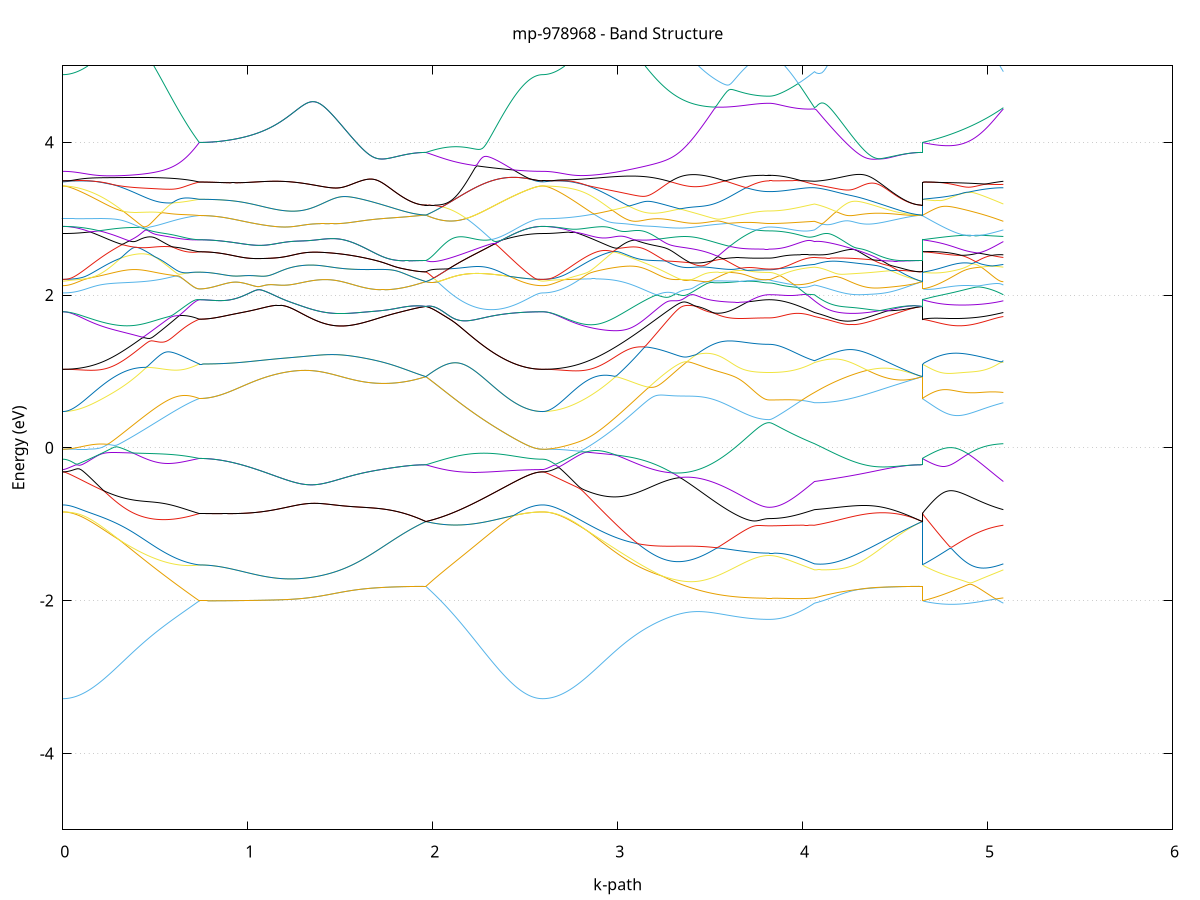 set title 'mp-978968 - Band Structure'
set xlabel 'k-path'
set ylabel 'Energy (eV)'
set grid y
set yrange [-5:5]
set terminal png size 800,600
set output 'mp-978968_bands_gnuplot.png'
plot '-' using 1:2 with lines notitle, '-' using 1:2 with lines notitle, '-' using 1:2 with lines notitle, '-' using 1:2 with lines notitle, '-' using 1:2 with lines notitle, '-' using 1:2 with lines notitle, '-' using 1:2 with lines notitle, '-' using 1:2 with lines notitle, '-' using 1:2 with lines notitle, '-' using 1:2 with lines notitle, '-' using 1:2 with lines notitle, '-' using 1:2 with lines notitle, '-' using 1:2 with lines notitle, '-' using 1:2 with lines notitle, '-' using 1:2 with lines notitle, '-' using 1:2 with lines notitle, '-' using 1:2 with lines notitle, '-' using 1:2 with lines notitle, '-' using 1:2 with lines notitle, '-' using 1:2 with lines notitle, '-' using 1:2 with lines notitle, '-' using 1:2 with lines notitle, '-' using 1:2 with lines notitle, '-' using 1:2 with lines notitle, '-' using 1:2 with lines notitle, '-' using 1:2 with lines notitle, '-' using 1:2 with lines notitle, '-' using 1:2 with lines notitle, '-' using 1:2 with lines notitle, '-' using 1:2 with lines notitle, '-' using 1:2 with lines notitle, '-' using 1:2 with lines notitle, '-' using 1:2 with lines notitle, '-' using 1:2 with lines notitle, '-' using 1:2 with lines notitle, '-' using 1:2 with lines notitle, '-' using 1:2 with lines notitle, '-' using 1:2 with lines notitle, '-' using 1:2 with lines notitle, '-' using 1:2 with lines notitle, '-' using 1:2 with lines notitle, '-' using 1:2 with lines notitle, '-' using 1:2 with lines notitle, '-' using 1:2 with lines notitle, '-' using 1:2 with lines notitle, '-' using 1:2 with lines notitle, '-' using 1:2 with lines notitle, '-' using 1:2 with lines notitle, '-' using 1:2 with lines notitle, '-' using 1:2 with lines notitle, '-' using 1:2 with lines notitle, '-' using 1:2 with lines notitle, '-' using 1:2 with lines notitle, '-' using 1:2 with lines notitle, '-' using 1:2 with lines notitle, '-' using 1:2 with lines notitle, '-' using 1:2 with lines notitle, '-' using 1:2 with lines notitle, '-' using 1:2 with lines notitle, '-' using 1:2 with lines notitle, '-' using 1:2 with lines notitle, '-' using 1:2 with lines notitle, '-' using 1:2 with lines notitle, '-' using 1:2 with lines notitle, '-' using 1:2 with lines notitle, '-' using 1:2 with lines notitle, '-' using 1:2 with lines notitle, '-' using 1:2 with lines notitle, '-' using 1:2 with lines notitle, '-' using 1:2 with lines notitle, '-' using 1:2 with lines notitle, '-' using 1:2 with lines notitle, '-' using 1:2 with lines notitle, '-' using 1:2 with lines notitle, '-' using 1:2 with lines notitle, '-' using 1:2 with lines notitle, '-' using 1:2 with lines notitle, '-' using 1:2 with lines notitle, '-' using 1:2 with lines notitle, '-' using 1:2 with lines notitle
0.000000 -34.085424
0.009973 -34.085424
0.019945 -34.085324
0.029918 -34.085124
0.039891 -34.084724
0.049863 -34.084324
0.059836 -34.083824
0.069808 -34.083324
0.079781 -34.082624
0.089754 -34.081824
0.099726 -34.081024
0.109699 -34.080124
0.119672 -34.079124
0.129644 -34.077924
0.139617 -34.076724
0.149590 -34.075524
0.159562 -34.074124
0.169535 -34.072724
0.179507 -34.071124
0.189480 -34.069524
0.199453 -34.067824
0.209425 -34.066024
0.219398 -34.064124
0.229371 -34.062224
0.239343 -34.060224
0.249316 -34.058124
0.259289 -34.055924
0.269261 -34.053624
0.279234 -34.051324
0.289206 -34.048924
0.299179 -34.046424
0.309152 -34.043824
0.319124 -34.041224
0.329097 -34.038524
0.339070 -34.035824
0.349042 -34.033024
0.359015 -34.030224
0.368988 -34.027224
0.378960 -34.024324
0.388933 -34.021324
0.398905 -34.018324
0.408878 -34.015224
0.418851 -34.012124
0.428823 -34.009024
0.438796 -34.005924
0.448769 -34.002824
0.458741 -33.999724
0.468714 -33.996624
0.478687 -33.993524
0.488659 -33.990424
0.498632 -33.987424
0.508604 -33.984524
0.518577 -33.981524
0.528550 -33.978724
0.538522 -33.975924
0.548495 -33.973224
0.558468 -33.970524
0.568440 -33.968024
0.578413 -33.965524
0.588386 -33.963124
0.598358 -33.960824
0.608331 -33.958524
0.618303 -33.956324
0.628276 -33.954224
0.638249 -33.952124
0.648221 -33.950124
0.658194 -33.948124
0.668167 -33.946124
0.678139 -33.944224
0.688112 -33.942224
0.698085 -33.940324
0.708057 -33.938424
0.718030 -33.936524
0.728002 -33.934624
0.737975 -33.932724
0.737975 -33.932724
0.747849 -33.932724
0.757722 -33.932524
0.767596 -33.932324
0.777469 -33.932024
0.787343 -33.931524
0.797216 -33.931024
0.807090 -33.930424
0.816964 -33.929824
0.826837 -33.929024
0.836711 -33.928124
0.846584 -33.927224
0.856458 -33.926224
0.866331 -33.925124
0.876205 -33.923924
0.886079 -33.922724
0.895952 -33.921424
0.905826 -33.920124
0.915699 -33.918624
0.925573 -33.917224
0.935446 -33.915624
0.945320 -33.914124
0.955194 -33.912524
0.965067 -33.910824
0.974941 -33.909224
0.984814 -33.907524
0.994688 -33.905824
1.004561 -33.904124
1.014435 -33.902424
1.024309 -33.900724
1.034182 -33.899024
1.044056 -33.897424
1.053929 -33.895824
1.063803 -33.894224
1.073676 -33.892724
1.083550 -33.891224
1.093424 -33.889824
1.103297 -33.888524
1.113171 -33.887324
1.123044 -33.886124
1.132918 -33.885124
1.142791 -33.884124
1.152665 -33.883224
1.162539 -33.882424
1.172412 -33.881724
1.182286 -33.881124
1.192159 -33.880624
1.202033 -33.880224
1.211906 -33.879824
1.221780 -33.879624
1.231654 -33.879424
1.241527 -33.879224
1.251401 -33.879124
1.261274 -33.879124
1.271148 -33.879124
1.281021 -33.879224
1.290895 -33.879224
1.290895 -33.879224
1.300781 -33.879424
1.310667 -33.879524
1.320553 -33.879724
1.330438 -33.879824
1.340324 -33.880024
1.350210 -33.880224
1.360096 -33.880424
1.369982 -33.880624
1.379868 -33.880724
1.389754 -33.880924
1.399640 -33.881124
1.409525 -33.881224
1.419411 -33.881424
1.429297 -33.881524
1.439183 -33.881624
1.449069 -33.881624
1.458955 -33.881724
1.468841 -33.881724
1.478726 -33.881724
1.488612 -33.881724
1.498498 -33.881624
1.508384 -33.881524
1.518270 -33.881424
1.528156 -33.881324
1.538042 -33.881124
1.547927 -33.880924
1.557813 -33.880624
1.567699 -33.880424
1.577585 -33.880124
1.587471 -33.879724
1.597357 -33.879424
1.607243 -33.879024
1.617129 -33.878624
1.627014 -33.878224
1.636900 -33.877724
1.646786 -33.877224
1.656672 -33.876724
1.666558 -33.876224
1.676444 -33.875724
1.686330 -33.875224
1.696215 -33.874624
1.706101 -33.874024
1.715987 -33.873424
1.725873 -33.872924
1.735759 -33.872324
1.745645 -33.871724
1.755531 -33.871124
1.765416 -33.870524
1.775302 -33.869924
1.785188 -33.869424
1.795074 -33.868824
1.804960 -33.868324
1.814846 -33.867824
1.824732 -33.867324
1.834617 -33.866824
1.844503 -33.866324
1.854389 -33.865924
1.864275 -33.865524
1.874161 -33.865124
1.884047 -33.864824
1.893933 -33.864524
1.903819 -33.864224
1.913704 -33.864024
1.923590 -33.863824
1.933476 -33.863724
1.943362 -33.863624
1.953248 -33.863524
1.963134 -33.863524
1.963134 -33.863524
1.972996 -33.868224
1.982859 -33.872924
1.992722 -33.877624
2.002584 -33.882324
2.012447 -33.887124
2.022309 -33.891924
2.032172 -33.896724
2.042035 -33.901524
2.051897 -33.906424
2.061760 -33.911224
2.071623 -33.916124
2.081485 -33.920924
2.091348 -33.925824
2.101210 -33.930724
2.111073 -33.935624
2.120936 -33.940424
2.130798 -33.945324
2.140661 -33.950124
2.150523 -33.954924
2.160386 -33.959724
2.170249 -33.964524
2.180111 -33.969224
2.189974 -33.973924
2.199837 -33.978524
2.209699 -33.983224
2.219562 -33.987724
2.229424 -33.992224
2.239287 -33.996624
2.249150 -34.001024
2.259012 -34.005324
2.268875 -34.009524
2.278737 -34.013724
2.288600 -34.017824
2.298463 -34.021724
2.308325 -34.025624
2.318188 -34.029424
2.328051 -34.033124
2.337913 -34.036724
2.347776 -34.040224
2.357638 -34.043624
2.367501 -34.046924
2.377364 -34.050124
2.387226 -34.053124
2.397089 -34.056024
2.406951 -34.058824
2.416814 -34.061524
2.426677 -34.064024
2.436539 -34.066424
2.446402 -34.068724
2.456265 -34.070824
2.466127 -34.072824
2.475990 -34.074624
2.485852 -34.076324
2.495715 -34.077924
2.505578 -34.079324
2.515440 -34.080624
2.525303 -34.081724
2.535165 -34.082724
2.545028 -34.083624
2.554891 -34.084224
2.564753 -34.084824
2.574616 -34.085124
2.584479 -34.085424
2.594341 -34.085424
2.594341 -34.085424
2.604330 -34.085424
2.614320 -34.085324
2.624309 -34.085124
2.634298 -34.084824
2.644287 -34.084424
2.654276 -34.083924
2.664266 -34.083424
2.674255 -34.082824
2.684244 -34.082124
2.694233 -34.081324
2.704222 -34.080424
2.714212 -34.079424
2.724201 -34.078424
2.734190 -34.077324
2.744179 -34.076124
2.754168 -34.074824
2.764158 -34.073524
2.774147 -34.072024
2.784136 -34.070524
2.794125 -34.068924
2.804114 -34.067224
2.814104 -34.065524
2.824093 -34.063624
2.834082 -34.061724
2.844071 -34.059724
2.854061 -34.057724
2.864050 -34.055524
2.874039 -34.053324
2.884028 -34.051024
2.894017 -34.048724
2.904007 -34.046324
2.913996 -34.043824
2.923985 -34.041224
2.933974 -34.038524
2.943963 -34.035824
2.953953 -34.033124
2.963942 -34.030224
2.973931 -34.027324
2.983920 -34.024324
2.993909 -34.021324
3.003899 -34.018224
3.013888 -34.015124
3.023877 -34.011924
3.033866 -34.008624
3.043855 -34.005324
3.053845 -34.001924
3.063834 -33.998524
3.073823 -33.995024
3.083812 -33.991524
3.093801 -33.987924
3.103791 -33.984324
3.113780 -33.980724
3.123769 -33.977024
3.133758 -33.973324
3.143747 -33.969624
3.153737 -33.965824
3.163726 -33.962124
3.173715 -33.958324
3.183704 -33.954524
3.193693 -33.950724
3.203683 -33.946924
3.213672 -33.943124
3.223661 -33.939324
3.233650 -33.935624
3.243640 -33.931924
3.253629 -33.928224
3.263618 -33.924624
3.273607 -33.921124
3.283596 -33.917624
3.293586 -33.914324
3.303575 -33.911024
3.313564 -33.907824
3.323553 -33.904724
3.333542 -33.901824
3.343532 -33.899024
3.353521 -33.896424
3.363510 -33.893924
3.373499 -33.891524
3.383488 -33.889324
3.393478 -33.887224
3.403467 -33.885324
3.413456 -33.884324
3.423445 -33.884124
3.433434 -33.884124
3.443424 -33.884624
3.453413 -33.885424
3.463402 -33.886524
3.473391 -33.888024
3.483380 -33.889824
3.483380 -33.889824
3.493266 -33.891924
3.503152 -33.894224
3.513038 -33.896624
3.522924 -33.899224
3.532810 -33.901924
3.542696 -33.904624
3.552582 -33.907424
3.562467 -33.910224
3.572353 -33.913024
3.582239 -33.915824
3.592125 -33.918524
3.602011 -33.921224
3.611897 -33.923824
3.621783 -33.926324
3.631668 -33.928824
3.641554 -33.931224
3.651440 -33.933524
3.661326 -33.935624
3.671212 -33.937724
3.681098 -33.939724
3.690984 -33.941524
3.700869 -33.943224
3.710755 -33.944824
3.720641 -33.946224
3.730527 -33.947624
3.740413 -33.948824
3.750299 -33.949824
3.760185 -33.950724
3.770071 -33.951524
3.779956 -33.952224
3.789842 -33.952724
3.799728 -33.953024
3.809614 -33.953224
3.819500 -33.953324
3.819500 -33.953324
3.829293 -33.953324
3.839085 -33.953224
3.848878 -33.953224
3.858671 -33.953024
3.868464 -33.952924
3.878257 -33.952724
3.888049 -33.952524
3.897842 -33.952324
3.907635 -33.952024
3.917428 -33.951724
3.927221 -33.951324
3.937013 -33.951024
3.946806 -33.950524
3.956599 -33.950124
3.966392 -33.949624
3.976184 -33.949124
3.985977 -33.948524
3.995770 -33.948024
4.005563 -33.947324
4.015356 -33.946724
4.025148 -33.946024
4.034941 -33.945224
4.044734 -33.944524
4.054527 -33.943724
4.064320 -33.942824
4.064320 -33.942824
4.074187 -33.941324
4.084054 -33.939824
4.093922 -33.938324
4.103789 -33.936724
4.113657 -33.935124
4.123524 -33.933524
4.133391 -33.931824
4.143259 -33.930124
4.153126 -33.928424
4.162993 -33.926724
4.172861 -33.924924
4.182728 -33.923124
4.192596 -33.921324
4.202463 -33.919524
4.212330 -33.917724
4.222198 -33.915824
4.232065 -33.914024
4.241933 -33.912124
4.251800 -33.910224
4.261667 -33.908424
4.271535 -33.906524
4.281402 -33.904624
4.291269 -33.902724
4.301137 -33.900824
4.311004 -33.899024
4.320872 -33.897124
4.330739 -33.895324
4.340606 -33.893524
4.350474 -33.891724
4.360341 -33.890024
4.370209 -33.888224
4.380076 -33.886524
4.389943 -33.884924
4.399811 -33.883324
4.409678 -33.881724
4.419545 -33.880224
4.429413 -33.878724
4.439280 -33.877324
4.449148 -33.876024
4.459015 -33.874724
4.468882 -33.873524
4.478750 -33.872324
4.488617 -33.871324
4.498485 -33.870224
4.508352 -33.869324
4.518219 -33.868424
4.528087 -33.867624
4.537954 -33.866924
4.547821 -33.866324
4.557689 -33.865724
4.567556 -33.865224
4.577424 -33.864824
4.587291 -33.864424
4.597158 -33.864124
4.607026 -33.863924
4.616893 -33.863724
4.626761 -33.863624
4.636628 -33.863524
4.646495 -33.863524
4.646495 -33.932724
4.656473 -33.934224
4.666451 -33.935624
4.676429 -33.936924
4.686407 -33.938224
4.696385 -33.939424
4.706363 -33.940524
4.716340 -33.941524
4.726318 -33.942524
4.736296 -33.943424
4.746274 -33.944224
4.756252 -33.945024
4.766230 -33.945724
4.776208 -33.946324
4.786186 -33.946824
4.796163 -33.947324
4.806141 -33.947724
4.816119 -33.948124
4.826097 -33.948424
4.836075 -33.948624
4.846053 -33.948824
4.856031 -33.948924
4.866009 -33.949024
4.875986 -33.949024
4.885964 -33.948924
4.895942 -33.948824
4.905920 -33.948724
4.915898 -33.948524
4.925876 -33.948324
4.935854 -33.948124
4.945832 -33.947824
4.955810 -33.947524
4.965787 -33.947224
4.975765 -33.946824
4.985743 -33.946524
4.995721 -33.946124
5.005699 -33.945724
5.015677 -33.945324
5.025655 -33.944924
5.035633 -33.944524
5.045610 -33.944124
5.055588 -33.943824
5.065566 -33.943424
5.075544 -33.943124
5.085522 -33.942824
e
0.000000 -33.825624
0.009973 -33.826024
0.019945 -33.827024
0.029918 -33.828724
0.039891 -33.830824
0.049863 -33.833324
0.059836 -33.835924
0.069808 -33.838724
0.079781 -33.841724
0.089754 -33.844624
0.099726 -33.847624
0.109699 -33.850524
0.119672 -33.853524
0.129644 -33.856424
0.139617 -33.859324
0.149590 -33.862124
0.159562 -33.864924
0.169535 -33.867624
0.179507 -33.870224
0.189480 -33.872824
0.199453 -33.875224
0.209425 -33.877624
0.219398 -33.880024
0.229371 -33.882224
0.239343 -33.884324
0.249316 -33.886424
0.259289 -33.888324
0.269261 -33.890224
0.279234 -33.892024
0.289206 -33.893624
0.299179 -33.895224
0.309152 -33.896724
0.319124 -33.898024
0.329097 -33.899324
0.339070 -33.900524
0.349042 -33.901524
0.359015 -33.902424
0.368988 -33.903224
0.378960 -33.903924
0.388933 -33.904524
0.398905 -33.905024
0.408878 -33.905324
0.418851 -33.905424
0.428823 -33.905524
0.438796 -33.905424
0.448769 -33.905124
0.458741 -33.904724
0.468714 -33.904124
0.478687 -33.903424
0.488659 -33.902524
0.498632 -33.901424
0.508604 -33.900124
0.518577 -33.898624
0.528550 -33.896924
0.538522 -33.895124
0.548495 -33.893024
0.558468 -33.894724
0.568440 -33.897024
0.578413 -33.899324
0.588386 -33.901624
0.598358 -33.903924
0.608331 -33.906124
0.618303 -33.908324
0.628276 -33.910524
0.638249 -33.912624
0.648221 -33.914724
0.658194 -33.916824
0.668167 -33.918924
0.678139 -33.920924
0.688112 -33.922924
0.698085 -33.924924
0.708057 -33.926924
0.718030 -33.928824
0.728002 -33.930824
0.737975 -33.932724
0.737975 -33.932724
0.747849 -33.932724
0.757722 -33.932524
0.767596 -33.932324
0.777469 -33.932024
0.787343 -33.931524
0.797216 -33.931024
0.807090 -33.930424
0.816964 -33.929824
0.826837 -33.929024
0.836711 -33.928124
0.846584 -33.927224
0.856458 -33.926224
0.866331 -33.925124
0.876205 -33.923924
0.886079 -33.922724
0.895952 -33.921424
0.905826 -33.920124
0.915699 -33.918624
0.925573 -33.917224
0.935446 -33.915624
0.945320 -33.914124
0.955194 -33.912524
0.965067 -33.910824
0.974941 -33.909224
0.984814 -33.907524
0.994688 -33.905824
1.004561 -33.904124
1.014435 -33.902424
1.024309 -33.900724
1.034182 -33.899024
1.044056 -33.897424
1.053929 -33.895824
1.063803 -33.894224
1.073676 -33.892724
1.083550 -33.891224
1.093424 -33.889824
1.103297 -33.888524
1.113171 -33.887324
1.123044 -33.886124
1.132918 -33.885124
1.142791 -33.884124
1.152665 -33.883224
1.162539 -33.882424
1.172412 -33.881724
1.182286 -33.881124
1.192159 -33.880624
1.202033 -33.880224
1.211906 -33.879824
1.221780 -33.879624
1.231654 -33.879424
1.241527 -33.879224
1.251401 -33.879124
1.261274 -33.879124
1.271148 -33.879124
1.281021 -33.879224
1.290895 -33.879224
1.290895 -33.879224
1.300781 -33.879424
1.310667 -33.879524
1.320553 -33.879724
1.330438 -33.879824
1.340324 -33.880024
1.350210 -33.880224
1.360096 -33.880424
1.369982 -33.880624
1.379868 -33.880724
1.389754 -33.880924
1.399640 -33.881124
1.409525 -33.881224
1.419411 -33.881424
1.429297 -33.881524
1.439183 -33.881624
1.449069 -33.881624
1.458955 -33.881724
1.468841 -33.881724
1.478726 -33.881724
1.488612 -33.881724
1.498498 -33.881624
1.508384 -33.881524
1.518270 -33.881424
1.528156 -33.881324
1.538042 -33.881124
1.547927 -33.880924
1.557813 -33.880624
1.567699 -33.880424
1.577585 -33.880124
1.587471 -33.879724
1.597357 -33.879424
1.607243 -33.879024
1.617129 -33.878624
1.627014 -33.878224
1.636900 -33.877724
1.646786 -33.877224
1.656672 -33.876724
1.666558 -33.876224
1.676444 -33.875724
1.686330 -33.875224
1.696215 -33.874624
1.706101 -33.874024
1.715987 -33.873424
1.725873 -33.872924
1.735759 -33.872324
1.745645 -33.871724
1.755531 -33.871124
1.765416 -33.870524
1.775302 -33.869924
1.785188 -33.869424
1.795074 -33.868824
1.804960 -33.868324
1.814846 -33.867824
1.824732 -33.867324
1.834617 -33.866824
1.844503 -33.866324
1.854389 -33.865924
1.864275 -33.865524
1.874161 -33.865124
1.884047 -33.864824
1.893933 -33.864524
1.903819 -33.864224
1.913704 -33.864024
1.923590 -33.863824
1.933476 -33.863724
1.943362 -33.863624
1.953248 -33.863524
1.963134 -33.863524
1.963134 -33.863524
1.972996 -33.858824
1.982859 -33.854224
1.992722 -33.849624
2.002584 -33.845024
2.012447 -33.840524
2.022309 -33.836024
2.032172 -33.831524
2.042035 -33.827024
2.051897 -33.822524
2.061760 -33.818124
2.071623 -33.813724
2.081485 -33.809324
2.091348 -33.804924
2.101210 -33.800624
2.111073 -33.796224
2.120936 -33.791924
2.130798 -33.787624
2.140661 -33.783424
2.150523 -33.779124
2.160386 -33.774924
2.170249 -33.770724
2.180111 -33.771524
2.189974 -33.774324
2.199837 -33.777024
2.209699 -33.779724
2.219562 -33.782224
2.229424 -33.784724
2.239287 -33.787124
2.249150 -33.789424
2.259012 -33.791624
2.268875 -33.793724
2.278737 -33.795824
2.288600 -33.797824
2.298463 -33.799724
2.308325 -33.801524
2.318188 -33.803224
2.328051 -33.804924
2.337913 -33.806524
2.347776 -33.808024
2.357638 -33.809424
2.367501 -33.810824
2.377364 -33.812124
2.387226 -33.813424
2.397089 -33.814624
2.406951 -33.815724
2.416814 -33.816724
2.426677 -33.817724
2.436539 -33.818624
2.446402 -33.819524
2.456265 -33.820324
2.466127 -33.821024
2.475990 -33.821724
2.485852 -33.822324
2.495715 -33.822924
2.505578 -33.823424
2.515440 -33.823924
2.525303 -33.824324
2.535165 -33.824624
2.545028 -33.824924
2.554891 -33.825224
2.564753 -33.825424
2.574616 -33.825524
2.584479 -33.825624
2.594341 -33.825624
2.594341 -33.825624
2.604330 -33.826024
2.614320 -33.827224
2.624309 -33.829024
2.634298 -33.831324
2.644287 -33.833924
2.654276 -33.836824
2.664266 -33.839824
2.674255 -33.843024
2.684244 -33.846224
2.694233 -33.849424
2.704222 -33.852624
2.714212 -33.855824
2.724201 -33.858924
2.734190 -33.862024
2.744179 -33.865124
2.754168 -33.868124
2.764158 -33.871124
2.774147 -33.874024
2.784136 -33.876824
2.794125 -33.879524
2.804114 -33.882224
2.814104 -33.884724
2.824093 -33.887224
2.834082 -33.889624
2.844071 -33.892024
2.854061 -33.894224
2.864050 -33.896324
2.874039 -33.898424
2.884028 -33.900324
2.894017 -33.902224
2.904007 -33.904024
2.913996 -33.905624
2.923985 -33.907224
2.933974 -33.908724
2.943963 -33.910124
2.953953 -33.911324
2.963942 -33.912524
2.973931 -33.913624
2.983920 -33.914624
2.993909 -33.915424
3.003899 -33.916224
3.013888 -33.916924
3.023877 -33.917424
3.033866 -33.917924
3.043855 -33.918324
3.053845 -33.918624
3.063834 -33.918824
3.073823 -33.918824
3.083812 -33.918824
3.093801 -33.918724
3.103791 -33.918524
3.113780 -33.918224
3.123769 -33.917824
3.133758 -33.917324
3.143747 -33.916824
3.153737 -33.916124
3.163726 -33.915424
3.173715 -33.914624
3.183704 -33.913724
3.193693 -33.912724
3.203683 -33.911724
3.213672 -33.910524
3.223661 -33.909324
3.233650 -33.908124
3.243640 -33.906824
3.253629 -33.905424
3.263618 -33.904024
3.273607 -33.902524
3.283596 -33.901024
3.293586 -33.899524
3.303575 -33.898024
3.313564 -33.896424
3.323553 -33.894824
3.333542 -33.893324
3.343532 -33.891824
3.353521 -33.890324
3.363510 -33.889024
3.373499 -33.887724
3.383488 -33.886524
3.393478 -33.885624
3.403467 -33.884824
3.413456 -33.883424
3.423445 -33.881724
3.433434 -33.880124
3.443424 -33.878724
3.453413 -33.877324
3.463402 -33.875924
3.473391 -33.874724
3.483380 -33.873524
3.483380 -33.873524
3.493266 -33.872524
3.503152 -33.871424
3.513038 -33.870524
3.522924 -33.869524
3.532810 -33.868724
3.542696 -33.867924
3.552582 -33.867124
3.562467 -33.866324
3.572353 -33.865624
3.582239 -33.865024
3.592125 -33.864324
3.602011 -33.863724
3.611897 -33.863224
3.621783 -33.862624
3.631668 -33.862124
3.641554 -33.861724
3.651440 -33.861224
3.661326 -33.860824
3.671212 -33.860424
3.681098 -33.860124
3.690984 -33.859724
3.700869 -33.859424
3.710755 -33.859124
3.720641 -33.858924
3.730527 -33.858624
3.740413 -33.858424
3.750299 -33.858224
3.760185 -33.858124
3.770071 -33.858024
3.779956 -33.857924
3.789842 -33.857824
3.799728 -33.857724
3.809614 -33.857724
3.819500 -33.857724
3.819500 -33.857724
3.829293 -33.857624
3.839085 -33.857424
3.848878 -33.857124
3.858671 -33.856624
3.868464 -33.856124
3.878257 -33.855424
3.888049 -33.854524
3.897842 -33.853624
3.907635 -33.852524
3.917428 -33.851324
3.927221 -33.850024
3.937013 -33.848524
3.946806 -33.847024
3.956599 -33.845324
3.966392 -33.843524
3.976184 -33.841624
3.985977 -33.839524
3.995770 -33.837424
4.005563 -33.835224
4.015356 -33.832824
4.025148 -33.830324
4.034941 -33.827724
4.044734 -33.825124
4.054527 -33.822324
4.064320 -33.819424
4.064320 -33.819424
4.074187 -33.816924
4.084054 -33.816224
4.093922 -33.817624
4.103789 -33.819224
4.113657 -33.820824
4.123524 -33.822524
4.133391 -33.824324
4.143259 -33.826224
4.153126 -33.828024
4.162993 -33.829924
4.172861 -33.831924
4.182728 -33.833824
4.192596 -33.835724
4.202463 -33.837624
4.212330 -33.839424
4.222198 -33.841324
4.232065 -33.843124
4.241933 -33.844824
4.251800 -33.846524
4.261667 -33.848124
4.271535 -33.849624
4.281402 -33.851124
4.291269 -33.852524
4.301137 -33.853924
4.311004 -33.855124
4.320872 -33.856324
4.330739 -33.857424
4.340606 -33.858424
4.350474 -33.859424
4.360341 -33.860324
4.370209 -33.861124
4.380076 -33.861824
4.389943 -33.862424
4.399811 -33.863024
4.409678 -33.863524
4.419545 -33.863924
4.429413 -33.864324
4.439280 -33.864624
4.449148 -33.864824
4.459015 -33.865024
4.468882 -33.865124
4.478750 -33.865224
4.488617 -33.865224
4.498485 -33.865224
4.508352 -33.865224
4.518219 -33.865124
4.528087 -33.865024
4.537954 -33.864924
4.547821 -33.864724
4.557689 -33.864624
4.567556 -33.864424
4.577424 -33.864224
4.587291 -33.864124
4.597158 -33.863924
4.607026 -33.863824
4.616893 -33.863724
4.626761 -33.863624
4.636628 -33.863524
4.646495 -33.863524
4.646495 -33.932724
4.656473 -33.931124
4.666451 -33.929524
4.676429 -33.927824
4.686407 -33.926024
4.696385 -33.924124
4.706363 -33.922224
4.716340 -33.920224
4.726318 -33.918124
4.736296 -33.916024
4.746274 -33.913724
4.756252 -33.911424
4.766230 -33.909024
4.776208 -33.906624
4.786186 -33.904124
4.796163 -33.901524
4.806141 -33.898924
4.816119 -33.896224
4.826097 -33.893424
4.836075 -33.890624
4.846053 -33.887724
4.856031 -33.884724
4.866009 -33.881724
4.875986 -33.878724
4.885964 -33.875624
4.895942 -33.872424
4.905920 -33.869324
4.915898 -33.866024
4.925876 -33.862824
4.935854 -33.859624
4.945832 -33.856324
4.955810 -33.853024
4.965787 -33.849724
4.975765 -33.846424
4.985743 -33.843224
4.995721 -33.839924
5.005699 -33.836724
5.015677 -33.833624
5.025655 -33.830524
5.035633 -33.827524
5.045610 -33.824524
5.055588 -33.821724
5.065566 -33.818924
5.075544 -33.818324
5.085522 -33.819424
e
0.000000 -33.784424
0.009973 -33.784524
0.019945 -33.784724
0.029918 -33.785024
0.039891 -33.785524
0.049863 -33.786124
0.059836 -33.786824
0.069808 -33.787724
0.079781 -33.788624
0.089754 -33.789724
0.099726 -33.790924
0.109699 -33.792124
0.119672 -33.793524
0.129644 -33.795024
0.139617 -33.796524
0.149590 -33.798224
0.159562 -33.799924
0.169535 -33.801724
0.179507 -33.803624
0.189480 -33.805524
0.199453 -33.807524
0.209425 -33.809524
0.219398 -33.811624
0.229371 -33.813824
0.239343 -33.816024
0.249316 -33.818224
0.259289 -33.820524
0.269261 -33.822824
0.279234 -33.825124
0.289206 -33.827524
0.299179 -33.829924
0.309152 -33.832324
0.319124 -33.834824
0.329097 -33.837324
0.339070 -33.839824
0.349042 -33.842324
0.359015 -33.844824
0.368988 -33.847324
0.378960 -33.849824
0.388933 -33.852424
0.398905 -33.854924
0.408878 -33.857524
0.418851 -33.860024
0.428823 -33.862624
0.438796 -33.865124
0.448769 -33.867724
0.458741 -33.870224
0.468714 -33.872724
0.478687 -33.875224
0.488659 -33.877724
0.498632 -33.880224
0.508604 -33.882724
0.518577 -33.885124
0.528550 -33.887524
0.538522 -33.889924
0.548495 -33.892324
0.558468 -33.890724
0.568440 -33.888224
0.578413 -33.885624
0.588386 -33.882724
0.598358 -33.879724
0.608331 -33.876424
0.618303 -33.873024
0.628276 -33.869524
0.638249 -33.865824
0.648221 -33.862024
0.658194 -33.858124
0.668167 -33.854024
0.678139 -33.849924
0.688112 -33.845624
0.698085 -33.841424
0.708057 -33.837024
0.718030 -33.832624
0.728002 -33.828224
0.737975 -33.823724
0.737975 -33.823724
0.747849 -33.823724
0.757722 -33.823724
0.767596 -33.823724
0.777469 -33.823724
0.787343 -33.823724
0.797216 -33.823724
0.807090 -33.823724
0.816964 -33.823724
0.826837 -33.823624
0.836711 -33.823624
0.846584 -33.823624
0.856458 -33.823624
0.866331 -33.823524
0.876205 -33.823524
0.886079 -33.823524
0.895952 -33.823424
0.905826 -33.823424
0.915699 -33.823324
0.925573 -33.823324
0.935446 -33.823224
0.945320 -33.823124
0.955194 -33.823024
0.965067 -33.822924
0.974941 -33.822724
0.984814 -33.822624
0.994688 -33.822424
1.004561 -33.822224
1.014435 -33.821924
1.024309 -33.821724
1.034182 -33.821424
1.044056 -33.821024
1.053929 -33.820624
1.063803 -33.820224
1.073676 -33.819724
1.083550 -33.819124
1.093424 -33.818524
1.103297 -33.817824
1.113171 -33.817024
1.123044 -33.816224
1.132918 -33.815424
1.142791 -33.814424
1.152665 -33.813424
1.162539 -33.812324
1.172412 -33.811224
1.182286 -33.810124
1.192159 -33.808824
1.202033 -33.807624
1.211906 -33.806324
1.221780 -33.805024
1.231654 -33.803724
1.241527 -33.802424
1.251401 -33.801024
1.261274 -33.799724
1.271148 -33.798424
1.281021 -33.797124
1.290895 -33.795824
1.290895 -33.795824
1.300781 -33.794524
1.310667 -33.793324
1.320553 -33.792124
1.330438 -33.790924
1.340324 -33.789824
1.350210 -33.788724
1.360096 -33.787624
1.369982 -33.786624
1.379868 -33.785624
1.389754 -33.784624
1.399640 -33.783624
1.409525 -33.782724
1.419411 -33.781824
1.429297 -33.780924
1.439183 -33.780024
1.449069 -33.779124
1.458955 -33.778224
1.468841 -33.777324
1.478726 -33.776424
1.488612 -33.775524
1.498498 -33.774624
1.508384 -33.773724
1.518270 -33.772824
1.528156 -33.771824
1.538042 -33.770824
1.547927 -33.769824
1.557813 -33.768724
1.567699 -33.767624
1.577585 -33.766524
1.587471 -33.765324
1.597357 -33.764124
1.607243 -33.762824
1.617129 -33.761424
1.627014 -33.760124
1.636900 -33.758624
1.646786 -33.757124
1.656672 -33.755624
1.666558 -33.754024
1.676444 -33.752424
1.686330 -33.750624
1.696215 -33.748824
1.706101 -33.747024
1.715987 -33.745124
1.725873 -33.743124
1.735759 -33.741124
1.745645 -33.739024
1.755531 -33.736924
1.765416 -33.734724
1.775302 -33.732424
1.785188 -33.730124
1.795074 -33.727724
1.804960 -33.725324
1.814846 -33.722824
1.824732 -33.720324
1.834617 -33.717824
1.844503 -33.715124
1.854389 -33.712524
1.864275 -33.709924
1.874161 -33.707224
1.884047 -33.704524
1.893933 -33.701924
1.903819 -33.699324
1.913704 -33.696824
1.923590 -33.694424
1.933476 -33.692424
1.943362 -33.690724
1.953248 -33.689624
1.963134 -33.689224
1.963134 -33.689224
1.972996 -33.693524
1.982859 -33.697924
1.992722 -33.702224
2.002584 -33.706424
2.012447 -33.710624
2.022309 -33.714824
2.032172 -33.718924
2.042035 -33.723024
2.051897 -33.727024
2.061760 -33.730924
2.071623 -33.734724
2.081485 -33.738524
2.091348 -33.742224
2.101210 -33.745824
2.111073 -33.749324
2.120936 -33.752724
2.130798 -33.756124
2.140661 -33.759324
2.150523 -33.762524
2.160386 -33.765624
2.170249 -33.768624
2.180111 -33.766524
2.189974 -33.762424
2.199837 -33.758224
2.209699 -33.754124
2.219562 -33.750024
2.229424 -33.745924
2.239287 -33.747024
2.249150 -33.749124
2.259012 -33.751124
2.268875 -33.753124
2.278737 -33.755024
2.288600 -33.756824
2.298463 -33.758624
2.308325 -33.760324
2.318188 -33.762024
2.328051 -33.763624
2.337913 -33.765124
2.347776 -33.766624
2.357638 -33.768024
2.367501 -33.769424
2.377364 -33.770724
2.387226 -33.771924
2.397089 -33.773124
2.406951 -33.774224
2.416814 -33.775324
2.426677 -33.776324
2.436539 -33.777224
2.446402 -33.778124
2.456265 -33.778924
2.466127 -33.779724
2.475990 -33.780424
2.485852 -33.781124
2.495715 -33.781624
2.505578 -33.782224
2.515440 -33.782624
2.525303 -33.783124
2.535165 -33.783424
2.545028 -33.783724
2.554891 -33.784024
2.564753 -33.784224
2.574616 -33.784324
2.584479 -33.784424
2.594341 -33.784424
2.594341 -33.784424
2.604330 -33.784524
2.614320 -33.784724
2.624309 -33.785124
2.634298 -33.785524
2.644287 -33.786124
2.654276 -33.786924
2.664266 -33.787724
2.674255 -33.788724
2.684244 -33.789824
2.694233 -33.790924
2.704222 -33.792224
2.714212 -33.793524
2.724201 -33.795024
2.734190 -33.796424
2.744179 -33.798024
2.754168 -33.799624
2.764158 -33.801324
2.774147 -33.802924
2.784136 -33.804724
2.794125 -33.806424
2.804114 -33.808224
2.814104 -33.809924
2.824093 -33.811724
2.834082 -33.813524
2.844071 -33.815324
2.854061 -33.817024
2.864050 -33.818824
2.874039 -33.820524
2.884028 -33.822224
2.894017 -33.823924
2.904007 -33.825524
2.913996 -33.827124
2.923985 -33.828724
2.933974 -33.830224
2.943963 -33.831724
2.953953 -33.833124
2.963942 -33.834524
2.973931 -33.835824
2.983920 -33.837124
2.993909 -33.838324
3.003899 -33.839524
3.013888 -33.840624
3.023877 -33.841624
3.033866 -33.842624
3.043855 -33.843524
3.053845 -33.844424
3.063834 -33.845224
3.073823 -33.845924
3.083812 -33.846624
3.093801 -33.847124
3.103791 -33.847624
3.113780 -33.848124
3.123769 -33.848424
3.133758 -33.848724
3.143747 -33.848924
3.153737 -33.849024
3.163726 -33.849124
3.173715 -33.849024
3.183704 -33.848924
3.193693 -33.848624
3.203683 -33.848324
3.213672 -33.847924
3.223661 -33.847424
3.233650 -33.846724
3.243640 -33.846024
3.253629 -33.845124
3.263618 -33.844124
3.273607 -33.842924
3.283596 -33.841624
3.293586 -33.840224
3.303575 -33.838624
3.313564 -33.836824
3.323553 -33.834924
3.333542 -33.832724
3.343532 -33.830424
3.353521 -33.827924
3.363510 -33.825324
3.373499 -33.822424
3.383488 -33.819424
3.393478 -33.816224
3.403467 -33.814224
3.413456 -33.816424
3.423445 -33.818324
3.433434 -33.819824
3.443424 -33.821024
3.453413 -33.821724
3.463402 -33.822124
3.473391 -33.822024
3.483380 -33.821524
3.483380 -33.821524
3.493266 -33.820824
3.503152 -33.819724
3.513038 -33.818524
3.522924 -33.817024
3.532810 -33.815324
3.542696 -33.813624
3.552582 -33.811724
3.562467 -33.809724
3.572353 -33.807724
3.582239 -33.805624
3.592125 -33.803524
3.602011 -33.801424
3.611897 -33.799324
3.621783 -33.797224
3.631668 -33.795224
3.641554 -33.793224
3.651440 -33.791324
3.661326 -33.789424
3.671212 -33.787624
3.681098 -33.785924
3.690984 -33.784224
3.700869 -33.782724
3.710755 -33.781324
3.720641 -33.780024
3.730527 -33.778824
3.740413 -33.777724
3.750299 -33.776724
3.760185 -33.775924
3.770071 -33.775224
3.779956 -33.774624
3.789842 -33.774224
3.799728 -33.773924
3.809614 -33.773724
3.819500 -33.773624
3.819500 -33.773624
3.829293 -33.773724
3.839085 -33.773924
3.848878 -33.774324
3.858671 -33.774724
3.868464 -33.775324
3.878257 -33.776124
3.888049 -33.777024
3.897842 -33.778024
3.907635 -33.779124
3.917428 -33.780424
3.927221 -33.781824
3.937013 -33.783424
3.946806 -33.785024
3.956599 -33.786824
3.966392 -33.788724
3.976184 -33.790724
3.985977 -33.792924
3.995770 -33.795124
4.005563 -33.797524
4.015356 -33.799924
4.025148 -33.802524
4.034941 -33.805224
4.044734 -33.807924
4.054527 -33.810824
4.064320 -33.813724
4.064320 -33.813724
4.074187 -33.814924
4.084054 -33.814524
4.093922 -33.812124
4.103789 -33.809824
4.113657 -33.807624
4.123524 -33.805424
4.133391 -33.803324
4.143259 -33.801224
4.153126 -33.799224
4.162993 -33.797224
4.172861 -33.795324
4.182728 -33.793524
4.192596 -33.791624
4.202463 -33.789824
4.212330 -33.788124
4.222198 -33.786324
4.232065 -33.784624
4.241933 -33.782924
4.251800 -33.781224
4.261667 -33.779524
4.271535 -33.777824
4.281402 -33.776124
4.291269 -33.774424
4.301137 -33.772624
4.311004 -33.770824
4.320872 -33.769024
4.330739 -33.767224
4.340606 -33.765324
4.350474 -33.763424
4.360341 -33.761424
4.370209 -33.759424
4.380076 -33.757324
4.389943 -33.755224
4.399811 -33.753024
4.409678 -33.750824
4.419545 -33.748524
4.429413 -33.746124
4.439280 -33.743724
4.449148 -33.741224
4.459015 -33.738624
4.468882 -33.736024
4.478750 -33.733324
4.488617 -33.730524
4.498485 -33.727724
4.508352 -33.724924
4.518219 -33.722024
4.528087 -33.719024
4.537954 -33.716024
4.547821 -33.713024
4.557689 -33.709924
4.567556 -33.706824
4.577424 -33.703824
4.587291 -33.700824
4.597158 -33.697924
4.607026 -33.695224
4.616893 -33.692724
4.626761 -33.690824
4.636628 -33.689624
4.646495 -33.689224
4.646495 -33.823724
4.656473 -33.823724
4.666451 -33.823724
4.676429 -33.823624
4.686407 -33.823524
4.696385 -33.823324
4.706363 -33.823024
4.716340 -33.822724
4.726318 -33.822424
4.736296 -33.822024
4.746274 -33.821624
4.756252 -33.821224
4.766230 -33.820724
4.776208 -33.820224
4.786186 -33.819724
4.796163 -33.819124
4.806141 -33.818624
4.816119 -33.818024
4.826097 -33.817424
4.836075 -33.816924
4.846053 -33.816324
4.856031 -33.815824
4.866009 -33.815224
4.875986 -33.814724
4.885964 -33.814324
4.895942 -33.813924
4.905920 -33.813524
4.915898 -33.813124
4.925876 -33.812924
4.935854 -33.812724
4.945832 -33.812524
4.955810 -33.812424
4.965787 -33.812424
4.975765 -33.812524
4.985743 -33.812724
4.995721 -33.812924
5.005699 -33.813324
5.015677 -33.813724
5.025655 -33.814224
5.035633 -33.814924
5.045610 -33.815624
5.055588 -33.816424
5.065566 -33.817324
5.075544 -33.816324
5.085522 -33.813724
e
0.000000 -33.784424
0.009973 -33.784024
0.019945 -33.782824
0.029918 -33.780824
0.039891 -33.778324
0.049863 -33.775424
0.059836 -33.772124
0.069808 -33.768624
0.079781 -33.764824
0.089754 -33.761024
0.099726 -33.756924
0.109699 -33.752824
0.119672 -33.748624
0.129644 -33.744324
0.139617 -33.740024
0.149590 -33.735624
0.159562 -33.731224
0.169535 -33.726824
0.179507 -33.722324
0.189480 -33.717824
0.199453 -33.713324
0.209425 -33.708824
0.219398 -33.704424
0.229371 -33.699924
0.239343 -33.695424
0.249316 -33.690924
0.259289 -33.692724
0.269261 -33.694824
0.279234 -33.696924
0.289206 -33.698924
0.299179 -33.700824
0.309152 -33.702724
0.319124 -33.704524
0.329097 -33.706324
0.339070 -33.708024
0.349042 -33.709724
0.359015 -33.711424
0.368988 -33.713024
0.378960 -33.714624
0.388933 -33.716224
0.398905 -33.717724
0.408878 -33.719324
0.418851 -33.720924
0.428823 -33.722624
0.438796 -33.724224
0.448769 -33.726024
0.458741 -33.727824
0.468714 -33.729624
0.478687 -33.731624
0.488659 -33.733724
0.498632 -33.735824
0.508604 -33.738124
0.518577 -33.740624
0.528550 -33.743124
0.538522 -33.745824
0.548495 -33.748624
0.558468 -33.751624
0.568440 -33.754824
0.578413 -33.758024
0.588386 -33.761424
0.598358 -33.765024
0.608331 -33.768624
0.618303 -33.772424
0.628276 -33.776324
0.638249 -33.780324
0.648221 -33.784424
0.658194 -33.788624
0.668167 -33.792824
0.678139 -33.797124
0.688112 -33.801524
0.698085 -33.805924
0.708057 -33.810324
0.718030 -33.814824
0.728002 -33.819224
0.737975 -33.823724
0.737975 -33.823724
0.747849 -33.823724
0.757722 -33.823724
0.767596 -33.823724
0.777469 -33.823724
0.787343 -33.823724
0.797216 -33.823724
0.807090 -33.823724
0.816964 -33.823724
0.826837 -33.823624
0.836711 -33.823624
0.846584 -33.823624
0.856458 -33.823624
0.866331 -33.823524
0.876205 -33.823524
0.886079 -33.823524
0.895952 -33.823424
0.905826 -33.823424
0.915699 -33.823324
0.925573 -33.823324
0.935446 -33.823224
0.945320 -33.823124
0.955194 -33.823024
0.965067 -33.822924
0.974941 -33.822724
0.984814 -33.822624
0.994688 -33.822424
1.004561 -33.822224
1.014435 -33.821924
1.024309 -33.821724
1.034182 -33.821424
1.044056 -33.821024
1.053929 -33.820624
1.063803 -33.820224
1.073676 -33.819724
1.083550 -33.819124
1.093424 -33.818524
1.103297 -33.817824
1.113171 -33.817024
1.123044 -33.816224
1.132918 -33.815424
1.142791 -33.814424
1.152665 -33.813424
1.162539 -33.812324
1.172412 -33.811224
1.182286 -33.810124
1.192159 -33.808824
1.202033 -33.807624
1.211906 -33.806324
1.221780 -33.805024
1.231654 -33.803724
1.241527 -33.802424
1.251401 -33.801024
1.261274 -33.799724
1.271148 -33.798424
1.281021 -33.797124
1.290895 -33.795824
1.290895 -33.795824
1.300781 -33.794524
1.310667 -33.793324
1.320553 -33.792124
1.330438 -33.790924
1.340324 -33.789824
1.350210 -33.788724
1.360096 -33.787624
1.369982 -33.786624
1.379868 -33.785624
1.389754 -33.784624
1.399640 -33.783624
1.409525 -33.782724
1.419411 -33.781824
1.429297 -33.780924
1.439183 -33.780024
1.449069 -33.779124
1.458955 -33.778224
1.468841 -33.777324
1.478726 -33.776424
1.488612 -33.775524
1.498498 -33.774624
1.508384 -33.773724
1.518270 -33.772824
1.528156 -33.771824
1.538042 -33.770824
1.547927 -33.769824
1.557813 -33.768724
1.567699 -33.767624
1.577585 -33.766524
1.587471 -33.765324
1.597357 -33.764124
1.607243 -33.762824
1.617129 -33.761524
1.627014 -33.760124
1.636900 -33.758624
1.646786 -33.757124
1.656672 -33.755624
1.666558 -33.754024
1.676444 -33.752424
1.686330 -33.750624
1.696215 -33.748824
1.706101 -33.747024
1.715987 -33.745124
1.725873 -33.743124
1.735759 -33.741124
1.745645 -33.739024
1.755531 -33.736924
1.765416 -33.734724
1.775302 -33.732424
1.785188 -33.730124
1.795074 -33.727724
1.804960 -33.725324
1.814846 -33.722824
1.824732 -33.720324
1.834617 -33.717824
1.844503 -33.715124
1.854389 -33.712524
1.864275 -33.709924
1.874161 -33.707224
1.884047 -33.704524
1.893933 -33.701924
1.903819 -33.699324
1.913704 -33.696824
1.923590 -33.694424
1.933476 -33.692424
1.943362 -33.690724
1.953248 -33.689624
1.963134 -33.689224
1.963134 -33.689224
1.972996 -33.684824
1.982859 -33.680424
1.992722 -33.677024
2.002584 -33.680324
2.012447 -33.683624
2.022309 -33.686924
2.032172 -33.690224
2.042035 -33.693424
2.051897 -33.696524
2.061760 -33.699624
2.071623 -33.702724
2.081485 -33.705724
2.091348 -33.708724
2.101210 -33.711624
2.111073 -33.714524
2.120936 -33.717324
2.130798 -33.720124
2.140661 -33.722824
2.150523 -33.725524
2.160386 -33.728124
2.170249 -33.730724
2.180111 -33.733224
2.189974 -33.735624
2.199837 -33.738024
2.209699 -33.740324
2.219562 -33.742624
2.229424 -33.744824
2.239287 -33.747024
2.249150 -33.749124
2.259012 -33.751124
2.268875 -33.753124
2.278737 -33.755024
2.288600 -33.756824
2.298463 -33.758624
2.308325 -33.760324
2.318188 -33.762024
2.328051 -33.763624
2.337913 -33.765124
2.347776 -33.766624
2.357638 -33.768024
2.367501 -33.769424
2.377364 -33.770724
2.387226 -33.771924
2.397089 -33.773124
2.406951 -33.774224
2.416814 -33.775324
2.426677 -33.776324
2.436539 -33.777224
2.446402 -33.778124
2.456265 -33.778924
2.466127 -33.779724
2.475990 -33.780424
2.485852 -33.781124
2.495715 -33.781624
2.505578 -33.782224
2.515440 -33.782624
2.525303 -33.783124
2.535165 -33.783424
2.545028 -33.783724
2.554891 -33.784024
2.564753 -33.784224
2.574616 -33.784324
2.584479 -33.784424
2.594341 -33.784424
2.594341 -33.784424
2.604330 -33.784024
2.614320 -33.782724
2.624309 -33.780624
2.634298 -33.778024
2.644287 -33.774924
2.654276 -33.771524
2.664266 -33.767824
2.674255 -33.763924
2.684244 -33.759924
2.694233 -33.755824
2.704222 -33.751624
2.714212 -33.747324
2.724201 -33.742924
2.734190 -33.738524
2.744179 -33.734124
2.754168 -33.729624
2.764158 -33.725124
2.774147 -33.720624
2.784136 -33.716124
2.794125 -33.711624
2.804114 -33.707224
2.814104 -33.702724
2.824093 -33.698424
2.834082 -33.694224
2.844071 -33.691824
2.854061 -33.693424
2.864050 -33.695524
2.874039 -33.697624
2.884028 -33.699624
2.894017 -33.701724
2.904007 -33.703624
2.913996 -33.705624
2.923985 -33.707424
2.933974 -33.709324
2.943963 -33.711024
2.953953 -33.712824
2.963942 -33.714524
2.973931 -33.716124
2.983920 -33.717724
2.993909 -33.719324
3.003899 -33.720824
3.013888 -33.722324
3.023877 -33.723824
3.033866 -33.725324
3.043855 -33.726824
3.053845 -33.728224
3.063834 -33.729724
3.073823 -33.731224
3.083812 -33.732624
3.093801 -33.734124
3.103791 -33.735724
3.113780 -33.737324
3.123769 -33.738924
3.133758 -33.740624
3.143747 -33.742324
3.153737 -33.744124
3.163726 -33.746024
3.173715 -33.748024
3.183704 -33.750124
3.193693 -33.752324
3.203683 -33.754624
3.213672 -33.757024
3.223661 -33.759524
3.233650 -33.762224
3.243640 -33.764924
3.253629 -33.767724
3.263618 -33.770724
3.273607 -33.773724
3.283596 -33.776824
3.293586 -33.780024
3.303575 -33.783324
3.313564 -33.786524
3.323553 -33.789924
3.333542 -33.793224
3.343532 -33.796524
3.353521 -33.799724
3.363510 -33.802924
3.373499 -33.806024
3.383488 -33.808924
3.393478 -33.811724
3.403467 -33.812824
3.413456 -33.809324
3.423445 -33.805724
3.433434 -33.802024
3.443424 -33.798124
3.453413 -33.794224
3.463402 -33.790124
3.473391 -33.786024
3.483380 -33.781824
3.483380 -33.781824
3.493266 -33.777624
3.503152 -33.773424
3.513038 -33.769124
3.522924 -33.764824
3.532810 -33.760524
3.542696 -33.756224
3.552582 -33.751924
3.562467 -33.747524
3.572353 -33.743224
3.582239 -33.738924
3.592125 -33.734624
3.602011 -33.730424
3.611897 -33.726224
3.621783 -33.722024
3.631668 -33.717824
3.641554 -33.713824
3.651440 -33.709824
3.661326 -33.705824
3.671212 -33.702024
3.681098 -33.700924
3.690984 -33.702024
3.700869 -33.703024
3.710755 -33.703924
3.720641 -33.704724
3.730527 -33.705324
3.740413 -33.705924
3.750299 -33.706424
3.760185 -33.706824
3.770071 -33.707224
3.779956 -33.707424
3.789842 -33.707624
3.799728 -33.707824
3.809614 -33.707824
3.819500 -33.707924
3.819500 -33.707924
3.829293 -33.708024
3.839085 -33.708424
3.848878 -33.709124
3.858671 -33.710024
3.868464 -33.711124
3.878257 -33.712524
3.888049 -33.714124
3.897842 -33.715924
3.907635 -33.717824
3.917428 -33.720024
3.927221 -33.722224
3.937013 -33.724624
3.946806 -33.727224
3.956599 -33.729824
3.966392 -33.732524
3.976184 -33.735324
3.985977 -33.738224
3.995770 -33.741224
4.005563 -33.744224
4.015356 -33.747324
4.025148 -33.750424
4.034941 -33.753524
4.044734 -33.756724
4.054527 -33.759924
4.064320 -33.763224
4.064320 -33.763224
4.074187 -33.764124
4.084054 -33.764824
4.093922 -33.765424
4.103789 -33.765824
4.113657 -33.766024
4.123524 -33.766124
4.133391 -33.766124
4.143259 -33.765924
4.153126 -33.765624
4.162993 -33.765224
4.172861 -33.764724
4.182728 -33.764124
4.192596 -33.763424
4.202463 -33.762624
4.212330 -33.761824
4.222198 -33.760824
4.232065 -33.759824
4.241933 -33.758824
4.251800 -33.757624
4.261667 -33.756524
4.271535 -33.755224
4.281402 -33.753924
4.291269 -33.752624
4.301137 -33.751224
4.311004 -33.749824
4.320872 -33.748324
4.330739 -33.746824
4.340606 -33.745324
4.350474 -33.743724
4.360341 -33.742024
4.370209 -33.740424
4.380076 -33.738724
4.389943 -33.737024
4.399811 -33.735224
4.409678 -33.733424
4.419545 -33.731624
4.429413 -33.729724
4.439280 -33.727824
4.449148 -33.725924
4.459015 -33.724024
4.468882 -33.722024
4.478750 -33.720024
4.488617 -33.718024
4.498485 -33.716024
4.508352 -33.714024
4.518219 -33.711924
4.528087 -33.709824
4.537954 -33.707724
4.547821 -33.705624
4.557689 -33.703524
4.567556 -33.701524
4.577424 -33.699424
4.587291 -33.697424
4.597158 -33.695424
4.607026 -33.693624
4.616893 -33.691924
4.626761 -33.690524
4.636628 -33.689524
4.646495 -33.689224
4.646495 -33.823724
4.656473 -33.823624
4.666451 -33.823524
4.676429 -33.823324
4.686407 -33.823024
4.696385 -33.822724
4.706363 -33.822324
4.716340 -33.821824
4.726318 -33.821324
4.736296 -33.820824
4.746274 -33.820124
4.756252 -33.819424
4.766230 -33.818624
4.776208 -33.817824
4.786186 -33.816924
4.796163 -33.816024
4.806141 -33.814924
4.816119 -33.813924
4.826097 -33.812824
4.836075 -33.811624
4.846053 -33.810324
4.856031 -33.809024
4.866009 -33.807724
4.875986 -33.806324
4.885964 -33.804824
4.895942 -33.803324
4.905920 -33.801824
4.915898 -33.800224
4.925876 -33.798524
4.935854 -33.796824
4.945832 -33.795024
4.955810 -33.793224
4.965787 -33.791324
4.975765 -33.789424
4.985743 -33.787324
4.995721 -33.785324
5.005699 -33.783124
5.015677 -33.780924
5.025655 -33.778624
5.035633 -33.776324
5.045610 -33.773824
5.055588 -33.771324
5.065566 -33.768724
5.075544 -33.765924
5.085522 -33.763224
e
0.000000 -33.636124
0.009973 -33.636324
0.019945 -33.637024
0.029918 -33.638024
0.039891 -33.639424
0.049863 -33.641124
0.059836 -33.643124
0.069808 -33.645224
0.079781 -33.647624
0.089754 -33.650024
0.099726 -33.652524
0.109699 -33.655124
0.119672 -33.657824
0.129644 -33.660424
0.139617 -33.663124
0.149590 -33.665824
0.159562 -33.668424
0.169535 -33.671124
0.179507 -33.673724
0.189480 -33.676224
0.199453 -33.678724
0.209425 -33.681224
0.219398 -33.683624
0.229371 -33.686024
0.239343 -33.688324
0.249316 -33.690524
0.259289 -33.686524
0.269261 -33.682024
0.279234 -33.677624
0.289206 -33.673324
0.299179 -33.668924
0.309152 -33.664624
0.319124 -33.660424
0.329097 -33.656224
0.339070 -33.652024
0.349042 -33.647924
0.359015 -33.643924
0.368988 -33.639924
0.378960 -33.636024
0.388933 -33.632224
0.398905 -33.628424
0.408878 -33.624724
0.418851 -33.621024
0.428823 -33.617424
0.438796 -33.613924
0.448769 -33.610424
0.458741 -33.607024
0.468714 -33.603724
0.478687 -33.600524
0.488659 -33.597324
0.498632 -33.597724
0.508604 -33.598924
0.518577 -33.599924
0.528550 -33.600824
0.538522 -33.601424
0.548495 -33.601924
0.558468 -33.602224
0.568440 -33.602324
0.578413 -33.602224
0.588386 -33.601924
0.598358 -33.601424
0.608331 -33.600824
0.618303 -33.600024
0.628276 -33.599024
0.638249 -33.597924
0.648221 -33.596724
0.658194 -33.595324
0.668167 -33.593824
0.678139 -33.592224
0.688112 -33.590524
0.698085 -33.588824
0.708057 -33.587024
0.718030 -33.585124
0.728002 -33.583224
0.737975 -33.581424
0.737975 -33.581424
0.747849 -33.581424
0.757722 -33.581524
0.767596 -33.581824
0.777469 -33.582124
0.787343 -33.582424
0.797216 -33.582924
0.807090 -33.583524
0.816964 -33.584124
0.826837 -33.584824
0.836711 -33.585624
0.846584 -33.586424
0.856458 -33.587324
0.866331 -33.588324
0.876205 -33.589324
0.886079 -33.590424
0.895952 -33.591524
0.905826 -33.592724
0.915699 -33.593924
0.925573 -33.595124
0.935446 -33.596424
0.945320 -33.597624
0.955194 -33.599024
0.965067 -33.600324
0.974941 -33.601724
0.984814 -33.603024
0.994688 -33.604424
1.004561 -33.605824
1.014435 -33.607224
1.024309 -33.608624
1.034182 -33.610024
1.044056 -33.611524
1.053929 -33.612924
1.063803 -33.614324
1.073676 -33.615724
1.083550 -33.617124
1.093424 -33.618524
1.103297 -33.619824
1.113171 -33.621224
1.123044 -33.622524
1.132918 -33.623824
1.142791 -33.625124
1.152665 -33.626424
1.162539 -33.627624
1.172412 -33.628824
1.182286 -33.630024
1.192159 -33.631124
1.202033 -33.632224
1.211906 -33.633224
1.221780 -33.634224
1.231654 -33.635224
1.241527 -33.636124
1.251401 -33.636924
1.261274 -33.637724
1.271148 -33.638424
1.281021 -33.639124
1.290895 -33.639724
1.290895 -33.639724
1.300781 -33.640324
1.310667 -33.640924
1.320553 -33.641324
1.330438 -33.641824
1.340324 -33.642224
1.350210 -33.642524
1.360096 -33.642824
1.369982 -33.643124
1.379868 -33.643424
1.389754 -33.643624
1.399640 -33.643824
1.409525 -33.644024
1.419411 -33.644224
1.429297 -33.644424
1.439183 -33.644624
1.449069 -33.644724
1.458955 -33.644924
1.468841 -33.645124
1.478726 -33.645424
1.488612 -33.645624
1.498498 -33.645824
1.508384 -33.646124
1.518270 -33.646424
1.528156 -33.646824
1.538042 -33.647124
1.547927 -33.647524
1.557813 -33.648024
1.567699 -33.648424
1.577585 -33.648924
1.587471 -33.649424
1.597357 -33.649924
1.607243 -33.650524
1.617129 -33.651124
1.627014 -33.651724
1.636900 -33.652424
1.646786 -33.653024
1.656672 -33.653724
1.666558 -33.654424
1.676444 -33.655124
1.686330 -33.655824
1.696215 -33.656624
1.706101 -33.657324
1.715987 -33.658124
1.725873 -33.658824
1.735759 -33.659524
1.745645 -33.660324
1.755531 -33.661024
1.765416 -33.661724
1.775302 -33.662424
1.785188 -33.663124
1.795074 -33.663824
1.804960 -33.664424
1.814846 -33.665124
1.824732 -33.665724
1.834617 -33.666224
1.844503 -33.666724
1.854389 -33.667224
1.864275 -33.667724
1.874161 -33.668124
1.884047 -33.668424
1.893933 -33.668724
1.903819 -33.668924
1.913704 -33.669024
1.923590 -33.669024
1.933476 -33.668924
1.943362 -33.668524
1.953248 -33.667824
1.963134 -33.666724
1.963134 -33.666724
1.972996 -33.670224
1.982859 -33.673624
1.992722 -33.677024
2.002584 -33.680324
2.012447 -33.683624
2.022309 -33.686924
2.032172 -33.690224
2.042035 -33.693424
2.051897 -33.696524
2.061760 -33.699624
2.071623 -33.702724
2.081485 -33.705724
2.091348 -33.708724
2.101210 -33.711624
2.111073 -33.714524
2.120936 -33.717324
2.130798 -33.720124
2.140661 -33.722824
2.150523 -33.725524
2.160386 -33.728124
2.170249 -33.730724
2.180111 -33.733224
2.189974 -33.735624
2.199837 -33.738024
2.209699 -33.740324
2.219562 -33.742624
2.229424 -33.744824
2.239287 -33.741824
2.249150 -33.737824
2.259012 -33.733824
2.268875 -33.729824
2.278737 -33.725924
2.288600 -33.721924
2.298463 -33.718024
2.308325 -33.714224
2.318188 -33.710324
2.328051 -33.706524
2.337913 -33.702824
2.347776 -33.699024
2.357638 -33.695324
2.367501 -33.691724
2.377364 -33.688124
2.387226 -33.684624
2.397089 -33.681124
2.406951 -33.677724
2.416814 -33.674324
2.426677 -33.671024
2.436539 -33.667824
2.446402 -33.664724
2.456265 -33.661624
2.466127 -33.658724
2.475990 -33.655824
2.485852 -33.653124
2.495715 -33.650524
2.505578 -33.648124
2.515440 -33.645824
2.525303 -33.643724
2.535165 -33.641824
2.545028 -33.640124
2.554891 -33.638724
2.564753 -33.637624
2.574616 -33.636824
2.584479 -33.636324
2.594341 -33.636124
2.594341 -33.636124
2.604330 -33.636324
2.614320 -33.637024
2.624309 -33.638024
2.634298 -33.639524
2.644287 -33.641224
2.654276 -33.643224
2.664266 -33.645424
2.674255 -33.647724
2.684244 -33.650124
2.694233 -33.652724
2.704222 -33.655324
2.714212 -33.657924
2.724201 -33.660624
2.734190 -33.663224
2.744179 -33.665924
2.754168 -33.668524
2.764158 -33.671224
2.774147 -33.673724
2.784136 -33.676324
2.794125 -33.678824
2.804114 -33.681324
2.814104 -33.683724
2.824093 -33.686124
2.834082 -33.688224
2.844071 -33.688424
2.854061 -33.684724
2.864050 -33.680624
2.874039 -33.676424
2.884028 -33.672324
2.894017 -33.668224
2.904007 -33.664224
2.913996 -33.660324
2.923985 -33.656624
2.933974 -33.652924
2.943963 -33.649424
2.953953 -33.646024
2.963942 -33.642924
2.973931 -33.639924
2.983920 -33.637124
2.993909 -33.634524
3.003899 -33.632224
3.013888 -33.630124
3.023877 -33.628324
3.033866 -33.626824
3.043855 -33.625624
3.053845 -33.624624
3.063834 -33.623924
3.073823 -33.623524
3.083812 -33.623324
3.093801 -33.623424
3.103791 -33.623724
3.113780 -33.624224
3.123769 -33.624824
3.133758 -33.625524
3.143747 -33.626424
3.153737 -33.627324
3.163726 -33.628324
3.173715 -33.629324
3.183704 -33.630324
3.193693 -33.631324
3.203683 -33.632324
3.213672 -33.633324
3.223661 -33.634224
3.233650 -33.635124
3.243640 -33.635924
3.253629 -33.636624
3.263618 -33.637324
3.273607 -33.638024
3.283596 -33.638524
3.293586 -33.639124
3.303575 -33.639624
3.313564 -33.640024
3.323553 -33.640524
3.333542 -33.641024
3.343532 -33.641524
3.353521 -33.642124
3.363510 -33.642724
3.373499 -33.643524
3.383488 -33.644324
3.393478 -33.645324
3.403467 -33.646524
3.413456 -33.647824
3.423445 -33.649324
3.433434 -33.651024
3.443424 -33.652824
3.453413 -33.654824
3.463402 -33.656824
3.473391 -33.659024
3.483380 -33.661224
3.483380 -33.661224
3.493266 -33.663524
3.503152 -33.665924
3.513038 -33.668224
3.522924 -33.670624
3.532810 -33.673024
3.542696 -33.675324
3.552582 -33.677624
3.562467 -33.679924
3.572353 -33.682124
3.582239 -33.684224
3.592125 -33.686324
3.602011 -33.688324
3.611897 -33.690224
3.621783 -33.692024
3.631668 -33.693824
3.641554 -33.695424
3.651440 -33.696924
3.661326 -33.698424
3.671212 -33.699724
3.681098 -33.698224
3.690984 -33.694524
3.700869 -33.691024
3.710755 -33.687524
3.720641 -33.684324
3.730527 -33.681224
3.740413 -33.678224
3.750299 -33.675524
3.760185 -33.673124
3.770071 -33.670924
3.779956 -33.669024
3.789842 -33.667524
3.799728 -33.666424
3.809614 -33.665824
3.819500 -33.665524
3.819500 -33.665524
3.829293 -33.665524
3.839085 -33.665524
3.848878 -33.665424
3.858671 -33.665324
3.868464 -33.665224
3.878257 -33.665124
3.888049 -33.665024
3.897842 -33.664824
3.907635 -33.664624
3.917428 -33.664424
3.927221 -33.664124
3.937013 -33.663924
3.946806 -33.663624
3.956599 -33.663324
3.966392 -33.663024
3.976184 -33.662724
3.985977 -33.662324
3.995770 -33.662024
4.005563 -33.661724
4.015356 -33.661424
4.025148 -33.661124
4.034941 -33.660824
4.044734 -33.660624
4.054527 -33.660324
4.064320 -33.660224
4.064320 -33.660224
4.074187 -33.660924
4.084054 -33.661724
4.093922 -33.662424
4.103789 -33.663124
4.113657 -33.663824
4.123524 -33.664424
4.133391 -33.665124
4.143259 -33.665724
4.153126 -33.666324
4.162993 -33.666824
4.172861 -33.667424
4.182728 -33.668024
4.192596 -33.668524
4.202463 -33.669124
4.212330 -33.669624
4.222198 -33.670124
4.232065 -33.670724
4.241933 -33.671224
4.251800 -33.671724
4.261667 -33.672224
4.271535 -33.672724
4.281402 -33.673224
4.291269 -33.673724
4.301137 -33.674224
4.311004 -33.674724
4.320872 -33.675224
4.330739 -33.675624
4.340606 -33.676124
4.350474 -33.676524
4.360341 -33.676924
4.370209 -33.677324
4.380076 -33.677624
4.389943 -33.677924
4.399811 -33.678224
4.409678 -33.678524
4.419545 -33.678724
4.429413 -33.678824
4.439280 -33.679024
4.449148 -33.679024
4.459015 -33.679024
4.468882 -33.679024
4.478750 -33.678924
4.488617 -33.678724
4.498485 -33.678524
4.508352 -33.678224
4.518219 -33.677924
4.528087 -33.677424
4.537954 -33.677024
4.547821 -33.676424
4.557689 -33.675724
4.567556 -33.675024
4.577424 -33.674224
4.587291 -33.673424
4.597158 -33.672524
4.607026 -33.671424
4.616893 -33.670424
4.626761 -33.669224
4.636628 -33.668024
4.646495 -33.666724
4.646495 -33.581424
4.656473 -33.583724
4.666451 -33.586124
4.676429 -33.588524
4.686407 -33.591024
4.696385 -33.593424
4.706363 -33.595824
4.716340 -33.598224
4.726318 -33.600624
4.736296 -33.603024
4.746274 -33.605424
4.756252 -33.607724
4.766230 -33.610024
4.776208 -33.612424
4.786186 -33.614624
4.796163 -33.616924
4.806141 -33.619124
4.816119 -33.621324
4.826097 -33.623524
4.836075 -33.625624
4.846053 -33.627624
4.856031 -33.629624
4.866009 -33.631624
4.875986 -33.633524
4.885964 -33.635324
4.895942 -33.637124
4.905920 -33.638824
4.915898 -33.640524
4.925876 -33.642024
4.935854 -33.643624
4.945832 -33.645024
4.955810 -33.646424
4.965787 -33.647724
4.975765 -33.649024
4.985743 -33.650224
4.995721 -33.651424
5.005699 -33.652524
5.015677 -33.653624
5.025655 -33.654624
5.035633 -33.655624
5.045610 -33.656624
5.055588 -33.657524
5.065566 -33.658424
5.075544 -33.659324
5.085522 -33.660224
e
0.000000 -33.584824
0.009973 -33.584724
0.019945 -33.584524
0.029918 -33.584124
0.039891 -33.583524
0.049863 -33.582924
0.059836 -33.582124
0.069808 -33.581124
0.079781 -33.580124
0.089754 -33.579324
0.099726 -33.579524
0.109699 -33.579724
0.119672 -33.579824
0.129644 -33.580024
0.139617 -33.580224
0.149590 -33.580324
0.159562 -33.580524
0.169535 -33.580624
0.179507 -33.580724
0.189480 -33.580724
0.199453 -33.580724
0.209425 -33.580624
0.219398 -33.580524
0.229371 -33.580424
0.239343 -33.580224
0.249316 -33.579924
0.259289 -33.579524
0.269261 -33.579124
0.279234 -33.578624
0.289206 -33.578024
0.299179 -33.577424
0.309152 -33.576624
0.319124 -33.575824
0.329097 -33.574924
0.339070 -33.573924
0.349042 -33.572824
0.359015 -33.571624
0.368988 -33.572224
0.378960 -33.574424
0.388933 -33.576624
0.398905 -33.578924
0.408878 -33.581124
0.418851 -33.583324
0.428823 -33.585424
0.438796 -33.587524
0.448769 -33.589524
0.458741 -33.591424
0.468714 -33.593224
0.478687 -33.594824
0.488659 -33.596324
0.498632 -33.594224
0.508604 -33.591124
0.518577 -33.588224
0.528550 -33.585324
0.538522 -33.582624
0.548495 -33.579924
0.558468 -33.577524
0.568440 -33.575224
0.578413 -33.573124
0.588386 -33.571424
0.598358 -33.569924
0.608331 -33.568824
0.618303 -33.568124
0.628276 -33.567724
0.638249 -33.567824
0.648221 -33.568224
0.658194 -33.568924
0.668167 -33.569924
0.678139 -33.571224
0.688112 -33.572624
0.698085 -33.574224
0.708057 -33.575924
0.718030 -33.577624
0.728002 -33.579524
0.737975 -33.581424
0.737975 -33.581424
0.747849 -33.581424
0.757722 -33.581524
0.767596 -33.581824
0.777469 -33.582124
0.787343 -33.582424
0.797216 -33.582924
0.807090 -33.583524
0.816964 -33.584124
0.826837 -33.584824
0.836711 -33.585624
0.846584 -33.586424
0.856458 -33.587324
0.866331 -33.588324
0.876205 -33.589324
0.886079 -33.590424
0.895952 -33.591524
0.905826 -33.592724
0.915699 -33.593924
0.925573 -33.595124
0.935446 -33.596424
0.945320 -33.597624
0.955194 -33.599024
0.965067 -33.600324
0.974941 -33.601724
0.984814 -33.603024
0.994688 -33.604424
1.004561 -33.605824
1.014435 -33.607224
1.024309 -33.608624
1.034182 -33.610024
1.044056 -33.611524
1.053929 -33.612924
1.063803 -33.614324
1.073676 -33.615724
1.083550 -33.617124
1.093424 -33.618524
1.103297 -33.619824
1.113171 -33.621224
1.123044 -33.622524
1.132918 -33.623824
1.142791 -33.625124
1.152665 -33.626424
1.162539 -33.627624
1.172412 -33.628824
1.182286 -33.630024
1.192159 -33.631124
1.202033 -33.632224
1.211906 -33.633224
1.221780 -33.634224
1.231654 -33.635224
1.241527 -33.636124
1.251401 -33.636924
1.261274 -33.637724
1.271148 -33.638424
1.281021 -33.639124
1.290895 -33.639724
1.290895 -33.639724
1.300781 -33.640324
1.310667 -33.640924
1.320553 -33.641324
1.330438 -33.641824
1.340324 -33.642224
1.350210 -33.642524
1.360096 -33.642824
1.369982 -33.643124
1.379868 -33.643424
1.389754 -33.643624
1.399640 -33.643824
1.409525 -33.644024
1.419411 -33.644224
1.429297 -33.644424
1.439183 -33.644624
1.449069 -33.644724
1.458955 -33.644924
1.468841 -33.645124
1.478726 -33.645424
1.488612 -33.645624
1.498498 -33.645824
1.508384 -33.646124
1.518270 -33.646424
1.528156 -33.646824
1.538042 -33.647124
1.547927 -33.647524
1.557813 -33.648024
1.567699 -33.648424
1.577585 -33.648924
1.587471 -33.649424
1.597357 -33.649924
1.607243 -33.650524
1.617129 -33.651124
1.627014 -33.651724
1.636900 -33.652424
1.646786 -33.653024
1.656672 -33.653724
1.666558 -33.654424
1.676444 -33.655124
1.686330 -33.655824
1.696215 -33.656624
1.706101 -33.657324
1.715987 -33.658124
1.725873 -33.658824
1.735759 -33.659524
1.745645 -33.660324
1.755531 -33.661024
1.765416 -33.661724
1.775302 -33.662424
1.785188 -33.663124
1.795074 -33.663824
1.804960 -33.664424
1.814846 -33.665124
1.824732 -33.665724
1.834617 -33.666224
1.844503 -33.666724
1.854389 -33.667224
1.864275 -33.667724
1.874161 -33.668124
1.884047 -33.668424
1.893933 -33.668724
1.903819 -33.668924
1.913704 -33.669024
1.923590 -33.669024
1.933476 -33.668924
1.943362 -33.668524
1.953248 -33.667824
1.963134 -33.666724
1.963134 -33.666724
1.972996 -33.670224
1.982859 -33.673624
1.992722 -33.676024
2.002584 -33.671624
2.012447 -33.667224
2.022309 -33.662824
2.032172 -33.658424
2.042035 -33.654124
2.051897 -33.649924
2.061760 -33.645624
2.071623 -33.641524
2.081485 -33.637424
2.091348 -33.633324
2.101210 -33.629424
2.111073 -33.625524
2.120936 -33.621824
2.130798 -33.618124
2.140661 -33.614624
2.150523 -33.611224
2.160386 -33.607924
2.170249 -33.604724
2.180111 -33.601624
2.189974 -33.598724
2.199837 -33.596024
2.209699 -33.593424
2.219562 -33.590924
2.229424 -33.588524
2.239287 -33.586424
2.249150 -33.584324
2.259012 -33.582524
2.268875 -33.580824
2.278737 -33.579224
2.288600 -33.577824
2.298463 -33.576624
2.308325 -33.575524
2.318188 -33.574524
2.328051 -33.573724
2.337913 -33.573024
2.347776 -33.572524
2.357638 -33.572124
2.367501 -33.571924
2.377364 -33.571824
2.387226 -33.571824
2.397089 -33.571924
2.406951 -33.572124
2.416814 -33.572524
2.426677 -33.572924
2.436539 -33.573524
2.446402 -33.574124
2.456265 -33.574824
2.466127 -33.575624
2.475990 -33.576524
2.485852 -33.577324
2.495715 -33.578324
2.505578 -33.579224
2.515440 -33.580124
2.525303 -33.581024
2.535165 -33.581924
2.545028 -33.582724
2.554891 -33.583424
2.564753 -33.584024
2.574616 -33.584424
2.584479 -33.584724
2.594341 -33.584824
2.594341 -33.584824
2.604330 -33.584724
2.614320 -33.584524
2.624309 -33.584124
2.634298 -33.583524
2.644287 -33.582924
2.654276 -33.582324
2.664266 -33.581824
2.674255 -33.581624
2.684244 -33.581824
2.694233 -33.582224
2.704222 -33.582824
2.714212 -33.583324
2.724201 -33.584024
2.734190 -33.584724
2.744179 -33.585424
2.754168 -33.586124
2.764158 -33.586924
2.774147 -33.587624
2.784136 -33.588424
2.794125 -33.589124
2.804114 -33.589924
2.814104 -33.590624
2.824093 -33.591324
2.834082 -33.592024
2.844071 -33.592724
2.854061 -33.593324
2.864050 -33.594024
2.874039 -33.594624
2.884028 -33.595124
2.894017 -33.595724
2.904007 -33.596224
2.913996 -33.596624
2.923985 -33.597024
2.933974 -33.597424
2.943963 -33.597824
2.953953 -33.598124
2.963942 -33.598324
2.973931 -33.598524
2.983920 -33.598724
2.993909 -33.598924
3.003899 -33.599024
3.013888 -33.599024
3.023877 -33.599024
3.033866 -33.599024
3.043855 -33.599024
3.053845 -33.598924
3.063834 -33.598724
3.073823 -33.598624
3.083812 -33.598424
3.093801 -33.598224
3.103791 -33.597924
3.113780 -33.597724
3.123769 -33.597424
3.133758 -33.597124
3.143747 -33.596824
3.153737 -33.596424
3.163726 -33.596124
3.173715 -33.595724
3.183704 -33.595324
3.193693 -33.595024
3.203683 -33.594624
3.213672 -33.594224
3.223661 -33.593824
3.233650 -33.593524
3.243640 -33.593124
3.253629 -33.592824
3.263618 -33.592424
3.273607 -33.592124
3.283596 -33.591724
3.293586 -33.591424
3.303575 -33.591124
3.313564 -33.590824
3.323553 -33.590624
3.333542 -33.590324
3.343532 -33.590024
3.353521 -33.589824
3.363510 -33.589624
3.373499 -33.589424
3.383488 -33.589224
3.393478 -33.589024
3.403467 -33.588824
3.413456 -33.588724
3.423445 -33.588924
3.433434 -33.589624
3.443424 -33.590024
3.453413 -33.590324
3.463402 -33.590324
3.473391 -33.590124
3.483380 -33.589824
3.483380 -33.589824
3.493266 -33.589424
3.503152 -33.588924
3.513038 -33.588324
3.522924 -33.588324
3.532810 -33.588524
3.542696 -33.588724
3.552582 -33.588924
3.562467 -33.589124
3.572353 -33.589524
3.582239 -33.589824
3.592125 -33.590324
3.602011 -33.590824
3.611897 -33.591324
3.621783 -33.591924
3.631668 -33.592624
3.641554 -33.593424
3.651440 -33.594224
3.661326 -33.595224
3.671212 -33.596124
3.681098 -33.597224
3.690984 -33.598324
3.700869 -33.599524
3.710755 -33.600824
3.720641 -33.602324
3.730527 -33.603624
3.740413 -33.604824
3.750299 -33.606024
3.760185 -33.607024
3.770071 -33.608024
3.779956 -33.609024
3.789842 -33.609824
3.799728 -33.610424
3.809614 -33.610824
3.819500 -33.610924
3.819500 -33.610924
3.829293 -33.610824
3.839085 -33.610524
3.848878 -33.610024
3.858671 -33.609324
3.868464 -33.609024
3.878257 -33.608724
3.888049 -33.608324
3.897842 -33.607924
3.907635 -33.607424
3.917428 -33.606924
3.927221 -33.606424
3.937013 -33.605824
3.946806 -33.605324
3.956599 -33.604724
3.966392 -33.604124
3.976184 -33.603624
3.985977 -33.603024
3.995770 -33.602424
4.005563 -33.601924
4.015356 -33.601324
4.025148 -33.600724
4.034941 -33.600124
4.044734 -33.599524
4.054527 -33.598924
4.064320 -33.598224
4.064320 -33.598224
4.074187 -33.598924
4.084054 -33.599624
4.093922 -33.600224
4.103789 -33.600924
4.113657 -33.601524
4.123524 -33.602124
4.133391 -33.602624
4.143259 -33.603124
4.153126 -33.603624
4.162993 -33.604124
4.172861 -33.604524
4.182728 -33.604924
4.192596 -33.605324
4.202463 -33.605724
4.212330 -33.606024
4.222198 -33.606424
4.232065 -33.606824
4.241933 -33.607224
4.251800 -33.607624
4.261667 -33.608124
4.271535 -33.608624
4.281402 -33.609224
4.291269 -33.609824
4.301137 -33.610524
4.311004 -33.611224
4.320872 -33.612124
4.330739 -33.613024
4.340606 -33.614024
4.350474 -33.615124
4.360341 -33.616324
4.370209 -33.617624
4.380076 -33.619024
4.389943 -33.620524
4.399811 -33.622124
4.409678 -33.624024
4.419545 -33.626024
4.429413 -33.628024
4.439280 -33.629924
4.449148 -33.631924
4.459015 -33.633924
4.468882 -33.635824
4.478750 -33.637824
4.488617 -33.639724
4.498485 -33.641924
4.508352 -33.644224
4.518219 -33.646524
4.528087 -33.648724
4.537954 -33.651024
4.547821 -33.653324
4.557689 -33.655624
4.567556 -33.657824
4.577424 -33.659924
4.587291 -33.662024
4.597158 -33.663924
4.607026 -33.665524
4.616893 -33.666824
4.626761 -33.667624
4.636628 -33.667624
4.646495 -33.666724
4.646495 -33.581424
4.656473 -33.579024
4.666451 -33.576624
4.676429 -33.574324
4.686407 -33.572024
4.696385 -33.569724
4.706363 -33.567424
4.716340 -33.565224
4.726318 -33.563024
4.736296 -33.560924
4.746274 -33.558824
4.756252 -33.556824
4.766230 -33.554824
4.776208 -33.552924
4.786186 -33.551024
4.796163 -33.549324
4.806141 -33.547624
4.816119 -33.546124
4.826097 -33.544724
4.836075 -33.543424
4.846053 -33.542324
4.856031 -33.541424
4.866009 -33.543724
4.875986 -33.546724
4.885964 -33.549724
4.895942 -33.552724
4.905920 -33.555624
4.915898 -33.558624
4.925876 -33.561524
4.935854 -33.564424
4.945832 -33.567224
4.955810 -33.570024
4.965787 -33.572824
4.975765 -33.575424
4.985743 -33.578024
4.995721 -33.580624
5.005699 -33.583024
5.015677 -33.585324
5.025655 -33.587524
5.035633 -33.589624
5.045610 -33.591624
5.055588 -33.593524
5.065566 -33.595224
5.075544 -33.596824
5.085522 -33.598224
e
0.000000 -33.578324
0.009973 -33.578324
0.019945 -33.578424
0.029918 -33.578424
0.039891 -33.578524
0.049863 -33.578724
0.059836 -33.578824
0.069808 -33.578924
0.079781 -33.579124
0.089754 -33.579024
0.099726 -33.577724
0.109699 -33.576424
0.119672 -33.574924
0.129644 -33.573424
0.139617 -33.571924
0.149590 -33.570224
0.159562 -33.568624
0.169535 -33.566924
0.179507 -33.565224
0.189480 -33.563624
0.199453 -33.562024
0.209425 -33.560424
0.219398 -33.559124
0.229371 -33.557924
0.239343 -33.556924
0.249316 -33.556324
0.259289 -33.556124
0.269261 -33.556224
0.279234 -33.556824
0.289206 -33.557724
0.299179 -33.558924
0.309152 -33.560324
0.319124 -33.562024
0.329097 -33.563824
0.339070 -33.565824
0.349042 -33.567824
0.359015 -33.570024
0.368988 -33.570424
0.378960 -33.569024
0.388933 -33.567624
0.398905 -33.566124
0.408878 -33.564524
0.418851 -33.562924
0.428823 -33.561224
0.438796 -33.559424
0.448769 -33.557624
0.458741 -33.555824
0.468714 -33.554024
0.478687 -33.552224
0.488659 -33.550324
0.498632 -33.548624
0.508604 -33.546824
0.518577 -33.545124
0.528550 -33.543524
0.538522 -33.542024
0.548495 -33.540524
0.558468 -33.539124
0.568440 -33.537724
0.578413 -33.536424
0.588386 -33.535024
0.598358 -33.533524
0.608331 -33.531824
0.618303 -33.530024
0.628276 -33.528024
0.638249 -33.525724
0.648221 -33.523224
0.658194 -33.520624
0.668167 -33.517724
0.678139 -33.514724
0.688112 -33.511524
0.698085 -33.508224
0.708057 -33.504924
0.718030 -33.501424
0.728002 -33.497924
0.737975 -33.494324
0.737975 -33.494324
0.747849 -33.494424
0.757722 -33.494824
0.767596 -33.495424
0.777469 -33.496224
0.787343 -33.497124
0.797216 -33.498224
0.807090 -33.499524
0.816964 -33.500824
0.826837 -33.502324
0.836711 -33.503824
0.846584 -33.505524
0.856458 -33.507224
0.866331 -33.508924
0.876205 -33.510724
0.886079 -33.512624
0.895952 -33.514424
0.905826 -33.516424
0.915699 -33.518324
0.925573 -33.520224
0.935446 -33.522224
0.945320 -33.524124
0.955194 -33.526124
0.965067 -33.528024
0.974941 -33.529924
0.984814 -33.531824
0.994688 -33.533724
1.004561 -33.535524
1.014435 -33.537324
1.024309 -33.539024
1.034182 -33.540724
1.044056 -33.542324
1.053929 -33.543924
1.063803 -33.545424
1.073676 -33.546824
1.083550 -33.548224
1.093424 -33.549524
1.103297 -33.550724
1.113171 -33.551824
1.123044 -33.552924
1.132918 -33.553924
1.142791 -33.554824
1.152665 -33.555624
1.162539 -33.556324
1.172412 -33.557024
1.182286 -33.557624
1.192159 -33.558124
1.202033 -33.558524
1.211906 -33.558924
1.221780 -33.559224
1.231654 -33.559524
1.241527 -33.559724
1.251401 -33.559824
1.261274 -33.559924
1.271148 -33.559924
1.281021 -33.559924
1.290895 -33.559924
1.290895 -33.559924
1.300781 -33.559824
1.310667 -33.559724
1.320553 -33.559524
1.330438 -33.559424
1.340324 -33.559224
1.350210 -33.559024
1.360096 -33.558824
1.369982 -33.558624
1.379868 -33.558324
1.389754 -33.558124
1.399640 -33.557924
1.409525 -33.557724
1.419411 -33.557524
1.429297 -33.557324
1.439183 -33.557124
1.449069 -33.556924
1.458955 -33.556824
1.468841 -33.556824
1.478726 -33.556724
1.488612 -33.556824
1.498498 -33.556924
1.508384 -33.557024
1.518270 -33.557324
1.528156 -33.557624
1.538042 -33.558124
1.547927 -33.558724
1.557813 -33.559424
1.567699 -33.560324
1.577585 -33.561324
1.587471 -33.562424
1.597357 -33.563724
1.607243 -33.565224
1.617129 -33.566824
1.627014 -33.568524
1.636900 -33.570524
1.646786 -33.572524
1.656672 -33.574724
1.666558 -33.577124
1.676444 -33.579524
1.686330 -33.582124
1.696215 -33.584824
1.706101 -33.587624
1.715987 -33.590524
1.725873 -33.593424
1.735759 -33.596524
1.745645 -33.599624
1.755531 -33.602724
1.765416 -33.606024
1.775302 -33.609224
1.785188 -33.612524
1.795074 -33.615924
1.804960 -33.619224
1.814846 -33.622624
1.824732 -33.626024
1.834617 -33.629424
1.844503 -33.632724
1.854389 -33.636124
1.864275 -33.639524
1.874161 -33.642824
1.884047 -33.646024
1.893933 -33.649224
1.903819 -33.652424
1.913704 -33.655424
1.923590 -33.658224
1.933476 -33.660924
1.943362 -33.663224
1.953248 -33.665224
1.963134 -33.666724
1.963134 -33.666724
1.972996 -33.663324
1.982859 -33.659824
1.992722 -33.656224
2.002584 -33.652724
2.012447 -33.649124
2.022309 -33.645524
2.032172 -33.641924
2.042035 -33.638324
2.051897 -33.634724
2.061760 -33.631124
2.071623 -33.627424
2.081485 -33.623824
2.091348 -33.620124
2.101210 -33.616524
2.111073 -33.612924
2.120936 -33.609224
2.130798 -33.605624
2.140661 -33.602024
2.150523 -33.598424
2.160386 -33.594924
2.170249 -33.591424
2.180111 -33.587924
2.189974 -33.584424
2.199837 -33.581024
2.209699 -33.577624
2.219562 -33.574424
2.229424 -33.571124
2.239287 -33.568024
2.249150 -33.565024
2.259012 -33.562224
2.268875 -33.559524
2.278737 -33.557224
2.288600 -33.555224
2.298463 -33.553724
2.308325 -33.552724
2.318188 -33.552524
2.328051 -33.552724
2.337913 -33.553524
2.347776 -33.554524
2.357638 -33.555824
2.367501 -33.557224
2.377364 -33.558624
2.387226 -33.560124
2.397089 -33.561624
2.406951 -33.563124
2.416814 -33.564524
2.426677 -33.565924
2.436539 -33.567224
2.446402 -33.568524
2.456265 -33.569724
2.466127 -33.570924
2.475990 -33.571924
2.485852 -33.572924
2.495715 -33.573924
2.505578 -33.574724
2.515440 -33.575424
2.525303 -33.576124
2.535165 -33.576724
2.545028 -33.577224
2.554891 -33.577624
2.564753 -33.577924
2.574616 -33.578124
2.584479 -33.578324
2.594341 -33.578324
2.594341 -33.578324
2.604330 -33.578324
2.614320 -33.578424
2.624309 -33.578624
2.634298 -33.578724
2.644287 -33.578924
2.654276 -33.579024
2.664266 -33.578924
2.674255 -33.578424
2.684244 -33.577424
2.694233 -33.576124
2.704222 -33.574624
2.714212 -33.573024
2.724201 -33.571224
2.734190 -33.569424
2.744179 -33.567424
2.754168 -33.565424
2.764158 -33.563324
2.774147 -33.561224
2.784136 -33.559024
2.794125 -33.556824
2.804114 -33.554624
2.814104 -33.552324
2.824093 -33.550124
2.834082 -33.547824
2.844071 -33.545624
2.854061 -33.543424
2.864050 -33.541224
2.874039 -33.539124
2.884028 -33.537024
2.894017 -33.535124
2.904007 -33.533224
2.913996 -33.533624
2.923985 -33.534224
2.933974 -33.534824
2.943963 -33.535424
2.953953 -33.536024
2.963942 -33.536624
2.973931 -33.537124
2.983920 -33.537524
2.993909 -33.537924
3.003899 -33.538124
3.013888 -33.538124
3.023877 -33.538124
3.033866 -33.537824
3.043855 -33.537424
3.053845 -33.536924
3.063834 -33.536224
3.073823 -33.535424
3.083812 -33.534524
3.093801 -33.533524
3.103791 -33.532624
3.113780 -33.531624
3.123769 -33.530824
3.133758 -33.530124
3.143747 -33.529624
3.153737 -33.529524
3.163726 -33.529724
3.173715 -33.530324
3.183704 -33.531324
3.193693 -33.532724
3.203683 -33.534524
3.213672 -33.536624
3.223661 -33.539024
3.233650 -33.541724
3.243640 -33.544524
3.253629 -33.547424
3.263618 -33.550424
3.273607 -33.553524
3.283596 -33.556624
3.293586 -33.559724
3.303575 -33.562824
3.313564 -33.565824
3.323553 -33.568724
3.333542 -33.571624
3.343532 -33.574324
3.353521 -33.576924
3.363510 -33.579324
3.373499 -33.581524
3.383488 -33.583524
3.393478 -33.585224
3.403467 -33.586724
3.413456 -33.587924
3.423445 -33.588624
3.433434 -33.588424
3.443424 -33.588324
3.453413 -33.588324
3.463402 -33.588224
3.473391 -33.588124
3.483380 -33.588124
3.483380 -33.588124
3.493266 -33.588124
3.503152 -33.588224
3.513038 -33.588224
3.522924 -33.587624
3.532810 -33.587024
3.542696 -33.586424
3.552582 -33.585824
3.562467 -33.585324
3.572353 -33.585024
3.582239 -33.584924
3.592125 -33.585124
3.602011 -33.585524
3.611897 -33.586224
3.621783 -33.587224
3.631668 -33.588424
3.641554 -33.589824
3.651440 -33.591324
3.661326 -33.592924
3.671212 -33.594524
3.681098 -33.596124
3.690984 -33.597724
3.700869 -33.599324
3.710755 -33.600724
3.720641 -33.602024
3.730527 -33.603224
3.740413 -33.604524
3.750299 -33.605724
3.760185 -33.606924
3.770071 -33.607824
3.779956 -33.608524
3.789842 -33.609124
3.799728 -33.609524
3.809614 -33.609724
3.819500 -33.609824
3.819500 -33.609824
3.829293 -33.609824
3.839085 -33.609724
3.848878 -33.609524
3.858671 -33.609324
3.868464 -33.608524
3.878257 -33.607524
3.888049 -33.606324
3.897842 -33.605024
3.907635 -33.603624
3.917428 -33.602124
3.927221 -33.600524
3.937013 -33.598824
3.946806 -33.597124
3.956599 -33.595324
3.966392 -33.593524
3.976184 -33.591724
3.985977 -33.589824
3.995770 -33.588024
4.005563 -33.586124
4.015356 -33.584324
4.025148 -33.582524
4.034941 -33.580724
4.044734 -33.578924
4.054527 -33.577124
4.064320 -33.575424
4.064320 -33.575424
4.074187 -33.575924
4.084054 -33.576424
4.093922 -33.576924
4.103789 -33.577624
4.113657 -33.578324
4.123524 -33.579124
4.133391 -33.579924
4.143259 -33.580824
4.153126 -33.581824
4.162993 -33.582924
4.172861 -33.584024
4.182728 -33.585224
4.192596 -33.586424
4.202463 -33.587724
4.212330 -33.589124
4.222198 -33.590524
4.232065 -33.592024
4.241933 -33.593524
4.251800 -33.595024
4.261667 -33.596624
4.271535 -33.598224
4.281402 -33.599924
4.291269 -33.601624
4.301137 -33.603424
4.311004 -33.605124
4.320872 -33.606924
4.330739 -33.608724
4.340606 -33.610624
4.350474 -33.612524
4.360341 -33.614424
4.370209 -33.616324
4.380076 -33.618224
4.389943 -33.620124
4.399811 -33.622124
4.409678 -33.623724
4.419545 -33.625524
4.429413 -33.627324
4.439280 -33.629224
4.449148 -33.631224
4.459015 -33.633224
4.468882 -33.635324
4.478750 -33.637524
4.488617 -33.639724
4.498485 -33.641624
4.508352 -33.643524
4.518219 -33.645424
4.528087 -33.647324
4.537954 -33.649124
4.547821 -33.650924
4.557689 -33.652724
4.567556 -33.654524
4.577424 -33.656224
4.587291 -33.657824
4.597158 -33.659524
4.607026 -33.661024
4.616893 -33.662524
4.626761 -33.664024
4.636628 -33.665424
4.646495 -33.666724
4.646495 -33.494324
4.656473 -33.494524
4.666451 -33.495124
4.676429 -33.496024
4.686407 -33.497324
4.696385 -33.498924
4.706363 -33.500724
4.716340 -33.502824
4.726318 -33.505024
4.736296 -33.507324
4.746274 -33.509824
4.756252 -33.512324
4.766230 -33.514924
4.776208 -33.517624
4.786186 -33.520424
4.796163 -33.523224
4.806141 -33.526024
4.816119 -33.528924
4.826097 -33.531824
4.836075 -33.534824
4.846053 -33.537724
4.856031 -33.540724
4.866009 -33.540724
4.875986 -33.540324
4.885964 -33.540224
4.895942 -33.540424
4.905920 -33.540924
4.915898 -33.541724
4.925876 -33.542724
4.935854 -33.544024
4.945832 -33.545524
4.955810 -33.547224
4.965787 -33.549024
4.975765 -33.550924
4.985743 -33.552924
4.995721 -33.555024
5.005699 -33.557124
5.015677 -33.559324
5.025655 -33.561624
5.035633 -33.563924
5.045610 -33.566224
5.055588 -33.568524
5.065566 -33.570824
5.075544 -33.573124
5.085522 -33.575424
e
0.000000 -33.578324
0.009973 -33.578124
0.019945 -33.577424
0.029918 -33.576424
0.039891 -33.575024
0.049863 -33.573324
0.059836 -33.571324
0.069808 -33.569124
0.079781 -33.566824
0.089754 -33.564424
0.099726 -33.561924
0.109699 -33.559424
0.119672 -33.556924
0.129644 -33.554524
0.139617 -33.552224
0.149590 -33.549924
0.159562 -33.547924
0.169535 -33.546024
0.179507 -33.544324
0.189480 -33.542924
0.199453 -33.541724
0.209425 -33.540724
0.219398 -33.539924
0.229371 -33.539224
0.239343 -33.538624
0.249316 -33.537924
0.259289 -33.537024
0.269261 -33.536024
0.279234 -33.534924
0.289206 -33.533524
0.299179 -33.532024
0.309152 -33.530524
0.319124 -33.528824
0.329097 -33.527124
0.339070 -33.525424
0.349042 -33.523724
0.359015 -33.521924
0.368988 -33.520224
0.378960 -33.518524
0.388933 -33.516824
0.398905 -33.515224
0.408878 -33.513624
0.418851 -33.512024
0.428823 -33.510424
0.438796 -33.509024
0.448769 -33.507524
0.458741 -33.506124
0.468714 -33.504724
0.478687 -33.503424
0.488659 -33.502224
0.498632 -33.500924
0.508604 -33.499824
0.518577 -33.498624
0.528550 -33.497624
0.538522 -33.496524
0.548495 -33.495624
0.558468 -33.494624
0.568440 -33.493724
0.578413 -33.492924
0.588386 -33.492024
0.598358 -33.491324
0.608331 -33.490524
0.618303 -33.489824
0.628276 -33.489224
0.638249 -33.488524
0.648221 -33.487924
0.658194 -33.487324
0.668167 -33.486824
0.678139 -33.486224
0.688112 -33.485724
0.698085 -33.485224
0.708057 -33.484824
0.718030 -33.487124
0.728002 -33.490724
0.737975 -33.494324
0.737975 -33.494324
0.747849 -33.494424
0.757722 -33.494824
0.767596 -33.495424
0.777469 -33.496224
0.787343 -33.497124
0.797216 -33.498224
0.807090 -33.499524
0.816964 -33.500824
0.826837 -33.502324
0.836711 -33.503824
0.846584 -33.505524
0.856458 -33.507224
0.866331 -33.508924
0.876205 -33.510724
0.886079 -33.512624
0.895952 -33.514424
0.905826 -33.516424
0.915699 -33.518324
0.925573 -33.520224
0.935446 -33.522224
0.945320 -33.524124
0.955194 -33.526124
0.965067 -33.528024
0.974941 -33.529924
0.984814 -33.531824
0.994688 -33.533724
1.004561 -33.535524
1.014435 -33.537324
1.024309 -33.539024
1.034182 -33.540724
1.044056 -33.542324
1.053929 -33.543924
1.063803 -33.545424
1.073676 -33.546824
1.083550 -33.548224
1.093424 -33.549524
1.103297 -33.550724
1.113171 -33.551824
1.123044 -33.552924
1.132918 -33.553924
1.142791 -33.554824
1.152665 -33.555624
1.162539 -33.556324
1.172412 -33.557024
1.182286 -33.557624
1.192159 -33.558124
1.202033 -33.558524
1.211906 -33.558924
1.221780 -33.559224
1.231654 -33.559524
1.241527 -33.559724
1.251401 -33.559824
1.261274 -33.559924
1.271148 -33.559924
1.281021 -33.559924
1.290895 -33.559924
1.290895 -33.559924
1.300781 -33.559824
1.310667 -33.559724
1.320553 -33.559524
1.330438 -33.559424
1.340324 -33.559224
1.350210 -33.559024
1.360096 -33.558824
1.369982 -33.558624
1.379868 -33.558324
1.389754 -33.558124
1.399640 -33.557924
1.409525 -33.557724
1.419411 -33.557524
1.429297 -33.557324
1.439183 -33.557124
1.449069 -33.556924
1.458955 -33.556824
1.468841 -33.556824
1.478726 -33.556724
1.488612 -33.556824
1.498498 -33.556924
1.508384 -33.557024
1.518270 -33.557324
1.528156 -33.557624
1.538042 -33.558124
1.547927 -33.558724
1.557813 -33.559424
1.567699 -33.560324
1.577585 -33.561324
1.587471 -33.562424
1.597357 -33.563724
1.607243 -33.565224
1.617129 -33.566824
1.627014 -33.568524
1.636900 -33.570524
1.646786 -33.572524
1.656672 -33.574724
1.666558 -33.577124
1.676444 -33.579524
1.686330 -33.582124
1.696215 -33.584824
1.706101 -33.587624
1.715987 -33.590524
1.725873 -33.593424
1.735759 -33.596524
1.745645 -33.599624
1.755531 -33.602724
1.765416 -33.606024
1.775302 -33.609224
1.785188 -33.612524
1.795074 -33.615924
1.804960 -33.619224
1.814846 -33.622624
1.824732 -33.626024
1.834617 -33.629424
1.844503 -33.632724
1.854389 -33.636124
1.864275 -33.639524
1.874161 -33.642824
1.884047 -33.646024
1.893933 -33.649224
1.903819 -33.652424
1.913704 -33.655424
1.923590 -33.658224
1.933476 -33.660924
1.943362 -33.663224
1.953248 -33.665224
1.963134 -33.666724
1.963134 -33.666724
1.972996 -33.663324
1.982859 -33.659824
1.992722 -33.656224
2.002584 -33.652724
2.012447 -33.649124
2.022309 -33.645524
2.032172 -33.641924
2.042035 -33.638324
2.051897 -33.634724
2.061760 -33.631124
2.071623 -33.627424
2.081485 -33.623824
2.091348 -33.620124
2.101210 -33.616524
2.111073 -33.612924
2.120936 -33.609224
2.130798 -33.605624
2.140661 -33.602024
2.150523 -33.598424
2.160386 -33.594924
2.170249 -33.591424
2.180111 -33.587924
2.189974 -33.584424
2.199837 -33.581024
2.209699 -33.577624
2.219562 -33.574424
2.229424 -33.571124
2.239287 -33.568024
2.249150 -33.565024
2.259012 -33.562224
2.268875 -33.559524
2.278737 -33.557224
2.288600 -33.555224
2.298463 -33.553724
2.308325 -33.552724
2.318188 -33.552524
2.328051 -33.552724
2.337913 -33.553524
2.347776 -33.554524
2.357638 -33.555824
2.367501 -33.557224
2.377364 -33.558624
2.387226 -33.560124
2.397089 -33.561624
2.406951 -33.563124
2.416814 -33.564524
2.426677 -33.565924
2.436539 -33.567224
2.446402 -33.568524
2.456265 -33.569724
2.466127 -33.570924
2.475990 -33.571924
2.485852 -33.572924
2.495715 -33.573924
2.505578 -33.574724
2.515440 -33.575424
2.525303 -33.576124
2.535165 -33.576724
2.545028 -33.577224
2.554891 -33.577624
2.564753 -33.577924
2.574616 -33.578124
2.584479 -33.578324
2.594341 -33.578324
2.594341 -33.578324
2.604330 -33.578124
2.614320 -33.577324
2.624309 -33.576224
2.634298 -33.574624
2.644287 -33.572724
2.654276 -33.570624
2.664266 -33.568224
2.674255 -33.565624
2.684244 -33.563024
2.694233 -33.560224
2.704222 -33.557424
2.714212 -33.554624
2.724201 -33.551924
2.734190 -33.549124
2.744179 -33.546524
2.754168 -33.544124
2.764158 -33.541824
2.774147 -33.539624
2.784136 -33.537724
2.794125 -33.536124
2.804114 -33.534724
2.814104 -33.533624
2.824093 -33.532724
2.834082 -33.532124
2.844071 -33.531824
2.854061 -33.531624
2.864050 -33.531624
2.874039 -33.531824
2.884028 -33.532124
2.894017 -33.532524
2.904007 -33.533024
2.913996 -33.531524
2.923985 -33.529924
2.933974 -33.528424
2.943963 -33.527224
2.953953 -33.526224
2.963942 -33.525324
2.973931 -33.524724
2.983920 -33.524224
2.993909 -33.524024
3.003899 -33.523824
3.013888 -33.523824
3.023877 -33.523924
3.033866 -33.524124
3.043855 -33.524324
3.053845 -33.524624
3.063834 -33.524924
3.073823 -33.525224
3.083812 -33.525624
3.093801 -33.525924
3.103791 -33.526224
3.113780 -33.526524
3.123769 -33.526824
3.133758 -33.527124
3.143747 -33.527324
3.153737 -33.527624
3.163726 -33.527724
3.173715 -33.527924
3.183704 -33.528024
3.193693 -33.528124
3.203683 -33.528124
3.213672 -33.528124
3.223661 -33.528124
3.233650 -33.528024
3.243640 -33.527824
3.253629 -33.527724
3.263618 -33.527524
3.273607 -33.527224
3.283596 -33.526924
3.293586 -33.526624
3.303575 -33.526224
3.313564 -33.525824
3.323553 -33.525424
3.333542 -33.525024
3.343532 -33.524524
3.353521 -33.524124
3.363510 -33.523624
3.373499 -33.523124
3.383488 -33.522624
3.393478 -33.522124
3.403467 -33.521624
3.413456 -33.521224
3.423445 -33.520724
3.433434 -33.520524
3.443424 -33.523624
3.453413 -33.526724
3.463402 -33.529724
3.473391 -33.532724
3.483380 -33.535624
3.483380 -33.535624
3.493266 -33.538524
3.503152 -33.541224
3.513038 -33.543924
3.522924 -33.546524
3.532810 -33.549024
3.542696 -33.551324
3.552582 -33.553524
3.562467 -33.555524
3.572353 -33.557324
3.582239 -33.558824
3.592125 -33.560024
3.602011 -33.560824
3.611897 -33.561324
3.621783 -33.561524
3.631668 -33.561524
3.641554 -33.561224
3.651440 -33.560724
3.661326 -33.560224
3.671212 -33.559524
3.681098 -33.558824
3.690984 -33.558124
3.700869 -33.557424
3.710755 -33.556724
3.720641 -33.556124
3.730527 -33.555524
3.740413 -33.554924
3.750299 -33.554324
3.760185 -33.553924
3.770071 -33.553524
3.779956 -33.553124
3.789842 -33.552924
3.799728 -33.552724
3.809614 -33.552624
3.819500 -33.552524
3.819500 -33.552524
3.829293 -33.552524
3.839085 -33.552524
3.848878 -33.552524
3.858671 -33.552424
3.868464 -33.552324
3.878257 -33.552224
3.888049 -33.552124
3.897842 -33.551924
3.907635 -33.551724
3.917428 -33.551424
3.927221 -33.551024
3.937013 -33.550624
3.946806 -33.550224
3.956599 -33.549624
3.966392 -33.548924
3.976184 -33.548224
3.985977 -33.547324
3.995770 -33.546424
4.005563 -33.545324
4.015356 -33.544224
4.025148 -33.542924
4.034941 -33.541524
4.044734 -33.540024
4.054527 -33.538424
4.064320 -33.536724
4.064320 -33.536724
4.074187 -33.535924
4.084054 -33.535024
4.093922 -33.534024
4.103789 -33.533024
4.113657 -33.531924
4.123524 -33.530824
4.133391 -33.529724
4.143259 -33.528524
4.153126 -33.527324
4.162993 -33.526124
4.172861 -33.524924
4.182728 -33.523624
4.192596 -33.522324
4.202463 -33.521024
4.212330 -33.519724
4.222198 -33.518424
4.232065 -33.518824
4.241933 -33.521724
4.251800 -33.524624
4.261667 -33.527724
4.271535 -33.530824
4.281402 -33.534024
4.291269 -33.537324
4.301137 -33.540624
4.311004 -33.543924
4.320872 -33.547424
4.330739 -33.550824
4.340606 -33.554424
4.350474 -33.557924
4.360341 -33.561624
4.370209 -33.565224
4.380076 -33.568924
4.389943 -33.572624
4.399811 -33.576424
4.409678 -33.580224
4.419545 -33.584024
4.429413 -33.587924
4.439280 -33.591724
4.449148 -33.595624
4.459015 -33.599524
4.468882 -33.603424
4.478750 -33.607424
4.488617 -33.611324
4.498485 -33.615224
4.508352 -33.619224
4.518219 -33.623124
4.528087 -33.627024
4.537954 -33.630924
4.547821 -33.634724
4.557689 -33.638624
4.567556 -33.642424
4.577424 -33.646124
4.587291 -33.649724
4.597158 -33.653324
4.607026 -33.656624
4.616893 -33.659824
4.626761 -33.662624
4.636628 -33.665024
4.646495 -33.666724
4.646495 -33.494324
4.656473 -33.494324
4.666451 -33.494624
4.676429 -33.495024
4.686407 -33.495524
4.696385 -33.496224
4.706363 -33.496924
4.716340 -33.497724
4.726318 -33.498624
4.736296 -33.499624
4.746274 -33.500624
4.756252 -33.501624
4.766230 -33.502724
4.776208 -33.503924
4.786186 -33.505024
4.796163 -33.506124
4.806141 -33.507324
4.816119 -33.508524
4.826097 -33.509624
4.836075 -33.510724
4.846053 -33.511724
4.856031 -33.512624
4.866009 -33.513424
4.875986 -33.514024
4.885964 -33.514524
4.895942 -33.514724
4.905920 -33.514824
4.915898 -33.514724
4.925876 -33.514424
4.935854 -33.514824
4.945832 -33.516324
4.955810 -33.517924
4.965787 -33.519524
4.975765 -33.521024
4.985743 -33.522624
4.995721 -33.524124
5.005699 -33.525624
5.015677 -33.527124
5.025655 -33.528624
5.035633 -33.530124
5.045610 -33.531524
5.055588 -33.532924
5.065566 -33.534224
5.075544 -33.535524
5.085522 -33.536724
e
0.000000 -33.489124
0.009973 -33.489124
0.019945 -33.489224
0.029918 -33.489324
0.039891 -33.489624
0.049863 -33.489824
0.059836 -33.490124
0.069808 -33.490424
0.079781 -33.490824
0.089754 -33.491224
0.099726 -33.491624
0.109699 -33.492024
0.119672 -33.492324
0.129644 -33.492624
0.139617 -33.492824
0.149590 -33.492924
0.159562 -33.492924
0.169535 -33.492724
0.179507 -33.492324
0.189480 -33.492424
0.199453 -33.492524
0.209425 -33.492724
0.219398 -33.492824
0.229371 -33.492924
0.239343 -33.493024
0.249316 -33.493124
0.259289 -33.493124
0.269261 -33.493224
0.279234 -33.493224
0.289206 -33.493224
0.299179 -33.493224
0.309152 -33.493224
0.319124 -33.493224
0.329097 -33.493224
0.339070 -33.493224
0.349042 -33.493124
0.359015 -33.493024
0.368988 -33.493024
0.378960 -33.492924
0.388933 -33.492824
0.398905 -33.492724
0.408878 -33.492624
0.418851 -33.492424
0.428823 -33.492324
0.438796 -33.492124
0.448769 -33.492024
0.458741 -33.491824
0.468714 -33.491524
0.478687 -33.491324
0.488659 -33.491024
0.498632 -33.490624
0.508604 -33.490224
0.518577 -33.489724
0.528550 -33.489224
0.538522 -33.488524
0.548495 -33.487824
0.558468 -33.487024
0.568440 -33.486024
0.578413 -33.485024
0.588386 -33.483924
0.598358 -33.482724
0.608331 -33.481524
0.618303 -33.480524
0.628276 -33.479724
0.638249 -33.479424
0.648221 -33.479524
0.658194 -33.479824
0.668167 -33.480324
0.678139 -33.480724
0.688112 -33.481224
0.698085 -33.481624
0.708057 -33.483424
0.718030 -33.484324
0.728002 -33.483824
0.737975 -33.483424
0.737975 -33.483424
0.747849 -33.483324
0.757722 -33.483224
0.767596 -33.483024
0.777469 -33.482824
0.787343 -33.482524
0.797216 -33.482224
0.807090 -33.481924
0.816964 -33.481624
0.826837 -33.481324
0.836711 -33.481024
0.846584 -33.480724
0.856458 -33.480524
0.866331 -33.480224
0.876205 -33.480024
0.886079 -33.479724
0.895952 -33.479524
0.905826 -33.479324
0.915699 -33.479224
0.925573 -33.479024
0.935446 -33.478924
0.945320 -33.478724
0.955194 -33.478624
0.965067 -33.478624
0.974941 -33.478524
0.984814 -33.478524
0.994688 -33.478424
1.004561 -33.478424
1.014435 -33.478424
1.024309 -33.478524
1.034182 -33.478524
1.044056 -33.478524
1.053929 -33.478624
1.063803 -33.478724
1.073676 -33.478824
1.083550 -33.478924
1.093424 -33.479024
1.103297 -33.479124
1.113171 -33.479224
1.123044 -33.479324
1.132918 -33.479524
1.142791 -33.479624
1.152665 -33.479724
1.162539 -33.479824
1.172412 -33.480024
1.182286 -33.480124
1.192159 -33.480224
1.202033 -33.480324
1.211906 -33.480424
1.221780 -33.480424
1.231654 -33.480524
1.241527 -33.480624
1.251401 -33.480624
1.261274 -33.480724
1.271148 -33.480724
1.281021 -33.480824
1.290895 -33.480824
1.290895 -33.480824
1.300781 -33.480824
1.310667 -33.480924
1.320553 -33.480924
1.330438 -33.481024
1.340324 -33.481024
1.350210 -33.481124
1.360096 -33.481224
1.369982 -33.481324
1.379868 -33.481524
1.389754 -33.481724
1.399640 -33.481924
1.409525 -33.482224
1.419411 -33.482524
1.429297 -33.482924
1.439183 -33.483324
1.449069 -33.483824
1.458955 -33.484324
1.468841 -33.484824
1.478726 -33.485324
1.488612 -33.485924
1.498498 -33.486524
1.508384 -33.487124
1.518270 -33.487724
1.528156 -33.488224
1.538042 -33.488724
1.547927 -33.489224
1.557813 -33.489524
1.567699 -33.489924
1.577585 -33.490124
1.587471 -33.490224
1.597357 -33.490224
1.607243 -33.490224
1.617129 -33.490024
1.627014 -33.489724
1.636900 -33.489224
1.646786 -33.488724
1.656672 -33.488124
1.666558 -33.487424
1.676444 -33.486624
1.686330 -33.485624
1.696215 -33.484724
1.706101 -33.483624
1.715987 -33.482524
1.725873 -33.481324
1.735759 -33.480124
1.745645 -33.478824
1.755531 -33.477424
1.765416 -33.476124
1.775302 -33.474724
1.785188 -33.473324
1.795074 -33.471824
1.804960 -33.470424
1.814846 -33.468924
1.824732 -33.467524
1.834617 -33.466024
1.844503 -33.464524
1.854389 -33.463124
1.864275 -33.461724
1.874161 -33.460224
1.884047 -33.458824
1.893933 -33.457524
1.903819 -33.456124
1.913704 -33.454824
1.923590 -33.453524
1.933476 -33.452224
1.943362 -33.451024
1.953248 -33.449924
1.963134 -33.448724
1.963134 -33.448724
1.972996 -33.451124
1.982859 -33.453624
1.992722 -33.456124
2.002584 -33.458524
2.012447 -33.461124
2.022309 -33.463624
2.032172 -33.466224
2.042035 -33.468824
2.051897 -33.471524
2.061760 -33.474124
2.071623 -33.476724
2.081485 -33.479424
2.091348 -33.482124
2.101210 -33.484824
2.111073 -33.487424
2.120936 -33.490124
2.130798 -33.492824
2.140661 -33.495524
2.150523 -33.498124
2.160386 -33.500824
2.170249 -33.503424
2.180111 -33.506024
2.189974 -33.508524
2.199837 -33.511024
2.209699 -33.513524
2.219562 -33.515924
2.229424 -33.518324
2.239287 -33.520524
2.249150 -33.522624
2.259012 -33.524624
2.268875 -33.526424
2.278737 -33.527924
2.288600 -33.529124
2.298463 -33.529824
2.308325 -33.529924
2.318188 -33.529424
2.328051 -33.528324
2.337913 -33.526724
2.347776 -33.524924
2.357638 -33.522924
2.367501 -33.520724
2.377364 -33.518524
2.387226 -33.516324
2.397089 -33.514124
2.406951 -33.511924
2.416814 -33.509824
2.426677 -33.507824
2.436539 -33.505824
2.446402 -33.503924
2.456265 -33.502124
2.466127 -33.500424
2.475990 -33.498824
2.485852 -33.497324
2.495715 -33.495924
2.505578 -33.494624
2.515440 -33.493524
2.525303 -33.492524
2.535165 -33.491624
2.545028 -33.490824
2.554891 -33.490224
2.564753 -33.489724
2.574616 -33.489424
2.584479 -33.489124
2.594341 -33.489124
2.594341 -33.489124
2.604330 -33.489124
2.614320 -33.489224
2.624309 -33.489424
2.634298 -33.489624
2.644287 -33.489924
2.654276 -33.490224
2.664266 -33.490624
2.674255 -33.491024
2.684244 -33.491524
2.694233 -33.491924
2.704222 -33.492524
2.714212 -33.493024
2.724201 -33.493624
2.734190 -33.494224
2.744179 -33.494824
2.754168 -33.495424
2.764158 -33.496024
2.774147 -33.496624
2.784136 -33.497224
2.794125 -33.497824
2.804114 -33.498424
2.814104 -33.499024
2.824093 -33.499624
2.834082 -33.500224
2.844071 -33.500824
2.854061 -33.501324
2.864050 -33.501824
2.874039 -33.502224
2.884028 -33.502624
2.894017 -33.503024
2.904007 -33.503224
2.913996 -33.503424
2.923985 -33.503424
2.933974 -33.503324
2.943963 -33.503124
2.953953 -33.502724
2.963942 -33.502124
2.973931 -33.501324
2.983920 -33.500424
2.993909 -33.499424
3.003899 -33.498224
3.013888 -33.497024
3.023877 -33.495724
3.033866 -33.494424
3.043855 -33.493024
3.053845 -33.491624
3.063834 -33.490324
3.073823 -33.488924
3.083812 -33.487624
3.093801 -33.486324
3.103791 -33.485024
3.113780 -33.483724
3.123769 -33.482524
3.133758 -33.481324
3.143747 -33.480224
3.153737 -33.479924
3.163726 -33.480924
3.173715 -33.481524
3.183704 -33.481824
3.193693 -33.481624
3.203683 -33.481024
3.213672 -33.480224
3.223661 -33.479224
3.233650 -33.478024
3.243640 -33.476824
3.253629 -33.475824
3.263618 -33.475224
3.273607 -33.475124
3.283596 -33.475824
3.293586 -33.477424
3.303575 -33.479624
3.313564 -33.482224
3.323553 -33.485124
3.333542 -33.488224
3.343532 -33.491424
3.353521 -33.494624
3.363510 -33.497924
3.373499 -33.501124
3.383488 -33.504424
3.393478 -33.507724
3.403467 -33.510924
3.413456 -33.514124
3.423445 -33.517324
3.433434 -33.520324
3.443424 -33.519824
3.453413 -33.519524
3.463402 -33.519124
3.473391 -33.518824
3.483380 -33.518524
3.483380 -33.518524
3.493266 -33.518224
3.503152 -33.518024
3.513038 -33.517824
3.522924 -33.517724
3.532810 -33.517624
3.542696 -33.517524
3.552582 -33.517424
3.562467 -33.517424
3.572353 -33.517424
3.582239 -33.517424
3.592125 -33.517524
3.602011 -33.517624
3.611897 -33.517624
3.621783 -33.517724
3.631668 -33.517824
3.641554 -33.517924
3.651440 -33.518024
3.661326 -33.518124
3.671212 -33.518224
3.681098 -33.518224
3.690984 -33.518324
3.700869 -33.518424
3.710755 -33.518424
3.720641 -33.518524
3.730527 -33.518524
3.740413 -33.518524
3.750299 -33.518624
3.760185 -33.518624
3.770071 -33.518624
3.779956 -33.518624
3.789842 -33.518624
3.799728 -33.518624
3.809614 -33.518624
3.819500 -33.518624
3.819500 -33.518624
3.829293 -33.518624
3.839085 -33.518524
3.848878 -33.518424
3.858671 -33.518224
3.868464 -33.518024
3.878257 -33.517824
3.888049 -33.517524
3.897842 -33.517224
3.907635 -33.516824
3.917428 -33.516424
3.927221 -33.516024
3.937013 -33.515524
3.946806 -33.515024
3.956599 -33.514424
3.966392 -33.513924
3.976184 -33.513324
3.985977 -33.512624
3.995770 -33.512024
4.005563 -33.511324
4.015356 -33.510624
4.025148 -33.509924
4.034941 -33.509224
4.044734 -33.508524
4.054527 -33.507824
4.064320 -33.507124
4.064320 -33.507124
4.074187 -33.506124
4.084054 -33.505124
4.093922 -33.504124
4.103789 -33.503224
4.113657 -33.502524
4.123524 -33.501924
4.133391 -33.501624
4.143259 -33.501724
4.153126 -33.502224
4.162993 -33.503224
4.172861 -33.504724
4.182728 -33.506524
4.192596 -33.508624
4.202463 -33.510924
4.212330 -33.513424
4.222198 -33.516024
4.232065 -33.517024
4.241933 -33.515724
4.251800 -33.514324
4.261667 -33.512824
4.271535 -33.511424
4.281402 -33.510024
4.291269 -33.508524
4.301137 -33.507024
4.311004 -33.505424
4.320872 -33.503924
4.330739 -33.502324
4.340606 -33.500724
4.350474 -33.499124
4.360341 -33.497524
4.370209 -33.495824
4.380076 -33.494124
4.389943 -33.492424
4.399811 -33.490624
4.409678 -33.488924
4.419545 -33.487124
4.429413 -33.485324
4.439280 -33.483524
4.449148 -33.481624
4.459015 -33.479824
4.468882 -33.477924
4.478750 -33.476124
4.488617 -33.474224
4.498485 -33.472424
4.508352 -33.470624
4.518219 -33.468724
4.528087 -33.466924
4.537954 -33.465224
4.547821 -33.463424
4.557689 -33.461724
4.567556 -33.460024
4.577424 -33.458424
4.587291 -33.456824
4.597158 -33.455324
4.607026 -33.453824
4.616893 -33.452424
4.626761 -33.451124
4.636628 -33.449924
4.646495 -33.448724
4.646495 -33.483424
4.656473 -33.484524
4.666451 -33.485424
4.676429 -33.486324
4.686407 -33.487024
4.696385 -33.487524
4.706363 -33.488124
4.716340 -33.488624
4.726318 -33.489124
4.736296 -33.489724
4.746274 -33.490424
4.756252 -33.491224
4.766230 -33.492024
4.776208 -33.492924
4.786186 -33.493924
4.796163 -33.495024
4.806141 -33.496124
4.816119 -33.497324
4.826097 -33.498524
4.836075 -33.499924
4.846053 -33.501224
4.856031 -33.502624
4.866009 -33.504024
4.875986 -33.505524
4.885964 -33.507024
4.895942 -33.508524
4.905920 -33.510124
4.915898 -33.511624
4.925876 -33.513224
4.935854 -33.514024
4.945832 -33.513524
4.955810 -33.512924
4.965787 -33.512324
4.975765 -33.511724
4.985743 -33.511124
4.995721 -33.510524
5.005699 -33.510024
5.015677 -33.509424
5.025655 -33.509024
5.035633 -33.508524
5.045610 -33.508124
5.055588 -33.507824
5.065566 -33.507524
5.075544 -33.507324
5.085522 -33.507124
e
0.000000 -33.489124
0.009973 -33.489124
0.019945 -33.489124
0.029918 -33.489224
0.039891 -33.489324
0.049863 -33.489524
0.059836 -33.489724
0.069808 -33.489924
0.079781 -33.490124
0.089754 -33.490324
0.099726 -33.490524
0.109699 -33.490724
0.119672 -33.491024
0.129644 -33.491224
0.139617 -33.491424
0.149590 -33.491624
0.159562 -33.491824
0.169535 -33.492024
0.179507 -33.492224
0.189480 -33.491624
0.199453 -33.490724
0.209425 -33.489624
0.219398 -33.488124
0.229371 -33.486524
0.239343 -33.484624
0.249316 -33.482524
0.259289 -33.480324
0.269261 -33.477924
0.279234 -33.475424
0.289206 -33.472824
0.299179 -33.470224
0.309152 -33.467524
0.319124 -33.464924
0.329097 -33.462224
0.339070 -33.459624
0.349042 -33.456924
0.359015 -33.454424
0.368988 -33.451924
0.378960 -33.449524
0.388933 -33.447224
0.398905 -33.445024
0.408878 -33.442924
0.418851 -33.441024
0.428823 -33.441324
0.438796 -33.443524
0.448769 -33.445724
0.458741 -33.447924
0.468714 -33.450124
0.478687 -33.452324
0.488659 -33.454424
0.498632 -33.456524
0.508604 -33.458624
0.518577 -33.460524
0.528550 -33.462424
0.538522 -33.464224
0.548495 -33.465924
0.558468 -33.467424
0.568440 -33.468924
0.578413 -33.470224
0.588386 -33.471324
0.598358 -33.472324
0.608331 -33.473124
0.618303 -33.473524
0.628276 -33.473424
0.638249 -33.472724
0.648221 -33.471424
0.658194 -33.469824
0.668167 -33.469024
0.678139 -33.472624
0.688112 -33.476224
0.698085 -33.479824
0.708057 -33.482124
0.718030 -33.482524
0.728002 -33.482924
0.737975 -33.483424
0.737975 -33.483424
0.747849 -33.483324
0.757722 -33.483224
0.767596 -33.483024
0.777469 -33.482824
0.787343 -33.482524
0.797216 -33.482224
0.807090 -33.481924
0.816964 -33.481624
0.826837 -33.481324
0.836711 -33.481024
0.846584 -33.480724
0.856458 -33.480524
0.866331 -33.480224
0.876205 -33.480024
0.886079 -33.479724
0.895952 -33.479524
0.905826 -33.479324
0.915699 -33.479224
0.925573 -33.479024
0.935446 -33.478924
0.945320 -33.478724
0.955194 -33.478624
0.965067 -33.478624
0.974941 -33.478524
0.984814 -33.478524
0.994688 -33.478424
1.004561 -33.478424
1.014435 -33.478424
1.024309 -33.478524
1.034182 -33.478524
1.044056 -33.478524
1.053929 -33.478624
1.063803 -33.478724
1.073676 -33.478824
1.083550 -33.478924
1.093424 -33.479024
1.103297 -33.479124
1.113171 -33.479224
1.123044 -33.479324
1.132918 -33.479524
1.142791 -33.479624
1.152665 -33.479724
1.162539 -33.479824
1.172412 -33.480024
1.182286 -33.480124
1.192159 -33.480224
1.202033 -33.480324
1.211906 -33.480424
1.221780 -33.480424
1.231654 -33.480524
1.241527 -33.480624
1.251401 -33.480624
1.261274 -33.480724
1.271148 -33.480724
1.281021 -33.480824
1.290895 -33.480824
1.290895 -33.480824
1.300781 -33.480824
1.310667 -33.480924
1.320553 -33.480924
1.330438 -33.481024
1.340324 -33.481024
1.350210 -33.481124
1.360096 -33.481224
1.369982 -33.481324
1.379868 -33.481524
1.389754 -33.481724
1.399640 -33.481924
1.409525 -33.482224
1.419411 -33.482524
1.429297 -33.482924
1.439183 -33.483324
1.449069 -33.483824
1.458955 -33.484324
1.468841 -33.484824
1.478726 -33.485324
1.488612 -33.485924
1.498498 -33.486524
1.508384 -33.487124
1.518270 -33.487724
1.528156 -33.488224
1.538042 -33.488724
1.547927 -33.489224
1.557813 -33.489524
1.567699 -33.489924
1.577585 -33.490124
1.587471 -33.490224
1.597357 -33.490224
1.607243 -33.490224
1.617129 -33.490024
1.627014 -33.489724
1.636900 -33.489224
1.646786 -33.488724
1.656672 -33.488124
1.666558 -33.487424
1.676444 -33.486624
1.686330 -33.485624
1.696215 -33.484724
1.706101 -33.483624
1.715987 -33.482524
1.725873 -33.481324
1.735759 -33.480124
1.745645 -33.478824
1.755531 -33.477424
1.765416 -33.476124
1.775302 -33.474724
1.785188 -33.473324
1.795074 -33.471824
1.804960 -33.470424
1.814846 -33.468924
1.824732 -33.467524
1.834617 -33.466024
1.844503 -33.464524
1.854389 -33.463124
1.864275 -33.461724
1.874161 -33.460224
1.884047 -33.458824
1.893933 -33.457524
1.903819 -33.456124
1.913704 -33.454824
1.923590 -33.453524
1.933476 -33.452224
1.943362 -33.451024
1.953248 -33.449924
1.963134 -33.448724
1.963134 -33.448724
1.972996 -33.451124
1.982859 -33.453624
1.992722 -33.456124
2.002584 -33.458524
2.012447 -33.461124
2.022309 -33.463624
2.032172 -33.466224
2.042035 -33.468824
2.051897 -33.471524
2.061760 -33.474124
2.071623 -33.476724
2.081485 -33.479424
2.091348 -33.482124
2.101210 -33.484824
2.111073 -33.487424
2.120936 -33.490124
2.130798 -33.492824
2.140661 -33.495524
2.150523 -33.498124
2.160386 -33.500824
2.170249 -33.503424
2.180111 -33.506024
2.189974 -33.508524
2.199837 -33.511024
2.209699 -33.513524
2.219562 -33.515924
2.229424 -33.518324
2.239287 -33.520524
2.249150 -33.522624
2.259012 -33.524624
2.268875 -33.526424
2.278737 -33.527924
2.288600 -33.529124
2.298463 -33.529824
2.308325 -33.529924
2.318188 -33.529424
2.328051 -33.528324
2.337913 -33.526724
2.347776 -33.524924
2.357638 -33.522924
2.367501 -33.520724
2.377364 -33.518524
2.387226 -33.516324
2.397089 -33.514124
2.406951 -33.511924
2.416814 -33.509824
2.426677 -33.507824
2.436539 -33.505824
2.446402 -33.503924
2.456265 -33.502124
2.466127 -33.500424
2.475990 -33.498824
2.485852 -33.497324
2.495715 -33.495924
2.505578 -33.494624
2.515440 -33.493524
2.525303 -33.492524
2.535165 -33.491624
2.545028 -33.490824
2.554891 -33.490224
2.564753 -33.489724
2.574616 -33.489424
2.584479 -33.489124
2.594341 -33.489124
2.594341 -33.489124
2.604330 -33.489124
2.614320 -33.489124
2.624309 -33.489124
2.634298 -33.489224
2.644287 -33.489224
2.654276 -33.489324
2.664266 -33.489324
2.674255 -33.489424
2.684244 -33.489424
2.694233 -33.489424
2.704222 -33.489324
2.714212 -33.489224
2.724201 -33.489124
2.734190 -33.488824
2.744179 -33.488424
2.754168 -33.487924
2.764158 -33.487224
2.774147 -33.486424
2.784136 -33.485324
2.794125 -33.484024
2.804114 -33.482524
2.814104 -33.480824
2.824093 -33.478824
2.834082 -33.476624
2.844071 -33.474324
2.854061 -33.471724
2.864050 -33.469124
2.874039 -33.466324
2.884028 -33.463424
2.894017 -33.460524
2.904007 -33.457624
2.913996 -33.454624
2.923985 -33.451724
2.933974 -33.448824
2.943963 -33.445924
2.953953 -33.443124
2.963942 -33.440424
2.973931 -33.437924
2.983920 -33.437324
2.993909 -33.439724
3.003899 -33.442324
3.013888 -33.445024
3.023877 -33.447724
3.033866 -33.450524
3.043855 -33.453324
3.053845 -33.456124
3.063834 -33.458924
3.073823 -33.461724
3.083812 -33.464524
3.093801 -33.467224
3.103791 -33.469824
3.113780 -33.472324
3.123769 -33.474624
3.133758 -33.476624
3.143747 -33.478424
3.153737 -33.479124
3.163726 -33.478124
3.173715 -33.477024
3.183704 -33.476124
3.193693 -33.475124
3.203683 -33.474224
3.213672 -33.473324
3.223661 -33.472524
3.233650 -33.471724
3.243640 -33.470924
3.253629 -33.470224
3.263618 -33.469524
3.273607 -33.468824
3.283596 -33.468224
3.293586 -33.467524
3.303575 -33.466924
3.313564 -33.466324
3.323553 -33.465724
3.333542 -33.465224
3.343532 -33.464624
3.353521 -33.464124
3.363510 -33.463524
3.373499 -33.463024
3.383488 -33.462524
3.393478 -33.462024
3.403467 -33.461424
3.413456 -33.460924
3.423445 -33.460424
3.433434 -33.459924
3.443424 -33.459524
3.453413 -33.459024
3.463402 -33.458524
3.473391 -33.458124
3.483380 -33.457824
3.483380 -33.457824
3.493266 -33.457524
3.503152 -33.457224
3.513038 -33.457124
3.522924 -33.457124
3.532810 -33.457224
3.542696 -33.457524
3.552582 -33.457924
3.562467 -33.458524
3.572353 -33.459224
3.582239 -33.460024
3.592125 -33.460924
3.602011 -33.461924
3.611897 -33.462824
3.621783 -33.463824
3.631668 -33.464824
3.641554 -33.465824
3.651440 -33.466824
3.661326 -33.467824
3.671212 -33.468724
3.681098 -33.469624
3.690984 -33.470524
3.700869 -33.471324
3.710755 -33.472124
3.720641 -33.472824
3.730527 -33.473524
3.740413 -33.474124
3.750299 -33.474624
3.760185 -33.475124
3.770071 -33.475524
3.779956 -33.475924
3.789842 -33.476124
3.799728 -33.476324
3.809614 -33.476424
3.819500 -33.476524
3.819500 -33.476524
3.829293 -33.476424
3.839085 -33.476424
3.848878 -33.476324
3.858671 -33.476124
3.868464 -33.475924
3.878257 -33.475724
3.888049 -33.475424
3.897842 -33.475024
3.907635 -33.474724
3.917428 -33.474324
3.927221 -33.473824
3.937013 -33.473424
3.946806 -33.472924
3.956599 -33.472324
3.966392 -33.471824
3.976184 -33.471224
3.985977 -33.470624
3.995770 -33.470024
4.005563 -33.469424
4.015356 -33.468724
4.025148 -33.468124
4.034941 -33.467424
4.044734 -33.466724
4.054527 -33.466024
4.064320 -33.467924
4.064320 -33.467924
4.074187 -33.469824
4.084054 -33.471824
4.093922 -33.473624
4.103789 -33.475424
4.113657 -33.477024
4.123524 -33.478524
4.133391 -33.479624
4.143259 -33.480424
4.153126 -33.480724
4.162993 -33.480624
4.172861 -33.480024
4.182728 -33.479224
4.192596 -33.478124
4.202463 -33.476924
4.212330 -33.475524
4.222198 -33.474024
4.232065 -33.472524
4.241933 -33.471024
4.251800 -33.469424
4.261667 -33.469324
4.271535 -33.469724
4.281402 -33.470124
4.291269 -33.470524
4.301137 -33.470824
4.311004 -33.471124
4.320872 -33.471324
4.330739 -33.471524
4.340606 -33.471624
4.350474 -33.471624
4.360341 -33.471524
4.370209 -33.471424
4.380076 -33.471224
4.389943 -33.471024
4.399811 -33.470624
4.409678 -33.470224
4.419545 -33.469824
4.429413 -33.469324
4.439280 -33.468724
4.449148 -33.468024
4.459015 -33.467424
4.468882 -33.466624
4.478750 -33.465824
4.488617 -33.465024
4.498485 -33.464224
4.508352 -33.463324
4.518219 -33.462424
4.528087 -33.461424
4.537954 -33.460424
4.547821 -33.459424
4.557689 -33.458424
4.567556 -33.457424
4.577424 -33.456324
4.587291 -33.455324
4.597158 -33.454224
4.607026 -33.453124
4.616893 -33.452024
4.626761 -33.450924
4.636628 -33.449824
4.646495 -33.448724
4.646495 -33.483424
4.656473 -33.482224
4.666451 -33.481124
4.676429 -33.480024
4.686407 -33.478924
4.696385 -33.478024
4.706363 -33.477124
4.716340 -33.476324
4.726318 -33.475624
4.736296 -33.475024
4.746274 -33.474524
4.756252 -33.474124
4.766230 -33.473824
4.776208 -33.473524
4.786186 -33.473324
4.796163 -33.473124
4.806141 -33.473024
4.816119 -33.472924
4.826097 -33.472924
4.836075 -33.472924
4.846053 -33.472924
4.856031 -33.473024
4.866009 -33.473024
4.875986 -33.473124
4.885964 -33.473124
4.895942 -33.473224
4.905920 -33.473224
4.915898 -33.473224
4.925876 -33.473224
4.935854 -33.473224
4.945832 -33.473124
4.955810 -33.473024
4.965787 -33.472924
4.975765 -33.472824
4.985743 -33.472624
4.995721 -33.472324
5.005699 -33.472024
5.015677 -33.471724
5.025655 -33.471324
5.035633 -33.470824
5.045610 -33.470424
5.055588 -33.469824
5.065566 -33.469224
5.075544 -33.468624
5.085522 -33.467924
e
0.000000 -33.428424
0.009973 -33.428324
0.019945 -33.428024
0.029918 -33.427524
0.039891 -33.426924
0.049863 -33.426024
0.059836 -33.425024
0.069808 -33.423924
0.079781 -33.422624
0.089754 -33.421124
0.099726 -33.419524
0.109699 -33.417824
0.119672 -33.416024
0.129644 -33.414124
0.139617 -33.412224
0.149590 -33.410224
0.159562 -33.408324
0.169535 -33.406524
0.179507 -33.405224
0.189480 -33.404424
0.199453 -33.404424
0.209425 -33.404824
0.219398 -33.405524
0.229371 -33.406524
0.239343 -33.407524
0.249316 -33.408724
0.259289 -33.410024
0.269261 -33.411324
0.279234 -33.412724
0.289206 -33.414224
0.299179 -33.415824
0.309152 -33.417424
0.319124 -33.419124
0.329097 -33.420924
0.339070 -33.422724
0.349042 -33.424624
0.359015 -33.426624
0.368988 -33.428524
0.378960 -33.430624
0.388933 -33.432724
0.398905 -33.434824
0.408878 -33.436924
0.418851 -33.439124
0.428823 -33.439224
0.438796 -33.437624
0.448769 -33.436224
0.458741 -33.435124
0.468714 -33.434124
0.478687 -33.433424
0.488659 -33.433024
0.498632 -33.432824
0.508604 -33.432924
0.518577 -33.433424
0.528550 -33.434124
0.538522 -33.435124
0.548495 -33.436424
0.558468 -33.438024
0.568440 -33.439824
0.578413 -33.441924
0.588386 -33.444324
0.598358 -33.446824
0.608331 -33.449624
0.618303 -33.452524
0.628276 -33.455624
0.638249 -33.458824
0.648221 -33.462124
0.658194 -33.465524
0.668167 -33.468024
0.678139 -33.466124
0.688112 -33.464124
0.698085 -33.462024
0.708057 -33.459924
0.718030 -33.457824
0.728002 -33.455724
0.737975 -33.453524
0.737975 -33.453524
0.747849 -33.453524
0.757722 -33.453424
0.767596 -33.453124
0.777469 -33.452824
0.787343 -33.452424
0.797216 -33.452024
0.807090 -33.451524
0.816964 -33.450924
0.826837 -33.450324
0.836711 -33.449724
0.846584 -33.449024
0.856458 -33.448324
0.866331 -33.447624
0.876205 -33.446924
0.886079 -33.446224
0.895952 -33.445424
0.905826 -33.444724
0.915699 -33.443924
0.925573 -33.443224
0.935446 -33.442524
0.945320 -33.441824
0.955194 -33.441024
0.965067 -33.440324
0.974941 -33.439724
0.984814 -33.439024
0.994688 -33.438324
1.004561 -33.437724
1.014435 -33.437124
1.024309 -33.436524
1.034182 -33.435924
1.044056 -33.435324
1.053929 -33.434824
1.063803 -33.434324
1.073676 -33.433824
1.083550 -33.433324
1.093424 -33.432824
1.103297 -33.432424
1.113171 -33.432024
1.123044 -33.431724
1.132918 -33.431424
1.142791 -33.431124
1.152665 -33.430824
1.162539 -33.430624
1.172412 -33.430324
1.182286 -33.430224
1.192159 -33.430024
1.202033 -33.429924
1.211906 -33.429824
1.221780 -33.429824
1.231654 -33.429824
1.241527 -33.429824
1.251401 -33.429824
1.261274 -33.429924
1.271148 -33.430024
1.281021 -33.430224
1.290895 -33.430324
1.290895 -33.430324
1.300781 -33.430524
1.310667 -33.430724
1.320553 -33.430924
1.330438 -33.431124
1.340324 -33.431324
1.350210 -33.431624
1.360096 -33.431824
1.369982 -33.432124
1.379868 -33.432324
1.389754 -33.432524
1.399640 -33.432824
1.409525 -33.433024
1.419411 -33.433124
1.429297 -33.433324
1.439183 -33.433424
1.449069 -33.433524
1.458955 -33.433624
1.468841 -33.433724
1.478726 -33.433724
1.488612 -33.433724
1.498498 -33.433724
1.508384 -33.433724
1.518270 -33.433724
1.528156 -33.433624
1.538042 -33.433624
1.547927 -33.433524
1.557813 -33.433424
1.567699 -33.433424
1.577585 -33.433324
1.587471 -33.433224
1.597357 -33.433224
1.607243 -33.433124
1.617129 -33.433124
1.627014 -33.433124
1.636900 -33.433124
1.646786 -33.433124
1.656672 -33.433224
1.666558 -33.433224
1.676444 -33.433324
1.686330 -33.433424
1.696215 -33.433524
1.706101 -33.433724
1.715987 -33.433924
1.725873 -33.434124
1.735759 -33.434324
1.745645 -33.434524
1.755531 -33.434824
1.765416 -33.435124
1.775302 -33.435424
1.785188 -33.435824
1.795074 -33.436224
1.804960 -33.436624
1.814846 -33.437124
1.824732 -33.437624
1.834617 -33.438124
1.844503 -33.438724
1.854389 -33.439324
1.864275 -33.439924
1.874161 -33.440624
1.884047 -33.441324
1.893933 -33.442124
1.903819 -33.442924
1.913704 -33.443824
1.923590 -33.444724
1.933476 -33.445624
1.943362 -33.446624
1.953248 -33.447724
1.963134 -33.448724
1.963134 -33.448724
1.972996 -33.446424
1.982859 -33.444024
1.992722 -33.441824
2.002584 -33.439524
2.012447 -33.437324
2.022309 -33.435224
2.032172 -33.433024
2.042035 -33.431024
2.051897 -33.429024
2.061760 -33.427024
2.071623 -33.425124
2.081485 -33.423224
2.091348 -33.421424
2.101210 -33.419724
2.111073 -33.418024
2.120936 -33.416424
2.130798 -33.414824
2.140661 -33.413324
2.150523 -33.411824
2.160386 -33.410424
2.170249 -33.409024
2.180111 -33.407724
2.189974 -33.406524
2.199837 -33.405324
2.209699 -33.404224
2.219562 -33.403124
2.229424 -33.402124
2.239287 -33.401124
2.249150 -33.400224
2.259012 -33.400824
2.268875 -33.402224
2.278737 -33.403624
2.288600 -33.405024
2.298463 -33.406424
2.308325 -33.407724
2.318188 -33.409024
2.328051 -33.410224
2.337913 -33.411524
2.347776 -33.412724
2.357638 -33.413824
2.367501 -33.415024
2.377364 -33.416124
2.387226 -33.417124
2.397089 -33.418124
2.406951 -33.419124
2.416814 -33.420024
2.426677 -33.420924
2.436539 -33.421724
2.446402 -33.422524
2.456265 -33.423224
2.466127 -33.423924
2.475990 -33.424624
2.485852 -33.425224
2.495715 -33.425724
2.505578 -33.426224
2.515440 -33.426624
2.525303 -33.427024
2.535165 -33.427424
2.545028 -33.427724
2.554891 -33.427924
2.564753 -33.428124
2.574616 -33.428224
2.584479 -33.428324
2.594341 -33.428424
2.594341 -33.428424
2.604330 -33.428224
2.614320 -33.427924
2.624309 -33.427524
2.634298 -33.426824
2.644287 -33.425924
2.654276 -33.424824
2.664266 -33.423624
2.674255 -33.422224
2.684244 -33.420624
2.694233 -33.418924
2.704222 -33.417124
2.714212 -33.415124
2.724201 -33.413124
2.734190 -33.410924
2.744179 -33.408724
2.754168 -33.406324
2.764158 -33.403924
2.774147 -33.401424
2.784136 -33.401224
2.794125 -33.402324
2.804114 -33.403424
2.814104 -33.404624
2.824093 -33.405924
2.834082 -33.407324
2.844071 -33.408724
2.854061 -33.410224
2.864050 -33.411824
2.874039 -33.413524
2.884028 -33.415224
2.894017 -33.417024
2.904007 -33.418924
2.913996 -33.420924
2.923985 -33.423024
2.933974 -33.425124
2.943963 -33.427424
2.953953 -33.429724
2.963942 -33.432024
2.973931 -33.434324
2.983920 -33.434924
2.993909 -33.432724
3.003899 -33.430524
3.013888 -33.428524
3.023877 -33.426724
3.033866 -33.425124
3.043855 -33.423724
3.053845 -33.422624
3.063834 -33.421724
3.073823 -33.421124
3.083812 -33.420924
3.093801 -33.420924
3.103791 -33.421324
3.113780 -33.421924
3.123769 -33.422924
3.133758 -33.424224
3.143747 -33.425724
3.153737 -33.427624
3.163726 -33.429624
3.173715 -33.431924
3.183704 -33.434324
3.193693 -33.436924
3.203683 -33.439624
3.213672 -33.442424
3.223661 -33.445224
3.233650 -33.448024
3.243640 -33.450724
3.253629 -33.453124
3.263618 -33.455224
3.273607 -33.456624
3.283596 -33.457124
3.293586 -33.456824
3.303575 -33.455924
3.313564 -33.454424
3.323553 -33.452724
3.333542 -33.450824
3.343532 -33.448824
3.353521 -33.446724
3.363510 -33.444624
3.373499 -33.442524
3.383488 -33.440324
3.393478 -33.438224
3.403467 -33.436124
3.413456 -33.433924
3.423445 -33.431824
3.433434 -33.432724
3.443424 -33.433924
3.453413 -33.435224
3.463402 -33.436424
3.473391 -33.437524
3.483380 -33.438724
3.483380 -33.438724
3.493266 -33.439724
3.503152 -33.440624
3.513038 -33.441524
3.522924 -33.442224
3.532810 -33.442724
3.542696 -33.443124
3.552582 -33.443324
3.562467 -33.443324
3.572353 -33.443224
3.582239 -33.443024
3.592125 -33.442624
3.602011 -33.442224
3.611897 -33.441824
3.621783 -33.441324
3.631668 -33.440824
3.641554 -33.440324
3.651440 -33.439724
3.661326 -33.439224
3.671212 -33.438724
3.681098 -33.438224
3.690984 -33.437724
3.700869 -33.437224
3.710755 -33.436824
3.720641 -33.436424
3.730527 -33.436024
3.740413 -33.435624
3.750299 -33.435324
3.760185 -33.435124
3.770071 -33.434824
3.779956 -33.434624
3.789842 -33.434524
3.799728 -33.434424
3.809614 -33.434324
3.819500 -33.434324
3.819500 -33.434324
3.829293 -33.434424
3.839085 -33.434624
3.848878 -33.434924
3.858671 -33.435324
3.868464 -33.435924
3.878257 -33.436624
3.888049 -33.437424
3.897842 -33.438324
3.907635 -33.439424
3.917428 -33.440524
3.927221 -33.441824
3.937013 -33.443224
3.946806 -33.444624
3.956599 -33.446224
3.966392 -33.447924
3.976184 -33.449624
3.985977 -33.451424
3.995770 -33.453324
4.005563 -33.455324
4.015356 -33.457324
4.025148 -33.459424
4.034941 -33.461524
4.044734 -33.463624
4.054527 -33.465824
4.064320 -33.465324
4.064320 -33.465324
4.074187 -33.464924
4.084054 -33.464624
4.093922 -33.464424
4.103789 -33.464224
4.113657 -33.464224
4.123524 -33.464224
4.133391 -33.464224
4.143259 -33.464424
4.153126 -33.464624
4.162993 -33.464924
4.172861 -33.465224
4.182728 -33.465524
4.192596 -33.465924
4.202463 -33.466424
4.212330 -33.466824
4.222198 -33.467324
4.232065 -33.467824
4.241933 -33.468324
4.251800 -33.468824
4.261667 -33.467924
4.271535 -33.466324
4.281402 -33.464824
4.291269 -33.463324
4.301137 -33.461924
4.311004 -33.460424
4.320872 -33.459024
4.330739 -33.457724
4.340606 -33.456424
4.350474 -33.455124
4.360341 -33.453924
4.370209 -33.452824
4.380076 -33.451624
4.389943 -33.450624
4.399811 -33.449624
4.409678 -33.448724
4.419545 -33.447824
4.429413 -33.447024
4.439280 -33.446224
4.449148 -33.445524
4.459015 -33.444924
4.468882 -33.444324
4.478750 -33.443824
4.488617 -33.443424
4.498485 -33.443024
4.508352 -33.442824
4.518219 -33.442624
4.528087 -33.442524
4.537954 -33.442524
4.547821 -33.442524
4.557689 -33.442724
4.567556 -33.443024
4.577424 -33.443424
4.587291 -33.443824
4.597158 -33.444424
4.607026 -33.445124
4.616893 -33.445824
4.626761 -33.446724
4.636628 -33.447724
4.646495 -33.448724
4.646495 -33.453524
4.656473 -33.454524
4.666451 -33.455324
4.676429 -33.456124
4.686407 -33.456824
4.696385 -33.457424
4.706363 -33.457924
4.716340 -33.458424
4.726318 -33.458824
4.736296 -33.459124
4.746274 -33.459324
4.756252 -33.459524
4.766230 -33.459724
4.776208 -33.459824
4.786186 -33.459824
4.796163 -33.459924
4.806141 -33.459924
4.816119 -33.459924
4.826097 -33.459924
4.836075 -33.459924
4.846053 -33.459824
4.856031 -33.459824
4.866009 -33.459924
4.875986 -33.459924
4.885964 -33.459924
4.895942 -33.460024
4.905920 -33.460024
4.915898 -33.460124
4.925876 -33.460324
4.935854 -33.460424
4.945832 -33.460624
4.955810 -33.460824
4.965787 -33.461024
4.975765 -33.461224
4.985743 -33.461524
4.995721 -33.461824
5.005699 -33.462124
5.015677 -33.462524
5.025655 -33.462824
5.035633 -33.463224
5.045610 -33.463624
5.055588 -33.464024
5.065566 -33.464424
5.075544 -33.464924
5.085522 -33.465324
e
0.000000 -33.392024
0.009973 -33.392024
0.019945 -33.392124
0.029918 -33.392224
0.039891 -33.392324
0.049863 -33.392524
0.059836 -33.392724
0.069808 -33.393024
0.079781 -33.393324
0.089754 -33.393724
0.099726 -33.394124
0.109699 -33.394524
0.119672 -33.395024
0.129644 -33.395424
0.139617 -33.395924
0.149590 -33.396424
0.159562 -33.396724
0.169535 -33.396924
0.179507 -33.396724
0.189480 -33.395824
0.199453 -33.394224
0.209425 -33.393124
0.219398 -33.393324
0.229371 -33.393524
0.239343 -33.393724
0.249316 -33.394024
0.259289 -33.394324
0.269261 -33.394624
0.279234 -33.394924
0.289206 -33.395324
0.299179 -33.395724
0.309152 -33.396224
0.319124 -33.396624
0.329097 -33.397124
0.339070 -33.397624
0.349042 -33.398224
0.359015 -33.398824
0.368988 -33.399524
0.378960 -33.400224
0.388933 -33.400924
0.398905 -33.401624
0.408878 -33.402424
0.418851 -33.403324
0.428823 -33.404224
0.438796 -33.405124
0.448769 -33.406124
0.458741 -33.407124
0.468714 -33.408224
0.478687 -33.409324
0.488659 -33.410424
0.498632 -33.411624
0.508604 -33.412924
0.518577 -33.414224
0.528550 -33.415524
0.538522 -33.416924
0.548495 -33.418324
0.558468 -33.419824
0.568440 -33.421324
0.578413 -33.422924
0.588386 -33.424524
0.598358 -33.426224
0.608331 -33.427924
0.618303 -33.429724
0.628276 -33.431524
0.638249 -33.433324
0.648221 -33.435224
0.658194 -33.437124
0.668167 -33.439124
0.678139 -33.441124
0.688112 -33.443124
0.698085 -33.445124
0.708057 -33.447224
0.718030 -33.449324
0.728002 -33.451424
0.737975 -33.453524
0.737975 -33.453524
0.747849 -33.453524
0.757722 -33.453424
0.767596 -33.453124
0.777469 -33.452824
0.787343 -33.452424
0.797216 -33.452024
0.807090 -33.451524
0.816964 -33.450924
0.826837 -33.450324
0.836711 -33.449724
0.846584 -33.449024
0.856458 -33.448324
0.866331 -33.447624
0.876205 -33.446924
0.886079 -33.446224
0.895952 -33.445424
0.905826 -33.444724
0.915699 -33.443924
0.925573 -33.443224
0.935446 -33.442524
0.945320 -33.441824
0.955194 -33.441024
0.965067 -33.440324
0.974941 -33.439724
0.984814 -33.439024
0.994688 -33.438324
1.004561 -33.437724
1.014435 -33.437124
1.024309 -33.436524
1.034182 -33.435924
1.044056 -33.435324
1.053929 -33.434824
1.063803 -33.434324
1.073676 -33.433824
1.083550 -33.433324
1.093424 -33.432824
1.103297 -33.432424
1.113171 -33.432024
1.123044 -33.431724
1.132918 -33.431424
1.142791 -33.431124
1.152665 -33.430824
1.162539 -33.430624
1.172412 -33.430324
1.182286 -33.430224
1.192159 -33.430024
1.202033 -33.429924
1.211906 -33.429824
1.221780 -33.429824
1.231654 -33.429824
1.241527 -33.429824
1.251401 -33.429824
1.261274 -33.429924
1.271148 -33.430024
1.281021 -33.430224
1.290895 -33.430324
1.290895 -33.430324
1.300781 -33.430524
1.310667 -33.430724
1.320553 -33.430924
1.330438 -33.431124
1.340324 -33.431324
1.350210 -33.431624
1.360096 -33.431824
1.369982 -33.432124
1.379868 -33.432324
1.389754 -33.432524
1.399640 -33.432824
1.409525 -33.433024
1.419411 -33.433124
1.429297 -33.433324
1.439183 -33.433424
1.449069 -33.433524
1.458955 -33.433624
1.468841 -33.433724
1.478726 -33.433724
1.488612 -33.433724
1.498498 -33.433724
1.508384 -33.433724
1.518270 -33.433724
1.528156 -33.433624
1.538042 -33.433624
1.547927 -33.433524
1.557813 -33.433424
1.567699 -33.433424
1.577585 -33.433324
1.587471 -33.433224
1.597357 -33.433224
1.607243 -33.433124
1.617129 -33.433124
1.627014 -33.433124
1.636900 -33.433124
1.646786 -33.433124
1.656672 -33.433224
1.666558 -33.433224
1.676444 -33.433324
1.686330 -33.433424
1.696215 -33.433524
1.706101 -33.433724
1.715987 -33.433924
1.725873 -33.434124
1.735759 -33.434324
1.745645 -33.434524
1.755531 -33.434824
1.765416 -33.435124
1.775302 -33.435424
1.785188 -33.435824
1.795074 -33.436224
1.804960 -33.436624
1.814846 -33.437124
1.824732 -33.437624
1.834617 -33.438124
1.844503 -33.438724
1.854389 -33.439324
1.864275 -33.439924
1.874161 -33.440624
1.884047 -33.441324
1.893933 -33.442124
1.903819 -33.442924
1.913704 -33.443824
1.923590 -33.444724
1.933476 -33.445624
1.943362 -33.446624
1.953248 -33.447724
1.963134 -33.448724
1.963134 -33.448724
1.972996 -33.446424
1.982859 -33.444024
1.992722 -33.441824
2.002584 -33.439524
2.012447 -33.437324
2.022309 -33.435224
2.032172 -33.433024
2.042035 -33.431024
2.051897 -33.429024
2.061760 -33.427024
2.071623 -33.425124
2.081485 -33.423224
2.091348 -33.421424
2.101210 -33.419724
2.111073 -33.418024
2.120936 -33.416424
2.130798 -33.414824
2.140661 -33.413324
2.150523 -33.411824
2.160386 -33.410424
2.170249 -33.409024
2.180111 -33.407724
2.189974 -33.406524
2.199837 -33.405324
2.209699 -33.404224
2.219562 -33.403124
2.229424 -33.402124
2.239287 -33.401124
2.249150 -33.400224
2.259012 -33.399324
2.268875 -33.398524
2.278737 -33.397824
2.288600 -33.397124
2.298463 -33.396524
2.308325 -33.395924
2.318188 -33.395324
2.328051 -33.394824
2.337913 -33.394324
2.347776 -33.393924
2.357638 -33.393624
2.367501 -33.393224
2.377364 -33.393024
2.387226 -33.392724
2.397089 -33.392524
2.406951 -33.392324
2.416814 -33.392224
2.426677 -33.392024
2.436539 -33.391924
2.446402 -33.391924
2.456265 -33.391824
2.466127 -33.391824
2.475990 -33.391824
2.485852 -33.391824
2.495715 -33.391824
2.505578 -33.391824
2.515440 -33.391824
2.525303 -33.391824
2.535165 -33.391924
2.545028 -33.391924
2.554891 -33.391924
2.564753 -33.391924
2.574616 -33.392024
2.584479 -33.392024
2.594341 -33.392024
2.594341 -33.392024
2.604330 -33.392024
2.614320 -33.392124
2.624309 -33.392224
2.634298 -33.392424
2.644287 -33.392624
2.654276 -33.392824
2.664266 -33.393124
2.674255 -33.393524
2.684244 -33.393924
2.694233 -33.394424
2.704222 -33.394924
2.714212 -33.395524
2.724201 -33.396124
2.734190 -33.396824
2.744179 -33.397624
2.754168 -33.398424
2.764158 -33.399224
2.774147 -33.400224
2.784136 -33.399024
2.794125 -33.396624
2.804114 -33.394524
2.814104 -33.393524
2.824093 -33.393224
2.834082 -33.393224
2.844071 -33.393224
2.854061 -33.393324
2.864050 -33.393324
2.874039 -33.393424
2.884028 -33.393624
2.894017 -33.393724
2.904007 -33.393824
2.913996 -33.394024
2.923985 -33.394224
2.933974 -33.394424
2.943963 -33.394624
2.953953 -33.394824
2.963942 -33.395024
2.973931 -33.395324
2.983920 -33.395524
2.993909 -33.395824
3.003899 -33.396124
3.013888 -33.396424
3.023877 -33.396824
3.033866 -33.397124
3.043855 -33.397524
3.053845 -33.397924
3.063834 -33.398424
3.073823 -33.398824
3.083812 -33.399324
3.093801 -33.399824
3.103791 -33.400324
3.113780 -33.400924
3.123769 -33.401524
3.133758 -33.402124
3.143747 -33.402724
3.153737 -33.403424
3.163726 -33.404124
3.173715 -33.404824
3.183704 -33.405624
3.193693 -33.406424
3.203683 -33.407224
3.213672 -33.408024
3.223661 -33.408924
3.233650 -33.409824
3.243640 -33.410724
3.253629 -33.411724
3.263618 -33.412724
3.273607 -33.413724
3.283596 -33.414724
3.293586 -33.415824
3.303575 -33.416924
3.313564 -33.418024
3.323553 -33.419124
3.333542 -33.420324
3.343532 -33.421524
3.353521 -33.422724
3.363510 -33.423924
3.373499 -33.425124
3.383488 -33.426424
3.393478 -33.427624
3.403467 -33.428924
3.413456 -33.430224
3.423445 -33.431424
3.433434 -33.429824
3.443424 -33.427724
3.453413 -33.425724
3.463402 -33.423724
3.473391 -33.421724
3.483380 -33.419824
3.483380 -33.419824
3.493266 -33.417924
3.503152 -33.416024
3.513038 -33.414224
3.522924 -33.412424
3.532810 -33.410724
3.542696 -33.409024
3.552582 -33.407324
3.562467 -33.405724
3.572353 -33.404124
3.582239 -33.402624
3.592125 -33.401124
3.602011 -33.399724
3.611897 -33.398324
3.621783 -33.396924
3.631668 -33.395624
3.641554 -33.394424
3.651440 -33.393224
3.661326 -33.392024
3.671212 -33.391024
3.681098 -33.389924
3.690984 -33.389024
3.700869 -33.388124
3.710755 -33.387224
3.720641 -33.386524
3.730527 -33.385724
3.740413 -33.385124
3.750299 -33.384624
3.760185 -33.384124
3.770071 -33.383624
3.779956 -33.383324
3.789842 -33.383024
3.799728 -33.382824
3.809614 -33.382724
3.819500 -33.382724
3.819500 -33.382724
3.829293 -33.382724
3.839085 -33.382724
3.848878 -33.382824
3.858671 -33.382924
3.868464 -33.383024
3.878257 -33.383224
3.888049 -33.383424
3.897842 -33.383624
3.907635 -33.383924
3.917428 -33.384124
3.927221 -33.384524
3.937013 -33.384924
3.946806 -33.385324
3.956599 -33.385724
3.966392 -33.386224
3.976184 -33.386824
3.985977 -33.387424
3.995770 -33.388124
4.005563 -33.388824
4.015356 -33.389624
4.025148 -33.390424
4.034941 -33.391324
4.044734 -33.392324
4.054527 -33.393324
4.064320 -33.394424
4.064320 -33.394424
4.074187 -33.395024
4.084054 -33.395624
4.093922 -33.396224
4.103789 -33.396824
4.113657 -33.397424
4.123524 -33.398124
4.133391 -33.398824
4.143259 -33.399524
4.153126 -33.400224
4.162993 -33.400924
4.172861 -33.401724
4.182728 -33.402524
4.192596 -33.403224
4.202463 -33.404024
4.212330 -33.404824
4.222198 -33.405724
4.232065 -33.406524
4.241933 -33.407324
4.251800 -33.408224
4.261667 -33.409124
4.271535 -33.409924
4.281402 -33.410824
4.291269 -33.411724
4.301137 -33.412624
4.311004 -33.413524
4.320872 -33.414524
4.330739 -33.415424
4.340606 -33.416324
4.350474 -33.417324
4.360341 -33.418324
4.370209 -33.419224
4.380076 -33.420224
4.389943 -33.421224
4.399811 -33.422124
4.409678 -33.423124
4.419545 -33.424124
4.429413 -33.425124
4.439280 -33.426224
4.449148 -33.427224
4.459015 -33.428224
4.468882 -33.429224
4.478750 -33.430324
4.488617 -33.431324
4.498485 -33.432424
4.508352 -33.433424
4.518219 -33.434524
4.528087 -33.435624
4.537954 -33.436624
4.547821 -33.437724
4.557689 -33.438824
4.567556 -33.439924
4.577424 -33.441024
4.587291 -33.442124
4.597158 -33.443224
4.607026 -33.444324
4.616893 -33.445424
4.626761 -33.446524
4.636628 -33.447624
4.646495 -33.448724
4.646495 -33.453524
4.656473 -33.452524
4.666451 -33.451424
4.676429 -33.450224
4.686407 -33.449024
4.696385 -33.447624
4.706363 -33.446324
4.716340 -33.444824
4.726318 -33.443324
4.736296 -33.441824
4.746274 -33.440224
4.756252 -33.438624
4.766230 -33.437024
4.776208 -33.435324
4.786186 -33.433724
4.796163 -33.432124
4.806141 -33.430424
4.816119 -33.428824
4.826097 -33.427124
4.836075 -33.425524
4.846053 -33.423924
4.856031 -33.422424
4.866009 -33.420824
4.875986 -33.419324
4.885964 -33.417824
4.895942 -33.416324
4.905920 -33.414824
4.915898 -33.413424
4.925876 -33.412024
4.935854 -33.410624
4.945832 -33.409324
4.955810 -33.408024
4.965787 -33.406724
4.975765 -33.405524
4.985743 -33.404324
4.995721 -33.403224
5.005699 -33.402024
5.015677 -33.400924
5.025655 -33.399924
5.035633 -33.398924
5.045610 -33.397924
5.055588 -33.397024
5.065566 -33.396124
5.075544 -33.395224
5.085522 -33.394424
e
0.000000 -33.392024
0.009973 -33.392024
0.019945 -33.392024
0.029918 -33.392024
0.039891 -33.392024
0.049863 -33.392024
0.059836 -33.392024
0.069808 -33.392024
0.079781 -33.392024
0.089754 -33.392024
0.099726 -33.392124
0.109699 -33.392124
0.119672 -33.392124
0.129644 -33.392224
0.139617 -33.392324
0.149590 -33.392324
0.159562 -33.392424
0.169535 -33.392524
0.179507 -33.392624
0.189480 -33.392824
0.199453 -33.392924
0.209425 -33.392224
0.219398 -33.389824
0.229371 -33.387324
0.239343 -33.384724
0.249316 -33.382024
0.259289 -33.379224
0.269261 -33.376424
0.279234 -33.373524
0.289206 -33.370724
0.299179 -33.367824
0.309152 -33.364924
0.319124 -33.362024
0.329097 -33.359124
0.339070 -33.356324
0.349042 -33.353424
0.359015 -33.350624
0.368988 -33.347824
0.378960 -33.345024
0.388933 -33.342224
0.398905 -33.339524
0.408878 -33.336924
0.418851 -33.334324
0.428823 -33.331724
0.438796 -33.329324
0.448769 -33.326924
0.458741 -33.324524
0.468714 -33.322224
0.478687 -33.320124
0.488659 -33.318024
0.498632 -33.315924
0.508604 -33.314024
0.518577 -33.312224
0.528550 -33.310524
0.538522 -33.308924
0.548495 -33.307424
0.558468 -33.307624
0.568440 -33.308224
0.578413 -33.308624
0.588386 -33.308824
0.598358 -33.308924
0.608331 -33.308824
0.618303 -33.308524
0.628276 -33.308224
0.638249 -33.307724
0.648221 -33.307124
0.658194 -33.306524
0.668167 -33.305924
0.678139 -33.305224
0.688112 -33.304524
0.698085 -33.303724
0.708057 -33.303124
0.718030 -33.302424
0.728002 -33.301724
0.737975 -33.301124
0.737975 -33.301124
0.747849 -33.301124
0.757722 -33.301024
0.767596 -33.300924
0.777469 -33.300724
0.787343 -33.300424
0.797216 -33.300124
0.807090 -33.299724
0.816964 -33.299324
0.826837 -33.298824
0.836711 -33.298324
0.846584 -33.297724
0.856458 -33.297124
0.866331 -33.296524
0.876205 -33.295824
0.886079 -33.295124
0.895952 -33.294424
0.905826 -33.293624
0.915699 -33.292824
0.925573 -33.292024
0.935446 -33.291224
0.945320 -33.290324
0.955194 -33.289524
0.965067 -33.288624
0.974941 -33.287724
0.984814 -33.286824
0.994688 -33.286024
1.004561 -33.285124
1.014435 -33.284224
1.024309 -33.283324
1.034182 -33.282524
1.044056 -33.281624
1.053929 -33.280824
1.063803 -33.279924
1.073676 -33.279124
1.083550 -33.278324
1.093424 -33.277524
1.103297 -33.276824
1.113171 -33.276024
1.123044 -33.275324
1.132918 -33.274624
1.142791 -33.273924
1.152665 -33.273224
1.162539 -33.272624
1.172412 -33.272024
1.182286 -33.271424
1.192159 -33.270824
1.202033 -33.270324
1.211906 -33.269724
1.221780 -33.269224
1.231654 -33.268824
1.241527 -33.268324
1.251401 -33.267924
1.261274 -33.267524
1.271148 -33.267124
1.281021 -33.266824
1.290895 -33.266524
1.290895 -33.266524
1.300781 -33.266224
1.310667 -33.265924
1.320553 -33.265724
1.330438 -33.265624
1.340324 -33.265424
1.350210 -33.265424
1.360096 -33.265424
1.369982 -33.265524
1.379868 -33.265624
1.389754 -33.265924
1.399640 -33.266224
1.409525 -33.266624
1.419411 -33.267224
1.429297 -33.267824
1.439183 -33.268524
1.449069 -33.269424
1.458955 -33.270324
1.468841 -33.271324
1.478726 -33.272524
1.488612 -33.273724
1.498498 -33.275024
1.508384 -33.276424
1.518270 -33.277824
1.528156 -33.279424
1.538042 -33.281024
1.547927 -33.282724
1.557813 -33.284424
1.567699 -33.286224
1.577585 -33.288124
1.587471 -33.290024
1.597357 -33.291924
1.607243 -33.293924
1.617129 -33.295924
1.627014 -33.298024
1.636900 -33.300124
1.646786 -33.302224
1.656672 -33.304324
1.666558 -33.306424
1.676444 -33.308524
1.686330 -33.310724
1.696215 -33.312824
1.706101 -33.314924
1.715987 -33.317024
1.725873 -33.319124
1.735759 -33.321224
1.745645 -33.323224
1.755531 -33.325224
1.765416 -33.327124
1.775302 -33.329124
1.785188 -33.330924
1.795074 -33.332824
1.804960 -33.334524
1.814846 -33.336224
1.824732 -33.337824
1.834617 -33.339424
1.844503 -33.340824
1.854389 -33.342224
1.864275 -33.343424
1.874161 -33.344624
1.884047 -33.345724
1.893933 -33.346624
1.903819 -33.347524
1.913704 -33.348224
1.923590 -33.348824
1.933476 -33.349224
1.943362 -33.349624
1.953248 -33.349824
1.963134 -33.349824
1.963134 -33.349824
1.972996 -33.351724
1.982859 -33.353624
1.992722 -33.355524
2.002584 -33.357324
2.012447 -33.359124
2.022309 -33.361024
2.032172 -33.362824
2.042035 -33.364624
2.051897 -33.366324
2.061760 -33.368124
2.071623 -33.369924
2.081485 -33.371624
2.091348 -33.373424
2.101210 -33.375124
2.111073 -33.376824
2.120936 -33.378524
2.130798 -33.380224
2.140661 -33.381924
2.150523 -33.383624
2.160386 -33.385224
2.170249 -33.386924
2.180111 -33.388524
2.189974 -33.390124
2.199837 -33.391724
2.209699 -33.393324
2.219562 -33.394824
2.229424 -33.396324
2.239287 -33.397824
2.249150 -33.399324
2.259012 -33.399324
2.268875 -33.398524
2.278737 -33.397824
2.288600 -33.397124
2.298463 -33.396424
2.308325 -33.395924
2.318188 -33.395324
2.328051 -33.394824
2.337913 -33.394324
2.347776 -33.393924
2.357638 -33.393624
2.367501 -33.393224
2.377364 -33.393024
2.387226 -33.392724
2.397089 -33.392524
2.406951 -33.392324
2.416814 -33.392224
2.426677 -33.392024
2.436539 -33.391924
2.446402 -33.391924
2.456265 -33.391824
2.466127 -33.391824
2.475990 -33.391824
2.485852 -33.391824
2.495715 -33.391824
2.505578 -33.391824
2.515440 -33.391824
2.525303 -33.391824
2.535165 -33.391924
2.545028 -33.391924
2.554891 -33.391924
2.564753 -33.391924
2.574616 -33.392024
2.584479 -33.392024
2.594341 -33.392024
2.594341 -33.392024
2.604330 -33.392024
2.614320 -33.392024
2.624309 -33.392024
2.634298 -33.392024
2.644287 -33.392024
2.654276 -33.392024
2.664266 -33.392024
2.674255 -33.392024
2.684244 -33.392024
2.694233 -33.392124
2.704222 -33.392124
2.714212 -33.392124
2.724201 -33.392124
2.734190 -33.392124
2.744179 -33.392124
2.754168 -33.392224
2.764158 -33.392224
2.774147 -33.392224
2.784136 -33.392124
2.794125 -33.391924
2.804114 -33.391324
2.814104 -33.389624
2.824093 -33.387224
2.834082 -33.384524
2.844071 -33.381724
2.854061 -33.378924
2.864050 -33.376024
2.874039 -33.373124
2.884028 -33.370224
2.894017 -33.367324
2.904007 -33.364424
2.913996 -33.361524
2.923985 -33.358624
2.933974 -33.355724
2.943963 -33.352824
2.953953 -33.350024
2.963942 -33.347124
2.973931 -33.344324
2.983920 -33.341624
2.993909 -33.338824
3.003899 -33.336124
3.013888 -33.333524
3.023877 -33.330924
3.033866 -33.328424
3.043855 -33.325924
3.053845 -33.323424
3.063834 -33.321024
3.073823 -33.318724
3.083812 -33.316424
3.093801 -33.314224
3.103791 -33.312124
3.113780 -33.310024
3.123769 -33.308024
3.133758 -33.306124
3.143747 -33.304224
3.153737 -33.302424
3.163726 -33.300724
3.173715 -33.299024
3.183704 -33.297524
3.193693 -33.296024
3.203683 -33.294524
3.213672 -33.293324
3.223661 -33.292324
3.233650 -33.291224
3.243640 -33.290024
3.253629 -33.288824
3.263618 -33.287524
3.273607 -33.286224
3.283596 -33.285324
3.293586 -33.284424
3.303575 -33.283524
3.313564 -33.282724
3.323553 -33.282024
3.333542 -33.281224
3.343532 -33.280524
3.353521 -33.279824
3.363510 -33.279224
3.373499 -33.278524
3.383488 -33.277924
3.393478 -33.277324
3.403467 -33.276724
3.413456 -33.276124
3.423445 -33.275524
3.433434 -33.274924
3.443424 -33.274424
3.453413 -33.273824
3.463402 -33.273124
3.473391 -33.272524
3.483380 -33.271924
3.483380 -33.271924
3.493266 -33.271224
3.503152 -33.270624
3.513038 -33.269924
3.522924 -33.269224
3.532810 -33.268424
3.542696 -33.267724
3.552582 -33.266924
3.562467 -33.266124
3.572353 -33.265324
3.582239 -33.264524
3.592125 -33.263724
3.602011 -33.263624
3.611897 -33.263824
3.621783 -33.263924
3.631668 -33.264124
3.641554 -33.264424
3.651440 -33.264624
3.661326 -33.264924
3.671212 -33.265124
3.681098 -33.265424
3.690984 -33.265724
3.700869 -33.266024
3.710755 -33.266324
3.720641 -33.266624
3.730527 -33.266824
3.740413 -33.267124
3.750299 -33.267324
3.760185 -33.267524
3.770071 -33.267724
3.779956 -33.267924
3.789842 -33.268024
3.799728 -33.268124
3.809614 -33.268124
3.819500 -33.268124
3.819500 -33.268124
3.829293 -33.268224
3.839085 -33.268424
3.848878 -33.268624
3.858671 -33.269024
3.868464 -33.269524
3.878257 -33.270024
3.888049 -33.270524
3.897842 -33.271124
3.907635 -33.271724
3.917428 -33.272424
3.927221 -33.273024
3.937013 -33.273724
3.946806 -33.274424
3.956599 -33.275124
3.966392 -33.275824
3.976184 -33.276424
3.985977 -33.277124
3.995770 -33.277824
4.005563 -33.278524
4.015356 -33.279124
4.025148 -33.279824
4.034941 -33.280424
4.044734 -33.281024
4.054527 -33.281724
4.064320 -33.282324
4.064320 -33.282324
4.074187 -33.282024
4.084054 -33.281824
4.093922 -33.281624
4.103789 -33.281524
4.113657 -33.281424
4.123524 -33.281524
4.133391 -33.281624
4.143259 -33.281824
4.153126 -33.282224
4.162993 -33.282724
4.172861 -33.283324
4.182728 -33.284124
4.192596 -33.285024
4.202463 -33.286024
4.212330 -33.287124
4.222198 -33.288424
4.232065 -33.289724
4.241933 -33.291124
4.251800 -33.292624
4.261667 -33.294224
4.271535 -33.295924
4.281402 -33.297624
4.291269 -33.299424
4.301137 -33.301224
4.311004 -33.303024
4.320872 -33.304824
4.330739 -33.306724
4.340606 -33.308624
4.350474 -33.310524
4.360341 -33.312424
4.370209 -33.314424
4.380076 -33.316324
4.389943 -33.318224
4.399811 -33.320124
4.409678 -33.321924
4.419545 -33.323824
4.429413 -33.325624
4.439280 -33.327424
4.449148 -33.329124
4.459015 -33.330924
4.468882 -33.332524
4.478750 -33.334224
4.488617 -33.335724
4.498485 -33.337324
4.508352 -33.338724
4.518219 -33.340124
4.528087 -33.341424
4.537954 -33.342724
4.547821 -33.343824
4.557689 -33.344924
4.567556 -33.345924
4.577424 -33.346824
4.587291 -33.347624
4.597158 -33.348224
4.607026 -33.348824
4.616893 -33.349324
4.626761 -33.349624
4.636628 -33.349824
4.646495 -33.349824
4.646495 -33.301124
4.656473 -33.301524
4.666451 -33.301824
4.676429 -33.302124
4.686407 -33.302424
4.696385 -33.302624
4.706363 -33.302824
4.716340 -33.302924
4.726318 -33.303024
4.736296 -33.303124
4.746274 -33.303124
4.756252 -33.303124
4.766230 -33.303024
4.776208 -33.302924
4.786186 -33.302824
4.796163 -33.302624
4.806141 -33.302324
4.816119 -33.302124
4.826097 -33.301824
4.836075 -33.301424
4.846053 -33.301024
4.856031 -33.300624
4.866009 -33.300124
4.875986 -33.299624
4.885964 -33.299024
4.895942 -33.298424
4.905920 -33.297824
4.915898 -33.297124
4.925876 -33.296424
4.935854 -33.295724
4.945832 -33.295024
4.955810 -33.294224
4.965787 -33.293324
4.975765 -33.292524
4.985743 -33.291624
4.995721 -33.290724
5.005699 -33.289824
5.015677 -33.288924
5.025655 -33.288024
5.035633 -33.287024
5.045610 -33.286124
5.055588 -33.285124
5.065566 -33.284124
5.075544 -33.283224
5.085522 -33.282324
e
0.000000 -33.226424
0.009973 -33.226324
0.019945 -33.226324
0.029918 -33.226324
0.039891 -33.226324
0.049863 -33.226324
0.059836 -33.226224
0.069808 -33.226224
0.079781 -33.226124
0.089754 -33.226124
0.099726 -33.226024
0.109699 -33.226024
0.119672 -33.225924
0.129644 -33.225924
0.139617 -33.225824
0.149590 -33.225824
0.159562 -33.225724
0.169535 -33.225724
0.179507 -33.225724
0.189480 -33.225824
0.199453 -33.225924
0.209425 -33.226024
0.219398 -33.226224
0.229371 -33.226624
0.239343 -33.227024
0.249316 -33.227724
0.259289 -33.228624
0.269261 -33.229724
0.279234 -33.231224
0.289206 -33.233024
0.299179 -33.235224
0.309152 -33.237724
0.319124 -33.240524
0.329097 -33.243524
0.339070 -33.246724
0.349042 -33.250124
0.359015 -33.253624
0.368988 -33.257224
0.378960 -33.260824
0.388933 -33.264424
0.398905 -33.268024
0.408878 -33.271624
0.418851 -33.275124
0.428823 -33.278624
0.438796 -33.281924
0.448769 -33.285124
0.458741 -33.288224
0.468714 -33.291124
0.478687 -33.293924
0.488659 -33.296424
0.498632 -33.298724
0.508604 -33.300824
0.518577 -33.302624
0.528550 -33.304224
0.538522 -33.305624
0.548495 -33.306724
0.558468 -33.306124
0.568440 -33.304824
0.578413 -33.303724
0.588386 -33.302724
0.598358 -33.301824
0.608331 -33.301024
0.618303 -33.300424
0.628276 -33.299824
0.638249 -33.299424
0.648221 -33.299224
0.658194 -33.299024
0.668167 -33.298924
0.678139 -33.299024
0.688112 -33.299124
0.698085 -33.299424
0.708057 -33.299724
0.718030 -33.300124
0.728002 -33.300624
0.737975 -33.301124
0.737975 -33.301124
0.747849 -33.301124
0.757722 -33.301024
0.767596 -33.300924
0.777469 -33.300724
0.787343 -33.300424
0.797216 -33.300124
0.807090 -33.299724
0.816964 -33.299324
0.826837 -33.298824
0.836711 -33.298324
0.846584 -33.297724
0.856458 -33.297124
0.866331 -33.296524
0.876205 -33.295824
0.886079 -33.295124
0.895952 -33.294424
0.905826 -33.293624
0.915699 -33.292824
0.925573 -33.292024
0.935446 -33.291224
0.945320 -33.290324
0.955194 -33.289524
0.965067 -33.288624
0.974941 -33.287724
0.984814 -33.286824
0.994688 -33.286024
1.004561 -33.285124
1.014435 -33.284224
1.024309 -33.283324
1.034182 -33.282524
1.044056 -33.281624
1.053929 -33.280824
1.063803 -33.279924
1.073676 -33.279124
1.083550 -33.278324
1.093424 -33.277524
1.103297 -33.276824
1.113171 -33.276024
1.123044 -33.275324
1.132918 -33.274624
1.142791 -33.273924
1.152665 -33.273224
1.162539 -33.272624
1.172412 -33.272024
1.182286 -33.271424
1.192159 -33.270824
1.202033 -33.270324
1.211906 -33.269724
1.221780 -33.269224
1.231654 -33.268824
1.241527 -33.268324
1.251401 -33.267924
1.261274 -33.267524
1.271148 -33.267124
1.281021 -33.266824
1.290895 -33.266524
1.290895 -33.266524
1.300781 -33.266224
1.310667 -33.265924
1.320553 -33.265724
1.330438 -33.265624
1.340324 -33.265424
1.350210 -33.265424
1.360096 -33.265424
1.369982 -33.265524
1.379868 -33.265624
1.389754 -33.265924
1.399640 -33.266224
1.409525 -33.266624
1.419411 -33.267224
1.429297 -33.267824
1.439183 -33.268524
1.449069 -33.269424
1.458955 -33.270324
1.468841 -33.271324
1.478726 -33.272524
1.488612 -33.273724
1.498498 -33.275024
1.508384 -33.276424
1.518270 -33.277824
1.528156 -33.279424
1.538042 -33.281024
1.547927 -33.282724
1.557813 -33.284424
1.567699 -33.286224
1.577585 -33.288124
1.587471 -33.290024
1.597357 -33.291924
1.607243 -33.293924
1.617129 -33.295924
1.627014 -33.298024
1.636900 -33.300124
1.646786 -33.302224
1.656672 -33.304324
1.666558 -33.306424
1.676444 -33.308524
1.686330 -33.310724
1.696215 -33.312824
1.706101 -33.314924
1.715987 -33.317024
1.725873 -33.319124
1.735759 -33.321224
1.745645 -33.323224
1.755531 -33.325224
1.765416 -33.327124
1.775302 -33.329124
1.785188 -33.330924
1.795074 -33.332824
1.804960 -33.334524
1.814846 -33.336224
1.824732 -33.337824
1.834617 -33.339424
1.844503 -33.340824
1.854389 -33.342224
1.864275 -33.343424
1.874161 -33.344624
1.884047 -33.345724
1.893933 -33.346624
1.903819 -33.347524
1.913704 -33.348224
1.923590 -33.348824
1.933476 -33.349224
1.943362 -33.349624
1.953248 -33.349824
1.963134 -33.349824
1.963134 -33.349824
1.972996 -33.347924
1.982859 -33.346024
1.992722 -33.344124
2.002584 -33.342124
2.012447 -33.340124
2.022309 -33.338224
2.032172 -33.336124
2.042035 -33.334124
2.051897 -33.332024
2.061760 -33.329924
2.071623 -33.327824
2.081485 -33.325724
2.091348 -33.323524
2.101210 -33.321324
2.111073 -33.319124
2.120936 -33.316824
2.130798 -33.314524
2.140661 -33.312224
2.150523 -33.309924
2.160386 -33.307524
2.170249 -33.305124
2.180111 -33.302724
2.189974 -33.300324
2.199837 -33.297824
2.209699 -33.295324
2.219562 -33.292824
2.229424 -33.290324
2.239287 -33.287724
2.249150 -33.285224
2.259012 -33.282624
2.268875 -33.280124
2.278737 -33.277524
2.288600 -33.275024
2.298463 -33.272524
2.308325 -33.270024
2.318188 -33.267524
2.328051 -33.265024
2.337913 -33.262624
2.347776 -33.260224
2.357638 -33.257924
2.367501 -33.255624
2.377364 -33.253324
2.387226 -33.251124
2.397089 -33.249024
2.406951 -33.247024
2.416814 -33.245024
2.426677 -33.243124
2.436539 -33.241324
2.446402 -33.239524
2.456265 -33.237924
2.466127 -33.236424
2.475990 -33.234924
2.485852 -33.233624
2.495715 -33.232324
2.505578 -33.231224
2.515440 -33.230224
2.525303 -33.229324
2.535165 -33.228524
2.545028 -33.227924
2.554891 -33.227324
2.564753 -33.226924
2.574616 -33.226624
2.584479 -33.226424
2.594341 -33.226424
2.594341 -33.226424
2.604330 -33.226324
2.614320 -33.226324
2.624309 -33.226324
2.634298 -33.226224
2.644287 -33.226124
2.654276 -33.226024
2.664266 -33.225924
2.674255 -33.225724
2.684244 -33.225624
2.694233 -33.225424
2.704222 -33.225224
2.714212 -33.225024
2.724201 -33.224824
2.734190 -33.224624
2.744179 -33.224324
2.754168 -33.224024
2.764158 -33.223724
2.774147 -33.223524
2.784136 -33.223124
2.794125 -33.222824
2.804114 -33.222524
2.814104 -33.222124
2.824093 -33.221824
2.834082 -33.221424
2.844071 -33.221124
2.854061 -33.220724
2.864050 -33.220424
2.874039 -33.220024
2.884028 -33.221824
2.894017 -33.225724
2.904007 -33.229624
2.913996 -33.233624
2.923985 -33.237624
2.933974 -33.241624
2.943963 -33.245624
2.953953 -33.249524
2.963942 -33.253424
2.973931 -33.257324
2.983920 -33.261124
2.993909 -33.264824
3.003899 -33.268324
3.013888 -33.271824
3.023877 -33.275124
3.033866 -33.278224
3.043855 -33.281224
3.053845 -33.283924
3.063834 -33.286424
3.073823 -33.288624
3.083812 -33.290624
3.093801 -33.292324
3.103791 -33.293724
3.113780 -33.294924
3.123769 -33.295724
3.133758 -33.296324
3.143747 -33.296624
3.153737 -33.296724
3.163726 -33.296624
3.173715 -33.296224
3.183704 -33.295724
3.193693 -33.295024
3.203683 -33.294224
3.213672 -33.293124
3.223661 -33.291824
3.233650 -33.290624
3.243640 -33.289424
3.253629 -33.288324
3.263618 -33.287224
3.273607 -33.286224
3.283596 -33.285024
3.293586 -33.283724
3.303575 -33.282424
3.313564 -33.281124
3.323553 -33.279924
3.333542 -33.278624
3.343532 -33.277424
3.353521 -33.276324
3.363510 -33.275224
3.373499 -33.274124
3.383488 -33.273024
3.393478 -33.272124
3.403467 -33.271124
3.413456 -33.270224
3.423445 -33.269424
3.433434 -33.268624
3.443424 -33.267924
3.453413 -33.267224
3.463402 -33.266624
3.473391 -33.266124
3.483380 -33.265624
3.483380 -33.265624
3.493266 -33.265124
3.503152 -33.264724
3.513038 -33.264424
3.522924 -33.264124
3.532810 -33.263924
3.542696 -33.263724
3.552582 -33.263624
3.562467 -33.263524
3.572353 -33.263524
3.582239 -33.263524
3.592125 -33.263624
3.602011 -33.262824
3.611897 -33.262024
3.621783 -33.261124
3.631668 -33.260224
3.641554 -33.259424
3.651440 -33.258624
3.661326 -33.257824
3.671212 -33.257124
3.681098 -33.256524
3.690984 -33.256024
3.700869 -33.255624
3.710755 -33.255324
3.720641 -33.255124
3.730527 -33.255024
3.740413 -33.254924
3.750299 -33.254924
3.760185 -33.254824
3.770071 -33.254924
3.779956 -33.254924
3.789842 -33.254924
3.799728 -33.254924
3.809614 -33.254924
3.819500 -33.254924
3.819500 -33.254924
3.829293 -33.254924
3.839085 -33.254724
3.848878 -33.254424
3.858671 -33.254024
3.868464 -33.253524
3.878257 -33.252924
3.888049 -33.253424
3.897842 -33.254124
3.907635 -33.254924
3.917428 -33.255724
3.927221 -33.256524
3.937013 -33.257324
3.946806 -33.258124
3.956599 -33.258924
3.966392 -33.259824
3.976184 -33.260624
3.985977 -33.261424
3.995770 -33.262224
4.005563 -33.263024
4.015356 -33.263824
4.025148 -33.264624
4.034941 -33.265424
4.044734 -33.266224
4.054527 -33.267024
4.064320 -33.267924
4.064320 -33.267924
4.074187 -33.268024
4.084054 -33.268224
4.093922 -33.268524
4.103789 -33.268824
4.113657 -33.269224
4.123524 -33.269724
4.133391 -33.270324
4.143259 -33.271024
4.153126 -33.271824
4.162993 -33.272624
4.172861 -33.273524
4.182728 -33.274624
4.192596 -33.275724
4.202463 -33.276924
4.212330 -33.278224
4.222198 -33.279624
4.232065 -33.281024
4.241933 -33.282624
4.251800 -33.284224
4.261667 -33.285924
4.271535 -33.287624
4.281402 -33.289524
4.291269 -33.291424
4.301137 -33.293324
4.311004 -33.295324
4.320872 -33.297424
4.330739 -33.299424
4.340606 -33.301624
4.350474 -33.303724
4.360341 -33.305924
4.370209 -33.308124
4.380076 -33.310324
4.389943 -33.312524
4.399811 -33.314724
4.409678 -33.316924
4.419545 -33.319124
4.429413 -33.321324
4.439280 -33.323424
4.449148 -33.325524
4.459015 -33.327624
4.468882 -33.329624
4.478750 -33.331624
4.488617 -33.333524
4.498485 -33.335324
4.508352 -33.337124
4.518219 -33.338724
4.528087 -33.340324
4.537954 -33.341824
4.547821 -33.343124
4.557689 -33.344424
4.567556 -33.345524
4.577424 -33.346524
4.587291 -33.347424
4.597158 -33.348124
4.607026 -33.348824
4.616893 -33.349224
4.626761 -33.349624
4.636628 -33.349824
4.646495 -33.349824
4.646495 -33.301124
4.656473 -33.300724
4.666451 -33.300324
4.676429 -33.299824
4.686407 -33.299324
4.696385 -33.298824
4.706363 -33.298324
4.716340 -33.297724
4.726318 -33.297124
4.736296 -33.296524
4.746274 -33.295824
4.756252 -33.295124
4.766230 -33.294524
4.776208 -33.293724
4.786186 -33.293024
4.796163 -33.292324
4.806141 -33.291524
4.816119 -33.290724
4.826097 -33.290024
4.836075 -33.289224
4.846053 -33.288324
4.856031 -33.287524
4.866009 -33.286724
4.875986 -33.285924
4.885964 -33.285024
4.895942 -33.284224
4.905920 -33.283324
4.915898 -33.282524
4.925876 -33.281624
4.935854 -33.280824
4.945832 -33.279924
4.955810 -33.279124
4.965787 -33.278224
4.975765 -33.277324
4.985743 -33.276524
4.995721 -33.275624
5.005699 -33.274824
5.015677 -33.273924
5.025655 -33.273024
5.035633 -33.272224
5.045610 -33.271324
5.055588 -33.270524
5.065566 -33.269624
5.075544 -33.268724
5.085522 -33.267924
e
0.000000 -33.152524
0.009973 -33.152624
0.019945 -33.153024
0.029918 -33.153624
0.039891 -33.154424
0.049863 -33.155324
0.059836 -33.156424
0.069808 -33.157724
0.079781 -33.159124
0.089754 -33.160624
0.099726 -33.162324
0.109699 -33.164124
0.119672 -33.166024
0.129644 -33.168024
0.139617 -33.170224
0.149590 -33.172424
0.159562 -33.174824
0.169535 -33.177224
0.179507 -33.179724
0.189480 -33.182324
0.199453 -33.184924
0.209425 -33.187624
0.219398 -33.190224
0.229371 -33.192924
0.239343 -33.195524
0.249316 -33.198024
0.259289 -33.200324
0.269261 -33.202424
0.279234 -33.204224
0.289206 -33.205824
0.299179 -33.207024
0.309152 -33.207924
0.319124 -33.208624
0.329097 -33.209024
0.339070 -33.209324
0.349042 -33.209424
0.359015 -33.209424
0.368988 -33.209324
0.378960 -33.209124
0.388933 -33.208824
0.398905 -33.208524
0.408878 -33.208224
0.418851 -33.207824
0.428823 -33.207424
0.438796 -33.207024
0.448769 -33.206524
0.458741 -33.206124
0.468714 -33.205624
0.478687 -33.205224
0.488659 -33.204724
0.498632 -33.204324
0.508604 -33.204024
0.518577 -33.204624
0.528550 -33.205124
0.538522 -33.205624
0.548495 -33.206024
0.558468 -33.206324
0.568440 -33.206624
0.578413 -33.206824
0.588386 -33.207024
0.598358 -33.207124
0.608331 -33.207124
0.618303 -33.207124
0.628276 -33.207024
0.638249 -33.206924
0.648221 -33.206724
0.658194 -33.206524
0.668167 -33.206224
0.678139 -33.205924
0.688112 -33.205624
0.698085 -33.205224
0.708057 -33.204824
0.718030 -33.204524
0.728002 -33.204124
0.737975 -33.203724
0.737975 -33.203724
0.747849 -33.203724
0.757722 -33.203924
0.767596 -33.204124
0.777469 -33.204424
0.787343 -33.204824
0.797216 -33.205224
0.807090 -33.205724
0.816964 -33.206324
0.826837 -33.206924
0.836711 -33.207624
0.846584 -33.208324
0.856458 -33.209024
0.866331 -33.209824
0.876205 -33.210624
0.886079 -33.211424
0.895952 -33.212224
0.905826 -33.213124
0.915699 -33.213924
0.925573 -33.214824
0.935446 -33.215624
0.945320 -33.216524
0.955194 -33.217324
0.965067 -33.218224
0.974941 -33.219024
0.984814 -33.219924
0.994688 -33.220724
1.004561 -33.221524
1.014435 -33.222324
1.024309 -33.223224
1.034182 -33.224024
1.044056 -33.224824
1.053929 -33.225524
1.063803 -33.226324
1.073676 -33.227124
1.083550 -33.227824
1.093424 -33.228524
1.103297 -33.229324
1.113171 -33.230024
1.123044 -33.230724
1.132918 -33.231324
1.142791 -33.232024
1.152665 -33.232624
1.162539 -33.233324
1.172412 -33.233924
1.182286 -33.234524
1.192159 -33.235024
1.202033 -33.235624
1.211906 -33.236124
1.221780 -33.236624
1.231654 -33.237124
1.241527 -33.237624
1.251401 -33.238024
1.261274 -33.238524
1.271148 -33.238924
1.281021 -33.239224
1.290895 -33.239624
1.290895 -33.239624
1.300781 -33.239924
1.310667 -33.240224
1.320553 -33.240424
1.330438 -33.240624
1.340324 -33.240724
1.350210 -33.240724
1.360096 -33.240724
1.369982 -33.240724
1.379868 -33.240524
1.389754 -33.240224
1.399640 -33.239924
1.409525 -33.239424
1.419411 -33.238924
1.429297 -33.238224
1.439183 -33.237424
1.449069 -33.236524
1.458955 -33.235524
1.468841 -33.234424
1.478726 -33.233224
1.488612 -33.231924
1.498498 -33.230524
1.508384 -33.229124
1.518270 -33.227524
1.528156 -33.225924
1.538042 -33.224124
1.547927 -33.222324
1.557813 -33.220524
1.567699 -33.218624
1.577585 -33.216624
1.587471 -33.214624
1.597357 -33.212624
1.607243 -33.210524
1.617129 -33.208424
1.627014 -33.206224
1.636900 -33.204124
1.646786 -33.201924
1.656672 -33.199824
1.666558 -33.197624
1.676444 -33.195524
1.686330 -33.193324
1.696215 -33.191224
1.706101 -33.189124
1.715987 -33.187124
1.725873 -33.185124
1.735759 -33.183124
1.745645 -33.181124
1.755531 -33.179224
1.765416 -33.177424
1.775302 -33.175624
1.785188 -33.173924
1.795074 -33.172324
1.804960 -33.170724
1.814846 -33.169324
1.824732 -33.167824
1.834617 -33.166524
1.844503 -33.165324
1.854389 -33.164124
1.864275 -33.163024
1.874161 -33.162124
1.884047 -33.161224
1.893933 -33.160424
1.903819 -33.159724
1.913704 -33.159024
1.923590 -33.158524
1.933476 -33.158124
1.943362 -33.157724
1.953248 -33.157424
1.963134 -33.157224
1.963134 -33.157224
1.972996 -33.157324
1.982859 -33.157424
1.992722 -33.157424
2.002584 -33.157424
2.012447 -33.157524
2.022309 -33.157524
2.032172 -33.157524
2.042035 -33.157524
2.051897 -33.157524
2.061760 -33.157524
2.071623 -33.157424
2.081485 -33.157424
2.091348 -33.157424
2.101210 -33.157324
2.111073 -33.157224
2.120936 -33.157224
2.130798 -33.157124
2.140661 -33.157024
2.150523 -33.156924
2.160386 -33.156824
2.170249 -33.156724
2.180111 -33.156624
2.189974 -33.156524
2.199837 -33.156424
2.209699 -33.156324
2.219562 -33.156124
2.229424 -33.156024
2.239287 -33.155924
2.249150 -33.155724
2.259012 -33.155624
2.268875 -33.155524
2.278737 -33.155324
2.288600 -33.155224
2.298463 -33.155024
2.308325 -33.154924
2.318188 -33.154824
2.328051 -33.154624
2.337913 -33.154524
2.347776 -33.154424
2.357638 -33.154224
2.367501 -33.154124
2.377364 -33.154024
2.387226 -33.153924
2.397089 -33.153724
2.406951 -33.153624
2.416814 -33.153524
2.426677 -33.153424
2.436539 -33.153324
2.446402 -33.153224
2.456265 -33.153124
2.466127 -33.153024
2.475990 -33.152924
2.485852 -33.152924
2.495715 -33.152824
2.505578 -33.152724
2.515440 -33.152724
2.525303 -33.152624
2.535165 -33.152624
2.545028 -33.152624
2.554891 -33.152524
2.564753 -33.152524
2.574616 -33.152524
2.584479 -33.152524
2.594341 -33.152524
2.594341 -33.152524
2.604330 -33.152624
2.614320 -33.153024
2.624309 -33.153624
2.634298 -33.154524
2.644287 -33.155624
2.654276 -33.156824
2.664266 -33.158224
2.674255 -33.159824
2.684244 -33.161524
2.694233 -33.163424
2.704222 -33.165424
2.714212 -33.167624
2.724201 -33.169924
2.734190 -33.172324
2.744179 -33.174824
2.754168 -33.177524
2.764158 -33.180324
2.774147 -33.183324
2.784136 -33.186324
2.794125 -33.189424
2.804114 -33.192724
2.814104 -33.196024
2.824093 -33.199524
2.834082 -33.203024
2.844071 -33.206624
2.854061 -33.210324
2.864050 -33.214124
2.874039 -33.217924
2.884028 -33.219724
2.894017 -33.219324
2.904007 -33.219024
2.913996 -33.218724
2.923985 -33.218424
2.933974 -33.218224
2.943963 -33.218024
2.953953 -33.217824
2.963942 -33.217624
2.973931 -33.217524
2.983920 -33.217424
2.993909 -33.217424
3.003899 -33.217524
3.013888 -33.217624
3.023877 -33.217724
3.033866 -33.217924
3.043855 -33.218124
3.053845 -33.218424
3.063834 -33.218724
3.073823 -33.219124
3.083812 -33.219524
3.093801 -33.220024
3.103791 -33.220524
3.113780 -33.221024
3.123769 -33.221624
3.133758 -33.222124
3.143747 -33.222724
3.153737 -33.223324
3.163726 -33.223924
3.173715 -33.224524
3.183704 -33.225224
3.193693 -33.225824
3.203683 -33.226424
3.213672 -33.227124
3.223661 -33.227724
3.233650 -33.228324
3.243640 -33.229024
3.253629 -33.229624
3.263618 -33.230224
3.273607 -33.230824
3.283596 -33.231424
3.293586 -33.232024
3.303575 -33.232624
3.313564 -33.233124
3.323553 -33.233724
3.333542 -33.234324
3.343532 -33.234824
3.353521 -33.235424
3.363510 -33.235924
3.373499 -33.236524
3.383488 -33.237024
3.393478 -33.237624
3.403467 -33.238124
3.413456 -33.238624
3.423445 -33.239124
3.433434 -33.239724
3.443424 -33.240224
3.453413 -33.240724
3.463402 -33.241224
3.473391 -33.241724
3.483380 -33.242224
3.483380 -33.242224
3.493266 -33.242724
3.503152 -33.243224
3.513038 -33.243624
3.522924 -33.244124
3.532810 -33.244624
3.542696 -33.245024
3.552582 -33.245424
3.562467 -33.245924
3.572353 -33.246324
3.582239 -33.246724
3.592125 -33.247024
3.602011 -33.247424
3.611897 -33.247724
3.621783 -33.248024
3.631668 -33.248324
3.641554 -33.248524
3.651440 -33.248724
3.661326 -33.248724
3.671212 -33.248824
3.681098 -33.248724
3.690984 -33.248524
3.700869 -33.248224
3.710755 -33.247824
3.720641 -33.247924
3.730527 -33.248224
3.740413 -33.248524
3.750299 -33.248724
3.760185 -33.249024
3.770071 -33.249124
3.779956 -33.249324
3.789842 -33.249424
3.799728 -33.249524
3.809614 -33.249524
3.819500 -33.249624
3.819500 -33.249624
3.829293 -33.249724
3.839085 -33.250024
3.848878 -33.250624
3.858671 -33.251224
3.868464 -33.251924
3.878257 -33.252624
3.888049 -33.252324
3.897842 -33.251624
3.907635 -33.250924
3.917428 -33.250124
3.927221 -33.249324
3.937013 -33.248624
3.946806 -33.247724
3.956599 -33.246924
3.966392 -33.246124
3.976184 -33.245224
3.985977 -33.244424
3.995770 -33.243524
4.005563 -33.242724
4.015356 -33.241824
4.025148 -33.241024
4.034941 -33.240124
4.044734 -33.239224
4.054527 -33.238424
4.064320 -33.237524
4.064320 -33.237524
4.074187 -33.237924
4.084054 -33.238324
4.093922 -33.238624
4.103789 -33.238824
4.113657 -33.238924
4.123524 -33.238924
4.133391 -33.238824
4.143259 -33.238624
4.153126 -33.238124
4.162993 -33.237624
4.172861 -33.236824
4.182728 -33.235924
4.192596 -33.234824
4.202463 -33.233524
4.212330 -33.232124
4.222198 -33.230624
4.232065 -33.228924
4.241933 -33.227124
4.251800 -33.225224
4.261667 -33.223324
4.271535 -33.221224
4.281402 -33.219024
4.291269 -33.216824
4.301137 -33.214624
4.311004 -33.212324
4.320872 -33.210024
4.330739 -33.207624
4.340606 -33.205324
4.350474 -33.202924
4.360341 -33.200524
4.370209 -33.198224
4.380076 -33.195924
4.389943 -33.193524
4.399811 -33.191324
4.409678 -33.189024
4.419545 -33.186824
4.429413 -33.184724
4.439280 -33.182624
4.449148 -33.180524
4.459015 -33.178624
4.468882 -33.176624
4.478750 -33.174824
4.488617 -33.173024
4.498485 -33.171324
4.508352 -33.169724
4.518219 -33.168224
4.528087 -33.166824
4.537954 -33.165524
4.547821 -33.164224
4.557689 -33.163124
4.567556 -33.162024
4.577424 -33.161024
4.587291 -33.160224
4.597158 -33.159424
4.607026 -33.158824
4.616893 -33.158224
4.626761 -33.157824
4.636628 -33.157524
4.646495 -33.157224
4.646495 -33.203724
4.656473 -33.203724
4.666451 -33.203824
4.676429 -33.203924
4.686407 -33.204024
4.696385 -33.204224
4.706363 -33.204424
4.716340 -33.204624
4.726318 -33.204924
4.736296 -33.205124
4.746274 -33.205424
4.756252 -33.205824
4.766230 -33.206124
4.776208 -33.206524
4.786186 -33.207024
4.796163 -33.207524
4.806141 -33.208024
4.816119 -33.208524
4.826097 -33.209124
4.836075 -33.209824
4.846053 -33.210424
4.856031 -33.211224
4.866009 -33.211924
4.875986 -33.212724
4.885964 -33.213624
4.895942 -33.214524
4.905920 -33.215424
4.915898 -33.216424
4.925876 -33.217424
4.935854 -33.218524
4.945832 -33.219624
4.955810 -33.220724
4.965787 -33.221924
4.975765 -33.223124
4.985743 -33.224324
4.995721 -33.225624
5.005699 -33.226924
5.015677 -33.228224
5.025655 -33.229524
5.035633 -33.230824
5.045610 -33.232224
5.055588 -33.233524
5.065566 -33.234924
5.075544 -33.236224
5.085522 -33.237524
e
0.000000 -33.152524
0.009973 -33.152524
0.019945 -33.152724
0.029918 -33.153024
0.039891 -33.153324
0.049863 -33.153824
0.059836 -33.154324
0.069808 -33.154924
0.079781 -33.155624
0.089754 -33.156424
0.099726 -33.157224
0.109699 -33.158124
0.119672 -33.159024
0.129644 -33.160024
0.139617 -33.161024
0.149590 -33.162124
0.159562 -33.163224
0.169535 -33.164324
0.179507 -33.165524
0.189480 -33.166724
0.199453 -33.168024
0.209425 -33.169324
0.219398 -33.170624
0.229371 -33.171924
0.239343 -33.173224
0.249316 -33.174624
0.259289 -33.175924
0.269261 -33.177324
0.279234 -33.178724
0.289206 -33.180024
0.299179 -33.181424
0.309152 -33.182724
0.319124 -33.184124
0.329097 -33.185424
0.339070 -33.186724
0.349042 -33.188024
0.359015 -33.189324
0.368988 -33.190624
0.378960 -33.191824
0.388933 -33.193024
0.398905 -33.194124
0.408878 -33.195324
0.418851 -33.196324
0.428823 -33.197424
0.438796 -33.198424
0.448769 -33.199324
0.458741 -33.200324
0.468714 -33.201124
0.478687 -33.201924
0.488659 -33.202724
0.498632 -33.203424
0.508604 -33.203824
0.518577 -33.203424
0.528550 -33.203024
0.538522 -33.202724
0.548495 -33.202324
0.558468 -33.202024
0.568440 -33.201724
0.578413 -33.201524
0.588386 -33.201324
0.598358 -33.201224
0.608331 -33.201124
0.618303 -33.201024
0.628276 -33.201024
0.638249 -33.201024
0.648221 -33.201124
0.658194 -33.201324
0.668167 -33.201424
0.678139 -33.201724
0.688112 -33.201924
0.698085 -33.202224
0.708057 -33.202624
0.718030 -33.202924
0.728002 -33.203324
0.737975 -33.203724
0.737975 -33.203724
0.747849 -33.203724
0.757722 -33.203924
0.767596 -33.204124
0.777469 -33.204424
0.787343 -33.204824
0.797216 -33.205224
0.807090 -33.205724
0.816964 -33.206324
0.826837 -33.206924
0.836711 -33.207624
0.846584 -33.208324
0.856458 -33.209024
0.866331 -33.209824
0.876205 -33.210624
0.886079 -33.211424
0.895952 -33.212224
0.905826 -33.213124
0.915699 -33.213924
0.925573 -33.214824
0.935446 -33.215624
0.945320 -33.216524
0.955194 -33.217324
0.965067 -33.218224
0.974941 -33.219024
0.984814 -33.219924
0.994688 -33.220724
1.004561 -33.221524
1.014435 -33.222324
1.024309 -33.223224
1.034182 -33.224024
1.044056 -33.224824
1.053929 -33.225524
1.063803 -33.226324
1.073676 -33.227124
1.083550 -33.227824
1.093424 -33.228524
1.103297 -33.229324
1.113171 -33.230024
1.123044 -33.230724
1.132918 -33.231324
1.142791 -33.232024
1.152665 -33.232624
1.162539 -33.233324
1.172412 -33.233924
1.182286 -33.234524
1.192159 -33.235024
1.202033 -33.235624
1.211906 -33.236124
1.221780 -33.236624
1.231654 -33.237124
1.241527 -33.237624
1.251401 -33.238024
1.261274 -33.238524
1.271148 -33.238924
1.281021 -33.239224
1.290895 -33.239624
1.290895 -33.239624
1.300781 -33.239924
1.310667 -33.240124
1.320553 -33.240424
1.330438 -33.240624
1.340324 -33.240724
1.350210 -33.240724
1.360096 -33.240724
1.369982 -33.240724
1.379868 -33.240524
1.389754 -33.240224
1.399640 -33.239924
1.409525 -33.239424
1.419411 -33.238924
1.429297 -33.238224
1.439183 -33.237424
1.449069 -33.236524
1.458955 -33.235524
1.468841 -33.234424
1.478726 -33.233224
1.488612 -33.231924
1.498498 -33.230524
1.508384 -33.229124
1.518270 -33.227524
1.528156 -33.225924
1.538042 -33.224124
1.547927 -33.222324
1.557813 -33.220524
1.567699 -33.218624
1.577585 -33.216624
1.587471 -33.214624
1.597357 -33.212624
1.607243 -33.210524
1.617129 -33.208424
1.627014 -33.206224
1.636900 -33.204124
1.646786 -33.201924
1.656672 -33.199824
1.666558 -33.197624
1.676444 -33.195524
1.686330 -33.193324
1.696215 -33.191224
1.706101 -33.189124
1.715987 -33.187124
1.725873 -33.185124
1.735759 -33.183124
1.745645 -33.181124
1.755531 -33.179224
1.765416 -33.177424
1.775302 -33.175624
1.785188 -33.173924
1.795074 -33.172324
1.804960 -33.170724
1.814846 -33.169324
1.824732 -33.167824
1.834617 -33.166524
1.844503 -33.165324
1.854389 -33.164124
1.864275 -33.163024
1.874161 -33.162124
1.884047 -33.161224
1.893933 -33.160424
1.903819 -33.159724
1.913704 -33.159024
1.923590 -33.158524
1.933476 -33.158124
1.943362 -33.157724
1.953248 -33.157424
1.963134 -33.157224
1.963134 -33.157224
1.972996 -33.157324
1.982859 -33.157424
1.992722 -33.157424
2.002584 -33.157424
2.012447 -33.157524
2.022309 -33.157524
2.032172 -33.157524
2.042035 -33.157524
2.051897 -33.157524
2.061760 -33.157524
2.071623 -33.157424
2.081485 -33.157424
2.091348 -33.157424
2.101210 -33.157324
2.111073 -33.157224
2.120936 -33.157224
2.130798 -33.157124
2.140661 -33.157024
2.150523 -33.156924
2.160386 -33.156824
2.170249 -33.156724
2.180111 -33.156624
2.189974 -33.156524
2.199837 -33.156424
2.209699 -33.156324
2.219562 -33.156124
2.229424 -33.156024
2.239287 -33.155924
2.249150 -33.155724
2.259012 -33.155624
2.268875 -33.155524
2.278737 -33.155324
2.288600 -33.155224
2.298463 -33.155024
2.308325 -33.154924
2.318188 -33.154824
2.328051 -33.154624
2.337913 -33.154524
2.347776 -33.154424
2.357638 -33.154224
2.367501 -33.154124
2.377364 -33.154024
2.387226 -33.153924
2.397089 -33.153724
2.406951 -33.153624
2.416814 -33.153524
2.426677 -33.153424
2.436539 -33.153324
2.446402 -33.153224
2.456265 -33.153124
2.466127 -33.153024
2.475990 -33.152924
2.485852 -33.152924
2.495715 -33.152824
2.505578 -33.152724
2.515440 -33.152724
2.525303 -33.152624
2.535165 -33.152624
2.545028 -33.152524
2.554891 -33.152524
2.564753 -33.152524
2.574616 -33.152524
2.584479 -33.152524
2.594341 -33.152524
2.594341 -33.152524
2.604330 -33.152524
2.614320 -33.152724
2.624309 -33.153024
2.634298 -33.153424
2.644287 -33.153924
2.654276 -33.154424
2.664266 -33.154924
2.674255 -33.155624
2.684244 -33.156224
2.694233 -33.156924
2.704222 -33.157624
2.714212 -33.158424
2.724201 -33.159124
2.734190 -33.159924
2.744179 -33.160724
2.754168 -33.161524
2.764158 -33.162324
2.774147 -33.163124
2.784136 -33.164024
2.794125 -33.164824
2.804114 -33.165624
2.814104 -33.166424
2.824093 -33.167324
2.834082 -33.168124
2.844071 -33.168924
2.854061 -33.169724
2.864050 -33.170524
2.874039 -33.171224
2.884028 -33.171924
2.894017 -33.172624
2.904007 -33.173324
2.913996 -33.173924
2.923985 -33.174524
2.933974 -33.175524
2.943963 -33.177024
2.953953 -33.178524
2.963942 -33.180024
2.973931 -33.181524
2.983920 -33.183024
2.993909 -33.184424
3.003899 -33.185824
3.013888 -33.187224
3.023877 -33.188624
3.033866 -33.190024
3.043855 -33.191324
3.053845 -33.192624
3.063834 -33.193924
3.073823 -33.195124
3.083812 -33.196324
3.093801 -33.197524
3.103791 -33.198724
3.113780 -33.199824
3.123769 -33.200924
3.133758 -33.202024
3.143747 -33.203024
3.153737 -33.204124
3.163726 -33.205124
3.173715 -33.206124
3.183704 -33.207024
3.193693 -33.208024
3.203683 -33.208924
3.213672 -33.209824
3.223661 -33.210724
3.233650 -33.211624
3.243640 -33.212424
3.253629 -33.213324
3.263618 -33.214124
3.273607 -33.215024
3.283596 -33.215824
3.293586 -33.216624
3.303575 -33.217524
3.313564 -33.218324
3.323553 -33.219124
3.333542 -33.219924
3.343532 -33.220824
3.353521 -33.221624
3.363510 -33.222424
3.373499 -33.223224
3.383488 -33.224024
3.393478 -33.224924
3.403467 -33.225724
3.413456 -33.226524
3.423445 -33.227424
3.433434 -33.228224
3.443424 -33.229124
3.453413 -33.229924
3.463402 -33.230824
3.473391 -33.231624
3.483380 -33.232424
3.483380 -33.232424
3.493266 -33.233324
3.503152 -33.234124
3.513038 -33.234924
3.522924 -33.235724
3.532810 -33.236524
3.542696 -33.237324
3.552582 -33.238124
3.562467 -33.238924
3.572353 -33.239624
3.582239 -33.240424
3.592125 -33.241124
3.602011 -33.241824
3.611897 -33.242424
3.621783 -33.243124
3.631668 -33.243724
3.641554 -33.244324
3.651440 -33.244824
3.661326 -33.245424
3.671212 -33.245924
3.681098 -33.246324
3.690984 -33.246824
3.700869 -33.247224
3.710755 -33.247624
3.720641 -33.247324
3.730527 -33.246824
3.740413 -33.246224
3.750299 -33.245624
3.760185 -33.245124
3.770071 -33.244624
3.779956 -33.244224
3.789842 -33.243824
3.799728 -33.243524
3.809614 -33.243424
3.819500 -33.243324
3.819500 -33.243324
3.829293 -33.243224
3.839085 -33.242824
3.848878 -33.242324
3.858671 -33.241624
3.868464 -33.240824
3.878257 -33.240024
3.888049 -33.239224
3.897842 -33.238324
3.907635 -33.237424
3.917428 -33.236524
3.927221 -33.235524
3.937013 -33.234624
3.946806 -33.233624
3.956599 -33.232724
3.966392 -33.231724
3.976184 -33.230724
3.985977 -33.229724
3.995770 -33.228824
4.005563 -33.227824
4.015356 -33.226824
4.025148 -33.225824
4.034941 -33.224824
4.044734 -33.223824
4.054527 -33.222824
4.064320 -33.221824
4.064320 -33.221824
4.074187 -33.221424
4.084054 -33.220924
4.093922 -33.220424
4.103789 -33.219824
4.113657 -33.219224
4.123524 -33.218524
4.133391 -33.217724
4.143259 -33.216924
4.153126 -33.216024
4.162993 -33.215124
4.172861 -33.214124
4.182728 -33.213124
4.192596 -33.212024
4.202463 -33.210824
4.212330 -33.209624
4.222198 -33.208324
4.232065 -33.207024
4.241933 -33.205724
4.251800 -33.204224
4.261667 -33.202824
4.271535 -33.201324
4.281402 -33.199724
4.291269 -33.198124
4.301137 -33.196524
4.311004 -33.194924
4.320872 -33.193224
4.330739 -33.191624
4.340606 -33.189924
4.350474 -33.188224
4.360341 -33.186524
4.370209 -33.184824
4.380076 -33.183124
4.389943 -33.181424
4.399811 -33.179724
4.409678 -33.178124
4.419545 -33.176524
4.429413 -33.174924
4.439280 -33.173424
4.449148 -33.171924
4.459015 -33.170424
4.468882 -33.169024
4.478750 -33.167724
4.488617 -33.166424
4.498485 -33.165224
4.508352 -33.164124
4.518219 -33.163024
4.528087 -33.162024
4.537954 -33.161124
4.547821 -33.160324
4.557689 -33.159624
4.567556 -33.159324
4.577424 -33.159024
4.587291 -33.158724
4.597158 -33.158424
4.607026 -33.158124
4.616893 -33.157924
4.626761 -33.157624
4.636628 -33.157424
4.646495 -33.157224
4.646495 -33.203724
4.656473 -33.203624
4.666451 -33.203624
4.676429 -33.203724
4.686407 -33.203724
4.696385 -33.203824
4.706363 -33.203924
4.716340 -33.204024
4.726318 -33.204124
4.736296 -33.204324
4.746274 -33.204424
4.756252 -33.204624
4.766230 -33.204924
4.776208 -33.205124
4.786186 -33.205424
4.796163 -33.205724
4.806141 -33.206024
4.816119 -33.206324
4.826097 -33.206724
4.836075 -33.207024
4.846053 -33.207424
4.856031 -33.207824
4.866009 -33.208324
4.875986 -33.208724
4.885964 -33.209224
4.895942 -33.209724
4.905920 -33.210224
4.915898 -33.210724
4.925876 -33.211324
4.935854 -33.211824
4.945832 -33.212424
4.955810 -33.213024
4.965787 -33.213624
4.975765 -33.214224
4.985743 -33.214824
4.995721 -33.215524
5.005699 -33.216124
5.015677 -33.216824
5.025655 -33.217524
5.035633 -33.218224
5.045610 -33.218924
5.055588 -33.219624
5.065566 -33.220424
5.075544 -33.221124
5.085522 -33.221824
e
0.000000 -33.145624
0.009973 -33.145624
0.019945 -33.145524
0.029918 -33.145524
0.039891 -33.145424
0.049863 -33.145424
0.059836 -33.145324
0.069808 -33.145324
0.079781 -33.145324
0.089754 -33.145324
0.099726 -33.145324
0.109699 -33.145324
0.119672 -33.145424
0.129644 -33.145524
0.139617 -33.145624
0.149590 -33.145724
0.159562 -33.145924
0.169535 -33.146124
0.179507 -33.146324
0.189480 -33.146524
0.199453 -33.146824
0.209425 -33.147024
0.219398 -33.147324
0.229371 -33.147624
0.239343 -33.148024
0.249316 -33.148324
0.259289 -33.148724
0.269261 -33.149124
0.279234 -33.149624
0.289206 -33.150124
0.299179 -33.150624
0.309152 -33.151224
0.319124 -33.151724
0.329097 -33.152324
0.339070 -33.152924
0.349042 -33.153524
0.359015 -33.154124
0.368988 -33.154724
0.378960 -33.155424
0.388933 -33.156024
0.398905 -33.156724
0.408878 -33.157424
0.418851 -33.158024
0.428823 -33.158724
0.438796 -33.159424
0.448769 -33.160024
0.458741 -33.160724
0.468714 -33.161424
0.478687 -33.162124
0.488659 -33.162724
0.498632 -33.163424
0.508604 -33.164024
0.518577 -33.164724
0.528550 -33.165324
0.538522 -33.165924
0.548495 -33.166424
0.558468 -33.167024
0.568440 -33.167524
0.578413 -33.168024
0.588386 -33.168524
0.598358 -33.168924
0.608331 -33.169324
0.618303 -33.169624
0.628276 -33.169924
0.638249 -33.170224
0.648221 -33.170424
0.658194 -33.170624
0.668167 -33.170724
0.678139 -33.170824
0.688112 -33.170824
0.698085 -33.170824
0.708057 -33.170724
0.718030 -33.170724
0.728002 -33.170624
0.737975 -33.170424
0.737975 -33.170424
0.747849 -33.170424
0.757722 -33.170224
0.767596 -33.170024
0.777469 -33.169724
0.787343 -33.169324
0.797216 -33.168924
0.807090 -33.168424
0.816964 -33.167824
0.826837 -33.167224
0.836711 -33.166624
0.846584 -33.165924
0.856458 -33.165224
0.866331 -33.164524
0.876205 -33.163824
0.886079 -33.163124
0.895952 -33.162324
0.905826 -33.161624
0.915699 -33.160824
0.925573 -33.160124
0.935446 -33.159424
0.945320 -33.158724
0.955194 -33.158124
0.965067 -33.157424
0.974941 -33.156824
0.984814 -33.156224
0.994688 -33.155624
1.004561 -33.155124
1.014435 -33.154624
1.024309 -33.154124
1.034182 -33.153724
1.044056 -33.153324
1.053929 -33.152924
1.063803 -33.152624
1.073676 -33.152324
1.083550 -33.152124
1.093424 -33.151924
1.103297 -33.151724
1.113171 -33.151624
1.123044 -33.151524
1.132918 -33.151524
1.142791 -33.151524
1.152665 -33.151624
1.162539 -33.151724
1.172412 -33.151824
1.182286 -33.152024
1.192159 -33.152224
1.202033 -33.152424
1.211906 -33.152724
1.221780 -33.153024
1.231654 -33.153324
1.241527 -33.153724
1.251401 -33.154124
1.261274 -33.154524
1.271148 -33.154924
1.281021 -33.155424
1.290895 -33.155824
1.290895 -33.155824
1.300781 -33.156324
1.310667 -33.156824
1.320553 -33.157324
1.330438 -33.157824
1.340324 -33.158324
1.350210 -33.158824
1.360096 -33.159224
1.369982 -33.159724
1.379868 -33.160224
1.389754 -33.160624
1.399640 -33.161024
1.409525 -33.161424
1.419411 -33.161824
1.429297 -33.162224
1.439183 -33.162524
1.449069 -33.162824
1.458955 -33.163024
1.468841 -33.163324
1.478726 -33.163524
1.488612 -33.163624
1.498498 -33.163824
1.508384 -33.163924
1.518270 -33.164024
1.528156 -33.164024
1.538042 -33.164024
1.547927 -33.164024
1.557813 -33.163924
1.567699 -33.163924
1.577585 -33.163824
1.587471 -33.163724
1.597357 -33.163524
1.607243 -33.163324
1.617129 -33.163224
1.627014 -33.163024
1.636900 -33.162824
1.646786 -33.162524
1.656672 -33.162324
1.666558 -33.162024
1.676444 -33.161824
1.686330 -33.161524
1.696215 -33.161324
1.706101 -33.161024
1.715987 -33.160724
1.725873 -33.160524
1.735759 -33.160224
1.745645 -33.159924
1.755531 -33.159624
1.765416 -33.159424
1.775302 -33.159124
1.785188 -33.158924
1.795074 -33.158624
1.804960 -33.158424
1.814846 -33.158224
1.824732 -33.158024
1.834617 -33.157824
1.844503 -33.157624
1.854389 -33.157524
1.864275 -33.157324
1.874161 -33.157224
1.884047 -33.157124
1.893933 -33.157024
1.903819 -33.156924
1.913704 -33.156924
1.923590 -33.156924
1.933476 -33.156924
1.943362 -33.157024
1.953248 -33.157124
1.963134 -33.157224
1.963134 -33.157224
1.972996 -33.157124
1.982859 -33.157024
1.992722 -33.156924
2.002584 -33.156824
2.012447 -33.156724
2.022309 -33.156524
2.032172 -33.156424
2.042035 -33.156224
2.051897 -33.156024
2.061760 -33.155924
2.071623 -33.155724
2.081485 -33.155524
2.091348 -33.155324
2.101210 -33.155024
2.111073 -33.154824
2.120936 -33.154624
2.130798 -33.154324
2.140661 -33.154124
2.150523 -33.153824
2.160386 -33.153624
2.170249 -33.153324
2.180111 -33.153124
2.189974 -33.152824
2.199837 -33.152524
2.209699 -33.152324
2.219562 -33.152024
2.229424 -33.151724
2.239287 -33.151424
2.249150 -33.151224
2.259012 -33.150924
2.268875 -33.150624
2.278737 -33.150324
2.288600 -33.150124
2.298463 -33.149824
2.308325 -33.149624
2.318188 -33.149324
2.328051 -33.149124
2.337913 -33.148824
2.347776 -33.148624
2.357638 -33.148424
2.367501 -33.148124
2.377364 -33.147924
2.387226 -33.147724
2.397089 -33.147524
2.406951 -33.147324
2.416814 -33.147224
2.426677 -33.147024
2.436539 -33.146824
2.446402 -33.146724
2.456265 -33.146524
2.466127 -33.146424
2.475990 -33.146324
2.485852 -33.146224
2.495715 -33.146124
2.505578 -33.146024
2.515440 -33.145924
2.525303 -33.145824
2.535165 -33.145824
2.545028 -33.145724
2.554891 -33.145624
2.564753 -33.145624
2.574616 -33.145624
2.584479 -33.145624
2.594341 -33.145624
2.594341 -33.145624
2.604330 -33.145624
2.614320 -33.145524
2.624309 -33.145524
2.634298 -33.145524
2.644287 -33.145624
2.654276 -33.145724
2.664266 -33.145924
2.674255 -33.146224
2.684244 -33.146524
2.694233 -33.147024
2.704222 -33.147524
2.714212 -33.148124
2.724201 -33.148824
2.734190 -33.149624
2.744179 -33.150424
2.754168 -33.151324
2.764158 -33.152324
2.774147 -33.153324
2.784136 -33.154524
2.794125 -33.155624
2.804114 -33.156924
2.814104 -33.158124
2.824093 -33.159424
2.834082 -33.160824
2.844071 -33.162224
2.854061 -33.163624
2.864050 -33.165024
2.874039 -33.166524
2.884028 -33.168024
2.894017 -33.169524
2.904007 -33.171024
2.913996 -33.172524
2.923985 -33.174024
2.933974 -33.175124
2.943963 -33.175624
2.953953 -33.176024
2.963942 -33.176424
2.973931 -33.176724
2.983920 -33.176924
2.993909 -33.177124
3.003899 -33.177224
3.013888 -33.177224
3.023877 -33.177224
3.033866 -33.177024
3.043855 -33.176824
3.053845 -33.176524
3.063834 -33.176224
3.073823 -33.175824
3.083812 -33.175324
3.093801 -33.174724
3.103791 -33.174224
3.113780 -33.173524
3.123769 -33.172824
3.133758 -33.172124
3.143747 -33.171424
3.153737 -33.170624
3.163726 -33.169824
3.173715 -33.168924
3.183704 -33.168124
3.193693 -33.167224
3.203683 -33.166324
3.213672 -33.165424
3.223661 -33.164624
3.233650 -33.163724
3.243640 -33.162824
3.253629 -33.161924
3.263618 -33.161024
3.273607 -33.160224
3.283596 -33.159324
3.293586 -33.158524
3.303575 -33.157724
3.313564 -33.156924
3.323553 -33.156124
3.333542 -33.155424
3.343532 -33.154724
3.353521 -33.154024
3.363510 -33.153524
3.373499 -33.153024
3.383488 -33.152824
3.393478 -33.152924
3.403467 -33.153324
3.413456 -33.153824
3.423445 -33.154524
3.433434 -33.155224
3.443424 -33.155924
3.453413 -33.156724
3.463402 -33.157624
3.473391 -33.158424
3.483380 -33.159324
3.483380 -33.159324
3.493266 -33.160324
3.503152 -33.161324
3.513038 -33.162324
3.522924 -33.163324
3.532810 -33.164424
3.542696 -33.165524
3.552582 -33.166724
3.562467 -33.167824
3.572353 -33.169024
3.582239 -33.170224
3.592125 -33.171524
3.602011 -33.172824
3.611897 -33.174024
3.621783 -33.175324
3.631668 -33.176624
3.641554 -33.177924
3.651440 -33.179224
3.661326 -33.180524
3.671212 -33.181824
3.681098 -33.183124
3.690984 -33.184324
3.700869 -33.185524
3.710755 -33.186724
3.720641 -33.187824
3.730527 -33.188924
3.740413 -33.189924
3.750299 -33.190824
3.760185 -33.191624
3.770071 -33.192424
3.779956 -33.193024
3.789842 -33.193524
3.799728 -33.193824
3.809614 -33.194024
3.819500 -33.194124
3.819500 -33.194124
3.829293 -33.194124
3.839085 -33.194124
3.848878 -33.194124
3.858671 -33.194024
3.868464 -33.194024
3.878257 -33.193924
3.888049 -33.193924
3.897842 -33.193824
3.907635 -33.193724
3.917428 -33.193624
3.927221 -33.193524
3.937013 -33.193424
3.946806 -33.193324
3.956599 -33.193124
3.966392 -33.193024
3.976184 -33.192824
3.985977 -33.192624
3.995770 -33.192424
4.005563 -33.192224
4.015356 -33.192024
4.025148 -33.191824
4.034941 -33.191524
4.044734 -33.191324
4.054527 -33.191024
4.064320 -33.190724
4.064320 -33.190724
4.074187 -33.190324
4.084054 -33.189924
4.093922 -33.189424
4.103789 -33.188924
4.113657 -33.188324
4.123524 -33.187724
4.133391 -33.187124
4.143259 -33.186424
4.153126 -33.185724
4.162993 -33.185024
4.172861 -33.184324
4.182728 -33.183624
4.192596 -33.182924
4.202463 -33.182124
4.212330 -33.181324
4.222198 -33.180624
4.232065 -33.179824
4.241933 -33.179024
4.251800 -33.178324
4.261667 -33.177524
4.271535 -33.176724
4.281402 -33.176024
4.291269 -33.175224
4.301137 -33.174524
4.311004 -33.173724
4.320872 -33.173024
4.330739 -33.172324
4.340606 -33.171624
4.350474 -33.170924
4.360341 -33.170224
4.370209 -33.169524
4.380076 -33.168824
4.389943 -33.168224
4.399811 -33.167624
4.409678 -33.166924
4.419545 -33.166324
4.429413 -33.165724
4.439280 -33.165224
4.449148 -33.164624
4.459015 -33.164124
4.468882 -33.163524
4.478750 -33.163024
4.488617 -33.162524
4.498485 -33.162124
4.508352 -33.161624
4.518219 -33.161224
4.528087 -33.160824
4.537954 -33.160424
4.547821 -33.160024
4.557689 -33.159624
4.567556 -33.158924
4.577424 -33.158424
4.587291 -33.157924
4.597158 -33.157524
4.607026 -33.157324
4.616893 -33.157124
4.626761 -33.157024
4.636628 -33.157124
4.646495 -33.157224
4.646495 -33.170424
4.656473 -33.171024
4.666451 -33.171624
4.676429 -33.172224
4.686407 -33.172824
4.696385 -33.173424
4.706363 -33.174024
4.716340 -33.174624
4.726318 -33.175324
4.736296 -33.175924
4.746274 -33.176624
4.756252 -33.177224
4.766230 -33.177924
4.776208 -33.178524
4.786186 -33.179224
4.796163 -33.179824
4.806141 -33.180524
4.816119 -33.181124
4.826097 -33.181724
4.836075 -33.182324
4.846053 -33.182924
4.856031 -33.183524
4.866009 -33.184124
4.875986 -33.184624
4.885964 -33.185224
4.895942 -33.185724
4.905920 -33.186124
4.915898 -33.186624
4.925876 -33.187124
4.935854 -33.187524
4.945832 -33.187924
4.955810 -33.188224
4.965787 -33.188624
4.975765 -33.188924
4.985743 -33.189224
4.995721 -33.189424
5.005699 -33.189724
5.015677 -33.189924
5.025655 -33.190124
5.035633 -33.190324
5.045610 -33.190424
5.055588 -33.190524
5.065566 -33.190624
5.075544 -33.190724
5.085522 -33.190724
e
0.000000 -33.145624
0.009973 -33.145524
0.019945 -33.145424
0.029918 -33.145324
0.039891 -33.145124
0.049863 -33.145024
0.059836 -33.144824
0.069808 -33.144724
0.079781 -33.144624
0.089754 -33.144524
0.099726 -33.144524
0.109699 -33.144624
0.119672 -33.144624
0.129644 -33.144724
0.139617 -33.144824
0.149590 -33.145024
0.159562 -33.145224
0.169535 -33.145424
0.179507 -33.145724
0.189480 -33.145924
0.199453 -33.146324
0.209425 -33.146624
0.219398 -33.147024
0.229371 -33.147324
0.239343 -33.147724
0.249316 -33.148224
0.259289 -33.148624
0.269261 -33.149124
0.279234 -33.149524
0.289206 -33.149924
0.299179 -33.150424
0.309152 -33.150824
0.319124 -33.151324
0.329097 -33.151824
0.339070 -33.152324
0.349042 -33.152824
0.359015 -33.153324
0.368988 -33.153824
0.378960 -33.154424
0.388933 -33.154924
0.398905 -33.155424
0.408878 -33.156024
0.418851 -33.156524
0.428823 -33.157124
0.438796 -33.157724
0.448769 -33.158224
0.458741 -33.158824
0.468714 -33.159324
0.478687 -33.159924
0.488659 -33.160424
0.498632 -33.161024
0.508604 -33.161524
0.518577 -33.162024
0.528550 -33.162524
0.538522 -33.163024
0.548495 -33.163524
0.558468 -33.164024
0.568440 -33.164524
0.578413 -33.165024
0.588386 -33.165524
0.598358 -33.165924
0.608331 -33.166324
0.618303 -33.166824
0.628276 -33.167224
0.638249 -33.167624
0.648221 -33.167924
0.658194 -33.168324
0.668167 -33.168624
0.678139 -33.169024
0.688112 -33.169324
0.698085 -33.169524
0.708057 -33.169824
0.718030 -33.170024
0.728002 -33.170224
0.737975 -33.170424
0.737975 -33.170424
0.747849 -33.170424
0.757722 -33.170224
0.767596 -33.170024
0.777469 -33.169724
0.787343 -33.169324
0.797216 -33.168924
0.807090 -33.168424
0.816964 -33.167824
0.826837 -33.167224
0.836711 -33.166624
0.846584 -33.165924
0.856458 -33.165224
0.866331 -33.164524
0.876205 -33.163824
0.886079 -33.163124
0.895952 -33.162324
0.905826 -33.161624
0.915699 -33.160824
0.925573 -33.160124
0.935446 -33.159424
0.945320 -33.158724
0.955194 -33.158124
0.965067 -33.157424
0.974941 -33.156824
0.984814 -33.156224
0.994688 -33.155624
1.004561 -33.155124
1.014435 -33.154624
1.024309 -33.154124
1.034182 -33.153724
1.044056 -33.153324
1.053929 -33.152924
1.063803 -33.152624
1.073676 -33.152324
1.083550 -33.152124
1.093424 -33.151924
1.103297 -33.151724
1.113171 -33.151624
1.123044 -33.151524
1.132918 -33.151524
1.142791 -33.151524
1.152665 -33.151624
1.162539 -33.151724
1.172412 -33.151824
1.182286 -33.152024
1.192159 -33.152224
1.202033 -33.152424
1.211906 -33.152724
1.221780 -33.153024
1.231654 -33.153324
1.241527 -33.153724
1.251401 -33.154124
1.261274 -33.154524
1.271148 -33.154924
1.281021 -33.155424
1.290895 -33.155824
1.290895 -33.155824
1.300781 -33.156324
1.310667 -33.156824
1.320553 -33.157324
1.330438 -33.157824
1.340324 -33.158324
1.350210 -33.158824
1.360096 -33.159224
1.369982 -33.159724
1.379868 -33.160224
1.389754 -33.160624
1.399640 -33.161024
1.409525 -33.161424
1.419411 -33.161824
1.429297 -33.162224
1.439183 -33.162524
1.449069 -33.162824
1.458955 -33.163024
1.468841 -33.163324
1.478726 -33.163524
1.488612 -33.163624
1.498498 -33.163824
1.508384 -33.163924
1.518270 -33.164024
1.528156 -33.164024
1.538042 -33.164024
1.547927 -33.164024
1.557813 -33.163924
1.567699 -33.163924
1.577585 -33.163824
1.587471 -33.163724
1.597357 -33.163524
1.607243 -33.163324
1.617129 -33.163224
1.627014 -33.163024
1.636900 -33.162824
1.646786 -33.162524
1.656672 -33.162324
1.666558 -33.162024
1.676444 -33.161824
1.686330 -33.161524
1.696215 -33.161324
1.706101 -33.161024
1.715987 -33.160724
1.725873 -33.160524
1.735759 -33.160224
1.745645 -33.159924
1.755531 -33.159624
1.765416 -33.159424
1.775302 -33.159124
1.785188 -33.158924
1.795074 -33.158624
1.804960 -33.158424
1.814846 -33.158224
1.824732 -33.158024
1.834617 -33.157824
1.844503 -33.157624
1.854389 -33.157524
1.864275 -33.157324
1.874161 -33.157224
1.884047 -33.157124
1.893933 -33.157024
1.903819 -33.156924
1.913704 -33.156924
1.923590 -33.156924
1.933476 -33.156924
1.943362 -33.157024
1.953248 -33.157124
1.963134 -33.157224
1.963134 -33.157224
1.972996 -33.157124
1.982859 -33.157024
1.992722 -33.156924
2.002584 -33.156824
2.012447 -33.156724
2.022309 -33.156524
2.032172 -33.156424
2.042035 -33.156224
2.051897 -33.156024
2.061760 -33.155924
2.071623 -33.155724
2.081485 -33.155524
2.091348 -33.155324
2.101210 -33.155024
2.111073 -33.154824
2.120936 -33.154624
2.130798 -33.154324
2.140661 -33.154124
2.150523 -33.153824
2.160386 -33.153624
2.170249 -33.153324
2.180111 -33.153124
2.189974 -33.152824
2.199837 -33.152524
2.209699 -33.152324
2.219562 -33.152024
2.229424 -33.151724
2.239287 -33.151424
2.249150 -33.151224
2.259012 -33.150924
2.268875 -33.150624
2.278737 -33.150324
2.288600 -33.150124
2.298463 -33.149824
2.308325 -33.149624
2.318188 -33.149324
2.328051 -33.149124
2.337913 -33.148824
2.347776 -33.148624
2.357638 -33.148424
2.367501 -33.148124
2.377364 -33.147924
2.387226 -33.147724
2.397089 -33.147524
2.406951 -33.147324
2.416814 -33.147224
2.426677 -33.147024
2.436539 -33.146824
2.446402 -33.146724
2.456265 -33.146524
2.466127 -33.146424
2.475990 -33.146324
2.485852 -33.146224
2.495715 -33.146124
2.505578 -33.146024
2.515440 -33.145924
2.525303 -33.145824
2.535165 -33.145824
2.545028 -33.145724
2.554891 -33.145624
2.564753 -33.145624
2.574616 -33.145624
2.584479 -33.145624
2.594341 -33.145624
2.594341 -33.145624
2.604330 -33.145524
2.614320 -33.145424
2.624309 -33.145224
2.634298 -33.145024
2.644287 -33.144724
2.654276 -33.144424
2.664266 -33.144124
2.674255 -33.143824
2.684244 -33.143524
2.694233 -33.143124
2.704222 -33.142824
2.714212 -33.142624
2.724201 -33.142324
2.734190 -33.142024
2.744179 -33.141824
2.754168 -33.141524
2.764158 -33.141324
2.774147 -33.141124
2.784136 -33.141024
2.794125 -33.140824
2.804114 -33.140624
2.814104 -33.140524
2.824093 -33.140424
2.834082 -33.140324
2.844071 -33.140324
2.854061 -33.140224
2.864050 -33.140124
2.874039 -33.140124
2.884028 -33.140124
2.894017 -33.140124
2.904007 -33.140124
2.913996 -33.140224
2.923985 -33.140224
2.933974 -33.140324
2.943963 -33.140324
2.953953 -33.140424
2.963942 -33.140524
2.973931 -33.140624
2.983920 -33.140724
2.993909 -33.140824
3.003899 -33.140924
3.013888 -33.141024
3.023877 -33.141224
3.033866 -33.141324
3.043855 -33.141524
3.053845 -33.141624
3.063834 -33.141824
3.073823 -33.142024
3.083812 -33.142124
3.093801 -33.142324
3.103791 -33.142524
3.113780 -33.142724
3.123769 -33.142824
3.133758 -33.143024
3.143747 -33.143224
3.153737 -33.143424
3.163726 -33.143624
3.173715 -33.143824
3.183704 -33.144124
3.193693 -33.144324
3.203683 -33.144524
3.213672 -33.144824
3.223661 -33.145024
3.233650 -33.145324
3.243640 -33.145624
3.253629 -33.145824
3.263618 -33.146124
3.273607 -33.146524
3.283596 -33.146824
3.293586 -33.147124
3.303575 -33.147524
3.313564 -33.147924
3.323553 -33.148324
3.333542 -33.148724
3.343532 -33.149124
3.353521 -33.149524
3.363510 -33.149924
3.373499 -33.150224
3.383488 -33.150424
3.393478 -33.150224
3.403467 -33.149924
3.413456 -33.149524
3.423445 -33.149024
3.433434 -33.148524
3.443424 -33.148124
3.453413 -33.147624
3.463402 -33.147224
3.473391 -33.146824
3.483380 -33.146424
3.483380 -33.146424
3.493266 -33.146024
3.503152 -33.145724
3.513038 -33.145424
3.522924 -33.145124
3.532810 -33.144824
3.542696 -33.144624
3.552582 -33.144424
3.562467 -33.144224
3.572353 -33.144024
3.582239 -33.143824
3.592125 -33.143724
3.602011 -33.143524
3.611897 -33.143424
3.621783 -33.143324
3.631668 -33.143224
3.641554 -33.143124
3.651440 -33.143024
3.661326 -33.143024
3.671212 -33.142924
3.681098 -33.142924
3.690984 -33.142824
3.700869 -33.142824
3.710755 -33.142824
3.720641 -33.142824
3.730527 -33.142824
3.740413 -33.142724
3.750299 -33.142724
3.760185 -33.142724
3.770071 -33.142724
3.779956 -33.142724
3.789842 -33.142724
3.799728 -33.142724
3.809614 -33.142724
3.819500 -33.142724
3.819500 -33.142724
3.829293 -33.142724
3.839085 -33.142824
3.848878 -33.142924
3.858671 -33.143024
3.868464 -33.143124
3.878257 -33.143324
3.888049 -33.143524
3.897842 -33.143724
3.907635 -33.144024
3.917428 -33.144324
3.927221 -33.144624
3.937013 -33.145024
3.946806 -33.145424
3.956599 -33.145824
3.966392 -33.146224
3.976184 -33.146724
3.985977 -33.147124
3.995770 -33.147624
4.005563 -33.148124
4.015356 -33.148724
4.025148 -33.149224
4.034941 -33.149824
4.044734 -33.150324
4.054527 -33.150924
4.064320 -33.151524
4.064320 -33.151524
4.074187 -33.151924
4.084054 -33.152324
4.093922 -33.152724
4.103789 -33.153124
4.113657 -33.153524
4.123524 -33.153924
4.133391 -33.154324
4.143259 -33.154724
4.153126 -33.155024
4.162993 -33.155324
4.172861 -33.155624
4.182728 -33.155924
4.192596 -33.156224
4.202463 -33.156424
4.212330 -33.156624
4.222198 -33.156824
4.232065 -33.157024
4.241933 -33.157124
4.251800 -33.157224
4.261667 -33.157324
4.271535 -33.157424
4.281402 -33.157424
4.291269 -33.157424
4.301137 -33.157424
4.311004 -33.157424
4.320872 -33.157424
4.330739 -33.157424
4.340606 -33.157324
4.350474 -33.157324
4.360341 -33.157224
4.370209 -33.157124
4.380076 -33.157124
4.389943 -33.157024
4.399811 -33.156924
4.409678 -33.156824
4.419545 -33.156724
4.429413 -33.156624
4.439280 -33.156524
4.449148 -33.156524
4.459015 -33.156424
4.468882 -33.156324
4.478750 -33.156324
4.488617 -33.156224
4.498485 -33.156224
4.508352 -33.156224
4.518219 -33.156124
4.528087 -33.156124
4.537954 -33.156124
4.547821 -33.156224
4.557689 -33.156224
4.567556 -33.156324
4.577424 -33.156324
4.587291 -33.156424
4.597158 -33.156524
4.607026 -33.156624
4.616893 -33.156724
4.626761 -33.156924
4.636628 -33.157024
4.646495 -33.157224
4.646495 -33.170424
4.656473 -33.169824
4.666451 -33.169324
4.676429 -33.168724
4.686407 -33.168224
4.696385 -33.167624
4.706363 -33.167124
4.716340 -33.166624
4.726318 -33.166124
4.736296 -33.165624
4.746274 -33.165124
4.756252 -33.164624
4.766230 -33.164124
4.776208 -33.163724
4.786186 -33.163224
4.796163 -33.162724
4.806141 -33.162324
4.816119 -33.161824
4.826097 -33.161424
4.836075 -33.160924
4.846053 -33.160524
4.856031 -33.160124
4.866009 -33.159624
4.875986 -33.159224
4.885964 -33.158824
4.895942 -33.158424
4.905920 -33.158024
4.915898 -33.157624
4.925876 -33.157224
4.935854 -33.156824
4.945832 -33.156424
4.955810 -33.156024
4.965787 -33.155624
4.975765 -33.155224
4.985743 -33.154924
4.995721 -33.154524
5.005699 -33.154224
5.015677 -33.153824
5.025655 -33.153424
5.035633 -33.153124
5.045610 -33.152824
5.055588 -33.152424
5.065566 -33.152124
5.075544 -33.151824
5.085522 -33.151524
e
0.000000 -21.500924
0.009973 -21.500724
0.019945 -21.500324
0.029918 -21.499624
0.039891 -21.498524
0.049863 -21.497224
0.059836 -21.495624
0.069808 -21.493724
0.079781 -21.491524
0.089754 -21.489024
0.099726 -21.486224
0.109699 -21.483224
0.119672 -21.479924
0.129644 -21.476324
0.139617 -21.472424
0.149590 -21.468224
0.159562 -21.463924
0.169535 -21.459224
0.179507 -21.454324
0.189480 -21.449024
0.199453 -21.443624
0.209425 -21.437924
0.219398 -21.432024
0.229371 -21.425824
0.239343 -21.419424
0.249316 -21.412724
0.259289 -21.405824
0.269261 -21.398724
0.279234 -21.391424
0.289206 -21.383924
0.299179 -21.376224
0.309152 -21.368224
0.319124 -21.360124
0.329097 -21.351824
0.339070 -21.343324
0.349042 -21.334724
0.359015 -21.325824
0.368988 -21.316824
0.378960 -21.307724
0.388933 -21.298424
0.398905 -21.288924
0.408878 -21.279424
0.418851 -21.269624
0.428823 -21.259824
0.438796 -21.249924
0.448769 -21.239824
0.458741 -21.229724
0.468714 -21.219424
0.478687 -21.209124
0.488659 -21.198624
0.498632 -21.188224
0.508604 -21.177624
0.518577 -21.167024
0.528550 -21.156324
0.538522 -21.145724
0.548495 -21.134924
0.558468 -21.124124
0.568440 -21.113424
0.578413 -21.102624
0.588386 -21.091824
0.598358 -21.081024
0.608331 -21.070324
0.618303 -21.059524
0.628276 -21.048824
0.638249 -21.038124
0.648221 -21.027424
0.658194 -21.016824
0.668167 -21.006224
0.678139 -20.995824
0.688112 -20.985424
0.698085 -20.975124
0.708057 -20.964924
0.718030 -20.954724
0.728002 -20.944724
0.737975 -20.934724
0.737975 -20.934724
0.747849 -20.934724
0.757722 -20.934524
0.767596 -20.934324
0.777469 -20.934024
0.787343 -20.933624
0.797216 -20.933124
0.807090 -20.932624
0.816964 -20.931924
0.826837 -20.931224
0.836711 -20.930324
0.846584 -20.929424
0.856458 -20.928524
0.866331 -20.927424
0.876205 -20.926224
0.886079 -20.925024
0.895952 -20.923724
0.905826 -20.922424
0.915699 -20.920924
0.925573 -20.919424
0.935446 -20.917824
0.945320 -20.916124
0.955194 -20.914424
0.965067 -20.912624
0.974941 -20.910724
0.984814 -20.908824
0.994688 -20.906824
1.004561 -20.904824
1.014435 -20.902724
1.024309 -20.900624
1.034182 -20.898424
1.044056 -20.896224
1.053929 -20.893924
1.063803 -20.891624
1.073676 -20.889324
1.083550 -20.886924
1.093424 -20.884524
1.103297 -20.882124
1.113171 -20.879724
1.123044 -20.877324
1.132918 -20.874924
1.142791 -20.872524
1.152665 -20.870024
1.162539 -20.867624
1.172412 -20.865224
1.182286 -20.862824
1.192159 -20.860524
1.202033 -20.858224
1.211906 -20.855924
1.221780 -20.853724
1.231654 -20.851624
1.241527 -20.849524
1.251401 -20.847524
1.261274 -20.845624
1.271148 -20.843824
1.281021 -20.842124
1.290895 -20.840524
1.290895 -20.840524
1.300781 -20.839124
1.310667 -20.837724
1.320553 -20.836524
1.330438 -20.835524
1.340324 -20.834724
1.350210 -20.834024
1.360096 -20.833524
1.369982 -20.833124
1.379868 -20.832924
1.389754 -20.833024
1.399640 -20.833224
1.409525 -20.833624
1.419411 -20.834124
1.429297 -20.834824
1.439183 -20.835724
1.449069 -20.836824
1.458955 -20.837924
1.468841 -20.839324
1.478726 -20.840724
1.488612 -20.842324
1.498498 -20.844024
1.508384 -20.845824
1.518270 -20.847724
1.528156 -20.849724
1.538042 -20.851724
1.547927 -20.853824
1.557813 -20.855924
1.567699 -20.858124
1.577585 -20.860324
1.587471 -20.862624
1.597357 -20.864824
1.607243 -20.867124
1.617129 -20.869424
1.627014 -20.871624
1.636900 -20.873924
1.646786 -20.876124
1.656672 -20.878324
1.666558 -20.880624
1.676444 -20.882724
1.686330 -20.884924
1.696215 -20.887024
1.706101 -20.889024
1.715987 -20.891024
1.725873 -20.892924
1.735759 -20.894824
1.745645 -20.896724
1.755531 -20.898524
1.765416 -20.900224
1.775302 -20.901824
1.785188 -20.903424
1.795074 -20.904924
1.804960 -20.906424
1.814846 -20.907724
1.824732 -20.909024
1.834617 -20.910224
1.844503 -20.911424
1.854389 -20.912424
1.864275 -20.913424
1.874161 -20.914224
1.884047 -20.915024
1.893933 -20.915724
1.903819 -20.916324
1.913704 -20.916924
1.923590 -20.917324
1.933476 -20.917624
1.943362 -20.917924
1.953248 -20.918024
1.963134 -20.918124
1.963134 -20.918124
1.972996 -20.932424
1.982859 -20.946824
1.992722 -20.961124
2.002584 -20.975424
2.012447 -20.989724
2.022309 -21.003924
2.032172 -21.018124
2.042035 -21.032224
2.051897 -21.046324
2.061760 -21.060124
2.071623 -21.074024
2.081485 -21.087824
2.091348 -21.101524
2.101210 -21.115124
2.111073 -21.128524
2.120936 -21.141824
2.130798 -21.155024
2.140661 -21.168024
2.150523 -21.180924
2.160386 -21.193624
2.170249 -21.206124
2.180111 -21.218524
2.189974 -21.230624
2.199837 -21.242624
2.209699 -21.254424
2.219562 -21.265924
2.229424 -21.277324
2.239287 -21.288524
2.249150 -21.299424
2.259012 -21.310124
2.268875 -21.320624
2.278737 -21.330724
2.288600 -21.340724
2.298463 -21.350424
2.308325 -21.359824
2.318188 -21.368924
2.328051 -21.377924
2.337913 -21.386524
2.347776 -21.394924
2.357638 -21.402924
2.367501 -21.410724
2.377364 -21.418224
2.387226 -21.425424
2.397089 -21.432224
2.406951 -21.438824
2.416814 -21.445024
2.426677 -21.450924
2.436539 -21.456624
2.446402 -21.461924
2.456265 -21.466824
2.466127 -21.471424
2.475990 -21.475724
2.485852 -21.479724
2.495715 -21.483324
2.505578 -21.486624
2.515440 -21.489624
2.525303 -21.492324
2.535165 -21.494624
2.545028 -21.496524
2.554891 -21.498124
2.564753 -21.499324
2.574616 -21.500224
2.584479 -21.500724
2.594341 -21.500924
2.594341 -21.500924
2.604330 -21.500724
2.614320 -21.500324
2.624309 -21.499624
2.634298 -21.498624
2.644287 -21.497324
2.654276 -21.495724
2.664266 -21.493824
2.674255 -21.491624
2.684244 -21.489224
2.694233 -21.486424
2.704222 -21.483524
2.714212 -21.480224
2.724201 -21.476724
2.734190 -21.472924
2.744179 -21.468824
2.754168 -21.464524
2.764158 -21.459924
2.774147 -21.455124
2.784136 -21.449924
2.794125 -21.444624
2.804114 -21.439024
2.814104 -21.433124
2.824093 -21.427024
2.834082 -21.420724
2.844071 -21.414224
2.854061 -21.407424
2.864050 -21.400424
2.874039 -21.393224
2.884028 -21.385824
2.894017 -21.378224
2.904007 -21.370424
2.913996 -21.362424
2.923985 -21.354324
2.933974 -21.345924
2.943963 -21.337424
2.953953 -21.328724
2.963942 -21.319924
2.973931 -21.310924
2.983920 -21.301824
2.993909 -21.292524
3.003899 -21.283124
3.013888 -21.273624
3.023877 -21.263924
3.033866 -21.254224
3.043855 -21.244324
3.053845 -21.234324
3.063834 -21.224224
3.073823 -21.214024
3.083812 -21.203824
3.093801 -21.193524
3.103791 -21.183224
3.113780 -21.172724
3.123769 -21.162224
3.133758 -21.151724
3.143747 -21.141224
3.153737 -21.130624
3.163726 -21.120024
3.173715 -21.109524
3.183704 -21.098924
3.193693 -21.088324
3.203683 -21.077624
3.213672 -21.067124
3.223661 -21.056524
3.233650 -21.045924
3.243640 -21.035424
3.253629 -21.025024
3.263618 -21.014624
3.273607 -21.004224
3.283596 -20.994024
3.293586 -20.983724
3.303575 -20.973624
3.313564 -20.963624
3.323553 -20.953624
3.333542 -20.943724
3.343532 -20.933924
3.353521 -20.924324
3.363510 -20.914724
3.373499 -20.905424
3.383488 -20.896124
3.393478 -20.887324
3.403467 -20.879324
3.413456 -20.876024
3.423445 -20.878424
3.433434 -20.881824
3.443424 -20.885424
3.453413 -20.889024
3.463402 -20.892624
3.473391 -20.896124
3.483380 -20.899524
3.483380 -20.899524
3.493266 -20.902924
3.503152 -20.906224
3.513038 -20.909424
3.522924 -20.912524
3.532810 -20.915524
3.542696 -20.918424
3.552582 -20.921324
3.562467 -20.924124
3.572353 -20.926724
3.582239 -20.929324
3.592125 -20.931924
3.602011 -20.934224
3.611897 -20.936524
3.621783 -20.938724
3.631668 -20.940924
3.641554 -20.942824
3.651440 -20.944724
3.661326 -20.946524
3.671212 -20.948224
3.681098 -20.949824
3.690984 -20.951324
3.700869 -20.952724
3.710755 -20.954024
3.720641 -20.955124
3.730527 -20.956224
3.740413 -20.957124
3.750299 -20.958024
3.760185 -20.958724
3.770071 -20.959324
3.779956 -20.959824
3.789842 -20.960324
3.799728 -20.960524
3.809614 -20.960724
3.819500 -20.960724
3.819500 -20.960724
3.829293 -20.960624
3.839085 -20.960324
3.848878 -20.959724
3.858671 -20.958824
3.868464 -20.957724
3.878257 -20.956424
3.888049 -20.954824
3.897842 -20.953024
3.907635 -20.950924
3.917428 -20.948724
3.927221 -20.946224
3.937013 -20.943524
3.946806 -20.940524
3.956599 -20.937324
3.966392 -20.934024
3.976184 -20.930324
3.985977 -20.926524
3.995770 -20.922524
4.005563 -20.918324
4.015356 -20.913924
4.025148 -20.909324
4.034941 -20.904524
4.044734 -20.899524
4.054527 -20.894424
4.064320 -20.889124
4.064320 -20.889124
4.074187 -20.884724
4.084054 -20.880724
4.093922 -20.877024
4.103789 -20.873824
4.113657 -20.871024
4.123524 -20.868624
4.133391 -20.866624
4.143259 -20.865024
4.153126 -20.863724
4.162993 -20.862924
4.172861 -20.862324
4.182728 -20.862124
4.192596 -20.862224
4.202463 -20.862524
4.212330 -20.863024
4.222198 -20.863824
4.232065 -20.864724
4.241933 -20.865824
4.251800 -20.867124
4.261667 -20.868524
4.271535 -20.870024
4.281402 -20.871624
4.291269 -20.873224
4.301137 -20.874924
4.311004 -20.876624
4.320872 -20.878424
4.330739 -20.880224
4.340606 -20.882024
4.350474 -20.883924
4.360341 -20.885724
4.370209 -20.887524
4.380076 -20.889324
4.389943 -20.891124
4.399811 -20.892924
4.409678 -20.894624
4.419545 -20.896324
4.429413 -20.898024
4.439280 -20.899624
4.449148 -20.901224
4.459015 -20.902724
4.468882 -20.904124
4.478750 -20.905524
4.488617 -20.906924
4.498485 -20.908224
4.508352 -20.909424
4.518219 -20.910524
4.528087 -20.911624
4.537954 -20.912624
4.547821 -20.913524
4.557689 -20.914324
4.567556 -20.915124
4.577424 -20.915824
4.587291 -20.916424
4.597158 -20.916924
4.607026 -20.917324
4.616893 -20.917624
4.626761 -20.917924
4.636628 -20.918024
4.646495 -20.918124
4.646495 -20.934724
4.656473 -20.934724
4.666451 -20.934524
4.676429 -20.934124
4.686407 -20.933724
4.696385 -20.933124
4.706363 -20.932324
4.716340 -20.931424
4.726318 -20.930524
4.736296 -20.929424
4.746274 -20.928224
4.756252 -20.927024
4.766230 -20.925724
4.776208 -20.924224
4.786186 -20.922724
4.796163 -20.921124
4.806141 -20.919424
4.816119 -20.917724
4.826097 -20.916024
4.836075 -20.914124
4.846053 -20.912224
4.856031 -20.910324
4.866009 -20.908324
4.875986 -20.906424
4.885964 -20.904424
4.895942 -20.902424
4.905920 -20.900424
4.915898 -20.898524
4.925876 -20.896624
4.935854 -20.894824
4.945832 -20.893024
4.955810 -20.891324
4.965787 -20.889824
4.975765 -20.888324
4.985743 -20.887124
4.995721 -20.886024
5.005699 -20.885124
5.015677 -20.884424
5.025655 -20.884024
5.035633 -20.884024
5.045610 -20.884324
5.055588 -20.884924
5.065566 -20.885924
5.075544 -20.887324
5.085522 -20.889124
e
0.000000 -20.620524
0.009973 -20.620524
0.019945 -20.620524
0.029918 -20.620624
0.039891 -20.620724
0.049863 -20.620724
0.059836 -20.620824
0.069808 -20.620924
0.079781 -20.620924
0.089754 -20.621024
0.099726 -20.621124
0.109699 -20.621224
0.119672 -20.621324
0.129644 -20.621524
0.139617 -20.621624
0.149590 -20.621824
0.159562 -20.621924
0.169535 -20.622124
0.179507 -20.622224
0.189480 -20.622324
0.199453 -20.622424
0.209425 -20.622624
0.219398 -20.624824
0.229371 -20.627424
0.239343 -20.630024
0.249316 -20.632724
0.259289 -20.635624
0.269261 -20.638624
0.279234 -20.641724
0.289206 -20.644924
0.299179 -20.648224
0.309152 -20.651624
0.319124 -20.655124
0.329097 -20.658824
0.339070 -20.662624
0.349042 -20.666524
0.359015 -20.670524
0.368988 -20.674724
0.378960 -20.678924
0.388933 -20.683324
0.398905 -20.687924
0.408878 -20.692624
0.418851 -20.697424
0.428823 -20.702324
0.438796 -20.707424
0.448769 -20.712624
0.458741 -20.718024
0.468714 -20.723524
0.478687 -20.729224
0.488659 -20.735024
0.498632 -20.741024
0.508604 -20.747224
0.518577 -20.753524
0.528550 -20.760024
0.538522 -20.766624
0.548495 -20.773424
0.558468 -20.780424
0.568440 -20.787624
0.578413 -20.795024
0.588386 -20.802524
0.598358 -20.810224
0.608331 -20.818124
0.618303 -20.826124
0.628276 -20.834324
0.638249 -20.842624
0.648221 -20.851224
0.658194 -20.859824
0.668167 -20.868724
0.678139 -20.877724
0.688112 -20.886924
0.698085 -20.896224
0.708057 -20.905624
0.718030 -20.915224
0.728002 -20.924924
0.737975 -20.934724
0.737975 -20.934724
0.747849 -20.934724
0.757722 -20.934524
0.767596 -20.934324
0.777469 -20.934024
0.787343 -20.933624
0.797216 -20.933124
0.807090 -20.932624
0.816964 -20.931924
0.826837 -20.931224
0.836711 -20.930324
0.846584 -20.929424
0.856458 -20.928524
0.866331 -20.927424
0.876205 -20.926224
0.886079 -20.925024
0.895952 -20.923724
0.905826 -20.922424
0.915699 -20.920924
0.925573 -20.919424
0.935446 -20.917824
0.945320 -20.916124
0.955194 -20.914424
0.965067 -20.912624
0.974941 -20.910724
0.984814 -20.908824
0.994688 -20.906824
1.004561 -20.904824
1.014435 -20.902724
1.024309 -20.900624
1.034182 -20.898424
1.044056 -20.896224
1.053929 -20.893924
1.063803 -20.891624
1.073676 -20.889324
1.083550 -20.886924
1.093424 -20.884524
1.103297 -20.882124
1.113171 -20.879724
1.123044 -20.877324
1.132918 -20.874924
1.142791 -20.872524
1.152665 -20.870024
1.162539 -20.867624
1.172412 -20.865224
1.182286 -20.862824
1.192159 -20.860524
1.202033 -20.858224
1.211906 -20.855924
1.221780 -20.853724
1.231654 -20.851624
1.241527 -20.849524
1.251401 -20.847524
1.261274 -20.845624
1.271148 -20.843824
1.281021 -20.842124
1.290895 -20.840524
1.290895 -20.840524
1.300781 -20.839124
1.310667 -20.837724
1.320553 -20.836524
1.330438 -20.835524
1.340324 -20.834724
1.350210 -20.834024
1.360096 -20.833524
1.369982 -20.833124
1.379868 -20.832924
1.389754 -20.833024
1.399640 -20.833224
1.409525 -20.833624
1.419411 -20.834124
1.429297 -20.834824
1.439183 -20.835724
1.449069 -20.836824
1.458955 -20.837924
1.468841 -20.839324
1.478726 -20.840724
1.488612 -20.842324
1.498498 -20.844024
1.508384 -20.845824
1.518270 -20.847724
1.528156 -20.849724
1.538042 -20.851724
1.547927 -20.853824
1.557813 -20.855924
1.567699 -20.858124
1.577585 -20.860324
1.587471 -20.862624
1.597357 -20.864824
1.607243 -20.867124
1.617129 -20.869424
1.627014 -20.871624
1.636900 -20.873924
1.646786 -20.876124
1.656672 -20.878324
1.666558 -20.880624
1.676444 -20.882724
1.686330 -20.884924
1.696215 -20.887024
1.706101 -20.889024
1.715987 -20.891024
1.725873 -20.892924
1.735759 -20.894824
1.745645 -20.896724
1.755531 -20.898524
1.765416 -20.900224
1.775302 -20.901824
1.785188 -20.903424
1.795074 -20.904924
1.804960 -20.906424
1.814846 -20.907724
1.824732 -20.909024
1.834617 -20.910224
1.844503 -20.911424
1.854389 -20.912424
1.864275 -20.913424
1.874161 -20.914224
1.884047 -20.915024
1.893933 -20.915724
1.903819 -20.916324
1.913704 -20.916924
1.923590 -20.917324
1.933476 -20.917624
1.943362 -20.917924
1.953248 -20.918024
1.963134 -20.918124
1.963134 -20.918124
1.972996 -20.903824
1.982859 -20.889424
1.992722 -20.875124
2.002584 -20.860824
2.012447 -20.846524
2.022309 -20.832324
2.032172 -20.818124
2.042035 -20.804124
2.051897 -20.790224
2.061760 -20.776524
2.071623 -20.762824
2.081485 -20.749324
2.091348 -20.736024
2.101210 -20.723024
2.111073 -20.710224
2.120936 -20.697724
2.130798 -20.685724
2.140661 -20.674324
2.150523 -20.663424
2.160386 -20.653524
2.170249 -20.644524
2.180111 -20.636824
2.189974 -20.630324
2.199837 -20.625124
2.209699 -20.621024
2.219562 -20.617724
2.229424 -20.616224
2.239287 -20.616524
2.249150 -20.616724
2.259012 -20.616924
2.268875 -20.617124
2.278737 -20.617324
2.288600 -20.617624
2.298463 -20.617824
2.308325 -20.618024
2.318188 -20.618124
2.328051 -20.618324
2.337913 -20.618524
2.347776 -20.618624
2.357638 -20.618824
2.367501 -20.618924
2.377364 -20.619024
2.387226 -20.619224
2.397089 -20.619324
2.406951 -20.619424
2.416814 -20.619524
2.426677 -20.619624
2.436539 -20.619724
2.446402 -20.619824
2.456265 -20.619924
2.466127 -20.619924
2.475990 -20.620124
2.485852 -20.620124
2.495715 -20.620224
2.505578 -20.620224
2.515440 -20.620324
2.525303 -20.620424
2.535165 -20.620424
2.545028 -20.620424
2.554891 -20.620524
2.564753 -20.620524
2.574616 -20.620524
2.584479 -20.620524
2.594341 -20.620524
2.594341 -20.620524
2.604330 -20.620524
2.614320 -20.620624
2.624309 -20.620624
2.634298 -20.620724
2.644287 -20.620724
2.654276 -20.620824
2.664266 -20.620924
2.674255 -20.621024
2.684244 -20.621124
2.694233 -20.621224
2.704222 -20.621324
2.714212 -20.621524
2.724201 -20.621724
2.734190 -20.621824
2.744179 -20.622024
2.754168 -20.622324
2.764158 -20.622524
2.774147 -20.622724
2.784136 -20.622924
2.794125 -20.623224
2.804114 -20.624024
2.814104 -20.626524
2.824093 -20.629124
2.834082 -20.631824
2.844071 -20.634624
2.854061 -20.637524
2.864050 -20.640524
2.874039 -20.643624
2.884028 -20.646824
2.894017 -20.650124
2.904007 -20.653524
2.913996 -20.656924
2.923985 -20.660524
2.933974 -20.664124
2.943963 -20.667724
2.953953 -20.671524
2.963942 -20.675424
2.973931 -20.679224
2.983920 -20.683224
2.993909 -20.687224
3.003899 -20.691324
3.013888 -20.695424
3.023877 -20.699624
3.033866 -20.703824
3.043855 -20.708124
3.053845 -20.712524
3.063834 -20.716924
3.073823 -20.721324
3.083812 -20.725724
3.093801 -20.730224
3.103791 -20.734724
3.113780 -20.739324
3.123769 -20.743924
3.133758 -20.748524
3.143747 -20.753024
3.153737 -20.757624
3.163726 -20.762324
3.173715 -20.766924
3.183704 -20.771624
3.193693 -20.776224
3.203683 -20.780924
3.213672 -20.785524
3.223661 -20.790224
3.233650 -20.794824
3.243640 -20.799424
3.253629 -20.804024
3.263618 -20.808624
3.273607 -20.813224
3.283596 -20.817824
3.293586 -20.822324
3.303575 -20.826724
3.313564 -20.831224
3.323553 -20.835624
3.333542 -20.839924
3.343532 -20.844224
3.353521 -20.848524
3.363510 -20.852724
3.373499 -20.856824
3.383488 -20.860824
3.393478 -20.864524
3.403467 -20.867424
3.413456 -20.865824
3.423445 -20.858524
3.433434 -20.850324
3.443424 -20.842024
3.453413 -20.833824
3.463402 -20.825724
3.473391 -20.817724
3.483380 -20.809924
3.483380 -20.809924
3.493266 -20.802324
3.503152 -20.795024
3.513038 -20.787824
3.522924 -20.780824
3.532810 -20.774024
3.542696 -20.767424
3.552582 -20.761024
3.562467 -20.754724
3.572353 -20.748724
3.582239 -20.742924
3.592125 -20.737324
3.602011 -20.731924
3.611897 -20.726824
3.621783 -20.721824
3.631668 -20.717124
3.641554 -20.719524
3.651440 -20.721824
3.661326 -20.724024
3.671212 -20.726124
3.681098 -20.728224
3.690984 -20.730024
3.700869 -20.731724
3.710755 -20.733324
3.720641 -20.734824
3.730527 -20.736124
3.740413 -20.737224
3.750299 -20.738224
3.760185 -20.739124
3.770071 -20.739924
3.779956 -20.740624
3.789842 -20.741124
3.799728 -20.741424
3.809614 -20.741624
3.819500 -20.741724
3.819500 -20.741724
3.829293 -20.741724
3.839085 -20.741624
3.848878 -20.741424
3.858671 -20.741224
3.868464 -20.741024
3.878257 -20.740624
3.888049 -20.740224
3.897842 -20.739724
3.907635 -20.739224
3.917428 -20.738624
3.927221 -20.738024
3.937013 -20.737324
3.946806 -20.736524
3.956599 -20.735724
3.966392 -20.734824
3.976184 -20.733924
3.985977 -20.736424
3.995770 -20.742724
4.005563 -20.749224
4.015356 -20.755824
4.025148 -20.762724
4.034941 -20.769824
4.044734 -20.777124
4.054527 -20.784524
4.064320 -20.792224
4.064320 -20.792224
4.074187 -20.795224
4.084054 -20.798224
4.093922 -20.801224
4.103789 -20.804224
4.113657 -20.807224
4.123524 -20.810324
4.133391 -20.813324
4.143259 -20.816424
4.153126 -20.819424
4.162993 -20.822524
4.172861 -20.825624
4.182728 -20.828624
4.192596 -20.831724
4.202463 -20.834824
4.212330 -20.837824
4.222198 -20.840824
4.232065 -20.843824
4.241933 -20.846824
4.251800 -20.849824
4.261667 -20.852824
4.271535 -20.855724
4.281402 -20.858624
4.291269 -20.861424
4.301137 -20.864224
4.311004 -20.866924
4.320872 -20.869724
4.330739 -20.872324
4.340606 -20.875024
4.350474 -20.877524
4.360341 -20.880024
4.370209 -20.882424
4.380076 -20.884824
4.389943 -20.887124
4.399811 -20.889324
4.409678 -20.891524
4.419545 -20.893524
4.429413 -20.895624
4.439280 -20.897524
4.449148 -20.899424
4.459015 -20.901124
4.468882 -20.902824
4.478750 -20.904424
4.488617 -20.906024
4.498485 -20.907424
4.508352 -20.908724
4.518219 -20.910024
4.528087 -20.911224
4.537954 -20.912324
4.547821 -20.913324
4.557689 -20.914224
4.567556 -20.915024
4.577424 -20.915724
4.587291 -20.916324
4.597158 -20.916824
4.607026 -20.917324
4.616893 -20.917624
4.626761 -20.917924
4.636628 -20.918024
4.646495 -20.918124
4.646495 -20.934724
4.656473 -20.934624
4.666451 -20.934424
4.676429 -20.934124
4.686407 -20.933624
4.696385 -20.933024
4.706363 -20.932224
4.716340 -20.931424
4.726318 -20.930424
4.736296 -20.929224
4.746274 -20.927824
4.756252 -20.926324
4.766230 -20.924724
4.776208 -20.922924
4.786186 -20.920924
4.796163 -20.918724
4.806141 -20.916524
4.816119 -20.914024
4.826097 -20.911424
4.836075 -20.908724
4.846053 -20.905824
4.856031 -20.902724
4.866009 -20.899524
4.875986 -20.896124
4.885964 -20.892524
4.895942 -20.888924
4.905920 -20.885024
4.915898 -20.881024
4.925876 -20.876924
4.935854 -20.872624
4.945832 -20.868224
4.955810 -20.863624
4.965787 -20.858824
4.975765 -20.854024
4.985743 -20.849024
4.995721 -20.843924
5.005699 -20.838624
5.015677 -20.833224
5.025655 -20.827724
5.035633 -20.822124
5.045610 -20.816324
5.055588 -20.810424
5.065566 -20.804524
5.075544 -20.798424
5.085522 -20.792224
e
0.000000 -20.597324
0.009973 -20.597424
0.019945 -20.597624
0.029918 -20.597924
0.039891 -20.598324
0.049863 -20.598824
0.059836 -20.599424
0.069808 -20.600224
0.079781 -20.601124
0.089754 -20.602024
0.099726 -20.603124
0.109699 -20.604324
0.119672 -20.605624
0.129644 -20.607124
0.139617 -20.608624
0.149590 -20.610224
0.159562 -20.612024
0.169535 -20.613924
0.179507 -20.615824
0.189480 -20.617924
0.199453 -20.620124
0.209425 -20.622424
0.219398 -20.622724
0.229371 -20.622924
0.239343 -20.622924
0.249316 -20.623024
0.259289 -20.623124
0.269261 -20.623224
0.279234 -20.623324
0.289206 -20.623324
0.299179 -20.623424
0.309152 -20.623424
0.319124 -20.623424
0.329097 -20.623424
0.339070 -20.623324
0.349042 -20.623224
0.359015 -20.623124
0.368988 -20.622924
0.378960 -20.622824
0.388933 -20.622624
0.398905 -20.622324
0.408878 -20.622024
0.418851 -20.621724
0.428823 -20.621324
0.438796 -20.620924
0.448769 -20.620424
0.458741 -20.619924
0.468714 -20.619324
0.478687 -20.618724
0.488659 -20.618024
0.498632 -20.617324
0.508604 -20.616524
0.518577 -20.615624
0.528550 -20.614624
0.538522 -20.613624
0.548495 -20.612524
0.558468 -20.611324
0.568440 -20.610124
0.578413 -20.608824
0.588386 -20.607424
0.598358 -20.605924
0.608331 -20.604324
0.618303 -20.602724
0.628276 -20.600924
0.638249 -20.599124
0.648221 -20.597124
0.658194 -20.595124
0.668167 -20.592924
0.678139 -20.590724
0.688112 -20.588424
0.698085 -20.585924
0.708057 -20.583424
0.718030 -20.580724
0.728002 -20.577924
0.737975 -20.575024
0.737975 -20.575024
0.747849 -20.575024
0.757722 -20.575224
0.767596 -20.575424
0.777469 -20.575724
0.787343 -20.576024
0.797216 -20.576524
0.807090 -20.577024
0.816964 -20.577624
0.826837 -20.578224
0.836711 -20.579024
0.846584 -20.579824
0.856458 -20.580724
0.866331 -20.581724
0.876205 -20.582724
0.886079 -20.583824
0.895952 -20.585024
0.905826 -20.586324
0.915699 -20.587624
0.925573 -20.589024
0.935446 -20.590524
0.945320 -20.592024
0.955194 -20.593624
0.965067 -20.595324
0.974941 -20.597024
0.984814 -20.598724
0.994688 -20.600624
1.004561 -20.602524
1.014435 -20.604424
1.024309 -20.606424
1.034182 -20.608424
1.044056 -20.610524
1.053929 -20.612724
1.063803 -20.614824
1.073676 -20.617024
1.083550 -20.619224
1.093424 -20.621524
1.103297 -20.623824
1.113171 -20.626124
1.123044 -20.628424
1.132918 -20.630724
1.142791 -20.633124
1.152665 -20.635424
1.162539 -20.637824
1.172412 -20.640124
1.182286 -20.642424
1.192159 -20.644724
1.202033 -20.647024
1.211906 -20.649224
1.221780 -20.651424
1.231654 -20.653624
1.241527 -20.655624
1.251401 -20.657624
1.261274 -20.659624
1.271148 -20.661424
1.281021 -20.663224
1.290895 -20.664824
1.290895 -20.664824
1.300781 -20.666424
1.310667 -20.667824
1.320553 -20.669124
1.330438 -20.670324
1.340324 -20.671224
1.350210 -20.672124
1.360096 -20.672824
1.369982 -20.673324
1.379868 -20.673724
1.389754 -20.673924
1.399640 -20.673924
1.409525 -20.673824
1.419411 -20.673524
1.429297 -20.673024
1.439183 -20.672524
1.449069 -20.671724
1.458955 -20.670824
1.468841 -20.669824
1.478726 -20.668724
1.488612 -20.667424
1.498498 -20.666124
1.508384 -20.664724
1.518270 -20.663224
1.528156 -20.661624
1.538042 -20.660024
1.547927 -20.658324
1.557813 -20.656624
1.567699 -20.654924
1.577585 -20.653124
1.587471 -20.651324
1.597357 -20.649424
1.607243 -20.647624
1.617129 -20.645824
1.627014 -20.643924
1.636900 -20.642124
1.646786 -20.640324
1.656672 -20.638524
1.666558 -20.636724
1.676444 -20.635024
1.686330 -20.633224
1.696215 -20.631624
1.706101 -20.629924
1.715987 -20.628324
1.725873 -20.626824
1.735759 -20.625224
1.745645 -20.623724
1.755531 -20.622324
1.765416 -20.621024
1.775302 -20.619624
1.785188 -20.618424
1.795074 -20.617224
1.804960 -20.616024
1.814846 -20.615024
1.824732 -20.614024
1.834617 -20.613024
1.844503 -20.612124
1.854389 -20.611324
1.864275 -20.610624
1.874161 -20.609924
1.884047 -20.609324
1.893933 -20.608824
1.903819 -20.608324
1.913704 -20.607924
1.923590 -20.607624
1.933476 -20.607424
1.943362 -20.607224
1.953248 -20.607124
1.963134 -20.607124
1.963134 -20.607124
1.972996 -20.607524
1.982859 -20.608024
1.992722 -20.608424
2.002584 -20.608924
2.012447 -20.609324
2.022309 -20.609724
2.032172 -20.610124
2.042035 -20.610624
2.051897 -20.610924
2.061760 -20.611324
2.071623 -20.611624
2.081485 -20.611924
2.091348 -20.612324
2.101210 -20.612624
2.111073 -20.613024
2.120936 -20.613324
2.130798 -20.613624
2.140661 -20.613924
2.150523 -20.614224
2.160386 -20.614524
2.170249 -20.614724
2.180111 -20.615024
2.189974 -20.615224
2.199837 -20.615524
2.209699 -20.615824
2.219562 -20.616024
2.229424 -20.615124
2.239287 -20.613024
2.249150 -20.611224
2.259012 -20.609824
2.268875 -20.608624
2.278737 -20.607524
2.288600 -20.606624
2.298463 -20.605724
2.308325 -20.605024
2.318188 -20.604324
2.328051 -20.603724
2.337913 -20.603224
2.347776 -20.602624
2.357638 -20.602224
2.367501 -20.601824
2.377364 -20.601424
2.387226 -20.601024
2.397089 -20.600724
2.406951 -20.600324
2.416814 -20.600024
2.426677 -20.599724
2.436539 -20.599524
2.446402 -20.599224
2.456265 -20.599024
2.466127 -20.598824
2.475990 -20.598624
2.485852 -20.598424
2.495715 -20.598224
2.505578 -20.598024
2.515440 -20.597924
2.525303 -20.597824
2.535165 -20.597724
2.545028 -20.597524
2.554891 -20.597524
2.564753 -20.597424
2.574616 -20.597424
2.584479 -20.597324
2.594341 -20.597324
2.594341 -20.597324
2.604330 -20.597424
2.614320 -20.597624
2.624309 -20.597924
2.634298 -20.598324
2.644287 -20.598924
2.654276 -20.599624
2.664266 -20.600424
2.674255 -20.601324
2.684244 -20.602424
2.694233 -20.603624
2.704222 -20.604824
2.714212 -20.606324
2.724201 -20.607824
2.734190 -20.609424
2.744179 -20.611124
2.754168 -20.613024
2.764158 -20.615024
2.774147 -20.617124
2.784136 -20.619324
2.794125 -20.621624
2.804114 -20.623424
2.814104 -20.623624
2.824093 -20.623924
2.834082 -20.624224
2.844071 -20.624424
2.854061 -20.624724
2.864050 -20.625024
2.874039 -20.625324
2.884028 -20.625524
2.894017 -20.625824
2.904007 -20.626124
2.913996 -20.626424
2.923985 -20.626724
2.933974 -20.627024
2.943963 -20.627324
2.953953 -20.627624
2.963942 -20.627924
2.973931 -20.628224
2.983920 -20.628524
2.993909 -20.628824
3.003899 -20.629124
3.013888 -20.629524
3.023877 -20.629824
3.033866 -20.630124
3.043855 -20.630324
3.053845 -20.630624
3.063834 -20.630924
3.073823 -20.631224
3.083812 -20.631524
3.093801 -20.631724
3.103791 -20.632024
3.113780 -20.632224
3.123769 -20.632524
3.133758 -20.632724
3.143747 -20.633024
3.153737 -20.633224
3.163726 -20.633424
3.173715 -20.633624
3.183704 -20.633824
3.193693 -20.634024
3.203683 -20.634224
3.213672 -20.634324
3.223661 -20.634524
3.233650 -20.634624
3.243640 -20.634824
3.253629 -20.634924
3.263618 -20.635024
3.273607 -20.635224
3.283596 -20.635324
3.293586 -20.635424
3.303575 -20.635524
3.313564 -20.635624
3.323553 -20.635724
3.333542 -20.635824
3.343532 -20.635924
3.353521 -20.636024
3.363510 -20.636124
3.373499 -20.636324
3.383488 -20.636624
3.393478 -20.637124
3.403467 -20.637924
3.413456 -20.639424
3.423445 -20.642024
3.433434 -20.645624
3.443424 -20.649524
3.453413 -20.653724
3.463402 -20.657924
3.473391 -20.662124
3.483380 -20.666324
3.483380 -20.666324
3.493266 -20.670324
3.503152 -20.674324
3.513038 -20.678224
3.522924 -20.682024
3.532810 -20.685824
3.542696 -20.689424
3.552582 -20.692924
3.562467 -20.696324
3.572353 -20.699624
3.582239 -20.702824
3.592125 -20.706024
3.602011 -20.708924
3.611897 -20.711724
3.621783 -20.714424
3.631668 -20.717024
3.641554 -20.712624
3.651440 -20.708424
3.661326 -20.704324
3.671212 -20.700524
3.681098 -20.696924
3.690984 -20.693624
3.700869 -20.690524
3.710755 -20.687824
3.720641 -20.685224
3.730527 -20.682824
3.740413 -20.680724
3.750299 -20.678824
3.760185 -20.677224
3.770071 -20.675824
3.779956 -20.674724
3.789842 -20.673824
3.799728 -20.673224
3.809614 -20.672824
3.819500 -20.672724
3.819500 -20.672724
3.829293 -20.673024
3.839085 -20.674024
3.848878 -20.675624
3.858671 -20.677724
3.868464 -20.680424
3.878257 -20.683424
3.888049 -20.686824
3.897842 -20.690624
3.907635 -20.694724
3.917428 -20.699024
3.927221 -20.703624
3.937013 -20.708524
3.946806 -20.713624
3.956599 -20.719024
3.966392 -20.724624
3.976184 -20.730424
3.985977 -20.732824
3.995770 -20.731824
4.005563 -20.730624
4.015356 -20.729424
4.025148 -20.728224
4.034941 -20.726824
4.044734 -20.725424
4.054527 -20.723924
4.064320 -20.722324
4.064320 -20.722324
4.074187 -20.722324
4.084054 -20.722124
4.093922 -20.721624
4.103789 -20.720824
4.113657 -20.719724
4.123524 -20.718324
4.133391 -20.716724
4.143259 -20.714724
4.153126 -20.712524
4.162993 -20.710124
4.172861 -20.707524
4.182728 -20.704724
4.192596 -20.701724
4.202463 -20.698524
4.212330 -20.695324
4.222198 -20.692024
4.232065 -20.688624
4.241933 -20.685224
4.251800 -20.681724
4.261667 -20.678324
4.271535 -20.674824
4.281402 -20.671524
4.291269 -20.668124
4.301137 -20.664724
4.311004 -20.661424
4.320872 -20.658224
4.330739 -20.655124
4.340606 -20.652024
4.350474 -20.649124
4.360341 -20.646224
4.370209 -20.643424
4.380076 -20.640724
4.389943 -20.638124
4.399811 -20.635624
4.409678 -20.633224
4.419545 -20.630924
4.429413 -20.628824
4.439280 -20.626724
4.449148 -20.624724
4.459015 -20.622924
4.468882 -20.621124
4.478750 -20.619524
4.488617 -20.618024
4.498485 -20.616624
4.508352 -20.615324
4.518219 -20.614124
4.528087 -20.613024
4.537954 -20.612024
4.547821 -20.611124
4.557689 -20.610224
4.567556 -20.609524
4.577424 -20.608924
4.587291 -20.608424
4.597158 -20.608024
4.607026 -20.607624
4.616893 -20.607424
4.626761 -20.607224
4.636628 -20.607124
4.646495 -20.607124
4.646495 -20.575024
4.656473 -20.576424
4.666451 -20.578024
4.676429 -20.579724
4.686407 -20.581624
4.696385 -20.583524
4.706363 -20.585724
4.716340 -20.587924
4.726318 -20.590224
4.736296 -20.592724
4.746274 -20.595424
4.756252 -20.598124
4.766230 -20.601024
4.776208 -20.604024
4.786186 -20.607124
4.796163 -20.610424
4.806141 -20.613724
4.816119 -20.617324
4.826097 -20.620924
4.836075 -20.624624
4.846053 -20.628424
4.856031 -20.632324
4.866009 -20.636324
4.875986 -20.640424
4.885964 -20.644624
4.895942 -20.648924
4.905920 -20.653224
4.915898 -20.657624
4.925876 -20.662024
4.935854 -20.666424
4.945832 -20.670924
4.955810 -20.675324
4.965787 -20.679824
4.975765 -20.684224
4.985743 -20.688524
4.995721 -20.692824
5.005699 -20.696924
5.015677 -20.700824
5.025655 -20.704624
5.035633 -20.708224
5.045610 -20.711624
5.055588 -20.714724
5.065566 -20.717624
5.075544 -20.720124
5.085522 -20.722324
e
0.000000 -20.310224
0.009973 -20.310324
0.019945 -20.310624
0.029918 -20.311024
0.039891 -20.311524
0.049863 -20.312224
0.059836 -20.313124
0.069808 -20.314124
0.079781 -20.315324
0.089754 -20.316724
0.099726 -20.318224
0.109699 -20.319824
0.119672 -20.321624
0.129644 -20.323524
0.139617 -20.325624
0.149590 -20.327924
0.159562 -20.330224
0.169535 -20.332824
0.179507 -20.335524
0.189480 -20.338324
0.199453 -20.341324
0.209425 -20.344324
0.219398 -20.347624
0.229371 -20.351024
0.239343 -20.354524
0.249316 -20.358124
0.259289 -20.361824
0.269261 -20.365624
0.279234 -20.369624
0.289206 -20.373724
0.299179 -20.377924
0.309152 -20.382224
0.319124 -20.386624
0.329097 -20.391124
0.339070 -20.395624
0.349042 -20.400324
0.359015 -20.405024
0.368988 -20.409824
0.378960 -20.414724
0.388933 -20.419624
0.398905 -20.424624
0.408878 -20.429624
0.418851 -20.434624
0.428823 -20.439724
0.438796 -20.444824
0.448769 -20.449924
0.458741 -20.455024
0.468714 -20.460124
0.478687 -20.465224
0.488659 -20.470324
0.498632 -20.475424
0.508604 -20.480524
0.518577 -20.485524
0.528550 -20.490424
0.538522 -20.495324
0.548495 -20.500124
0.558468 -20.504924
0.568440 -20.509624
0.578413 -20.514324
0.588386 -20.518824
0.598358 -20.523324
0.608331 -20.527724
0.618303 -20.532024
0.628276 -20.536224
0.638249 -20.540224
0.648221 -20.544224
0.658194 -20.548124
0.668167 -20.551824
0.678139 -20.555524
0.688112 -20.559024
0.698085 -20.562424
0.708057 -20.565724
0.718030 -20.569024
0.728002 -20.572124
0.737975 -20.575024
0.737975 -20.575024
0.747849 -20.575024
0.757722 -20.575224
0.767596 -20.575424
0.777469 -20.575724
0.787343 -20.576024
0.797216 -20.576524
0.807090 -20.577024
0.816964 -20.577624
0.826837 -20.578224
0.836711 -20.579024
0.846584 -20.579824
0.856458 -20.580724
0.866331 -20.581724
0.876205 -20.582724
0.886079 -20.583824
0.895952 -20.585024
0.905826 -20.586324
0.915699 -20.587624
0.925573 -20.589024
0.935446 -20.590524
0.945320 -20.592024
0.955194 -20.593624
0.965067 -20.595324
0.974941 -20.597024
0.984814 -20.598724
0.994688 -20.600624
1.004561 -20.602524
1.014435 -20.604424
1.024309 -20.606424
1.034182 -20.608424
1.044056 -20.610524
1.053929 -20.612724
1.063803 -20.614824
1.073676 -20.617024
1.083550 -20.619224
1.093424 -20.621524
1.103297 -20.623824
1.113171 -20.626124
1.123044 -20.628424
1.132918 -20.630724
1.142791 -20.633124
1.152665 -20.635424
1.162539 -20.637824
1.172412 -20.640124
1.182286 -20.642424
1.192159 -20.644724
1.202033 -20.647024
1.211906 -20.649224
1.221780 -20.651424
1.231654 -20.653624
1.241527 -20.655624
1.251401 -20.657624
1.261274 -20.659624
1.271148 -20.661424
1.281021 -20.663224
1.290895 -20.664824
1.290895 -20.664824
1.300781 -20.666424
1.310667 -20.667824
1.320553 -20.669124
1.330438 -20.670324
1.340324 -20.671224
1.350210 -20.672124
1.360096 -20.672824
1.369982 -20.673324
1.379868 -20.673724
1.389754 -20.673924
1.399640 -20.673924
1.409525 -20.673824
1.419411 -20.673524
1.429297 -20.673024
1.439183 -20.672524
1.449069 -20.671724
1.458955 -20.670824
1.468841 -20.669824
1.478726 -20.668724
1.488612 -20.667424
1.498498 -20.666124
1.508384 -20.664724
1.518270 -20.663224
1.528156 -20.661624
1.538042 -20.660024
1.547927 -20.658324
1.557813 -20.656624
1.567699 -20.654924
1.577585 -20.653124
1.587471 -20.651324
1.597357 -20.649424
1.607243 -20.647624
1.617129 -20.645824
1.627014 -20.643924
1.636900 -20.642124
1.646786 -20.640324
1.656672 -20.638524
1.666558 -20.636724
1.676444 -20.635024
1.686330 -20.633224
1.696215 -20.631624
1.706101 -20.629924
1.715987 -20.628324
1.725873 -20.626824
1.735759 -20.625224
1.745645 -20.623724
1.755531 -20.622324
1.765416 -20.621024
1.775302 -20.619624
1.785188 -20.618424
1.795074 -20.617224
1.804960 -20.616024
1.814846 -20.615024
1.824732 -20.614024
1.834617 -20.613024
1.844503 -20.612124
1.854389 -20.611324
1.864275 -20.610624
1.874161 -20.609924
1.884047 -20.609324
1.893933 -20.608824
1.903819 -20.608324
1.913704 -20.607924
1.923590 -20.607624
1.933476 -20.607424
1.943362 -20.607224
1.953248 -20.607124
1.963134 -20.607124
1.963134 -20.607124
1.972996 -20.606624
1.982859 -20.606124
1.992722 -20.605524
2.002584 -20.604924
2.012447 -20.604324
2.022309 -20.603724
2.032172 -20.603124
2.042035 -20.602424
2.051897 -20.601624
2.061760 -20.600924
2.071623 -20.600124
2.081485 -20.599124
2.091348 -20.598124
2.101210 -20.596924
2.111073 -20.595624
2.120936 -20.594124
2.130798 -20.592224
2.140661 -20.590024
2.150523 -20.587224
2.160386 -20.583824
2.170249 -20.579524
2.180111 -20.574224
2.189974 -20.567724
2.199837 -20.560224
2.209699 -20.551824
2.219562 -20.542824
2.229424 -20.533324
2.239287 -20.523524
2.249150 -20.513524
2.259012 -20.503624
2.268875 -20.493624
2.278737 -20.483724
2.288600 -20.474024
2.298463 -20.464424
2.308325 -20.455024
2.318188 -20.445824
2.328051 -20.436824
2.337913 -20.428124
2.347776 -20.419624
2.357638 -20.411424
2.367501 -20.403524
2.377364 -20.395924
2.387226 -20.388524
2.397089 -20.381424
2.406951 -20.374724
2.416814 -20.368224
2.426677 -20.362124
2.436539 -20.356324
2.446402 -20.350824
2.456265 -20.345624
2.466127 -20.340824
2.475990 -20.336324
2.485852 -20.332224
2.495715 -20.328424
2.505578 -20.324924
2.515440 -20.321824
2.525303 -20.319124
2.535165 -20.316824
2.545028 -20.314824
2.554891 -20.313224
2.564753 -20.311924
2.574616 -20.311024
2.584479 -20.310424
2.594341 -20.310224
2.594341 -20.310224
2.604330 -20.310324
2.614320 -20.310524
2.624309 -20.310924
2.634298 -20.311424
2.644287 -20.312024
2.654276 -20.312724
2.664266 -20.313624
2.674255 -20.314724
2.684244 -20.315924
2.694233 -20.317224
2.704222 -20.318724
2.714212 -20.320224
2.724201 -20.321924
2.734190 -20.323824
2.744179 -20.325824
2.754168 -20.327924
2.764158 -20.330124
2.774147 -20.332524
2.784136 -20.335024
2.794125 -20.337724
2.804114 -20.340424
2.814104 -20.343324
2.824093 -20.346224
2.834082 -20.349324
2.844071 -20.352624
2.854061 -20.355924
2.864050 -20.359324
2.874039 -20.362924
2.884028 -20.366524
2.894017 -20.370324
2.904007 -20.374124
2.913996 -20.378124
2.923985 -20.382124
2.933974 -20.386324
2.943963 -20.390524
2.953953 -20.394824
2.963942 -20.399224
2.973931 -20.403824
2.983920 -20.408324
2.993909 -20.412924
3.003899 -20.417624
3.013888 -20.422424
3.023877 -20.427224
3.033866 -20.432224
3.043855 -20.437224
3.053845 -20.442224
3.063834 -20.447324
3.073823 -20.452424
3.083812 -20.457624
3.093801 -20.462824
3.103791 -20.468124
3.113780 -20.473524
3.123769 -20.478824
3.133758 -20.484224
3.143747 -20.489724
3.153737 -20.495124
3.163726 -20.500524
3.173715 -20.506024
3.183704 -20.511524
3.193693 -20.517024
3.203683 -20.522524
3.213672 -20.528124
3.223661 -20.533624
3.233650 -20.539124
3.243640 -20.544624
3.253629 -20.550124
3.263618 -20.555524
3.273607 -20.561024
3.283596 -20.566424
3.293586 -20.571824
3.303575 -20.577224
3.313564 -20.582524
3.323553 -20.587824
3.333542 -20.593024
3.343532 -20.598224
3.353521 -20.603224
3.363510 -20.608224
3.373499 -20.613124
3.383488 -20.617924
3.393478 -20.622424
3.403467 -20.626424
3.413456 -20.629724
3.423445 -20.631824
3.433434 -20.632924
3.443424 -20.633524
3.453413 -20.633824
3.463402 -20.633924
3.473391 -20.634024
3.483380 -20.634024
3.483380 -20.634024
3.493266 -20.634024
3.503152 -20.634024
3.513038 -20.634024
3.522924 -20.633924
3.532810 -20.633924
3.542696 -20.633824
3.552582 -20.633824
3.562467 -20.633724
3.572353 -20.633624
3.582239 -20.633624
3.592125 -20.633524
3.602011 -20.633424
3.611897 -20.633324
3.621783 -20.633224
3.631668 -20.633124
3.641554 -20.633024
3.651440 -20.633024
3.661326 -20.632924
3.671212 -20.632824
3.681098 -20.632724
3.690984 -20.632724
3.700869 -20.632624
3.710755 -20.632624
3.720641 -20.632524
3.730527 -20.632524
3.740413 -20.632424
3.750299 -20.632424
3.760185 -20.632324
3.770071 -20.632324
3.779956 -20.632324
3.789842 -20.632324
3.799728 -20.632224
3.809614 -20.632324
3.819500 -20.632224
3.819500 -20.632224
3.829293 -20.632124
3.839085 -20.631624
3.848878 -20.630824
3.858671 -20.629824
3.868464 -20.628624
3.878257 -20.627324
3.888049 -20.626024
3.897842 -20.624724
3.907635 -20.623324
3.917428 -20.622024
3.927221 -20.620824
3.937013 -20.619624
3.946806 -20.618424
3.956599 -20.617324
3.966392 -20.616324
3.976184 -20.615324
3.985977 -20.614524
3.995770 -20.613624
4.005563 -20.612924
4.015356 -20.612224
4.025148 -20.611624
4.034941 -20.611024
4.044734 -20.610524
4.054527 -20.610124
4.064320 -20.609724
4.064320 -20.609724
4.074187 -20.611624
4.084054 -20.613324
4.093922 -20.615024
4.103789 -20.616624
4.113657 -20.618024
4.123524 -20.619324
4.133391 -20.620524
4.143259 -20.621624
4.153126 -20.622624
4.162993 -20.623524
4.172861 -20.624324
4.182728 -20.625024
4.192596 -20.625524
4.202463 -20.626124
4.212330 -20.626524
4.222198 -20.626824
4.232065 -20.627024
4.241933 -20.627224
4.251800 -20.627224
4.261667 -20.627224
4.271535 -20.627124
4.281402 -20.626924
4.291269 -20.626724
4.301137 -20.626424
4.311004 -20.626024
4.320872 -20.625624
4.330739 -20.625224
4.340606 -20.624724
4.350474 -20.624124
4.360341 -20.623524
4.370209 -20.622924
4.380076 -20.622224
4.389943 -20.621524
4.399811 -20.620824
4.409678 -20.620124
4.419545 -20.619324
4.429413 -20.618624
4.439280 -20.617824
4.449148 -20.617024
4.459015 -20.616324
4.468882 -20.615524
4.478750 -20.614824
4.488617 -20.614024
4.498485 -20.613324
4.508352 -20.612624
4.518219 -20.611924
4.528087 -20.611224
4.537954 -20.610724
4.547821 -20.610124
4.557689 -20.609524
4.567556 -20.609024
4.577424 -20.608624
4.587291 -20.608224
4.597158 -20.607924
4.607026 -20.607624
4.616893 -20.607324
4.626761 -20.607224
4.636628 -20.607124
4.646495 -20.607124
4.646495 -20.575024
4.656473 -20.573724
4.666451 -20.572524
4.676429 -20.571424
4.686407 -20.570524
4.696385 -20.569724
4.706363 -20.569024
4.716340 -20.568424
4.726318 -20.568024
4.736296 -20.567724
4.746274 -20.567424
4.756252 -20.567324
4.766230 -20.567324
4.776208 -20.567424
4.786186 -20.567624
4.796163 -20.568024
4.806141 -20.568424
4.816119 -20.568924
4.826097 -20.569524
4.836075 -20.570224
4.846053 -20.571024
4.856031 -20.571924
4.866009 -20.572924
4.875986 -20.574024
4.885964 -20.575124
4.895942 -20.576324
4.905920 -20.577624
4.915898 -20.578924
4.925876 -20.580324
4.935854 -20.581824
4.945832 -20.583424
4.955810 -20.585024
4.965787 -20.586624
4.975765 -20.588324
4.985743 -20.590124
4.995721 -20.591924
5.005699 -20.593824
5.015677 -20.595724
5.025655 -20.597624
5.035633 -20.599624
5.045610 -20.601624
5.055588 -20.603624
5.065566 -20.605624
5.075544 -20.607724
5.085522 -20.609724
e
0.000000 -8.535424
0.009973 -8.535224
0.019945 -8.534524
0.029918 -8.533424
0.039891 -8.531924
0.049863 -8.529924
0.059836 -8.527524
0.069808 -8.524624
0.079781 -8.521324
0.089754 -8.517624
0.099726 -8.513524
0.109699 -8.508924
0.119672 -8.503924
0.129644 -8.498524
0.139617 -8.492724
0.149590 -8.486524
0.159562 -8.479924
0.169535 -8.472924
0.179507 -8.465624
0.189480 -8.457824
0.199453 -8.449724
0.209425 -8.441324
0.219398 -8.432524
0.229371 -8.423324
0.239343 -8.413824
0.249316 -8.404024
0.259289 -8.393924
0.269261 -8.383524
0.279234 -8.372824
0.289206 -8.361824
0.299179 -8.350524
0.309152 -8.339024
0.319124 -8.327224
0.329097 -8.315224
0.339070 -8.303024
0.349042 -8.290524
0.359015 -8.277924
0.368988 -8.265124
0.378960 -8.252124
0.388933 -8.238924
0.398905 -8.225624
0.408878 -8.212124
0.418851 -8.198624
0.428823 -8.184924
0.438796 -8.171224
0.448769 -8.157324
0.458741 -8.143424
0.468714 -8.129524
0.478687 -8.115524
0.488659 -8.101524
0.498632 -8.087424
0.508604 -8.073424
0.518577 -8.059424
0.528550 -8.045424
0.538522 -8.031524
0.548495 -8.017724
0.558468 -8.003924
0.568440 -7.990224
0.578413 -7.976624
0.588386 -7.963124
0.598358 -7.949724
0.608331 -7.936524
0.618303 -7.923424
0.628276 -7.910524
0.638249 -7.897824
0.648221 -7.885224
0.658194 -7.872824
0.668167 -7.860724
0.678139 -7.848724
0.688112 -7.837024
0.698085 -7.825524
0.708057 -7.814324
0.718030 -7.803224
0.728002 -7.792524
0.737975 -7.782024
0.737975 -7.782024
0.747849 -7.782724
0.757722 -7.784924
0.767596 -7.788324
0.777469 -7.793024
0.787343 -7.798824
0.797216 -7.805524
0.807090 -7.813024
0.816964 -7.821124
0.826837 -7.829724
0.836711 -7.838824
0.846584 -7.848224
0.856458 -7.857924
0.866331 -7.867724
0.876205 -7.877824
0.886079 -7.887924
0.895952 -7.898124
0.905826 -7.908324
0.915699 -7.918524
0.925573 -7.928724
0.935446 -7.938924
0.945320 -7.948924
0.955194 -7.958924
0.965067 -7.968824
0.974941 -7.978624
0.984814 -7.988224
0.994688 -7.997724
1.004561 -8.007024
1.014435 -8.016124
1.024309 -8.025124
1.034182 -8.033824
1.044056 -8.042324
1.053929 -8.050624
1.063803 -8.058724
1.073676 -8.066524
1.083550 -8.074124
1.093424 -8.081424
1.103297 -8.088524
1.113171 -8.095224
1.123044 -8.101724
1.132918 -8.107924
1.142791 -8.113824
1.152665 -8.119324
1.162539 -8.124624
1.172412 -8.129524
1.182286 -8.134224
1.192159 -8.138524
1.202033 -8.142424
1.211906 -8.146124
1.221780 -8.149424
1.231654 -8.152324
1.241527 -8.154924
1.251401 -8.157124
1.261274 -8.159024
1.271148 -8.160624
1.281021 -8.161724
1.290895 -8.162624
1.290895 -8.162624
1.300781 -8.163024
1.310667 -8.163124
1.320553 -8.162924
1.330438 -8.162324
1.340324 -8.161324
1.350210 -8.159924
1.360096 -8.158224
1.369982 -8.156224
1.379868 -8.153824
1.389754 -8.151024
1.399640 -8.147924
1.409525 -8.144424
1.419411 -8.140624
1.429297 -8.136424
1.439183 -8.131924
1.449069 -8.127124
1.458955 -8.121924
1.468841 -8.116424
1.478726 -8.110624
1.488612 -8.104424
1.498498 -8.097924
1.508384 -8.091224
1.518270 -8.084124
1.528156 -8.076724
1.538042 -8.069124
1.547927 -8.061124
1.557813 -8.052924
1.567699 -8.044524
1.577585 -8.035724
1.587471 -8.026724
1.597357 -8.017524
1.607243 -8.008024
1.617129 -7.998324
1.627014 -7.988424
1.636900 -7.978224
1.646786 -7.967924
1.656672 -7.957424
1.666558 -7.946724
1.676444 -7.935924
1.686330 -7.924924
1.696215 -7.913724
1.706101 -7.902524
1.715987 -7.891124
1.725873 -7.879624
1.735759 -7.868124
1.745645 -7.856524
1.755531 -7.844824
1.765416 -7.833224
1.775302 -7.821624
1.785188 -7.810124
1.795074 -7.798724
1.804960 -7.787424
1.814846 -7.776424
1.824732 -7.765724
1.834617 -7.755424
1.844503 -7.745624
1.854389 -7.736424
1.864275 -7.728124
1.874161 -7.720624
1.884047 -7.714124
1.893933 -7.708724
1.903819 -7.704224
1.913704 -7.700724
1.923590 -7.698024
1.933476 -7.696124
1.943362 -7.694824
1.953248 -7.694024
1.963134 -7.693724
1.963134 -7.693724
1.972996 -7.713624
1.982859 -7.733724
1.992722 -7.753824
2.002584 -7.774124
2.012447 -7.794424
2.022309 -7.814824
2.032172 -7.835224
2.042035 -7.855624
2.051897 -7.875924
2.061760 -7.896224
2.071623 -7.916424
2.081485 -7.936424
2.091348 -7.956424
2.101210 -7.976224
2.111073 -7.995824
2.120936 -8.015324
2.130798 -8.034524
2.140661 -8.053624
2.150523 -8.072424
2.160386 -8.091024
2.170249 -8.109324
2.180111 -8.127424
2.189974 -8.145124
2.199837 -8.162624
2.209699 -8.179824
2.219562 -8.196724
2.229424 -8.213324
2.239287 -8.229524
2.249150 -8.245424
2.259012 -8.260924
2.268875 -8.276124
2.278737 -8.290924
2.288600 -8.305424
2.298463 -8.319424
2.308325 -8.333124
2.318188 -8.346424
2.328051 -8.359224
2.337913 -8.371724
2.347776 -8.383724
2.357638 -8.395324
2.367501 -8.406524
2.377364 -8.417324
2.387226 -8.427624
2.397089 -8.437424
2.406951 -8.446924
2.416814 -8.455824
2.426677 -8.464324
2.436539 -8.472324
2.446402 -8.479924
2.456265 -8.487024
2.466127 -8.493624
2.475990 -8.499824
2.485852 -8.505424
2.495715 -8.510624
2.505578 -8.515324
2.515440 -8.519524
2.525303 -8.523224
2.535165 -8.526524
2.545028 -8.529224
2.554891 -8.531524
2.564753 -8.533224
2.574616 -8.534424
2.584479 -8.535224
2.594341 -8.535424
2.594341 -8.535424
2.604330 -8.535224
2.614320 -8.534524
2.624309 -8.533524
2.634298 -8.531924
2.644287 -8.530024
2.654276 -8.527624
2.664266 -8.524724
2.674255 -8.521524
2.684244 -8.517824
2.694233 -8.513724
2.704222 -8.509224
2.714212 -8.504324
2.724201 -8.498924
2.734190 -8.493224
2.744179 -8.487124
2.754168 -8.480624
2.764158 -8.473724
2.774147 -8.466524
2.784136 -8.458924
2.794125 -8.450924
2.804114 -8.442624
2.814104 -8.434024
2.824093 -8.425124
2.834082 -8.415824
2.844071 -8.406324
2.854061 -8.396424
2.864050 -8.386324
2.874039 -8.376024
2.884028 -8.365424
2.894017 -8.354624
2.904007 -8.343524
2.913996 -8.332324
2.923985 -8.321024
2.933974 -8.309424
2.943963 -8.297824
2.953953 -8.286024
2.963942 -8.274224
2.973931 -8.262324
2.983920 -8.250424
2.993909 -8.238624
3.003899 -8.226724
3.013888 -8.215024
3.023877 -8.203424
3.033866 -8.191924
3.043855 -8.180724
3.053845 -8.169824
3.063834 -8.159224
3.073823 -8.148924
3.083812 -8.139224
3.093801 -8.130024
3.103791 -8.121424
3.113780 -8.113624
3.123769 -8.106524
3.133758 -8.100224
3.143747 -8.094924
3.153737 -8.090624
3.163726 -8.087324
3.173715 -8.085024
3.183704 -8.083924
3.193693 -8.083724
3.203683 -8.084624
3.213672 -8.086424
3.223661 -8.089124
3.233650 -8.092624
3.243640 -8.096824
3.253629 -8.101624
3.263618 -8.107024
3.273607 -8.112924
3.283596 -8.119124
3.293586 -8.125724
3.303575 -8.132524
3.313564 -8.139624
3.323553 -8.146824
3.333542 -8.154124
3.343532 -8.161524
3.353521 -8.169024
3.363510 -8.176524
3.373499 -8.183924
3.383488 -8.191424
3.393478 -8.198824
3.403467 -8.206124
3.413456 -8.213424
3.423445 -8.220624
3.433434 -8.227624
3.443424 -8.234624
3.453413 -8.241424
3.463402 -8.248124
3.473391 -8.254724
3.483380 -8.261124
3.483380 -8.261124
3.493266 -8.267324
3.503152 -8.273424
3.513038 -8.279224
3.522924 -8.285024
3.532810 -8.290524
3.542696 -8.295924
3.552582 -8.301124
3.562467 -8.306224
3.572353 -8.311124
3.582239 -8.315824
3.592125 -8.320324
3.602011 -8.324624
3.611897 -8.328724
3.621783 -8.332724
3.631668 -8.336524
3.641554 -8.340124
3.651440 -8.343424
3.661326 -8.346724
3.671212 -8.349724
3.681098 -8.352524
3.690984 -8.355124
3.700869 -8.357624
3.710755 -8.359824
3.720641 -8.361924
3.730527 -8.363724
3.740413 -8.365424
3.750299 -8.366924
3.760185 -8.368124
3.770071 -8.369224
3.779956 -8.370124
3.789842 -8.370824
3.799728 -8.371324
3.809614 -8.371624
3.819500 -8.371724
3.819500 -8.371724
3.829293 -8.371524
3.839085 -8.371024
3.848878 -8.370224
3.858671 -8.369024
3.868464 -8.367524
3.878257 -8.365724
3.888049 -8.363524
3.897842 -8.361024
3.907635 -8.358224
3.917428 -8.355124
3.927221 -8.351624
3.937013 -8.347824
3.946806 -8.343624
3.956599 -8.339124
3.966392 -8.334324
3.976184 -8.329224
3.985977 -8.323824
3.995770 -8.318024
4.005563 -8.311924
4.015356 -8.305524
4.025148 -8.298824
4.034941 -8.291824
4.044734 -8.284524
4.054527 -8.276924
4.064320 -8.269024
4.064320 -8.269024
4.074187 -8.265624
4.084054 -8.261824
4.093922 -8.257624
4.103789 -8.253024
4.113657 -8.247924
4.123524 -8.242424
4.133391 -8.236624
4.143259 -8.230324
4.153126 -8.223624
4.162993 -8.216524
4.172861 -8.209124
4.182728 -8.201224
4.192596 -8.193024
4.202463 -8.184424
4.212330 -8.175424
4.222198 -8.166124
4.232065 -8.156424
4.241933 -8.146324
4.251800 -8.136024
4.261667 -8.125324
4.271535 -8.114324
4.281402 -8.102924
4.291269 -8.091324
4.301137 -8.079424
4.311004 -8.067324
4.320872 -8.054824
4.330739 -8.042224
4.340606 -8.029324
4.350474 -8.016224
4.360341 -8.002824
4.370209 -7.989324
4.380076 -7.975624
4.389943 -7.961824
4.399811 -7.947824
4.409678 -7.933724
4.419545 -7.919524
4.429413 -7.905324
4.439280 -7.891024
4.449148 -7.876724
4.459015 -7.862424
4.468882 -7.848124
4.478750 -7.834024
4.488617 -7.820024
4.498485 -7.806124
4.508352 -7.792624
4.518219 -7.779424
4.528087 -7.766724
4.537954 -7.754524
4.547821 -7.743124
4.557689 -7.732724
4.567556 -7.723324
4.577424 -7.715324
4.587291 -7.708624
4.597158 -7.703324
4.607026 -7.699424
4.616893 -7.696724
4.626761 -7.694924
4.636628 -7.694024
4.646495 -7.693724
4.646495 -7.782024
4.656473 -7.783424
4.666451 -7.785324
4.676429 -7.787824
4.686407 -7.790924
4.696385 -7.794824
4.706363 -7.799524
4.716340 -7.805424
4.726318 -7.812624
4.736296 -7.821724
4.746274 -7.833024
4.756252 -7.846324
4.766230 -7.861124
4.776208 -7.876924
4.786186 -7.893124
4.796163 -7.909624
4.806141 -7.926224
4.816119 -7.942824
4.826097 -7.959224
4.836075 -7.975424
4.846053 -7.991524
4.856031 -8.007324
4.866009 -8.022824
4.875986 -8.038024
4.885964 -8.052924
4.895942 -8.067524
4.905920 -8.081824
4.915898 -8.095724
4.925876 -8.109224
4.935854 -8.122424
4.945832 -8.135224
4.955810 -8.147524
4.965787 -8.159524
4.975765 -8.171024
4.985743 -8.182224
4.995721 -8.192924
5.005699 -8.203124
5.015677 -8.213024
5.025655 -8.222324
5.035633 -8.231324
5.045610 -8.239724
5.055588 -8.247724
5.065566 -8.255324
5.075544 -8.262424
5.085522 -8.269024
e
0.000000 -8.111124
0.009973 -8.111024
0.019945 -8.110624
0.029918 -8.110124
0.039891 -8.109424
0.049863 -8.108524
0.059836 -8.107324
0.069808 -8.106024
0.079781 -8.104424
0.089754 -8.102624
0.099726 -8.100724
0.109699 -8.098524
0.119672 -8.096124
0.129644 -8.093524
0.139617 -8.090724
0.149590 -8.087724
0.159562 -8.084624
0.169535 -8.081224
0.179507 -8.077624
0.189480 -8.073824
0.199453 -8.069924
0.209425 -8.065724
0.219398 -8.061424
0.229371 -8.056924
0.239343 -8.052224
0.249316 -8.047324
0.259289 -8.042224
0.269261 -8.036924
0.279234 -8.031524
0.289206 -8.025924
0.299179 -8.020224
0.309152 -8.014224
0.319124 -8.008124
0.329097 -8.001924
0.339070 -7.995524
0.349042 -7.988924
0.359015 -7.982224
0.368988 -7.975324
0.378960 -7.968324
0.388933 -7.961124
0.398905 -7.953824
0.408878 -7.946324
0.418851 -7.938724
0.428823 -7.931024
0.438796 -7.923224
0.448769 -7.915224
0.458741 -7.907124
0.468714 -7.898924
0.478687 -7.890524
0.488659 -7.882124
0.498632 -7.873524
0.508604 -7.864924
0.518577 -7.856124
0.528550 -7.847324
0.538522 -7.838324
0.548495 -7.829324
0.558468 -7.820124
0.568440 -7.810924
0.578413 -7.801624
0.588386 -7.792224
0.598358 -7.782824
0.608331 -7.773224
0.618303 -7.763624
0.628276 -7.754024
0.638249 -7.744324
0.648221 -7.734524
0.658194 -7.724724
0.668167 -7.716924
0.678139 -7.725124
0.688112 -7.733824
0.698085 -7.742824
0.708057 -7.752124
0.718030 -7.761824
0.728002 -7.771824
0.737975 -7.782024
0.737975 -7.782024
0.747849 -7.782724
0.757722 -7.784924
0.767596 -7.788324
0.777469 -7.793024
0.787343 -7.798824
0.797216 -7.805524
0.807090 -7.813024
0.816964 -7.821124
0.826837 -7.829724
0.836711 -7.838824
0.846584 -7.848224
0.856458 -7.857924
0.866331 -7.867724
0.876205 -7.877824
0.886079 -7.887924
0.895952 -7.898124
0.905826 -7.908324
0.915699 -7.918524
0.925573 -7.928724
0.935446 -7.938924
0.945320 -7.948924
0.955194 -7.958924
0.965067 -7.968824
0.974941 -7.978624
0.984814 -7.988224
0.994688 -7.997724
1.004561 -8.007024
1.014435 -8.016124
1.024309 -8.025124
1.034182 -8.033824
1.044056 -8.042324
1.053929 -8.050624
1.063803 -8.058724
1.073676 -8.066524
1.083550 -8.074124
1.093424 -8.081424
1.103297 -8.088524
1.113171 -8.095224
1.123044 -8.101724
1.132918 -8.107924
1.142791 -8.113824
1.152665 -8.119324
1.162539 -8.124624
1.172412 -8.129524
1.182286 -8.134224
1.192159 -8.138524
1.202033 -8.142424
1.211906 -8.146124
1.221780 -8.149424
1.231654 -8.152324
1.241527 -8.154924
1.251401 -8.157124
1.261274 -8.159024
1.271148 -8.160624
1.281021 -8.161724
1.290895 -8.162624
1.290895 -8.162624
1.300781 -8.163024
1.310667 -8.163124
1.320553 -8.162924
1.330438 -8.162324
1.340324 -8.161324
1.350210 -8.159924
1.360096 -8.158224
1.369982 -8.156224
1.379868 -8.153824
1.389754 -8.151024
1.399640 -8.147924
1.409525 -8.144424
1.419411 -8.140624
1.429297 -8.136424
1.439183 -8.131924
1.449069 -8.127124
1.458955 -8.121924
1.468841 -8.116424
1.478726 -8.110624
1.488612 -8.104424
1.498498 -8.097924
1.508384 -8.091224
1.518270 -8.084124
1.528156 -8.076724
1.538042 -8.069124
1.547927 -8.061124
1.557813 -8.052924
1.567699 -8.044524
1.577585 -8.035724
1.587471 -8.026724
1.597357 -8.017524
1.607243 -8.008024
1.617129 -7.998324
1.627014 -7.988424
1.636900 -7.978224
1.646786 -7.967924
1.656672 -7.957424
1.666558 -7.946724
1.676444 -7.935924
1.686330 -7.924924
1.696215 -7.913724
1.706101 -7.902524
1.715987 -7.891124
1.725873 -7.879624
1.735759 -7.868124
1.745645 -7.856524
1.755531 -7.844824
1.765416 -7.833224
1.775302 -7.821624
1.785188 -7.810124
1.795074 -7.798724
1.804960 -7.787424
1.814846 -7.776424
1.824732 -7.765724
1.834617 -7.755424
1.844503 -7.745624
1.854389 -7.736424
1.864275 -7.728124
1.874161 -7.720624
1.884047 -7.714124
1.893933 -7.708724
1.903819 -7.704224
1.913704 -7.700724
1.923590 -7.698024
1.933476 -7.696124
1.943362 -7.694824
1.953248 -7.694024
1.963134 -7.693724
1.963134 -7.693724
1.972996 -7.674124
1.982859 -7.654624
1.992722 -7.635424
2.002584 -7.616624
2.012447 -7.615724
2.022309 -7.631024
2.032172 -7.646124
2.042035 -7.661024
2.051897 -7.675824
2.061760 -7.690424
2.071623 -7.704824
2.081485 -7.719024
2.091348 -7.733124
2.101210 -7.746924
2.111073 -7.760624
2.120936 -7.774024
2.130798 -7.787224
2.140661 -7.800224
2.150523 -7.813024
2.160386 -7.825524
2.170249 -7.837824
2.180111 -7.849924
2.189974 -7.861824
2.199837 -7.873424
2.209699 -7.884824
2.219562 -7.895924
2.229424 -7.906724
2.239287 -7.917424
2.249150 -7.927724
2.259012 -7.937824
2.268875 -7.947624
2.278737 -7.957224
2.288600 -7.966524
2.298463 -7.975524
2.308325 -7.984224
2.318188 -7.992724
2.328051 -8.000924
2.337913 -8.008824
2.347776 -8.016424
2.357638 -8.023824
2.367501 -8.030824
2.377364 -8.037624
2.387226 -8.044124
2.397089 -8.050324
2.406951 -8.056124
2.416814 -8.061724
2.426677 -8.067024
2.436539 -8.072124
2.446402 -8.076824
2.456265 -8.081224
2.466127 -8.085324
2.475990 -8.089124
2.485852 -8.092624
2.495715 -8.095824
2.505578 -8.098724
2.515440 -8.101324
2.525303 -8.103624
2.535165 -8.105624
2.545028 -8.107224
2.554891 -8.108624
2.564753 -8.109724
2.574616 -8.110524
2.584479 -8.110924
2.594341 -8.111124
2.594341 -8.111124
2.604330 -8.110924
2.614320 -8.110524
2.624309 -8.109824
2.634298 -8.108924
2.644287 -8.107724
2.654276 -8.106224
2.664266 -8.104524
2.674255 -8.102524
2.684244 -8.100224
2.694233 -8.097724
2.704222 -8.094924
2.714212 -8.092024
2.724201 -8.088724
2.734190 -8.085324
2.744179 -8.081624
2.754168 -8.077824
2.764158 -8.073724
2.774147 -8.069424
2.784136 -8.065024
2.794125 -8.060424
2.804114 -8.055624
2.814104 -8.050724
2.824093 -8.045724
2.834082 -8.040624
2.844071 -8.035324
2.854061 -8.030024
2.864050 -8.024524
2.874039 -8.019124
2.884028 -8.013624
2.894017 -8.008024
2.904007 -8.002524
2.913996 -7.996924
2.923985 -7.991424
2.933974 -7.986024
2.943963 -7.980624
2.953953 -7.975324
2.963942 -7.970124
2.973931 -7.965124
2.983920 -7.960124
2.993909 -7.955424
3.003899 -7.950824
3.013888 -7.946424
3.023877 -7.942224
3.033866 -7.938224
3.043855 -7.934424
3.053845 -7.930924
3.063834 -7.927624
3.073823 -7.924624
3.083812 -7.921824
3.093801 -7.919324
3.103791 -7.917124
3.113780 -7.915124
3.123769 -7.913324
3.133758 -7.911824
3.143747 -7.910524
3.153737 -7.909524
3.163726 -7.908724
3.173715 -7.908024
3.183704 -7.907624
3.193693 -7.907324
3.203683 -7.907224
3.213672 -7.907224
3.223661 -7.907324
3.233650 -7.907524
3.243640 -7.907924
3.253629 -7.908324
3.263618 -7.908724
3.273607 -7.909224
3.283596 -7.909724
3.293586 -7.910224
3.303575 -7.910724
3.313564 -7.911224
3.323553 -7.911624
3.333542 -7.912024
3.343532 -7.912324
3.353521 -7.912524
3.363510 -7.912724
3.373499 -7.912824
3.383488 -7.912724
3.393478 -7.912524
3.403467 -7.912224
3.413456 -7.911824
3.423445 -7.911324
3.433434 -7.910624
3.443424 -7.909724
3.453413 -7.908724
3.463402 -7.907624
3.473391 -7.906324
3.483380 -7.904924
3.483380 -7.904924
3.493266 -7.903324
3.503152 -7.901624
3.513038 -7.899724
3.522924 -7.897724
3.532810 -7.895524
3.542696 -7.893224
3.552582 -7.890824
3.562467 -7.888324
3.572353 -7.885624
3.582239 -7.882924
3.592125 -7.881224
3.602011 -7.884724
3.611897 -7.888024
3.621783 -7.891224
3.631668 -7.894224
3.641554 -7.897024
3.651440 -7.899724
3.661326 -7.902224
3.671212 -7.904624
3.681098 -7.906824
3.690984 -7.908924
3.700869 -7.910824
3.710755 -7.912624
3.720641 -7.914224
3.730527 -7.915624
3.740413 -7.916924
3.750299 -7.918124
3.760185 -7.919124
3.770071 -7.919924
3.779956 -7.920624
3.789842 -7.921124
3.799728 -7.921524
3.809614 -7.921824
3.819500 -7.921824
3.819500 -7.921824
3.829293 -7.921724
3.839085 -7.921224
3.848878 -7.920424
3.858671 -7.919424
3.868464 -7.918024
3.878257 -7.916324
3.888049 -7.914324
3.897842 -7.912024
3.907635 -7.909424
3.917428 -7.906624
3.927221 -7.903424
3.937013 -7.900024
3.946806 -7.896224
3.956599 -7.892324
3.966392 -7.888024
3.976184 -7.883524
3.985977 -7.878824
3.995770 -7.873824
4.005563 -7.868524
4.015356 -7.863124
4.025148 -7.860024
4.034941 -7.862524
4.044734 -7.864924
4.054527 -7.867424
4.064320 -7.869824
4.064320 -7.869824
4.074187 -7.870724
4.084054 -7.871424
4.093922 -7.871824
4.103789 -7.872024
4.113657 -7.871924
4.123524 -7.871624
4.133391 -7.871024
4.143259 -7.870224
4.153126 -7.869124
4.162993 -7.867824
4.172861 -7.866224
4.182728 -7.864324
4.192596 -7.862324
4.202463 -7.859924
4.212330 -7.857424
4.222198 -7.854624
4.232065 -7.851524
4.241933 -7.848224
4.251800 -7.844724
4.261667 -7.841024
4.271535 -7.837024
4.281402 -7.832824
4.291269 -7.828424
4.301137 -7.823824
4.311004 -7.818924
4.320872 -7.813924
4.330739 -7.808624
4.340606 -7.803124
4.350474 -7.797424
4.360341 -7.791524
4.370209 -7.785424
4.380076 -7.779124
4.389943 -7.772624
4.399811 -7.765824
4.409678 -7.758924
4.419545 -7.751824
4.429413 -7.744524
4.439280 -7.737024
4.449148 -7.729224
4.459015 -7.722724
4.468882 -7.720824
4.478750 -7.718924
4.488617 -7.717024
4.498485 -7.715224
4.508352 -7.713324
4.518219 -7.711524
4.528087 -7.709624
4.537954 -7.707824
4.547821 -7.706024
4.557689 -7.704324
4.567556 -7.702624
4.577424 -7.701024
4.587291 -7.699424
4.597158 -7.698024
4.607026 -7.696624
4.616893 -7.695524
4.626761 -7.694624
4.636628 -7.694024
4.646495 -7.693724
4.646495 -7.782024
4.656473 -7.781024
4.666451 -7.780524
4.676429 -7.780224
4.686407 -7.780324
4.696385 -7.780524
4.706363 -7.780924
4.716340 -7.781424
4.726318 -7.782124
4.736296 -7.782824
4.746274 -7.786924
4.756252 -7.796424
4.766230 -7.804324
4.776208 -7.811124
4.786186 -7.817324
4.796163 -7.822924
4.806141 -7.828224
4.816119 -7.833124
4.826097 -7.837824
4.836075 -7.842224
4.846053 -7.846324
4.856031 -7.850224
4.866009 -7.853824
4.875986 -7.857224
4.885964 -7.860324
4.895942 -7.863224
4.905920 -7.865724
4.915898 -7.868124
4.925876 -7.870224
4.935854 -7.872024
4.945832 -7.873524
4.955810 -7.874824
4.965787 -7.875924
4.975765 -7.876724
4.985743 -7.877224
4.995721 -7.877524
5.005699 -7.877624
5.015677 -7.877424
5.025655 -7.877024
5.035633 -7.876324
5.045610 -7.875424
5.055588 -7.874424
5.065566 -7.873024
5.075544 -7.871524
5.085522 -7.869824
e
0.000000 -8.111124
0.009973 -8.110924
0.019945 -8.110324
0.029918 -8.109324
0.039891 -8.107924
0.049863 -8.106124
0.059836 -8.104024
0.069808 -8.101424
0.079781 -8.098524
0.089754 -8.095224
0.099726 -8.091524
0.109699 -8.087424
0.119672 -8.083024
0.129644 -8.078324
0.139617 -8.073124
0.149590 -8.067724
0.159562 -8.061924
0.169535 -8.055824
0.179507 -8.049324
0.189480 -8.042624
0.199453 -8.035624
0.209425 -8.028224
0.219398 -8.020724
0.229371 -8.012824
0.239343 -8.004724
0.249316 -7.996424
0.259289 -7.987924
0.269261 -7.979124
0.279234 -7.970224
0.289206 -7.961124
0.299179 -7.951924
0.309152 -7.942524
0.319124 -7.933024
0.329097 -7.923424
0.339070 -7.913824
0.349042 -7.904124
0.359015 -7.894324
0.368988 -7.884524
0.378960 -7.874824
0.388933 -7.865024
0.398905 -7.855424
0.408878 -7.845724
0.418851 -7.836224
0.428823 -7.826824
0.438796 -7.817524
0.448769 -7.808324
0.458741 -7.799424
0.468714 -7.790524
0.478687 -7.781924
0.488659 -7.773524
0.498632 -7.765324
0.508604 -7.757424
0.518577 -7.749724
0.528550 -7.742224
0.538522 -7.735024
0.548495 -7.728024
0.558468 -7.721424
0.568440 -7.715024
0.578413 -7.709124
0.588386 -7.703624
0.598358 -7.698924
0.608331 -7.695224
0.618303 -7.693324
0.628276 -7.693924
0.638249 -7.697224
0.648221 -7.702624
0.658194 -7.709324
0.668167 -7.714924
0.678139 -7.705024
0.688112 -7.695124
0.698085 -7.685124
0.708057 -7.675124
0.718030 -7.665224
0.728002 -7.655224
0.737975 -7.645324
0.737975 -7.645324
0.747849 -7.645624
0.757722 -7.646324
0.767596 -7.647224
0.777469 -7.648224
0.787343 -7.649024
0.797216 -7.649624
0.807090 -7.649924
0.816964 -7.649924
0.826837 -7.649724
0.836711 -7.649224
0.846584 -7.648624
0.856458 -7.647724
0.866331 -7.646724
0.876205 -7.645524
0.886079 -7.644224
0.895952 -7.642724
0.905826 -7.641124
0.915699 -7.639424
0.925573 -7.637524
0.935446 -7.635624
0.945320 -7.633624
0.955194 -7.631524
0.965067 -7.629424
0.974941 -7.627224
0.984814 -7.624924
0.994688 -7.622524
1.004561 -7.620224
1.014435 -7.617724
1.024309 -7.615324
1.034182 -7.612824
1.044056 -7.610324
1.053929 -7.607824
1.063803 -7.605324
1.073676 -7.602824
1.083550 -7.600324
1.093424 -7.597824
1.103297 -7.595424
1.113171 -7.593024
1.123044 -7.590624
1.132918 -7.588224
1.142791 -7.585924
1.152665 -7.583724
1.162539 -7.581524
1.172412 -7.579424
1.182286 -7.577424
1.192159 -7.575524
1.202033 -7.573624
1.211906 -7.571924
1.221780 -7.570224
1.231654 -7.568624
1.241527 -7.567224
1.251401 -7.565824
1.261274 -7.564624
1.271148 -7.563524
1.281021 -7.562524
1.290895 -7.561624
1.290895 -7.561624
1.300781 -7.560924
1.310667 -7.560324
1.320553 -7.559824
1.330438 -7.559524
1.340324 -7.559224
1.350210 -7.559224
1.360096 -7.559224
1.369982 -7.559424
1.379868 -7.559724
1.389754 -7.560224
1.399640 -7.560724
1.409525 -7.561424
1.419411 -7.562324
1.429297 -7.563224
1.439183 -7.564324
1.449069 -7.565424
1.458955 -7.566724
1.468841 -7.568124
1.478726 -7.569624
1.488612 -7.571224
1.498498 -7.572824
1.508384 -7.574624
1.518270 -7.576424
1.528156 -7.578324
1.538042 -7.580324
1.547927 -7.582324
1.557813 -7.584424
1.567699 -7.586524
1.577585 -7.588724
1.587471 -7.590824
1.597357 -7.593024
1.607243 -7.595324
1.617129 -7.597524
1.627014 -7.599724
1.636900 -7.602024
1.646786 -7.604224
1.656672 -7.606424
1.666558 -7.608524
1.676444 -7.610624
1.686330 -7.612724
1.696215 -7.614724
1.706101 -7.616624
1.715987 -7.618524
1.725873 -7.620224
1.735759 -7.621924
1.745645 -7.623424
1.755531 -7.624824
1.765416 -7.626024
1.775302 -7.627024
1.785188 -7.627824
1.795074 -7.628424
1.804960 -7.628624
1.814846 -7.628524
1.824732 -7.628024
1.834617 -7.626924
1.844503 -7.625324
1.854389 -7.622824
1.864275 -7.619624
1.874161 -7.615324
1.884047 -7.610024
1.893933 -7.603724
1.903819 -7.596324
1.913704 -7.588124
1.923590 -7.579024
1.933476 -7.569224
1.943362 -7.559024
1.953248 -7.548324
1.963134 -7.537324
1.963134 -7.537324
1.972996 -7.553224
1.982859 -7.569124
1.992722 -7.584824
2.002584 -7.600324
2.012447 -7.615724
2.022309 -7.631024
2.032172 -7.646124
2.042035 -7.661024
2.051897 -7.675824
2.061760 -7.690424
2.071623 -7.704824
2.081485 -7.719024
2.091348 -7.733124
2.101210 -7.746924
2.111073 -7.760624
2.120936 -7.774024
2.130798 -7.787224
2.140661 -7.800224
2.150523 -7.813024
2.160386 -7.825524
2.170249 -7.837824
2.180111 -7.849924
2.189974 -7.861824
2.199837 -7.873424
2.209699 -7.884824
2.219562 -7.895924
2.229424 -7.906724
2.239287 -7.917424
2.249150 -7.927724
2.259012 -7.937824
2.268875 -7.947624
2.278737 -7.957224
2.288600 -7.966524
2.298463 -7.975524
2.308325 -7.984224
2.318188 -7.992724
2.328051 -8.000924
2.337913 -8.008824
2.347776 -8.016424
2.357638 -8.023824
2.367501 -8.030824
2.377364 -8.037624
2.387226 -8.044124
2.397089 -8.050324
2.406951 -8.056124
2.416814 -8.061724
2.426677 -8.067024
2.436539 -8.072124
2.446402 -8.076824
2.456265 -8.081224
2.466127 -8.085324
2.475990 -8.089124
2.485852 -8.092624
2.495715 -8.095824
2.505578 -8.098724
2.515440 -8.101324
2.525303 -8.103624
2.535165 -8.105624
2.545028 -8.107224
2.554891 -8.108624
2.564753 -8.109724
2.574616 -8.110524
2.584479 -8.110924
2.594341 -8.111124
2.594341 -8.111124
2.604330 -8.110924
2.614320 -8.110424
2.624309 -8.109624
2.634298 -8.108424
2.644287 -8.106924
2.654276 -8.105124
2.664266 -8.102924
2.674255 -8.100424
2.684244 -8.097624
2.694233 -8.094524
2.704222 -8.091024
2.714212 -8.087324
2.724201 -8.083224
2.734190 -8.078824
2.744179 -8.074024
2.754168 -8.069024
2.764158 -8.063724
2.774147 -8.058124
2.784136 -8.052124
2.794125 -8.045924
2.804114 -8.039424
2.814104 -8.032624
2.824093 -8.025624
2.834082 -8.018324
2.844071 -8.010724
2.854061 -8.002824
2.864050 -7.994724
2.874039 -7.986424
2.884028 -7.977824
2.894017 -7.969024
2.904007 -7.960024
2.913996 -7.950824
2.923985 -7.941424
2.933974 -7.931824
2.943963 -7.922024
2.953953 -7.912124
2.963942 -7.902024
2.973931 -7.891824
2.983920 -7.881524
2.993909 -7.871124
3.003899 -7.860624
3.013888 -7.850224
3.023877 -7.839724
3.033866 -7.829224
3.043855 -7.818824
3.053845 -7.808624
3.063834 -7.798724
3.073823 -7.789124
3.083812 -7.780024
3.093801 -7.771724
3.103791 -7.764324
3.113780 -7.758424
3.123769 -7.754024
3.133758 -7.751224
3.143747 -7.749724
3.153737 -7.749124
3.163726 -7.748924
3.173715 -7.748724
3.183704 -7.748424
3.193693 -7.747824
3.203683 -7.746924
3.213672 -7.745824
3.223661 -7.744724
3.233650 -7.743524
3.243640 -7.742524
3.253629 -7.741924
3.263618 -7.741824
3.273607 -7.742224
3.283596 -7.743224
3.293586 -7.744824
3.303575 -7.747124
3.313564 -7.750024
3.323553 -7.753324
3.333542 -7.757224
3.343532 -7.761424
3.353521 -7.765924
3.363510 -7.770824
3.373499 -7.775824
3.383488 -7.780924
3.393478 -7.786224
3.403467 -7.791624
3.413456 -7.797024
3.423445 -7.802424
3.433434 -7.807824
3.443424 -7.813124
3.453413 -7.818424
3.463402 -7.823724
3.473391 -7.828924
3.483380 -7.833924
3.483380 -7.833924
3.493266 -7.838924
3.503152 -7.843724
3.513038 -7.848424
3.522924 -7.853024
3.532810 -7.857424
3.542696 -7.861824
3.552582 -7.865924
3.562467 -7.870024
3.572353 -7.873924
3.582239 -7.877624
3.592125 -7.880024
3.602011 -7.877124
3.611897 -7.874124
3.621783 -7.871024
3.631668 -7.867924
3.641554 -7.864824
3.651440 -7.861624
3.661326 -7.858524
3.671212 -7.855424
3.681098 -7.852424
3.690984 -7.849424
3.700869 -7.846524
3.710755 -7.843824
3.720641 -7.841124
3.730527 -7.838724
3.740413 -7.836424
3.750299 -7.834424
3.760185 -7.832524
3.770071 -7.830924
3.779956 -7.829624
3.789842 -7.828624
3.799728 -7.827824
3.809614 -7.827324
3.819500 -7.827224
3.819500 -7.827224
3.829293 -7.827324
3.839085 -7.827624
3.848878 -7.828124
3.858671 -7.828724
3.868464 -7.829624
3.878257 -7.830624
3.888049 -7.831824
3.897842 -7.833124
3.907635 -7.834624
3.917428 -7.836324
3.927221 -7.838024
3.937013 -7.839924
3.946806 -7.841824
3.956599 -7.843924
3.966392 -7.846124
3.976184 -7.848324
3.985977 -7.850524
3.995770 -7.852924
4.005563 -7.855224
4.015356 -7.857624
4.025148 -7.857424
4.034941 -7.851624
4.044734 -7.845524
4.054527 -7.839324
4.064320 -7.832924
4.064320 -7.832924
4.074187 -7.828324
4.084054 -7.824024
4.093922 -7.819724
4.103789 -7.815624
4.113657 -7.811624
4.123524 -7.807824
4.133391 -7.804024
4.143259 -7.800424
4.153126 -7.796924
4.162993 -7.793524
4.172861 -7.790224
4.182728 -7.787124
4.192596 -7.784024
4.202463 -7.781024
4.212330 -7.778124
4.222198 -7.775224
4.232065 -7.772524
4.241933 -7.769824
4.251800 -7.767224
4.261667 -7.764724
4.271535 -7.762224
4.281402 -7.759824
4.291269 -7.757524
4.301137 -7.755224
4.311004 -7.752924
4.320872 -7.750724
4.330739 -7.748524
4.340606 -7.746424
4.350474 -7.744324
4.360341 -7.742224
4.370209 -7.740224
4.380076 -7.738224
4.389943 -7.736224
4.399811 -7.734224
4.409678 -7.732324
4.419545 -7.730324
4.429413 -7.728424
4.439280 -7.726524
4.449148 -7.724624
4.459015 -7.721324
4.468882 -7.713324
4.478750 -7.705024
4.488617 -7.696524
4.498485 -7.687824
4.508352 -7.679024
4.518219 -7.670024
4.528087 -7.660724
4.537954 -7.651424
4.547821 -7.641824
4.557689 -7.632024
4.567556 -7.622124
4.577424 -7.612024
4.587291 -7.601824
4.597158 -7.591424
4.607026 -7.580824
4.616893 -7.570124
4.626761 -7.559324
4.636628 -7.548324
4.646495 -7.537324
4.646495 -7.645324
4.656473 -7.655824
4.666451 -7.668124
4.676429 -7.682424
4.686407 -7.698124
4.696385 -7.714524
4.706363 -7.730924
4.716340 -7.746924
4.726318 -7.761924
4.736296 -7.775424
4.746274 -7.783524
4.756252 -7.784324
4.766230 -7.785124
4.776208 -7.786024
4.786186 -7.786824
4.796163 -7.787624
4.806141 -7.788524
4.816119 -7.789324
4.826097 -7.790124
4.836075 -7.791024
4.846053 -7.791824
4.856031 -7.792624
4.866009 -7.793524
4.875986 -7.794424
4.885964 -7.795324
4.895942 -7.796224
4.905920 -7.797224
4.915898 -7.798324
4.925876 -7.799424
4.935854 -7.800524
4.945832 -7.801824
4.955810 -7.803124
4.965787 -7.804624
4.975765 -7.806124
4.985743 -7.807824
4.995721 -7.809624
5.005699 -7.811524
5.015677 -7.813624
5.025655 -7.815824
5.035633 -7.818224
5.045610 -7.820824
5.055588 -7.823524
5.065566 -7.826424
5.075544 -7.829524
5.085522 -7.832924
e
0.000000 -7.393024
0.009973 -7.393124
0.019945 -7.393324
0.029918 -7.393724
0.039891 -7.394224
0.049863 -7.394924
0.059836 -7.395724
0.069808 -7.396724
0.079781 -7.397824
0.089754 -7.399124
0.099726 -7.400524
0.109699 -7.402124
0.119672 -7.403924
0.129644 -7.405824
0.139617 -7.407824
0.149590 -7.410124
0.159562 -7.412424
0.169535 -7.415024
0.179507 -7.417724
0.189480 -7.420624
0.199453 -7.423624
0.209425 -7.426924
0.219398 -7.430224
0.229371 -7.433824
0.239343 -7.437524
0.249316 -7.441424
0.259289 -7.445524
0.269261 -7.449724
0.279234 -7.454124
0.289206 -7.458624
0.299179 -7.463324
0.309152 -7.468224
0.319124 -7.473224
0.329097 -7.478324
0.339070 -7.483624
0.349042 -7.489024
0.359015 -7.494524
0.368988 -7.500224
0.378960 -7.505924
0.388933 -7.511824
0.398905 -7.517724
0.408878 -7.523824
0.418851 -7.529924
0.428823 -7.536124
0.438796 -7.542324
0.448769 -7.548624
0.458741 -7.555024
0.468714 -7.561424
0.478687 -7.567824
0.488659 -7.574324
0.498632 -7.580824
0.508604 -7.587424
0.518577 -7.594024
0.528550 -7.600624
0.538522 -7.607324
0.548495 -7.614024
0.558468 -7.620724
0.568440 -7.627324
0.578413 -7.633924
0.588386 -7.640224
0.598358 -7.646124
0.608331 -7.651324
0.618303 -7.654924
0.628276 -7.656224
0.638249 -7.655124
0.648221 -7.652224
0.658194 -7.648224
0.668167 -7.643524
0.678139 -7.638424
0.688112 -7.633124
0.698085 -7.627724
0.708057 -7.623224
0.718030 -7.626324
0.728002 -7.635524
0.737975 -7.645324
0.737975 -7.645324
0.747849 -7.645624
0.757722 -7.646324
0.767596 -7.647224
0.777469 -7.648224
0.787343 -7.649024
0.797216 -7.649624
0.807090 -7.649924
0.816964 -7.649924
0.826837 -7.649724
0.836711 -7.649224
0.846584 -7.648624
0.856458 -7.647724
0.866331 -7.646724
0.876205 -7.645524
0.886079 -7.644224
0.895952 -7.642724
0.905826 -7.641124
0.915699 -7.639424
0.925573 -7.637524
0.935446 -7.635624
0.945320 -7.633624
0.955194 -7.631524
0.965067 -7.629424
0.974941 -7.627224
0.984814 -7.624924
0.994688 -7.622524
1.004561 -7.620224
1.014435 -7.617724
1.024309 -7.615324
1.034182 -7.612824
1.044056 -7.610324
1.053929 -7.607824
1.063803 -7.605324
1.073676 -7.602824
1.083550 -7.600324
1.093424 -7.597824
1.103297 -7.595424
1.113171 -7.593024
1.123044 -7.590624
1.132918 -7.588224
1.142791 -7.585924
1.152665 -7.583724
1.162539 -7.581524
1.172412 -7.579424
1.182286 -7.577424
1.192159 -7.575524
1.202033 -7.573624
1.211906 -7.571924
1.221780 -7.570224
1.231654 -7.568624
1.241527 -7.567224
1.251401 -7.565824
1.261274 -7.564624
1.271148 -7.563524
1.281021 -7.562524
1.290895 -7.561624
1.290895 -7.561624
1.300781 -7.560924
1.310667 -7.560324
1.320553 -7.559824
1.330438 -7.559524
1.340324 -7.559224
1.350210 -7.559224
1.360096 -7.559224
1.369982 -7.559424
1.379868 -7.559724
1.389754 -7.560224
1.399640 -7.560724
1.409525 -7.561424
1.419411 -7.562324
1.429297 -7.563224
1.439183 -7.564324
1.449069 -7.565424
1.458955 -7.566724
1.468841 -7.568124
1.478726 -7.569624
1.488612 -7.571224
1.498498 -7.572824
1.508384 -7.574624
1.518270 -7.576424
1.528156 -7.578324
1.538042 -7.580324
1.547927 -7.582324
1.557813 -7.584424
1.567699 -7.586524
1.577585 -7.588724
1.587471 -7.590824
1.597357 -7.593024
1.607243 -7.595324
1.617129 -7.597524
1.627014 -7.599724
1.636900 -7.602024
1.646786 -7.604224
1.656672 -7.606424
1.666558 -7.608524
1.676444 -7.610624
1.686330 -7.612724
1.696215 -7.614724
1.706101 -7.616624
1.715987 -7.618524
1.725873 -7.620224
1.735759 -7.621924
1.745645 -7.623424
1.755531 -7.624824
1.765416 -7.626024
1.775302 -7.627024
1.785188 -7.627824
1.795074 -7.628424
1.804960 -7.628624
1.814846 -7.628524
1.824732 -7.628024
1.834617 -7.626924
1.844503 -7.625324
1.854389 -7.622824
1.864275 -7.619624
1.874161 -7.615324
1.884047 -7.610024
1.893933 -7.603724
1.903819 -7.596324
1.913704 -7.588124
1.923590 -7.579024
1.933476 -7.569224
1.943362 -7.559024
1.953248 -7.548324
1.963134 -7.537324
1.963134 -7.537324
1.972996 -7.553224
1.982859 -7.569124
1.992722 -7.584824
2.002584 -7.600324
2.012447 -7.598124
2.022309 -7.580024
2.032172 -7.562424
2.042035 -7.545224
2.051897 -7.528624
2.061760 -7.512624
2.071623 -7.497224
2.081485 -7.482524
2.091348 -7.468524
2.101210 -7.455224
2.111073 -7.442624
2.120936 -7.430924
2.130798 -7.420024
2.140661 -7.409924
2.150523 -7.400624
2.160386 -7.392224
2.170249 -7.384624
2.180111 -7.377824
2.189974 -7.371824
2.199837 -7.366624
2.209699 -7.362224
2.219562 -7.358424
2.229424 -7.355324
2.239287 -7.352824
2.249150 -7.350924
2.259012 -7.349624
2.268875 -7.348724
2.278737 -7.348324
2.288600 -7.348324
2.298463 -7.348724
2.308325 -7.349424
2.318188 -7.350524
2.328051 -7.351724
2.337913 -7.353224
2.347776 -7.354924
2.357638 -7.356724
2.367501 -7.358724
2.377364 -7.360724
2.387226 -7.362824
2.397089 -7.365024
2.406951 -7.367224
2.416814 -7.369424
2.426677 -7.371524
2.436539 -7.373724
2.446402 -7.375824
2.456265 -7.377824
2.466127 -7.379724
2.475990 -7.381624
2.485852 -7.383324
2.495715 -7.384924
2.505578 -7.386424
2.515440 -7.387724
2.525303 -7.389024
2.535165 -7.390024
2.545028 -7.390924
2.554891 -7.391724
2.564753 -7.392324
2.574616 -7.392724
2.584479 -7.392924
2.594341 -7.393024
2.594341 -7.393024
2.604330 -7.393124
2.614320 -7.393424
2.624309 -7.393824
2.634298 -7.394524
2.644287 -7.395324
2.654276 -7.396324
2.664266 -7.397524
2.674255 -7.398824
2.684244 -7.400424
2.694233 -7.402224
2.704222 -7.404224
2.714212 -7.406524
2.724201 -7.408924
2.734190 -7.411624
2.744179 -7.414524
2.754168 -7.417824
2.764158 -7.421224
2.774147 -7.425024
2.784136 -7.429124
2.794125 -7.433424
2.804114 -7.438124
2.814104 -7.443124
2.824093 -7.448524
2.834082 -7.454224
2.844071 -7.460324
2.854061 -7.466824
2.864050 -7.473624
2.874039 -7.480824
2.884028 -7.488424
2.894017 -7.496424
2.904007 -7.504724
2.913996 -7.513324
2.923985 -7.522324
2.933974 -7.531524
2.943963 -7.541124
2.953953 -7.550824
2.963942 -7.560724
2.973931 -7.570824
2.983920 -7.580924
2.993909 -7.591124
3.003899 -7.601224
3.013888 -7.611324
3.023877 -7.621224
3.033866 -7.630924
3.043855 -7.640224
3.053845 -7.649124
3.063834 -7.657524
3.073823 -7.665124
3.083812 -7.671824
3.093801 -7.677424
3.103791 -7.681524
3.113780 -7.683824
3.123769 -7.684024
3.133758 -7.682024
3.143747 -7.678324
3.153737 -7.673224
3.163726 -7.667424
3.173715 -7.661124
3.183704 -7.654924
3.193693 -7.648824
3.203683 -7.643024
3.213672 -7.637624
3.223661 -7.632524
3.233650 -7.627724
3.243640 -7.623124
3.253629 -7.618624
3.263618 -7.613924
3.273607 -7.609024
3.283596 -7.603724
3.293586 -7.598124
3.303575 -7.592124
3.313564 -7.585624
3.323553 -7.578924
3.333542 -7.571824
3.343532 -7.564624
3.353521 -7.557124
3.363510 -7.549624
3.373499 -7.542024
3.383488 -7.534424
3.393478 -7.526824
3.403467 -7.519324
3.413456 -7.512024
3.423445 -7.504724
3.433434 -7.497724
3.443424 -7.490824
3.453413 -7.484124
3.463402 -7.477624
3.473391 -7.471324
3.483380 -7.465324
3.483380 -7.465324
3.493266 -7.459524
3.503152 -7.454024
3.513038 -7.448724
3.522924 -7.443624
3.532810 -7.438724
3.542696 -7.434124
3.552582 -7.429624
3.562467 -7.425424
3.572353 -7.421424
3.582239 -7.417524
3.592125 -7.413824
3.602011 -7.410324
3.611897 -7.407024
3.621783 -7.403824
3.631668 -7.400824
3.641554 -7.398024
3.651440 -7.395324
3.661326 -7.392724
3.671212 -7.390324
3.681098 -7.388124
3.690984 -7.385924
3.700869 -7.384024
3.710755 -7.382224
3.720641 -7.380524
3.730527 -7.379024
3.740413 -7.377624
3.750299 -7.376424
3.760185 -7.375424
3.770071 -7.374524
3.779956 -7.373724
3.789842 -7.373224
3.799728 -7.372824
3.809614 -7.372524
3.819500 -7.372424
3.819500 -7.372424
3.829293 -7.372424
3.839085 -7.372324
3.848878 -7.372124
3.858671 -7.371924
3.868464 -7.371724
3.878257 -7.371624
3.888049 -7.371624
3.897842 -7.371724
3.907635 -7.372124
3.917428 -7.372824
3.927221 -7.373824
3.937013 -7.375224
3.946806 -7.377124
3.956599 -7.379524
3.966392 -7.382424
3.976184 -7.385924
3.985977 -7.390024
3.995770 -7.394724
4.005563 -7.399924
4.015356 -7.405624
4.025148 -7.411924
4.034941 -7.418824
4.044734 -7.426124
4.054527 -7.433824
4.064320 -7.442124
4.064320 -7.442124
4.074187 -7.444924
4.084054 -7.447824
4.093922 -7.450924
4.103789 -7.454024
4.113657 -7.457324
4.123524 -7.460624
4.133391 -7.464124
4.143259 -7.467624
4.153126 -7.471224
4.162993 -7.474924
4.172861 -7.478624
4.182728 -7.482424
4.192596 -7.486324
4.202463 -7.490224
4.212330 -7.494224
4.222198 -7.498124
4.232065 -7.502224
4.241933 -7.506224
4.251800 -7.510324
4.261667 -7.514424
4.271535 -7.518524
4.281402 -7.522624
4.291269 -7.526724
4.301137 -7.530824
4.311004 -7.534924
4.320872 -7.538924
4.330739 -7.543024
4.340606 -7.547024
4.350474 -7.551024
4.360341 -7.554924
4.370209 -7.558724
4.380076 -7.562624
4.389943 -7.566324
4.399811 -7.570024
4.409678 -7.573624
4.419545 -7.577124
4.429413 -7.580524
4.439280 -7.583824
4.449148 -7.586924
4.459015 -7.589924
4.468882 -7.592824
4.478750 -7.595424
4.488617 -7.597824
4.498485 -7.599924
4.508352 -7.601724
4.518219 -7.603124
4.528087 -7.604024
4.537954 -7.604224
4.547821 -7.603724
4.557689 -7.602324
4.567556 -7.599924
4.577424 -7.596124
4.587291 -7.591124
4.597158 -7.584724
4.607026 -7.577024
4.616893 -7.568224
4.626761 -7.558524
4.636628 -7.548224
4.646495 -7.537324
4.646495 -7.645324
4.656473 -7.636024
4.666451 -7.627624
4.676429 -7.635924
4.686407 -7.641824
4.696385 -7.645824
4.706363 -7.648424
4.716340 -7.649824
4.726318 -7.650224
4.736296 -7.649824
4.746274 -7.648724
4.756252 -7.646924
4.766230 -7.644524
4.776208 -7.641624
4.786186 -7.638224
4.796163 -7.634424
4.806141 -7.630324
4.816119 -7.625824
4.826097 -7.621024
4.836075 -7.615924
4.846053 -7.610524
4.856031 -7.604924
4.866009 -7.599124
4.875986 -7.593124
4.885964 -7.586924
4.895942 -7.580524
4.905920 -7.573924
4.915898 -7.567124
4.925876 -7.560324
4.935854 -7.553324
4.945832 -7.546224
4.955810 -7.538924
4.965787 -7.531624
4.975765 -7.524224
4.985743 -7.516824
4.995721 -7.509324
5.005699 -7.501724
5.015677 -7.494224
5.025655 -7.486624
5.035633 -7.479024
5.045610 -7.471524
5.055588 -7.464024
5.065566 -7.456624
5.075544 -7.449324
5.085522 -7.442124
e
0.000000 -6.993224
0.009973 -6.993624
0.019945 -6.994924
0.029918 -6.997124
0.039891 -7.000224
0.049863 -7.004024
0.059836 -7.008624
0.069808 -7.013924
0.079781 -7.019924
0.089754 -7.026424
0.099726 -7.033524
0.109699 -7.041124
0.119672 -7.049124
0.129644 -7.057524
0.139617 -7.066224
0.149590 -7.075224
0.159562 -7.084524
0.169535 -7.094124
0.179507 -7.103824
0.189480 -7.113624
0.199453 -7.123624
0.209425 -7.133724
0.219398 -7.143924
0.229371 -7.154124
0.239343 -7.164324
0.249316 -7.174624
0.259289 -7.184824
0.269261 -7.195124
0.279234 -7.205324
0.289206 -7.215424
0.299179 -7.225524
0.309152 -7.235524
0.319124 -7.245524
0.329097 -7.255424
0.339070 -7.265224
0.349042 -7.274924
0.359015 -7.284524
0.368988 -7.294124
0.378960 -7.303524
0.388933 -7.312924
0.398905 -7.322324
0.408878 -7.331624
0.418851 -7.340824
0.428823 -7.350024
0.438796 -7.359124
0.448769 -7.368224
0.458741 -7.377324
0.468714 -7.386424
0.478687 -7.395524
0.488659 -7.404624
0.498632 -7.413724
0.508604 -7.422824
0.518577 -7.431924
0.528550 -7.441124
0.538522 -7.450324
0.548495 -7.459624
0.558468 -7.468924
0.568440 -7.478324
0.578413 -7.487724
0.588386 -7.497124
0.598358 -7.506724
0.608331 -7.516224
0.618303 -7.525924
0.628276 -7.535624
0.638249 -7.545324
0.648221 -7.555124
0.658194 -7.564924
0.668167 -7.574724
0.678139 -7.584624
0.688112 -7.594424
0.698085 -7.604124
0.708057 -7.612924
0.718030 -7.613724
0.728002 -7.608424
0.737975 -7.602324
0.737975 -7.602324
0.747849 -7.601324
0.757722 -7.598324
0.767596 -7.593724
0.777469 -7.587924
0.787343 -7.581124
0.797216 -7.573524
0.807090 -7.565324
0.816964 -7.556724
0.826837 -7.547824
0.836711 -7.538624
0.846584 -7.529224
0.856458 -7.519724
0.866331 -7.510024
0.876205 -7.500324
0.886079 -7.490624
0.895952 -7.480824
0.905826 -7.471024
0.915699 -7.461224
0.925573 -7.451524
0.935446 -7.441824
0.945320 -7.432124
0.955194 -7.422524
0.965067 -7.412924
0.974941 -7.403424
0.984814 -7.394024
0.994688 -7.384724
1.004561 -7.375424
1.014435 -7.366224
1.024309 -7.357124
1.034182 -7.348024
1.044056 -7.339124
1.053929 -7.330324
1.063803 -7.321524
1.073676 -7.312824
1.083550 -7.304324
1.093424 -7.295824
1.103297 -7.287524
1.113171 -7.279224
1.123044 -7.271024
1.132918 -7.263024
1.142791 -7.255124
1.152665 -7.247324
1.162539 -7.239624
1.172412 -7.232124
1.182286 -7.224724
1.192159 -7.217424
1.202033 -7.210324
1.211906 -7.203324
1.221780 -7.196524
1.231654 -7.189924
1.241527 -7.183424
1.251401 -7.177224
1.261274 -7.171124
1.271148 -7.165324
1.281021 -7.159724
1.290895 -7.154424
1.290895 -7.154424
1.300781 -7.149424
1.310667 -7.144624
1.320553 -7.140224
1.330438 -7.136124
1.340324 -7.132324
1.350210 -7.129024
1.360096 -7.126024
1.369982 -7.123524
1.379868 -7.121324
1.389754 -7.119724
1.399640 -7.118524
1.409525 -7.117724
1.419411 -7.117424
1.429297 -7.117624
1.439183 -7.118224
1.449069 -7.119224
1.458955 -7.120724
1.468841 -7.122624
1.478726 -7.124924
1.488612 -7.127524
1.498498 -7.130524
1.508384 -7.133924
1.518270 -7.137624
1.528156 -7.141624
1.538042 -7.146024
1.547927 -7.150624
1.557813 -7.155524
1.567699 -7.160624
1.577585 -7.166124
1.587471 -7.171824
1.597357 -7.177724
1.607243 -7.183924
1.617129 -7.190424
1.627014 -7.197124
1.636900 -7.204024
1.646786 -7.211224
1.656672 -7.218624
1.666558 -7.226324
1.676444 -7.234124
1.686330 -7.242224
1.696215 -7.250624
1.706101 -7.259124
1.715987 -7.267924
1.725873 -7.276824
1.735759 -7.286024
1.745645 -7.295424
1.755531 -7.305024
1.765416 -7.314824
1.775302 -7.324824
1.785188 -7.335024
1.795074 -7.345324
1.804960 -7.355924
1.814846 -7.366524
1.824732 -7.377424
1.834617 -7.388324
1.844503 -7.399524
1.854389 -7.410724
1.864275 -7.422024
1.874161 -7.433524
1.884047 -7.445024
1.893933 -7.456624
1.903819 -7.468224
1.913704 -7.479824
1.923590 -7.491524
1.933476 -7.503124
1.943362 -7.514624
1.953248 -7.526024
1.963134 -7.537324
1.963134 -7.537324
1.972996 -7.521224
1.982859 -7.505024
1.992722 -7.488724
2.002584 -7.472424
2.012447 -7.455924
2.022309 -7.439324
2.032172 -7.422724
2.042035 -7.406124
2.051897 -7.389324
2.061760 -7.372524
2.071623 -7.355724
2.081485 -7.338924
2.091348 -7.322124
2.101210 -7.305224
2.111073 -7.288424
2.120936 -7.271524
2.130798 -7.254724
2.140661 -7.238024
2.150523 -7.221324
2.160386 -7.204624
2.170249 -7.188124
2.180111 -7.171624
2.189974 -7.155324
2.199837 -7.139024
2.209699 -7.123024
2.219562 -7.107124
2.229424 -7.091424
2.239287 -7.075924
2.249150 -7.060624
2.259012 -7.045724
2.268875 -7.031224
2.278737 -7.017024
2.288600 -7.003524
2.298463 -6.990624
2.308325 -6.978624
2.318188 -6.967824
2.328051 -6.958724
2.337913 -6.951724
2.347776 -6.947124
2.357638 -6.944924
2.367501 -6.944624
2.377364 -6.945924
2.387226 -6.948124
2.397089 -6.950924
2.406951 -6.954024
2.416814 -6.957324
2.426677 -6.960724
2.436539 -6.964024
2.446402 -6.967224
2.456265 -6.970424
2.466127 -6.973424
2.475990 -6.976224
2.485852 -6.978824
2.495715 -6.981224
2.505578 -6.983524
2.515440 -6.985524
2.525303 -6.987324
2.535165 -6.988824
2.545028 -6.990124
2.554891 -6.991224
2.564753 -6.992124
2.574616 -6.992724
2.584479 -6.993024
2.594341 -6.993224
2.594341 -6.993224
2.604330 -6.993724
2.614320 -6.995224
2.624309 -6.997724
2.634298 -7.001224
2.644287 -7.005624
2.654276 -7.010824
2.664266 -7.016924
2.674255 -7.023824
2.684244 -7.031324
2.694233 -7.039524
2.704222 -7.048224
2.714212 -7.057524
2.724201 -7.067224
2.734190 -7.077424
2.744179 -7.087924
2.754168 -7.098624
2.764158 -7.109624
2.774147 -7.120924
2.784136 -7.132224
2.794125 -7.143724
2.804114 -7.155224
2.814104 -7.166824
2.824093 -7.178324
2.834082 -7.189824
2.844071 -7.201224
2.854061 -7.212524
2.864050 -7.223624
2.874039 -7.234624
2.884028 -7.245424
2.894017 -7.256024
2.904007 -7.266324
2.913996 -7.276524
2.923985 -7.286424
2.933974 -7.296124
2.943963 -7.305624
2.953953 -7.314924
2.963942 -7.324024
2.973931 -7.332924
2.983920 -7.341624
2.993909 -7.350224
3.003899 -7.358624
3.013888 -7.366824
3.023877 -7.374924
3.033866 -7.382924
3.043855 -7.390724
3.053845 -7.398424
3.063834 -7.405924
3.073823 -7.413224
3.083812 -7.420424
3.093801 -7.427324
3.103791 -7.434024
3.113780 -7.440424
3.123769 -7.446424
3.133758 -7.452024
3.143747 -7.457124
3.153737 -7.461724
3.163726 -7.465624
3.173715 -7.468824
3.183704 -7.471124
3.193693 -7.472524
3.203683 -7.472924
3.213672 -7.472124
3.223661 -7.470424
3.233650 -7.467524
3.243640 -7.463724
3.253629 -7.458924
3.263618 -7.453424
3.273607 -7.447124
3.283596 -7.440424
3.293586 -7.433224
3.303575 -7.425624
3.313564 -7.417924
3.323553 -7.409924
3.333542 -7.401924
3.343532 -7.393824
3.353521 -7.385824
3.363510 -7.377724
3.373499 -7.369724
3.383488 -7.361924
3.393478 -7.354124
3.403467 -7.346424
3.413456 -7.338924
3.423445 -7.331524
3.433434 -7.324324
3.443424 -7.317224
3.453413 -7.310324
3.463402 -7.303524
3.473391 -7.296824
3.483380 -7.290324
3.483380 -7.290324
3.493266 -7.284024
3.503152 -7.277824
3.513038 -7.271824
3.522924 -7.266024
3.532810 -7.260224
3.542696 -7.254624
3.552582 -7.249224
3.562467 -7.243924
3.572353 -7.238824
3.582239 -7.233824
3.592125 -7.229024
3.602011 -7.224324
3.611897 -7.219824
3.621783 -7.215524
3.631668 -7.211324
3.641554 -7.207424
3.651440 -7.203624
3.661326 -7.200024
3.671212 -7.196624
3.681098 -7.193424
3.690984 -7.190424
3.700869 -7.190824
3.710755 -7.198824
3.720641 -7.206124
3.730527 -7.212924
3.740413 -7.219024
3.750299 -7.224524
3.760185 -7.229324
3.770071 -7.233424
3.779956 -7.236824
3.789842 -7.239424
3.799728 -7.241324
3.809614 -7.242424
3.819500 -7.242824
3.819500 -7.242824
3.829293 -7.242824
3.839085 -7.242924
3.848878 -7.242924
3.858671 -7.243024
3.868464 -7.243124
3.878257 -7.243224
3.888049 -7.243424
3.897842 -7.243524
3.907635 -7.243724
3.917428 -7.244024
3.927221 -7.244224
3.937013 -7.244524
3.946806 -7.244824
3.956599 -7.245224
3.966392 -7.245624
3.976184 -7.246024
3.985977 -7.246524
3.995770 -7.247024
4.005563 -7.247624
4.015356 -7.248224
4.025148 -7.248924
4.034941 -7.249724
4.044734 -7.250524
4.054527 -7.251424
4.064320 -7.252424
4.064320 -7.252424
4.074187 -7.249024
4.084054 -7.245924
4.093922 -7.243224
4.103789 -7.240924
4.113657 -7.238924
4.123524 -7.237224
4.133391 -7.235924
4.143259 -7.234924
4.153126 -7.234224
4.162993 -7.233724
4.172861 -7.233624
4.182728 -7.233824
4.192596 -7.234224
4.202463 -7.234924
4.212330 -7.235824
4.222198 -7.237024
4.232065 -7.238524
4.241933 -7.240224
4.251800 -7.242224
4.261667 -7.244424
4.271535 -7.246924
4.281402 -7.249624
4.291269 -7.252624
4.301137 -7.255824
4.311004 -7.259324
4.320872 -7.263024
4.330739 -7.267024
4.340606 -7.271324
4.350474 -7.275824
4.360341 -7.280624
4.370209 -7.285624
4.380076 -7.291024
4.389943 -7.296624
4.399811 -7.302524
4.409678 -7.308724
4.419545 -7.315224
4.429413 -7.322024
4.439280 -7.329124
4.449148 -7.336624
4.459015 -7.344324
4.468882 -7.352324
4.478750 -7.360624
4.488617 -7.369224
4.498485 -7.378124
4.508352 -7.387324
4.518219 -7.396824
4.528087 -7.406624
4.537954 -7.416624
4.547821 -7.426924
4.557689 -7.437424
4.567556 -7.448124
4.577424 -7.459024
4.587291 -7.470024
4.597158 -7.481124
4.607026 -7.492424
4.616893 -7.503624
4.626761 -7.514924
4.636628 -7.526124
4.646495 -7.537324
4.646495 -7.602324
4.656473 -7.616324
4.666451 -7.627124
4.676429 -7.618324
4.686407 -7.609424
4.696385 -7.600224
4.706363 -7.590824
4.716340 -7.581124
4.726318 -7.571224
4.736296 -7.561024
4.746274 -7.550724
4.756252 -7.540224
4.766230 -7.529524
4.776208 -7.518724
4.786186 -7.507924
4.796163 -7.497024
4.806141 -7.486124
4.816119 -7.475124
4.826097 -7.464224
4.836075 -7.453424
4.846053 -7.442624
4.856031 -7.431924
4.866009 -7.421324
4.875986 -7.410924
4.885964 -7.400724
4.895942 -7.390624
4.905920 -7.380724
4.915898 -7.371124
4.925876 -7.361724
4.935854 -7.352624
4.945832 -7.343724
4.955810 -7.335224
4.965787 -7.326924
4.975765 -7.318924
4.985743 -7.311224
4.995721 -7.303924
5.005699 -7.296924
5.015677 -7.290224
5.025655 -7.283824
5.035633 -7.277724
5.045610 -7.272024
5.055588 -7.266624
5.065566 -7.261524
5.075544 -7.256824
5.085522 -7.252424
e
0.000000 -6.993224
0.009973 -6.993324
0.019945 -6.993724
0.029918 -6.994424
0.039891 -6.995324
0.049863 -6.996624
0.059836 -6.998124
0.069808 -7.000024
0.079781 -7.002224
0.089754 -7.004724
0.099726 -7.007624
0.109699 -7.010824
0.119672 -7.014524
0.129644 -7.018624
0.139617 -7.023124
0.149590 -7.028024
0.159562 -7.033424
0.169535 -7.039224
0.179507 -7.045524
0.189480 -7.052324
0.199453 -7.059524
0.209425 -7.067224
0.219398 -7.075324
0.229371 -7.083824
0.239343 -7.092824
0.249316 -7.102124
0.259289 -7.111824
0.269261 -7.121824
0.279234 -7.132224
0.289206 -7.142824
0.299179 -7.153724
0.309152 -7.164824
0.319124 -7.176124
0.329097 -7.187624
0.339070 -7.199324
0.349042 -7.211024
0.359015 -7.222924
0.368988 -7.234924
0.378960 -7.246924
0.388933 -7.259024
0.398905 -7.271024
0.408878 -7.283124
0.418851 -7.295224
0.428823 -7.307224
0.438796 -7.319124
0.448769 -7.331024
0.458741 -7.342824
0.468714 -7.354524
0.478687 -7.366124
0.488659 -7.377624
0.498632 -7.388924
0.508604 -7.400124
0.518577 -7.411124
0.528550 -7.422024
0.538522 -7.432724
0.548495 -7.443224
0.558468 -7.453524
0.568440 -7.463624
0.578413 -7.473524
0.588386 -7.483224
0.598358 -7.492724
0.608331 -7.501924
0.618303 -7.511024
0.628276 -7.519824
0.638249 -7.528424
0.648221 -7.536824
0.658194 -7.544924
0.668167 -7.552824
0.678139 -7.560524
0.688112 -7.568024
0.698085 -7.575324
0.708057 -7.582424
0.718030 -7.589224
0.728002 -7.595924
0.737975 -7.602324
0.737975 -7.602324
0.747849 -7.601324
0.757722 -7.598324
0.767596 -7.593724
0.777469 -7.587924
0.787343 -7.581124
0.797216 -7.573524
0.807090 -7.565324
0.816964 -7.556724
0.826837 -7.547824
0.836711 -7.538624
0.846584 -7.529224
0.856458 -7.519724
0.866331 -7.510024
0.876205 -7.500324
0.886079 -7.490624
0.895952 -7.480824
0.905826 -7.471024
0.915699 -7.461224
0.925573 -7.451524
0.935446 -7.441824
0.945320 -7.432124
0.955194 -7.422524
0.965067 -7.412924
0.974941 -7.403424
0.984814 -7.394024
0.994688 -7.384724
1.004561 -7.375424
1.014435 -7.366224
1.024309 -7.357124
1.034182 -7.348024
1.044056 -7.339124
1.053929 -7.330324
1.063803 -7.321524
1.073676 -7.312824
1.083550 -7.304324
1.093424 -7.295824
1.103297 -7.287524
1.113171 -7.279224
1.123044 -7.271024
1.132918 -7.263024
1.142791 -7.255124
1.152665 -7.247324
1.162539 -7.239624
1.172412 -7.232124
1.182286 -7.224724
1.192159 -7.217424
1.202033 -7.210324
1.211906 -7.203324
1.221780 -7.196524
1.231654 -7.189924
1.241527 -7.183424
1.251401 -7.177224
1.261274 -7.171124
1.271148 -7.165324
1.281021 -7.159724
1.290895 -7.154424
1.290895 -7.154424
1.300781 -7.149424
1.310667 -7.144624
1.320553 -7.140224
1.330438 -7.136124
1.340324 -7.132324
1.350210 -7.129024
1.360096 -7.126024
1.369982 -7.123524
1.379868 -7.121324
1.389754 -7.119724
1.399640 -7.118524
1.409525 -7.117724
1.419411 -7.117424
1.429297 -7.117624
1.439183 -7.118224
1.449069 -7.119224
1.458955 -7.120724
1.468841 -7.122624
1.478726 -7.124924
1.488612 -7.127524
1.498498 -7.130524
1.508384 -7.133924
1.518270 -7.137624
1.528156 -7.141624
1.538042 -7.146024
1.547927 -7.150624
1.557813 -7.155524
1.567699 -7.160624
1.577585 -7.166124
1.587471 -7.171824
1.597357 -7.177724
1.607243 -7.183924
1.617129 -7.190424
1.627014 -7.197124
1.636900 -7.204024
1.646786 -7.211224
1.656672 -7.218624
1.666558 -7.226324
1.676444 -7.234124
1.686330 -7.242224
1.696215 -7.250624
1.706101 -7.259124
1.715987 -7.267924
1.725873 -7.276824
1.735759 -7.286024
1.745645 -7.295424
1.755531 -7.305024
1.765416 -7.314824
1.775302 -7.324824
1.785188 -7.335024
1.795074 -7.345324
1.804960 -7.355924
1.814846 -7.366524
1.824732 -7.377424
1.834617 -7.388324
1.844503 -7.399524
1.854389 -7.410724
1.864275 -7.422024
1.874161 -7.433524
1.884047 -7.445024
1.893933 -7.456624
1.903819 -7.468224
1.913704 -7.479824
1.923590 -7.491524
1.933476 -7.503124
1.943362 -7.514624
1.953248 -7.526024
1.963134 -7.537324
1.963134 -7.537324
1.972996 -7.521224
1.982859 -7.505024
1.992722 -7.488724
2.002584 -7.472424
2.012447 -7.455924
2.022309 -7.439324
2.032172 -7.422724
2.042035 -7.406124
2.051897 -7.389324
2.061760 -7.372524
2.071623 -7.355724
2.081485 -7.338924
2.091348 -7.322124
2.101210 -7.305224
2.111073 -7.288424
2.120936 -7.271524
2.130798 -7.254724
2.140661 -7.238024
2.150523 -7.221324
2.160386 -7.204624
2.170249 -7.188124
2.180111 -7.171624
2.189974 -7.155324
2.199837 -7.139024
2.209699 -7.123024
2.219562 -7.107124
2.229424 -7.091424
2.239287 -7.075924
2.249150 -7.060624
2.259012 -7.045724
2.268875 -7.031224
2.278737 -7.017024
2.288600 -7.003524
2.298463 -6.990624
2.308325 -6.978624
2.318188 -6.967824
2.328051 -6.958724
2.337913 -6.951724
2.347776 -6.947124
2.357638 -6.944924
2.367501 -6.944624
2.377364 -6.945924
2.387226 -6.948124
2.397089 -6.950924
2.406951 -6.954024
2.416814 -6.957324
2.426677 -6.960724
2.436539 -6.964024
2.446402 -6.967224
2.456265 -6.970424
2.466127 -6.973424
2.475990 -6.976224
2.485852 -6.978824
2.495715 -6.981224
2.505578 -6.983524
2.515440 -6.985524
2.525303 -6.987324
2.535165 -6.988824
2.545028 -6.990124
2.554891 -6.991224
2.564753 -6.992124
2.574616 -6.992724
2.584479 -6.993024
2.594341 -6.993224
2.594341 -6.993224
2.604330 -6.993324
2.614320 -6.993824
2.624309 -6.994524
2.634298 -6.995524
2.644287 -6.996824
2.654276 -6.998424
2.664266 -7.000324
2.674255 -7.002524
2.684244 -7.004924
2.694233 -7.007624
2.704222 -7.010624
2.714212 -7.013824
2.724201 -7.017324
2.734190 -7.021024
2.744179 -7.024924
2.754168 -7.029024
2.764158 -7.033324
2.774147 -7.037824
2.784136 -7.042424
2.794125 -7.047224
2.804114 -7.052024
2.814104 -7.057024
2.824093 -7.062024
2.834082 -7.067124
2.844071 -7.072224
2.854061 -7.077324
2.864050 -7.082324
2.874039 -7.087324
2.884028 -7.092224
2.894017 -7.097024
2.904007 -7.101624
2.913996 -7.106124
2.923985 -7.110424
2.933974 -7.114524
2.943963 -7.118424
2.953953 -7.121924
2.963942 -7.125224
2.973931 -7.128224
2.983920 -7.130824
2.993909 -7.133124
3.003899 -7.135024
3.013888 -7.136524
3.023877 -7.137524
3.033866 -7.138224
3.043855 -7.138424
3.053845 -7.138124
3.063834 -7.137324
3.073823 -7.136124
3.083812 -7.134424
3.093801 -7.132224
3.103791 -7.129624
3.113780 -7.126424
3.123769 -7.122824
3.133758 -7.118824
3.143747 -7.114324
3.153737 -7.109324
3.163726 -7.103924
3.173715 -7.098124
3.183704 -7.091924
3.193693 -7.085324
3.203683 -7.078424
3.213672 -7.071224
3.223661 -7.063624
3.233650 -7.057124
3.243640 -7.060024
3.253629 -7.062624
3.263618 -7.064924
3.273607 -7.067024
3.283596 -7.068824
3.293586 -7.070424
3.303575 -7.071724
3.313564 -7.072724
3.323553 -7.073524
3.333542 -7.074124
3.343532 -7.074424
3.353521 -7.074624
3.363510 -7.074624
3.373499 -7.074424
3.383488 -7.074024
3.393478 -7.073524
3.403467 -7.072924
3.413456 -7.072124
3.423445 -7.071324
3.433434 -7.070524
3.443424 -7.069624
3.453413 -7.068724
3.463402 -7.067824
3.473391 -7.067024
3.483380 -7.066224
3.483380 -7.066224
3.493266 -7.065524
3.503152 -7.064924
3.513038 -7.064324
3.522924 -7.063924
3.532810 -7.063624
3.542696 -7.063424
3.552582 -7.063424
3.562467 -7.063524
3.572353 -7.063724
3.582239 -7.064024
3.592125 -7.073724
3.602011 -7.086124
3.611897 -7.098324
3.621783 -7.110124
3.631668 -7.121624
3.641554 -7.132824
3.651440 -7.143624
3.661326 -7.153924
3.671212 -7.163924
3.681098 -7.173424
3.690984 -7.182424
3.700869 -7.187624
3.710755 -7.185024
3.720641 -7.182724
3.730527 -7.180524
3.740413 -7.178624
3.750299 -7.176824
3.760185 -7.175324
3.770071 -7.174124
3.779956 -7.173024
3.789842 -7.172224
3.799728 -7.171624
3.809614 -7.171324
3.819500 -7.171124
3.819500 -7.171124
3.829293 -7.171124
3.839085 -7.170824
3.848878 -7.170424
3.858671 -7.169824
3.868464 -7.168924
3.878257 -7.167824
3.888049 -7.166424
3.897842 -7.164624
3.907635 -7.162324
3.917428 -7.159724
3.927221 -7.156424
3.937013 -7.152724
3.946806 -7.148324
3.956599 -7.143324
3.966392 -7.137724
3.976184 -7.131324
3.985977 -7.124424
3.995770 -7.116724
4.005563 -7.108424
4.015356 -7.099524
4.025148 -7.090024
4.034941 -7.079924
4.044734 -7.073624
4.054527 -7.073824
4.064320 -7.074124
4.064320 -7.074124
4.074187 -7.073924
4.084054 -7.073824
4.093922 -7.073924
4.103789 -7.074024
4.113657 -7.074324
4.123524 -7.074824
4.133391 -7.075524
4.143259 -7.076424
4.153126 -7.077624
4.162993 -7.079024
4.172861 -7.080824
4.182728 -7.082924
4.192596 -7.085424
4.202463 -7.088224
4.212330 -7.091524
4.222198 -7.095224
4.232065 -7.099324
4.241933 -7.103924
4.251800 -7.108924
4.261667 -7.114424
4.271535 -7.120424
4.281402 -7.126824
4.291269 -7.133724
4.301137 -7.141124
4.311004 -7.148924
4.320872 -7.157124
4.330739 -7.165824
4.340606 -7.174924
4.350474 -7.184324
4.360341 -7.194124
4.370209 -7.204324
4.380076 -7.214724
4.389943 -7.225524
4.399811 -7.236524
4.409678 -7.247724
4.419545 -7.259224
4.429413 -7.270824
4.439280 -7.282724
4.449148 -7.294624
4.459015 -7.306724
4.468882 -7.318924
4.478750 -7.331124
4.488617 -7.343524
4.498485 -7.355824
4.508352 -7.368224
4.518219 -7.380624
4.528087 -7.393024
4.537954 -7.405424
4.547821 -7.417824
4.557689 -7.430124
4.567556 -7.442324
4.577424 -7.454524
4.587291 -7.466724
4.597158 -7.478824
4.607026 -7.490824
4.616893 -7.502724
4.626761 -7.514424
4.636628 -7.526024
4.646495 -7.537324
4.646495 -7.602324
4.656473 -7.586424
4.666451 -7.569224
4.676429 -7.551524
4.686407 -7.533424
4.696385 -7.515224
4.706363 -7.496924
4.716340 -7.478624
4.726318 -7.460424
4.736296 -7.442324
4.746274 -7.424424
4.756252 -7.406724
4.766230 -7.389224
4.776208 -7.372024
4.786186 -7.355124
4.796163 -7.338524
4.806141 -7.322224
4.816119 -7.306324
4.826097 -7.290824
4.836075 -7.275724
4.846053 -7.261024
4.856031 -7.246824
4.866009 -7.233024
4.875986 -7.219724
4.885964 -7.207024
4.895942 -7.194724
4.905920 -7.183024
4.915898 -7.171824
4.925876 -7.161224
4.935854 -7.151224
4.945832 -7.141824
4.955810 -7.132924
4.965787 -7.124724
4.975765 -7.117024
4.985743 -7.110024
4.995721 -7.103624
5.005699 -7.097924
5.015677 -7.092724
5.025655 -7.088224
5.035633 -7.084324
5.045610 -7.081124
5.055588 -7.078524
5.065566 -7.076424
5.075544 -7.075024
5.085522 -7.074124
e
0.000000 -6.708824
0.009973 -6.709024
0.019945 -6.709624
0.029918 -6.710624
0.039891 -6.712024
0.049863 -6.713724
0.059836 -6.715724
0.069808 -6.718024
0.079781 -6.720624
0.089754 -6.723324
0.099726 -6.726224
0.109699 -6.729224
0.119672 -6.732324
0.129644 -6.735424
0.139617 -6.738424
0.149590 -6.741324
0.159562 -6.744224
0.169535 -6.746824
0.179507 -6.749324
0.189480 -6.751524
0.199453 -6.753424
0.209425 -6.755124
0.219398 -6.756524
0.229371 -6.757624
0.239343 -6.758424
0.249316 -6.758824
0.259289 -6.759024
0.269261 -6.758924
0.279234 -6.758424
0.289206 -6.757624
0.299179 -6.756624
0.309152 -6.755324
0.319124 -6.753724
0.329097 -6.751824
0.339070 -6.749624
0.349042 -6.747324
0.359015 -6.749424
0.368988 -6.753424
0.378960 -6.757324
0.388933 -6.760924
0.398905 -6.764424
0.408878 -6.767624
0.418851 -6.770624
0.428823 -6.773224
0.438796 -6.775524
0.448769 -6.777524
0.458741 -6.779024
0.468714 -6.780124
0.478687 -6.780824
0.488659 -6.781024
0.498632 -6.780724
0.508604 -6.779924
0.518577 -6.778524
0.528550 -6.776624
0.538522 -6.774224
0.548495 -6.771224
0.558468 -6.767624
0.568440 -6.763524
0.578413 -6.758924
0.588386 -6.753724
0.598358 -6.747924
0.608331 -6.741724
0.618303 -6.734924
0.628276 -6.727724
0.638249 -6.720024
0.648221 -6.712024
0.658194 -6.703524
0.668167 -6.694724
0.678139 -6.685524
0.688112 -6.676124
0.698085 -6.666524
0.708057 -6.656724
0.718030 -6.646924
0.728002 -6.637124
0.737975 -6.627524
0.737975 -6.627524
0.747849 -6.627824
0.757722 -6.628724
0.767596 -6.630124
0.777469 -6.632124
0.787343 -6.634524
0.797216 -6.637324
0.807090 -6.640524
0.816964 -6.644124
0.826837 -6.648024
0.836711 -6.652124
0.846584 -6.656524
0.856458 -6.661024
0.866331 -6.665824
0.876205 -6.670624
0.886079 -6.675624
0.895952 -6.680824
0.905826 -6.686024
0.915699 -6.691324
0.925573 -6.696724
0.935446 -6.702124
0.945320 -6.707624
0.955194 -6.713224
0.965067 -6.718824
0.974941 -6.724424
0.984814 -6.730024
0.994688 -6.735724
1.004561 -6.741424
1.014435 -6.747124
1.024309 -6.752824
1.034182 -6.758524
1.044056 -6.764324
1.053929 -6.770024
1.063803 -6.775624
1.073676 -6.781324
1.083550 -6.786924
1.093424 -6.792624
1.103297 -6.798124
1.113171 -6.803724
1.123044 -6.809224
1.132918 -6.814624
1.142791 -6.820024
1.152665 -6.825324
1.162539 -6.830524
1.172412 -6.835724
1.182286 -6.840724
1.192159 -6.845724
1.202033 -6.850624
1.211906 -6.855324
1.221780 -6.859924
1.231654 -6.864424
1.241527 -6.868824
1.251401 -6.873024
1.261274 -6.877024
1.271148 -6.880824
1.281021 -6.884424
1.290895 -6.887824
1.290895 -6.887824
1.300781 -6.891024
1.310667 -6.893924
1.320553 -6.896524
1.330438 -6.898924
1.340324 -6.900924
1.350210 -6.902624
1.360096 -6.903924
1.369982 -6.904824
1.379868 -6.905424
1.389754 -6.905624
1.399640 -6.905424
1.409525 -6.904724
1.419411 -6.903724
1.429297 -6.902224
1.439183 -6.900424
1.449069 -6.898224
1.458955 -6.895724
1.468841 -6.892824
1.478726 -6.889624
1.488612 -6.886124
1.498498 -6.882324
1.508384 -6.878224
1.518270 -6.874024
1.528156 -6.869524
1.538042 -6.864724
1.547927 -6.859824
1.557813 -6.854724
1.567699 -6.849524
1.577585 -6.844124
1.587471 -6.838524
1.597357 -6.832824
1.607243 -6.827024
1.617129 -6.821024
1.627014 -6.814924
1.636900 -6.808724
1.646786 -6.802424
1.656672 -6.796024
1.666558 -6.789424
1.676444 -6.782824
1.686330 -6.776024
1.696215 -6.769224
1.706101 -6.762224
1.715987 -6.755224
1.725873 -6.748024
1.735759 -6.740824
1.745645 -6.733424
1.755531 -6.726024
1.765416 -6.718524
1.775302 -6.710924
1.785188 -6.703224
1.795074 -6.695524
1.804960 -6.687724
1.814846 -6.679824
1.824732 -6.671924
1.834617 -6.664024
1.844503 -6.656024
1.854389 -6.648024
1.864275 -6.640024
1.874161 -6.632024
1.884047 -6.624124
1.893933 -6.616224
1.903819 -6.608524
1.913704 -6.600924
1.923590 -6.593524
1.933476 -6.586424
1.943362 -6.579724
1.953248 -6.573424
1.963134 -6.567724
1.963134 -6.567724
1.972996 -6.577324
1.982859 -6.587024
1.992722 -6.596624
2.002584 -6.606324
2.012447 -6.616024
2.022309 -6.625724
2.032172 -6.635424
2.042035 -6.645124
2.051897 -6.654824
2.061760 -6.664424
2.071623 -6.674024
2.081485 -6.683624
2.091348 -6.693124
2.101210 -6.702524
2.111073 -6.711924
2.120936 -6.721224
2.130798 -6.730424
2.140661 -6.739624
2.150523 -6.748624
2.160386 -6.757524
2.170249 -6.766324
2.180111 -6.774924
2.189974 -6.783424
2.199837 -6.791824
2.209699 -6.800024
2.219562 -6.808024
2.229424 -6.815724
2.239287 -6.823324
2.249150 -6.830624
2.259012 -6.837624
2.268875 -6.844324
2.278737 -6.850524
2.288600 -6.856224
2.298463 -6.861324
2.308325 -6.865624
2.318188 -6.868624
2.328051 -6.870124
2.337913 -6.869624
2.347776 -6.866824
2.357638 -6.861724
2.367501 -6.854724
2.377364 -6.846424
2.387226 -6.837324
2.397089 -6.827724
2.406951 -6.818024
2.416814 -6.808324
2.426677 -6.798824
2.436539 -6.789524
2.446402 -6.780524
2.456265 -6.771924
2.466127 -6.763724
2.475990 -6.756024
2.485852 -6.748824
2.495715 -6.742124
2.505578 -6.735924
2.515440 -6.730424
2.525303 -6.725424
2.535165 -6.721124
2.545028 -6.717424
2.554891 -6.714324
2.564753 -6.711924
2.574616 -6.710224
2.584479 -6.709224
2.594341 -6.708824
2.594341 -6.708824
2.604330 -6.708924
2.614320 -6.708924
2.624309 -6.708924
2.634298 -6.709024
2.644287 -6.709124
2.654276 -6.709224
2.664266 -6.709224
2.674255 -6.709524
2.684244 -6.710224
2.694233 -6.711224
2.704222 -6.712524
2.714212 -6.714224
2.724201 -6.716324
2.734190 -6.718824
2.744179 -6.721824
2.754168 -6.725324
2.764158 -6.729224
2.774147 -6.733624
2.784136 -6.738524
2.794125 -6.743924
2.804114 -6.749724
2.814104 -6.755924
2.824093 -6.762524
2.834082 -6.769524
2.844071 -6.776824
2.854061 -6.784524
2.864050 -6.792524
2.874039 -6.800724
2.884028 -6.809124
2.894017 -6.817724
2.904007 -6.826524
2.913996 -6.835424
2.923985 -6.844424
2.933974 -6.853524
2.943963 -6.862624
2.953953 -6.871724
2.963942 -6.880824
2.973931 -6.889824
2.983920 -6.898824
2.993909 -6.907724
3.003899 -6.916524
3.013888 -6.925124
3.023877 -6.933624
3.033866 -6.941924
3.043855 -6.950024
3.053845 -6.958024
3.063834 -6.965724
3.073823 -6.973224
3.083812 -6.980424
3.093801 -6.987424
3.103791 -6.994224
3.113780 -7.000724
3.123769 -7.006924
3.133758 -7.012824
3.143747 -7.018524
3.153737 -7.023924
3.163726 -7.029124
3.173715 -7.033924
3.183704 -7.038524
3.193693 -7.042824
3.203683 -7.046824
3.213672 -7.050524
3.223661 -7.053924
3.233650 -7.055824
3.243640 -7.047724
3.253629 -7.039324
3.263618 -7.030824
3.273607 -7.022024
3.283596 -7.013124
3.293586 -7.004024
3.303575 -6.994924
3.313564 -6.985624
3.323553 -6.976324
3.333542 -6.967024
3.343532 -6.957724
3.353521 -6.948524
3.363510 -6.939424
3.373499 -6.930524
3.383488 -6.921924
3.393478 -6.913724
3.403467 -6.906224
3.413456 -6.899824
3.423445 -6.895024
3.433434 -6.892724
3.443424 -6.893824
3.453413 -6.898724
3.463402 -6.906924
3.473391 -6.917424
3.483380 -6.929224
3.483380 -6.929224
3.493266 -6.941824
3.503152 -6.954824
3.513038 -6.968124
3.522924 -6.981624
3.532810 -6.995024
3.542696 -7.008524
3.552582 -7.021824
3.562467 -7.035124
3.572353 -7.048124
3.582239 -7.061024
3.592125 -7.064524
3.602011 -7.065124
3.611897 -7.065824
3.621783 -7.066624
3.631668 -7.067524
3.641554 -7.068524
3.651440 -7.069524
3.661326 -7.070624
3.671212 -7.071724
3.681098 -7.072924
3.690984 -7.074124
3.700869 -7.075224
3.710755 -7.076324
3.720641 -7.077424
3.730527 -7.078524
3.740413 -7.079524
3.750299 -7.080424
3.760185 -7.081224
3.770071 -7.081924
3.779956 -7.082424
3.789842 -7.082924
3.799728 -7.083224
3.809614 -7.083424
3.819500 -7.083524
3.819500 -7.083524
3.829293 -7.083524
3.839085 -7.083424
3.848878 -7.083224
3.858671 -7.082924
3.868464 -7.082624
3.878257 -7.082224
3.888049 -7.081824
3.897842 -7.081324
3.907635 -7.080724
3.917428 -7.080224
3.927221 -7.079524
3.937013 -7.078924
3.946806 -7.078224
3.956599 -7.077624
3.966392 -7.076924
3.976184 -7.076324
3.985977 -7.075724
3.995770 -7.075124
4.005563 -7.074624
4.015356 -7.074224
4.025148 -7.073924
4.034941 -7.073724
4.044734 -7.069324
4.054527 -7.058224
4.064320 -7.046624
4.064320 -7.046624
4.074187 -7.040524
4.084054 -7.034224
4.093922 -7.027924
4.103789 -7.021524
4.113657 -7.015024
4.123524 -7.008424
4.133391 -7.001824
4.143259 -6.995124
4.153126 -6.988324
4.162993 -6.981424
4.172861 -6.974524
4.182728 -6.967624
4.192596 -6.960624
4.202463 -6.953524
4.212330 -6.946424
4.222198 -6.939224
4.232065 -6.931924
4.241933 -6.924624
4.251800 -6.917224
4.261667 -6.909724
4.271535 -6.902224
4.281402 -6.894624
4.291269 -6.886924
4.301137 -6.879124
4.311004 -6.871324
4.320872 -6.863324
4.330739 -6.855224
4.340606 -6.847124
4.350474 -6.838824
4.360341 -6.830524
4.370209 -6.822024
4.380076 -6.813524
4.389943 -6.804824
4.399811 -6.796024
4.409678 -6.787224
4.419545 -6.778224
4.429413 -6.769124
4.439280 -6.759924
4.449148 -6.750624
4.459015 -6.741224
4.468882 -6.731824
4.478750 -6.722224
4.488617 -6.712624
4.498485 -6.703024
4.508352 -6.693224
4.518219 -6.683524
4.528087 -6.673724
4.537954 -6.663824
4.547821 -6.654024
4.557689 -6.644324
4.567556 -6.634624
4.577424 -6.624924
4.587291 -6.615524
4.597158 -6.606224
4.607026 -6.597324
4.616893 -6.588824
4.626761 -6.580924
4.636628 -6.573724
4.646495 -6.567724
4.646495 -6.627524
4.656473 -6.636524
4.666451 -6.645424
4.676429 -6.654524
4.686407 -6.663624
4.696385 -6.672824
4.706363 -6.682124
4.716340 -6.691424
4.726318 -6.700824
4.736296 -6.710224
4.746274 -6.719724
4.756252 -6.729324
4.766230 -6.738924
4.776208 -6.748624
4.786186 -6.758324
4.796163 -6.768124
4.806141 -6.777924
4.816119 -6.787824
4.826097 -6.797724
4.836075 -6.807624
4.846053 -6.817624
4.856031 -6.827624
4.866009 -6.837624
4.875986 -6.847624
4.885964 -6.857624
4.895942 -6.867724
4.905920 -6.877724
4.915898 -6.887724
4.925876 -6.897724
4.935854 -6.907624
4.945832 -6.917524
4.955810 -6.927424
4.965787 -6.937224
4.975765 -6.946924
4.985743 -6.956624
4.995721 -6.966224
5.005699 -6.975624
5.015677 -6.985024
5.025655 -6.994324
5.035633 -7.003424
5.045610 -7.012424
5.055588 -7.021224
5.065566 -7.029824
5.075544 -7.038324
5.085522 -7.046624
e
0.000000 -6.708824
0.009973 -6.708724
0.019945 -6.708224
0.029918 -6.707524
0.039891 -6.706624
0.049863 -6.705424
0.059836 -6.704124
0.069808 -6.702624
0.079781 -6.701124
0.089754 -6.699724
0.099726 -6.698224
0.109699 -6.696924
0.119672 -6.695824
0.129644 -6.694824
0.139617 -6.694124
0.149590 -6.693624
0.159562 -6.693524
0.169535 -6.693724
0.179507 -6.694224
0.189480 -6.695024
0.199453 -6.696224
0.209425 -6.697824
0.219398 -6.699724
0.229371 -6.701924
0.239343 -6.704424
0.249316 -6.707224
0.259289 -6.710324
0.269261 -6.713724
0.279234 -6.717224
0.289206 -6.720924
0.299179 -6.724824
0.309152 -6.728824
0.319124 -6.732924
0.329097 -6.737124
0.339070 -6.741224
0.349042 -6.745424
0.359015 -6.744624
0.368988 -6.741824
0.378960 -6.738724
0.388933 -6.735424
0.398905 -6.731924
0.408878 -6.728224
0.418851 -6.724224
0.428823 -6.720124
0.438796 -6.715824
0.448769 -6.711324
0.458741 -6.706724
0.468714 -6.701924
0.478687 -6.696924
0.488659 -6.691824
0.498632 -6.686524
0.508604 -6.681024
0.518577 -6.675524
0.528550 -6.669824
0.538522 -6.663924
0.548495 -6.658024
0.558468 -6.652024
0.568440 -6.645924
0.578413 -6.639724
0.588386 -6.633524
0.598358 -6.627324
0.608331 -6.621224
0.618303 -6.615224
0.628276 -6.609324
0.638249 -6.603824
0.648221 -6.598924
0.658194 -6.594824
0.668167 -6.592124
0.678139 -6.591124
0.688112 -6.592524
0.698085 -6.596324
0.708057 -6.602224
0.718030 -6.609824
0.728002 -6.618324
0.737975 -6.627524
0.737975 -6.627524
0.747849 -6.627824
0.757722 -6.628724
0.767596 -6.630124
0.777469 -6.632124
0.787343 -6.634524
0.797216 -6.637324
0.807090 -6.640524
0.816964 -6.644124
0.826837 -6.648024
0.836711 -6.652124
0.846584 -6.656524
0.856458 -6.661024
0.866331 -6.665824
0.876205 -6.670624
0.886079 -6.675624
0.895952 -6.680824
0.905826 -6.686024
0.915699 -6.691324
0.925573 -6.696724
0.935446 -6.702124
0.945320 -6.707624
0.955194 -6.713224
0.965067 -6.718824
0.974941 -6.724424
0.984814 -6.730024
0.994688 -6.735724
1.004561 -6.741424
1.014435 -6.747124
1.024309 -6.752824
1.034182 -6.758524
1.044056 -6.764324
1.053929 -6.770024
1.063803 -6.775624
1.073676 -6.781324
1.083550 -6.786924
1.093424 -6.792624
1.103297 -6.798124
1.113171 -6.803724
1.123044 -6.809224
1.132918 -6.814624
1.142791 -6.820024
1.152665 -6.825324
1.162539 -6.830524
1.172412 -6.835724
1.182286 -6.840724
1.192159 -6.845724
1.202033 -6.850624
1.211906 -6.855324
1.221780 -6.859924
1.231654 -6.864424
1.241527 -6.868824
1.251401 -6.873024
1.261274 -6.877024
1.271148 -6.880824
1.281021 -6.884424
1.290895 -6.887824
1.290895 -6.887824
1.300781 -6.891024
1.310667 -6.893924
1.320553 -6.896524
1.330438 -6.898924
1.340324 -6.900924
1.350210 -6.902624
1.360096 -6.903924
1.369982 -6.904824
1.379868 -6.905424
1.389754 -6.905624
1.399640 -6.905424
1.409525 -6.904724
1.419411 -6.903724
1.429297 -6.902224
1.439183 -6.900424
1.449069 -6.898224
1.458955 -6.895724
1.468841 -6.892824
1.478726 -6.889624
1.488612 -6.886124
1.498498 -6.882324
1.508384 -6.878224
1.518270 -6.874024
1.528156 -6.869524
1.538042 -6.864724
1.547927 -6.859824
1.557813 -6.854724
1.567699 -6.849524
1.577585 -6.844124
1.587471 -6.838524
1.597357 -6.832824
1.607243 -6.827024
1.617129 -6.821024
1.627014 -6.814924
1.636900 -6.808724
1.646786 -6.802424
1.656672 -6.796024
1.666558 -6.789424
1.676444 -6.782824
1.686330 -6.776024
1.696215 -6.769224
1.706101 -6.762224
1.715987 -6.755224
1.725873 -6.748024
1.735759 -6.740824
1.745645 -6.733424
1.755531 -6.726024
1.765416 -6.718524
1.775302 -6.710924
1.785188 -6.703224
1.795074 -6.695524
1.804960 -6.687724
1.814846 -6.679824
1.824732 -6.671924
1.834617 -6.664024
1.844503 -6.656024
1.854389 -6.648024
1.864275 -6.640024
1.874161 -6.632024
1.884047 -6.624124
1.893933 -6.616224
1.903819 -6.608524
1.913704 -6.600924
1.923590 -6.593524
1.933476 -6.586424
1.943362 -6.579724
1.953248 -6.573424
1.963134 -6.567724
1.963134 -6.567724
1.972996 -6.577324
1.982859 -6.587024
1.992722 -6.596624
2.002584 -6.606324
2.012447 -6.616024
2.022309 -6.625724
2.032172 -6.635424
2.042035 -6.645124
2.051897 -6.654824
2.061760 -6.664424
2.071623 -6.674024
2.081485 -6.683624
2.091348 -6.693124
2.101210 -6.702524
2.111073 -6.711924
2.120936 -6.721224
2.130798 -6.730424
2.140661 -6.739624
2.150523 -6.748624
2.160386 -6.757524
2.170249 -6.766324
2.180111 -6.774924
2.189974 -6.783424
2.199837 -6.791824
2.209699 -6.800024
2.219562 -6.808024
2.229424 -6.815724
2.239287 -6.823324
2.249150 -6.830624
2.259012 -6.837624
2.268875 -6.844324
2.278737 -6.850524
2.288600 -6.856224
2.298463 -6.861324
2.308325 -6.865624
2.318188 -6.868624
2.328051 -6.870124
2.337913 -6.869624
2.347776 -6.866824
2.357638 -6.861724
2.367501 -6.854724
2.377364 -6.846424
2.387226 -6.837324
2.397089 -6.827724
2.406951 -6.818024
2.416814 -6.808324
2.426677 -6.798824
2.436539 -6.789524
2.446402 -6.780524
2.456265 -6.771924
2.466127 -6.763724
2.475990 -6.756024
2.485852 -6.748824
2.495715 -6.742124
2.505578 -6.735924
2.515440 -6.730424
2.525303 -6.725424
2.535165 -6.721124
2.545028 -6.717424
2.554891 -6.714324
2.564753 -6.711924
2.574616 -6.710224
2.584479 -6.709224
2.594341 -6.708824
2.594341 -6.708824
2.604330 -6.708824
2.614320 -6.708824
2.624309 -6.708724
2.634298 -6.708724
2.644287 -6.708724
2.654276 -6.708824
2.664266 -6.709024
2.674255 -6.709324
2.684244 -6.709324
2.694233 -6.709224
2.704222 -6.709124
2.714212 -6.709024
2.724201 -6.708724
2.734190 -6.708424
2.744179 -6.707924
2.754168 -6.707324
2.764158 -6.706624
2.774147 -6.705824
2.784136 -6.704824
2.794125 -6.703624
2.804114 -6.702324
2.814104 -6.700924
2.824093 -6.699324
2.834082 -6.697524
2.844071 -6.695524
2.854061 -6.693424
2.864050 -6.691124
2.874039 -6.688624
2.884028 -6.686024
2.894017 -6.683224
2.904007 -6.680224
2.913996 -6.677024
2.923985 -6.673724
2.933974 -6.670224
2.943963 -6.666524
2.953953 -6.662724
2.963942 -6.658724
2.973931 -6.654524
2.983920 -6.650224
2.993909 -6.645724
3.003899 -6.641024
3.013888 -6.636224
3.023877 -6.631324
3.033866 -6.626224
3.043855 -6.620924
3.053845 -6.615524
3.063834 -6.609924
3.073823 -6.604224
3.083812 -6.598324
3.093801 -6.592424
3.103791 -6.586224
3.113780 -6.580024
3.123769 -6.573624
3.133758 -6.567024
3.143747 -6.560424
3.153737 -6.553624
3.163726 -6.546724
3.173715 -6.539724
3.183704 -6.532724
3.193693 -6.525724
3.203683 -6.518924
3.213672 -6.515724
3.223661 -6.525024
3.233650 -6.537924
3.243640 -6.551424
3.253629 -6.565224
3.263618 -6.579224
3.273607 -6.593424
3.283596 -6.607724
3.293586 -6.622124
3.303575 -6.636624
3.313564 -6.651124
3.323553 -6.665724
3.333542 -6.680424
3.343532 -6.695024
3.353521 -6.709624
3.363510 -6.724024
3.373499 -6.738424
3.383488 -6.752424
3.393478 -6.766124
3.403467 -6.779124
3.413456 -6.791224
3.423445 -6.801624
3.433434 -6.809624
3.443424 -6.814324
3.453413 -6.815124
3.463402 -6.812824
3.473391 -6.808324
3.483380 -6.802424
3.483380 -6.802424
3.493266 -6.795924
3.503152 -6.788924
3.513038 -6.781624
3.522924 -6.774324
3.532810 -6.766924
3.542696 -6.759624
3.552582 -6.752424
3.562467 -6.745324
3.572353 -6.738424
3.582239 -6.731724
3.592125 -6.725124
3.602011 -6.718724
3.611897 -6.712624
3.621783 -6.706724
3.631668 -6.701024
3.641554 -6.695624
3.651440 -6.690424
3.661326 -6.685424
3.671212 -6.680824
3.681098 -6.676424
3.690984 -6.672324
3.700869 -6.668524
3.710755 -6.664924
3.720641 -6.661724
3.730527 -6.658724
3.740413 -6.656124
3.750299 -6.653724
3.760185 -6.651724
3.770071 -6.650024
3.779956 -6.648524
3.789842 -6.647424
3.799728 -6.646624
3.809614 -6.646224
3.819500 -6.646024
3.819500 -6.646024
3.829293 -6.646024
3.839085 -6.646224
3.848878 -6.646424
3.858671 -6.646724
3.868464 -6.647024
3.878257 -6.647524
3.888049 -6.648024
3.897842 -6.648624
3.907635 -6.649324
3.917428 -6.650124
3.927221 -6.650924
3.937013 -6.651924
3.946806 -6.652924
3.956599 -6.654024
3.966392 -6.655224
3.976184 -6.656524
3.985977 -6.657924
3.995770 -6.659324
4.005563 -6.660924
4.015356 -6.662524
4.025148 -6.664224
4.034941 -6.666024
4.044734 -6.667824
4.054527 -6.669824
4.064320 -6.671824
4.064320 -6.671824
4.074187 -6.675224
4.084054 -6.678424
4.093922 -6.681424
4.103789 -6.684124
4.113657 -6.686624
4.123524 -6.688924
4.133391 -6.690924
4.143259 -6.692724
4.153126 -6.694324
4.162993 -6.695624
4.172861 -6.696724
4.182728 -6.697624
4.192596 -6.698224
4.202463 -6.698624
4.212330 -6.698824
4.222198 -6.698824
4.232065 -6.698624
4.241933 -6.698224
4.251800 -6.697624
4.261667 -6.696824
4.271535 -6.695924
4.281402 -6.694724
4.291269 -6.693424
4.301137 -6.691924
4.311004 -6.690324
4.320872 -6.688524
4.330739 -6.686524
4.340606 -6.684424
4.350474 -6.682224
4.360341 -6.679924
4.370209 -6.677524
4.380076 -6.674924
4.389943 -6.672224
4.399811 -6.669424
4.409678 -6.666524
4.419545 -6.663524
4.429413 -6.660424
4.439280 -6.657224
4.449148 -6.653924
4.459015 -6.650624
4.468882 -6.647124
4.478750 -6.643524
4.488617 -6.639924
4.498485 -6.636124
4.508352 -6.632324
4.518219 -6.628324
4.528087 -6.624324
4.537954 -6.620224
4.547821 -6.616024
4.557689 -6.611624
4.567556 -6.607224
4.577424 -6.602724
4.587291 -6.598024
4.597158 -6.593324
4.607026 -6.588424
4.616893 -6.583424
4.626761 -6.578324
4.636628 -6.573124
4.646495 -6.567724
4.646495 -6.627524
4.656473 -6.618724
4.666451 -6.609924
4.676429 -6.601224
4.686407 -6.592524
4.696385 -6.584024
4.706363 -6.575424
4.716340 -6.567024
4.726318 -6.558624
4.736296 -6.550324
4.746274 -6.549124
4.756252 -6.554524
4.766230 -6.559924
4.776208 -6.565324
4.786186 -6.570624
4.796163 -6.575924
4.806141 -6.581124
4.816119 -6.586224
4.826097 -6.591224
4.836075 -6.596224
4.846053 -6.601024
4.856031 -6.605824
4.866009 -6.610424
4.875986 -6.614924
4.885964 -6.619324
4.895942 -6.623524
4.905920 -6.627624
4.915898 -6.631524
4.925876 -6.635324
4.935854 -6.638924
4.945832 -6.642424
4.955810 -6.645724
4.965787 -6.648824
4.975765 -6.651824
4.985743 -6.654624
4.995721 -6.657124
5.005699 -6.659624
5.015677 -6.661824
5.025655 -6.663824
5.035633 -6.665724
5.045610 -6.667324
5.055588 -6.668724
5.065566 -6.670024
5.075544 -6.671024
5.085522 -6.671824
e
0.000000 -6.270224
0.009973 -6.270224
0.019945 -6.270324
0.029918 -6.270524
0.039891 -6.270824
0.049863 -6.271124
0.059836 -6.271524
0.069808 -6.272024
0.079781 -6.272524
0.089754 -6.272924
0.099726 -6.273424
0.109699 -6.273924
0.119672 -6.274324
0.129644 -6.274724
0.139617 -6.275124
0.149590 -6.275424
0.159562 -6.275524
0.169535 -6.275724
0.179507 -6.275724
0.189480 -6.275624
0.199453 -6.275524
0.209425 -6.275224
0.219398 -6.274924
0.229371 -6.274624
0.239343 -6.274224
0.249316 -6.273824
0.259289 -6.273424
0.269261 -6.273024
0.279234 -6.272624
0.289206 -6.272324
0.299179 -6.272124
0.309152 -6.272024
0.319124 -6.272124
0.329097 -6.272324
0.339070 -6.272724
0.349042 -6.273424
0.359015 -6.274324
0.368988 -6.275524
0.378960 -6.276924
0.388933 -6.278724
0.398905 -6.280724
0.408878 -6.283124
0.418851 -6.287524
0.428823 -6.293024
0.438796 -6.299024
0.448769 -6.305424
0.458741 -6.312324
0.468714 -6.319524
0.478687 -6.327224
0.488659 -6.335124
0.498632 -6.343524
0.508604 -6.352124
0.518577 -6.361124
0.528550 -6.370324
0.538522 -6.379924
0.548495 -6.389624
0.558468 -6.399624
0.568440 -6.409724
0.578413 -6.420024
0.588386 -6.430424
0.598358 -6.440924
0.608331 -6.451324
0.618303 -6.461724
0.628276 -6.471924
0.638249 -6.481724
0.648221 -6.490924
0.658194 -6.499324
0.668167 -6.506224
0.678139 -6.511324
0.688112 -6.513924
0.698085 -6.514024
0.708057 -6.511824
0.718030 -6.507824
0.728002 -6.502724
0.737975 -6.496624
0.737975 -6.496624
0.747849 -6.496324
0.757722 -6.495524
0.767596 -6.494024
0.777469 -6.492124
0.787343 -6.489624
0.797216 -6.486824
0.807090 -6.483524
0.816964 -6.479924
0.826837 -6.476024
0.836711 -6.471924
0.846584 -6.467524
0.856458 -6.463024
0.866331 -6.458324
0.876205 -6.453424
0.886079 -6.448524
0.895952 -6.443524
0.905826 -6.438324
0.915699 -6.433224
0.925573 -6.427924
0.935446 -6.422724
0.945320 -6.417424
0.955194 -6.412224
0.965067 -6.406924
0.974941 -6.401724
0.984814 -6.396524
0.994688 -6.391324
1.004561 -6.386224
1.014435 -6.381224
1.024309 -6.376224
1.034182 -6.371324
1.044056 -6.366524
1.053929 -6.361724
1.063803 -6.357124
1.073676 -6.352624
1.083550 -6.348324
1.093424 -6.344024
1.103297 -6.340024
1.113171 -6.336024
1.123044 -6.332224
1.132918 -6.328624
1.142791 -6.325224
1.152665 -6.322024
1.162539 -6.318924
1.172412 -6.316124
1.182286 -6.313524
1.192159 -6.311124
1.202033 -6.308924
1.211906 -6.307024
1.221780 -6.305324
1.231654 -6.303824
1.241527 -6.302724
1.251401 -6.301724
1.261274 -6.301124
1.271148 -6.300724
1.281021 -6.300724
1.290895 -6.300924
1.290895 -6.300924
1.300781 -6.301424
1.310667 -6.302124
1.320553 -6.303224
1.330438 -6.304624
1.340324 -6.306324
1.350210 -6.308224
1.360096 -6.310524
1.369982 -6.313024
1.379868 -6.315824
1.389754 -6.318824
1.399640 -6.322124
1.409525 -6.325724
1.419411 -6.329524
1.429297 -6.333524
1.439183 -6.337724
1.449069 -6.342224
1.458955 -6.346824
1.468841 -6.351524
1.478726 -6.356524
1.488612 -6.361524
1.498498 -6.366724
1.508384 -6.372024
1.518270 -6.377424
1.528156 -6.382924
1.538042 -6.388424
1.547927 -6.394024
1.557813 -6.399624
1.567699 -6.405324
1.577585 -6.410924
1.587471 -6.416524
1.597357 -6.422224
1.607243 -6.427824
1.617129 -6.433324
1.627014 -6.438824
1.636900 -6.444224
1.646786 -6.449624
1.656672 -6.454924
1.666558 -6.460024
1.676444 -6.465124
1.686330 -6.470124
1.696215 -6.474924
1.706101 -6.479624
1.715987 -6.484224
1.725873 -6.488724
1.735759 -6.493024
1.745645 -6.497224
1.755531 -6.501224
1.765416 -6.505024
1.775302 -6.508724
1.785188 -6.512324
1.795074 -6.515724
1.804960 -6.518924
1.814846 -6.522024
1.824732 -6.524924
1.834617 -6.527824
1.844503 -6.530424
1.854389 -6.533024
1.864275 -6.535524
1.874161 -6.537924
1.884047 -6.540324
1.893933 -6.542724
1.903819 -6.545224
1.913704 -6.547924
1.923590 -6.550824
1.933476 -6.554224
1.943362 -6.558124
1.953248 -6.562624
1.963134 -6.567724
1.963134 -6.567724
1.972996 -6.558124
1.982859 -6.548624
1.992722 -6.539124
2.002584 -6.529824
2.012447 -6.520424
2.022309 -6.511224
2.032172 -6.507124
2.042035 -6.507324
2.051897 -6.506924
2.061760 -6.505624
2.071623 -6.503724
2.081485 -6.500924
2.091348 -6.497324
2.101210 -6.492824
2.111073 -6.487424
2.120936 -6.481124
2.130798 -6.473824
2.140661 -6.465624
2.150523 -6.456524
2.160386 -6.446424
2.170249 -6.435324
2.180111 -6.423424
2.189974 -6.410524
2.199837 -6.396824
2.209699 -6.382324
2.219562 -6.367024
2.229424 -6.351024
2.239287 -6.343024
2.249150 -6.337524
2.259012 -6.332324
2.268875 -6.327224
2.278737 -6.322524
2.288600 -6.317924
2.298463 -6.313624
2.308325 -6.309524
2.318188 -6.305624
2.328051 -6.302024
2.337913 -6.298624
2.347776 -6.295424
2.357638 -6.292524
2.367501 -6.289824
2.377364 -6.287324
2.387226 -6.285024
2.397089 -6.283024
2.406951 -6.281124
2.416814 -6.279424
2.426677 -6.277924
2.436539 -6.276624
2.446402 -6.275424
2.456265 -6.274424
2.466127 -6.273624
2.475990 -6.272924
2.485852 -6.272224
2.495715 -6.271724
2.505578 -6.271324
2.515440 -6.271024
2.525303 -6.270824
2.535165 -6.270624
2.545028 -6.270424
2.554891 -6.270324
2.564753 -6.270224
2.574616 -6.270224
2.584479 -6.270224
2.594341 -6.270224
2.594341 -6.270224
2.604330 -6.270224
2.614320 -6.270424
2.624309 -6.270724
2.634298 -6.271124
2.644287 -6.271624
2.654276 -6.272024
2.664266 -6.272424
2.674255 -6.272824
2.684244 -6.273224
2.694233 -6.273524
2.704222 -6.273724
2.714212 -6.273924
2.724201 -6.274124
2.734190 -6.274224
2.744179 -6.274324
2.754168 -6.274324
2.764158 -6.274324
2.774147 -6.274324
2.784136 -6.274324
2.794125 -6.274224
2.804114 -6.274224
2.814104 -6.274224
2.824093 -6.274224
2.834082 -6.274324
2.844071 -6.274424
2.854061 -6.274624
2.864050 -6.274924
2.874039 -6.275324
2.884028 -6.275824
2.894017 -6.276524
2.904007 -6.277424
2.913996 -6.278524
2.923985 -6.279924
2.933974 -6.281524
2.943963 -6.283524
2.953953 -6.285924
2.963942 -6.288624
2.973931 -6.291824
2.983920 -6.295524
2.993909 -6.299724
3.003899 -6.304424
3.013888 -6.309624
3.023877 -6.315424
3.033866 -6.321724
3.043855 -6.328624
3.053845 -6.335924
3.063834 -6.343824
3.073823 -6.352224
3.083812 -6.361124
3.093801 -6.370424
3.103791 -6.380124
3.113780 -6.390324
3.123769 -6.400824
3.133758 -6.411724
3.143747 -6.423024
3.153737 -6.434524
3.163726 -6.446424
3.173715 -6.458524
3.183704 -6.470924
3.193693 -6.483324
3.203683 -6.495624
3.213672 -6.504524
3.223661 -6.501024
3.233650 -6.494024
3.243640 -6.486424
3.253629 -6.478624
3.263618 -6.470724
3.273607 -6.462724
3.283596 -6.454624
3.293586 -6.446524
3.303575 -6.438224
3.313564 -6.429924
3.323553 -6.421624
3.333542 -6.413224
3.343532 -6.404824
3.353521 -6.396324
3.363510 -6.387824
3.373499 -6.379324
3.383488 -6.370824
3.393478 -6.362424
3.403467 -6.353924
3.413456 -6.345524
3.423445 -6.337124
3.433434 -6.328724
3.443424 -6.320824
3.453413 -6.320724
3.463402 -6.320424
3.473391 -6.319924
3.483380 -6.319124
3.483380 -6.319124
3.493266 -6.318124
3.503152 -6.316924
3.513038 -6.315424
3.522924 -6.313724
3.532810 -6.311924
3.542696 -6.309824
3.552582 -6.307624
3.562467 -6.305224
3.572353 -6.302624
3.582239 -6.299924
3.592125 -6.297224
3.602011 -6.294324
3.611897 -6.291424
3.621783 -6.288424
3.631668 -6.285424
3.641554 -6.282424
3.651440 -6.279424
3.661326 -6.276524
3.671212 -6.273624
3.681098 -6.270824
3.690984 -6.268124
3.700869 -6.265524
3.710755 -6.263024
3.720641 -6.260824
3.730527 -6.258624
3.740413 -6.256724
3.750299 -6.255024
3.760185 -6.253424
3.770071 -6.252124
3.779956 -6.251024
3.789842 -6.250224
3.799728 -6.249524
3.809614 -6.249224
3.819500 -6.249124
3.819500 -6.249124
3.829293 -6.249224
3.839085 -6.249824
3.848878 -6.250824
3.858671 -6.252224
3.868464 -6.253924
3.878257 -6.256124
3.888049 -6.258724
3.897842 -6.261724
3.907635 -6.265224
3.917428 -6.269124
3.927221 -6.273524
3.937013 -6.278424
3.946806 -6.283724
3.956599 -6.289624
3.966392 -6.295924
3.976184 -6.302724
3.985977 -6.309924
3.995770 -6.317624
4.005563 -6.325724
4.015356 -6.334224
4.025148 -6.343024
4.034941 -6.352224
4.044734 -6.361624
4.054527 -6.371224
4.064320 -6.381024
4.064320 -6.381024
4.074187 -6.388924
4.084054 -6.397224
4.093922 -6.405924
4.103789 -6.414724
4.113657 -6.423724
4.123524 -6.432824
4.133391 -6.442024
4.143259 -6.451124
4.153126 -6.460224
4.162993 -6.469224
4.172861 -6.478024
4.182728 -6.486724
4.192596 -6.495124
4.202463 -6.503324
4.212330 -6.511324
4.222198 -6.518924
4.232065 -6.526224
4.241933 -6.533224
4.251800 -6.539824
4.261667 -6.546024
4.271535 -6.551824
4.281402 -6.557224
4.291269 -6.562124
4.301137 -6.566724
4.311004 -6.570824
4.320872 -6.574524
4.330739 -6.577824
4.340606 -6.580624
4.350474 -6.583124
4.360341 -6.585124
4.370209 -6.586824
4.380076 -6.588224
4.389943 -6.589124
4.399811 -6.589724
4.409678 -6.590024
4.419545 -6.590024
4.429413 -6.589724
4.439280 -6.589124
4.449148 -6.588224
4.459015 -6.587124
4.468882 -6.585824
4.478750 -6.584224
4.488617 -6.582424
4.498485 -6.580524
4.508352 -6.578324
4.518219 -6.576124
4.528087 -6.573724
4.537954 -6.571324
4.547821 -6.568824
4.557689 -6.566324
4.567556 -6.563924
4.577424 -6.561724
4.587291 -6.559824
4.597158 -6.558424
4.607026 -6.557724
4.616893 -6.558124
4.626761 -6.559824
4.636628 -6.563024
4.646495 -6.567724
4.646495 -6.496624
4.656473 -6.501624
4.666451 -6.506624
4.676429 -6.511724
4.686407 -6.516924
4.696385 -6.522224
4.706363 -6.527524
4.716340 -6.532924
4.726318 -6.538324
4.736296 -6.543724
4.746274 -6.542124
4.756252 -6.533924
4.766230 -6.525824
4.776208 -6.517824
4.786186 -6.509824
4.796163 -6.502024
4.806141 -6.494224
4.816119 -6.486524
4.826097 -6.479024
4.836075 -6.471724
4.846053 -6.464524
4.856031 -6.457724
4.866009 -6.451324
4.875986 -6.445624
4.885964 -6.440624
4.895942 -6.436524
4.905920 -6.433224
4.915898 -6.430424
4.925876 -6.428024
4.935854 -6.425824
4.945832 -6.423724
4.955810 -6.421724
4.965787 -6.419624
4.975765 -6.417424
4.985743 -6.415024
4.995721 -6.412624
5.005699 -6.409924
5.015677 -6.407124
5.025655 -6.404024
5.035633 -6.400824
5.045610 -6.397324
5.055588 -6.393624
5.065566 -6.389624
5.075544 -6.385424
5.085522 -6.381024
e
0.000000 -6.270224
0.009973 -6.270224
0.019945 -6.270324
0.029918 -6.270524
0.039891 -6.270724
0.049863 -6.270924
0.059836 -6.271024
0.069808 -6.271124
0.079781 -6.271224
0.089754 -6.271224
0.099726 -6.271124
0.109699 -6.270924
0.119672 -6.270724
0.129644 -6.270424
0.139617 -6.270024
0.149590 -6.269524
0.159562 -6.269024
0.169535 -6.268424
0.179507 -6.267724
0.189480 -6.267024
0.199453 -6.266324
0.209425 -6.265524
0.219398 -6.264724
0.229371 -6.263924
0.239343 -6.263124
0.249316 -6.262424
0.259289 -6.261624
0.269261 -6.261024
0.279234 -6.260424
0.289206 -6.260024
0.299179 -6.259824
0.309152 -6.259824
0.319124 -6.260024
0.329097 -6.260624
0.339070 -6.261624
0.349042 -6.263024
0.359015 -6.265024
0.368988 -6.267424
0.378960 -6.270424
0.388933 -6.273924
0.398905 -6.277924
0.408878 -6.282524
0.418851 -6.285924
0.428823 -6.289024
0.438796 -6.292424
0.448769 -6.296224
0.458741 -6.300424
0.468714 -6.304924
0.478687 -6.309724
0.488659 -6.314924
0.498632 -6.320324
0.508604 -6.326124
0.518577 -6.332224
0.528550 -6.338524
0.538522 -6.345124
0.548495 -6.351924
0.558468 -6.358924
0.568440 -6.366124
0.578413 -6.373524
0.588386 -6.381124
0.598358 -6.388724
0.608331 -6.396524
0.618303 -6.404424
0.628276 -6.412324
0.638249 -6.420324
0.648221 -6.428324
0.658194 -6.436324
0.668167 -6.444324
0.678139 -6.452324
0.688112 -6.460224
0.698085 -6.467924
0.708057 -6.475524
0.718030 -6.482924
0.728002 -6.490024
0.737975 -6.496624
0.737975 -6.496624
0.747849 -6.496324
0.757722 -6.495524
0.767596 -6.494024
0.777469 -6.492124
0.787343 -6.489624
0.797216 -6.486824
0.807090 -6.483524
0.816964 -6.479924
0.826837 -6.476024
0.836711 -6.471924
0.846584 -6.467524
0.856458 -6.463024
0.866331 -6.458324
0.876205 -6.453424
0.886079 -6.448524
0.895952 -6.443524
0.905826 -6.438324
0.915699 -6.433224
0.925573 -6.427924
0.935446 -6.422724
0.945320 -6.417424
0.955194 -6.412224
0.965067 -6.406924
0.974941 -6.401724
0.984814 -6.396524
0.994688 -6.391324
1.004561 -6.386224
1.014435 -6.381224
1.024309 -6.376224
1.034182 -6.371324
1.044056 -6.366524
1.053929 -6.361724
1.063803 -6.357124
1.073676 -6.352624
1.083550 -6.348324
1.093424 -6.344024
1.103297 -6.340024
1.113171 -6.336024
1.123044 -6.332224
1.132918 -6.328624
1.142791 -6.325224
1.152665 -6.322024
1.162539 -6.318924
1.172412 -6.316124
1.182286 -6.313524
1.192159 -6.311124
1.202033 -6.308924
1.211906 -6.307024
1.221780 -6.305324
1.231654 -6.303824
1.241527 -6.302724
1.251401 -6.301724
1.261274 -6.301124
1.271148 -6.300724
1.281021 -6.300724
1.290895 -6.300924
1.290895 -6.300924
1.300781 -6.301424
1.310667 -6.302124
1.320553 -6.303224
1.330438 -6.304624
1.340324 -6.306324
1.350210 -6.308224
1.360096 -6.310424
1.369982 -6.313024
1.379868 -6.315824
1.389754 -6.318824
1.399640 -6.322124
1.409525 -6.325724
1.419411 -6.329524
1.429297 -6.333524
1.439183 -6.337724
1.449069 -6.342224
1.458955 -6.346824
1.468841 -6.351524
1.478726 -6.356524
1.488612 -6.361524
1.498498 -6.366724
1.508384 -6.372024
1.518270 -6.377424
1.528156 -6.382924
1.538042 -6.388424
1.547927 -6.394024
1.557813 -6.399624
1.567699 -6.405324
1.577585 -6.410924
1.587471 -6.416524
1.597357 -6.422224
1.607243 -6.427824
1.617129 -6.433324
1.627014 -6.438824
1.636900 -6.444224
1.646786 -6.449624
1.656672 -6.454924
1.666558 -6.460024
1.676444 -6.465124
1.686330 -6.470124
1.696215 -6.474924
1.706101 -6.479624
1.715987 -6.484224
1.725873 -6.488724
1.735759 -6.493024
1.745645 -6.497224
1.755531 -6.501224
1.765416 -6.505024
1.775302 -6.508724
1.785188 -6.512324
1.795074 -6.515724
1.804960 -6.518924
1.814846 -6.522024
1.824732 -6.524924
1.834617 -6.527824
1.844503 -6.530424
1.854389 -6.533024
1.864275 -6.535524
1.874161 -6.537924
1.884047 -6.540324
1.893933 -6.542724
1.903819 -6.545224
1.913704 -6.547924
1.923590 -6.550824
1.933476 -6.554224
1.943362 -6.558124
1.953248 -6.562624
1.963134 -6.567724
1.963134 -6.567724
1.972996 -6.558124
1.982859 -6.548624
1.992722 -6.539124
2.002584 -6.529824
2.012447 -6.520424
2.022309 -6.511224
2.032172 -6.502024
2.042035 -6.493024
2.051897 -6.484024
2.061760 -6.475224
2.071623 -6.466524
2.081485 -6.457924
2.091348 -6.449424
2.101210 -6.441124
2.111073 -6.432924
2.120936 -6.424924
2.130798 -6.417124
2.140661 -6.409424
2.150523 -6.401924
2.160386 -6.394524
2.170249 -6.387424
2.180111 -6.380424
2.189974 -6.373724
2.199837 -6.367124
2.209699 -6.360824
2.219562 -6.354624
2.229424 -6.348724
2.239287 -6.343024
2.249150 -6.337524
2.259012 -6.332324
2.268875 -6.327224
2.278737 -6.322524
2.288600 -6.317924
2.298463 -6.313624
2.308325 -6.309524
2.318188 -6.305624
2.328051 -6.302024
2.337913 -6.298624
2.347776 -6.295424
2.357638 -6.292524
2.367501 -6.289824
2.377364 -6.287324
2.387226 -6.285024
2.397089 -6.283024
2.406951 -6.281124
2.416814 -6.279424
2.426677 -6.277924
2.436539 -6.276624
2.446402 -6.275424
2.456265 -6.274424
2.466127 -6.273624
2.475990 -6.272924
2.485852 -6.272224
2.495715 -6.271724
2.505578 -6.271324
2.515440 -6.271024
2.525303 -6.270824
2.535165 -6.270624
2.545028 -6.270424
2.554891 -6.270324
2.564753 -6.270224
2.574616 -6.270224
2.584479 -6.270224
2.594341 -6.270224
2.594341 -6.270224
2.604330 -6.270224
2.614320 -6.270224
2.624309 -6.270324
2.634298 -6.270424
2.644287 -6.270524
2.654276 -6.270624
2.664266 -6.270724
2.674255 -6.270724
2.684244 -6.270724
2.694233 -6.270724
2.704222 -6.270624
2.714212 -6.270424
2.724201 -6.270224
2.734190 -6.269824
2.744179 -6.269324
2.754168 -6.268824
2.764158 -6.268124
2.774147 -6.267324
2.784136 -6.266524
2.794125 -6.265524
2.804114 -6.264524
2.814104 -6.263424
2.824093 -6.262224
2.834082 -6.261024
2.844071 -6.259724
2.854061 -6.258524
2.864050 -6.257224
2.874039 -6.256024
2.884028 -6.254824
2.894017 -6.253624
2.904007 -6.252524
2.913996 -6.251424
2.923985 -6.250524
2.933974 -6.249624
2.943963 -6.248824
2.953953 -6.248124
2.963942 -6.247624
2.973931 -6.247224
2.983920 -6.246924
2.993909 -6.246724
3.003899 -6.246724
3.013888 -6.246824
3.023877 -6.247124
3.033866 -6.247524
3.043855 -6.248124
3.053845 -6.248824
3.063834 -6.249724
3.073823 -6.250724
3.083812 -6.251824
3.093801 -6.253124
3.103791 -6.254624
3.113780 -6.256124
3.123769 -6.257824
3.133758 -6.259624
3.143747 -6.261624
3.153737 -6.263624
3.163726 -6.265724
3.173715 -6.268024
3.183704 -6.270324
3.193693 -6.272724
3.203683 -6.275124
3.213672 -6.277724
3.223661 -6.280224
3.233650 -6.282824
3.243640 -6.285424
3.253629 -6.288024
3.263618 -6.290624
3.273607 -6.293224
3.283596 -6.295824
3.293586 -6.298324
3.303575 -6.300724
3.313564 -6.303124
3.323553 -6.305424
3.333542 -6.307624
3.343532 -6.309624
3.353521 -6.311624
3.363510 -6.313324
3.373499 -6.315024
3.383488 -6.316424
3.393478 -6.317724
3.403467 -6.318724
3.413456 -6.319624
3.423445 -6.320224
3.433434 -6.320624
3.443424 -6.320424
3.453413 -6.312224
3.463402 -6.304124
3.473391 -6.296124
3.483380 -6.288224
3.483380 -6.288224
3.493266 -6.280624
3.503152 -6.273124
3.513038 -6.265724
3.522924 -6.258624
3.532810 -6.251824
3.542696 -6.245224
3.552582 -6.239024
3.562467 -6.233124
3.572353 -6.227724
3.582239 -6.222824
3.592125 -6.218624
3.602011 -6.215024
3.611897 -6.212024
3.621783 -6.209724
3.631668 -6.208024
3.641554 -6.206824
3.651440 -6.206024
3.661326 -6.205624
3.671212 -6.205324
3.681098 -6.205324
3.690984 -6.205424
3.700869 -6.205624
3.710755 -6.205824
3.720641 -6.206124
3.730527 -6.206424
3.740413 -6.206824
3.750299 -6.207124
3.760185 -6.207424
3.770071 -6.207624
3.779956 -6.207924
3.789842 -6.208124
3.799728 -6.208224
3.809614 -6.208324
3.819500 -6.208324
3.819500 -6.208324
3.829293 -6.208524
3.839085 -6.209024
3.848878 -6.209924
3.858671 -6.211224
3.868464 -6.212824
3.878257 -6.214724
3.888049 -6.217024
3.897842 -6.219524
3.907635 -6.222424
3.917428 -6.225524
3.927221 -6.228924
3.937013 -6.232524
3.946806 -6.236224
3.956599 -6.240224
3.966392 -6.244224
3.976184 -6.248424
3.985977 -6.252724
3.995770 -6.257024
4.005563 -6.261524
4.015356 -6.265924
4.025148 -6.270424
4.034941 -6.274924
4.044734 -6.279424
4.054527 -6.284024
4.064320 -6.288524
4.064320 -6.288524
4.074187 -6.288324
4.084054 -6.287924
4.093922 -6.287524
4.103789 -6.287124
4.113657 -6.286824
4.123524 -6.286624
4.133391 -6.286524
4.143259 -6.286724
4.153126 -6.287024
4.162993 -6.287624
4.172861 -6.288524
4.182728 -6.289724
4.192596 -6.291224
4.202463 -6.293124
4.212330 -6.295324
4.222198 -6.297924
4.232065 -6.300824
4.241933 -6.304224
4.251800 -6.307924
4.261667 -6.312024
4.271535 -6.316424
4.281402 -6.321324
4.291269 -6.326424
4.301137 -6.331924
4.311004 -6.337724
4.320872 -6.343724
4.330739 -6.350024
4.340606 -6.356524
4.350474 -6.363224
4.360341 -6.370024
4.370209 -6.377024
4.380076 -6.384224
4.389943 -6.391424
4.399811 -6.398724
4.409678 -6.406124
4.419545 -6.413524
4.429413 -6.420924
4.439280 -6.428424
4.449148 -6.435824
4.459015 -6.443324
4.468882 -6.450624
4.478750 -6.458024
4.488617 -6.465324
4.498485 -6.472524
4.508352 -6.479624
4.518219 -6.486624
4.528087 -6.493624
4.537954 -6.500424
4.547821 -6.507124
4.557689 -6.513824
4.567556 -6.520324
4.577424 -6.526624
4.587291 -6.532924
4.597158 -6.539024
4.607026 -6.545024
4.616893 -6.550924
4.626761 -6.556624
4.636628 -6.562224
4.646495 -6.567724
4.646495 -6.496624
4.656473 -6.491824
4.666451 -6.487124
4.676429 -6.482624
4.686407 -6.478224
4.696385 -6.473924
4.706363 -6.469824
4.716340 -6.465924
4.726318 -6.462124
4.736296 -6.458624
4.746274 -6.455224
4.756252 -6.451924
4.766230 -6.448924
4.776208 -6.446024
4.786186 -6.443324
4.796163 -6.440824
4.806141 -6.438324
4.816119 -6.436024
4.826097 -6.433724
4.836075 -6.431424
4.846053 -6.429124
4.856031 -6.426524
4.866009 -6.423724
4.875986 -6.420324
4.885964 -6.416224
4.895942 -6.411324
4.905920 -6.405724
4.915898 -6.399524
4.925876 -6.392924
4.935854 -6.386124
4.945832 -6.379124
4.955810 -6.372124
4.965787 -6.365124
4.975765 -6.358024
4.985743 -6.351024
4.995721 -6.344124
5.005699 -6.337324
5.015677 -6.330524
5.025655 -6.323924
5.035633 -6.317524
5.045610 -6.311324
5.055588 -6.305224
5.065566 -6.299424
5.075544 -6.293824
5.085522 -6.288524
e
0.000000 -6.249224
0.009973 -6.249024
0.019945 -6.248524
0.029918 -6.247624
0.039891 -6.246424
0.049863 -6.244924
0.059836 -6.243224
0.069808 -6.241424
0.079781 -6.239424
0.089754 -6.237324
0.099726 -6.235124
0.109699 -6.232924
0.119672 -6.230624
0.129644 -6.228424
0.139617 -6.226224
0.149590 -6.224024
0.159562 -6.222024
0.169535 -6.220024
0.179507 -6.218224
0.189480 -6.216524
0.199453 -6.215024
0.209425 -6.213624
0.219398 -6.212424
0.229371 -6.211424
0.239343 -6.210624
0.249316 -6.209924
0.259289 -6.209424
0.269261 -6.209124
0.279234 -6.208924
0.289206 -6.208924
0.299179 -6.208924
0.309152 -6.209024
0.319124 -6.209124
0.329097 -6.209124
0.339070 -6.209024
0.349042 -6.208824
0.359015 -6.208424
0.368988 -6.207824
0.378960 -6.206924
0.388933 -6.205924
0.398905 -6.204624
0.408878 -6.203024
0.418851 -6.201324
0.428823 -6.199424
0.438796 -6.197324
0.448769 -6.195124
0.458741 -6.192724
0.468714 -6.190224
0.478687 -6.187624
0.488659 -6.184924
0.498632 -6.182024
0.508604 -6.179124
0.518577 -6.176124
0.528550 -6.173024
0.538522 -6.169924
0.548495 -6.166724
0.558468 -6.163424
0.568440 -6.160024
0.578413 -6.156724
0.588386 -6.153224
0.598358 -6.149724
0.608331 -6.146224
0.618303 -6.142724
0.628276 -6.139124
0.638249 -6.135524
0.648221 -6.131924
0.658194 -6.128224
0.668167 -6.124624
0.678139 -6.120924
0.688112 -6.117324
0.698085 -6.113624
0.708057 -6.110024
0.718030 -6.106324
0.728002 -6.102724
0.737975 -6.099124
0.737975 -6.099124
0.747849 -6.099124
0.757722 -6.099024
0.767596 -6.098924
0.777469 -6.098724
0.787343 -6.098424
0.797216 -6.098124
0.807090 -6.097824
0.816964 -6.097424
0.826837 -6.097024
0.836711 -6.096524
0.846584 -6.096024
0.856458 -6.095524
0.866331 -6.095024
0.876205 -6.094524
0.886079 -6.093924
0.895952 -6.093424
0.905826 -6.092824
0.915699 -6.092324
0.925573 -6.091824
0.935446 -6.091324
0.945320 -6.090824
0.955194 -6.090424
0.965067 -6.090024
0.974941 -6.089724
0.984814 -6.089424
0.994688 -6.089224
1.004561 -6.089124
1.014435 -6.089024
1.024309 -6.089024
1.034182 -6.089124
1.044056 -6.089324
1.053929 -6.089624
1.063803 -6.090024
1.073676 -6.090524
1.083550 -6.091124
1.093424 -6.091824
1.103297 -6.092624
1.113171 -6.093524
1.123044 -6.094624
1.132918 -6.095724
1.142791 -6.097024
1.152665 -6.098424
1.162539 -6.099824
1.172412 -6.101424
1.182286 -6.103124
1.192159 -6.104924
1.202033 -6.106924
1.211906 -6.108924
1.221780 -6.111024
1.231654 -6.113224
1.241527 -6.115424
1.251401 -6.117824
1.261274 -6.120324
1.271148 -6.122824
1.281021 -6.125324
1.290895 -6.128024
1.290895 -6.128024
1.300781 -6.130724
1.310667 -6.133524
1.320553 -6.136324
1.330438 -6.139224
1.340324 -6.142124
1.350210 -6.145024
1.360096 -6.148124
1.369982 -6.151124
1.379868 -6.154324
1.389754 -6.157424
1.399640 -6.160724
1.409525 -6.164024
1.419411 -6.167324
1.429297 -6.170824
1.439183 -6.174324
1.449069 -6.177924
1.458955 -6.181624
1.468841 -6.185424
1.478726 -6.189224
1.488612 -6.193224
1.498498 -6.197324
1.508384 -6.201624
1.518270 -6.205924
1.528156 -6.210424
1.538042 -6.215024
1.547927 -6.219724
1.557813 -6.224624
1.567699 -6.229624
1.577585 -6.234824
1.587471 -6.240124
1.597357 -6.245524
1.607243 -6.251124
1.617129 -6.256924
1.627014 -6.262824
1.636900 -6.268924
1.646786 -6.275124
1.656672 -6.281424
1.666558 -6.287924
1.676444 -6.294524
1.686330 -6.301324
1.696215 -6.308224
1.706101 -6.315324
1.715987 -6.322424
1.725873 -6.329724
1.735759 -6.337124
1.745645 -6.344624
1.755531 -6.352324
1.765416 -6.360024
1.775302 -6.367824
1.785188 -6.375624
1.795074 -6.383524
1.804960 -6.391524
1.814846 -6.399524
1.824732 -6.407524
1.834617 -6.415524
1.844503 -6.423524
1.854389 -6.431424
1.864275 -6.439224
1.874161 -6.446824
1.884047 -6.454224
1.893933 -6.461324
1.903819 -6.468024
1.913704 -6.474124
1.923590 -6.479524
1.933476 -6.484024
1.943362 -6.487424
1.953248 -6.489524
1.963134 -6.490324
1.963134 -6.490324
1.972996 -6.494024
1.982859 -6.497424
1.992722 -6.500424
2.002584 -6.502924
2.012447 -6.504824
2.022309 -6.506324
2.032172 -6.502024
2.042035 -6.493024
2.051897 -6.484024
2.061760 -6.475224
2.071623 -6.466524
2.081485 -6.457924
2.091348 -6.449424
2.101210 -6.441124
2.111073 -6.432924
2.120936 -6.424924
2.130798 -6.417124
2.140661 -6.409424
2.150523 -6.401924
2.160386 -6.394524
2.170249 -6.387424
2.180111 -6.380424
2.189974 -6.373724
2.199837 -6.367124
2.209699 -6.360824
2.219562 -6.354624
2.229424 -6.348724
2.239287 -6.336824
2.249150 -6.331924
2.259012 -6.327224
2.268875 -6.322624
2.278737 -6.318124
2.288600 -6.313824
2.298463 -6.309624
2.308325 -6.305624
2.318188 -6.301724
2.328051 -6.297924
2.337913 -6.294324
2.347776 -6.290824
2.357638 -6.287524
2.367501 -6.284324
2.377364 -6.281324
2.387226 -6.278424
2.397089 -6.275624
2.406951 -6.273024
2.416814 -6.270524
2.426677 -6.268224
2.436539 -6.266024
2.446402 -6.263924
2.456265 -6.262024
2.466127 -6.260224
2.475990 -6.258624
2.485852 -6.257124
2.495715 -6.255724
2.505578 -6.254524
2.515440 -6.253424
2.525303 -6.252424
2.535165 -6.251524
2.545028 -6.250824
2.554891 -6.250224
2.564753 -6.249824
2.574616 -6.249524
2.584479 -6.249324
2.594341 -6.249224
2.594341 -6.249224
2.604330 -6.249024
2.614320 -6.248424
2.624309 -6.247424
2.634298 -6.246024
2.644287 -6.244424
2.654276 -6.242524
2.664266 -6.240424
2.674255 -6.238124
2.684244 -6.235724
2.694233 -6.233124
2.704222 -6.230524
2.714212 -6.227724
2.724201 -6.224924
2.734190 -6.222124
2.744179 -6.219324
2.754168 -6.216524
2.764158 -6.213724
2.774147 -6.210924
2.784136 -6.208324
2.794125 -6.205724
2.804114 -6.203324
2.814104 -6.201024
2.824093 -6.198924
2.834082 -6.196924
2.844071 -6.195224
2.854061 -6.193624
2.864050 -6.192224
2.874039 -6.191124
2.884028 -6.190224
2.894017 -6.189524
2.904007 -6.189124
2.913996 -6.188824
2.923985 -6.188724
2.933974 -6.188824
2.943963 -6.189124
2.953953 -6.189424
2.963942 -6.189824
2.973931 -6.190324
2.983920 -6.190824
2.993909 -6.191324
3.003899 -6.191824
3.013888 -6.192224
3.023877 -6.192524
3.033866 -6.192724
3.043855 -6.192824
3.053845 -6.192924
3.063834 -6.192824
3.073823 -6.192724
3.083812 -6.192524
3.093801 -6.192224
3.103791 -6.191824
3.113780 -6.191424
3.123769 -6.190924
3.133758 -6.190324
3.143747 -6.189824
3.153737 -6.189224
3.163726 -6.188624
3.173715 -6.187924
3.183704 -6.187324
3.193693 -6.186724
3.203683 -6.186024
3.213672 -6.185424
3.223661 -6.184724
3.233650 -6.184124
3.243640 -6.183524
3.253629 -6.182924
3.263618 -6.182424
3.273607 -6.181824
3.283596 -6.181324
3.293586 -6.180824
3.303575 -6.180324
3.313564 -6.179924
3.323553 -6.179524
3.333542 -6.179124
3.343532 -6.178824
3.353521 -6.178424
3.363510 -6.178224
3.373499 -6.177924
3.383488 -6.177724
3.393478 -6.177524
3.403467 -6.177324
3.413456 -6.177224
3.423445 -6.177124
3.433434 -6.177024
3.443424 -6.177024
3.453413 -6.177024
3.463402 -6.176924
3.473391 -6.176924
3.483380 -6.176924
3.483380 -6.176924
3.493266 -6.176924
3.503152 -6.176924
3.513038 -6.176824
3.522924 -6.176724
3.532810 -6.176624
3.542696 -6.176324
3.552582 -6.175824
3.562467 -6.175224
3.572353 -6.174324
3.582239 -6.173124
3.592125 -6.171524
3.602011 -6.169524
3.611897 -6.167024
3.621783 -6.164124
3.631668 -6.160824
3.641554 -6.157324
3.651440 -6.153624
3.661326 -6.149824
3.671212 -6.145924
3.681098 -6.142124
3.690984 -6.138424
3.700869 -6.134824
3.710755 -6.131424
3.720641 -6.128124
3.730527 -6.125024
3.740413 -6.122124
3.750299 -6.119424
3.760185 -6.116824
3.770071 -6.114524
3.779956 -6.112324
3.789842 -6.110324
3.799728 -6.108624
3.809614 -6.107324
3.819500 -6.106724
3.819500 -6.106724
3.829293 -6.106724
3.839085 -6.106824
3.848878 -6.107024
3.858671 -6.107324
3.868464 -6.107624
3.878257 -6.108124
3.888049 -6.108624
3.897842 -6.109724
3.907635 -6.111424
3.917428 -6.113324
3.927221 -6.115424
3.937013 -6.117524
3.946806 -6.119824
3.956599 -6.122224
3.966392 -6.124624
3.976184 -6.127124
3.985977 -6.129624
3.995770 -6.132224
4.005563 -6.134924
4.015356 -6.137524
4.025148 -6.140224
4.034941 -6.143024
4.044734 -6.145724
4.054527 -6.148524
4.064320 -6.151324
4.064320 -6.151324
4.074187 -6.154124
4.084054 -6.157224
4.093922 -6.160424
4.103789 -6.163824
4.113657 -6.167424
4.123524 -6.171124
4.133391 -6.174924
4.143259 -6.178924
4.153126 -6.183024
4.162993 -6.189324
4.172861 -6.195924
4.182728 -6.202524
4.192596 -6.209124
4.202463 -6.215824
4.212330 -6.222624
4.222198 -6.229424
4.232065 -6.236324
4.241933 -6.243224
4.251800 -6.250224
4.261667 -6.257224
4.271535 -6.264224
4.281402 -6.271324
4.291269 -6.278324
4.301137 -6.285424
4.311004 -6.292524
4.320872 -6.299624
4.330739 -6.306724
4.340606 -6.313824
4.350474 -6.320824
4.360341 -6.327924
4.370209 -6.335024
4.380076 -6.342024
4.389943 -6.349024
4.399811 -6.356024
4.409678 -6.362924
4.419545 -6.369824
4.429413 -6.376624
4.439280 -6.383424
4.449148 -6.390124
4.459015 -6.396824
4.468882 -6.403324
4.478750 -6.409824
4.488617 -6.416324
4.498485 -6.422624
4.508352 -6.428824
4.518219 -6.434924
4.528087 -6.440924
4.537954 -6.446724
4.547821 -6.452424
4.557689 -6.457924
4.567556 -6.463224
4.577424 -6.468324
4.587291 -6.473024
4.597158 -6.477524
4.607026 -6.481524
4.616893 -6.485024
4.626761 -6.487724
4.636628 -6.489624
4.646495 -6.490324
4.646495 -6.099124
4.656473 -6.102324
4.666451 -6.105524
4.676429 -6.108824
4.686407 -6.112124
4.696385 -6.115324
4.706363 -6.118624
4.716340 -6.121824
4.726318 -6.125024
4.736296 -6.128124
4.746274 -6.131124
4.756252 -6.134124
4.766230 -6.136824
4.776208 -6.139524
4.786186 -6.142024
4.796163 -6.144424
4.806141 -6.146524
4.816119 -6.148524
4.826097 -6.150424
4.836075 -6.152024
4.846053 -6.153524
4.856031 -6.154824
4.866009 -6.155924
4.875986 -6.156824
4.885964 -6.157624
4.895942 -6.158224
4.905920 -6.158624
4.915898 -6.158924
4.925876 -6.159124
4.935854 -6.159124
4.945832 -6.159124
4.955810 -6.158924
4.965787 -6.158624
4.975765 -6.158324
4.985743 -6.157824
4.995721 -6.157324
5.005699 -6.156824
5.015677 -6.156224
5.025655 -6.155524
5.035633 -6.154924
5.045610 -6.154224
5.055588 -6.153524
5.065566 -6.152724
5.075544 -6.152024
5.085522 -6.151324
e
0.000000 -5.806624
0.009973 -5.806724
0.019945 -5.807224
0.029918 -5.808024
0.039891 -5.809024
0.049863 -5.810424
0.059836 -5.812024
0.069808 -5.814024
0.079781 -5.816224
0.089754 -5.818724
0.099726 -5.821524
0.109699 -5.824624
0.119672 -5.827824
0.129644 -5.831424
0.139617 -5.835224
0.149590 -5.839224
0.159562 -5.843424
0.169535 -5.847824
0.179507 -5.852424
0.189480 -5.857224
0.199453 -5.862124
0.209425 -5.867224
0.219398 -5.872424
0.229371 -5.877824
0.239343 -5.883324
0.249316 -5.888824
0.259289 -5.894524
0.269261 -5.900224
0.279234 -5.906024
0.289206 -5.911824
0.299179 -5.917624
0.309152 -5.923424
0.319124 -5.929224
0.329097 -5.934924
0.339070 -5.940724
0.349042 -5.946324
0.359015 -5.951924
0.368988 -5.957424
0.378960 -5.962824
0.388933 -5.968124
0.398905 -5.973224
0.408878 -5.978224
0.418851 -5.983124
0.428823 -5.987824
0.438796 -5.992424
0.448769 -5.996924
0.458741 -6.001224
0.468714 -6.005424
0.478687 -6.009424
0.488659 -6.013324
0.498632 -6.017124
0.508604 -6.020824
0.518577 -6.024424
0.528550 -6.028024
0.538522 -6.031424
0.548495 -6.034824
0.558468 -6.038224
0.568440 -6.041524
0.578413 -6.044824
0.588386 -6.048124
0.598358 -6.051424
0.608331 -6.054624
0.618303 -6.057924
0.628276 -6.061224
0.638249 -6.064524
0.648221 -6.067924
0.658194 -6.071224
0.668167 -6.074624
0.678139 -6.078024
0.688112 -6.081524
0.698085 -6.084924
0.708057 -6.088424
0.718030 -6.092024
0.728002 -6.095524
0.737975 -6.099124
0.737975 -6.099124
0.747849 -6.099124
0.757722 -6.099024
0.767596 -6.098924
0.777469 -6.098724
0.787343 -6.098424
0.797216 -6.098124
0.807090 -6.097824
0.816964 -6.097424
0.826837 -6.097024
0.836711 -6.096524
0.846584 -6.096024
0.856458 -6.095524
0.866331 -6.095024
0.876205 -6.094524
0.886079 -6.093924
0.895952 -6.093424
0.905826 -6.092824
0.915699 -6.092324
0.925573 -6.091824
0.935446 -6.091324
0.945320 -6.090824
0.955194 -6.090424
0.965067 -6.090024
0.974941 -6.089724
0.984814 -6.089424
0.994688 -6.089224
1.004561 -6.089124
1.014435 -6.089024
1.024309 -6.089024
1.034182 -6.089124
1.044056 -6.089324
1.053929 -6.089624
1.063803 -6.090024
1.073676 -6.090524
1.083550 -6.091124
1.093424 -6.091824
1.103297 -6.092624
1.113171 -6.093524
1.123044 -6.094624
1.132918 -6.095724
1.142791 -6.097024
1.152665 -6.098424
1.162539 -6.099824
1.172412 -6.101424
1.182286 -6.103124
1.192159 -6.104924
1.202033 -6.106924
1.211906 -6.108924
1.221780 -6.111024
1.231654 -6.113224
1.241527 -6.115424
1.251401 -6.117824
1.261274 -6.120324
1.271148 -6.122824
1.281021 -6.125324
1.290895 -6.128024
1.290895 -6.128024
1.300781 -6.130724
1.310667 -6.133524
1.320553 -6.136324
1.330438 -6.139224
1.340324 -6.142124
1.350210 -6.145024
1.360096 -6.148124
1.369982 -6.151124
1.379868 -6.154324
1.389754 -6.157424
1.399640 -6.160724
1.409525 -6.164024
1.419411 -6.167324
1.429297 -6.170824
1.439183 -6.174324
1.449069 -6.177924
1.458955 -6.181624
1.468841 -6.185424
1.478726 -6.189224
1.488612 -6.193224
1.498498 -6.197324
1.508384 -6.201624
1.518270 -6.205924
1.528156 -6.210424
1.538042 -6.215024
1.547927 -6.219724
1.557813 -6.224624
1.567699 -6.229624
1.577585 -6.234824
1.587471 -6.240124
1.597357 -6.245524
1.607243 -6.251124
1.617129 -6.256924
1.627014 -6.262824
1.636900 -6.268924
1.646786 -6.275124
1.656672 -6.281424
1.666558 -6.287924
1.676444 -6.294524
1.686330 -6.301324
1.696215 -6.308224
1.706101 -6.315324
1.715987 -6.322424
1.725873 -6.329724
1.735759 -6.337124
1.745645 -6.344624
1.755531 -6.352324
1.765416 -6.360024
1.775302 -6.367824
1.785188 -6.375624
1.795074 -6.383524
1.804960 -6.391524
1.814846 -6.399524
1.824732 -6.407524
1.834617 -6.415524
1.844503 -6.423524
1.854389 -6.431424
1.864275 -6.439224
1.874161 -6.446824
1.884047 -6.454224
1.893933 -6.461324
1.903819 -6.468024
1.913704 -6.474124
1.923590 -6.479524
1.933476 -6.484024
1.943362 -6.487424
1.953248 -6.489524
1.963134 -6.490324
1.963134 -6.490324
1.972996 -6.486124
1.982859 -6.481724
1.992722 -6.477024
2.002584 -6.472124
2.012447 -6.466924
2.022309 -6.461624
2.032172 -6.456124
2.042035 -6.450424
2.051897 -6.444724
2.061760 -6.438924
2.071623 -6.433024
2.081485 -6.427024
2.091348 -6.421024
2.101210 -6.415124
2.111073 -6.409124
2.120936 -6.403124
2.130798 -6.397224
2.140661 -6.391324
2.150523 -6.385424
2.160386 -6.379724
2.170249 -6.373924
2.180111 -6.368324
2.189974 -6.362824
2.199837 -6.357424
2.209699 -6.352024
2.219562 -6.346824
2.229424 -6.341724
2.239287 -6.334424
2.249150 -6.317124
2.259012 -6.299324
2.268875 -6.280924
2.278737 -6.262224
2.288600 -6.243124
2.298463 -6.223724
2.308325 -6.204024
2.318188 -6.184124
2.328051 -6.164224
2.337913 -6.144224
2.347776 -6.124224
2.357638 -6.104224
2.367501 -6.084424
2.377364 -6.064824
2.387226 -6.045524
2.397089 -6.026524
2.406951 -6.007924
2.416814 -5.989724
2.426677 -5.972124
2.436539 -5.955024
2.446402 -5.938624
2.456265 -5.922924
2.466127 -5.907924
2.475990 -5.893824
2.485852 -5.880624
2.495715 -5.868224
2.505578 -5.856924
2.515440 -5.846624
2.525303 -5.837424
2.535165 -5.829424
2.545028 -5.822524
2.554891 -5.816824
2.564753 -5.812424
2.574616 -5.809224
2.584479 -5.807224
2.594341 -5.806624
2.594341 -5.806624
2.604330 -5.806724
2.614320 -5.807024
2.624309 -5.807624
2.634298 -5.808324
2.644287 -5.809324
2.654276 -5.810524
2.664266 -5.811924
2.674255 -5.813424
2.684244 -5.815224
2.694233 -5.817224
2.704222 -5.819324
2.714212 -5.821724
2.724201 -5.824124
2.734190 -5.826824
2.744179 -5.829624
2.754168 -5.832524
2.764158 -5.835624
2.774147 -5.838824
2.784136 -5.842024
2.794125 -5.845424
2.804114 -5.848824
2.814104 -5.852324
2.824093 -5.855824
2.834082 -5.859324
2.844071 -5.862824
2.854061 -5.866424
2.864050 -5.869924
2.874039 -5.873324
2.884028 -5.876724
2.894017 -5.880024
2.904007 -5.883224
2.913996 -5.886424
2.923985 -5.889424
2.933974 -5.892324
2.943963 -5.895124
2.953953 -5.897724
2.963942 -5.900324
2.973931 -5.902724
2.983920 -5.905024
2.993909 -5.907124
3.003899 -5.909224
3.013888 -5.911224
3.023877 -5.913124
3.033866 -5.915024
3.043855 -5.916724
3.053845 -5.918524
3.063834 -5.920224
3.073823 -5.921924
3.083812 -5.923624
3.093801 -5.925324
3.103791 -5.927024
3.113780 -5.928824
3.123769 -5.930624
3.133758 -5.932424
3.143747 -5.934324
3.153737 -5.936324
3.163726 -5.938324
3.173715 -5.940424
3.183704 -5.942624
3.193693 -5.944924
3.203683 -5.947324
3.213672 -5.949724
3.223661 -5.952224
3.233650 -5.954924
3.243640 -5.957624
3.253629 -5.960424
3.263618 -5.963224
3.273607 -5.966224
3.283596 -5.969224
3.293586 -5.972324
3.303575 -5.975524
3.313564 -5.978724
3.323553 -5.982024
3.333542 -5.985424
3.343532 -5.988724
3.353521 -5.992224
3.363510 -5.995624
3.373499 -5.999124
3.383488 -6.002724
3.393478 -6.006224
3.403467 -6.009724
3.413456 -6.013324
3.423445 -6.016824
3.433434 -6.020324
3.443424 -6.023824
3.453413 -6.027324
3.463402 -6.030724
3.473391 -6.034124
3.483380 -6.037424
3.483380 -6.037424
3.493266 -6.040724
3.503152 -6.043824
3.513038 -6.046924
3.522924 -6.050024
3.532810 -6.052924
3.542696 -6.055824
3.552582 -6.058624
3.562467 -6.061324
3.572353 -6.063924
3.582239 -6.066424
3.592125 -6.068824
3.602011 -6.071024
3.611897 -6.073224
3.621783 -6.075324
3.631668 -6.077324
3.641554 -6.079224
3.651440 -6.081024
3.661326 -6.082724
3.671212 -6.084324
3.681098 -6.085924
3.690984 -6.087324
3.700869 -6.088724
3.710755 -6.090124
3.720641 -6.091424
3.730527 -6.092624
3.740413 -6.093824
3.750299 -6.095024
3.760185 -6.096224
3.770071 -6.097424
3.779956 -6.098624
3.789842 -6.099824
3.799728 -6.101024
3.809614 -6.102024
3.819500 -6.102524
3.819500 -6.102524
3.829293 -6.102624
3.839085 -6.103024
3.848878 -6.103624
3.858671 -6.104424
3.868464 -6.105424
3.878257 -6.106624
3.888049 -6.108124
3.897842 -6.109124
3.907635 -6.109824
3.917428 -6.110524
3.927221 -6.111324
3.937013 -6.112124
3.946806 -6.113124
3.956599 -6.114124
3.966392 -6.115124
3.976184 -6.116324
3.985977 -6.117424
3.995770 -6.118724
4.005563 -6.120024
4.015356 -6.121324
4.025148 -6.122724
4.034941 -6.124224
4.044734 -6.125724
4.054527 -6.127324
4.064320 -6.128924
4.064320 -6.128924
4.074187 -6.134524
4.084054 -6.140224
4.093922 -6.146024
4.103789 -6.151924
4.113657 -6.157924
4.123524 -6.164024
4.133391 -6.170224
4.143259 -6.176524
4.153126 -6.182924
4.162993 -6.187224
4.172861 -6.191524
4.182728 -6.195924
4.192596 -6.200424
4.202463 -6.205024
4.212330 -6.209624
4.222198 -6.214324
4.232065 -6.219124
4.241933 -6.223824
4.251800 -6.228624
4.261667 -6.233524
4.271535 -6.238424
4.281402 -6.243324
4.291269 -6.248424
4.301137 -6.253524
4.311004 -6.258724
4.320872 -6.264024
4.330739 -6.269424
4.340606 -6.275024
4.350474 -6.280724
4.360341 -6.286624
4.370209 -6.292724
4.380076 -6.298924
4.389943 -6.305424
4.399811 -6.312024
4.409678 -6.318824
4.419545 -6.325824
4.429413 -6.333024
4.439280 -6.340424
4.449148 -6.347924
4.459015 -6.355724
4.468882 -6.363624
4.478750 -6.371624
4.488617 -6.379824
4.498485 -6.388224
4.508352 -6.396624
4.518219 -6.405224
4.528087 -6.413824
4.537954 -6.422424
4.547821 -6.431124
4.557689 -6.439624
4.567556 -6.448124
4.577424 -6.456324
4.587291 -6.464124
4.597158 -6.471424
4.607026 -6.477824
4.616893 -6.483224
4.626761 -6.487124
4.636628 -6.489524
4.646495 -6.490324
4.646495 -6.099124
4.656473 -6.096024
4.666451 -6.093024
4.676429 -6.090124
4.686407 -6.087424
4.696385 -6.084724
4.706363 -6.082324
4.716340 -6.080024
4.726318 -6.077824
4.736296 -6.075924
4.746274 -6.074224
4.756252 -6.072624
4.766230 -6.071324
4.776208 -6.070224
4.786186 -6.069324
4.796163 -6.068724
4.806141 -6.068324
4.816119 -6.068124
4.826097 -6.068224
4.836075 -6.068524
4.846053 -6.069024
4.856031 -6.069824
4.866009 -6.070824
4.875986 -6.072024
4.885964 -6.073524
4.895942 -6.075124
4.905920 -6.076924
4.915898 -6.078924
4.925876 -6.081224
4.935854 -6.083524
4.945832 -6.086024
4.955810 -6.088724
4.965787 -6.091524
4.975765 -6.094424
4.985743 -6.097424
4.995721 -6.100524
5.005699 -6.103624
5.015677 -6.106824
5.025655 -6.110124
5.035633 -6.113324
5.045610 -6.116524
5.055588 -6.119724
5.065566 -6.122824
5.075544 -6.125924
5.085522 -6.128924
e
0.000000 -3.283924
0.009973 -3.283324
0.019945 -3.281524
0.029918 -3.278624
0.039891 -3.274524
0.049863 -3.269324
0.059836 -3.263024
0.069808 -3.255624
0.079781 -3.247024
0.089754 -3.237424
0.099726 -3.226824
0.109699 -3.215224
0.119672 -3.202624
0.129644 -3.189124
0.139617 -3.174724
0.149590 -3.159424
0.159562 -3.143324
0.169535 -3.126524
0.179507 -3.108924
0.189480 -3.090624
0.199453 -3.071724
0.209425 -3.052224
0.219398 -3.032224
0.229371 -3.011724
0.239343 -2.990724
0.249316 -2.969324
0.259289 -2.947624
0.269261 -2.925624
0.279234 -2.903424
0.289206 -2.880924
0.299179 -2.858324
0.309152 -2.835524
0.319124 -2.812724
0.329097 -2.789924
0.339070 -2.767024
0.349042 -2.744224
0.359015 -2.721524
0.368988 -2.698924
0.378960 -2.676424
0.388933 -2.654124
0.398905 -2.632024
0.408878 -2.610124
0.418851 -2.588524
0.428823 -2.567124
0.438796 -2.545924
0.448769 -2.525024
0.458741 -2.504424
0.468714 -2.484124
0.478687 -2.464024
0.488659 -2.444224
0.498632 -2.424724
0.508604 -2.405524
0.518577 -2.386524
0.528550 -2.367724
0.538522 -2.349224
0.548495 -2.330924
0.558468 -2.312824
0.568440 -2.294924
0.578413 -2.277124
0.588386 -2.259524
0.598358 -2.242024
0.608331 -2.224724
0.618303 -2.207424
0.628276 -2.190224
0.638249 -2.173124
0.648221 -2.156124
0.658194 -2.139124
0.668167 -2.122124
0.678139 -2.105124
0.688112 -2.088224
0.698085 -2.071224
0.708057 -2.054324
0.718030 -2.037324
0.728002 -2.020224
0.737975 -2.003224
0.737975 -2.003224
0.747849 -2.003224
0.757722 -2.003124
0.767596 -2.003124
0.777469 -2.003124
0.787343 -2.003024
0.797216 -2.002924
0.807090 -2.002824
0.816964 -2.002724
0.826837 -2.002624
0.836711 -2.002424
0.846584 -2.002324
0.856458 -2.002124
0.866331 -2.002024
0.876205 -2.001824
0.886079 -2.001624
0.895952 -2.001424
0.905826 -2.001124
0.915699 -2.000924
0.925573 -2.000724
0.935446 -2.000424
0.945320 -2.000124
0.955194 -1.999824
0.965067 -1.999624
0.974941 -1.999324
0.984814 -1.998924
0.994688 -1.998624
1.004561 -1.998324
1.014435 -1.998024
1.024309 -1.997624
1.034182 -1.997224
1.044056 -1.996924
1.053929 -1.996524
1.063803 -1.996124
1.073676 -1.995624
1.083550 -1.995224
1.093424 -1.994724
1.103297 -1.994224
1.113171 -1.993724
1.123044 -1.993224
1.132918 -1.992624
1.142791 -1.992024
1.152665 -1.991324
1.162539 -1.990624
1.172412 -1.989824
1.182286 -1.989024
1.192159 -1.988124
1.202033 -1.987124
1.211906 -1.986024
1.221780 -1.984824
1.231654 -1.983524
1.241527 -1.982124
1.251401 -1.980524
1.261274 -1.978824
1.271148 -1.977024
1.281021 -1.975024
1.290895 -1.972824
1.290895 -1.972824
1.300781 -1.970524
1.310667 -1.968024
1.320553 -1.965324
1.330438 -1.962424
1.340324 -1.959424
1.350210 -1.956124
1.360096 -1.952824
1.369982 -1.949224
1.379868 -1.945524
1.389754 -1.941624
1.399640 -1.937624
1.409525 -1.933524
1.419411 -1.929224
1.429297 -1.924924
1.439183 -1.920524
1.449069 -1.916024
1.458955 -1.911524
1.468841 -1.907024
1.478726 -1.902424
1.488612 -1.898024
1.498498 -1.893524
1.508384 -1.889224
1.518270 -1.884924
1.528156 -1.880724
1.538042 -1.876724
1.547927 -1.872824
1.557813 -1.869024
1.567699 -1.865424
1.577585 -1.861924
1.587471 -1.858624
1.597357 -1.855524
1.607243 -1.852524
1.617129 -1.849724
1.627014 -1.847124
1.636900 -1.844624
1.646786 -1.842324
1.656672 -1.840124
1.666558 -1.838024
1.676444 -1.836124
1.686330 -1.834324
1.696215 -1.832724
1.706101 -1.831124
1.715987 -1.829624
1.725873 -1.828324
1.735759 -1.827024
1.745645 -1.825824
1.755531 -1.824724
1.765416 -1.823624
1.775302 -1.822624
1.785188 -1.821724
1.795074 -1.820824
1.804960 -1.820024
1.814846 -1.819324
1.824732 -1.818624
1.834617 -1.817924
1.844503 -1.817324
1.854389 -1.816824
1.864275 -1.816324
1.874161 -1.815824
1.884047 -1.815424
1.893933 -1.815124
1.903819 -1.814824
1.913704 -1.814524
1.923590 -1.814324
1.933476 -1.814124
1.943362 -1.814024
1.953248 -1.813924
1.963134 -1.813924
1.963134 -1.813924
1.972996 -1.835724
1.982859 -1.857824
1.992722 -1.880224
2.002584 -1.903024
2.012447 -1.926124
2.022309 -1.949624
2.032172 -1.973424
2.042035 -1.997624
2.051897 -2.022324
2.061760 -2.047224
2.071623 -2.072624
2.081485 -2.098424
2.091348 -2.124524
2.101210 -2.151124
2.111073 -2.177924
2.120936 -2.205224
2.130798 -2.232724
2.140661 -2.260624
2.150523 -2.288824
2.160386 -2.317324
2.170249 -2.346124
2.180111 -2.375024
2.189974 -2.404224
2.199837 -2.433624
2.209699 -2.463224
2.219562 -2.492824
2.229424 -2.522624
2.239287 -2.552524
2.249150 -2.582324
2.259012 -2.612224
2.268875 -2.642024
2.278737 -2.671724
2.288600 -2.701324
2.298463 -2.730724
2.308325 -2.759924
2.318188 -2.788924
2.328051 -2.817524
2.337913 -2.845824
2.347776 -2.873724
2.357638 -2.901224
2.367501 -2.928124
2.377364 -2.954524
2.387226 -2.980324
2.397089 -3.005424
2.406951 -3.029824
2.416814 -3.053524
2.426677 -3.076324
2.436539 -3.098224
2.446402 -3.119224
2.456265 -3.139124
2.466127 -3.158024
2.475990 -3.175824
2.485852 -3.192424
2.495715 -3.207724
2.505578 -3.221824
2.515440 -3.234624
2.525303 -3.245924
2.535165 -3.255924
2.545028 -3.264324
2.554891 -3.271324
2.564753 -3.276824
2.574616 -3.280724
2.584479 -3.283124
2.594341 -3.283924
2.594341 -3.283924
2.604330 -3.283324
2.614320 -3.281624
2.624309 -3.278824
2.634298 -3.274824
2.644287 -3.269824
2.654276 -3.263624
2.664266 -3.256424
2.674255 -3.248124
2.684244 -3.238824
2.694233 -3.228524
2.704222 -3.217224
2.714212 -3.204924
2.724201 -3.191724
2.734190 -3.177724
2.744179 -3.162824
2.754168 -3.147124
2.764158 -3.130724
2.774147 -3.113524
2.784136 -3.095724
2.794125 -3.077224
2.804114 -3.058124
2.814104 -3.038524
2.824093 -3.018424
2.834082 -2.997824
2.844071 -2.976924
2.854061 -2.955624
2.864050 -2.934024
2.874039 -2.912224
2.884028 -2.890224
2.894017 -2.868024
2.904007 -2.845724
2.913996 -2.823324
2.923985 -2.801024
2.933974 -2.778624
2.943963 -2.756424
2.953953 -2.734324
2.963942 -2.712324
2.973931 -2.690624
2.983920 -2.669124
2.993909 -2.647924
3.003899 -2.626924
3.013888 -2.606324
3.023877 -2.586124
3.033866 -2.566324
3.043855 -2.546824
3.053845 -2.527824
3.063834 -2.509224
3.073823 -2.491124
3.083812 -2.473524
3.093801 -2.456324
3.103791 -2.439524
3.113780 -2.423324
3.123769 -2.407524
3.133758 -2.392124
3.143747 -2.377224
3.153737 -2.362824
3.163726 -2.348824
3.173715 -2.335324
3.183704 -2.322124
3.193693 -2.309424
3.203683 -2.297124
3.213672 -2.285324
3.223661 -2.273824
3.233650 -2.262724
3.243640 -2.252024
3.253629 -2.241824
3.263618 -2.231924
3.273607 -2.222524
3.283596 -2.213524
3.293586 -2.205024
3.303575 -2.196924
3.313564 -2.189324
3.323553 -2.182224
3.333542 -2.175624
3.343532 -2.169624
3.353521 -2.164224
3.363510 -2.159324
3.373499 -2.155124
3.383488 -2.151624
3.393478 -2.148624
3.403467 -2.146424
3.413456 -2.144824
3.423445 -2.143824
3.433434 -2.143424
3.443424 -2.143724
3.453413 -2.144524
3.463402 -2.145824
3.473391 -2.147624
3.483380 -2.149824
3.483380 -2.149824
3.493266 -2.152324
3.503152 -2.155324
3.513038 -2.158424
3.522924 -2.161924
3.532810 -2.165524
3.542696 -2.169324
3.552582 -2.173224
3.562467 -2.177224
3.572353 -2.181324
3.582239 -2.185424
3.592125 -2.189524
3.602011 -2.193524
3.611897 -2.197524
3.621783 -2.201524
3.631668 -2.205324
3.641554 -2.209124
3.651440 -2.212724
3.661326 -2.216224
3.671212 -2.219624
3.681098 -2.222824
3.690984 -2.225824
3.700869 -2.228624
3.710755 -2.231324
3.720641 -2.233724
3.730527 -2.235924
3.740413 -2.238024
3.750299 -2.239724
3.760185 -2.241324
3.770071 -2.242624
3.779956 -2.243724
3.789842 -2.244624
3.799728 -2.245224
3.809614 -2.245624
3.819500 -2.245724
3.819500 -2.245724
3.829293 -2.245324
3.839085 -2.244224
3.848878 -2.242424
3.858671 -2.239824
3.868464 -2.236524
3.878257 -2.232524
3.888049 -2.227824
3.897842 -2.222324
3.907635 -2.216224
3.917428 -2.209324
3.927221 -2.201824
3.937013 -2.193624
3.946806 -2.184824
3.956599 -2.175324
3.966392 -2.165124
3.976184 -2.154424
3.985977 -2.143024
3.995770 -2.131124
4.005563 -2.118624
4.015356 -2.105624
4.025148 -2.092124
4.034941 -2.078124
4.044734 -2.063624
4.054527 -2.048724
4.064320 -2.033524
4.064320 -2.033524
4.074187 -2.027324
4.084054 -2.020724
4.093922 -2.013624
4.103789 -2.006224
4.113657 -1.998524
4.123524 -1.990524
4.133391 -1.982224
4.143259 -1.973724
4.153126 -1.965124
4.162993 -1.956324
4.172861 -1.947524
4.182728 -1.938724
4.192596 -1.930024
4.202463 -1.921424
4.212330 -1.913024
4.222198 -1.904924
4.232065 -1.897124
4.241933 -1.889624
4.251800 -1.882624
4.261667 -1.876024
4.271535 -1.869924
4.281402 -1.864324
4.291269 -1.859124
4.301137 -1.854424
4.311004 -1.850924
4.320872 -1.848424
4.330739 -1.845924
4.340606 -1.843624
4.350474 -1.841424
4.360341 -1.839324
4.370209 -1.837424
4.380076 -1.835524
4.389943 -1.833824
4.399811 -1.832124
4.409678 -1.830524
4.419545 -1.829024
4.429413 -1.827624
4.439280 -1.826324
4.449148 -1.825124
4.459015 -1.823924
4.468882 -1.822824
4.478750 -1.821824
4.488617 -1.820924
4.498485 -1.820024
4.508352 -1.819224
4.518219 -1.818424
4.528087 -1.817724
4.537954 -1.817124
4.547821 -1.816524
4.557689 -1.816024
4.567556 -1.815524
4.577424 -1.815124
4.587291 -1.814824
4.597158 -1.814524
4.607026 -1.814324
4.616893 -1.814124
4.626761 -1.814024
4.636628 -1.813924
4.646495 -1.813924
4.646495 -2.003224
4.656473 -2.008624
4.666451 -2.013724
4.676429 -2.018524
4.686407 -2.023024
4.696385 -2.027124
4.706363 -2.030824
4.716340 -2.034224
4.726318 -2.037224
4.736296 -2.039924
4.746274 -2.042224
4.756252 -2.044224
4.766230 -2.045824
4.776208 -2.047024
4.786186 -2.047924
4.796163 -2.048424
4.806141 -2.048624
4.816119 -2.048424
4.826097 -2.047924
4.836075 -2.047024
4.846053 -2.045924
4.856031 -2.044424
4.866009 -2.042624
4.875986 -2.040524
4.885964 -2.038124
4.895942 -2.035524
4.905920 -2.032624
4.915898 -2.029524
4.925876 -2.026224
4.935854 -2.022724
4.945832 -2.019024
4.955810 -2.015224
4.965787 -2.011324
4.975765 -2.007224
4.985743 -2.003124
4.995721 -1.998924
5.005699 -1.994724
5.015677 -1.990624
5.025655 -1.986524
5.035633 -1.982424
5.045610 -1.979824
5.055588 -1.994024
5.065566 -2.007824
5.075544 -2.020924
5.085522 -2.033524
e
0.000000 -0.839324
0.009973 -0.839924
0.019945 -0.841924
0.029918 -0.845124
0.039891 -0.849624
0.049863 -0.855224
0.059836 -0.862024
0.069808 -0.869924
0.079781 -0.878824
0.089754 -0.888724
0.099726 -0.899424
0.109699 -0.910924
0.119672 -0.923224
0.129644 -0.936124
0.139617 -0.949524
0.149590 -0.963524
0.159562 -0.977824
0.169535 -0.992624
0.179507 -1.007624
0.189480 -1.023024
0.199453 -1.038524
0.209425 -1.054124
0.219398 -1.069924
0.229371 -1.085724
0.239343 -1.101524
0.249316 -1.117424
0.259289 -1.133224
0.269261 -1.148924
0.279234 -1.164524
0.289206 -1.180024
0.299179 -1.195324
0.309152 -1.211924
0.319124 -1.231024
0.329097 -1.250124
0.339070 -1.269424
0.349042 -1.288724
0.359015 -1.308024
0.368988 -1.327424
0.378960 -1.346724
0.388933 -1.366124
0.398905 -1.385424
0.408878 -1.404724
0.418851 -1.424024
0.428823 -1.443224
0.438796 -1.462424
0.448769 -1.481524
0.458741 -1.500624
0.468714 -1.519524
0.478687 -1.538424
0.488659 -1.557224
0.498632 -1.576024
0.508604 -1.594624
0.518577 -1.613224
0.528550 -1.631724
0.538522 -1.650124
0.548495 -1.668424
0.558468 -1.686624
0.568440 -1.704824
0.578413 -1.722824
0.588386 -1.740924
0.598358 -1.758824
0.608331 -1.776724
0.618303 -1.794524
0.628276 -1.812224
0.638249 -1.829824
0.648221 -1.847424
0.658194 -1.865024
0.668167 -1.882524
0.678139 -1.899924
0.688112 -1.917224
0.698085 -1.934524
0.708057 -1.951824
0.718030 -1.968924
0.728002 -1.986124
0.737975 -2.003224
0.737975 -2.003224
0.747849 -2.003224
0.757722 -2.003124
0.767596 -2.003124
0.777469 -2.003124
0.787343 -2.003024
0.797216 -2.002924
0.807090 -2.002824
0.816964 -2.002724
0.826837 -2.002624
0.836711 -2.002424
0.846584 -2.002324
0.856458 -2.002124
0.866331 -2.002024
0.876205 -2.001824
0.886079 -2.001624
0.895952 -2.001424
0.905826 -2.001124
0.915699 -2.000924
0.925573 -2.000724
0.935446 -2.000424
0.945320 -2.000124
0.955194 -1.999824
0.965067 -1.999624
0.974941 -1.999324
0.984814 -1.998924
0.994688 -1.998624
1.004561 -1.998324
1.014435 -1.998024
1.024309 -1.997624
1.034182 -1.997224
1.044056 -1.996924
1.053929 -1.996524
1.063803 -1.996124
1.073676 -1.995624
1.083550 -1.995224
1.093424 -1.994724
1.103297 -1.994224
1.113171 -1.993724
1.123044 -1.993224
1.132918 -1.992624
1.142791 -1.992024
1.152665 -1.991324
1.162539 -1.990624
1.172412 -1.989824
1.182286 -1.989024
1.192159 -1.988124
1.202033 -1.987124
1.211906 -1.986024
1.221780 -1.984824
1.231654 -1.983524
1.241527 -1.982124
1.251401 -1.980524
1.261274 -1.978824
1.271148 -1.977024
1.281021 -1.975024
1.290895 -1.972824
1.290895 -1.972824
1.300781 -1.970524
1.310667 -1.968024
1.320553 -1.965324
1.330438 -1.962424
1.340324 -1.959424
1.350210 -1.956124
1.360096 -1.952824
1.369982 -1.949224
1.379868 -1.945524
1.389754 -1.941624
1.399640 -1.937624
1.409525 -1.933524
1.419411 -1.929224
1.429297 -1.924924
1.439183 -1.920524
1.449069 -1.916024
1.458955 -1.911524
1.468841 -1.907024
1.478726 -1.902424
1.488612 -1.898024
1.498498 -1.893524
1.508384 -1.889224
1.518270 -1.884924
1.528156 -1.880724
1.538042 -1.876724
1.547927 -1.872824
1.557813 -1.869024
1.567699 -1.865424
1.577585 -1.861924
1.587471 -1.858624
1.597357 -1.855524
1.607243 -1.852524
1.617129 -1.849724
1.627014 -1.847124
1.636900 -1.844624
1.646786 -1.842324
1.656672 -1.840124
1.666558 -1.838024
1.676444 -1.836124
1.686330 -1.834324
1.696215 -1.832724
1.706101 -1.831124
1.715987 -1.829624
1.725873 -1.828324
1.735759 -1.827024
1.745645 -1.825824
1.755531 -1.824724
1.765416 -1.823624
1.775302 -1.822624
1.785188 -1.821724
1.795074 -1.820824
1.804960 -1.820024
1.814846 -1.819324
1.824732 -1.818624
1.834617 -1.817924
1.844503 -1.817324
1.854389 -1.816824
1.864275 -1.816324
1.874161 -1.815824
1.884047 -1.815424
1.893933 -1.815124
1.903819 -1.814824
1.913704 -1.814524
1.923590 -1.814324
1.933476 -1.814124
1.943362 -1.814024
1.953248 -1.813924
1.963134 -1.813924
1.963134 -1.813924
1.972996 -1.792424
1.982859 -1.771224
1.992722 -1.750224
2.002584 -1.729524
2.012447 -1.709024
2.022309 -1.688724
2.032172 -1.668624
2.042035 -1.648724
2.051897 -1.628924
2.061760 -1.609224
2.071623 -1.589624
2.081485 -1.570124
2.091348 -1.550724
2.101210 -1.531324
2.111073 -1.512024
2.120936 -1.492724
2.130798 -1.473424
2.140661 -1.454124
2.150523 -1.434824
2.160386 -1.415524
2.170249 -1.396224
2.180111 -1.376824
2.189974 -1.357424
2.199837 -1.338024
2.209699 -1.318524
2.219562 -1.299024
2.229424 -1.279524
2.239287 -1.260024
2.249150 -1.240424
2.259012 -1.220824
2.268875 -1.201324
2.278737 -1.181724
2.288600 -1.162224
2.298463 -1.142824
2.308325 -1.123424
2.318188 -1.104024
2.328051 -1.084824
2.337913 -1.065824
2.347776 -1.046924
2.357638 -1.028224
2.367501 -1.009724
2.377364 -0.991424
2.387226 -0.973524
2.397089 -0.955924
2.406951 -0.938624
2.416814 -0.921824
2.426677 -0.905424
2.436539 -0.889524
2.446402 -0.882024
2.456265 -0.877124
2.466127 -0.872324
2.475990 -0.867824
2.485852 -0.863524
2.495715 -0.859524
2.505578 -0.855924
2.515440 -0.852524
2.525303 -0.849524
2.535165 -0.846824
2.545028 -0.844624
2.554891 -0.842724
2.564753 -0.841224
2.574616 -0.840124
2.584479 -0.839524
2.594341 -0.839324
2.594341 -0.839324
2.604330 -0.839924
2.614320 -0.841624
2.624309 -0.844524
2.634298 -0.848424
2.644287 -0.853524
2.654276 -0.859624
2.664266 -0.866724
2.674255 -0.874724
2.684244 -0.883724
2.694233 -0.893424
2.704222 -0.904024
2.714212 -0.915224
2.724201 -0.927124
2.734190 -0.939524
2.744179 -0.952524
2.754168 -0.965924
2.764158 -0.979624
2.774147 -0.993824
2.784136 -1.008224
2.794125 -1.022824
2.804114 -1.037724
2.814104 -1.052724
2.824093 -1.067924
2.834082 -1.083824
2.844071 -1.101724
2.854061 -1.119924
2.864050 -1.138324
2.874039 -1.156824
2.884028 -1.175424
2.894017 -1.194124
2.904007 -1.212924
2.913996 -1.231624
2.923985 -1.250224
2.933974 -1.268724
2.943963 -1.287124
2.953953 -1.305424
2.963942 -1.323424
2.973931 -1.341224
2.983920 -1.358724
2.993909 -1.375924
3.003899 -1.392924
3.013888 -1.409524
3.023877 -1.425724
3.033866 -1.441624
3.043855 -1.457124
3.053845 -1.472224
3.063834 -1.486824
3.073823 -1.501124
3.083812 -1.514924
3.093801 -1.528324
3.103791 -1.541324
3.113780 -1.553824
3.123769 -1.565924
3.133758 -1.577524
3.143747 -1.588724
3.153737 -1.599624
3.163726 -1.610024
3.173715 -1.620024
3.183704 -1.629724
3.193693 -1.639024
3.203683 -1.648024
3.213672 -1.656624
3.223661 -1.665024
3.233650 -1.673124
3.243640 -1.681924
3.253629 -1.693524
3.263618 -1.704824
3.273607 -1.715924
3.283596 -1.726824
3.293586 -1.737424
3.303575 -1.747724
3.313564 -1.757824
3.323553 -1.767724
3.333542 -1.777324
3.343532 -1.786624
3.353521 -1.795724
3.363510 -1.804524
3.373499 -1.813124
3.383488 -1.821424
3.393478 -1.829424
3.403467 -1.837224
3.413456 -1.844824
3.423445 -1.852024
3.433434 -1.859024
3.443424 -1.865824
3.453413 -1.872324
3.463402 -1.878524
3.473391 -1.884524
3.483380 -1.890324
3.483380 -1.890324
3.493266 -1.895724
3.503152 -1.900924
3.513038 -1.905924
3.522924 -1.910724
3.532810 -1.915224
3.542696 -1.919524
3.552582 -1.923524
3.562467 -1.927424
3.572353 -1.931024
3.582239 -1.934424
3.592125 -1.937624
3.602011 -1.940724
3.611897 -1.943524
3.621783 -1.946124
3.631668 -1.948624
3.641554 -1.950824
3.651440 -1.952924
3.661326 -1.954924
3.671212 -1.956724
3.681098 -1.958324
3.690984 -1.959824
3.700869 -1.961124
3.710755 -1.962424
3.720641 -1.963424
3.730527 -1.964424
3.740413 -1.965224
3.750299 -1.966024
3.760185 -1.966624
3.770071 -1.967124
3.779956 -1.967624
3.789842 -1.967924
3.799728 -1.968124
3.809614 -1.968324
3.819500 -1.968324
3.819500 -1.968324
3.829293 -1.968324
3.839085 -1.968524
3.848878 -1.968724
3.858671 -1.969024
3.868464 -1.969424
3.878257 -1.969924
3.888049 -1.970424
3.897842 -1.970924
3.907635 -1.971424
3.917428 -1.972024
3.927221 -1.972524
3.937013 -1.973024
3.946806 -1.973424
3.956599 -1.973724
3.966392 -1.973924
3.976184 -1.974024
3.985977 -1.973924
3.995770 -1.973624
4.005563 -1.973124
4.015356 -1.972424
4.025148 -1.971524
4.034941 -1.970324
4.044734 -1.968724
4.054527 -1.966924
4.064320 -1.964824
4.064320 -1.964824
4.074187 -1.958424
4.084054 -1.952124
4.093922 -1.946024
4.103789 -1.940124
4.113657 -1.934224
4.123524 -1.928624
4.133391 -1.923124
4.143259 -1.917724
4.153126 -1.912524
4.162993 -1.907424
4.172861 -1.902624
4.182728 -1.897824
4.192596 -1.893324
4.202463 -1.888924
4.212330 -1.884624
4.222198 -1.880524
4.232065 -1.876624
4.241933 -1.872924
4.251800 -1.869324
4.261667 -1.865924
4.271535 -1.862624
4.281402 -1.859524
4.291269 -1.856524
4.301137 -1.853624
4.311004 -1.850224
4.320872 -1.846424
4.330739 -1.843024
4.340606 -1.840024
4.350474 -1.837324
4.360341 -1.834924
4.370209 -1.832824
4.380076 -1.830924
4.389943 -1.829224
4.399811 -1.827724
4.409678 -1.826424
4.419545 -1.825224
4.429413 -1.824124
4.439280 -1.823124
4.449148 -1.822224
4.459015 -1.821324
4.468882 -1.820624
4.478750 -1.819924
4.488617 -1.819224
4.498485 -1.818624
4.508352 -1.818024
4.518219 -1.817524
4.528087 -1.817024
4.537954 -1.816524
4.547821 -1.816124
4.557689 -1.815724
4.567556 -1.815324
4.577424 -1.815024
4.587291 -1.814724
4.597158 -1.814524
4.607026 -1.814324
4.616893 -1.814124
4.626761 -1.814024
4.636628 -1.813924
4.646495 -1.813924
4.646495 -2.003224
4.656473 -1.997424
4.666451 -1.991324
4.676429 -1.985024
4.686407 -1.978324
4.696385 -1.971324
4.706363 -1.964124
4.716340 -1.956624
4.726318 -1.948824
4.736296 -1.940824
4.746274 -1.932524
4.756252 -1.924024
4.766230 -1.915324
4.776208 -1.906424
4.786186 -1.897324
4.796163 -1.888124
4.806141 -1.878624
4.816119 -1.869124
4.826097 -1.859424
4.836075 -1.849524
4.846053 -1.839624
4.856031 -1.829624
4.866009 -1.819624
4.875986 -1.809524
4.885964 -1.799624
4.895942 -1.790324
4.905920 -1.784524
4.915898 -1.789924
4.925876 -1.800924
4.935854 -1.813624
4.945832 -1.827324
4.955810 -1.841724
4.965787 -1.856724
4.975765 -1.872124
4.985743 -1.887724
4.995721 -1.903524
5.005699 -1.919224
5.015677 -1.934824
5.025655 -1.950124
5.035633 -1.965224
5.045610 -1.978524
5.055588 -1.974824
5.065566 -1.971224
5.075544 -1.967824
5.085522 -1.964824
e
0.000000 -0.839324
0.009973 -0.839624
0.019945 -0.840724
0.029918 -0.842424
0.039891 -0.844924
0.049863 -0.848224
0.059836 -0.852224
0.069808 -0.857224
0.079781 -0.863124
0.089754 -0.870124
0.099726 -0.878124
0.109699 -0.887324
0.119672 -0.897724
0.129644 -0.909224
0.139617 -0.921724
0.149590 -0.935124
0.159562 -0.949324
0.169535 -0.964224
0.179507 -0.979824
0.189480 -0.995824
0.199453 -1.012324
0.209425 -1.029224
0.219398 -1.046424
0.229371 -1.064024
0.239343 -1.081824
0.249316 -1.099824
0.259289 -1.118124
0.269261 -1.136624
0.279234 -1.155224
0.289206 -1.173924
0.299179 -1.192824
0.309152 -1.210524
0.319124 -1.225524
0.329097 -1.240324
0.339070 -1.254924
0.349042 -1.269224
0.359015 -1.283324
0.368988 -1.297224
0.378960 -1.310724
0.388933 -1.324024
0.398905 -1.337024
0.408878 -1.349724
0.418851 -1.362124
0.428823 -1.374224
0.438796 -1.385924
0.448769 -1.397324
0.458741 -1.408424
0.468714 -1.419124
0.478687 -1.429424
0.488659 -1.439324
0.498632 -1.448924
0.508604 -1.458024
0.518577 -1.466824
0.528550 -1.475124
0.538522 -1.482924
0.548495 -1.490324
0.558468 -1.497324
0.568440 -1.503824
0.578413 -1.509824
0.588386 -1.515324
0.598358 -1.520324
0.608331 -1.524924
0.618303 -1.528824
0.628276 -1.532324
0.638249 -1.535224
0.648221 -1.537624
0.658194 -1.539424
0.668167 -1.540624
0.678139 -1.541324
0.688112 -1.541424
0.698085 -1.540924
0.708057 -1.539824
0.718030 -1.538124
0.728002 -1.535824
0.737975 -1.532924
0.737975 -1.532924
0.747849 -1.533124
0.757722 -1.533724
0.767596 -1.534724
0.777469 -1.536024
0.787343 -1.537724
0.797216 -1.539724
0.807090 -1.542124
0.816964 -1.544924
0.826837 -1.547924
0.836711 -1.551324
0.846584 -1.555024
0.856458 -1.558924
0.866331 -1.563124
0.876205 -1.567624
0.886079 -1.572324
0.895952 -1.577124
0.905826 -1.582224
0.915699 -1.587424
0.925573 -1.592824
0.935446 -1.598324
0.945320 -1.603824
0.955194 -1.609524
0.965067 -1.615224
0.974941 -1.620924
0.984814 -1.626724
0.994688 -1.632424
1.004561 -1.638124
1.014435 -1.643724
1.024309 -1.649324
1.034182 -1.654824
1.044056 -1.660124
1.053929 -1.665324
1.063803 -1.670324
1.073676 -1.675124
1.083550 -1.679824
1.093424 -1.684224
1.103297 -1.688424
1.113171 -1.692324
1.123044 -1.696024
1.132918 -1.699424
1.142791 -1.702524
1.152665 -1.705324
1.162539 -1.707824
1.172412 -1.710024
1.182286 -1.711924
1.192159 -1.713424
1.202033 -1.714624
1.211906 -1.715424
1.221780 -1.716024
1.231654 -1.716124
1.241527 -1.716024
1.251401 -1.715524
1.261274 -1.714724
1.271148 -1.713624
1.281021 -1.712124
1.290895 -1.710424
1.290895 -1.710424
1.300781 -1.708324
1.310667 -1.705924
1.320553 -1.703224
1.330438 -1.700224
1.340324 -1.696924
1.350210 -1.693324
1.360096 -1.689424
1.369982 -1.685224
1.379868 -1.680724
1.389754 -1.675924
1.399640 -1.670824
1.409525 -1.665424
1.419411 -1.659724
1.429297 -1.653624
1.439183 -1.647224
1.449069 -1.640524
1.458955 -1.633424
1.468841 -1.625924
1.478726 -1.618124
1.488612 -1.609924
1.498498 -1.601324
1.508384 -1.592324
1.518270 -1.582924
1.528156 -1.573124
1.538042 -1.562924
1.547927 -1.552224
1.557813 -1.541224
1.567699 -1.529824
1.577585 -1.517924
1.587471 -1.505724
1.597357 -1.493124
1.607243 -1.480124
1.617129 -1.466824
1.627014 -1.453124
1.636900 -1.439124
1.646786 -1.424924
1.656672 -1.410424
1.666558 -1.395624
1.676444 -1.380724
1.686330 -1.365524
1.696215 -1.350224
1.706101 -1.334824
1.715987 -1.319224
1.725873 -1.303624
1.735759 -1.287924
1.745645 -1.272224
1.755531 -1.256524
1.765416 -1.240924
1.775302 -1.225224
1.785188 -1.209724
1.795074 -1.194224
1.804960 -1.178924
1.814846 -1.163824
1.824732 -1.148824
1.834617 -1.133924
1.844503 -1.119324
1.854389 -1.105024
1.864275 -1.090824
1.874161 -1.076924
1.884047 -1.063324
1.893933 -1.049924
1.903819 -1.036924
1.913704 -1.024124
1.923590 -1.011724
1.933476 -0.999524
1.943362 -0.987724
1.953248 -0.976224
1.963134 -0.965024
1.963134 -0.965024
1.972996 -0.970424
1.982859 -0.975524
1.992722 -0.980224
2.002584 -0.984624
2.012447 -0.988624
2.022309 -0.992424
2.032172 -0.995724
2.042035 -0.998824
2.051897 -1.001524
2.061760 -1.003824
2.071623 -1.005824
2.081485 -1.007424
2.091348 -1.008724
2.101210 -1.009724
2.111073 -1.010324
2.120936 -1.010624
2.130798 -1.010524
2.140661 -1.010124
2.150523 -1.009424
2.160386 -1.008324
2.170249 -1.006924
2.180111 -1.005224
2.189974 -1.003224
2.199837 -1.000924
2.209699 -0.998324
2.219562 -0.995424
2.229424 -0.992224
2.239287 -0.988724
2.249150 -0.985024
2.259012 -0.981124
2.268875 -0.976924
2.278737 -0.972524
2.288600 -0.967924
2.298463 -0.963124
2.308325 -0.958124
2.318188 -0.953024
2.328051 -0.947824
2.337913 -0.942424
2.347776 -0.936924
2.357638 -0.931424
2.367501 -0.925824
2.377364 -0.920124
2.387226 -0.914524
2.397089 -0.908924
2.406951 -0.903324
2.416814 -0.897824
2.426677 -0.892424
2.436539 -0.887124
2.446402 -0.882024
2.456265 -0.877124
2.466127 -0.872324
2.475990 -0.867824
2.485852 -0.863524
2.495715 -0.859524
2.505578 -0.855924
2.515440 -0.852524
2.525303 -0.849524
2.535165 -0.846824
2.545028 -0.844624
2.554891 -0.842724
2.564753 -0.841224
2.574616 -0.840124
2.584479 -0.839524
2.594341 -0.839324
2.594341 -0.839324
2.604330 -0.839824
2.614320 -0.841224
2.624309 -0.843524
2.634298 -0.846824
2.644287 -0.851124
2.654276 -0.856224
2.664266 -0.862324
2.674255 -0.869224
2.684244 -0.877124
2.694233 -0.885924
2.704222 -0.895524
2.714212 -0.905924
2.724201 -0.917124
2.734190 -0.929224
2.744179 -0.941924
2.754168 -0.955424
2.764158 -0.969624
2.774147 -0.984324
2.784136 -0.999724
2.794125 -1.015624
2.804114 -1.032124
2.814104 -1.048924
2.824093 -1.066224
2.834082 -1.083324
2.844071 -1.098724
2.854061 -1.114224
2.864050 -1.129824
2.874039 -1.145424
2.884028 -1.161124
2.894017 -1.176824
2.904007 -1.192524
2.913996 -1.208224
2.923985 -1.224024
2.933974 -1.239724
2.943963 -1.255424
2.953953 -1.271124
2.963942 -1.286724
2.973931 -1.302324
2.983920 -1.317924
2.993909 -1.333424
3.003899 -1.348824
3.013888 -1.364224
3.023877 -1.379524
3.033866 -1.394724
3.043855 -1.409824
3.053845 -1.424824
3.063834 -1.439724
3.073823 -1.454524
3.083812 -1.469224
3.093801 -1.483824
3.103791 -1.498224
3.113780 -1.512524
3.123769 -1.526624
3.133758 -1.540624
3.143747 -1.554424
3.153737 -1.568024
3.163726 -1.581524
3.173715 -1.594724
3.183704 -1.607824
3.193693 -1.620724
3.203683 -1.633424
3.213672 -1.645824
3.223661 -1.658124
3.233650 -1.670124
3.243640 -1.680924
3.253629 -1.688424
3.263618 -1.695624
3.273607 -1.702624
3.283596 -1.709324
3.293586 -1.715724
3.303575 -1.721724
3.313564 -1.727324
3.323553 -1.732524
3.333542 -1.737224
3.343532 -1.741424
3.353521 -1.745024
3.363510 -1.747924
3.373499 -1.750124
3.383488 -1.751624
3.393478 -1.752424
3.403467 -1.752324
3.413456 -1.751424
3.423445 -1.749624
3.433434 -1.747024
3.443424 -1.743624
3.453413 -1.739424
3.463402 -1.734424
3.473391 -1.728624
3.483380 -1.722224
3.483380 -1.722224
3.493266 -1.715124
3.503152 -1.707424
3.513038 -1.699124
3.522924 -1.690324
3.532810 -1.680924
3.542696 -1.671124
3.552582 -1.660924
3.562467 -1.650324
3.572353 -1.639424
3.582239 -1.628124
3.592125 -1.616624
3.602011 -1.604924
3.611897 -1.593024
3.621783 -1.581024
3.631668 -1.568924
3.641554 -1.556724
3.651440 -1.544624
3.661326 -1.532524
3.671212 -1.520624
3.681098 -1.508824
3.690984 -1.497424
3.700869 -1.486224
3.710755 -1.475524
3.720641 -1.465324
3.730527 -1.455624
3.740413 -1.446624
3.750299 -1.438424
3.760185 -1.431124
3.770071 -1.424724
3.779956 -1.419324
3.789842 -1.415024
3.799728 -1.411924
3.809614 -1.410024
3.819500 -1.409424
3.819500 -1.409424
3.829293 -1.410224
3.839085 -1.412424
3.848878 -1.416024
3.858671 -1.420724
3.868464 -1.426324
3.878257 -1.432724
3.888049 -1.439624
3.897842 -1.447124
3.907635 -1.455124
3.917428 -1.463324
3.927221 -1.471924
3.937013 -1.480624
3.946806 -1.489424
3.956599 -1.498424
3.966392 -1.507424
3.976184 -1.516424
3.985977 -1.525524
3.995770 -1.534424
4.005563 -1.543424
4.015356 -1.552324
4.025148 -1.561224
4.034941 -1.570024
4.044734 -1.578924
4.054527 -1.587924
4.064320 -1.597124
4.064320 -1.597124
4.074187 -1.597524
4.084054 -1.597724
4.093922 -1.597724
4.103789 -1.597624
4.113657 -1.597424
4.123524 -1.597124
4.133391 -1.596624
4.143259 -1.595924
4.153126 -1.594924
4.162993 -1.593724
4.172861 -1.592124
4.182728 -1.590024
4.192596 -1.587524
4.202463 -1.584324
4.212330 -1.580524
4.222198 -1.576024
4.232065 -1.570624
4.241933 -1.564524
4.251800 -1.557524
4.261667 -1.549624
4.271535 -1.540824
4.281402 -1.531124
4.291269 -1.520524
4.301137 -1.509124
4.311004 -1.496824
4.320872 -1.483824
4.330739 -1.470124
4.340606 -1.455624
4.350474 -1.440624
4.360341 -1.425124
4.370209 -1.409024
4.380076 -1.392624
4.389943 -1.375824
4.399811 -1.358724
4.409678 -1.341324
4.419545 -1.323824
4.429413 -1.306124
4.439280 -1.288324
4.449148 -1.270524
4.459015 -1.252824
4.468882 -1.235024
4.478750 -1.217424
4.488617 -1.199924
4.498485 -1.182624
4.508352 -1.165524
4.518219 -1.148624
4.528087 -1.132124
4.537954 -1.115824
4.547821 -1.099924
4.557689 -1.084424
4.567556 -1.069324
4.577424 -1.054524
4.587291 -1.040324
4.597158 -1.026524
4.607026 -1.013224
4.616893 -1.000424
4.626761 -0.988124
4.636628 -0.976324
4.646495 -0.965024
4.646495 -1.532924
4.656473 -1.545524
4.666451 -1.557724
4.676429 -1.569624
4.686407 -1.581124
4.696385 -1.592324
4.706363 -1.603124
4.716340 -1.613624
4.726318 -1.623724
4.736296 -1.633424
4.746274 -1.642824
4.756252 -1.651824
4.766230 -1.660524
4.776208 -1.668924
4.786186 -1.677024
4.796163 -1.684824
4.806141 -1.692524
4.816119 -1.699924
4.826097 -1.707324
4.836075 -1.714724
4.846053 -1.722124
4.856031 -1.729724
4.866009 -1.737524
4.875986 -1.745724
4.885964 -1.754324
4.895942 -1.763024
4.905920 -1.769024
4.915898 -1.764624
4.925876 -1.755524
4.935854 -1.745624
4.945832 -1.735624
4.955810 -1.725524
4.965787 -1.715424
4.975765 -1.705324
4.985743 -1.695424
4.995721 -1.685424
5.005699 -1.675624
5.015677 -1.665824
5.025655 -1.656024
5.035633 -1.646324
5.045610 -1.636524
5.055588 -1.626824
5.065566 -1.617024
5.075544 -1.607124
5.085522 -1.597124
e
0.000000 -0.747624
0.009973 -0.748424
0.019945 -0.750724
0.029918 -0.754424
0.039891 -0.759524
0.049863 -0.765824
0.059836 -0.773124
0.069808 -0.781124
0.079781 -0.789724
0.089754 -0.798624
0.099726 -0.807824
0.109699 -0.816924
0.119672 -0.825924
0.129644 -0.834824
0.139617 -0.843524
0.149590 -0.852224
0.159562 -0.860824
0.169535 -0.869524
0.179507 -0.878224
0.189480 -0.887024
0.199453 -0.896024
0.209425 -0.905124
0.219398 -0.914524
0.229371 -0.924124
0.239343 -0.933924
0.249316 -0.944024
0.259289 -0.954324
0.269261 -0.964924
0.279234 -0.975924
0.289206 -0.987124
0.299179 -0.998724
0.309152 -1.010724
0.319124 -1.023024
0.329097 -1.035824
0.339070 -1.048924
0.349042 -1.062424
0.359015 -1.076324
0.368988 -1.090624
0.378960 -1.105224
0.388933 -1.120124
0.398905 -1.135424
0.408878 -1.150924
0.418851 -1.166524
0.428823 -1.182424
0.438796 -1.198324
0.448769 -1.214324
0.458741 -1.230224
0.468714 -1.246124
0.478687 -1.261924
0.488659 -1.277624
0.498632 -1.293024
0.508604 -1.308324
0.518577 -1.323224
0.528550 -1.337924
0.538522 -1.352224
0.548495 -1.366124
0.558468 -1.379624
0.568440 -1.392724
0.578413 -1.405424
0.588386 -1.417524
0.598358 -1.429224
0.608331 -1.440424
0.618303 -1.451024
0.628276 -1.461024
0.638249 -1.470624
0.648221 -1.479524
0.658194 -1.487824
0.668167 -1.495624
0.678139 -1.502824
0.688112 -1.509324
0.698085 -1.515324
0.708057 -1.520624
0.718030 -1.525324
0.728002 -1.529424
0.737975 -1.532924
0.737975 -1.532924
0.747849 -1.533124
0.757722 -1.533724
0.767596 -1.534724
0.777469 -1.536024
0.787343 -1.537724
0.797216 -1.539724
0.807090 -1.542124
0.816964 -1.544924
0.826837 -1.547924
0.836711 -1.551324
0.846584 -1.555024
0.856458 -1.558924
0.866331 -1.563124
0.876205 -1.567624
0.886079 -1.572324
0.895952 -1.577124
0.905826 -1.582224
0.915699 -1.587424
0.925573 -1.592824
0.935446 -1.598324
0.945320 -1.603824
0.955194 -1.609524
0.965067 -1.615224
0.974941 -1.620924
0.984814 -1.626724
0.994688 -1.632424
1.004561 -1.638124
1.014435 -1.643724
1.024309 -1.649324
1.034182 -1.654824
1.044056 -1.660124
1.053929 -1.665324
1.063803 -1.670324
1.073676 -1.675124
1.083550 -1.679824
1.093424 -1.684224
1.103297 -1.688424
1.113171 -1.692324
1.123044 -1.696024
1.132918 -1.699424
1.142791 -1.702524
1.152665 -1.705324
1.162539 -1.707824
1.172412 -1.710024
1.182286 -1.711924
1.192159 -1.713424
1.202033 -1.714624
1.211906 -1.715424
1.221780 -1.716024
1.231654 -1.716124
1.241527 -1.716024
1.251401 -1.715524
1.261274 -1.714724
1.271148 -1.713624
1.281021 -1.712124
1.290895 -1.710424
1.290895 -1.710424
1.300781 -1.708324
1.310667 -1.705924
1.320553 -1.703224
1.330438 -1.700224
1.340324 -1.696924
1.350210 -1.693324
1.360096 -1.689424
1.369982 -1.685224
1.379868 -1.680724
1.389754 -1.675924
1.399640 -1.670824
1.409525 -1.665424
1.419411 -1.659724
1.429297 -1.653624
1.439183 -1.647224
1.449069 -1.640524
1.458955 -1.633424
1.468841 -1.625924
1.478726 -1.618124
1.488612 -1.609924
1.498498 -1.601324
1.508384 -1.592324
1.518270 -1.582924
1.528156 -1.573124
1.538042 -1.562924
1.547927 -1.552224
1.557813 -1.541224
1.567699 -1.529824
1.577585 -1.517924
1.587471 -1.505724
1.597357 -1.493124
1.607243 -1.480124
1.617129 -1.466824
1.627014 -1.453124
1.636900 -1.439124
1.646786 -1.424924
1.656672 -1.410424
1.666558 -1.395624
1.676444 -1.380724
1.686330 -1.365524
1.696215 -1.350224
1.706101 -1.334824
1.715987 -1.319224
1.725873 -1.303624
1.735759 -1.287924
1.745645 -1.272224
1.755531 -1.256524
1.765416 -1.240924
1.775302 -1.225224
1.785188 -1.209724
1.795074 -1.194224
1.804960 -1.178924
1.814846 -1.163824
1.824732 -1.148824
1.834617 -1.133924
1.844503 -1.119324
1.854389 -1.105024
1.864275 -1.090824
1.874161 -1.076924
1.884047 -1.063324
1.893933 -1.049924
1.903819 -1.036924
1.913704 -1.024124
1.923590 -1.011724
1.933476 -0.999524
1.943362 -0.987724
1.953248 -0.976224
1.963134 -0.965024
1.963134 -0.965024
1.972996 -0.970424
1.982859 -0.975524
1.992722 -0.980224
2.002584 -0.984624
2.012447 -0.988624
2.022309 -0.992424
2.032172 -0.995724
2.042035 -0.998824
2.051897 -1.001524
2.061760 -1.003824
2.071623 -1.005824
2.081485 -1.007424
2.091348 -1.008724
2.101210 -1.009724
2.111073 -1.010324
2.120936 -1.010624
2.130798 -1.010524
2.140661 -1.010124
2.150523 -1.009424
2.160386 -1.008324
2.170249 -1.006924
2.180111 -1.005224
2.189974 -1.003224
2.199837 -1.000924
2.209699 -0.998324
2.219562 -0.995424
2.229424 -0.992224
2.239287 -0.988724
2.249150 -0.985024
2.259012 -0.981124
2.268875 -0.976924
2.278737 -0.972524
2.288600 -0.967924
2.298463 -0.963124
2.308325 -0.958124
2.318188 -0.953024
2.328051 -0.947824
2.337913 -0.942424
2.347776 -0.936924
2.357638 -0.931424
2.367501 -0.925824
2.377364 -0.920124
2.387226 -0.914524
2.397089 -0.908924
2.406951 -0.903324
2.416814 -0.897824
2.426677 -0.892424
2.436539 -0.887124
2.446402 -0.874224
2.456265 -0.859424
2.466127 -0.845424
2.475990 -0.832024
2.485852 -0.819424
2.495715 -0.807724
2.505578 -0.796824
2.515440 -0.786824
2.525303 -0.777924
2.535165 -0.770124
2.545028 -0.763324
2.554891 -0.757724
2.564753 -0.753324
2.574616 -0.750124
2.584479 -0.748224
2.594341 -0.747624
2.594341 -0.747624
2.604330 -0.748424
2.614320 -0.750724
2.624309 -0.754624
2.634298 -0.759924
2.644287 -0.766424
2.654276 -0.774124
2.664266 -0.782724
2.674255 -0.792224
2.684244 -0.802524
2.694233 -0.813324
2.704222 -0.824724
2.714212 -0.836524
2.724201 -0.848624
2.734190 -0.861124
2.744179 -0.873824
2.754168 -0.886624
2.764158 -0.899724
2.774147 -0.912824
2.784136 -0.926124
2.794125 -0.939424
2.804114 -0.952724
2.814104 -0.966024
2.824093 -0.979324
2.834082 -0.992524
2.844071 -1.005624
2.854061 -1.018624
2.864050 -1.031424
2.874039 -1.044124
2.884028 -1.056624
2.894017 -1.068924
2.904007 -1.081024
2.913996 -1.092824
2.923985 -1.104324
2.933974 -1.115624
2.943963 -1.126524
2.953953 -1.137224
2.963942 -1.147524
2.973931 -1.157524
2.983920 -1.167124
2.993909 -1.176324
3.003899 -1.185224
3.013888 -1.193724
3.023877 -1.201924
3.033866 -1.209624
3.043855 -1.216924
3.053845 -1.223924
3.063834 -1.230524
3.073823 -1.236624
3.083812 -1.242424
3.093801 -1.247824
3.103791 -1.252824
3.113780 -1.263724
3.123769 -1.282424
3.133758 -1.300524
3.143747 -1.318124
3.153737 -1.335024
3.163726 -1.351324
3.173715 -1.366924
3.183704 -1.381724
3.193693 -1.395724
3.203683 -1.408924
3.213672 -1.421324
3.223661 -1.432724
3.233650 -1.443124
3.243640 -1.452624
3.253629 -1.461124
3.263618 -1.468524
3.273607 -1.474824
3.283596 -1.480024
3.293586 -1.484224
3.303575 -1.487224
3.313564 -1.489224
3.323553 -1.490124
3.333542 -1.490024
3.343532 -1.488824
3.353521 -1.486624
3.363510 -1.483524
3.373499 -1.479524
3.383488 -1.474524
3.393478 -1.468724
3.403467 -1.462024
3.413456 -1.454624
3.423445 -1.446324
3.433434 -1.437424
3.443424 -1.427824
3.453413 -1.417424
3.463402 -1.406524
3.473391 -1.395024
3.483380 -1.382924
3.483380 -1.382924
3.493266 -1.370524
3.503152 -1.357524
3.513038 -1.344224
3.522924 -1.330424
3.532810 -1.316324
3.542696 -1.309824
3.552582 -1.312724
3.562467 -1.315624
3.572353 -1.318724
3.582239 -1.321924
3.592125 -1.325124
3.602011 -1.328424
3.611897 -1.331724
3.621783 -1.335124
3.631668 -1.338524
3.641554 -1.341824
3.651440 -1.345124
3.661326 -1.348424
3.671212 -1.351524
3.681098 -1.354624
3.690984 -1.357624
3.700869 -1.360424
3.710755 -1.363124
3.720641 -1.365624
3.730527 -1.367924
3.740413 -1.370024
3.750299 -1.371924
3.760185 -1.373624
3.770071 -1.375024
3.779956 -1.376224
3.789842 -1.377124
3.799728 -1.377824
3.809614 -1.378224
3.819500 -1.378424
3.819500 -1.378424
3.829293 -1.378424
3.839085 -1.378424
3.848878 -1.378724
3.858671 -1.379424
3.868464 -1.380524
3.878257 -1.382324
3.888049 -1.384724
3.897842 -1.387824
3.907635 -1.391524
3.917428 -1.395924
3.927221 -1.401024
3.937013 -1.406824
3.946806 -1.413124
3.956599 -1.420024
3.966392 -1.427424
3.976184 -1.435424
3.985977 -1.443724
3.995770 -1.452524
4.005563 -1.461624
4.015356 -1.471024
4.025148 -1.480524
4.034941 -1.490224
4.044734 -1.499924
4.054527 -1.509524
4.064320 -1.518824
4.064320 -1.518824
4.074187 -1.520824
4.084054 -1.522124
4.093922 -1.522624
4.103789 -1.522524
4.113657 -1.521524
4.123524 -1.519824
4.133391 -1.517224
4.143259 -1.514024
4.153126 -1.509924
4.162993 -1.505224
4.172861 -1.499824
4.182728 -1.493724
4.192596 -1.487124
4.202463 -1.479924
4.212330 -1.472224
4.222198 -1.464024
4.232065 -1.455424
4.241933 -1.446324
4.251800 -1.436924
4.261667 -1.427124
4.271535 -1.417024
4.281402 -1.406624
4.291269 -1.395924
4.301137 -1.384924
4.311004 -1.373724
4.320872 -1.362324
4.330739 -1.350724
4.340606 -1.339024
4.350474 -1.327024
4.360341 -1.315024
4.370209 -1.302824
4.380076 -1.290624
4.389943 -1.278224
4.399811 -1.265824
4.409678 -1.253324
4.419545 -1.240924
4.429413 -1.228324
4.439280 -1.215824
4.449148 -1.203324
4.459015 -1.190824
4.468882 -1.178324
4.478750 -1.165924
4.488617 -1.153524
4.498485 -1.141124
4.508352 -1.128824
4.518219 -1.116624
4.528087 -1.104424
4.537954 -1.092324
4.547821 -1.080324
4.557689 -1.068324
4.567556 -1.056424
4.577424 -1.044724
4.587291 -1.033024
4.597158 -1.021424
4.607026 -1.009924
4.616893 -0.998524
4.626761 -0.987224
4.636628 -0.976124
4.646495 -0.965024
4.646495 -1.532924
4.656473 -1.520124
4.666451 -1.506924
4.676429 -1.493424
4.686407 -1.479724
4.696385 -1.465724
4.706363 -1.451424
4.716340 -1.437024
4.726318 -1.422424
4.736296 -1.407624
4.746274 -1.392624
4.756252 -1.377624
4.766230 -1.362424
4.776208 -1.347324
4.786186 -1.332024
4.796163 -1.316824
4.806141 -1.321824
4.816119 -1.347624
4.826097 -1.372624
4.836075 -1.396724
4.846053 -1.419824
4.856031 -1.441824
4.866009 -1.462524
4.875986 -1.481824
4.885964 -1.499524
4.895942 -1.515424
4.905920 -1.529524
4.915898 -1.541624
4.925876 -1.551724
4.935854 -1.559824
4.945832 -1.566024
4.955810 -1.570424
4.965787 -1.573124
4.975765 -1.574224
4.985743 -1.573924
4.995721 -1.572324
5.005699 -1.569624
5.015677 -1.565824
5.025655 -1.561124
5.035633 -1.555624
5.045610 -1.549424
5.055588 -1.542524
5.065566 -1.535124
5.075544 -1.527224
5.085522 -1.518824
e
0.000000 -0.314924
0.009973 -0.318724
0.019945 -0.327224
0.029918 -0.337424
0.039891 -0.348324
0.049863 -0.359724
0.059836 -0.371424
0.069808 -0.383224
0.079781 -0.395224
0.089754 -0.407324
0.099726 -0.419424
0.109699 -0.431624
0.119672 -0.443824
0.129644 -0.456024
0.139617 -0.468124
0.149590 -0.480124
0.159562 -0.492124
0.169535 -0.503924
0.179507 -0.515624
0.189480 -0.527124
0.199453 -0.538524
0.209425 -0.549624
0.219398 -0.560424
0.229371 -0.579424
0.239343 -0.601824
0.249316 -0.623824
0.259289 -0.645424
0.269261 -0.666424
0.279234 -0.686924
0.289206 -0.706724
0.299179 -0.725924
0.309152 -0.744324
0.319124 -0.762024
0.329097 -0.778924
0.339070 -0.794924
0.349042 -0.810024
0.359015 -0.824324
0.368988 -0.837624
0.378960 -0.850024
0.388933 -0.861524
0.398905 -0.872024
0.408878 -0.881724
0.418851 -0.890624
0.428823 -0.898624
0.438796 -0.905824
0.448769 -0.912224
0.458741 -0.917924
0.468714 -0.922924
0.478687 -0.927224
0.488659 -0.930924
0.498632 -0.933924
0.508604 -0.936324
0.518577 -0.938124
0.528550 -0.939324
0.538522 -0.939924
0.548495 -0.940124
0.558468 -0.939724
0.568440 -0.938824
0.578413 -0.937424
0.588386 -0.935524
0.598358 -0.933224
0.608331 -0.930424
0.618303 -0.927224
0.628276 -0.923524
0.638249 -0.919524
0.648221 -0.915124
0.658194 -0.910224
0.668167 -0.905124
0.678139 -0.899624
0.688112 -0.893724
0.698085 -0.887624
0.708057 -0.881224
0.718030 -0.874524
0.728002 -0.867624
0.737975 -0.860424
0.737975 -0.860424
0.747849 -0.860424
0.757722 -0.860524
0.767596 -0.860524
0.777469 -0.860624
0.787343 -0.860724
0.797216 -0.860924
0.807090 -0.861024
0.816964 -0.861124
0.826837 -0.861324
0.836711 -0.861424
0.846584 -0.861524
0.856458 -0.861624
0.866331 -0.861724
0.876205 -0.861724
0.886079 -0.861724
0.895952 -0.861624
0.905826 -0.861424
0.915699 -0.861224
0.925573 -0.860824
0.935446 -0.860424
0.945320 -0.859824
0.955194 -0.859124
0.965067 -0.858324
0.974941 -0.857324
0.984814 -0.856224
0.994688 -0.854924
1.004561 -0.853424
1.014435 -0.851724
1.024309 -0.849924
1.034182 -0.847824
1.044056 -0.845624
1.053929 -0.843124
1.063803 -0.840424
1.073676 -0.837524
1.083550 -0.834424
1.093424 -0.831124
1.103297 -0.827624
1.113171 -0.823924
1.123044 -0.819924
1.132918 -0.815824
1.142791 -0.811524
1.152665 -0.807024
1.162539 -0.802424
1.172412 -0.797624
1.182286 -0.792724
1.192159 -0.787824
1.202033 -0.782724
1.211906 -0.777624
1.221780 -0.772524
1.231654 -0.767424
1.241527 -0.762424
1.251401 -0.757524
1.261274 -0.752824
1.271148 -0.748324
1.281021 -0.744024
1.290895 -0.740224
1.290895 -0.740224
1.300781 -0.736724
1.310667 -0.733624
1.320553 -0.731124
1.330438 -0.729124
1.340324 -0.727624
1.350210 -0.726824
1.360096 -0.726524
1.369982 -0.726724
1.379868 -0.727524
1.389754 -0.728724
1.399640 -0.730324
1.409525 -0.732224
1.419411 -0.734424
1.429297 -0.736924
1.439183 -0.739424
1.449069 -0.742124
1.458955 -0.744824
1.468841 -0.747524
1.478726 -0.750224
1.488612 -0.752824
1.498498 -0.755424
1.508384 -0.757824
1.518270 -0.760224
1.528156 -0.762424
1.538042 -0.764524
1.547927 -0.766524
1.557813 -0.768324
1.567699 -0.770124
1.577585 -0.771724
1.587471 -0.773324
1.597357 -0.774824
1.607243 -0.776324
1.617129 -0.777724
1.627014 -0.779224
1.636900 -0.780624
1.646786 -0.782224
1.656672 -0.783824
1.666558 -0.785524
1.676444 -0.787324
1.686330 -0.789324
1.696215 -0.791424
1.706101 -0.793824
1.715987 -0.796424
1.725873 -0.799224
1.735759 -0.802324
1.745645 -0.805724
1.755531 -0.809424
1.765416 -0.813424
1.775302 -0.817724
1.785188 -0.822324
1.795074 -0.827324
1.804960 -0.832624
1.814846 -0.838224
1.824732 -0.844224
1.834617 -0.850624
1.844503 -0.857324
1.854389 -0.864424
1.864275 -0.871824
1.874161 -0.879624
1.884047 -0.887724
1.893933 -0.896224
1.903819 -0.905024
1.913704 -0.914124
1.923590 -0.923624
1.933476 -0.933524
1.943362 -0.943624
1.953248 -0.954224
1.963134 -0.965024
1.963134 -0.965024
1.972996 -0.959324
1.982859 -0.953324
1.992722 -0.946924
2.002584 -0.940324
2.012447 -0.933324
2.022309 -0.926024
2.032172 -0.918524
2.042035 -0.910624
2.051897 -0.902524
2.061760 -0.894124
2.071623 -0.885524
2.081485 -0.876524
2.091348 -0.867424
2.101210 -0.858024
2.111073 -0.848324
2.120936 -0.838424
2.130798 -0.828324
2.140661 -0.818024
2.150523 -0.807524
2.160386 -0.796824
2.170249 -0.785924
2.180111 -0.774824
2.189974 -0.763624
2.199837 -0.752224
2.209699 -0.740724
2.219562 -0.729024
2.229424 -0.717124
2.239287 -0.705224
2.249150 -0.693124
2.259012 -0.681024
2.268875 -0.668724
2.278737 -0.656324
2.288600 -0.643924
2.298463 -0.631424
2.308325 -0.618824
2.318188 -0.606124
2.328051 -0.593424
2.337913 -0.580724
2.347776 -0.567924
2.357638 -0.555124
2.367501 -0.542324
2.377364 -0.529524
2.387226 -0.516724
2.397089 -0.503924
2.406951 -0.491224
2.416814 -0.478524
2.426677 -0.465924
2.436539 -0.453324
2.446402 -0.440924
2.456265 -0.428624
2.466127 -0.416524
2.475990 -0.404624
2.485852 -0.393124
2.495715 -0.381824
2.505578 -0.371124
2.515440 -0.360824
2.525303 -0.351224
2.535165 -0.342424
2.545028 -0.334624
2.554891 -0.327824
2.564753 -0.322324
2.574616 -0.318324
2.584479 -0.315824
2.594341 -0.314924
2.594341 -0.314924
2.604330 -0.318924
2.614320 -0.327524
2.624309 -0.337824
2.634298 -0.348724
2.644287 -0.359824
2.654276 -0.371224
2.664266 -0.382624
2.674255 -0.394124
2.684244 -0.405624
2.694233 -0.417124
2.704222 -0.428624
2.714212 -0.440024
2.724201 -0.451524
2.734190 -0.462824
2.744179 -0.474224
2.754168 -0.485424
2.764158 -0.496724
2.774147 -0.508024
2.784136 -0.519624
2.794125 -0.532724
2.804114 -0.550324
2.814104 -0.572624
2.824093 -0.596524
2.834082 -0.620824
2.844071 -0.645324
2.854061 -0.669924
2.864050 -0.694424
2.874039 -0.719024
2.884028 -0.743524
2.894017 -0.768024
2.904007 -0.792424
2.913996 -0.816824
2.923985 -0.841024
2.933974 -0.865224
2.943963 -0.889224
2.953953 -0.913224
2.963942 -0.937024
2.973931 -0.960624
2.983920 -0.984024
2.993909 -1.007324
3.003899 -1.030424
3.013888 -1.053224
3.023877 -1.075824
3.033866 -1.098124
3.043855 -1.120124
3.053845 -1.141824
3.063834 -1.163124
3.073823 -1.184124
3.083812 -1.204624
3.093801 -1.224824
3.103791 -1.244524
3.113780 -1.257424
3.123769 -1.261624
3.133758 -1.265524
3.143747 -1.269024
3.153737 -1.272124
3.163726 -1.275024
3.173715 -1.277524
3.183704 -1.279724
3.193693 -1.281524
3.203683 -1.283224
3.213672 -1.284524
3.223661 -1.285624
3.233650 -1.286524
3.243640 -1.287124
3.253629 -1.287624
3.263618 -1.287924
3.273607 -1.288124
3.283596 -1.288224
3.293586 -1.288124
3.303575 -1.288024
3.313564 -1.287824
3.323553 -1.287624
3.333542 -1.287424
3.343532 -1.287224
3.353521 -1.287124
3.363510 -1.287024
3.373499 -1.286924
3.383488 -1.287024
3.393478 -1.287224
3.403467 -1.287524
3.413456 -1.288024
3.423445 -1.288624
3.433434 -1.289424
3.443424 -1.290424
3.453413 -1.291524
3.463402 -1.292824
3.473391 -1.294324
3.483380 -1.296024
3.483380 -1.296024
3.493266 -1.297924
3.503152 -1.300024
3.513038 -1.302224
3.522924 -1.304624
3.532810 -1.307124
3.542696 -1.301824
3.552582 -1.287124
3.562467 -1.272124
3.572353 -1.256924
3.582239 -1.241624
3.592125 -1.226124
3.602011 -1.210524
3.611897 -1.194924
3.621783 -1.179324
3.631668 -1.163824
3.641554 -1.148324
3.651440 -1.133124
3.661326 -1.118124
3.671212 -1.103324
3.681098 -1.089024
3.690984 -1.075224
3.700869 -1.062024
3.710755 -1.049724
3.720641 -1.038724
3.730527 -1.029424
3.740413 -1.022524
3.750299 -1.018324
3.760185 -1.016624
3.770071 -1.016724
3.779956 -1.017724
3.789842 -1.019024
3.799728 -1.020124
3.809614 -1.020824
3.819500 -1.021124
3.819500 -1.021124
3.829293 -1.021024
3.839085 -1.020824
3.848878 -1.020524
3.858671 -1.020024
3.868464 -1.019524
3.878257 -1.018824
3.888049 -1.018224
3.897842 -1.017524
3.907635 -1.016824
3.917428 -1.016124
3.927221 -1.015424
3.937013 -1.014824
3.946806 -1.014324
3.956599 -1.013824
3.966392 -1.013524
3.976184 -1.013124
3.985977 -1.012924
3.995770 -1.012824
4.005563 -1.012724
4.015356 -1.012624
4.025148 -1.012624
4.034941 -1.012724
4.044734 -1.012824
4.054527 -1.012924
4.064320 -1.013124
4.064320 -1.013124
4.074187 -1.008924
4.084054 -1.004524
4.093922 -0.999924
4.103789 -0.995124
4.113657 -0.990224
4.123524 -0.985024
4.133391 -0.979724
4.143259 -0.974324
4.153126 -0.968724
4.162993 -0.963124
4.172861 -0.957324
4.182728 -0.951524
4.192596 -0.945624
4.202463 -0.939724
4.212330 -0.933824
4.222198 -0.927924
4.232065 -0.922024
4.241933 -0.916224
4.251800 -0.910524
4.261667 -0.904924
4.271535 -0.899424
4.281402 -0.894124
4.291269 -0.889024
4.301137 -0.884224
4.311004 -0.879524
4.320872 -0.875124
4.330739 -0.871024
4.340606 -0.867324
4.350474 -0.863824
4.360341 -0.860724
4.370209 -0.858024
4.380076 -0.855624
4.389943 -0.853624
4.399811 -0.852024
4.409678 -0.850924
4.419545 -0.850124
4.429413 -0.849824
4.439280 -0.849924
4.449148 -0.850524
4.459015 -0.851524
4.468882 -0.853024
4.478750 -0.854924
4.488617 -0.857324
4.498485 -0.860224
4.508352 -0.863624
4.518219 -0.867424
4.528087 -0.871824
4.537954 -0.876724
4.547821 -0.882024
4.557689 -0.887924
4.567556 -0.894424
4.577424 -0.901324
4.587291 -0.908824
4.597158 -0.916824
4.607026 -0.925324
4.616893 -0.934424
4.626761 -0.944124
4.636628 -0.954324
4.646495 -0.965024
4.646495 -0.860424
4.656473 -0.889624
4.666451 -0.919124
4.676429 -0.948824
4.686407 -0.978524
4.696385 -1.008224
4.706363 -1.037924
4.716340 -1.067624
4.726318 -1.097124
4.736296 -1.126424
4.746274 -1.155524
4.756252 -1.184224
4.766230 -1.212724
4.776208 -1.240724
4.786186 -1.268324
4.796163 -1.295424
4.806141 -1.301724
4.816119 -1.286624
4.826097 -1.271624
4.836075 -1.256724
4.846053 -1.242124
4.856031 -1.227624
4.866009 -1.213424
4.875986 -1.199424
4.885964 -1.185824
4.895942 -1.172524
4.905920 -1.159624
4.915898 -1.147124
4.925876 -1.135124
4.935854 -1.123524
4.945832 -1.112424
4.955810 -1.101924
4.965787 -1.091824
4.975765 -1.082324
4.985743 -1.073424
4.995721 -1.065024
5.005699 -1.057124
5.015677 -1.049824
5.025655 -1.043124
5.035633 -1.036924
5.045610 -1.031224
5.055588 -1.026024
5.065566 -1.021324
5.075544 -1.017024
5.085522 -1.013124
e
0.000000 -0.314924
0.009973 -0.314124
0.019945 -0.311524
0.029918 -0.307224
0.039891 -0.301624
0.049863 -0.294624
0.059836 -0.286924
0.069808 -0.279224
0.079781 -0.273824
0.089754 -0.275924
0.099726 -0.288124
0.109699 -0.306024
0.119672 -0.326424
0.129644 -0.348024
0.139617 -0.370424
0.149590 -0.393324
0.159562 -0.416624
0.169535 -0.440024
0.179507 -0.463524
0.189480 -0.487024
0.199453 -0.510424
0.209425 -0.533724
0.219398 -0.556724
0.229371 -0.571024
0.239343 -0.581224
0.249316 -0.591124
0.259289 -0.600724
0.269261 -0.609924
0.279234 -0.618724
0.289206 -0.627124
0.299179 -0.635024
0.309152 -0.642524
0.319124 -0.649524
0.329097 -0.656124
0.339070 -0.662124
0.349042 -0.667724
0.359015 -0.672824
0.368988 -0.677524
0.378960 -0.681724
0.388933 -0.685524
0.398905 -0.689024
0.408878 -0.692024
0.418851 -0.694824
0.428823 -0.697324
0.438796 -0.699624
0.448769 -0.701724
0.458741 -0.703824
0.468714 -0.705824
0.478687 -0.707924
0.488659 -0.710124
0.498632 -0.712524
0.508604 -0.715224
0.518577 -0.718124
0.528550 -0.721424
0.538522 -0.725124
0.548495 -0.729224
0.558468 -0.733724
0.568440 -0.738724
0.578413 -0.744124
0.588386 -0.749924
0.598358 -0.756124
0.608331 -0.762624
0.618303 -0.769424
0.628276 -0.776524
0.638249 -0.783924
0.648221 -0.791424
0.658194 -0.799124
0.668167 -0.806824
0.678139 -0.814624
0.688112 -0.822424
0.698085 -0.830224
0.708057 -0.838024
0.718030 -0.845624
0.728002 -0.853124
0.737975 -0.860424
0.737975 -0.860424
0.747849 -0.860424
0.757722 -0.860524
0.767596 -0.860524
0.777469 -0.860624
0.787343 -0.860724
0.797216 -0.860924
0.807090 -0.861024
0.816964 -0.861124
0.826837 -0.861324
0.836711 -0.861424
0.846584 -0.861524
0.856458 -0.861624
0.866331 -0.861724
0.876205 -0.861724
0.886079 -0.861724
0.895952 -0.861624
0.905826 -0.861424
0.915699 -0.861224
0.925573 -0.860824
0.935446 -0.860424
0.945320 -0.859824
0.955194 -0.859124
0.965067 -0.858324
0.974941 -0.857324
0.984814 -0.856224
0.994688 -0.854924
1.004561 -0.853424
1.014435 -0.851724
1.024309 -0.849924
1.034182 -0.847824
1.044056 -0.845624
1.053929 -0.843124
1.063803 -0.840424
1.073676 -0.837524
1.083550 -0.834424
1.093424 -0.831124
1.103297 -0.827624
1.113171 -0.823924
1.123044 -0.819924
1.132918 -0.815824
1.142791 -0.811524
1.152665 -0.807024
1.162539 -0.802424
1.172412 -0.797624
1.182286 -0.792724
1.192159 -0.787824
1.202033 -0.782724
1.211906 -0.777624
1.221780 -0.772524
1.231654 -0.767424
1.241527 -0.762424
1.251401 -0.757524
1.261274 -0.752824
1.271148 -0.748324
1.281021 -0.744024
1.290895 -0.740224
1.290895 -0.740224
1.300781 -0.736724
1.310667 -0.733624
1.320553 -0.731124
1.330438 -0.729124
1.340324 -0.727624
1.350210 -0.726824
1.360096 -0.726524
1.369982 -0.726724
1.379868 -0.727524
1.389754 -0.728724
1.399640 -0.730324
1.409525 -0.732224
1.419411 -0.734424
1.429297 -0.736924
1.439183 -0.739424
1.449069 -0.742124
1.458955 -0.744824
1.468841 -0.747524
1.478726 -0.750224
1.488612 -0.752824
1.498498 -0.755424
1.508384 -0.757824
1.518270 -0.760224
1.528156 -0.762424
1.538042 -0.764524
1.547927 -0.766524
1.557813 -0.768324
1.567699 -0.770124
1.577585 -0.771724
1.587471 -0.773324
1.597357 -0.774824
1.607243 -0.776324
1.617129 -0.777724
1.627014 -0.779224
1.636900 -0.780624
1.646786 -0.782224
1.656672 -0.783824
1.666558 -0.785524
1.676444 -0.787324
1.686330 -0.789324
1.696215 -0.791424
1.706101 -0.793824
1.715987 -0.796424
1.725873 -0.799224
1.735759 -0.802324
1.745645 -0.805724
1.755531 -0.809424
1.765416 -0.813424
1.775302 -0.817724
1.785188 -0.822324
1.795074 -0.827324
1.804960 -0.832624
1.814846 -0.838224
1.824732 -0.844224
1.834617 -0.850624
1.844503 -0.857324
1.854389 -0.864424
1.864275 -0.871824
1.874161 -0.879624
1.884047 -0.887724
1.893933 -0.896224
1.903819 -0.905024
1.913704 -0.914124
1.923590 -0.923624
1.933476 -0.933524
1.943362 -0.943624
1.953248 -0.954224
1.963134 -0.965024
1.963134 -0.965024
1.972996 -0.959324
1.982859 -0.953324
1.992722 -0.946924
2.002584 -0.940324
2.012447 -0.933324
2.022309 -0.926024
2.032172 -0.918524
2.042035 -0.910624
2.051897 -0.902524
2.061760 -0.894124
2.071623 -0.885524
2.081485 -0.876524
2.091348 -0.867424
2.101210 -0.858024
2.111073 -0.848324
2.120936 -0.838424
2.130798 -0.828324
2.140661 -0.818024
2.150523 -0.807524
2.160386 -0.796824
2.170249 -0.785924
2.180111 -0.774824
2.189974 -0.763624
2.199837 -0.752224
2.209699 -0.740724
2.219562 -0.729024
2.229424 -0.717124
2.239287 -0.705224
2.249150 -0.693124
2.259012 -0.681024
2.268875 -0.668724
2.278737 -0.656324
2.288600 -0.643924
2.298463 -0.631424
2.308325 -0.618824
2.318188 -0.606124
2.328051 -0.593424
2.337913 -0.580724
2.347776 -0.567924
2.357638 -0.555124
2.367501 -0.542324
2.377364 -0.529524
2.387226 -0.516724
2.397089 -0.503924
2.406951 -0.491224
2.416814 -0.478524
2.426677 -0.465924
2.436539 -0.453324
2.446402 -0.440924
2.456265 -0.428624
2.466127 -0.416524
2.475990 -0.404624
2.485852 -0.393124
2.495715 -0.381824
2.505578 -0.371124
2.515440 -0.360824
2.525303 -0.351224
2.535165 -0.342424
2.545028 -0.334624
2.554891 -0.327824
2.564753 -0.322324
2.574616 -0.318324
2.584479 -0.315824
2.594341 -0.314924
2.594341 -0.314924
2.604330 -0.314024
2.614320 -0.311224
2.624309 -0.306624
2.634298 -0.300324
2.644287 -0.292524
2.654276 -0.283224
2.664266 -0.272824
2.674255 -0.261324
2.684244 -0.260324
2.694233 -0.281424
2.704222 -0.303324
2.714212 -0.326024
2.724201 -0.349124
2.734190 -0.372724
2.744179 -0.396624
2.754168 -0.420724
2.764158 -0.444924
2.774147 -0.469024
2.784136 -0.492724
2.794125 -0.514924
2.804114 -0.532224
2.814104 -0.544724
2.824093 -0.555324
2.834082 -0.565024
2.844071 -0.574224
2.854061 -0.583024
2.864050 -0.591224
2.874039 -0.598924
2.884028 -0.606124
2.894017 -0.612724
2.904007 -0.618724
2.913996 -0.624224
2.923985 -0.628924
2.933974 -0.633024
2.943963 -0.636424
2.953953 -0.639024
2.963942 -0.640924
2.973931 -0.642024
2.983920 -0.642424
2.993909 -0.641924
3.003899 -0.640724
3.013888 -0.638724
3.023877 -0.635924
3.033866 -0.632324
3.043855 -0.628024
3.053845 -0.622924
3.063834 -0.617124
3.073823 -0.610624
3.083812 -0.603524
3.093801 -0.595824
3.103791 -0.587524
3.113780 -0.578724
3.123769 -0.569524
3.133758 -0.559824
3.143747 -0.549924
3.153737 -0.539724
3.163726 -0.529324
3.173715 -0.518724
3.183704 -0.508224
3.193693 -0.497724
3.203683 -0.487224
3.213672 -0.477024
3.223661 -0.467024
3.233650 -0.457324
3.243640 -0.448024
3.253629 -0.439124
3.263618 -0.430824
3.273607 -0.423024
3.283596 -0.415824
3.293586 -0.409324
3.303575 -0.403524
3.313564 -0.398424
3.323553 -0.394124
3.333542 -0.390724
3.343532 -0.397524
3.353521 -0.412924
3.363510 -0.428724
3.373499 -0.444824
3.383488 -0.461124
3.393478 -0.477724
3.403467 -0.494424
3.413456 -0.511324
3.423445 -0.528324
3.433434 -0.545424
3.443424 -0.562624
3.453413 -0.579824
3.463402 -0.597124
3.473391 -0.614424
3.483380 -0.631624
3.483380 -0.631624
3.493266 -0.648624
3.503152 -0.665524
3.513038 -0.682324
3.522924 -0.698924
3.532810 -0.715424
3.542696 -0.731624
3.552582 -0.747724
3.562467 -0.763424
3.572353 -0.778924
3.582239 -0.794024
3.592125 -0.808924
3.602011 -0.823324
3.611897 -0.837324
3.621783 -0.850924
3.631668 -0.864024
3.641554 -0.876724
3.651440 -0.888824
3.661326 -0.900324
3.671212 -0.911224
3.681098 -0.921324
3.690984 -0.930724
3.700869 -0.939124
3.710755 -0.946424
3.720641 -0.952224
3.730527 -0.956224
3.740413 -0.957624
3.750299 -0.956224
3.760185 -0.952324
3.770071 -0.946824
3.779956 -0.940724
3.789842 -0.935024
3.799728 -0.930324
3.809614 -0.927324
3.819500 -0.926224
3.819500 -0.926224
3.829293 -0.926024
3.839085 -0.925424
3.848878 -0.924424
3.858671 -0.923024
3.868464 -0.921224
3.878257 -0.918924
3.888049 -0.916224
3.897842 -0.913124
3.907635 -0.909524
3.917428 -0.905524
3.927221 -0.901124
3.937013 -0.896324
3.946806 -0.891124
3.956599 -0.885524
3.966392 -0.879624
3.976184 -0.873424
3.985977 -0.866924
3.995770 -0.860124
4.005563 -0.853224
4.015356 -0.846024
4.025148 -0.838824
4.034941 -0.831524
4.044734 -0.824124
4.054527 -0.816724
4.064320 -0.809324
4.064320 -0.809324
4.074187 -0.807324
4.084054 -0.805224
4.093922 -0.803124
4.103789 -0.800824
4.113657 -0.798524
4.123524 -0.796224
4.133391 -0.793724
4.143259 -0.791324
4.153126 -0.788824
4.162993 -0.786324
4.172861 -0.783724
4.182728 -0.781224
4.192596 -0.778624
4.202463 -0.776124
4.212330 -0.773624
4.222198 -0.771224
4.232065 -0.768924
4.241933 -0.766624
4.251800 -0.764524
4.261667 -0.762524
4.271535 -0.760724
4.281402 -0.759124
4.291269 -0.757724
4.301137 -0.756524
4.311004 -0.755624
4.320872 -0.755024
4.330739 -0.754824
4.340606 -0.755024
4.350474 -0.755524
4.360341 -0.756524
4.370209 -0.757924
4.380076 -0.759824
4.389943 -0.762124
4.399811 -0.765024
4.409678 -0.768324
4.419545 -0.772224
4.429413 -0.776624
4.439280 -0.781524
4.449148 -0.786824
4.459015 -0.792724
4.468882 -0.798924
4.478750 -0.805724
4.488617 -0.812824
4.498485 -0.820324
4.508352 -0.828224
4.518219 -0.836424
4.528087 -0.844924
4.537954 -0.853724
4.547821 -0.862824
4.557689 -0.872224
4.567556 -0.881824
4.577424 -0.891624
4.587291 -0.901624
4.597158 -0.911724
4.607026 -0.922124
4.616893 -0.932624
4.626761 -0.943324
4.636628 -0.954124
4.646495 -0.965024
4.646495 -0.860424
4.656473 -0.831524
4.666451 -0.803024
4.676429 -0.775024
4.686407 -0.747824
4.696385 -0.721324
4.706363 -0.695924
4.716340 -0.671824
4.726318 -0.649224
4.736296 -0.628524
4.746274 -0.610024
4.756252 -0.594224
4.766230 -0.581224
4.776208 -0.571524
4.786186 -0.564924
4.796163 -0.561624
4.806141 -0.561224
4.816119 -0.563324
4.826097 -0.567524
4.836075 -0.573524
4.846053 -0.580924
4.856031 -0.589324
4.866009 -0.598624
4.875986 -0.608524
4.885964 -0.618824
4.895942 -0.629424
4.905920 -0.640324
4.915898 -0.651224
4.925876 -0.662124
4.935854 -0.673024
4.945832 -0.683924
4.955810 -0.694624
4.965787 -0.705124
4.975765 -0.715424
4.985743 -0.725524
4.995721 -0.735324
5.005699 -0.744924
5.015677 -0.754124
5.025655 -0.763024
5.035633 -0.771624
5.045610 -0.779924
5.055588 -0.787824
5.065566 -0.795424
5.075544 -0.802524
5.085522 -0.809324
e
0.000000 -0.284824
0.009973 -0.281224
0.019945 -0.273224
0.029918 -0.263824
0.039891 -0.253924
0.049863 -0.243824
0.059836 -0.233624
0.069808 -0.223424
0.079781 -0.223624
0.089754 -0.228624
0.099726 -0.223724
0.109699 -0.213424
0.119672 -0.200724
0.129644 -0.186924
0.139617 -0.172524
0.149590 -0.157724
0.159562 -0.142824
0.169535 -0.128224
0.179507 -0.114124
0.189480 -0.101024
0.199453 -0.089524
0.209425 -0.080024
0.219398 -0.072824
0.229371 -0.067824
0.239343 -0.064624
0.249316 -0.062624
0.259289 -0.061524
0.269261 -0.061124
0.279234 -0.061124
0.289206 -0.061424
0.299179 -0.061924
0.309152 -0.062524
0.319124 -0.063224
0.329097 -0.063924
0.339070 -0.064724
0.349042 -0.065524
0.359015 -0.066324
0.368988 -0.067124
0.378960 -0.067924
0.388933 -0.078024
0.398905 -0.089224
0.408878 -0.100324
0.418851 -0.111324
0.428823 -0.122024
0.438796 -0.132324
0.448769 -0.142324
0.458741 -0.151724
0.468714 -0.160624
0.478687 -0.168824
0.488659 -0.176224
0.498632 -0.182924
0.508604 -0.188724
0.518577 -0.193724
0.528550 -0.197824
0.538522 -0.201024
0.548495 -0.203224
0.558468 -0.204624
0.568440 -0.205124
0.578413 -0.204724
0.588386 -0.203624
0.598358 -0.201824
0.608331 -0.199324
0.618303 -0.196324
0.628276 -0.192724
0.638249 -0.188724
0.648221 -0.184324
0.658194 -0.179724
0.668167 -0.174824
0.678139 -0.169724
0.688112 -0.164624
0.698085 -0.159424
0.708057 -0.154224
0.718030 -0.149024
0.728002 -0.143924
0.737975 -0.138924
0.737975 -0.138924
0.747849 -0.139124
0.757722 -0.139624
0.767596 -0.140524
0.777469 -0.141724
0.787343 -0.143224
0.797216 -0.145024
0.807090 -0.147224
0.816964 -0.149724
0.826837 -0.152524
0.836711 -0.155724
0.846584 -0.159124
0.856458 -0.162824
0.866331 -0.166824
0.876205 -0.171124
0.886079 -0.175724
0.895952 -0.180524
0.905826 -0.185624
0.915699 -0.190924
0.925573 -0.196524
0.935446 -0.202324
0.945320 -0.208424
0.955194 -0.214624
0.965067 -0.221124
0.974941 -0.227724
0.984814 -0.234624
0.994688 -0.241724
1.004561 -0.248924
1.014435 -0.256324
1.024309 -0.263824
1.034182 -0.271624
1.044056 -0.279424
1.053929 -0.287424
1.063803 -0.295524
1.073676 -0.303724
1.083550 -0.312024
1.093424 -0.320424
1.103297 -0.328924
1.113171 -0.337424
1.123044 -0.346024
1.132918 -0.354624
1.142791 -0.363224
1.152665 -0.371824
1.162539 -0.380424
1.172412 -0.388824
1.182286 -0.397224
1.192159 -0.405524
1.202033 -0.413724
1.211906 -0.421624
1.221780 -0.429324
1.231654 -0.436724
1.241527 -0.443824
1.251401 -0.450524
1.261274 -0.456824
1.271148 -0.462624
1.281021 -0.467924
1.290895 -0.472524
1.290895 -0.472524
1.300781 -0.476424
1.310667 -0.479624
1.320553 -0.482024
1.330438 -0.483624
1.340324 -0.484324
1.350210 -0.484224
1.360096 -0.483224
1.369982 -0.481324
1.379868 -0.478724
1.389754 -0.475324
1.399640 -0.471324
1.409525 -0.466624
1.419411 -0.461524
1.429297 -0.455824
1.439183 -0.449824
1.449069 -0.443524
1.458955 -0.436924
1.468841 -0.430224
1.478726 -0.423324
1.488612 -0.416324
1.498498 -0.409324
1.508384 -0.402324
1.518270 -0.395324
1.528156 -0.388324
1.538042 -0.381524
1.547927 -0.374824
1.557813 -0.368224
1.567699 -0.361824
1.577585 -0.355524
1.587471 -0.349524
1.597357 -0.343624
1.607243 -0.337924
1.617129 -0.332424
1.627014 -0.327024
1.636900 -0.321924
1.646786 -0.316924
1.656672 -0.312124
1.666558 -0.307524
1.676444 -0.303024
1.686330 -0.298624
1.696215 -0.294424
1.706101 -0.290224
1.715987 -0.286224
1.725873 -0.282224
1.735759 -0.278424
1.745645 -0.274624
1.755531 -0.270924
1.765416 -0.267224
1.775302 -0.263624
1.785188 -0.260124
1.795074 -0.256624
1.804960 -0.253324
1.814846 -0.250024
1.824732 -0.246824
1.834617 -0.243824
1.844503 -0.240824
1.854389 -0.238124
1.864275 -0.235524
1.874161 -0.233024
1.884047 -0.230824
1.893933 -0.228824
1.903819 -0.227024
1.913704 -0.225524
1.923590 -0.224224
1.933476 -0.223224
1.943362 -0.222524
1.953248 -0.222124
1.963134 -0.221924
1.963134 -0.221924
1.972996 -0.228924
1.982859 -0.235824
1.992722 -0.242524
2.002584 -0.249024
2.012447 -0.255324
2.022309 -0.261424
2.032172 -0.267224
2.042035 -0.272824
2.051897 -0.278124
2.061760 -0.283124
2.071623 -0.287824
2.081485 -0.292224
2.091348 -0.296324
2.101210 -0.300024
2.111073 -0.303524
2.120936 -0.306624
2.130798 -0.309424
2.140661 -0.311924
2.150523 -0.314024
2.160386 -0.315924
2.170249 -0.317524
2.180111 -0.318724
2.189974 -0.319724
2.199837 -0.320524
2.209699 -0.321024
2.219562 -0.321224
2.229424 -0.321224
2.239287 -0.321024
2.249150 -0.320724
2.259012 -0.320124
2.268875 -0.319424
2.278737 -0.318524
2.288600 -0.317524
2.298463 -0.316424
2.308325 -0.315224
2.318188 -0.313924
2.328051 -0.312524
2.337913 -0.311124
2.347776 -0.309724
2.357638 -0.308224
2.367501 -0.306624
2.377364 -0.305124
2.387226 -0.303624
2.397089 -0.302124
2.406951 -0.300624
2.416814 -0.299124
2.426677 -0.297724
2.436539 -0.296424
2.446402 -0.295124
2.456265 -0.293824
2.466127 -0.292624
2.475990 -0.291524
2.485852 -0.290524
2.495715 -0.289524
2.505578 -0.288624
2.515440 -0.287824
2.525303 -0.287124
2.535165 -0.286524
2.545028 -0.286024
2.554891 -0.285624
2.564753 -0.285224
2.574616 -0.285024
2.584479 -0.284824
2.594341 -0.284824
2.594341 -0.284824
2.604330 -0.280824
2.614320 -0.272224
2.624309 -0.262024
2.634298 -0.251224
2.644287 -0.240124
2.654276 -0.229024
2.664266 -0.223324
2.674255 -0.240324
2.684244 -0.248824
2.694233 -0.235724
2.704222 -0.221924
2.714212 -0.207624
2.724201 -0.193024
2.734190 -0.178224
2.744179 -0.163324
2.754168 -0.148524
2.764158 -0.133824
2.774147 -0.119624
2.784136 -0.105924
2.794125 -0.093024
2.804114 -0.080924
2.814104 -0.070024
2.824093 -0.060424
2.834082 -0.056924
2.844071 -0.059324
2.854061 -0.061724
2.864050 -0.064124
2.874039 -0.066424
2.884028 -0.068824
2.894017 -0.071124
2.904007 -0.073324
2.913996 -0.075624
2.923985 -0.077924
2.933974 -0.080224
2.943963 -0.082624
2.953953 -0.085024
2.963942 -0.087424
2.973931 -0.090024
2.983920 -0.092624
2.993909 -0.097524
3.003899 -0.106824
3.013888 -0.116524
3.023877 -0.126424
3.033866 -0.136424
3.043855 -0.146624
3.053845 -0.156824
3.063834 -0.167024
3.073823 -0.177124
3.083812 -0.187224
3.093801 -0.197224
3.103791 -0.207024
3.113780 -0.216624
3.123769 -0.226024
3.133758 -0.235224
3.143747 -0.244124
3.153737 -0.252624
3.163726 -0.260824
3.173715 -0.268724
3.183704 -0.276224
3.193693 -0.283324
3.203683 -0.289924
3.213672 -0.296224
3.223661 -0.301924
3.233650 -0.307224
3.243640 -0.311924
3.253629 -0.316224
3.263618 -0.319924
3.273607 -0.323024
3.283596 -0.325624
3.293586 -0.327624
3.303575 -0.338124
3.313564 -0.352424
3.323553 -0.367024
3.333542 -0.381824
3.343532 -0.387424
3.353521 -0.385524
3.363510 -0.384324
3.373499 -0.383824
3.383488 -0.384124
3.393478 -0.385124
3.403467 -0.386824
3.413456 -0.389324
3.423445 -0.392424
3.433434 -0.396224
3.443424 -0.400724
3.453413 -0.405724
3.463402 -0.411424
3.473391 -0.417724
3.483380 -0.424524
3.483380 -0.424524
3.493266 -0.431724
3.503152 -0.439524
3.513038 -0.447824
3.522924 -0.456524
3.532810 -0.465724
3.542696 -0.475324
3.552582 -0.485324
3.562467 -0.495724
3.572353 -0.506524
3.582239 -0.517624
3.592125 -0.529124
3.602011 -0.540824
3.611897 -0.552924
3.621783 -0.565224
3.631668 -0.577724
3.641554 -0.590524
3.651440 -0.603324
3.661326 -0.616324
3.671212 -0.629424
3.681098 -0.642624
3.690984 -0.655724
3.700869 -0.668724
3.710755 -0.681624
3.720641 -0.694324
3.730527 -0.706724
3.740413 -0.718824
3.750299 -0.730324
3.760185 -0.741224
3.770071 -0.751224
3.779956 -0.760224
3.789842 -0.767724
3.799728 -0.773524
3.809614 -0.777124
3.819500 -0.778424
3.819500 -0.778424
3.829293 -0.777624
3.839085 -0.775224
3.848878 -0.771324
3.858671 -0.765924
3.868464 -0.759024
3.878257 -0.750824
3.888049 -0.741224
3.897842 -0.730524
3.907635 -0.718624
3.917428 -0.705624
3.927221 -0.691724
3.937013 -0.676924
3.946806 -0.661424
3.956599 -0.645224
3.966392 -0.628324
3.976184 -0.610924
3.985977 -0.593124
3.995770 -0.574824
4.005563 -0.556224
4.015356 -0.537424
4.025148 -0.518324
4.034941 -0.499124
4.044734 -0.479824
4.054527 -0.460524
4.064320 -0.441124
4.064320 -0.441124
4.074187 -0.437624
4.084054 -0.434124
4.093922 -0.430624
4.103789 -0.427024
4.113657 -0.423424
4.123524 -0.419824
4.133391 -0.416224
4.143259 -0.412524
4.153126 -0.408824
4.162993 -0.405124
4.172861 -0.401324
4.182728 -0.397524
4.192596 -0.393724
4.202463 -0.389824
4.212330 -0.385924
4.222198 -0.381924
4.232065 -0.377924
4.241933 -0.373824
4.251800 -0.369624
4.261667 -0.365424
4.271535 -0.361124
4.281402 -0.356724
4.291269 -0.352324
4.301137 -0.347824
4.311004 -0.343324
4.320872 -0.338724
4.330739 -0.334024
4.340606 -0.329324
4.350474 -0.324524
4.360341 -0.319724
4.370209 -0.314924
4.380076 -0.310024
4.389943 -0.305124
4.399811 -0.300224
4.409678 -0.295324
4.419545 -0.290524
4.429413 -0.285724
4.439280 -0.280924
4.449148 -0.276224
4.459015 -0.271624
4.468882 -0.267124
4.478750 -0.262724
4.488617 -0.258424
4.498485 -0.254324
4.508352 -0.250424
4.518219 -0.246724
4.528087 -0.243224
4.537954 -0.239924
4.547821 -0.236824
4.557689 -0.234024
4.567556 -0.231524
4.577424 -0.229324
4.587291 -0.227324
4.597158 -0.225724
4.607026 -0.224324
4.616893 -0.223324
4.626761 -0.222524
4.636628 -0.222124
4.646495 -0.221924
4.646495 -0.138924
4.656473 -0.152024
4.666451 -0.164824
4.676429 -0.177324
4.686407 -0.189424
4.696385 -0.200824
4.706363 -0.211424
4.716340 -0.221124
4.726318 -0.229424
4.736296 -0.236124
4.746274 -0.240924
4.756252 -0.243524
4.766230 -0.243524
4.776208 -0.240724
4.786186 -0.235224
4.796163 -0.226924
4.806141 -0.216224
4.816119 -0.203624
4.826097 -0.189524
4.836075 -0.174224
4.846053 -0.158324
4.856031 -0.142124
4.866009 -0.125924
4.875986 -0.109924
4.885964 -0.094324
4.895942 -0.081924
4.905920 -0.098024
4.915898 -0.114824
4.925876 -0.132424
4.935854 -0.150424
4.945832 -0.168924
4.955810 -0.187824
4.965787 -0.206924
4.975765 -0.226324
4.985743 -0.245924
4.995721 -0.265524
5.005699 -0.285224
5.015677 -0.305024
5.025655 -0.324724
5.035633 -0.344424
5.045610 -0.364024
5.055588 -0.383624
5.065566 -0.402924
5.075544 -0.422124
5.085522 -0.441124
e
0.000000 -0.148824
0.009973 -0.150324
0.019945 -0.154924
0.029918 -0.162224
0.039891 -0.172024
0.049863 -0.184024
0.059836 -0.197424
0.069808 -0.211424
0.079781 -0.213324
0.089754 -0.203024
0.099726 -0.192724
0.109699 -0.182424
0.119672 -0.172024
0.129644 -0.161524
0.139617 -0.150924
0.149590 -0.140124
0.159562 -0.129324
0.169535 -0.118324
0.179507 -0.107124
0.189480 -0.095824
0.199453 -0.084324
0.209425 -0.072724
0.219398 -0.061024
0.229371 -0.049124
0.239343 -0.037124
0.249316 -0.025024
0.259289 -0.012924
0.269261 -0.001124
0.279234 0.009376
0.289206 0.013776
0.299179 0.009876
0.309152 0.002876
0.319124 -0.005424
0.329097 -0.014524
0.339070 -0.024224
0.349042 -0.034424
0.359015 -0.044924
0.368988 -0.055824
0.378960 -0.066924
0.388933 -0.068724
0.398905 -0.069424
0.408878 -0.070124
0.418851 -0.070824
0.428823 -0.071524
0.438796 -0.072224
0.448769 -0.072924
0.458741 -0.073524
0.468714 -0.074224
0.478687 -0.075024
0.488659 -0.075724
0.498632 -0.076524
0.508604 -0.077424
0.518577 -0.078324
0.528550 -0.079324
0.538522 -0.080524
0.548495 -0.081724
0.558468 -0.083024
0.568440 -0.084524
0.578413 -0.086124
0.588386 -0.087924
0.598358 -0.089824
0.608331 -0.092024
0.618303 -0.094324
0.628276 -0.096824
0.638249 -0.099624
0.648221 -0.102524
0.658194 -0.105724
0.668167 -0.109124
0.678139 -0.112724
0.688112 -0.116624
0.698085 -0.120724
0.708057 -0.125024
0.718030 -0.129424
0.728002 -0.134124
0.737975 -0.138924
0.737975 -0.138924
0.747849 -0.139124
0.757722 -0.139624
0.767596 -0.140524
0.777469 -0.141724
0.787343 -0.143224
0.797216 -0.145024
0.807090 -0.147224
0.816964 -0.149724
0.826837 -0.152524
0.836711 -0.155724
0.846584 -0.159124
0.856458 -0.162824
0.866331 -0.166824
0.876205 -0.171124
0.886079 -0.175724
0.895952 -0.180524
0.905826 -0.185624
0.915699 -0.190924
0.925573 -0.196524
0.935446 -0.202324
0.945320 -0.208424
0.955194 -0.214624
0.965067 -0.221124
0.974941 -0.227724
0.984814 -0.234624
0.994688 -0.241724
1.004561 -0.248924
1.014435 -0.256324
1.024309 -0.263824
1.034182 -0.271624
1.044056 -0.279424
1.053929 -0.287424
1.063803 -0.295524
1.073676 -0.303724
1.083550 -0.312024
1.093424 -0.320424
1.103297 -0.328924
1.113171 -0.337424
1.123044 -0.346024
1.132918 -0.354624
1.142791 -0.363224
1.152665 -0.371824
1.162539 -0.380424
1.172412 -0.388824
1.182286 -0.397224
1.192159 -0.405524
1.202033 -0.413724
1.211906 -0.421624
1.221780 -0.429324
1.231654 -0.436724
1.241527 -0.443824
1.251401 -0.450524
1.261274 -0.456824
1.271148 -0.462624
1.281021 -0.467924
1.290895 -0.472524
1.290895 -0.472524
1.300781 -0.476424
1.310667 -0.479624
1.320553 -0.482024
1.330438 -0.483624
1.340324 -0.484324
1.350210 -0.484224
1.360096 -0.483224
1.369982 -0.481324
1.379868 -0.478724
1.389754 -0.475324
1.399640 -0.471324
1.409525 -0.466624
1.419411 -0.461524
1.429297 -0.455824
1.439183 -0.449824
1.449069 -0.443524
1.458955 -0.436924
1.468841 -0.430224
1.478726 -0.423324
1.488612 -0.416324
1.498498 -0.409324
1.508384 -0.402324
1.518270 -0.395324
1.528156 -0.388324
1.538042 -0.381524
1.547927 -0.374824
1.557813 -0.368224
1.567699 -0.361824
1.577585 -0.355524
1.587471 -0.349524
1.597357 -0.343624
1.607243 -0.337924
1.617129 -0.332424
1.627014 -0.327024
1.636900 -0.321924
1.646786 -0.316924
1.656672 -0.312124
1.666558 -0.307524
1.676444 -0.303024
1.686330 -0.298624
1.696215 -0.294424
1.706101 -0.290224
1.715987 -0.286224
1.725873 -0.282224
1.735759 -0.278424
1.745645 -0.274624
1.755531 -0.270924
1.765416 -0.267224
1.775302 -0.263624
1.785188 -0.260124
1.795074 -0.256624
1.804960 -0.253324
1.814846 -0.250024
1.824732 -0.246824
1.834617 -0.243824
1.844503 -0.240824
1.854389 -0.238124
1.864275 -0.235524
1.874161 -0.233024
1.884047 -0.230824
1.893933 -0.228824
1.903819 -0.227024
1.913704 -0.225524
1.923590 -0.224224
1.933476 -0.223224
1.943362 -0.222524
1.953248 -0.222124
1.963134 -0.221924
1.963134 -0.221924
1.972996 -0.214824
1.982859 -0.207724
1.992722 -0.200424
2.002584 -0.193224
2.012447 -0.185924
2.022309 -0.178724
2.032172 -0.171524
2.042035 -0.164424
2.051897 -0.157424
2.061760 -0.150624
2.071623 -0.143924
2.081485 -0.137424
2.091348 -0.131124
2.101210 -0.125124
2.111073 -0.119324
2.120936 -0.113724
2.130798 -0.108524
2.140661 -0.103524
2.150523 -0.098924
2.160386 -0.094624
2.170249 -0.090624
2.180111 -0.087024
2.189974 -0.083724
2.199837 -0.080824
2.209699 -0.078224
2.219562 -0.076024
2.229424 -0.074224
2.239287 -0.072724
2.249150 -0.071624
2.259012 -0.070824
2.268875 -0.070424
2.278737 -0.070324
2.288600 -0.070624
2.298463 -0.071224
2.308325 -0.072124
2.318188 -0.073324
2.328051 -0.074924
2.337913 -0.076724
2.347776 -0.078824
2.357638 -0.081124
2.367501 -0.083724
2.377364 -0.086524
2.387226 -0.089524
2.397089 -0.092724
2.406951 -0.096124
2.416814 -0.099624
2.426677 -0.103224
2.436539 -0.106924
2.446402 -0.110624
2.456265 -0.114424
2.466127 -0.118124
2.475990 -0.121824
2.485852 -0.125524
2.495715 -0.129024
2.505578 -0.132324
2.515440 -0.135524
2.525303 -0.138424
2.535165 -0.141024
2.545028 -0.143324
2.554891 -0.145324
2.564753 -0.146824
2.574616 -0.147924
2.584479 -0.148624
2.594341 -0.148824
2.594341 -0.148824
2.604330 -0.150524
2.614320 -0.155524
2.624309 -0.163624
2.634298 -0.174524
2.644287 -0.187924
2.654276 -0.203124
2.664266 -0.214724
2.674255 -0.204924
2.684244 -0.193324
2.694233 -0.181524
2.704222 -0.169624
2.714212 -0.157524
2.724201 -0.145224
2.734190 -0.132824
2.744179 -0.120324
2.754168 -0.107524
2.764158 -0.094724
2.774147 -0.081724
2.784136 -0.068724
2.794125 -0.056724
2.804114 -0.051424
2.814104 -0.052424
2.824093 -0.054524
2.834082 -0.052324
2.844071 -0.045724
2.854061 -0.040724
2.864050 -0.037324
2.874039 -0.035424
2.884028 -0.035024
2.894017 -0.036024
2.904007 -0.038124
2.913996 -0.041524
2.923985 -0.045824
2.933974 -0.051124
2.943963 -0.057324
2.953953 -0.064224
2.963942 -0.071724
2.973931 -0.079824
2.983920 -0.088424
2.993909 -0.095424
3.003899 -0.098324
3.013888 -0.101424
3.023877 -0.104724
3.033866 -0.108224
3.043855 -0.112024
3.053845 -0.116024
3.063834 -0.120224
3.073823 -0.124824
3.083812 -0.129724
3.093801 -0.134924
3.103791 -0.140424
3.113780 -0.146324
3.123769 -0.152624
3.133758 -0.159324
3.143747 -0.166424
3.153737 -0.173924
3.163726 -0.181824
3.173715 -0.190124
3.183704 -0.198924
3.193693 -0.208124
3.203683 -0.217824
3.213672 -0.227924
3.223661 -0.238424
3.233650 -0.249424
3.243640 -0.260824
3.253629 -0.272724
3.263618 -0.285024
3.273607 -0.297724
3.283596 -0.310824
3.293586 -0.324324
3.303575 -0.328924
3.313564 -0.329724
3.323553 -0.329824
3.333542 -0.329324
3.343532 -0.328224
3.353521 -0.326324
3.363510 -0.323824
3.373499 -0.320624
3.383488 -0.316724
3.393478 -0.312124
3.403467 -0.306824
3.413456 -0.300824
3.423445 -0.294124
3.433434 -0.286624
3.443424 -0.278524
3.453413 -0.269624
3.463402 -0.260124
3.473391 -0.249824
3.483380 -0.238824
3.483380 -0.238824
3.493266 -0.227324
3.503152 -0.215124
3.513038 -0.202324
3.522924 -0.188924
3.532810 -0.174824
3.542696 -0.160124
3.552582 -0.144824
3.562467 -0.129024
3.572353 -0.112524
3.582239 -0.095624
3.592125 -0.078124
3.602011 -0.060224
3.611897 -0.041724
3.621783 -0.022824
3.631668 -0.003524
3.641554 0.016076
3.651440 0.036176
3.661326 0.056476
3.671212 0.077176
3.681098 0.098076
3.690984 0.119076
3.700869 0.140176
3.710755 0.161376
3.720641 0.182476
3.730527 0.203276
3.740413 0.223776
3.750299 0.243676
3.760185 0.262776
3.770071 0.280476
3.779956 0.296476
3.789842 0.310176
3.799728 0.320776
3.809614 0.327476
3.819500 0.329776
3.819500 0.329776
3.829293 0.325476
3.839085 0.315676
3.848878 0.304076
3.858671 0.291776
3.868464 0.279276
3.878257 0.266776
3.888049 0.254276
3.897842 0.241976
3.907635 0.229776
3.917428 0.217676
3.927221 0.205676
3.937013 0.193876
3.946806 0.182176
3.956599 0.170676
3.966392 0.159376
3.976184 0.148176
3.985977 0.137176
3.995770 0.126276
4.005563 0.115476
4.015356 0.104876
4.025148 0.094476
4.034941 0.084176
4.044734 0.074076
4.054527 0.064076
4.064320 0.054276
4.064320 0.054276
4.074187 0.042776
4.084054 0.031276
4.093922 0.019676
4.103789 0.007976
4.113657 -0.003724
4.123524 -0.015424
4.133391 -0.027124
4.143259 -0.038724
4.153126 -0.050324
4.162993 -0.061824
4.172861 -0.073224
4.182728 -0.084424
4.192596 -0.095524
4.202463 -0.106424
4.212330 -0.117024
4.222198 -0.127524
4.232065 -0.137724
4.241933 -0.147624
4.251800 -0.157124
4.261667 -0.166424
4.271535 -0.175324
4.281402 -0.183824
4.291269 -0.191824
4.301137 -0.199524
4.311004 -0.206624
4.320872 -0.213324
4.330739 -0.219424
4.340606 -0.225024
4.350474 -0.230124
4.360341 -0.234624
4.370209 -0.238524
4.380076 -0.241824
4.389943 -0.244624
4.399811 -0.246824
4.409678 -0.248424
4.419545 -0.249524
4.429413 -0.250224
4.439280 -0.250324
4.449148 -0.250024
4.459015 -0.249424
4.468882 -0.248424
4.478750 -0.247124
4.488617 -0.245624
4.498485 -0.243924
4.508352 -0.242024
4.518219 -0.240024
4.528087 -0.238024
4.537954 -0.235924
4.547821 -0.233924
4.557689 -0.231924
4.567556 -0.230024
4.577424 -0.228324
4.587291 -0.226724
4.597158 -0.225324
4.607026 -0.224124
4.616893 -0.223224
4.626761 -0.222524
4.636628 -0.222124
4.646495 -0.221924
4.646495 -0.138924
4.656473 -0.125824
4.666451 -0.112724
4.676429 -0.099824
4.686407 -0.087024
4.696385 -0.074624
4.706363 -0.062624
4.716340 -0.051124
4.726318 -0.040424
4.736296 -0.030424
4.746274 -0.021524
4.756252 -0.013724
4.766230 -0.007124
4.776208 -0.002124
4.786186 0.001276
4.796163 0.002876
4.806141 0.002576
4.816119 0.000276
4.826097 -0.004024
4.836075 -0.010324
4.846053 -0.018424
4.856031 -0.028324
4.866009 -0.039824
4.875986 -0.052624
4.885964 -0.066724
4.895942 -0.079324
4.905920 -0.065024
4.915898 -0.051524
4.925876 -0.038824
4.935854 -0.027124
4.945832 -0.016324
4.955810 -0.006524
4.965787 0.002476
4.975765 0.010476
4.985743 0.017676
4.995721 0.024076
5.005699 0.029776
5.015677 0.034676
5.025655 0.039076
5.035633 0.042776
5.045610 0.045976
5.055588 0.048676
5.065566 0.050876
5.075544 0.052776
5.085522 0.054276
e
0.000000 -0.018524
0.009973 -0.018424
0.019945 -0.018224
0.029918 -0.018024
0.039891 -0.017724
0.049863 -0.017424
0.059836 -0.017224
0.069808 -0.017124
0.079781 -0.017024
0.089754 -0.017024
0.099726 -0.017124
0.109699 -0.017124
0.119672 -0.017224
0.129644 -0.017224
0.139617 -0.017024
0.149590 -0.016624
0.159562 -0.015924
0.169535 -0.014624
0.179507 -0.012424
0.189480 -0.008924
0.199453 -0.003724
0.209425 0.003676
0.219398 0.013576
0.229371 0.025876
0.239343 0.039976
0.249316 0.042876
0.259289 0.039176
0.269261 0.034976
0.279234 0.031476
0.289206 0.033376
0.299179 0.042976
0.309152 0.055176
0.319124 0.068076
0.329097 0.081276
0.339070 0.094776
0.349042 0.108476
0.359015 0.122276
0.368988 0.136276
0.378960 0.150276
0.388933 0.164476
0.398905 0.178776
0.408878 0.193176
0.418851 0.207676
0.428823 0.222176
0.438796 0.236776
0.448769 0.251476
0.458741 0.266176
0.468714 0.280976
0.478687 0.295776
0.488659 0.310676
0.498632 0.325476
0.508604 0.340376
0.518577 0.355176
0.528550 0.370076
0.538522 0.384876
0.548495 0.399676
0.558468 0.414376
0.568440 0.428976
0.578413 0.443576
0.588386 0.458076
0.598358 0.472376
0.608331 0.486576
0.618303 0.500576
0.628276 0.514476
0.638249 0.528076
0.648221 0.541576
0.658194 0.554676
0.668167 0.567576
0.678139 0.580076
0.688112 0.592176
0.698085 0.603976
0.708057 0.615176
0.718030 0.625976
0.728002 0.636076
0.737975 0.645476
0.737975 0.645476
0.747849 0.645876
0.757722 0.646976
0.767596 0.648776
0.777469 0.651376
0.787343 0.654576
0.797216 0.658476
0.807090 0.663076
0.816964 0.668376
0.826837 0.674176
0.836711 0.680576
0.846584 0.687576
0.856458 0.695076
0.866331 0.703076
0.876205 0.711476
0.886079 0.720276
0.895952 0.729376
0.905826 0.738876
0.915699 0.748576
0.925573 0.758476
0.935446 0.768576
0.945320 0.778876
0.955194 0.789176
0.965067 0.799576
0.974941 0.809876
0.984814 0.820176
0.994688 0.830376
1.004561 0.840476
1.014435 0.850476
1.024309 0.860276
1.034182 0.869776
1.044056 0.879176
1.053929 0.888176
1.063803 0.896976
1.073676 0.905576
1.083550 0.913776
1.093424 0.921676
1.103297 0.929376
1.113171 0.936676
1.123044 0.943676
1.132918 0.950376
1.142791 0.956776
1.152665 0.962876
1.162539 0.968576
1.172412 0.974076
1.182286 0.979176
1.192159 0.984076
1.202033 0.988576
1.211906 0.992676
1.221780 0.996576
1.231654 1.000076
1.241527 1.003176
1.251401 1.005876
1.261274 1.008276
1.271148 1.010276
1.281021 1.011776
1.290895 1.012876
1.290895 1.012876
1.300781 1.013476
1.310667 1.013676
1.320553 1.013476
1.330438 1.012676
1.340324 1.011376
1.350210 1.009676
1.360096 1.007376
1.369982 1.004676
1.379868 1.001476
1.389754 0.997876
1.399640 0.993776
1.409525 0.989376
1.419411 0.984476
1.429297 0.979276
1.439183 0.973776
1.449069 0.968076
1.458955 0.962076
1.468841 0.955876
1.478726 0.949576
1.488612 0.943176
1.498498 0.936676
1.508384 0.930176
1.518270 0.923676
1.528156 0.917276
1.538042 0.910976
1.547927 0.904776
1.557813 0.898876
1.567699 0.893076
1.577585 0.887476
1.587471 0.882276
1.597357 0.877276
1.607243 0.872576
1.617129 0.868176
1.627014 0.864176
1.636900 0.860476
1.646786 0.857076
1.656672 0.854076
1.666558 0.851476
1.676444 0.849176
1.686330 0.847176
1.696215 0.845676
1.706101 0.844476
1.715987 0.843576
1.725873 0.843076
1.735759 0.842876
1.745645 0.843076
1.755531 0.843576
1.765416 0.844476
1.775302 0.845676
1.785188 0.847176
1.795074 0.848976
1.804960 0.851176
1.814846 0.853776
1.824732 0.856676
1.834617 0.859876
1.844503 0.863376
1.854389 0.867276
1.864275 0.871476
1.874161 0.876076
1.884047 0.880976
1.893933 0.886276
1.903819 0.891876
1.913704 0.897776
1.923590 0.903976
1.933476 0.910476
1.943362 0.917376
1.953248 0.924476
1.963134 0.931876
1.963134 0.931876
1.972996 0.914176
1.982859 0.896276
1.992722 0.878076
2.002584 0.859676
2.012447 0.841276
2.022309 0.822676
2.032172 0.803976
2.042035 0.785276
2.051897 0.766576
2.061760 0.747776
2.071623 0.729076
2.081485 0.710476
2.091348 0.691876
2.101210 0.673276
2.111073 0.654876
2.120936 0.636576
2.130798 0.618276
2.140661 0.600176
2.150523 0.582176
2.160386 0.564376
2.170249 0.546676
2.180111 0.529076
2.189974 0.511676
2.199837 0.494476
2.209699 0.477376
2.219562 0.460476
2.229424 0.443676
2.239287 0.427176
2.249150 0.410776
2.259012 0.394476
2.268875 0.378476
2.278737 0.362576
2.288600 0.346876
2.298463 0.331276
2.308325 0.315876
2.318188 0.300676
2.328051 0.285576
2.337913 0.270576
2.347776 0.255776
2.357638 0.241176
2.367501 0.226676
2.377364 0.212276
2.387226 0.197976
2.397089 0.183876
2.406951 0.169876
2.416814 0.155976
2.426677 0.142276
2.436539 0.128676
2.446402 0.115276
2.456265 0.102176
2.466127 0.089176
2.475990 0.076476
2.485852 0.064176
2.495715 0.052276
2.505578 0.040776
2.515440 0.029976
2.525303 0.019776
2.535165 0.010476
2.545028 0.002176
2.554891 -0.004924
2.564753 -0.010724
2.574616 -0.015024
2.584479 -0.017624
2.594341 -0.018524
2.594341 -0.018524
2.604330 -0.018424
2.614320 -0.018424
2.624309 -0.018324
2.634298 -0.018424
2.644287 -0.018624
2.654276 -0.019124
2.664266 -0.019824
2.674255 -0.020724
2.684244 -0.021924
2.694233 -0.023324
2.704222 -0.024924
2.714212 -0.026724
2.724201 -0.028724
2.734190 -0.030824
2.744179 -0.033124
2.754168 -0.035424
2.764158 -0.037724
2.774147 -0.040024
2.784136 -0.042124
2.794125 -0.043124
2.804114 -0.037124
2.814104 -0.024624
2.824093 -0.010624
2.834082 0.003776
2.844071 0.018576
2.854061 0.033676
2.864050 0.049176
2.874039 0.064876
2.884028 0.080776
2.894017 0.097076
2.904007 0.113676
2.913996 0.130576
2.923985 0.147676
2.933974 0.165076
2.943963 0.182876
2.953953 0.200876
2.963942 0.219176
2.973931 0.237676
2.983920 0.256576
2.993909 0.275676
3.003899 0.294976
3.013888 0.314576
3.023877 0.334476
3.033866 0.354576
3.043855 0.374876
3.053845 0.395376
3.063834 0.415976
3.073823 0.436876
3.083812 0.457776
3.093801 0.478876
3.103791 0.499976
3.113780 0.521176
3.123769 0.542176
3.133758 0.563076
3.143747 0.583676
3.153737 0.603676
3.163726 0.622876
3.173715 0.640876
3.183704 0.656976
3.193693 0.670376
3.203683 0.680376
3.213672 0.686876
3.223661 0.690076
3.233650 0.691076
3.243640 0.690576
3.253629 0.689276
3.263618 0.687576
3.273607 0.685776
3.283596 0.684076
3.293586 0.682476
3.303575 0.681076
3.313564 0.679976
3.323553 0.679176
3.333542 0.678576
3.343532 0.678076
3.353521 0.677776
3.363510 0.677576
3.373499 0.677376
3.383488 0.677076
3.393478 0.676676
3.403467 0.676076
3.413456 0.675176
3.423445 0.673876
3.433434 0.672276
3.443424 0.670076
3.453413 0.667276
3.463402 0.663976
3.473391 0.659976
3.483380 0.655276
3.483380 0.655276
3.493266 0.649876
3.503152 0.643876
3.513038 0.637176
3.522924 0.629776
3.532810 0.621676
3.542696 0.612976
3.552582 0.603776
3.562467 0.593876
3.572353 0.583576
3.582239 0.572876
3.592125 0.561776
3.602011 0.550376
3.611897 0.538776
3.621783 0.526976
3.631668 0.515076
3.641554 0.503276
3.651440 0.491476
3.661326 0.479776
3.671212 0.468376
3.681098 0.457176
3.690984 0.446376
3.700869 0.436076
3.710755 0.426276
3.720641 0.416976
3.730527 0.408476
3.740413 0.400576
3.750299 0.393476
3.760185 0.387176
3.770071 0.381776
3.779956 0.377276
3.789842 0.373776
3.799728 0.371276
3.809614 0.369676
3.819500 0.369176
3.819500 0.369176
3.829293 0.373776
3.839085 0.383976
3.848878 0.396576
3.858671 0.410076
3.868464 0.424076
3.878257 0.438576
3.888049 0.453276
3.897842 0.468176
3.907635 0.483276
3.917428 0.498476
3.927221 0.513876
3.937013 0.529376
3.946806 0.544976
3.956599 0.560576
3.966392 0.576276
3.976184 0.591976
3.985977 0.607576
3.995770 0.620276
4.005563 0.617376
4.015356 0.614076
4.025148 0.610276
4.034941 0.605976
4.044734 0.601276
4.054527 0.596176
4.064320 0.590576
4.064320 0.590576
4.074187 0.590376
4.084054 0.590576
4.093922 0.590976
4.103789 0.591776
4.113657 0.592876
4.123524 0.594276
4.133391 0.595976
4.143259 0.598076
4.153126 0.600376
4.162993 0.603076
4.172861 0.606076
4.182728 0.609376
4.192596 0.612976
4.202463 0.616976
4.212330 0.621176
4.222198 0.625576
4.232065 0.630376
4.241933 0.635376
4.251800 0.640676
4.261667 0.646276
4.271535 0.651976
4.281402 0.657976
4.291269 0.664276
4.301137 0.670676
4.311004 0.677276
4.320872 0.684076
4.330739 0.690976
4.340606 0.698076
4.350474 0.705276
4.360341 0.712576
4.370209 0.719976
4.380076 0.727576
4.389943 0.735076
4.399811 0.742776
4.409678 0.750376
4.419545 0.758176
4.429413 0.765876
4.439280 0.773576
4.449148 0.781276
4.459015 0.788976
4.468882 0.796676
4.478750 0.804376
4.488617 0.811976
4.498485 0.819676
4.508352 0.827176
4.518219 0.834776
4.528087 0.842276
4.537954 0.849776
4.547821 0.857276
4.557689 0.864676
4.567556 0.872176
4.577424 0.879576
4.587291 0.887076
4.597158 0.894476
4.607026 0.901976
4.616893 0.909376
4.626761 0.916876
4.636628 0.924376
4.646495 0.931876
4.646495 0.645476
4.656473 0.629876
4.666451 0.613976
4.676429 0.597876
4.686407 0.581676
4.696385 0.565476
4.706363 0.549476
4.716340 0.533676
4.726318 0.518376
4.736296 0.503676
4.746274 0.489576
4.756252 0.476476
4.766230 0.464376
4.776208 0.453576
4.786186 0.444176
4.796163 0.436276
4.806141 0.430076
4.816119 0.425676
4.826097 0.422976
4.836075 0.421976
4.846053 0.422576
4.856031 0.424676
4.866009 0.428176
4.875986 0.432776
4.885964 0.438276
4.895942 0.444676
4.905920 0.451676
4.915898 0.459176
4.925876 0.466976
4.935854 0.475176
4.945832 0.483476
4.955810 0.491876
4.965787 0.500276
4.975765 0.508676
4.985743 0.516976
4.995721 0.525176
5.005699 0.533276
5.015677 0.541176
5.025655 0.548876
5.035633 0.556376
5.045610 0.563676
5.055588 0.570776
5.065566 0.577576
5.075544 0.584176
5.085522 0.590576
e
0.000000 -0.018524
0.009973 -0.018124
0.019945 -0.016824
0.029918 -0.014824
0.039891 -0.012124
0.049863 -0.008824
0.059836 -0.004824
0.069808 -0.000524
0.079781 0.004276
0.089754 0.009176
0.099726 0.014276
0.109699 0.019376
0.119672 0.024376
0.129644 0.029176
0.139617 0.033676
0.149590 0.037776
0.159562 0.041376
0.169535 0.044476
0.179507 0.046876
0.189480 0.048676
0.199453 0.049776
0.209425 0.049976
0.219398 0.049476
0.229371 0.048076
0.239343 0.045876
0.249316 0.055576
0.259289 0.072176
0.269261 0.089476
0.279234 0.107276
0.289206 0.125476
0.299179 0.143976
0.309152 0.162676
0.319124 0.181576
0.329097 0.200576
0.339070 0.219676
0.349042 0.238776
0.359015 0.257876
0.368988 0.277076
0.378960 0.296176
0.388933 0.315276
0.398905 0.334376
0.408878 0.353276
0.418851 0.372176
0.428823 0.390976
0.438796 0.409576
0.448769 0.428076
0.458741 0.446376
0.468714 0.464476
0.478687 0.482276
0.488659 0.499776
0.498632 0.516976
0.508604 0.533776
0.518577 0.550076
0.528550 0.565976
0.538522 0.581276
0.548495 0.595976
0.558468 0.609876
0.568440 0.622976
0.578413 0.635076
0.588386 0.646176
0.598358 0.656076
0.608331 0.664776
0.618303 0.671976
0.628276 0.677676
0.638249 0.681876
0.648221 0.684476
0.658194 0.685476
0.668167 0.684976
0.678139 0.682976
0.688112 0.679576
0.698085 0.674876
0.708057 0.668976
0.718030 0.662076
0.728002 0.654276
0.737975 0.645476
0.737975 0.645476
0.747849 0.645876
0.757722 0.646976
0.767596 0.648776
0.777469 0.651376
0.787343 0.654576
0.797216 0.658476
0.807090 0.663076
0.816964 0.668376
0.826837 0.674176
0.836711 0.680576
0.846584 0.687576
0.856458 0.695076
0.866331 0.703076
0.876205 0.711476
0.886079 0.720276
0.895952 0.729376
0.905826 0.738876
0.915699 0.748576
0.925573 0.758476
0.935446 0.768576
0.945320 0.778876
0.955194 0.789176
0.965067 0.799576
0.974941 0.809876
0.984814 0.820176
0.994688 0.830376
1.004561 0.840476
1.014435 0.850476
1.024309 0.860276
1.034182 0.869776
1.044056 0.879176
1.053929 0.888176
1.063803 0.896976
1.073676 0.905576
1.083550 0.913776
1.093424 0.921676
1.103297 0.929376
1.113171 0.936676
1.123044 0.943676
1.132918 0.950376
1.142791 0.956776
1.152665 0.962876
1.162539 0.968576
1.172412 0.974076
1.182286 0.979176
1.192159 0.984076
1.202033 0.988576
1.211906 0.992676
1.221780 0.996576
1.231654 1.000076
1.241527 1.003176
1.251401 1.005876
1.261274 1.008276
1.271148 1.010276
1.281021 1.011776
1.290895 1.012876
1.290895 1.012876
1.300781 1.013476
1.310667 1.013676
1.320553 1.013476
1.330438 1.012676
1.340324 1.011376
1.350210 1.009676
1.360096 1.007376
1.369982 1.004676
1.379868 1.001476
1.389754 0.997876
1.399640 0.993776
1.409525 0.989376
1.419411 0.984476
1.429297 0.979276
1.439183 0.973776
1.449069 0.968076
1.458955 0.962076
1.468841 0.955876
1.478726 0.949576
1.488612 0.943176
1.498498 0.936676
1.508384 0.930176
1.518270 0.923676
1.528156 0.917276
1.538042 0.910976
1.547927 0.904776
1.557813 0.898876
1.567699 0.893076
1.577585 0.887476
1.587471 0.882276
1.597357 0.877276
1.607243 0.872576
1.617129 0.868176
1.627014 0.864176
1.636900 0.860476
1.646786 0.857076
1.656672 0.854076
1.666558 0.851476
1.676444 0.849176
1.686330 0.847176
1.696215 0.845676
1.706101 0.844476
1.715987 0.843576
1.725873 0.843076
1.735759 0.842876
1.745645 0.843076
1.755531 0.843576
1.765416 0.844476
1.775302 0.845676
1.785188 0.847176
1.795074 0.848976
1.804960 0.851176
1.814846 0.853776
1.824732 0.856676
1.834617 0.859876
1.844503 0.863376
1.854389 0.867276
1.864275 0.871476
1.874161 0.876076
1.884047 0.880976
1.893933 0.886276
1.903819 0.891876
1.913704 0.897776
1.923590 0.903976
1.933476 0.910476
1.943362 0.917376
1.953248 0.924476
1.963134 0.931876
1.963134 0.931876
1.972996 0.914176
1.982859 0.896276
1.992722 0.878076
2.002584 0.859676
2.012447 0.841276
2.022309 0.822676
2.032172 0.803976
2.042035 0.785276
2.051897 0.766576
2.061760 0.747776
2.071623 0.729076
2.081485 0.710476
2.091348 0.691876
2.101210 0.673276
2.111073 0.654876
2.120936 0.636576
2.130798 0.618276
2.140661 0.600176
2.150523 0.582176
2.160386 0.564376
2.170249 0.546676
2.180111 0.529076
2.189974 0.511676
2.199837 0.494476
2.209699 0.477376
2.219562 0.460476
2.229424 0.443676
2.239287 0.427176
2.249150 0.410776
2.259012 0.394476
2.268875 0.378476
2.278737 0.362576
2.288600 0.346876
2.298463 0.331276
2.308325 0.315876
2.318188 0.300676
2.328051 0.285576
2.337913 0.270576
2.347776 0.255776
2.357638 0.241176
2.367501 0.226676
2.377364 0.212276
2.387226 0.197976
2.397089 0.183876
2.406951 0.169876
2.416814 0.155976
2.426677 0.142276
2.436539 0.128676
2.446402 0.115276
2.456265 0.102176
2.466127 0.089176
2.475990 0.076476
2.485852 0.064176
2.495715 0.052276
2.505578 0.040776
2.515440 0.029976
2.525303 0.019776
2.535165 0.010476
2.545028 0.002176
2.554891 -0.004924
2.564753 -0.010724
2.574616 -0.015024
2.584479 -0.017624
2.594341 -0.018524
2.594341 -0.018524
2.604330 -0.018124
2.614320 -0.017224
2.624309 -0.015524
2.634298 -0.013324
2.644287 -0.010424
2.654276 -0.007024
2.664266 -0.003024
2.674255 0.001376
2.684244 0.006276
2.694233 0.011576
2.704222 0.017276
2.714212 0.023276
2.724201 0.029576
2.734190 0.036176
2.744179 0.043076
2.754168 0.050176
2.764158 0.057576
2.774147 0.065376
2.784136 0.073576
2.794125 0.082176
2.804114 0.091476
2.814104 0.101476
2.824093 0.112276
2.834082 0.124076
2.844071 0.136776
2.854061 0.150476
2.864050 0.165076
2.874039 0.180576
2.884028 0.196976
2.894017 0.213976
2.904007 0.231676
2.913996 0.249976
2.923985 0.268676
2.933974 0.287876
2.943963 0.307376
2.953953 0.327276
2.963942 0.347476
2.973931 0.367976
2.983920 0.388676
2.993909 0.409676
3.003899 0.430776
3.013888 0.452176
3.023877 0.473676
3.033866 0.495276
3.043855 0.517076
3.053845 0.538976
3.063834 0.560976
3.073823 0.583076
3.083812 0.605276
3.093801 0.627376
3.103791 0.649676
3.113780 0.671876
3.123769 0.694076
3.133758 0.716276
3.143747 0.738376
3.153737 0.760376
3.163726 0.782276
3.173715 0.792276
3.183704 0.791176
3.193693 0.793076
3.203683 0.798876
3.213672 0.808676
3.223661 0.822176
3.233650 0.838376
3.243640 0.856476
3.253629 0.875876
3.263618 0.896076
3.273607 0.916776
3.283596 0.937776
3.293586 0.958976
3.303575 0.980176
3.313564 1.001276
3.323553 1.022276
3.333542 1.043176
3.343532 1.063876
3.353521 1.084376
3.363510 1.104476
3.373499 1.124376
3.383488 1.124776
3.393478 1.119376
3.403467 1.112376
3.413456 1.104576
3.423445 1.096276
3.433434 1.087776
3.443424 1.079276
3.453413 1.070776
3.463402 1.062376
3.473391 1.053976
3.483380 1.045876
3.483380 1.045876
3.493266 1.037976
3.503152 1.030276
3.513038 1.022676
3.522924 1.015376
3.532810 1.008076
3.542696 1.001076
3.552582 0.994076
3.562467 0.987076
3.572353 0.980076
3.582239 0.973076
3.592125 0.965776
3.602011 0.958076
3.611897 0.949876
3.621783 0.940976
3.631668 0.931076
3.641554 0.919876
3.651440 0.907176
3.661326 0.892976
3.671212 0.877076
3.681098 0.859676
3.690984 0.840876
3.700869 0.821076
3.710755 0.800476
3.720641 0.779376
3.730527 0.758076
3.740413 0.736976
3.750299 0.716276
3.760185 0.696476
3.770071 0.677876
3.779956 0.661076
3.789842 0.646876
3.799728 0.635776
3.809614 0.628776
3.819500 0.626376
3.819500 0.626376
3.829293 0.626476
3.839085 0.626576
3.848878 0.626876
3.858671 0.627176
3.868464 0.627576
3.878257 0.627976
3.888049 0.628376
3.897842 0.628776
3.907635 0.628976
3.917428 0.629176
3.927221 0.629076
3.937013 0.628776
3.946806 0.628276
3.956599 0.627476
3.966392 0.626176
3.976184 0.624676
3.985977 0.622676
3.995770 0.623076
4.005563 0.638476
4.015356 0.653776
4.025148 0.668776
4.034941 0.683376
4.044734 0.697676
4.054527 0.711476
4.064320 0.724676
4.064320 0.724676
4.074187 0.738476
4.084054 0.751976
4.093922 0.765276
4.103789 0.778376
4.113657 0.791076
4.123524 0.803576
4.133391 0.815776
4.143259 0.827676
4.153126 0.839276
4.162993 0.850676
4.172861 0.861676
4.182728 0.872476
4.192596 0.882976
4.202463 0.893176
4.212330 0.903176
4.222198 0.912876
4.232065 0.922376
4.241933 0.931576
4.251800 0.940576
4.261667 0.949276
4.271535 0.957776
4.281402 0.965976
4.291269 0.973976
4.301137 0.981676
4.311004 0.988976
4.320872 0.996076
4.330739 1.002776
4.340606 1.009076
4.350474 1.014976
4.360341 1.003776
4.370209 0.992576
4.380076 0.981776
4.389943 0.971276
4.399811 0.961276
4.409678 0.951676
4.419545 0.942676
4.429413 0.934176
4.439280 0.926276
4.449148 0.919076
4.459015 0.912576
4.468882 0.906776
4.478750 0.901676
4.488617 0.897376
4.498485 0.893776
4.508352 0.890976
4.518219 0.888976
4.528087 0.887776
4.537954 0.887376
4.547821 0.887776
4.557689 0.888976
4.567556 0.890976
4.577424 0.893676
4.587291 0.897176
4.597158 0.901376
4.607026 0.906276
4.616893 0.911776
4.626761 0.917876
4.636628 0.924676
4.646495 0.931876
4.646495 0.645476
4.656473 0.660776
4.666451 0.675376
4.676429 0.689476
4.686407 0.702676
4.696385 0.714976
4.706363 0.726176
4.716340 0.736076
4.726318 0.744676
4.736296 0.751576
4.746274 0.756776
4.756252 0.760276
4.766230 0.761976
4.776208 0.762076
4.786186 0.760676
4.796163 0.758076
4.806141 0.754576
4.816119 0.750376
4.826097 0.745976
4.836075 0.741476
4.846053 0.737076
4.856031 0.732976
4.866009 0.729376
4.875986 0.726276
4.885964 0.723776
4.895942 0.721976
4.905920 0.720876
4.915898 0.720376
4.925876 0.720576
4.935854 0.721276
4.945832 0.722376
4.955810 0.723776
4.965787 0.725476
4.975765 0.727176
4.985743 0.728776
4.995721 0.730176
5.005699 0.731376
5.015677 0.732076
5.025655 0.732476
5.035633 0.732276
5.045610 0.731676
5.055588 0.730576
5.065566 0.729076
5.075544 0.727076
5.085522 0.724676
e
0.000000 0.474976
0.009973 0.475476
0.019945 0.476676
0.029918 0.478776
0.039891 0.481776
0.049863 0.485576
0.059836 0.490176
0.069808 0.495576
0.079781 0.501776
0.089754 0.508676
0.099726 0.516376
0.109699 0.524676
0.119672 0.533676
0.129644 0.543276
0.139617 0.553476
0.149590 0.564176
0.159562 0.575376
0.169535 0.587076
0.179507 0.598976
0.189480 0.611376
0.199453 0.623876
0.209425 0.636776
0.219398 0.649876
0.229371 0.663176
0.239343 0.676576
0.249316 0.690276
0.259289 0.704176
0.269261 0.718376
0.279234 0.732776
0.289206 0.747476
0.299179 0.762576
0.309152 0.778076
0.319124 0.793976
0.329097 0.810276
0.339070 0.827076
0.349042 0.844376
0.359015 0.862276
0.368988 0.880676
0.378960 0.899576
0.388933 0.918976
0.398905 0.938876
0.408878 0.959376
0.418851 0.980276
0.428823 1.001576
0.438796 1.023376
0.448769 1.045376
0.458741 1.053076
0.468714 1.052076
0.478687 1.050376
0.488659 1.048276
0.498632 1.045676
0.508604 1.042776
0.518577 1.039576
0.528550 1.036276
0.538522 1.032876
0.548495 1.029476
0.558468 1.026176
0.568440 1.023276
0.578413 1.020676
0.588386 1.018576
0.598358 1.017176
0.608331 1.016576
0.618303 1.016876
0.628276 1.018176
0.638249 1.020576
0.648221 1.024076
0.658194 1.028676
0.668167 1.034276
0.678139 1.041076
0.688112 1.048676
0.698085 1.057176
0.708057 1.066376
0.718030 1.076176
0.728002 1.086476
0.737975 1.097176
0.737975 1.097176
0.747849 1.097176
0.757722 1.097276
0.767596 1.097476
0.777469 1.097676
0.787343 1.097976
0.797216 1.098376
0.807090 1.098876
0.816964 1.099376
0.826837 1.099976
0.836711 1.100776
0.846584 1.101576
0.856458 1.102476
0.866331 1.103476
0.876205 1.104576
0.886079 1.105776
0.895952 1.107076
0.905826 1.108476
0.915699 1.109976
0.925573 1.111576
0.935446 1.113376
0.945320 1.115176
0.955194 1.117076
0.965067 1.119076
0.974941 1.121176
0.984814 1.123376
0.994688 1.125676
1.004561 1.127976
1.014435 1.130276
1.024309 1.132776
1.034182 1.135176
1.044056 1.137676
1.053929 1.140076
1.063803 1.142576
1.073676 1.145076
1.083550 1.147576
1.093424 1.149976
1.103297 1.152376
1.113171 1.154776
1.123044 1.157176
1.132918 1.159476
1.142791 1.161776
1.152665 1.163976
1.162539 1.166176
1.172412 1.168276
1.182286 1.170476
1.192159 1.172576
1.202033 1.174576
1.211906 1.176676
1.221780 1.178776
1.231654 1.180776
1.241527 1.182876
1.251401 1.184876
1.261274 1.186976
1.271148 1.189076
1.281021 1.191176
1.290895 1.193276
1.290895 1.193276
1.300781 1.195476
1.310667 1.197676
1.320553 1.199876
1.330438 1.202076
1.340324 1.204276
1.350210 1.206376
1.360096 1.208476
1.369982 1.210576
1.379868 1.212476
1.389754 1.214276
1.399640 1.215876
1.409525 1.217276
1.419411 1.218476
1.429297 1.219476
1.439183 1.220176
1.449069 1.220476
1.458955 1.220576
1.468841 1.220276
1.478726 1.219676
1.488612 1.218676
1.498498 1.217376
1.508384 1.215776
1.518270 1.213776
1.528156 1.211476
1.538042 1.208876
1.547927 1.206076
1.557813 1.202976
1.567699 1.199676
1.577585 1.196076
1.587471 1.192376
1.597357 1.188476
1.607243 1.184476
1.617129 1.180276
1.627014 1.175876
1.636900 1.171376
1.646786 1.166776
1.656672 1.161976
1.666558 1.157076
1.676444 1.151976
1.686330 1.146676
1.696215 1.141276
1.706101 1.135576
1.715987 1.129776
1.725873 1.123776
1.735759 1.117476
1.745645 1.110976
1.755531 1.104176
1.765416 1.097176
1.775302 1.089976
1.785188 1.082476
1.795074 1.074776
1.804960 1.066776
1.814846 1.058676
1.824732 1.050376
1.834617 1.041976
1.844503 1.033376
1.854389 1.024676
1.864275 1.015976
1.874161 1.007176
1.884047 0.998376
1.893933 0.989576
1.903819 0.980976
1.913704 0.972376
1.923590 0.963876
1.933476 0.955576
1.943362 0.947476
1.953248 0.939576
1.963134 0.931876
1.963134 0.931876
1.972996 0.949276
1.982859 0.966376
1.992722 0.982876
2.002584 0.998976
2.012447 1.014476
2.022309 1.029276
2.032172 1.043376
2.042035 1.056476
2.051897 1.068676
2.061760 1.079576
2.071623 1.089376
2.081485 1.097576
2.091348 1.104276
2.101210 1.109276
2.111073 1.112376
2.120936 1.113576
2.130798 1.112776
2.140661 1.109876
2.150523 1.104876
2.160386 1.097976
2.170249 1.089076
2.180111 1.078376
2.189974 1.066076
2.199837 1.052276
2.209699 1.037176
2.219562 1.020876
2.229424 1.003676
2.239287 0.985476
2.249150 0.966676
2.259012 0.947276
2.268875 0.927476
2.278737 0.907276
2.288600 0.886876
2.298463 0.866276
2.308325 0.845576
2.318188 0.824976
2.328051 0.804376
2.337913 0.784076
2.347776 0.763876
2.357638 0.743976
2.367501 0.724476
2.377364 0.705376
2.387226 0.686776
2.397089 0.668576
2.406951 0.651076
2.416814 0.634076
2.426677 0.617876
2.436539 0.602276
2.446402 0.587476
2.456265 0.573476
2.466127 0.560276
2.475990 0.547976
2.485852 0.536476
2.495715 0.525976
2.505578 0.516476
2.515440 0.507776
2.525303 0.500176
2.535165 0.493576
2.545028 0.487876
2.554891 0.483276
2.564753 0.479676
2.574616 0.477076
2.584479 0.475476
2.594341 0.474976
2.594341 0.474976
2.604330 0.475376
2.614320 0.476376
2.624309 0.478076
2.634298 0.480376
2.644287 0.483376
2.654276 0.487076
2.664266 0.491376
2.674255 0.496376
2.684244 0.501976
2.694233 0.508276
2.704222 0.515076
2.714212 0.522576
2.724201 0.530676
2.734190 0.539376
2.744179 0.548576
2.754168 0.558476
2.764158 0.568776
2.774147 0.579776
2.784136 0.591176
2.794125 0.603076
2.804114 0.615576
2.814104 0.628576
2.824093 0.641976
2.834082 0.655876
2.844071 0.670276
2.854061 0.685176
2.864050 0.700476
2.874039 0.716276
2.884028 0.732576
2.894017 0.749276
2.904007 0.766476
2.913996 0.784176
2.923985 0.802376
2.933974 0.820976
2.943963 0.840076
2.953953 0.859676
2.963942 0.879776
2.973931 0.900276
2.983920 0.921276
2.993909 0.929976
3.003899 0.923576
3.013888 0.916476
3.023877 0.908876
3.033866 0.900876
3.043855 0.892476
3.053845 0.883876
3.063834 0.875076
3.073823 0.866076
3.083812 0.857076
3.093801 0.848076
3.103791 0.839276
3.113780 0.830676
3.123769 0.822376
3.133758 0.814476
3.143747 0.807276
3.153737 0.800976
3.163726 0.795776
3.173715 0.803976
3.183704 0.825576
3.193693 0.846876
3.203683 0.868076
3.213672 0.888876
3.223661 0.909376
3.233650 0.929576
3.243640 0.949376
3.253629 0.968676
3.263618 0.987576
3.273607 1.005876
3.283596 1.023676
3.293586 1.040776
3.303575 1.057076
3.313564 1.072676
3.323553 1.087076
3.333542 1.100276
3.343532 1.111776
3.353521 1.120876
3.363510 1.126376
3.373499 1.127576
3.383488 1.143876
3.393478 1.163076
3.403467 1.181776
3.413456 1.200176
3.423445 1.217976
3.433434 1.224676
3.443424 1.229376
3.453413 1.233076
3.463402 1.235676
3.473391 1.237076
3.483380 1.237176
3.483380 1.237176
3.493266 1.235976
3.503152 1.233376
3.513038 1.229276
3.522924 1.223776
3.532810 1.216676
3.542696 1.208076
3.552582 1.198076
3.562467 1.186776
3.572353 1.174176
3.582239 1.160476
3.592125 1.145976
3.602011 1.130876
3.611897 1.115376
3.621783 1.099876
3.631668 1.084776
3.641554 1.070476
3.651440 1.057176
3.661326 1.045276
3.671212 1.034876
3.681098 1.025876
3.690984 1.018276
3.700869 1.011876
3.710755 1.006576
3.720641 1.002176
3.730527 0.998576
3.740413 0.995476
3.750299 0.992976
3.760185 0.990976
3.770071 0.989376
3.779956 0.988076
3.789842 0.987176
3.799728 0.986476
3.809614 0.986076
3.819500 0.985976
3.819500 0.985976
3.829293 0.986076
3.839085 0.986476
3.848878 0.987076
3.858671 0.988076
3.868464 0.989276
3.878257 0.990876
3.888049 0.992776
3.897842 0.995076
3.907635 0.997776
3.917428 1.000876
3.927221 1.004576
3.937013 1.008676
3.946806 1.013376
3.956599 1.018676
3.966392 1.024576
3.976184 1.031076
3.985977 1.038176
3.995770 1.045976
4.005563 1.054276
4.015356 1.063276
4.025148 1.072776
4.034941 1.082876
4.044734 1.093476
4.054527 1.104476
4.064320 1.115876
4.064320 1.115876
4.074187 1.123176
4.084054 1.130076
4.093922 1.136476
4.103789 1.142476
4.113657 1.147776
4.123524 1.152376
4.133391 1.156276
4.143259 1.159376
4.153126 1.161676
4.162993 1.162876
4.172861 1.163076
4.182728 1.162276
4.192596 1.160276
4.202463 1.157076
4.212330 1.152876
4.222198 1.147476
4.232065 1.140976
4.241933 1.133576
4.251800 1.125176
4.261667 1.116076
4.271535 1.106176
4.281402 1.095776
4.291269 1.084876
4.301137 1.073576
4.311004 1.061976
4.320872 1.050376
4.330739 1.038576
4.340606 1.026876
4.350474 1.015276
4.360341 1.020376
4.370209 1.025376
4.380076 1.029776
4.389943 1.033676
4.399811 1.036876
4.409678 1.039476
4.419545 1.041476
4.429413 1.042676
4.439280 1.043176
4.449148 1.042976
4.459015 1.041976
4.468882 1.040276
4.478750 1.037876
4.488617 1.034776
4.498485 1.031076
4.508352 1.026676
4.518219 1.021776
4.528087 1.016376
4.537954 1.010576
4.547821 1.004376
4.557689 0.997776
4.567556 0.990976
4.577424 0.983976
4.587291 0.976776
4.597158 0.969376
4.607026 0.961976
4.616893 0.954476
4.626761 0.946976
4.636628 0.939476
4.646495 0.931876
4.646495 1.097176
4.656473 1.083976
4.666451 1.070776
4.676429 1.057876
4.686407 1.045276
4.696385 1.033176
4.706363 1.021776
4.716340 1.011276
4.726318 1.001776
4.736296 0.993576
4.746274 0.986676
4.756252 0.981376
4.766230 0.977476
4.776208 0.974976
4.786186 0.973876
4.796163 0.973776
4.806141 0.974476
4.816119 0.975776
4.826097 0.977476
4.836075 0.979376
4.846053 0.981376
4.856031 0.983276
4.866009 0.985176
4.875986 0.986976
4.885964 0.988776
4.895942 0.990476
4.905920 0.992276
4.915898 0.994176
4.925876 0.996376
4.935854 0.998876
4.945832 1.001976
4.955810 1.005576
4.965787 1.009976
4.975765 1.015276
4.985743 1.021476
4.995721 1.028776
5.005699 1.037176
5.015677 1.046676
5.025655 1.057276
5.035633 1.068976
5.045610 1.081576
5.055588 1.095276
5.065566 1.109676
5.075544 1.122576
5.085522 1.115876
e
0.000000 0.474976
0.009973 0.476376
0.019945 0.480576
0.029918 0.487376
0.039891 0.496576
0.049863 0.508076
0.059836 0.521476
0.069808 0.536476
0.079781 0.552876
0.089754 0.570476
0.099726 0.588976
0.109699 0.608276
0.119672 0.628076
0.129644 0.648276
0.139617 0.668676
0.149590 0.689176
0.159562 0.709776
0.169535 0.730176
0.179507 0.750476
0.189480 0.770476
0.199453 0.790076
0.209425 0.809376
0.219398 0.828176
0.229371 0.846476
0.239343 0.864276
0.249316 0.881376
0.259289 0.897776
0.269261 0.913576
0.279234 0.928676
0.289206 0.942976
0.299179 0.956476
0.309152 0.969176
0.319124 0.981076
0.329097 0.992076
0.339070 1.002276
0.349042 1.011476
0.359015 1.019776
0.368988 1.027176
0.378960 1.033676
0.388933 1.039176
0.398905 1.043676
0.408878 1.047376
0.418851 1.050176
0.428823 1.052076
0.438796 1.053176
0.448769 1.053476
0.458741 1.067776
0.468714 1.090276
0.478687 1.112876
0.488659 1.135376
0.498632 1.157476
0.508604 1.179076
0.518577 1.199476
0.528550 1.218176
0.538522 1.234076
0.548495 1.246276
0.558468 1.253876
0.568440 1.256776
0.578413 1.255776
0.588386 1.251676
0.598358 1.245376
0.608331 1.237676
0.618303 1.228976
0.628276 1.219376
0.638249 1.209276
0.648221 1.198676
0.658194 1.187776
0.668167 1.176576
0.678139 1.165276
0.688112 1.153776
0.698085 1.142276
0.708057 1.130776
0.718030 1.119376
0.728002 1.108176
0.737975 1.097176
0.737975 1.097176
0.747849 1.097176
0.757722 1.097276
0.767596 1.097476
0.777469 1.097676
0.787343 1.097976
0.797216 1.098376
0.807090 1.098876
0.816964 1.099376
0.826837 1.099976
0.836711 1.100776
0.846584 1.101576
0.856458 1.102476
0.866331 1.103476
0.876205 1.104576
0.886079 1.105776
0.895952 1.107076
0.905826 1.108476
0.915699 1.109976
0.925573 1.111576
0.935446 1.113376
0.945320 1.115176
0.955194 1.117076
0.965067 1.119076
0.974941 1.121176
0.984814 1.123376
0.994688 1.125676
1.004561 1.127976
1.014435 1.130276
1.024309 1.132776
1.034182 1.135176
1.044056 1.137676
1.053929 1.140076
1.063803 1.142576
1.073676 1.145076
1.083550 1.147576
1.093424 1.149976
1.103297 1.152376
1.113171 1.154776
1.123044 1.157176
1.132918 1.159476
1.142791 1.161776
1.152665 1.163976
1.162539 1.166176
1.172412 1.168276
1.182286 1.170476
1.192159 1.172576
1.202033 1.174576
1.211906 1.176676
1.221780 1.178776
1.231654 1.180776
1.241527 1.182876
1.251401 1.184876
1.261274 1.186976
1.271148 1.189076
1.281021 1.191176
1.290895 1.193276
1.290895 1.193276
1.300781 1.195476
1.310667 1.197676
1.320553 1.199876
1.330438 1.202076
1.340324 1.204276
1.350210 1.206376
1.360096 1.208476
1.369982 1.210576
1.379868 1.212476
1.389754 1.214276
1.399640 1.215876
1.409525 1.217276
1.419411 1.218476
1.429297 1.219476
1.439183 1.220176
1.449069 1.220476
1.458955 1.220576
1.468841 1.220276
1.478726 1.219676
1.488612 1.218676
1.498498 1.217376
1.508384 1.215776
1.518270 1.213776
1.528156 1.211476
1.538042 1.208876
1.547927 1.206076
1.557813 1.202976
1.567699 1.199676
1.577585 1.196076
1.587471 1.192376
1.597357 1.188476
1.607243 1.184476
1.617129 1.180276
1.627014 1.175876
1.636900 1.171376
1.646786 1.166776
1.656672 1.161976
1.666558 1.157076
1.676444 1.151976
1.686330 1.146676
1.696215 1.141276
1.706101 1.135576
1.715987 1.129776
1.725873 1.123776
1.735759 1.117476
1.745645 1.110976
1.755531 1.104176
1.765416 1.097176
1.775302 1.089976
1.785188 1.082476
1.795074 1.074776
1.804960 1.066776
1.814846 1.058676
1.824732 1.050376
1.834617 1.041976
1.844503 1.033376
1.854389 1.024676
1.864275 1.015976
1.874161 1.007176
1.884047 0.998376
1.893933 0.989576
1.903819 0.980976
1.913704 0.972376
1.923590 0.963876
1.933476 0.955576
1.943362 0.947476
1.953248 0.939576
1.963134 0.931876
1.963134 0.931876
1.972996 0.949276
1.982859 0.966376
1.992722 0.982876
2.002584 0.998976
2.012447 1.014476
2.022309 1.029276
2.032172 1.043376
2.042035 1.056476
2.051897 1.068676
2.061760 1.079576
2.071623 1.089376
2.081485 1.097576
2.091348 1.104276
2.101210 1.109276
2.111073 1.112376
2.120936 1.113576
2.130798 1.112776
2.140661 1.109876
2.150523 1.104876
2.160386 1.097976
2.170249 1.089076
2.180111 1.078376
2.189974 1.066076
2.199837 1.052276
2.209699 1.037176
2.219562 1.020876
2.229424 1.003676
2.239287 0.985476
2.249150 0.966676
2.259012 0.947276
2.268875 0.927476
2.278737 0.907276
2.288600 0.886876
2.298463 0.866276
2.308325 0.845576
2.318188 0.824976
2.328051 0.804376
2.337913 0.784076
2.347776 0.763876
2.357638 0.743976
2.367501 0.724476
2.377364 0.705376
2.387226 0.686676
2.397089 0.668576
2.406951 0.651076
2.416814 0.634076
2.426677 0.617876
2.436539 0.602276
2.446402 0.587476
2.456265 0.573476
2.466127 0.560276
2.475990 0.547976
2.485852 0.536476
2.495715 0.525976
2.505578 0.516476
2.515440 0.507776
2.525303 0.500176
2.535165 0.493576
2.545028 0.487876
2.554891 0.483276
2.564753 0.479676
2.574616 0.477076
2.584479 0.475576
2.594341 0.474976
2.594341 0.474976
2.604330 0.476576
2.614320 0.481176
2.624309 0.488776
2.634298 0.499076
2.644287 0.511776
2.654276 0.526576
2.664266 0.543176
2.674255 0.561176
2.684244 0.580476
2.694233 0.600776
2.704222 0.621676
2.714212 0.643076
2.724201 0.664876
2.734190 0.686676
2.744179 0.708476
2.754168 0.729976
2.764158 0.751276
2.774147 0.771976
2.784136 0.792076
2.794125 0.811476
2.804114 0.829876
2.814104 0.847376
2.824093 0.863776
2.834082 0.878876
2.844071 0.892776
2.854061 0.905176
2.864050 0.916176
2.874039 0.925576
2.884028 0.933576
2.894017 0.939876
2.904007 0.944776
2.913996 0.948076
2.923985 0.949976
2.933974 0.950576
2.943963 0.949776
2.953953 0.947776
2.963942 0.944776
2.973931 0.940676
2.983920 0.935776
2.993909 0.942776
3.003899 0.964776
3.013888 0.987076
3.023877 1.009976
3.033866 1.033176
3.043855 1.056876
3.053845 1.080976
3.063834 1.105376
3.073823 1.130276
3.083812 1.155476
3.093801 1.180976
3.103791 1.206876
3.113780 1.233076
3.123769 1.259576
3.133758 1.286376
3.143747 1.313276
3.153737 1.319476
3.163726 1.316876
3.173715 1.313576
3.183704 1.309476
3.193693 1.304876
3.203683 1.299676
3.213672 1.293976
3.223661 1.287776
3.233650 1.281276
3.243640 1.274276
3.253629 1.266976
3.263618 1.259276
3.273607 1.251376
3.283596 1.243276
3.293586 1.234976
3.303575 1.226676
3.313564 1.218276
3.323553 1.210176
3.333542 1.202576
3.343532 1.195776
3.353521 1.190576
3.363510 1.188176
3.373499 1.189176
3.383488 1.193376
3.393478 1.199376
3.403467 1.206076
3.413456 1.212876
3.423445 1.219076
3.433434 1.235376
3.443424 1.252176
3.453413 1.268476
3.463402 1.284076
3.473391 1.298976
3.483380 1.313176
3.483380 1.313176
3.493266 1.326376
3.503152 1.338676
3.513038 1.349976
3.522924 1.360276
3.532810 1.369376
3.542696 1.377276
3.552582 1.383976
3.562467 1.389376
3.572353 1.393576
3.582239 1.396576
3.592125 1.398476
3.602011 1.399276
3.611897 1.399176
3.621783 1.398376
3.631668 1.396876
3.641554 1.394776
3.651440 1.392276
3.661326 1.389476
3.671212 1.386476
3.681098 1.383376
3.690984 1.380176
3.700869 1.376976
3.710755 1.373776
3.720641 1.370876
3.730527 1.367976
3.740413 1.365376
3.750299 1.362976
3.760185 1.360876
3.770071 1.359076
3.779956 1.357476
3.789842 1.356276
3.799728 1.355476
3.809614 1.354976
3.819500 1.354776
3.819500 1.354776
3.829293 1.353976
3.839085 1.351776
3.848878 1.348076
3.858671 1.343176
3.868464 1.336976
3.878257 1.329776
3.888049 1.321576
3.897842 1.312676
3.907635 1.303076
3.917428 1.292976
3.927221 1.282476
3.937013 1.271676
3.946806 1.260676
3.956599 1.249476
3.966392 1.238376
3.976184 1.227176
3.985977 1.216176
3.995770 1.205276
4.005563 1.194676
4.015356 1.184376
4.025148 1.174476
4.034941 1.165076
4.044734 1.156176
4.054527 1.148076
4.064320 1.140676
4.064320 1.140676
4.074187 1.150276
4.084054 1.159976
4.093922 1.169776
4.103789 1.179676
4.113657 1.189576
4.123524 1.199476
4.133391 1.209276
4.143259 1.218776
4.153126 1.228076
4.162993 1.237076
4.172861 1.245676
4.182728 1.253676
4.192596 1.261076
4.202463 1.267776
4.212330 1.273576
4.222198 1.278376
4.232065 1.282176
4.241933 1.284776
4.251800 1.286176
4.261667 1.286276
4.271535 1.285176
4.281402 1.282676
4.291269 1.279076
4.301137 1.274376
4.311004 1.268676
4.320872 1.262076
4.330739 1.254676
4.340606 1.246476
4.350474 1.237876
4.360341 1.228676
4.370209 1.219076
4.380076 1.209076
4.389943 1.198876
4.399811 1.188376
4.409678 1.177776
4.419545 1.166976
4.429413 1.156076
4.439280 1.145176
4.449148 1.134176
4.459015 1.123076
4.468882 1.112076
4.478750 1.100976
4.488617 1.089976
4.498485 1.078976
4.508352 1.068076
4.518219 1.057176
4.528087 1.046476
4.537954 1.035776
4.547821 1.025176
4.557689 1.014776
4.567556 1.004476
4.577424 0.994376
4.587291 0.984476
4.597158 0.974876
4.607026 0.965576
4.616893 0.956576
4.626761 0.947876
4.636628 0.939676
4.646495 0.931876
4.646495 1.097176
4.656473 1.110276
4.666451 1.123276
4.676429 1.135876
4.686407 1.148176
4.696385 1.159976
4.706363 1.171076
4.716340 1.181576
4.726318 1.191376
4.736296 1.200276
4.746274 1.208376
4.756252 1.215476
4.766230 1.221676
4.776208 1.226976
4.786186 1.231176
4.796163 1.234576
4.806141 1.236876
4.816119 1.238376
4.826097 1.238976
4.836075 1.238776
4.846053 1.237876
4.856031 1.236276
4.866009 1.234076
4.875986 1.231276
4.885964 1.228076
4.895942 1.224376
4.905920 1.220376
4.915898 1.215976
4.925876 1.211276
4.935854 1.206376
4.945832 1.201276
4.955810 1.195976
4.965787 1.190476
4.975765 1.184876
4.985743 1.179076
4.995721 1.173176
5.005699 1.167176
5.015677 1.160976
5.025655 1.154776
5.035633 1.148476
5.045610 1.142076
5.055588 1.135676
5.065566 1.129076
5.075544 1.124876
5.085522 1.140676
e
0.000000 1.028076
0.009973 1.027976
0.019945 1.027676
0.029918 1.027176
0.039891 1.026476
0.049863 1.025676
0.059836 1.024676
0.069808 1.023476
0.079781 1.022276
0.089754 1.020976
0.099726 1.019676
0.109699 1.018376
0.119672 1.017176
0.129644 1.016276
0.139617 1.015476
0.149590 1.015076
0.159562 1.015176
0.169535 1.015676
0.179507 1.016876
0.189480 1.018676
0.199453 1.021376
0.209425 1.024976
0.219398 1.029476
0.229371 1.034976
0.239343 1.041576
0.249316 1.049176
0.259289 1.057976
0.269261 1.067776
0.279234 1.078676
0.289206 1.090476
0.299179 1.103376
0.309152 1.117076
0.319124 1.131676
0.329097 1.146976
0.339070 1.163076
0.349042 1.179676
0.359015 1.196876
0.368988 1.214576
0.378960 1.232576
0.388933 1.250976
0.398905 1.269676
0.408878 1.288576
0.418851 1.307576
0.428823 1.326576
0.438796 1.345476
0.448769 1.364076
0.458741 1.381476
0.468714 1.395276
0.478687 1.400776
0.488659 1.398876
0.498632 1.394476
0.508604 1.389776
0.518577 1.385676
0.528550 1.383076
0.538522 1.382776
0.548495 1.386076
0.558468 1.393476
0.568440 1.405276
0.578413 1.420476
0.588386 1.438076
0.598358 1.457176
0.608331 1.476976
0.618303 1.497076
0.628276 1.516876
0.638249 1.536376
0.648221 1.555176
0.658194 1.573276
0.668167 1.590476
0.678139 1.606776
0.688112 1.622076
0.698085 1.636476
0.708057 1.649776
0.718030 1.662176
0.728002 1.673576
0.737975 1.683876
0.737975 1.683876
0.747849 1.684176
0.757722 1.684976
0.767596 1.686176
0.777469 1.687976
0.787343 1.690176
0.797216 1.692876
0.807090 1.695976
0.816964 1.699476
0.826837 1.703376
0.836711 1.707576
0.846584 1.711976
0.856458 1.716576
0.866331 1.721376
0.876205 1.726276
0.886079 1.731276
0.895952 1.736276
0.905826 1.741176
0.915699 1.746076
0.925573 1.750976
0.935446 1.755676
0.945320 1.760376
0.955194 1.765076
0.965067 1.769776
0.974941 1.774476
0.984814 1.779176
0.994688 1.783976
1.004561 1.788976
1.014435 1.793976
1.024309 1.799276
1.034182 1.804676
1.044056 1.810176
1.053929 1.815876
1.063803 1.821676
1.073676 1.827476
1.083550 1.833376
1.093424 1.839076
1.103297 1.844676
1.113171 1.849976
1.123044 1.854776
1.132918 1.859076
1.142791 1.862576
1.152665 1.865076
1.162539 1.866376
1.172412 1.866376
1.182286 1.864776
1.192159 1.861476
1.202033 1.856376
1.211906 1.849676
1.221780 1.841276
1.231654 1.831676
1.241527 1.821076
1.251401 1.809576
1.261274 1.797576
1.271148 1.785176
1.281021 1.772676
1.290895 1.759976
1.290895 1.759976
1.300781 1.747376
1.310667 1.734876
1.320553 1.722476
1.330438 1.710476
1.340324 1.698776
1.350210 1.687476
1.360096 1.676676
1.369982 1.666376
1.379868 1.656676
1.389754 1.647476
1.399640 1.638976
1.409525 1.631176
1.419411 1.624076
1.429297 1.617676
1.439183 1.612076
1.449069 1.607276
1.458955 1.603176
1.468841 1.599976
1.478726 1.597476
1.488612 1.595876
1.498498 1.594976
1.508384 1.594776
1.518270 1.595376
1.528156 1.596676
1.538042 1.598676
1.547927 1.601176
1.557813 1.604376
1.567699 1.608076
1.577585 1.612276
1.587471 1.616976
1.597357 1.622076
1.607243 1.627576
1.617129 1.633476
1.627014 1.639676
1.636900 1.646176
1.646786 1.652876
1.656672 1.659776
1.666558 1.666876
1.676444 1.674176
1.686330 1.681476
1.696215 1.688876
1.706101 1.696276
1.715987 1.703776
1.725873 1.711076
1.735759 1.718376
1.745645 1.725476
1.755531 1.732476
1.765416 1.739376
1.775302 1.745976
1.785188 1.752576
1.795074 1.758876
1.804960 1.765176
1.814846 1.771276
1.824732 1.777376
1.834617 1.783476
1.844503 1.789476
1.854389 1.795376
1.864275 1.801376
1.874161 1.807276
1.884047 1.812976
1.893933 1.818676
1.903819 1.824176
1.913704 1.829476
1.923590 1.834476
1.933476 1.839176
1.943362 1.843476
1.953248 1.847376
1.963134 1.850776
1.963134 1.850776
1.972996 1.844476
1.982859 1.836076
1.992722 1.825876
2.002584 1.814176
2.012447 1.801376
2.022309 1.787776
2.032172 1.773676
2.042035 1.759176
2.051897 1.744476
2.061760 1.729876
2.071623 1.715276
2.081485 1.700576
2.091348 1.685776
2.101210 1.670476
2.111073 1.654176
2.120936 1.636776
2.130798 1.618476
2.140661 1.599376
2.150523 1.579676
2.160386 1.559776
2.170249 1.539676
2.180111 1.519576
2.189974 1.499476
2.199837 1.479576
2.209699 1.459676
2.219562 1.440076
2.229424 1.420776
2.239287 1.401676
2.249150 1.382876
2.259012 1.364376
2.268875 1.346276
2.278737 1.328576
2.288600 1.311176
2.298463 1.294276
2.308325 1.277776
2.318188 1.261676
2.328051 1.245976
2.337913 1.230876
2.347776 1.216176
2.357638 1.201976
2.367501 1.188276
2.377364 1.175076
2.387226 1.162376
2.397089 1.150176
2.406951 1.138576
2.416814 1.127476
2.426677 1.116976
2.436539 1.106976
2.446402 1.097576
2.456265 1.088776
2.466127 1.080476
2.475990 1.072876
2.485852 1.065776
2.495715 1.059276
2.505578 1.053376
2.515440 1.048076
2.525303 1.043476
2.535165 1.039376
2.545028 1.035976
2.554891 1.033076
2.564753 1.030976
2.574616 1.029376
2.584479 1.028376
2.594341 1.028076
2.594341 1.028076
2.604330 1.027976
2.614320 1.027676
2.624309 1.027076
2.634298 1.026176
2.644287 1.025176
2.654276 1.023876
2.664266 1.022476
2.674255 1.020976
2.684244 1.019276
2.694233 1.017476
2.704222 1.015676
2.714212 1.013976
2.724201 1.012276
2.734190 1.010676
2.744179 1.009376
2.754168 1.008276
2.764158 1.007576
2.774147 1.007376
2.784136 1.007576
2.794125 1.008476
2.804114 1.010076
2.814104 1.012476
2.824093 1.015576
2.834082 1.019676
2.844071 1.024676
2.854061 1.030676
2.864050 1.037576
2.874039 1.045576
2.884028 1.054476
2.894017 1.064376
2.904007 1.075176
2.913996 1.086876
2.923985 1.099476
2.933974 1.112676
2.943963 1.126576
2.953953 1.141076
2.963942 1.155976
2.973931 1.171176
2.983920 1.186476
2.993909 1.201876
3.003899 1.217076
3.013888 1.231976
3.023877 1.246276
3.033866 1.259776
3.043855 1.272276
3.053845 1.283576
3.063834 1.293576
3.073823 1.301976
3.083812 1.308976
3.093801 1.314376
3.103791 1.318276
3.113780 1.320876
3.123769 1.322176
3.133758 1.322276
3.143747 1.321476
3.153737 1.340776
3.163726 1.368276
3.173715 1.395976
3.183704 1.423876
3.193693 1.451976
3.203683 1.480176
3.213672 1.508476
3.223661 1.536776
3.233650 1.565176
3.243640 1.593476
3.253629 1.621776
3.263618 1.649976
3.273607 1.677876
3.283596 1.705376
3.293586 1.732476
3.303575 1.758676
3.313564 1.783776
3.323553 1.806976
3.333542 1.827376
3.343532 1.843476
3.353521 1.854476
3.363510 1.860876
3.373499 1.863676
3.383488 1.864276
3.393478 1.863376
3.403467 1.861376
3.413456 1.858276
3.423445 1.849776
3.433434 1.837876
3.443424 1.826276
3.453413 1.815276
3.463402 1.804976
3.473391 1.795576
3.483380 1.787076
3.483380 1.787076
3.493266 1.779776
3.503152 1.773476
3.513038 1.768576
3.522924 1.761576
3.532810 1.751176
3.542696 1.741376
3.552582 1.732476
3.562467 1.724576
3.572353 1.717576
3.582239 1.711576
3.592125 1.706576
3.602011 1.702576
3.611897 1.699276
3.621783 1.696876
3.631668 1.695076
3.641554 1.693876
3.651440 1.693176
3.661326 1.692976
3.671212 1.693076
3.681098 1.693376
3.690984 1.693876
3.700869 1.694576
3.710755 1.695376
3.720641 1.696076
3.730527 1.696876
3.740413 1.697676
3.750299 1.698376
3.760185 1.698976
3.770071 1.699576
3.779956 1.700076
3.789842 1.700376
3.799728 1.700676
3.809614 1.700776
3.819500 1.700876
3.819500 1.700876
3.829293 1.701476
3.839085 1.703276
3.848878 1.706176
3.858671 1.710076
3.868464 1.714776
3.878257 1.720176
3.888049 1.725876
3.897842 1.731776
3.907635 1.737676
3.917428 1.743276
3.927221 1.748376
3.937013 1.752776
3.946806 1.756276
3.956599 1.758776
3.966392 1.760176
3.976184 1.760376
3.985977 1.759476
3.995770 1.757476
4.005563 1.754376
4.015356 1.750376
4.025148 1.745476
4.034941 1.739876
4.044734 1.733576
4.054527 1.726576
4.064320 1.719076
4.064320 1.719076
4.074187 1.713476
4.084054 1.707976
4.093922 1.702376
4.103789 1.696676
4.113657 1.690776
4.123524 1.684776
4.133391 1.678576
4.143259 1.672176
4.153126 1.665676
4.162993 1.658976
4.172861 1.652276
4.182728 1.645576
4.192596 1.639176
4.202463 1.633076
4.212330 1.627476
4.222198 1.622476
4.232065 1.618376
4.241933 1.615176
4.251800 1.612976
4.261667 1.611976
4.271535 1.611976
4.281402 1.613176
4.291269 1.615376
4.301137 1.618576
4.311004 1.622576
4.320872 1.627376
4.330739 1.632776
4.340606 1.638776
4.350474 1.645076
4.360341 1.651776
4.370209 1.658676
4.380076 1.665676
4.389943 1.672876
4.399811 1.680076
4.409678 1.687376
4.419545 1.694676
4.429413 1.701976
4.439280 1.709276
4.449148 1.716676
4.459015 1.724076
4.468882 1.731576
4.478750 1.739176
4.488617 1.746776
4.498485 1.754476
4.508352 1.762276
4.518219 1.769976
4.528087 1.777776
4.537954 1.785476
4.547821 1.793176
4.557689 1.800576
4.567556 1.807876
4.577424 1.814776
4.587291 1.821476
4.597158 1.827676
4.607026 1.833376
4.616893 1.838576
4.626761 1.843276
4.636628 1.847376
4.646495 1.850776
4.646495 1.683876
4.656473 1.679876
4.666451 1.675276
4.676429 1.670276
4.686407 1.664976
4.696385 1.659276
4.706363 1.653476
4.716340 1.647576
4.726318 1.641676
4.736296 1.635776
4.746274 1.630076
4.756252 1.624576
4.766230 1.619476
4.776208 1.614676
4.786186 1.610476
4.796163 1.606676
4.806141 1.603476
4.816119 1.600976
4.826097 1.599076
4.836075 1.597876
4.846053 1.597476
4.856031 1.597676
4.866009 1.598676
4.875986 1.600276
4.885964 1.602676
4.895942 1.605676
4.905920 1.609276
4.915898 1.613476
4.925876 1.618276
4.935854 1.623476
4.945832 1.629176
4.955810 1.635276
4.965787 1.641676
4.975765 1.648276
4.985743 1.655176
4.995721 1.662176
5.005699 1.669276
5.015677 1.676476
5.025655 1.683476
5.035633 1.690376
5.045610 1.697076
5.055588 1.703376
5.065566 1.709176
5.075544 1.714476
5.085522 1.719076
e
0.000000 1.028076
0.009973 1.028276
0.019945 1.028776
0.029918 1.029676
0.039891 1.030876
0.049863 1.032476
0.059836 1.034476
0.069808 1.036876
0.079781 1.039576
0.089754 1.042776
0.099726 1.046476
0.109699 1.050476
0.119672 1.055076
0.129644 1.060076
0.139617 1.065676
0.149590 1.071676
0.159562 1.078276
0.169535 1.085476
0.179507 1.093176
0.189480 1.101476
0.199453 1.110276
0.209425 1.119676
0.219398 1.129676
0.229371 1.140176
0.239343 1.151276
0.249316 1.162976
0.259289 1.175176
0.269261 1.187876
0.279234 1.201076
0.289206 1.214676
0.299179 1.228776
0.309152 1.243176
0.319124 1.258076
0.329097 1.273276
0.339070 1.288776
0.349042 1.304476
0.359015 1.320576
0.368988 1.336776
0.378960 1.353276
0.388933 1.369976
0.398905 1.386776
0.408878 1.403776
0.418851 1.420876
0.428823 1.438076
0.438796 1.443076
0.448769 1.437176
0.458741 1.432376
0.468714 1.431276
0.478687 1.438576
0.488659 1.453576
0.498632 1.471276
0.508604 1.490076
0.518577 1.509176
0.528550 1.528476
0.538522 1.547876
0.548495 1.567376
0.558468 1.586976
0.568440 1.606676
0.578413 1.626476
0.588386 1.646376
0.598358 1.666476
0.608331 1.686776
0.618303 1.707476
0.628276 1.728276
0.638249 1.732476
0.648221 1.732176
0.658194 1.730876
0.668167 1.728576
0.678139 1.725176
0.688112 1.720776
0.698085 1.715476
0.708057 1.709076
0.718030 1.701676
0.728002 1.693276
0.737975 1.683876
0.737975 1.683876
0.747849 1.684176
0.757722 1.684976
0.767596 1.686176
0.777469 1.687976
0.787343 1.690176
0.797216 1.692876
0.807090 1.695976
0.816964 1.699476
0.826837 1.703376
0.836711 1.707576
0.846584 1.711976
0.856458 1.716576
0.866331 1.721376
0.876205 1.726276
0.886079 1.731276
0.895952 1.736276
0.905826 1.741176
0.915699 1.746076
0.925573 1.750976
0.935446 1.755676
0.945320 1.760376
0.955194 1.765076
0.965067 1.769776
0.974941 1.774476
0.984814 1.779176
0.994688 1.783976
1.004561 1.788976
1.014435 1.793976
1.024309 1.799276
1.034182 1.804676
1.044056 1.810176
1.053929 1.815876
1.063803 1.821676
1.073676 1.827476
1.083550 1.833376
1.093424 1.839076
1.103297 1.844676
1.113171 1.849976
1.123044 1.854776
1.132918 1.859076
1.142791 1.862576
1.152665 1.865076
1.162539 1.866376
1.172412 1.866376
1.182286 1.864776
1.192159 1.861476
1.202033 1.856376
1.211906 1.849676
1.221780 1.841276
1.231654 1.831676
1.241527 1.821076
1.251401 1.809576
1.261274 1.797576
1.271148 1.785176
1.281021 1.772676
1.290895 1.759976
1.290895 1.759976
1.300781 1.747376
1.310667 1.734876
1.320553 1.722476
1.330438 1.710476
1.340324 1.698776
1.350210 1.687476
1.360096 1.676676
1.369982 1.666376
1.379868 1.656676
1.389754 1.647476
1.399640 1.638976
1.409525 1.631176
1.419411 1.624076
1.429297 1.617676
1.439183 1.612076
1.449069 1.607276
1.458955 1.603176
1.468841 1.599976
1.478726 1.597476
1.488612 1.595876
1.498498 1.594976
1.508384 1.594776
1.518270 1.595376
1.528156 1.596676
1.538042 1.598676
1.547927 1.601176
1.557813 1.604376
1.567699 1.608076
1.577585 1.612276
1.587471 1.616976
1.597357 1.622076
1.607243 1.627576
1.617129 1.633476
1.627014 1.639676
1.636900 1.646176
1.646786 1.652876
1.656672 1.659776
1.666558 1.666876
1.676444 1.674176
1.686330 1.681476
1.696215 1.688876
1.706101 1.696276
1.715987 1.703776
1.725873 1.711076
1.735759 1.718376
1.745645 1.725476
1.755531 1.732476
1.765416 1.739376
1.775302 1.745976
1.785188 1.752576
1.795074 1.758876
1.804960 1.765176
1.814846 1.771276
1.824732 1.777376
1.834617 1.783476
1.844503 1.789476
1.854389 1.795376
1.864275 1.801376
1.874161 1.807276
1.884047 1.812976
1.893933 1.818676
1.903819 1.824176
1.913704 1.829476
1.923590 1.834476
1.933476 1.839176
1.943362 1.843476
1.953248 1.847376
1.963134 1.850776
1.963134 1.850776
1.972996 1.844476
1.982859 1.836076
1.992722 1.825876
2.002584 1.814176
2.012447 1.801376
2.022309 1.787776
2.032172 1.773676
2.042035 1.759176
2.051897 1.744476
2.061760 1.729876
2.071623 1.715276
2.081485 1.700576
2.091348 1.685776
2.101210 1.670476
2.111073 1.654176
2.120936 1.636776
2.130798 1.618476
2.140661 1.599376
2.150523 1.579676
2.160386 1.559776
2.170249 1.539676
2.180111 1.519576
2.189974 1.499476
2.199837 1.479576
2.209699 1.459676
2.219562 1.440076
2.229424 1.420776
2.239287 1.401676
2.249150 1.382876
2.259012 1.364376
2.268875 1.346276
2.278737 1.328576
2.288600 1.311176
2.298463 1.294276
2.308325 1.277776
2.318188 1.261676
2.328051 1.245976
2.337913 1.230876
2.347776 1.216176
2.357638 1.201976
2.367501 1.188276
2.377364 1.175076
2.387226 1.162376
2.397089 1.150176
2.406951 1.138576
2.416814 1.127476
2.426677 1.116976
2.436539 1.106976
2.446402 1.097576
2.456265 1.088776
2.466127 1.080476
2.475990 1.072876
2.485852 1.065776
2.495715 1.059276
2.505578 1.053376
2.515440 1.048076
2.525303 1.043476
2.535165 1.039376
2.545028 1.035976
2.554891 1.033076
2.564753 1.030976
2.574616 1.029376
2.584479 1.028376
2.594341 1.028076
2.594341 1.028076
2.604330 1.028276
2.614320 1.028676
2.624309 1.029376
2.634298 1.030376
2.644287 1.031676
2.654276 1.033376
2.664266 1.035376
2.674255 1.037676
2.684244 1.040276
2.694233 1.043376
2.704222 1.046776
2.714212 1.050576
2.724201 1.054776
2.734190 1.059476
2.744179 1.064576
2.754168 1.070076
2.764158 1.076076
2.774147 1.082576
2.784136 1.089376
2.794125 1.096776
2.804114 1.104576
2.814104 1.112876
2.824093 1.121576
2.834082 1.130676
2.844071 1.140276
2.854061 1.150176
2.864050 1.160576
2.874039 1.171376
2.884028 1.182576
2.894017 1.194076
2.904007 1.206076
2.913996 1.218276
2.923985 1.230876
2.933974 1.243876
2.943963 1.257076
2.953953 1.270676
2.963942 1.284476
2.973931 1.298576
2.983920 1.312976
2.993909 1.327676
3.003899 1.342476
3.013888 1.357576
3.023877 1.372976
3.033866 1.388476
3.043855 1.404276
3.053845 1.420176
3.063834 1.436276
3.073823 1.452576
3.083812 1.468976
3.093801 1.485576
3.103791 1.502376
3.113780 1.519176
3.123769 1.536176
3.133758 1.553376
3.143747 1.570576
3.153737 1.587876
3.163726 1.605276
3.173715 1.622676
3.183704 1.640276
3.193693 1.657776
3.203683 1.675376
3.213672 1.692976
3.223661 1.710576
3.233650 1.728176
3.243640 1.745676
3.253629 1.763176
3.263618 1.780476
3.273607 1.797676
3.283596 1.814676
3.293586 1.831376
3.303575 1.847676
3.313564 1.863376
3.323553 1.878176
3.333542 1.891476
3.343532 1.902176
3.353521 1.908676
3.363510 1.909476
3.373499 1.904876
3.383488 1.896376
3.393478 1.885776
3.403467 1.874076
3.413456 1.861976
3.423445 1.854276
3.433434 1.849076
3.443424 1.842876
3.453413 1.835376
3.463402 1.826676
3.473391 1.816976
3.483380 1.806376
3.483380 1.806376
3.493266 1.795276
3.503152 1.783976
3.513038 1.772676
3.522924 1.764876
3.532810 1.762676
3.542696 1.761976
3.552582 1.762776
3.562467 1.765176
3.572353 1.769076
3.582239 1.774376
3.592125 1.781076
3.602011 1.789076
3.611897 1.798276
3.621783 1.808376
3.631668 1.819276
3.641554 1.830976
3.651440 1.843176
3.661326 1.855876
3.671212 1.868776
3.681098 1.881776
3.690984 1.894876
3.700869 1.907776
3.710755 1.913476
3.720641 1.915976
3.730527 1.918776
3.740413 1.921676
3.750299 1.924776
3.760185 1.927776
3.770071 1.930676
3.779956 1.933376
3.789842 1.935576
3.799728 1.937276
3.809614 1.938376
3.819500 1.938776
3.819500 1.938776
3.829293 1.938376
3.839085 1.937376
3.848878 1.935676
3.858671 1.933276
3.868464 1.930176
3.878257 1.926476
3.888049 1.922176
3.897842 1.917176
3.907635 1.911676
3.917428 1.905576
3.927221 1.898976
3.937013 1.891876
3.946806 1.884376
3.956599 1.876376
3.966392 1.867976
3.976184 1.859176
3.985977 1.850176
3.995770 1.840776
4.005563 1.831276
4.015356 1.821476
4.025148 1.811576
4.034941 1.801576
4.044734 1.791476
4.054527 1.781376
4.064320 1.771376
4.064320 1.771376
4.074187 1.764576
4.084054 1.757576
4.093922 1.750476
4.103789 1.743176
4.113657 1.735576
4.123524 1.727676
4.133391 1.719576
4.143259 1.711176
4.153126 1.702876
4.162993 1.694776
4.172861 1.686976
4.182728 1.679876
4.192596 1.673576
4.202463 1.668276
4.212330 1.664076
4.222198 1.660976
4.232065 1.658976
4.241933 1.658276
4.251800 1.658576
4.261667 1.660076
4.271535 1.662476
4.281402 1.665776
4.291269 1.669976
4.301137 1.674876
4.311004 1.680376
4.320872 1.686476
4.330739 1.693076
4.340606 1.699976
4.350474 1.707276
4.360341 1.714776
4.370209 1.722576
4.380076 1.730476
4.389943 1.738376
4.399811 1.746376
4.409678 1.754476
4.419545 1.762376
4.429413 1.770376
4.439280 1.778176
4.449148 1.785876
4.459015 1.793376
4.468882 1.794576
4.478750 1.795376
4.488617 1.796476
4.498485 1.798076
4.508352 1.799976
4.518219 1.802376
4.528087 1.805076
4.537954 1.808176
4.547821 1.811576
4.557689 1.815276
4.567556 1.819076
4.577424 1.823176
4.587291 1.827376
4.597158 1.831576
4.607026 1.835776
4.616893 1.839876
4.626761 1.843776
4.636628 1.847476
4.646495 1.850776
4.646495 1.683876
4.656473 1.687476
4.666451 1.690476
4.676429 1.692876
4.686407 1.694676
4.696385 1.695976
4.706363 1.696776
4.716340 1.697176
4.726318 1.697076
4.736296 1.696776
4.746274 1.696276
4.756252 1.695576
4.766230 1.694876
4.776208 1.694176
4.786186 1.693476
4.796163 1.692976
4.806141 1.692576
4.816119 1.692476
4.826097 1.692476
4.836075 1.692676
4.846053 1.693076
4.856031 1.693776
4.866009 1.694576
4.875986 1.695676
4.885964 1.696876
4.895942 1.698376
4.905920 1.699976
4.915898 1.701876
4.925876 1.703976
4.935854 1.706376
4.945832 1.708876
4.955810 1.711776
4.965787 1.714876
4.975765 1.718276
4.985743 1.721976
4.995721 1.725876
5.005699 1.730176
5.015677 1.734676
5.025655 1.739376
5.035633 1.744376
5.045610 1.749476
5.055588 1.754876
5.065566 1.760276
5.075544 1.765776
5.085522 1.771376
e
0.000000 1.781176
0.009973 1.780176
0.019945 1.777176
0.029918 1.772476
0.039891 1.766176
0.049863 1.758376
0.059836 1.749476
0.069808 1.739576
0.079781 1.729076
0.089754 1.718176
0.099726 1.706876
0.109699 1.695476
0.119672 1.684176
0.129644 1.672876
0.139617 1.661876
0.149590 1.651176
0.159562 1.640776
0.169535 1.630676
0.179507 1.621076
0.189480 1.611776
0.199453 1.602876
0.209425 1.594376
0.219398 1.586276
0.229371 1.578476
0.239343 1.570976
0.249316 1.563776
0.259289 1.556876
0.269261 1.550176
0.279234 1.543576
0.289206 1.537176
0.299179 1.530976
0.309152 1.524776
0.319124 1.518576
0.329097 1.512476
0.339070 1.506376
0.349042 1.500276
0.359015 1.494176
0.368988 1.487976
0.378960 1.481676
0.388933 1.475276
0.398905 1.468876
0.408878 1.462376
0.418851 1.455876
0.428823 1.449376
0.438796 1.455476
0.448769 1.472876
0.458741 1.490376
0.468714 1.507976
0.478687 1.525676
0.488659 1.543376
0.498632 1.561176
0.508604 1.578976
0.518577 1.596776
0.528550 1.614576
0.538522 1.632376
0.548495 1.650076
0.558468 1.667676
0.568440 1.685076
0.578413 1.701476
0.588386 1.714776
0.598358 1.722576
0.608331 1.727176
0.618303 1.730076
0.628276 1.731776
0.638249 1.749476
0.648221 1.770976
0.658194 1.792576
0.668167 1.814376
0.678139 1.836176
0.688112 1.857676
0.698085 1.878476
0.708057 1.898276
0.718030 1.915876
0.728002 1.930076
0.737975 1.938976
0.737975 1.938976
0.747849 1.938676
0.757722 1.938076
0.767596 1.937076
0.777469 1.935676
0.787343 1.934176
0.797216 1.932576
0.807090 1.930976
0.816964 1.929576
0.826837 1.928276
0.836711 1.927476
0.846584 1.926976
0.856458 1.927076
0.866331 1.927776
0.876205 1.929076
0.886079 1.931276
0.895952 1.934176
0.905826 1.937976
0.915699 1.942676
0.925573 1.948176
0.935446 1.954676
0.945320 1.961976
0.955194 1.970176
0.965067 1.979076
0.974941 1.988776
0.984814 1.998976
0.994688 2.009676
1.004561 2.020776
1.014435 2.031976
1.024309 2.043176
1.034182 2.053776
1.044056 2.062976
1.053929 2.069076
1.063803 2.069976
1.073676 2.065776
1.083550 2.058676
1.093424 2.049976
1.103297 2.040376
1.113171 2.030176
1.123044 2.019676
1.132918 2.008776
1.142791 1.997776
1.152665 1.986676
1.162539 1.975676
1.172412 1.964776
1.182286 1.954176
1.192159 1.943876
1.202033 1.934076
1.211906 1.924676
1.221780 1.915676
1.231654 1.906976
1.241527 1.898376
1.251401 1.889976
1.261274 1.881576
1.271148 1.873176
1.281021 1.864876
1.290895 1.856676
1.290895 1.856676
1.300781 1.848476
1.310667 1.840476
1.320553 1.832576
1.330438 1.824976
1.340324 1.817676
1.350210 1.810676
1.360096 1.804076
1.369982 1.797776
1.379868 1.791876
1.389754 1.786476
1.399640 1.781476
1.409525 1.776976
1.419411 1.772976
1.429297 1.769476
1.439183 1.766376
1.449069 1.763776
1.458955 1.761676
1.468841 1.760076
1.478726 1.758876
1.488612 1.758076
1.498498 1.757676
1.508384 1.757676
1.518270 1.758076
1.528156 1.758776
1.538042 1.759676
1.547927 1.760876
1.557813 1.762376
1.567699 1.763976
1.577585 1.765776
1.587471 1.767576
1.597357 1.769576
1.607243 1.771576
1.617129 1.773676
1.627014 1.775776
1.636900 1.777776
1.646786 1.779776
1.656672 1.781876
1.666558 1.783876
1.676444 1.785876
1.686330 1.787876
1.696215 1.789976
1.706101 1.792176
1.715987 1.794476
1.725873 1.796976
1.735759 1.799776
1.745645 1.802776
1.755531 1.806076
1.765416 1.809576
1.775302 1.813476
1.785188 1.817476
1.795074 1.821776
1.804960 1.826176
1.814846 1.830676
1.824732 1.835076
1.834617 1.839376
1.844503 1.843376
1.854389 1.847076
1.864275 1.850376
1.874161 1.853176
1.884047 1.855476
1.893933 1.857176
1.903819 1.858176
1.913704 1.858576
1.923590 1.858376
1.933476 1.857376
1.943362 1.855776
1.953248 1.853576
1.963134 1.850776
1.963134 1.850776
1.972996 1.854476
1.982859 1.855376
1.992722 1.853476
2.002584 1.848676
2.012447 1.841076
2.022309 1.831176
2.032172 1.819176
2.042035 1.805476
2.051897 1.790476
2.061760 1.774476
2.071623 1.758076
2.081485 1.741476
2.091348 1.725376
2.101210 1.710476
2.111073 1.697276
2.120936 1.686276
2.130798 1.677576
2.140661 1.670976
2.150523 1.666376
2.160386 1.663476
2.170249 1.662276
2.180111 1.662376
2.189974 1.663776
2.199837 1.666076
2.209699 1.669376
2.219562 1.673276
2.229424 1.677776
2.239287 1.682676
2.249150 1.687776
2.259012 1.693076
2.268875 1.698376
2.278737 1.703776
2.288600 1.709076
2.298463 1.714176
2.308325 1.719176
2.318188 1.723976
2.328051 1.728576
2.337913 1.732876
2.347776 1.737076
2.357638 1.740876
2.367501 1.744576
2.377364 1.747976
2.387226 1.751176
2.397089 1.754176
2.406951 1.756976
2.416814 1.759576
2.426677 1.761976
2.436539 1.764176
2.446402 1.766276
2.456265 1.768176
2.466127 1.769976
2.475990 1.771576
2.485852 1.773176
2.495715 1.774476
2.505578 1.775776
2.515440 1.776876
2.525303 1.777876
2.535165 1.778676
2.545028 1.779476
2.554891 1.780076
2.564753 1.780476
2.574616 1.780876
2.584479 1.781076
2.594341 1.781176
2.594341 1.781176
2.604330 1.780176
2.614320 1.777376
2.624309 1.772876
2.634298 1.766776
2.644287 1.759376
2.654276 1.750876
2.664266 1.741476
2.674255 1.731476
2.684244 1.721076
2.694233 1.710476
2.704222 1.699776
2.714212 1.688976
2.724201 1.678476
2.734190 1.668076
2.744179 1.657976
2.754168 1.648276
2.764158 1.638876
2.774147 1.629976
2.784136 1.621376
2.794125 1.613276
2.804114 1.605676
2.814104 1.598376
2.824093 1.591576
2.834082 1.585076
2.844071 1.579076
2.854061 1.573476
2.864050 1.568176
2.874039 1.563276
2.884028 1.558676
2.894017 1.554476
2.904007 1.550576
2.913996 1.546976
2.923985 1.543776
2.933974 1.540976
2.943963 1.538476
2.953953 1.536376
2.963942 1.534776
2.973931 1.533676
2.983920 1.533076
2.993909 1.533176
3.003899 1.534076
3.013888 1.535776
3.023877 1.538476
3.033866 1.542476
3.043855 1.547676
3.053845 1.554376
3.063834 1.562576
3.073823 1.572376
3.083812 1.583876
3.093801 1.596876
3.103791 1.611276
3.113780 1.626976
3.123769 1.643876
3.133758 1.661576
3.143747 1.680176
3.153737 1.699376
3.163726 1.718976
3.173715 1.738876
3.183704 1.758976
3.193693 1.779176
3.203683 1.799376
3.213672 1.819276
3.223661 1.838976
3.233650 1.858076
3.243640 1.876376
3.253629 1.893276
3.263618 1.907876
3.273607 1.918476
3.283596 1.923876
3.293586 1.925276
3.303575 1.924976
3.313564 1.924776
3.323553 1.925676
3.333542 1.929076
3.343532 1.936076
3.353521 1.947376
3.363510 1.961976
3.373499 1.977976
3.383488 1.992576
3.393478 2.002576
3.403467 2.005776
3.413456 2.002676
3.423445 1.995776
3.433434 1.986976
3.443424 1.977576
3.453413 1.968376
3.463402 1.959876
3.473391 1.952176
3.483380 1.945576
3.483380 1.945576
3.493266 1.939876
3.503152 1.934876
3.513038 1.930676
3.522924 1.926976
3.532810 1.923676
3.542696 1.920776
3.552582 1.918076
3.562467 1.915776
3.572353 1.913576
3.582239 1.911676
3.592125 1.910076
3.602011 1.908576
3.611897 1.907376
3.621783 1.906476
3.631668 1.905876
3.641554 1.905576
3.651440 1.905576
3.661326 1.905976
3.671212 1.906776
3.681098 1.907876
3.690984 1.909376
3.700869 1.911276
3.710755 1.920476
3.720641 1.932776
3.730527 1.944676
3.740413 1.955776
3.750299 1.966176
3.760185 1.975576
3.770071 1.983876
3.779956 1.990976
3.789842 1.996676
3.799728 2.000776
3.809614 2.003376
3.819500 2.004176
3.819500 2.004176
3.829293 2.004076
3.839085 2.003576
3.848878 2.002876
3.858671 2.001976
3.868464 2.000776
3.878257 1.999376
3.888049 1.997976
3.897842 1.996476
3.907635 1.995176
3.917428 1.994176
3.927221 1.993576
3.937013 1.993576
3.946806 1.994176
3.956599 1.995476
3.966392 1.997376
3.976184 1.999676
3.985977 2.002276
3.995770 2.004776
4.005563 2.006876
4.015356 2.008276
4.025148 2.001276
4.034941 1.982276
4.044734 1.963176
4.054527 1.944076
4.064320 1.924976
4.064320 1.924976
4.074187 1.906676
4.084054 1.889076
4.093922 1.872376
4.103789 1.856676
4.113657 1.842176
4.123524 1.829076
4.133391 1.817376
4.143259 1.807076
4.153126 1.798076
4.162993 1.790476
4.172861 1.784076
4.182728 1.778676
4.192596 1.774176
4.202463 1.770376
4.212330 1.767376
4.222198 1.764876
4.232065 1.762976
4.241933 1.761576
4.251800 1.760576
4.261667 1.759976
4.271535 1.759876
4.281402 1.760076
4.291269 1.760676
4.301137 1.761676
4.311004 1.762976
4.320872 1.764576
4.330739 1.766576
4.340606 1.768876
4.350474 1.771476
4.360341 1.774376
4.370209 1.777576
4.380076 1.780976
4.389943 1.784776
4.399811 1.788676
4.409678 1.792876
4.419545 1.797276
4.429413 1.795876
4.439280 1.794976
4.449148 1.794476
4.459015 1.794276
4.468882 1.800676
4.478750 1.807776
4.488617 1.814576
4.498485 1.821176
4.508352 1.827276
4.518219 1.833076
4.528087 1.838376
4.537954 1.843176
4.547821 1.847276
4.557689 1.850776
4.567556 1.853676
4.577424 1.855776
4.587291 1.857176
4.597158 1.857776
4.607026 1.857776
4.616893 1.856976
4.626761 1.855576
4.636628 1.853476
4.646495 1.850776
4.646495 1.938976
4.656473 1.932476
4.666451 1.926176
4.676429 1.920076
4.686407 1.914176
4.696385 1.908576
4.706363 1.903376
4.716340 1.898576
4.726318 1.894176
4.736296 1.890176
4.746274 1.886576
4.756252 1.883376
4.766230 1.880576
4.776208 1.878176
4.786186 1.876076
4.796163 1.874276
4.806141 1.872876
4.816119 1.871676
4.826097 1.870676
4.836075 1.869976
4.846053 1.869476
4.856031 1.869276
4.866009 1.869176
4.875986 1.869376
4.885964 1.869776
4.895942 1.870276
4.905920 1.871076
4.915898 1.872076
4.925876 1.873176
4.935854 1.874576
4.945832 1.876176
4.955810 1.877976
4.965787 1.879976
4.975765 1.882276
4.985743 1.884676
4.995721 1.887476
5.005699 1.890376
5.015677 1.893676
5.025655 1.897176
5.035633 1.900976
5.045610 1.905076
5.055588 1.909576
5.065566 1.914276
5.075544 1.919476
5.085522 1.924976
e
0.000000 1.781176
0.009973 1.780476
0.019945 1.778676
0.029918 1.775676
0.039891 1.771676
0.049863 1.766776
0.059836 1.760976
0.069808 1.754576
0.079781 1.747576
0.089754 1.740276
0.099726 1.732576
0.109699 1.724676
0.119672 1.716676
0.129644 1.708676
0.139617 1.700676
0.149590 1.692676
0.159562 1.684876
0.169535 1.677176
0.179507 1.669676
0.189480 1.662476
0.199453 1.655376
0.209425 1.648676
0.219398 1.642276
0.229371 1.636176
0.239343 1.630376
0.249316 1.624976
0.259289 1.619976
0.269261 1.615376
0.279234 1.611276
0.289206 1.607676
0.299179 1.604476
0.309152 1.601876
0.319124 1.599876
0.329097 1.598376
0.339070 1.597476
0.349042 1.597276
0.359015 1.597776
0.368988 1.598876
0.378960 1.600676
0.388933 1.603176
0.398905 1.606276
0.408878 1.610076
0.418851 1.614476
0.428823 1.619476
0.438796 1.624976
0.448769 1.630976
0.458741 1.637376
0.468714 1.644076
0.478687 1.651176
0.488659 1.658376
0.498632 1.665676
0.508604 1.673076
0.518577 1.680476
0.528550 1.687776
0.538522 1.694776
0.548495 1.701676
0.558468 1.708276
0.568440 1.714676
0.578413 1.721476
0.588386 1.730676
0.598358 1.744776
0.608331 1.761376
0.618303 1.778676
0.628276 1.796276
0.638249 1.813976
0.648221 1.831576
0.658194 1.849076
0.668167 1.866276
0.678139 1.882976
0.688112 1.899076
0.698085 1.913976
0.708057 1.926876
0.718030 1.936476
0.728002 1.941076
0.737975 1.938976
0.737975 1.938976
0.747849 1.938676
0.757722 1.938076
0.767596 1.937076
0.777469 1.935676
0.787343 1.934176
0.797216 1.932576
0.807090 1.930976
0.816964 1.929576
0.826837 1.928276
0.836711 1.927476
0.846584 1.926976
0.856458 1.927076
0.866331 1.927776
0.876205 1.929076
0.886079 1.931276
0.895952 1.934176
0.905826 1.937976
0.915699 1.942676
0.925573 1.948176
0.935446 1.954676
0.945320 1.961976
0.955194 1.970176
0.965067 1.979076
0.974941 1.988776
0.984814 1.998976
0.994688 2.009676
1.004561 2.020776
1.014435 2.031976
1.024309 2.043176
1.034182 2.053776
1.044056 2.062976
1.053929 2.069076
1.063803 2.069976
1.073676 2.065776
1.083550 2.058676
1.093424 2.049976
1.103297 2.040376
1.113171 2.030176
1.123044 2.019676
1.132918 2.008776
1.142791 1.997776
1.152665 1.986676
1.162539 1.975676
1.172412 1.964776
1.182286 1.954176
1.192159 1.943876
1.202033 1.934076
1.211906 1.924676
1.221780 1.915676
1.231654 1.906976
1.241527 1.898376
1.251401 1.889976
1.261274 1.881576
1.271148 1.873176
1.281021 1.864876
1.290895 1.856676
1.290895 1.856676
1.300781 1.848476
1.310667 1.840476
1.320553 1.832576
1.330438 1.824976
1.340324 1.817676
1.350210 1.810676
1.360096 1.804076
1.369982 1.797776
1.379868 1.791876
1.389754 1.786476
1.399640 1.781476
1.409525 1.776976
1.419411 1.772976
1.429297 1.769476
1.439183 1.766376
1.449069 1.763776
1.458955 1.761676
1.468841 1.760076
1.478726 1.758876
1.488612 1.758076
1.498498 1.757676
1.508384 1.757676
1.518270 1.758076
1.528156 1.758776
1.538042 1.759676
1.547927 1.760876
1.557813 1.762376
1.567699 1.763976
1.577585 1.765776
1.587471 1.767576
1.597357 1.769576
1.607243 1.771576
1.617129 1.773676
1.627014 1.775776
1.636900 1.777776
1.646786 1.779776
1.656672 1.781876
1.666558 1.783876
1.676444 1.785876
1.686330 1.787876
1.696215 1.789976
1.706101 1.792176
1.715987 1.794476
1.725873 1.796976
1.735759 1.799776
1.745645 1.802776
1.755531 1.806076
1.765416 1.809576
1.775302 1.813476
1.785188 1.817476
1.795074 1.821776
1.804960 1.826176
1.814846 1.830676
1.824732 1.835076
1.834617 1.839376
1.844503 1.843376
1.854389 1.847076
1.864275 1.850376
1.874161 1.853176
1.884047 1.855476
1.893933 1.857176
1.903819 1.858176
1.913704 1.858576
1.923590 1.858376
1.933476 1.857376
1.943362 1.855776
1.953248 1.853576
1.963134 1.850776
1.963134 1.850776
1.972996 1.854476
1.982859 1.855376
1.992722 1.853476
2.002584 1.848676
2.012447 1.841076
2.022309 1.831176
2.032172 1.819176
2.042035 1.805476
2.051897 1.790476
2.061760 1.774476
2.071623 1.758076
2.081485 1.741476
2.091348 1.725376
2.101210 1.710476
2.111073 1.697276
2.120936 1.686276
2.130798 1.677576
2.140661 1.670976
2.150523 1.666376
2.160386 1.663476
2.170249 1.662276
2.180111 1.662376
2.189974 1.663776
2.199837 1.666076
2.209699 1.669376
2.219562 1.673276
2.229424 1.677776
2.239287 1.682676
2.249150 1.687776
2.259012 1.693076
2.268875 1.698376
2.278737 1.703776
2.288600 1.709076
2.298463 1.714176
2.308325 1.719176
2.318188 1.723976
2.328051 1.728576
2.337913 1.732876
2.347776 1.737076
2.357638 1.740876
2.367501 1.744576
2.377364 1.747976
2.387226 1.751176
2.397089 1.754176
2.406951 1.756976
2.416814 1.759576
2.426677 1.761976
2.436539 1.764176
2.446402 1.766276
2.456265 1.768176
2.466127 1.769976
2.475990 1.771576
2.485852 1.773176
2.495715 1.774476
2.505578 1.775776
2.515440 1.776876
2.525303 1.777876
2.535165 1.778676
2.545028 1.779476
2.554891 1.780076
2.564753 1.780476
2.574616 1.780876
2.584479 1.781076
2.594341 1.781176
2.594341 1.781176
2.604330 1.780376
2.614320 1.777976
2.624309 1.774176
2.634298 1.769076
2.644287 1.762776
2.654276 1.755576
2.664266 1.747476
2.674255 1.738676
2.684244 1.729576
2.694233 1.719976
2.704222 1.710276
2.714212 1.700476
2.724201 1.690776
2.734190 1.681176
2.744179 1.671776
2.754168 1.662776
2.764158 1.654276
2.774147 1.646176
2.784136 1.638776
2.794125 1.631976
2.804114 1.626076
2.814104 1.620976
2.824093 1.616876
2.834082 1.613776
2.844071 1.611876
2.854061 1.611076
2.864050 1.611476
2.874039 1.613076
2.884028 1.615976
2.894017 1.620076
2.904007 1.625476
2.913996 1.631976
2.923985 1.639576
2.933974 1.648276
2.943963 1.657876
2.953953 1.668276
2.963942 1.679476
2.973931 1.691376
2.983920 1.703776
2.993909 1.716676
3.003899 1.730076
3.013888 1.743676
3.023877 1.757476
3.033866 1.771576
3.043855 1.785776
3.053845 1.799976
3.063834 1.814276
3.073823 1.828476
3.083812 1.842676
3.093801 1.856776
3.103791 1.870776
3.113780 1.884576
3.123769 1.898176
3.133758 1.911576
3.143747 1.924676
3.153737 1.937476
3.163726 1.949976
3.173715 1.962076
3.183704 1.973676
3.193693 1.984776
3.203683 1.995176
3.213672 1.999476
3.223661 1.991176
3.233650 1.983576
3.243640 1.977076
3.253629 1.972076
3.263618 1.969676
3.273607 1.971576
3.283596 1.978776
3.293586 1.990076
3.303575 2.003476
3.313564 2.017176
3.323553 2.010576
3.333542 2.002776
3.343532 1.996276
3.353521 1.993276
3.363510 1.995176
3.373499 2.002276
3.383488 2.012876
3.393478 2.025476
3.403467 2.039276
3.413456 2.053476
3.423445 2.068076
3.433434 2.082676
3.443424 2.097276
3.453413 2.111676
3.463402 2.125676
3.473391 2.139176
3.483380 2.151376
3.483380 2.151376
3.493266 2.159276
3.503152 2.161576
3.513038 2.161576
3.522924 2.161176
3.532810 2.160776
3.542696 2.160676
3.552582 2.160776
3.562467 2.161276
3.572353 2.162076
3.582239 2.163176
3.592125 2.164476
3.602011 2.165976
3.611897 2.167676
3.621783 2.169676
3.631668 2.171676
3.641554 2.173776
3.651440 2.175976
3.661326 2.178176
3.671212 2.180376
3.681098 2.182076
3.690984 2.182076
3.700869 2.181876
3.710755 2.181576
3.720641 2.181076
3.730527 2.180276
3.740413 2.178876
3.750299 2.176876
3.760185 2.174176
3.770071 2.170776
3.779956 2.167076
3.789842 2.163576
3.799728 2.160776
3.809614 2.158876
3.819500 2.158276
3.819500 2.158276
3.829293 2.157176
3.839085 2.153876
3.848878 2.149076
3.858671 2.143576
3.868464 2.137876
3.878257 2.132376
3.888049 2.127276
3.897842 2.122776
3.907635 2.118776
3.917428 2.115276
3.927221 2.112276
3.937013 2.109476
3.946806 2.106876
3.956599 2.104376
3.966392 2.102076
3.976184 2.094176
3.985977 2.075976
3.995770 2.057576
4.005563 2.038976
4.015356 2.020176
4.025148 2.008776
4.034941 2.008476
4.044734 2.007376
4.054527 2.005676
4.064320 2.003576
4.064320 2.003576
4.074187 1.986276
4.084054 1.969776
4.093922 1.954176
4.103789 1.939476
4.113657 1.925776
4.123524 1.913176
4.133391 1.901776
4.143259 1.891476
4.153126 1.882476
4.162993 1.874576
4.172861 1.867776
4.182728 1.861976
4.192596 1.857176
4.202463 1.853176
4.212330 1.849876
4.222198 1.847076
4.232065 1.844776
4.241933 1.842576
4.251800 1.840576
4.261667 1.838576
4.271535 1.836576
4.281402 1.834376
4.291269 1.831976
4.301137 1.829376
4.311004 1.826676
4.320872 1.823776
4.330739 1.820676
4.340606 1.817576
4.350474 1.814476
4.360341 1.811476
4.370209 1.808576
4.380076 1.805776
4.389943 1.803176
4.399811 1.800876
4.409678 1.798876
4.419545 1.797276
4.429413 1.801876
4.439280 1.806476
4.449148 1.811276
4.459015 1.815976
4.468882 1.820776
4.478750 1.825476
4.488617 1.830076
4.498485 1.834476
4.508352 1.838676
4.518219 1.842676
4.528087 1.846276
4.537954 1.849576
4.547821 1.852476
4.557689 1.854876
4.567556 1.856876
4.577424 1.858276
4.587291 1.859076
4.597158 1.859276
4.607026 1.858876
4.616893 1.857676
4.626761 1.855976
4.636628 1.853576
4.646495 1.850776
4.646495 1.938976
4.656473 1.945376
4.666451 1.951876
4.676429 1.958176
4.686407 1.964276
4.696385 1.970276
4.706363 1.975976
4.716340 1.981576
4.726318 1.986976
4.736296 1.992176
4.746274 1.997376
4.756252 2.002476
4.766230 2.007676
4.776208 2.012876
4.786186 2.018076
4.796163 2.023376
4.806141 2.028876
4.816119 2.034376
4.826097 2.039976
4.836075 2.045776
4.846053 2.051576
4.856031 2.057476
4.866009 2.063476
4.875986 2.069476
4.885964 2.075476
4.895942 2.081376
4.905920 2.087176
4.915898 2.092876
4.925876 2.098176
4.935854 2.102676
4.945832 2.105576
4.955810 2.105676
4.965787 2.103076
4.975765 2.099076
4.985743 2.094176
4.995721 2.088376
5.005699 2.081876
5.015677 2.074676
5.025655 2.066676
5.035633 2.058076
5.045610 2.048676
5.055588 2.038576
5.065566 2.027676
5.075544 2.016076
5.085522 2.003576
e
0.000000 2.027876
0.009973 2.028176
0.019945 2.028976
0.029918 2.030376
0.039891 2.032476
0.049863 2.035276
0.059836 2.038876
0.069808 2.043276
0.079781 2.048376
0.089754 2.054176
0.099726 2.060676
0.109699 2.067676
0.119672 2.075076
0.129644 2.082876
0.139617 2.090676
0.149590 2.098476
0.159562 2.105976
0.169535 2.113176
0.179507 2.119776
0.189480 2.125776
0.199453 2.131076
0.209425 2.135676
0.219398 2.139776
0.229371 2.143176
0.239343 2.146176
0.249316 2.148776
0.259289 2.150976
0.269261 2.152976
0.279234 2.154676
0.289206 2.156276
0.299179 2.157676
0.309152 2.158976
0.319124 2.160276
0.329097 2.161476
0.339070 2.162576
0.349042 2.163776
0.359015 2.164876
0.368988 2.166176
0.378960 2.167376
0.388933 2.168676
0.398905 2.170176
0.408878 2.171676
0.418851 2.173376
0.428823 2.175176
0.438796 2.177176
0.448769 2.179376
0.458741 2.181776
0.468714 2.184376
0.478687 2.187176
0.488659 2.190376
0.498632 2.193776
0.508604 2.197476
0.518577 2.201476
0.528550 2.205776
0.538522 2.210376
0.548495 2.215276
0.558468 2.220376
0.568440 2.225876
0.578413 2.231476
0.588386 2.237176
0.598358 2.242976
0.608331 2.248376
0.618303 2.246376
0.628276 2.238276
0.638249 2.227176
0.648221 2.212976
0.658194 2.196376
0.668167 2.177476
0.678139 2.158776
0.688112 2.140376
0.698085 2.121976
0.708057 2.105176
0.718030 2.091376
0.728002 2.082476
0.737975 2.080176
0.737975 2.080176
0.747849 2.080676
0.757722 2.082176
0.767596 2.084676
0.777469 2.088076
0.787343 2.092276
0.797216 2.097176
0.807090 2.102576
0.816964 2.108476
0.826837 2.114776
0.836711 2.121276
0.846584 2.127976
0.856458 2.134676
0.866331 2.141276
0.876205 2.147576
0.886079 2.153576
0.895952 2.158876
0.905826 2.163376
0.915699 2.166776
0.925573 2.168876
0.935446 2.169476
0.945320 2.168576
0.955194 2.166176
0.965067 2.162576
0.974941 2.157876
0.984814 2.152476
0.994688 2.146376
1.004561 2.139776
1.014435 2.132976
1.024309 2.125976
1.034182 2.119276
1.044056 2.113476
1.053929 2.110076
1.063803 2.110976
1.073676 2.115876
1.083550 2.122076
1.093424 2.127876
1.103297 2.132376
1.113171 2.135176
1.123044 2.136176
1.132918 2.135876
1.142791 2.134576
1.152665 2.132876
1.162539 2.131076
1.172412 2.129576
1.182286 2.128576
1.192159 2.128276
1.202033 2.128876
1.211906 2.130176
1.221780 2.132276
1.231654 2.135176
1.241527 2.138676
1.251401 2.142776
1.261274 2.147176
1.271148 2.151976
1.281021 2.156876
1.290895 2.161876
1.290895 2.161876
1.300781 2.166776
1.310667 2.171676
1.320553 2.176376
1.330438 2.180776
1.340324 2.184976
1.350210 2.188776
1.360096 2.192176
1.369982 2.195176
1.379868 2.197576
1.389754 2.199576
1.399640 2.201076
1.409525 2.201876
1.419411 2.202176
1.429297 2.201776
1.439183 2.200776
1.449069 2.199176
1.458955 2.196776
1.468841 2.193776
1.478726 2.190176
1.488612 2.185976
1.498498 2.181176
1.508384 2.175876
1.518270 2.170176
1.528156 2.164076
1.538042 2.157676
1.547927 2.150976
1.557813 2.144176
1.567699 2.137376
1.577585 2.130576
1.587471 2.123776
1.597357 2.117176
1.607243 2.110776
1.617129 2.104676
1.627014 2.098976
1.636900 2.093676
1.646786 2.088776
1.656672 2.084376
1.666558 2.080476
1.676444 2.077176
1.686330 2.074376
1.696215 2.072176
1.706101 2.070576
1.715987 2.069476
1.725873 2.068876
1.735759 2.068876
1.745645 2.069376
1.755531 2.070376
1.765416 2.071776
1.775302 2.073676
1.785188 2.075976
1.795074 2.078676
1.804960 2.081876
1.814846 2.085376
1.824732 2.089276
1.834617 2.093576
1.844503 2.098176
1.854389 2.103176
1.864275 2.108576
1.874161 2.114276
1.884047 2.120176
1.893933 2.126476
1.903819 2.132976
1.913704 2.139776
1.923590 2.146676
1.933476 2.153876
1.943362 2.161076
1.953248 2.168576
1.963134 2.176076
1.963134 2.176076
1.972996 2.169776
1.982859 2.165776
1.992722 2.164076
2.002584 2.164676
2.012447 2.167276
2.022309 2.171776
2.032172 2.161676
2.042035 2.139376
2.051897 2.117376
2.061760 2.095876
2.071623 2.074876
2.081485 2.054576
2.091348 2.034876
2.101210 2.015876
2.111073 1.997676
2.120936 1.980176
2.130798 1.963576
2.140661 1.947676
2.150523 1.932676
2.160386 1.918476
2.170249 1.905176
2.180111 1.892676
2.189974 1.880976
2.199837 1.870276
2.209699 1.860376
2.219562 1.851376
2.229424 1.843176
2.239287 1.835876
2.249150 1.829476
2.259012 1.823976
2.268875 1.819276
2.278737 1.815476
2.288600 1.812576
2.298463 1.810376
2.308325 1.809176
2.318188 1.808776
2.328051 1.809176
2.337913 1.810376
2.347776 1.812376
2.357638 1.815176
2.367501 1.818876
2.377364 1.823176
2.387226 1.828376
2.397089 1.834176
2.406951 1.840776
2.416814 1.848076
2.426677 1.856076
2.436539 1.864676
2.446402 1.873876
2.456265 1.883776
2.466127 1.894176
2.475990 1.905076
2.485852 1.916476
2.495715 1.928376
2.505578 1.940476
2.515440 1.952876
2.525303 1.965476
2.535165 1.977976
2.545028 1.990076
2.554891 2.001676
2.564753 2.011976
2.574616 2.020276
2.584479 2.025876
2.594341 2.027876
2.594341 2.027876
2.604330 2.028376
2.614320 2.029776
2.624309 2.032076
2.634298 2.035376
2.644287 2.039576
2.654276 2.044676
2.664266 2.050676
2.674255 2.057576
2.684244 2.065376
2.694233 2.074076
2.704222 2.083576
2.714212 2.093976
2.724201 2.105176
2.734190 2.117076
2.744179 2.129776
2.754168 2.143176
2.764158 2.157276
2.774147 2.172076
2.784136 2.187476
2.794125 2.203276
2.804114 2.209076
2.814104 2.209776
2.824093 2.210376
2.834082 2.210976
2.844071 2.211376
2.854061 2.211676
2.864050 2.211876
2.874039 2.211876
2.884028 2.211676
2.894017 2.211276
2.904007 2.210576
2.913996 2.209676
2.923985 2.208476
2.933974 2.206976
2.943963 2.205076
2.953953 2.202876
2.963942 2.200176
2.973931 2.197076
2.983920 2.193476
2.993909 2.189276
3.003899 2.184676
3.013888 2.179476
3.023877 2.173776
3.033866 2.167476
3.043855 2.160676
3.053845 2.153276
3.063834 2.145476
3.073823 2.137076
3.083812 2.128176
3.093801 2.118976
3.103791 2.109376
3.113780 2.099476
3.123769 2.089376
3.133758 2.079076
3.143747 2.068676
3.153737 2.058276
3.163726 2.047876
3.173715 2.037576
3.183704 2.027576
3.193693 2.017776
3.203683 2.008376
3.213672 2.004876
3.223661 2.013676
3.233650 2.021276
3.243640 2.027676
3.253629 2.032476
3.263618 2.035376
3.273607 2.036176
3.283596 2.034776
3.293586 2.031176
3.303575 2.025676
3.313564 2.018576
3.323553 2.030476
3.333542 2.042776
3.343532 2.053376
3.353521 2.061976
3.363510 2.068076
3.373499 2.071876
3.383488 2.074776
3.393478 2.079376
3.403467 2.088176
3.413456 2.100676
3.423445 2.114976
3.433434 2.129176
3.443424 2.142076
3.453413 2.153276
3.463402 2.162476
3.473391 2.169676
3.483380 2.173876
3.483380 2.173876
3.493266 2.177476
3.503152 2.181976
3.513038 2.183776
3.522924 2.184876
3.532810 2.185376
3.542696 2.185476
3.552582 2.185376
3.562467 2.184976
3.572353 2.184576
3.582239 2.184176
3.592125 2.183776
3.602011 2.183376
3.611897 2.182976
3.621783 2.182776
3.631668 2.182476
3.641554 2.182376
3.651440 2.182276
3.661326 2.182176
3.671212 2.182176
3.681098 2.182576
3.690984 2.184676
3.700869 2.186676
3.710755 2.188676
3.720641 2.190376
3.730527 2.192076
3.740413 2.193576
3.750299 2.194976
3.760185 2.196176
3.770071 2.197176
3.779956 2.198076
3.789842 2.198676
3.799728 2.199176
3.809614 2.199476
3.819500 2.199376
3.819500 2.199376
3.829293 2.192176
3.839085 2.186076
3.848878 2.180776
3.858671 2.176076
3.868464 2.171376
3.878257 2.166676
3.888049 2.161976
3.897842 2.157176
3.907635 2.152476
3.917428 2.147976
3.927221 2.143876
3.937013 2.140376
3.946806 2.137576
3.956599 2.129876
3.966392 2.112176
3.976184 2.100176
3.985977 2.098876
3.995770 2.098476
4.005563 2.099376
4.015356 2.101676
4.025148 2.105576
4.034941 2.110776
4.044734 2.117076
4.054527 2.123976
4.064320 2.131276
4.064320 2.131276
4.074187 2.126376
4.084054 2.120776
4.093922 2.114576
4.103789 2.108076
4.113657 2.101276
4.123524 2.094276
4.133391 2.087176
4.143259 2.079876
4.153126 2.072676
4.162993 2.065476
4.172861 2.058376
4.182728 2.051476
4.192596 2.044776
4.202463 2.038476
4.212330 2.032476
4.222198 2.026876
4.232065 2.021876
4.241933 2.017376
4.251800 2.013576
4.261667 2.010376
4.271535 2.007876
4.281402 2.006076
4.291269 2.004976
4.301137 2.004476
4.311004 2.004576
4.320872 2.004976
4.330739 2.005776
4.340606 2.006876
4.350474 2.008076
4.360341 2.009376
4.370209 2.010676
4.380076 2.012076
4.389943 2.013576
4.399811 2.015276
4.409678 2.017276
4.419545 2.019576
4.429413 2.022276
4.439280 2.025576
4.449148 2.029276
4.459015 2.033576
4.468882 2.038476
4.478750 2.043876
4.488617 2.049776
4.498485 2.056176
4.508352 2.062976
4.518219 2.070076
4.528087 2.077676
4.537954 2.085376
4.547821 2.093476
4.557689 2.101676
4.567556 2.110076
4.577424 2.118476
4.587291 2.126976
4.597158 2.135476
4.607026 2.143876
4.616893 2.152176
4.626761 2.160376
4.636628 2.168376
4.646495 2.176076
4.646495 2.080176
4.656473 2.077376
4.666451 2.075576
4.676429 2.074776
4.686407 2.074976
4.696385 2.075976
4.706363 2.077776
4.716340 2.080276
4.726318 2.083376
4.736296 2.086776
4.746274 2.090476
4.756252 2.094376
4.766230 2.098276
4.776208 2.102076
4.786186 2.105876
4.796163 2.109376
4.806141 2.112576
4.816119 2.115476
4.826097 2.118076
4.836075 2.120276
4.846053 2.122176
4.856031 2.123576
4.866009 2.124476
4.875986 2.125076
4.885964 2.125176
4.895942 2.124776
4.905920 2.124076
4.915898 2.122876
4.925876 2.121476
4.935854 2.120176
4.945832 2.119776
4.955810 2.121576
4.965787 2.124976
4.975765 2.129076
4.985743 2.133176
4.995721 2.137076
5.005699 2.140776
5.015677 2.144076
5.025655 2.146876
5.035633 2.149176
5.045610 2.150776
5.055588 2.151076
5.065566 2.148876
5.075544 2.142176
5.085522 2.131276
e
0.000000 2.122876
0.009973 2.123676
0.019945 2.126176
0.029918 2.130276
0.039891 2.135876
0.049863 2.142776
0.059836 2.150776
0.069808 2.159776
0.079781 2.169276
0.089754 2.179176
0.099726 2.188976
0.109699 2.198076
0.119672 2.206176
0.129644 2.213076
0.139617 2.219176
0.149590 2.224676
0.159562 2.229876
0.169535 2.235076
0.179507 2.240176
0.189480 2.245376
0.199453 2.250676
0.209425 2.256076
0.219398 2.261576
0.229371 2.267176
0.239343 2.272876
0.249316 2.278576
0.259289 2.284376
0.269261 2.290076
0.279234 2.295776
0.289206 2.301276
0.299179 2.306676
0.309152 2.311776
0.319124 2.316576
0.329097 2.320876
0.339070 2.324676
0.349042 2.327976
0.359015 2.330576
0.368988 2.332376
0.378960 2.333476
0.388933 2.333776
0.398905 2.333276
0.408878 2.331976
0.418851 2.329976
0.428823 2.327376
0.438796 2.324076
0.448769 2.320376
0.458741 2.316276
0.468714 2.311876
0.478687 2.307276
0.488659 2.302576
0.498632 2.297776
0.508604 2.293076
0.518577 2.288376
0.528550 2.283776
0.538522 2.279476
0.548495 2.275276
0.558468 2.271376
0.568440 2.267576
0.578413 2.263976
0.588386 2.260476
0.598358 2.256676
0.608331 2.252176
0.618303 2.252376
0.628276 2.248976
0.638249 2.233876
0.648221 2.215476
0.658194 2.196476
0.668167 2.178276
0.678139 2.159376
0.688112 2.140776
0.698085 2.123576
0.708057 2.107876
0.718030 2.094376
0.728002 2.084576
0.737975 2.080176
0.737975 2.080176
0.747849 2.080676
0.757722 2.082176
0.767596 2.084676
0.777469 2.088076
0.787343 2.092276
0.797216 2.097176
0.807090 2.102576
0.816964 2.108476
0.826837 2.114776
0.836711 2.121276
0.846584 2.127976
0.856458 2.134676
0.866331 2.141276
0.876205 2.147576
0.886079 2.153576
0.895952 2.158876
0.905826 2.163376
0.915699 2.166776
0.925573 2.168876
0.935446 2.169476
0.945320 2.168576
0.955194 2.166176
0.965067 2.162576
0.974941 2.157876
0.984814 2.152476
0.994688 2.146376
1.004561 2.139776
1.014435 2.132976
1.024309 2.125976
1.034182 2.119276
1.044056 2.113476
1.053929 2.110076
1.063803 2.110976
1.073676 2.115876
1.083550 2.122076
1.093424 2.127876
1.103297 2.132376
1.113171 2.135176
1.123044 2.136176
1.132918 2.135876
1.142791 2.134576
1.152665 2.132876
1.162539 2.131076
1.172412 2.129576
1.182286 2.128576
1.192159 2.128276
1.202033 2.128876
1.211906 2.130176
1.221780 2.132276
1.231654 2.135176
1.241527 2.138676
1.251401 2.142776
1.261274 2.147176
1.271148 2.151976
1.281021 2.156876
1.290895 2.161876
1.290895 2.161876
1.300781 2.166776
1.310667 2.171676
1.320553 2.176376
1.330438 2.180776
1.340324 2.184976
1.350210 2.188776
1.360096 2.192176
1.369982 2.195176
1.379868 2.197576
1.389754 2.199576
1.399640 2.201076
1.409525 2.201876
1.419411 2.202176
1.429297 2.201776
1.439183 2.200776
1.449069 2.199176
1.458955 2.196776
1.468841 2.193776
1.478726 2.190176
1.488612 2.185976
1.498498 2.181176
1.508384 2.175876
1.518270 2.170176
1.528156 2.164076
1.538042 2.157676
1.547927 2.150976
1.557813 2.144176
1.567699 2.137376
1.577585 2.130476
1.587471 2.123776
1.597357 2.117176
1.607243 2.110776
1.617129 2.104676
1.627014 2.098976
1.636900 2.093676
1.646786 2.088776
1.656672 2.084376
1.666558 2.080476
1.676444 2.077176
1.686330 2.074376
1.696215 2.072176
1.706101 2.070576
1.715987 2.069476
1.725873 2.068876
1.735759 2.068876
1.745645 2.069376
1.755531 2.070376
1.765416 2.071776
1.775302 2.073676
1.785188 2.075976
1.795074 2.078676
1.804960 2.081876
1.814846 2.085376
1.824732 2.089276
1.834617 2.093576
1.844503 2.098176
1.854389 2.103176
1.864275 2.108576
1.874161 2.114276
1.884047 2.120176
1.893933 2.126476
1.903819 2.132976
1.913704 2.139776
1.923590 2.146676
1.933476 2.153876
1.943362 2.161076
1.953248 2.168576
1.963134 2.176076
1.963134 2.176076
1.972996 2.169776
1.982859 2.165776
1.992722 2.164076
2.002584 2.164676
2.012447 2.167276
2.022309 2.171776
2.032172 2.177576
2.042035 2.184576
2.051897 2.192176
2.061760 2.200176
2.071623 2.208476
2.081485 2.216676
2.091348 2.224676
2.101210 2.232376
2.111073 2.239576
2.120936 2.246376
2.130798 2.252576
2.140661 2.258176
2.150523 2.263176
2.160386 2.267576
2.170249 2.271276
2.180111 2.274476
2.189974 2.277076
2.199837 2.279176
2.209699 2.280776
2.219562 2.281876
2.229424 2.282476
2.239287 2.282776
2.249150 2.282576
2.259012 2.282076
2.268875 2.281276
2.278737 2.280076
2.288600 2.278676
2.298463 2.276976
2.308325 2.275176
2.318188 2.272976
2.328051 2.270676
2.337913 2.268176
2.347776 2.265576
2.357638 2.262776
2.367501 2.259876
2.377364 2.256776
2.387226 2.253676
2.397089 2.250476
2.406951 2.247276
2.416814 2.243176
2.426677 2.232076
2.436539 2.221076
2.446402 2.210476
2.456265 2.200176
2.466127 2.190376
2.475990 2.181076
2.485852 2.172276
2.495715 2.164076
2.505578 2.156476
2.515440 2.149676
2.525303 2.143476
2.535165 2.138076
2.545028 2.133476
2.554891 2.129676
2.564753 2.126676
2.574616 2.124576
2.584479 2.123276
2.594341 2.122876
2.594341 2.122876
2.604330 2.123776
2.614320 2.126376
2.624309 2.130576
2.634298 2.136276
2.644287 2.143276
2.654276 2.151176
2.664266 2.159876
2.674255 2.168876
2.684244 2.178176
2.694233 2.187276
2.704222 2.196076
2.714212 2.201876
2.724201 2.202676
2.734190 2.203476
2.744179 2.204376
2.754168 2.205176
2.764158 2.205976
2.774147 2.206776
2.784136 2.207576
2.794125 2.208376
2.804114 2.219676
2.814104 2.236176
2.824093 2.252676
2.834082 2.268276
2.844071 2.281376
2.854061 2.291376
2.864050 2.299276
2.874039 2.306076
2.884028 2.312276
2.894017 2.318076
2.904007 2.323676
2.913996 2.328976
2.923985 2.334076
2.933974 2.338976
2.943963 2.343676
2.953953 2.348076
2.963942 2.352376
2.973931 2.356376
2.983920 2.360176
2.993909 2.363676
3.003899 2.366976
3.013888 2.369976
3.023877 2.372576
3.033866 2.374876
3.043855 2.376676
3.053845 2.377976
3.063834 2.378676
3.073823 2.378576
3.083812 2.377676
3.093801 2.375776
3.103791 2.372776
3.113780 2.368376
3.123769 2.362776
3.133758 2.355776
3.143747 2.347676
3.153737 2.338576
3.163726 2.328576
3.173715 2.317876
3.183704 2.306776
3.193693 2.295276
3.203683 2.283576
3.213672 2.271876
3.223661 2.260376
3.233650 2.249376
3.243640 2.238876
3.253629 2.229376
3.263618 2.221076
3.273607 2.214276
3.283596 2.209076
3.293586 2.205576
3.303575 2.203476
3.313564 2.202576
3.323553 2.202476
3.333542 2.202776
3.343532 2.202776
3.353521 2.195776
3.363510 2.191476
3.373499 2.190376
3.383488 2.192676
3.393478 2.197676
3.403467 2.194976
3.413456 2.191876
3.423445 2.188676
3.433434 2.185376
3.443424 2.182176
3.453413 2.179176
3.463402 2.176476
3.473391 2.174476
3.483380 2.175176
3.483380 2.175176
3.493266 2.179176
3.503152 2.186776
3.513038 2.198476
3.522924 2.210776
3.532810 2.222876
3.542696 2.234876
3.552582 2.246476
3.562467 2.257676
3.572353 2.268476
3.582239 2.278676
3.592125 2.288276
3.602011 2.297176
3.611897 2.295776
3.621783 2.293976
3.631668 2.291776
3.641554 2.289076
3.651440 2.285776
3.661326 2.281776
3.671212 2.276976
3.681098 2.271076
3.690984 2.264076
3.700869 2.256176
3.710755 2.247576
3.720641 2.238776
3.730527 2.230176
3.740413 2.222176
3.750299 2.215276
3.760185 2.209676
3.770071 2.205676
3.779956 2.202976
3.789842 2.201176
3.799728 2.200176
3.809614 2.199576
3.819500 2.199576
3.819500 2.199576
3.829293 2.207876
3.839085 2.217176
3.848878 2.227076
3.858671 2.237276
3.868464 2.247576
3.878257 2.253676
3.888049 2.240776
3.897842 2.226876
3.907635 2.212176
3.917428 2.196676
3.927221 2.180676
3.937013 2.164176
3.946806 2.147176
3.956599 2.135776
3.966392 2.134876
3.976184 2.135076
3.985977 2.136176
3.995770 2.138076
4.005563 2.140776
4.015356 2.144276
4.025148 2.148476
4.034941 2.153576
4.044734 2.159476
4.054527 2.166276
4.064320 2.174176
4.064320 2.174176
4.074187 2.183376
4.084054 2.192076
4.093922 2.200076
4.103789 2.207476
4.113657 2.214176
4.123524 2.220176
4.133391 2.225576
4.143259 2.230276
4.153126 2.234176
4.162993 2.237276
4.172861 2.239076
4.182728 2.239076
4.192596 2.236376
4.202463 2.230676
4.212330 2.222576
4.222198 2.213076
4.232065 2.202776
4.241933 2.192276
4.251800 2.181776
4.261667 2.171276
4.271535 2.161076
4.281402 2.151276
4.291269 2.141876
4.301137 2.133076
4.311004 2.124976
4.320872 2.117576
4.330739 2.110976
4.340606 2.105376
4.350474 2.100676
4.360341 2.096976
4.370209 2.094276
4.380076 2.092576
4.389943 2.091676
4.399811 2.091576
4.409678 2.092176
4.419545 2.093276
4.429413 2.094776
4.439280 2.096576
4.449148 2.098576
4.459015 2.100676
4.468882 2.102876
4.478750 2.105276
4.488617 2.107676
4.498485 2.110076
4.508352 2.112676
4.518219 2.115276
4.528087 2.118076
4.537954 2.120976
4.547821 2.124176
4.557689 2.127576
4.567556 2.131276
4.577424 2.135276
4.587291 2.139776
4.597158 2.144576
4.607026 2.149876
4.616893 2.155676
4.626761 2.161976
4.636628 2.168776
4.646495 2.176076
4.646495 2.080176
4.656473 2.083976
4.666451 2.088776
4.676429 2.094576
4.686407 2.101276
4.696385 2.108876
4.706363 2.117276
4.716340 2.126576
4.726318 2.136476
4.736296 2.147076
4.746274 2.158376
4.756252 2.170076
4.766230 2.182276
4.776208 2.194876
4.786186 2.207776
4.796163 2.220976
4.806141 2.234376
4.816119 2.247976
4.826097 2.261576
4.836075 2.275176
4.846053 2.288476
4.856031 2.301376
4.866009 2.313376
4.875986 2.323976
4.885964 2.332976
4.895942 2.340176
4.905920 2.345976
4.915898 2.350776
4.925876 2.354776
4.935854 2.358176
4.945832 2.361176
4.955810 2.363876
4.965787 2.365376
4.975765 2.348676
4.985743 2.330676
4.995721 2.311976
5.005699 2.292676
5.015677 2.273276
5.025655 2.253776
5.035633 2.234776
5.045610 2.216376
5.055588 2.199576
5.065566 2.185876
5.075544 2.177376
5.085522 2.174176
e
0.000000 2.182376
0.009973 2.183276
0.019945 2.185876
0.029918 2.189376
0.039891 2.192676
0.049863 2.195376
0.059836 2.197576
0.069808 2.199576
0.079781 2.201576
0.089754 2.203676
0.099726 2.206076
0.109699 2.208976
0.119672 2.212276
0.129644 2.216276
0.139617 2.220976
0.149590 2.226676
0.159562 2.233376
0.169535 2.241276
0.179507 2.250576
0.189480 2.261276
0.199453 2.273276
0.209425 2.286776
0.219398 2.301476
0.229371 2.317376
0.239343 2.334276
0.249316 2.352276
0.259289 2.371076
0.269261 2.390676
0.279234 2.410876
0.289206 2.431776
0.299179 2.453076
0.309152 2.474776
0.319124 2.487776
0.329097 2.495976
0.339070 2.503576
0.349042 2.510576
0.359015 2.516876
0.368988 2.522476
0.378960 2.527476
0.388933 2.531776
0.398905 2.535376
0.408878 2.538076
0.418851 2.539676
0.428823 2.540076
0.438796 2.539076
0.448769 2.536476
0.458741 2.532276
0.468714 2.526476
0.478687 2.519076
0.488659 2.510176
0.498632 2.499076
0.508604 2.482676
0.518577 2.465776
0.528550 2.448476
0.538522 2.430676
0.548495 2.412576
0.558468 2.394076
0.568440 2.375376
0.578413 2.356376
0.588386 2.337176
0.598358 2.317976
0.608331 2.299076
0.618303 2.281576
0.628276 2.271276
0.638249 2.272676
0.648221 2.277176
0.658194 2.281976
0.668167 2.286576
0.678139 2.290676
0.688112 2.291876
0.698085 2.293376
0.708057 2.295076
0.718030 2.296776
0.728002 2.298276
0.737975 2.299276
0.737975 2.299276
0.747849 2.299076
0.757722 2.298476
0.767596 2.297276
0.777469 2.295776
0.787343 2.293876
0.797216 2.291476
0.807090 2.288876
0.816964 2.285776
0.826837 2.282476
0.836711 2.278976
0.846584 2.275176
0.856458 2.271276
0.866331 2.267276
0.876205 2.263276
0.886079 2.259476
0.895952 2.255976
0.905826 2.252876
0.915699 2.250476
0.925573 2.248876
0.935446 2.248176
0.945320 2.248376
0.955194 2.249276
0.965067 2.250576
0.974941 2.252076
0.984814 2.253476
0.994688 2.254376
1.004561 2.254876
1.014435 2.254776
1.024309 2.254076
1.034182 2.252876
1.044056 2.251276
1.053929 2.249476
1.063803 2.247776
1.073676 2.246476
1.083550 2.246176
1.093424 2.247176
1.103297 2.249976
1.113171 2.254676
1.123044 2.261176
1.132918 2.269176
1.142791 2.278276
1.152665 2.287976
1.162539 2.298076
1.172412 2.308076
1.182286 2.317876
1.192159 2.327276
1.202033 2.336076
1.211906 2.344376
1.221780 2.351876
1.231654 2.358676
1.241527 2.364776
1.251401 2.370176
1.261274 2.374976
1.271148 2.379176
1.281021 2.382676
1.290895 2.385676
1.290895 2.385676
1.300781 2.388076
1.310667 2.389976
1.320553 2.391376
1.330438 2.392176
1.340324 2.392376
1.350210 2.392176
1.360096 2.391376
1.369982 2.390076
1.379868 2.388276
1.389754 2.386076
1.399640 2.383476
1.409525 2.380576
1.419411 2.377476
1.429297 2.374076
1.439183 2.370676
1.449069 2.367176
1.458955 2.363776
1.468841 2.360376
1.478726 2.357176
1.488612 2.354176
1.498498 2.351376
1.508384 2.348776
1.518270 2.346376
1.528156 2.344276
1.538042 2.342376
1.547927 2.340676
1.557813 2.339276
1.567699 2.337976
1.577585 2.336976
1.587471 2.336076
1.597357 2.335376
1.607243 2.334776
1.617129 2.334376
1.627014 2.334076
1.636900 2.333976
1.646786 2.333876
1.656672 2.333976
1.666558 2.334076
1.676444 2.334376
1.686330 2.334576
1.696215 2.334776
1.706101 2.335076
1.715987 2.335176
1.725873 2.335076
1.735759 2.334876
1.745645 2.334276
1.755531 2.333276
1.765416 2.331676
1.775302 2.329276
1.785188 2.325976
1.795074 2.321476
1.804960 2.315676
1.814846 2.308676
1.824732 2.300676
1.834617 2.291776
1.844503 2.282476
1.854389 2.272876
1.864275 2.263176
1.874161 2.253476
1.884047 2.243976
1.893933 2.234576
1.903819 2.225576
1.913704 2.216676
1.923590 2.208176
1.933476 2.199876
1.943362 2.191776
1.953248 2.183876
1.963134 2.176076
1.963134 2.176076
1.972996 2.184376
1.982859 2.194476
1.992722 2.205976
2.002584 2.218576
2.012447 2.206776
2.022309 2.184276
2.032172 2.177576
2.042035 2.184576
2.051897 2.192176
2.061760 2.200176
2.071623 2.208476
2.081485 2.216676
2.091348 2.224676
2.101210 2.232376
2.111073 2.239576
2.120936 2.246376
2.130798 2.252576
2.140661 2.258176
2.150523 2.263176
2.160386 2.267576
2.170249 2.271276
2.180111 2.274476
2.189974 2.277076
2.199837 2.279176
2.209699 2.280776
2.219562 2.281876
2.229424 2.282476
2.239287 2.282776
2.249150 2.282576
2.259012 2.282076
2.268875 2.281276
2.278737 2.280076
2.288600 2.278676
2.298463 2.276976
2.308325 2.275176
2.318188 2.272976
2.328051 2.270676
2.337913 2.268176
2.347776 2.265576
2.357638 2.262776
2.367501 2.259876
2.377364 2.256776
2.387226 2.253676
2.397089 2.250476
2.406951 2.247276
2.416814 2.243976
2.426677 2.240676
2.436539 2.237476
2.446402 2.234176
2.456265 2.231076
2.466127 2.227976
2.475990 2.224976
2.485852 2.222176
2.495715 2.219476
2.505578 2.216976
2.515440 2.214676
2.525303 2.212576
2.535165 2.210676
2.545028 2.209076
2.554891 2.207776
2.564753 2.202076
2.574616 2.191576
2.584479 2.184776
2.594341 2.182376
2.594341 2.182376
2.604330 2.183176
2.614320 2.185476
2.624309 2.188676
2.634298 2.191876
2.644287 2.194376
2.654276 2.196076
2.664266 2.197376
2.674255 2.198476
2.684244 2.199376
2.694233 2.200176
2.704222 2.201076
2.714212 2.204476
2.724201 2.212476
2.734190 2.220176
2.744179 2.227576
2.754168 2.234676
2.764158 2.241776
2.774147 2.248676
2.784136 2.255576
2.794125 2.262476
2.804114 2.269376
2.814104 2.276576
2.824093 2.284276
2.834082 2.293276
2.844071 2.305076
2.854061 2.320276
2.864050 2.337876
2.874039 2.356676
2.884028 2.376276
2.894017 2.396276
2.904007 2.416676
2.913996 2.437276
2.923985 2.457976
2.933974 2.478676
2.943963 2.499476
2.953953 2.520076
2.963942 2.540376
2.973931 2.559976
2.983920 2.563176
2.993909 2.555876
3.003899 2.548176
3.013888 2.539976
3.023877 2.531476
3.033866 2.522776
3.043855 2.513976
3.053845 2.505076
3.063834 2.496176
3.073823 2.487176
3.083812 2.478176
3.093801 2.469076
3.103791 2.459976
3.113780 2.450776
3.123769 2.441476
3.133758 2.431976
3.143747 2.422476
3.153737 2.412676
3.163726 2.402776
3.173715 2.392676
3.183704 2.382376
3.193693 2.371876
3.203683 2.361176
3.213672 2.350276
3.223661 2.339076
3.233650 2.327776
3.243640 2.316276
3.253629 2.304576
3.263618 2.292776
3.273607 2.280776
3.283596 2.268776
3.293586 2.256776
3.303575 2.244876
3.313564 2.233276
3.323553 2.222076
3.333542 2.211776
3.343532 2.203076
3.353521 2.203076
3.363510 2.202576
3.373499 2.201576
3.383488 2.199876
3.393478 2.197976
3.403467 2.205476
3.413456 2.214676
3.423445 2.225176
3.433434 2.236576
3.443424 2.248376
3.453413 2.260076
3.463402 2.270776
3.473391 2.279876
3.483380 2.286776
3.483380 2.286776
3.493266 2.291576
3.503152 2.294876
3.513038 2.297076
3.522924 2.298576
3.532810 2.299576
3.542696 2.300076
3.552582 2.300276
3.562467 2.300276
3.572353 2.299876
3.582239 2.299276
3.592125 2.298476
3.602011 2.297276
3.611897 2.305076
3.621783 2.311676
3.631668 2.316476
3.641554 2.319376
3.651440 2.320776
3.661326 2.321476
3.671212 2.321876
3.681098 2.322276
3.690984 2.322676
3.700869 2.320576
3.710755 2.315276
3.720641 2.310976
3.730527 2.307476
3.740413 2.304676
3.750299 2.302376
3.760185 2.300476
3.770071 2.298976
3.779956 2.297676
3.789842 2.296776
3.799728 2.296176
3.809614 2.295776
3.819500 2.295576
3.819500 2.295576
3.829293 2.294276
3.839085 2.290276
3.848878 2.283976
3.858671 2.275476
3.868464 2.265276
3.878257 2.257776
3.888049 2.267776
3.897842 2.277376
3.907635 2.286576
3.917428 2.295176
3.927221 2.303176
3.937013 2.310576
3.946806 2.317476
3.956599 2.323776
3.966392 2.329576
3.976184 2.334876
3.985977 2.339776
3.995770 2.344276
4.005563 2.348376
4.015356 2.352076
4.025148 2.355376
4.034941 2.358276
4.044734 2.360876
4.054527 2.363076
4.064320 2.364976
4.064320 2.364976
4.074187 2.362476
4.084054 2.358876
4.093922 2.354076
4.103789 2.348076
4.113657 2.341176
4.123524 2.333376
4.133391 2.324776
4.143259 2.315776
4.153126 2.306376
4.162993 2.297076
4.172861 2.288176
4.182728 2.280576
4.192596 2.275176
4.202463 2.272276
4.212330 2.271576
4.222198 2.272076
4.232065 2.273176
4.241933 2.274576
4.251800 2.276076
4.261667 2.277576
4.271535 2.279176
4.281402 2.280676
4.291269 2.282176
4.301137 2.283776
4.311004 2.285276
4.320872 2.286876
4.330739 2.288476
4.340606 2.290176
4.350474 2.291976
4.360341 2.293776
4.370209 2.295676
4.380076 2.297776
4.389943 2.299876
4.399811 2.302076
4.409678 2.304276
4.419545 2.306576
4.429413 2.308976
4.439280 2.311276
4.449148 2.313476
4.459015 2.315576
4.468882 2.317476
4.478750 2.317876
4.488617 2.307276
4.498485 2.296876
4.508352 2.286676
4.518219 2.276776
4.528087 2.267276
4.537954 2.258276
4.547821 2.249576
4.557689 2.241376
4.567556 2.233576
4.577424 2.226076
4.587291 2.218876
4.597158 2.211876
4.607026 2.204976
4.616893 2.197976
4.626761 2.190876
4.636628 2.183576
4.646495 2.176076
4.646495 2.299276
4.656473 2.296276
4.666451 2.293776
4.676429 2.291776
4.686407 2.290276
4.696385 2.289276
4.706363 2.288876
4.716340 2.288976
4.726318 2.289576
4.736296 2.290776
4.746274 2.292476
4.756252 2.294776
4.766230 2.297476
4.776208 2.300776
4.786186 2.304476
4.796163 2.308676
4.806141 2.313276
4.816119 2.318276
4.826097 2.323576
4.836075 2.329276
4.846053 2.335476
4.856031 2.342176
4.866009 2.349776
4.875986 2.358576
4.885964 2.368876
4.895942 2.380576
4.905920 2.393276
4.915898 2.406576
4.925876 2.407576
4.935854 2.400776
4.945832 2.391876
4.955810 2.379976
4.965787 2.366376
4.975765 2.368676
4.985743 2.370976
4.995721 2.373276
5.005699 2.375576
5.015677 2.378076
5.025655 2.379976
5.035633 2.377476
5.045610 2.375276
5.055588 2.373076
5.065566 2.370776
5.075544 2.368176
5.085522 2.364976
e
0.000000 2.205376
0.009973 2.205576
0.019945 2.206076
0.029918 2.206976
0.039891 2.208176
0.049863 2.209876
0.059836 2.211976
0.069808 2.214576
0.079781 2.217776
0.089754 2.221876
0.099726 2.227076
0.109699 2.233676
0.119672 2.242176
0.129644 2.252476
0.139617 2.264076
0.149590 2.276776
0.159562 2.290176
0.169535 2.303876
0.179507 2.317776
0.189480 2.331776
0.199453 2.345776
0.209425 2.359676
0.219398 2.373376
0.229371 2.386876
0.239343 2.399976
0.249316 2.412776
0.259289 2.425076
0.269261 2.436976
0.279234 2.448276
0.289206 2.459076
0.299179 2.469276
0.309152 2.478776
0.319124 2.496776
0.329097 2.518776
0.339070 2.540776
0.349042 2.562276
0.359015 2.582876
0.368988 2.601376
0.378960 2.615976
0.388933 2.623976
0.398905 2.624076
0.408878 2.618776
0.418851 2.609776
0.428823 2.598776
0.438796 2.586676
0.448769 2.573576
0.458741 2.559776
0.468714 2.545376
0.478687 2.530476
0.488659 2.514976
0.498632 2.499976
0.508604 2.488676
0.518577 2.476176
0.528550 2.462676
0.538522 2.448376
0.548495 2.433276
0.558468 2.417476
0.568440 2.401176
0.578413 2.384576
0.588386 2.367776
0.598358 2.351276
0.608331 2.335376
0.618303 2.320876
0.628276 2.308776
0.638249 2.299976
0.648221 2.294476
0.658194 2.291576
0.668167 2.290576
0.678139 2.290876
0.688112 2.294176
0.698085 2.296776
0.708057 2.298576
0.718030 2.299576
0.728002 2.299776
0.737975 2.299276
0.737975 2.299276
0.747849 2.299076
0.757722 2.298476
0.767596 2.297276
0.777469 2.295776
0.787343 2.293876
0.797216 2.291476
0.807090 2.288876
0.816964 2.285776
0.826837 2.282476
0.836711 2.278976
0.846584 2.275176
0.856458 2.271276
0.866331 2.267276
0.876205 2.263276
0.886079 2.259476
0.895952 2.255976
0.905826 2.252876
0.915699 2.250476
0.925573 2.248876
0.935446 2.248176
0.945320 2.248376
0.955194 2.249276
0.965067 2.250576
0.974941 2.252076
0.984814 2.253476
0.994688 2.254376
1.004561 2.254876
1.014435 2.254776
1.024309 2.254076
1.034182 2.252876
1.044056 2.251276
1.053929 2.249476
1.063803 2.247776
1.073676 2.246476
1.083550 2.246176
1.093424 2.247176
1.103297 2.249976
1.113171 2.254676
1.123044 2.261176
1.132918 2.269176
1.142791 2.278276
1.152665 2.287976
1.162539 2.298076
1.172412 2.308076
1.182286 2.317876
1.192159 2.327276
1.202033 2.336076
1.211906 2.344376
1.221780 2.351876
1.231654 2.358676
1.241527 2.364776
1.251401 2.370176
1.261274 2.374976
1.271148 2.379176
1.281021 2.382676
1.290895 2.385676
1.290895 2.385676
1.300781 2.388076
1.310667 2.389976
1.320553 2.391376
1.330438 2.392176
1.340324 2.392376
1.350210 2.392176
1.360096 2.391376
1.369982 2.390076
1.379868 2.388276
1.389754 2.386076
1.399640 2.383476
1.409525 2.380576
1.419411 2.377476
1.429297 2.374076
1.439183 2.370676
1.449069 2.367176
1.458955 2.363776
1.468841 2.360376
1.478726 2.357176
1.488612 2.354176
1.498498 2.351376
1.508384 2.348776
1.518270 2.346376
1.528156 2.344276
1.538042 2.342376
1.547927 2.340676
1.557813 2.339276
1.567699 2.337976
1.577585 2.336976
1.587471 2.336076
1.597357 2.335376
1.607243 2.334776
1.617129 2.334376
1.627014 2.334076
1.636900 2.333976
1.646786 2.333876
1.656672 2.333976
1.666558 2.334076
1.676444 2.334376
1.686330 2.334576
1.696215 2.334776
1.706101 2.335076
1.715987 2.335176
1.725873 2.335076
1.735759 2.334876
1.745645 2.334276
1.755531 2.333276
1.765416 2.331676
1.775302 2.329276
1.785188 2.325976
1.795074 2.321476
1.804960 2.315676
1.814846 2.308676
1.824732 2.300676
1.834617 2.291776
1.844503 2.282476
1.854389 2.272876
1.864275 2.263176
1.874161 2.253476
1.884047 2.243976
1.893933 2.234576
1.903819 2.225576
1.913704 2.216676
1.923590 2.208176
1.933476 2.199876
1.943362 2.191776
1.953248 2.183876
1.963134 2.176076
1.963134 2.176076
1.972996 2.184376
1.982859 2.194476
1.992722 2.205976
2.002584 2.218576
2.012447 2.232076
2.022309 2.246176
2.032172 2.260676
2.042035 2.275476
2.051897 2.290476
2.061760 2.305476
2.071623 2.320476
2.081485 2.335476
2.091348 2.343576
2.101210 2.344876
2.111073 2.346476
2.120936 2.348176
2.130798 2.350276
2.140661 2.352476
2.150523 2.354776
2.160386 2.357376
2.170249 2.359876
2.180111 2.362476
2.189974 2.365076
2.199837 2.367476
2.209699 2.369576
2.219562 2.371376
2.229424 2.372676
2.239287 2.373376
2.249150 2.373376
2.259012 2.372576
2.268875 2.370776
2.278737 2.367976
2.288600 2.364176
2.298463 2.359176
2.308325 2.353176
2.318188 2.346176
2.328051 2.338276
2.337913 2.329476
2.347776 2.319976
2.357638 2.309876
2.367501 2.299276
2.377364 2.288376
2.387226 2.277176
2.397089 2.265876
2.406951 2.254476
2.416814 2.243976
2.426677 2.240676
2.436539 2.237476
2.446402 2.234176
2.456265 2.231076
2.466127 2.227976
2.475990 2.224976
2.485852 2.222176
2.495715 2.219476
2.505578 2.216976
2.515440 2.214676
2.525303 2.212576
2.535165 2.210676
2.545028 2.209076
2.554891 2.207776
2.564753 2.206676
2.574616 2.205976
2.584479 2.205476
2.594341 2.205376
2.594341 2.205376
2.604330 2.205676
2.614320 2.206776
2.624309 2.208576
2.634298 2.211076
2.644287 2.214376
2.654276 2.218476
2.664266 2.223576
2.674255 2.229576
2.684244 2.236776
2.694233 2.245076
2.704222 2.254576
2.714212 2.265276
2.724201 2.276976
2.734190 2.289576
2.744179 2.302776
2.754168 2.316476
2.764158 2.330476
2.774147 2.344776
2.784136 2.359076
2.794125 2.373376
2.804114 2.387676
2.814104 2.401776
2.824093 2.415676
2.834082 2.429276
2.844071 2.442576
2.854061 2.455476
2.864050 2.467976
2.874039 2.480176
2.884028 2.491776
2.894017 2.502976
2.904007 2.513676
2.913996 2.523776
2.923985 2.533276
2.933974 2.542276
2.943963 2.550476
2.953953 2.557976
2.963942 2.564576
2.973931 2.569676
2.983920 2.570776
2.993909 2.570676
3.003899 2.566376
3.013888 2.559376
3.023877 2.550676
3.033866 2.541376
3.043855 2.531676
3.053845 2.521976
3.063834 2.512476
3.073823 2.503276
3.083812 2.494576
3.093801 2.486576
3.103791 2.479376
3.113780 2.473176
3.123769 2.467976
3.133758 2.463676
3.143747 2.460376
3.153737 2.457776
3.163726 2.455776
3.173715 2.454276
3.183704 2.452976
3.193693 2.451976
3.203683 2.451176
3.213672 2.450276
3.223661 2.449476
3.233650 2.448676
3.243640 2.447776
3.253629 2.446776
3.263618 2.441676
3.273607 2.429176
3.283596 2.417476
3.293586 2.406576
3.303575 2.396576
3.313564 2.387676
3.323553 2.379776
3.333542 2.373176
3.343532 2.367876
3.353521 2.363876
3.363510 2.361276
3.373499 2.359876
3.383488 2.359676
3.393478 2.360376
3.403467 2.361776
3.413456 2.363376
3.423445 2.365176
3.433434 2.366576
3.443424 2.367376
3.453413 2.367576
3.463402 2.366976
3.473391 2.365676
3.483380 2.363876
3.483380 2.363876
3.493266 2.361776
3.503152 2.359276
3.513038 2.356676
3.522924 2.353876
3.532810 2.351176
3.542696 2.348476
3.552582 2.345876
3.562467 2.343376
3.572353 2.341076
3.582239 2.339076
3.592125 2.337376
3.602011 2.336076
3.611897 2.335476
3.621783 2.335776
3.631668 2.337376
3.641554 2.340576
3.651440 2.344676
3.661326 2.348876
3.671212 2.344476
3.681098 2.335076
3.690984 2.327176
3.700869 2.323076
3.710755 2.323676
3.720641 2.324276
3.730527 2.325076
3.740413 2.325776
3.750299 2.326576
3.760185 2.327376
3.770071 2.328176
3.779956 2.328876
3.789842 2.329576
3.799728 2.330076
3.809614 2.330476
3.819500 2.330676
3.819500 2.330676
3.829293 2.331176
3.839085 2.332976
3.848878 2.335776
3.858671 2.339676
3.868464 2.344576
3.878257 2.346576
3.888049 2.348676
3.897842 2.350976
3.907635 2.353476
3.917428 2.356276
3.927221 2.359176
3.937013 2.362276
3.946806 2.365476
3.956599 2.368776
3.966392 2.372076
3.976184 2.375476
3.985977 2.378776
3.995770 2.382076
4.005563 2.385276
4.015356 2.388276
4.025148 2.391276
4.034941 2.393976
4.044734 2.396376
4.054527 2.398676
4.064320 2.400576
4.064320 2.400576
4.074187 2.407376
4.084054 2.413976
4.093922 2.420276
4.103789 2.425976
4.113657 2.431076
4.123524 2.435376
4.133391 2.438776
4.143259 2.441176
4.153126 2.442776
4.162993 2.443476
4.172861 2.443376
4.182728 2.442676
4.192596 2.441476
4.202463 2.439876
4.212330 2.437976
4.222198 2.435776
4.232065 2.433376
4.241933 2.430876
4.251800 2.428276
4.261667 2.425676
4.271535 2.422876
4.281402 2.420176
4.291269 2.417476
4.301137 2.414676
4.311004 2.411976
4.320872 2.409276
4.330739 2.406576
4.340606 2.403876
4.350474 2.401176
4.360341 2.398476
4.370209 2.395676
4.380076 2.392576
4.389943 2.389276
4.399811 2.385376
4.409678 2.380676
4.419545 2.374876
4.429413 2.367676
4.439280 2.359076
4.449148 2.349476
4.459015 2.339176
4.468882 2.328576
4.478750 2.319176
4.488617 2.320476
4.498485 2.321576
4.508352 2.322176
4.518219 2.318076
4.528087 2.304576
4.537954 2.291376
4.547821 2.278576
4.557689 2.266176
4.567556 2.254176
4.577424 2.242676
4.587291 2.231576
4.597158 2.221076
4.607026 2.210976
4.616893 2.201476
4.626761 2.192476
4.636628 2.183976
4.646495 2.176076
4.646495 2.299276
4.656473 2.302876
4.666451 2.306776
4.676429 2.311276
4.686407 2.316176
4.696385 2.321476
4.706363 2.327176
4.716340 2.333176
4.726318 2.339576
4.736296 2.346176
4.746274 2.353076
4.756252 2.360176
4.766230 2.367276
4.776208 2.374376
4.786186 2.381476
4.796163 2.388276
4.806141 2.394876
4.816119 2.400976
4.826097 2.406476
4.836075 2.411376
4.846053 2.415376
4.856031 2.418476
4.866009 2.420376
4.875986 2.421276
4.885964 2.420876
4.895942 2.419376
4.905920 2.416676
4.915898 2.412776
4.925876 2.420076
4.935854 2.433576
4.945832 2.424476
4.955810 2.414376
4.965787 2.406376
4.975765 2.399976
4.985743 2.394576
4.995721 2.390076
5.005699 2.386076
5.015677 2.382776
5.025655 2.380676
5.035633 2.383476
5.045610 2.386476
5.055588 2.389676
5.065566 2.393076
5.075544 2.396676
5.085522 2.400576
e
0.000000 2.205376
0.009973 2.205876
0.019945 2.207776
0.029918 2.211476
0.039891 2.217876
0.049863 2.227076
0.059836 2.238676
0.069808 2.252276
0.079781 2.267076
0.089754 2.283076
0.099726 2.299776
0.109699 2.317076
0.119672 2.334776
0.129644 2.352776
0.139617 2.370776
0.149590 2.388976
0.159562 2.406976
0.169535 2.424976
0.179507 2.442776
0.189480 2.460276
0.199453 2.477576
0.209425 2.494576
0.219398 2.511176
0.229371 2.527476
0.239343 2.543376
0.249316 2.558976
0.259289 2.574176
0.269261 2.588976
0.279234 2.603376
0.289206 2.617476
0.299179 2.631276
0.309152 2.644776
0.319124 2.657976
0.329097 2.656376
0.339070 2.649876
0.349042 2.644076
0.359015 2.638876
0.368988 2.634276
0.378960 2.630276
0.388933 2.626876
0.398905 2.624276
0.408878 2.621876
0.418851 2.620376
0.428823 2.619476
0.438796 2.619376
0.448769 2.619976
0.458741 2.621176
0.468714 2.622876
0.478687 2.624976
0.488659 2.627176
0.498632 2.629276
0.508604 2.631276
0.518577 2.632876
0.528550 2.634076
0.538522 2.634876
0.548495 2.635176
0.558468 2.634976
0.568440 2.634276
0.578413 2.633076
0.588386 2.631376
0.598358 2.623376
0.608331 2.612976
0.618303 2.603176
0.628276 2.594276
0.638249 2.586176
0.648221 2.579076
0.658194 2.572876
0.668167 2.567876
0.678139 2.563976
0.688112 2.561376
0.698085 2.559976
0.708057 2.559876
0.718030 2.560976
0.728002 2.563176
0.737975 2.566476
0.737975 2.566476
0.747849 2.566276
0.757722 2.565876
0.767596 2.565176
0.777469 2.564176
0.787343 2.562976
0.797216 2.561376
0.807090 2.559476
0.816964 2.557276
0.826837 2.554776
0.836711 2.551976
0.846584 2.548776
0.856458 2.545376
0.866331 2.541576
0.876205 2.537576
0.886079 2.533276
0.895952 2.528776
0.905826 2.524076
0.915699 2.519276
0.925573 2.514376
0.935446 2.509576
0.945320 2.504776
0.955194 2.500176
0.965067 2.495876
0.974941 2.491876
0.984814 2.488276
0.994688 2.485176
1.004561 2.482576
1.014435 2.480576
1.024309 2.479076
1.034182 2.478076
1.044056 2.477576
1.053929 2.477376
1.063803 2.477576
1.073676 2.477976
1.083550 2.478476
1.093424 2.479176
1.103297 2.479976
1.113171 2.480876
1.123044 2.481976
1.132918 2.483176
1.142791 2.484776
1.152665 2.486576
1.162539 2.488776
1.172412 2.491376
1.182286 2.494576
1.192159 2.498176
1.202033 2.502176
1.211906 2.506776
1.221780 2.511676
1.231654 2.516876
1.241527 2.522276
1.251401 2.527676
1.261274 2.532976
1.271148 2.538176
1.281021 2.542876
1.290895 2.547276
1.290895 2.547276
1.300781 2.551076
1.310667 2.554276
1.320553 2.556876
1.330438 2.558776
1.340324 2.560176
1.350210 2.560976
1.360096 2.561376
1.369982 2.561276
1.379868 2.560776
1.389754 2.559976
1.399640 2.558976
1.409525 2.557776
1.419411 2.556276
1.429297 2.554676
1.439183 2.552976
1.449069 2.551076
1.458955 2.548976
1.468841 2.546776
1.478726 2.544376
1.488612 2.541876
1.498498 2.539176
1.508384 2.536276
1.518270 2.533276
1.528156 2.530076
1.538042 2.526676
1.547927 2.523076
1.557813 2.519376
1.567699 2.515476
1.577585 2.511376
1.587471 2.507176
1.597357 2.502876
1.607243 2.498276
1.617129 2.493676
1.627014 2.488776
1.636900 2.483776
1.646786 2.478676
1.656672 2.473376
1.666558 2.467876
1.676444 2.462176
1.686330 2.456276
1.696215 2.450076
1.706101 2.443676
1.715987 2.436876
1.725873 2.429676
1.735759 2.422076
1.745645 2.413976
1.755531 2.405676
1.765416 2.397076
1.775302 2.388476
1.785188 2.380076
1.795074 2.372176
1.804960 2.364976
1.814846 2.358476
1.824732 2.352676
1.834617 2.347276
1.844503 2.342276
1.854389 2.337576
1.864275 2.332876
1.874161 2.328376
1.884047 2.324076
1.893933 2.319976
1.903819 2.316176
1.913704 2.312676
1.923590 2.309676
1.933476 2.307276
1.943362 2.305476
1.953248 2.304276
1.963134 2.303976
1.963134 2.303976
1.972996 2.288676
1.982859 2.270576
1.992722 2.250476
2.002584 2.228976
2.012447 2.232076
2.022309 2.246176
2.032172 2.260676
2.042035 2.275476
2.051897 2.290476
2.061760 2.305476
2.071623 2.320476
2.081485 2.335476
2.091348 2.350176
2.101210 2.364876
2.111073 2.379276
2.120936 2.393476
2.130798 2.407476
2.140661 2.421276
2.150523 2.434776
2.160386 2.448076
2.170249 2.461176
2.180111 2.474176
2.189974 2.486876
2.199837 2.499476
2.209699 2.512076
2.219562 2.524476
2.229424 2.536776
2.239287 2.549176
2.249150 2.561476
2.259012 2.573776
2.268875 2.586076
2.278737 2.598476
2.288600 2.610976
2.298463 2.623476
2.308325 2.636076
2.318188 2.648676
2.328051 2.661376
2.337913 2.668676
2.347776 2.651076
2.357638 2.630076
2.367501 2.608176
2.377364 2.585876
2.387226 2.563376
2.397089 2.540976
2.406951 2.518476
2.416814 2.496076
2.426677 2.473776
2.436539 2.451576
2.446402 2.429576
2.456265 2.407676
2.466127 2.386176
2.475990 2.364876
2.485852 2.343976
2.495715 2.323376
2.505578 2.303376
2.515440 2.283876
2.525303 2.265076
2.535165 2.247276
2.545028 2.230476
2.554891 2.215276
2.564753 2.206676
2.574616 2.205976
2.584479 2.205476
2.594341 2.205376
2.594341 2.205376
2.604330 2.205776
2.614320 2.207076
2.624309 2.209876
2.634298 2.214776
2.644287 2.222276
2.654276 2.232076
2.664266 2.243776
2.674255 2.256976
2.684244 2.271176
2.694233 2.286176
2.704222 2.301776
2.714212 2.317876
2.724201 2.334276
2.734190 2.350776
2.744179 2.367376
2.754168 2.383976
2.764158 2.400376
2.774147 2.416676
2.784136 2.432676
2.794125 2.448376
2.804114 2.463676
2.814104 2.478476
2.824093 2.492776
2.834082 2.506476
2.844071 2.519576
2.854061 2.531776
2.864050 2.543176
2.874039 2.553476
2.884028 2.562476
2.894017 2.570176
2.904007 2.576376
2.913996 2.580676
2.923985 2.583176
2.933974 2.583776
2.943963 2.582476
2.953953 2.579576
2.963942 2.575176
2.973931 2.570076
2.983920 2.581776
2.993909 2.600476
3.003899 2.611976
3.013888 2.613676
3.023877 2.616476
3.033866 2.619676
3.043855 2.622776
3.053845 2.625476
3.063834 2.627776
3.073823 2.629376
3.083812 2.630076
3.093801 2.629676
3.103791 2.627876
3.113780 2.624576
3.123769 2.619376
3.133758 2.612276
3.143747 2.603376
3.153737 2.592876
3.163726 2.580976
3.173715 2.568076
3.183704 2.554376
3.193693 2.540176
3.203683 2.525676
3.213672 2.511076
3.223661 2.496576
3.233650 2.482276
3.243640 2.468276
3.253629 2.454676
3.263618 2.445776
3.273607 2.444576
3.283596 2.443276
3.293586 2.441876
3.303575 2.440276
3.313564 2.438576
3.323553 2.436776
3.333542 2.434976
3.343532 2.432976
3.353521 2.430876
3.363510 2.428876
3.373499 2.426776
3.383488 2.424776
3.393478 2.422476
3.403467 2.411376
3.413456 2.401576
3.423445 2.393576
3.433434 2.387476
3.443424 2.383676
3.453413 2.382776
3.463402 2.385376
3.473391 2.391776
3.483380 2.402176
3.483380 2.402176
3.493266 2.415776
3.503152 2.431976
3.513038 2.447876
3.522924 2.452776
3.532810 2.457576
3.542696 2.462276
3.552582 2.466776
3.562467 2.470976
3.572353 2.469176
3.582239 2.456676
3.592125 2.443876
3.602011 2.430876
3.611897 2.417776
3.621783 2.404676
3.631668 2.391576
3.641554 2.378876
3.651440 2.366576
3.661326 2.355076
3.671212 2.352676
3.681098 2.355876
3.690984 2.358276
3.700869 2.359676
3.710755 2.360276
3.720641 2.359976
3.730527 2.358776
3.740413 2.356976
3.750299 2.354676
3.760185 2.352076
3.770071 2.349276
3.779956 2.346576
3.789842 2.344276
3.799728 2.342376
3.809614 2.341176
3.819500 2.340676
3.819500 2.340676
3.829293 2.340876
3.839085 2.341376
3.848878 2.342176
3.858671 2.343376
3.868464 2.344876
3.878257 2.350476
3.888049 2.357276
3.897842 2.364876
3.907635 2.373176
3.917428 2.382276
3.927221 2.391776
3.937013 2.401776
3.946806 2.411876
3.956599 2.422176
3.966392 2.432276
3.976184 2.442076
3.985977 2.451376
3.995770 2.460076
4.005563 2.467876
4.015356 2.474876
4.025148 2.480676
4.034941 2.485376
4.044734 2.488976
4.054527 2.491176
4.064320 2.492276
4.064320 2.492276
4.074187 2.490276
4.084054 2.488476
4.093922 2.487076
4.103789 2.485976
4.113657 2.485276
4.123524 2.484876
4.133391 2.484676
4.143259 2.484676
4.153126 2.484776
4.162993 2.484876
4.172861 2.484976
4.182728 2.485076
4.192596 2.484976
4.202463 2.484876
4.212330 2.484576
4.222198 2.484176
4.232065 2.483576
4.241933 2.482876
4.251800 2.481976
4.261667 2.480976
4.271535 2.479776
4.281402 2.478476
4.291269 2.476976
4.301137 2.475476
4.311004 2.473776
4.320872 2.471976
4.330739 2.470176
4.340606 2.468276
4.350474 2.466276
4.360341 2.464276
4.370209 2.462276
4.380076 2.460176
4.389943 2.448476
4.399811 2.436576
4.409678 2.425676
4.419545 2.415976
4.429413 2.407876
4.439280 2.401076
4.449148 2.395276
4.459015 2.389576
4.468882 2.382776
4.478750 2.372576
4.488617 2.359576
4.498485 2.345776
4.508352 2.331776
4.518219 2.322376
4.528087 2.322076
4.537954 2.321376
4.547821 2.320276
4.557689 2.318876
4.567556 2.317076
4.577424 2.315076
4.587291 2.312876
4.597158 2.310776
4.607026 2.308676
4.616893 2.306776
4.626761 2.305276
4.636628 2.304276
4.646495 2.303976
4.646495 2.566476
4.656473 2.564976
4.666451 2.563276
4.676429 2.561376
4.686407 2.559176
4.696385 2.556776
4.706363 2.554076
4.716340 2.551376
4.726318 2.548476
4.736296 2.545476
4.746274 2.542476
4.756252 2.539376
4.766230 2.536376
4.776208 2.533476
4.786186 2.530676
4.796163 2.528076
4.806141 2.525676
4.816119 2.523576
4.826097 2.521876
4.836075 2.520576
4.846053 2.519876
4.856031 2.519576
4.866009 2.513576
4.875986 2.505476
4.885964 2.496276
4.895942 2.485976
4.905920 2.474576
4.915898 2.462276
4.925876 2.449376
4.935854 2.436376
4.945832 2.446876
4.955810 2.459676
4.965787 2.471776
4.975765 2.482876
4.985743 2.492976
4.995721 2.501776
5.005699 2.509176
5.015677 2.515276
5.025655 2.516676
5.035633 2.511876
5.045610 2.507176
5.055588 2.502776
5.065566 2.498676
5.075544 2.495076
5.085522 2.492276
e
0.000000 2.805276
0.009973 2.805376
0.019945 2.805676
0.029918 2.806176
0.039891 2.806776
0.049863 2.807676
0.059836 2.808776
0.069808 2.810076
0.079781 2.811576
0.089754 2.813176
0.099726 2.815076
0.109699 2.817076
0.119672 2.819276
0.129644 2.821676
0.139617 2.824176
0.149590 2.825076
0.159562 2.815976
0.169535 2.806676
0.179507 2.796976
0.189480 2.787076
0.199453 2.777076
0.209425 2.766976
0.219398 2.756676
0.229371 2.746476
0.239343 2.736276
0.249316 2.726176
0.259289 2.716276
0.269261 2.706576
0.279234 2.697176
0.289206 2.688076
0.299179 2.679376
0.309152 2.671176
0.319124 2.663476
0.329097 2.670876
0.339070 2.683676
0.349042 2.696276
0.359015 2.707976
0.368988 2.702776
0.378960 2.698876
0.388933 2.700376
0.398905 2.707676
0.408878 2.718476
0.418851 2.729776
0.428823 2.740076
0.438796 2.748676
0.448769 2.755276
0.458741 2.759776
0.468714 2.761876
0.478687 2.761276
0.488659 2.757076
0.498632 2.749176
0.508604 2.738176
0.518577 2.725376
0.528550 2.711776
0.538522 2.698076
0.548495 2.684576
0.558468 2.671276
0.568440 2.658476
0.578413 2.646176
0.588386 2.634476
0.598358 2.629176
0.608331 2.626576
0.618303 2.623476
0.628276 2.619976
0.638249 2.616076
0.648221 2.611676
0.658194 2.606976
0.668167 2.601976
0.678139 2.596676
0.688112 2.591276
0.698085 2.585776
0.708057 2.580376
0.718030 2.575176
0.728002 2.570476
0.737975 2.566476
0.737975 2.566476
0.747849 2.566276
0.757722 2.565876
0.767596 2.565176
0.777469 2.564176
0.787343 2.562976
0.797216 2.561376
0.807090 2.559476
0.816964 2.557276
0.826837 2.554776
0.836711 2.551976
0.846584 2.548776
0.856458 2.545376
0.866331 2.541576
0.876205 2.537576
0.886079 2.533276
0.895952 2.528776
0.905826 2.524076
0.915699 2.519276
0.925573 2.514376
0.935446 2.509576
0.945320 2.504776
0.955194 2.500176
0.965067 2.495876
0.974941 2.491876
0.984814 2.488276
0.994688 2.485176
1.004561 2.482576
1.014435 2.480576
1.024309 2.479076
1.034182 2.478076
1.044056 2.477576
1.053929 2.477376
1.063803 2.477576
1.073676 2.477976
1.083550 2.478476
1.093424 2.479176
1.103297 2.479976
1.113171 2.480876
1.123044 2.481976
1.132918 2.483176
1.142791 2.484776
1.152665 2.486576
1.162539 2.488776
1.172412 2.491376
1.182286 2.494576
1.192159 2.498176
1.202033 2.502176
1.211906 2.506776
1.221780 2.511676
1.231654 2.516876
1.241527 2.522276
1.251401 2.527676
1.261274 2.532976
1.271148 2.538176
1.281021 2.542876
1.290895 2.547276
1.290895 2.547276
1.300781 2.551076
1.310667 2.554276
1.320553 2.556876
1.330438 2.558776
1.340324 2.560176
1.350210 2.560976
1.360096 2.561376
1.369982 2.561276
1.379868 2.560776
1.389754 2.559976
1.399640 2.558976
1.409525 2.557776
1.419411 2.556276
1.429297 2.554676
1.439183 2.552976
1.449069 2.551076
1.458955 2.548976
1.468841 2.546776
1.478726 2.544376
1.488612 2.541876
1.498498 2.539176
1.508384 2.536276
1.518270 2.533276
1.528156 2.530076
1.538042 2.526676
1.547927 2.523076
1.557813 2.519376
1.567699 2.515476
1.577585 2.511376
1.587471 2.507176
1.597357 2.502876
1.607243 2.498276
1.617129 2.493676
1.627014 2.488776
1.636900 2.483776
1.646786 2.478676
1.656672 2.473376
1.666558 2.467876
1.676444 2.462176
1.686330 2.456276
1.696215 2.450076
1.706101 2.443676
1.715987 2.436876
1.725873 2.429676
1.735759 2.422076
1.745645 2.413976
1.755531 2.405676
1.765416 2.397076
1.775302 2.388476
1.785188 2.380076
1.795074 2.372176
1.804960 2.364976
1.814846 2.358476
1.824732 2.352676
1.834617 2.347276
1.844503 2.342276
1.854389 2.337576
1.864275 2.332876
1.874161 2.328376
1.884047 2.324076
1.893933 2.319976
1.903819 2.316176
1.913704 2.312676
1.923590 2.309676
1.933476 2.307276
1.943362 2.305476
1.953248 2.304276
1.963134 2.303976
1.963134 2.303976
1.972996 2.315876
1.982859 2.324576
1.992722 2.330476
2.002584 2.334276
2.012447 2.336676
2.022309 2.338076
2.032172 2.339076
2.042035 2.339676
2.051897 2.340276
2.061760 2.340876
2.071623 2.341576
2.081485 2.342476
2.091348 2.350176
2.101210 2.364876
2.111073 2.379276
2.120936 2.393476
2.130798 2.407476
2.140661 2.421276
2.150523 2.434776
2.160386 2.448076
2.170249 2.461176
2.180111 2.474176
2.189974 2.486876
2.199837 2.499476
2.209699 2.512076
2.219562 2.524476
2.229424 2.536776
2.239287 2.549176
2.249150 2.561476
2.259012 2.573776
2.268875 2.586076
2.278737 2.598476
2.288600 2.610976
2.298463 2.623476
2.308325 2.636076
2.318188 2.648676
2.328051 2.661376
2.337913 2.674076
2.347776 2.686776
2.357638 2.699476
2.367501 2.712176
2.377364 2.721676
2.387226 2.728276
2.397089 2.734776
2.406951 2.741176
2.416814 2.747276
2.426677 2.753076
2.436539 2.758776
2.446402 2.764076
2.456265 2.769176
2.466127 2.773976
2.475990 2.778476
2.485852 2.782576
2.495715 2.786476
2.505578 2.789976
2.515440 2.793176
2.525303 2.795976
2.535165 2.798376
2.545028 2.800476
2.554891 2.802176
2.564753 2.803476
2.574616 2.804476
2.584479 2.805076
2.594341 2.805276
2.594341 2.805276
2.604330 2.805376
2.614320 2.805776
2.624309 2.806376
2.634298 2.807176
2.644287 2.808276
2.654276 2.809576
2.664266 2.811176
2.674255 2.812776
2.684244 2.814676
2.694233 2.816576
2.704222 2.818576
2.714212 2.820576
2.724201 2.822376
2.734190 2.823776
2.744179 2.824576
2.754168 2.824576
2.764158 2.823276
2.774147 2.817576
2.784136 2.809276
2.794125 2.800576
2.804114 2.791676
2.814104 2.782576
2.824093 2.773176
2.834082 2.763676
2.844071 2.753876
2.854061 2.743976
2.864050 2.733976
2.874039 2.723776
2.884028 2.713476
2.894017 2.703076
2.904007 2.692676
2.913996 2.682276
2.923985 2.671776
2.933974 2.661476
2.943963 2.651176
2.953953 2.641176
2.963942 2.631776
2.973931 2.623176
2.983920 2.616476
2.993909 2.612576
3.003899 2.618976
3.013888 2.636776
3.023877 2.653476
3.033866 2.668876
3.043855 2.682676
3.053845 2.694676
3.063834 2.704476
3.073823 2.711976
3.083812 2.716976
3.093801 2.719876
3.103791 2.711476
3.113780 2.703376
3.123769 2.695576
3.133758 2.688276
3.143747 2.681276
3.153737 2.674776
3.163726 2.668576
3.173715 2.662776
3.183704 2.657276
3.193693 2.652076
3.203683 2.647076
3.213672 2.642176
3.223661 2.637176
3.233650 2.631976
3.243640 2.626076
3.253629 2.619376
3.263618 2.611076
3.273607 2.600876
3.283596 2.588576
3.293586 2.574476
3.303575 2.559176
3.313564 2.542976
3.323553 2.526476
3.333542 2.510076
3.343532 2.493776
3.353521 2.477976
3.363510 2.462776
3.373499 2.448376
3.383488 2.434876
3.393478 2.422976
3.403467 2.421376
3.413456 2.420176
3.423445 2.419576
3.433434 2.419776
3.443424 2.420776
3.453413 2.422776
3.463402 2.425676
3.473391 2.429276
3.483380 2.433576
3.483380 2.433576
3.493266 2.438076
3.503152 2.442976
3.513038 2.450076
3.522924 2.469276
3.532810 2.489176
3.542696 2.503376
3.552582 2.492876
3.562467 2.481276
3.572353 2.474876
3.582239 2.478376
3.592125 2.481476
3.602011 2.484076
3.611897 2.486276
3.621783 2.487876
3.631668 2.488876
3.641554 2.489476
3.651440 2.489476
3.661326 2.489076
3.671212 2.488376
3.681098 2.487476
3.690984 2.486376
3.700869 2.485276
3.710755 2.484376
3.720641 2.483576
3.730527 2.483076
3.740413 2.482676
3.750299 2.482576
3.760185 2.482676
3.770071 2.482776
3.779956 2.482976
3.789842 2.483176
3.799728 2.483376
3.809614 2.483476
3.819500 2.483576
3.819500 2.483576
3.829293 2.484276
3.839085 2.486476
3.848878 2.489776
3.858671 2.493976
3.868464 2.498576
3.878257 2.503276
3.888049 2.507776
3.897842 2.511876
3.907635 2.515476
3.917428 2.518476
3.927221 2.520876
3.937013 2.522776
3.946806 2.524176
3.956599 2.525176
3.966392 2.525776
3.976184 2.526276
3.985977 2.526476
3.995770 2.526576
4.005563 2.526576
4.015356 2.526576
4.025148 2.526576
4.034941 2.526676
4.044734 2.526776
4.054527 2.526976
4.064320 2.527176
4.064320 2.527176
4.074187 2.526376
4.084054 2.525876
4.093922 2.525776
4.103789 2.526276
4.113657 2.527376
4.123524 2.529176
4.133391 2.531876
4.143259 2.535476
4.153126 2.539876
4.162993 2.544976
4.172861 2.550576
4.182728 2.556676
4.192596 2.562876
4.202463 2.569176
4.212330 2.575376
4.222198 2.581176
4.232065 2.586576
4.241933 2.591176
4.251800 2.594976
4.261667 2.597376
4.271535 2.597776
4.281402 2.593876
4.291269 2.583976
4.301137 2.571976
4.311004 2.558576
4.320872 2.544476
4.330739 2.530276
4.340606 2.515976
4.350474 2.501876
4.360341 2.487976
4.370209 2.474376
4.380076 2.461176
4.389943 2.458176
4.399811 2.456276
4.409678 2.454376
4.419545 2.452576
4.429413 2.449376
4.439280 2.435576
4.449148 2.421676
4.459015 2.407876
4.468882 2.395276
4.478750 2.386076
4.488617 2.379476
4.498485 2.373576
4.508352 2.367676
4.518219 2.361576
4.528087 2.355276
4.537954 2.348876
4.547821 2.342476
4.557689 2.336076
4.567556 2.329976
4.577424 2.324276
4.587291 2.319076
4.597158 2.314476
4.607026 2.310676
4.616893 2.307676
4.626761 2.305576
4.636628 2.304376
4.646495 2.303976
4.646495 2.566476
4.656473 2.567576
4.666451 2.568476
4.676429 2.568976
4.686407 2.569276
4.696385 2.569176
4.706363 2.568876
4.716340 2.568176
4.726318 2.567176
4.736296 2.565876
4.746274 2.564176
4.756252 2.562276
4.766230 2.559876
4.776208 2.557276
4.786186 2.554276
4.796163 2.550876
4.806141 2.547076
4.816119 2.542876
4.826097 2.538176
4.836075 2.532976
4.846053 2.527276
4.856031 2.520876
4.866009 2.519976
4.875986 2.520976
4.885964 2.522576
4.895942 2.524976
4.905920 2.527976
4.915898 2.531676
4.925876 2.536076
4.935854 2.541176
4.945832 2.546876
4.955810 2.546976
4.965787 2.543076
4.975765 2.539076
4.985743 2.534976
4.995721 2.530576
5.005699 2.526076
5.015677 2.521476
5.025655 2.519976
5.035633 2.523576
5.045610 2.526076
5.055588 2.527576
5.065566 2.528176
5.075544 2.527976
5.085522 2.527176
e
0.000000 2.898376
0.009973 2.897976
0.019945 2.896976
0.029918 2.895176
0.039891 2.892776
0.049863 2.889576
0.059836 2.885776
0.069808 2.881376
0.079781 2.876276
0.089754 2.870476
0.099726 2.864176
0.109699 2.857376
0.119672 2.849976
0.129644 2.842076
0.139617 2.833776
0.149590 2.826876
0.159562 2.829676
0.169535 2.832576
0.179507 2.835576
0.189480 2.838576
0.199453 2.838676
0.209425 2.833076
0.219398 2.826676
0.229371 2.819876
0.239343 2.812776
0.249316 2.805376
0.259289 2.797676
0.269261 2.789676
0.279234 2.781376
0.289206 2.772776
0.299179 2.763976
0.309152 2.754876
0.319124 2.745676
0.329097 2.736376
0.339070 2.727176
0.349042 2.718176
0.359015 2.710676
0.368988 2.721676
0.378960 2.734776
0.388933 2.748476
0.398905 2.763276
0.408878 2.779576
0.418851 2.797676
0.428823 2.817176
0.438796 2.837176
0.448769 2.852476
0.458741 2.845476
0.468714 2.830876
0.478687 2.816976
0.488659 2.805476
0.498632 2.796776
0.508604 2.790576
0.518577 2.785776
0.528550 2.781476
0.538522 2.777376
0.548495 2.773276
0.558468 2.769076
0.568440 2.764776
0.578413 2.760476
0.588386 2.756276
0.598358 2.752076
0.608331 2.747976
0.618303 2.744076
0.628276 2.740276
0.638249 2.736876
0.648221 2.733676
0.658194 2.730776
0.668167 2.728276
0.678139 2.726176
0.688112 2.724476
0.698085 2.723276
0.708057 2.722476
0.718030 2.722276
0.728002 2.722676
0.737975 2.723676
0.737975 2.723676
0.747849 2.723476
0.757722 2.723176
0.767596 2.722576
0.777469 2.721776
0.787343 2.720676
0.797216 2.719376
0.807090 2.717976
0.816964 2.716276
0.826837 2.714376
0.836711 2.712376
0.846584 2.710076
0.856458 2.707676
0.866331 2.705176
0.876205 2.702476
0.886079 2.699676
0.895952 2.696676
0.905826 2.693576
0.915699 2.690376
0.925573 2.687076
0.935446 2.683676
0.945320 2.680276
0.955194 2.676776
0.965067 2.673276
0.974941 2.669876
0.984814 2.666476
0.994688 2.663276
1.004561 2.660276
1.014435 2.657576
1.024309 2.655176
1.034182 2.653176
1.044056 2.651576
1.053929 2.650576
1.063803 2.650176
1.073676 2.650476
1.083550 2.651276
1.093424 2.652776
1.103297 2.654876
1.113171 2.657576
1.123044 2.660776
1.132918 2.664276
1.142791 2.668176
1.152665 2.672276
1.162539 2.676376
1.172412 2.680576
1.182286 2.684576
1.192159 2.688476
1.202033 2.691976
1.211906 2.695176
1.221780 2.697976
1.231654 2.700376
1.241527 2.702276
1.251401 2.703876
1.261274 2.705076
1.271148 2.706176
1.281021 2.707076
1.290895 2.707876
1.290895 2.707876
1.300781 2.708876
1.310667 2.709976
1.320553 2.711276
1.330438 2.712876
1.340324 2.714676
1.350210 2.716776
1.360096 2.719176
1.369982 2.721676
1.379868 2.724276
1.389754 2.726976
1.399640 2.729576
1.409525 2.732076
1.419411 2.734276
1.429297 2.736176
1.439183 2.737576
1.449069 2.738476
1.458955 2.738776
1.468841 2.738276
1.478726 2.736976
1.488612 2.734876
1.498498 2.731876
1.508384 2.727876
1.518270 2.723076
1.528156 2.717376
1.538042 2.710876
1.547927 2.703576
1.557813 2.695476
1.567699 2.686776
1.577585 2.677376
1.587471 2.667476
1.597357 2.656976
1.607243 2.646176
1.617129 2.634876
1.627014 2.623276
1.636900 2.611476
1.646786 2.599476
1.656672 2.587276
1.666558 2.575076
1.676444 2.562976
1.686330 2.550876
1.696215 2.539076
1.706101 2.527576
1.715987 2.516576
1.725873 2.506176
1.735759 2.496576
1.745645 2.487776
1.755531 2.479876
1.765416 2.472976
1.775302 2.467076
1.785188 2.462076
1.795074 2.457976
1.804960 2.454676
1.814846 2.452076
1.824732 2.450276
1.834617 2.448976
1.844503 2.448276
1.854389 2.447876
1.864275 2.447876
1.874161 2.448176
1.884047 2.448576
1.893933 2.449176
1.903819 2.449776
1.913704 2.450376
1.923590 2.450876
1.933476 2.451376
1.943362 2.451676
1.953248 2.451876
1.963134 2.451976
1.963134 2.451976
1.972996 2.443676
1.982859 2.438976
1.992722 2.437076
2.002584 2.437376
2.012447 2.439276
2.022309 2.442376
2.032172 2.446376
2.042035 2.451276
2.051897 2.456676
2.061760 2.462576
2.071623 2.468976
2.081485 2.475676
2.091348 2.482676
2.101210 2.490076
2.111073 2.497576
2.120936 2.505376
2.130798 2.513276
2.140661 2.521376
2.150523 2.529576
2.160386 2.537976
2.170249 2.546376
2.180111 2.554976
2.189974 2.563476
2.199837 2.572176
2.209699 2.580776
2.219562 2.589476
2.229424 2.598076
2.239287 2.606676
2.249150 2.615276
2.259012 2.623776
2.268875 2.632176
2.278737 2.640576
2.288600 2.648676
2.298463 2.656576
2.308325 2.664176
2.318188 2.670776
2.328051 2.674676
2.337913 2.674076
2.347776 2.686776
2.357638 2.699476
2.367501 2.712176
2.377364 2.724876
2.387226 2.737376
2.397089 2.749776
2.406951 2.761976
2.416814 2.773976
2.426677 2.785676
2.436539 2.797076
2.446402 2.808076
2.456265 2.818676
2.466127 2.828776
2.475990 2.838376
2.485852 2.847476
2.495715 2.855876
2.505578 2.863676
2.515440 2.870676
2.525303 2.877076
2.535165 2.882576
2.545028 2.887376
2.554891 2.891276
2.564753 2.894376
2.574616 2.896576
2.584479 2.897876
2.594341 2.898376
2.594341 2.898376
2.604330 2.898076
2.614320 2.897276
2.624309 2.895876
2.634298 2.893976
2.644287 2.891576
2.654276 2.888676
2.664266 2.885176
2.674255 2.881276
2.684244 2.876776
2.694233 2.871876
2.704222 2.866476
2.714212 2.860676
2.724201 2.854476
2.734190 2.847776
2.744179 2.840776
2.754168 2.833376
2.764158 2.825676
2.774147 2.820576
2.784136 2.816776
2.794125 2.811976
2.804114 2.806576
2.814104 2.800676
2.824093 2.794376
2.834082 2.787976
2.844071 2.781576
2.854061 2.775176
2.864050 2.768976
2.874039 2.763276
2.884028 2.757976
2.894017 2.753576
2.904007 2.750076
2.913996 2.747776
2.923985 2.746776
2.933974 2.747076
2.943963 2.748676
2.953953 2.751276
2.963942 2.754776
2.973931 2.758776
2.983920 2.762776
2.993909 2.766576
3.003899 2.769576
3.013888 2.770976
3.023877 2.770176
3.033866 2.766876
3.043855 2.761176
3.053845 2.753976
3.063834 2.745876
3.073823 2.737276
3.083812 2.728476
3.093801 2.719876
3.103791 2.720876
3.113780 2.720776
3.123769 2.720076
3.133758 2.719376
3.143747 2.719076
3.153737 2.719276
3.163726 2.720076
3.173715 2.721376
3.183704 2.723176
3.193693 2.725376
3.203683 2.727776
3.213672 2.730476
3.223661 2.733376
3.233650 2.719176
3.243640 2.704076
3.253629 2.689676
3.263618 2.676676
3.273607 2.665576
3.283596 2.656576
3.293586 2.649376
3.303575 2.643576
3.313564 2.638776
3.323553 2.634576
3.333542 2.630776
3.343532 2.627176
3.353521 2.623676
3.363510 2.620176
3.373499 2.616576
3.383488 2.612876
3.393478 2.608976
3.403467 2.604876
3.413456 2.600576
3.423445 2.595876
3.433434 2.590876
3.443424 2.585476
3.453413 2.579676
3.463402 2.573476
3.473391 2.566676
3.483380 2.559376
3.483380 2.559376
3.493266 2.551676
3.503152 2.543276
3.513038 2.534376
3.522924 2.524976
3.532810 2.514976
3.542696 2.510376
3.552582 2.530276
3.562467 2.550776
3.572353 2.571076
3.582239 2.591176
3.592125 2.610876
3.602011 2.630276
3.611897 2.634376
3.621783 2.629276
3.631668 2.624576
3.641554 2.620476
3.651440 2.616776
3.661326 2.613676
3.671212 2.610976
3.681098 2.608876
3.690984 2.607076
3.700869 2.605676
3.710755 2.604576
3.720641 2.603776
3.730527 2.603076
3.740413 2.602676
3.750299 2.602276
3.760185 2.601976
3.770071 2.601776
3.779956 2.601676
3.789842 2.601576
3.799728 2.601476
3.809614 2.601476
3.819500 2.601376
3.819500 2.601476
3.829293 2.601676
3.839085 2.602476
3.848878 2.603776
3.858671 2.605676
3.868464 2.608176
3.878257 2.611476
3.888049 2.615476
3.897842 2.620276
3.907635 2.625776
3.917428 2.632076
3.927221 2.638976
3.937013 2.646376
3.946806 2.654176
3.956599 2.662176
3.966392 2.670376
3.976184 2.678576
3.985977 2.686676
3.995770 2.694576
4.005563 2.701876
4.015356 2.708376
4.025148 2.713176
4.034941 2.715076
4.044734 2.713276
4.054527 2.707876
4.064320 2.700076
4.064320 2.700076
4.074187 2.702576
4.084054 2.702976
4.093922 2.701876
4.103789 2.699676
4.113657 2.696676
4.123524 2.693076
4.133391 2.688976
4.143259 2.684476
4.153126 2.679676
4.162993 2.674576
4.172861 2.669176
4.182728 2.663576
4.192596 2.657676
4.202463 2.651576
4.212330 2.645276
4.222198 2.638676
4.232065 2.631976
4.241933 2.625076
4.251800 2.617876
4.261667 2.610476
4.271535 2.602676
4.281402 2.595376
4.291269 2.589276
4.301137 2.581576
4.311004 2.573376
4.320872 2.565076
4.330739 2.556476
4.340606 2.547776
4.350474 2.538776
4.360341 2.529476
4.370209 2.519776
4.380076 2.509676
4.389943 2.498976
4.399811 2.487576
4.409678 2.475476
4.419545 2.462776
4.429413 2.450876
4.439280 2.449376
4.449148 2.447976
4.459015 2.446776
4.468882 2.445776
4.478750 2.444976
4.488617 2.444376
4.498485 2.444076
4.508352 2.444076
4.518219 2.444276
4.528087 2.444676
4.537954 2.445176
4.547821 2.445876
4.557689 2.446776
4.567556 2.447576
4.577424 2.448476
4.587291 2.449376
4.597158 2.450076
4.607026 2.450776
4.616893 2.451276
4.626761 2.451676
4.636628 2.451876
4.646495 2.451976
4.646495 2.723676
4.656473 2.720276
4.666451 2.716776
4.676429 2.713076
4.686407 2.709176
4.696385 2.705176
4.706363 2.700776
4.716340 2.696176
4.726318 2.691276
4.736296 2.685976
4.746274 2.680376
4.756252 2.674476
4.766230 2.668176
4.776208 2.661476
4.786186 2.654476
4.796163 2.647176
4.806141 2.639576
4.816119 2.631776
4.826097 2.623776
4.836075 2.615676
4.846053 2.607676
4.856031 2.599776
4.866009 2.592176
4.875986 2.584976
4.885964 2.578476
4.895942 2.572576
4.905920 2.567376
4.915898 2.562676
4.925876 2.558476
4.935854 2.554476
4.945832 2.550676
4.955810 2.553276
4.965787 2.560476
4.975765 2.568476
4.985743 2.577376
4.995721 2.587276
5.005699 2.597976
5.015677 2.609476
5.025655 2.621676
5.035633 2.634276
5.045610 2.647276
5.055588 2.660476
5.065566 2.673776
5.075544 2.686976
5.085522 2.700076
e
0.000000 2.898376
0.009973 2.898276
0.019945 2.897776
0.029918 2.897076
0.039891 2.896076
0.049863 2.894776
0.059836 2.893176
0.069808 2.891376
0.079781 2.889176
0.089754 2.886676
0.099726 2.883976
0.109699 2.880876
0.119672 2.877576
0.129644 2.873876
0.139617 2.869876
0.149590 2.865676
0.159562 2.861076
0.169535 2.856176
0.179507 2.850976
0.189480 2.845676
0.199453 2.843076
0.209425 2.845776
0.219398 2.848976
0.229371 2.852276
0.239343 2.855576
0.249316 2.858876
0.259289 2.861976
0.269261 2.864976
0.279234 2.867876
0.289206 2.870576
0.299179 2.873076
0.309152 2.875376
0.319124 2.877476
0.329097 2.879276
0.339070 2.880776
0.349042 2.882076
0.359015 2.883076
0.368988 2.883876
0.378960 2.884576
0.388933 2.885076
0.398905 2.885576
0.408878 2.886176
0.418851 2.886876
0.428823 2.878076
0.438796 2.869176
0.448769 2.860776
0.458741 2.852876
0.468714 2.845776
0.478687 2.839176
0.488659 2.833276
0.498632 2.827976
0.508604 2.823176
0.518577 2.818776
0.528550 2.814776
0.538522 2.810976
0.548495 2.807276
0.558468 2.803576
0.568440 2.799676
0.578413 2.795476
0.588386 2.790976
0.598358 2.786176
0.608331 2.780976
0.618303 2.775576
0.628276 2.769876
0.638249 2.764076
0.648221 2.758276
0.658194 2.752676
0.668167 2.747276
0.678139 2.742176
0.688112 2.737676
0.698085 2.733576
0.708057 2.730176
0.718030 2.727376
0.728002 2.725176
0.737975 2.723676
0.737975 2.723676
0.747849 2.723476
0.757722 2.723176
0.767596 2.722576
0.777469 2.721776
0.787343 2.720676
0.797216 2.719376
0.807090 2.717976
0.816964 2.716276
0.826837 2.714376
0.836711 2.712376
0.846584 2.710076
0.856458 2.707676
0.866331 2.705176
0.876205 2.702476
0.886079 2.699676
0.895952 2.696676
0.905826 2.693576
0.915699 2.690376
0.925573 2.687076
0.935446 2.683676
0.945320 2.680276
0.955194 2.676776
0.965067 2.673276
0.974941 2.669876
0.984814 2.666476
0.994688 2.663276
1.004561 2.660276
1.014435 2.657576
1.024309 2.655176
1.034182 2.653176
1.044056 2.651576
1.053929 2.650576
1.063803 2.650176
1.073676 2.650476
1.083550 2.651276
1.093424 2.652776
1.103297 2.654876
1.113171 2.657576
1.123044 2.660776
1.132918 2.664276
1.142791 2.668176
1.152665 2.672276
1.162539 2.676376
1.172412 2.680576
1.182286 2.684576
1.192159 2.688476
1.202033 2.691976
1.211906 2.695176
1.221780 2.697976
1.231654 2.700276
1.241527 2.702276
1.251401 2.703876
1.261274 2.705076
1.271148 2.706176
1.281021 2.707076
1.290895 2.707876
1.290895 2.707876
1.300781 2.708876
1.310667 2.709976
1.320553 2.711276
1.330438 2.712876
1.340324 2.714676
1.350210 2.716776
1.360096 2.719176
1.369982 2.721676
1.379868 2.724276
1.389754 2.726976
1.399640 2.729576
1.409525 2.732076
1.419411 2.734276
1.429297 2.736176
1.439183 2.737576
1.449069 2.738476
1.458955 2.738776
1.468841 2.738276
1.478726 2.736976
1.488612 2.734876
1.498498 2.731876
1.508384 2.727876
1.518270 2.723076
1.528156 2.717376
1.538042 2.710876
1.547927 2.703576
1.557813 2.695476
1.567699 2.686776
1.577585 2.677376
1.587471 2.667476
1.597357 2.656976
1.607243 2.646176
1.617129 2.634876
1.627014 2.623276
1.636900 2.611476
1.646786 2.599476
1.656672 2.587276
1.666558 2.575076
1.676444 2.562976
1.686330 2.550876
1.696215 2.539076
1.706101 2.527576
1.715987 2.516576
1.725873 2.506176
1.735759 2.496576
1.745645 2.487776
1.755531 2.479876
1.765416 2.472976
1.775302 2.467076
1.785188 2.462076
1.795074 2.457976
1.804960 2.454676
1.814846 2.452076
1.824732 2.450276
1.834617 2.448976
1.844503 2.448276
1.854389 2.447876
1.864275 2.447876
1.874161 2.448176
1.884047 2.448576
1.893933 2.449176
1.903819 2.449776
1.913704 2.450376
1.923590 2.450876
1.933476 2.451376
1.943362 2.451676
1.953248 2.451876
1.963134 2.451976
1.963134 2.451976
1.972996 2.464176
1.982859 2.480276
1.992722 2.499676
2.002584 2.521376
2.012447 2.544776
2.022309 2.568976
2.032172 2.593476
2.042035 2.617776
2.051897 2.641276
2.061760 2.663576
2.071623 2.684276
2.081485 2.703076
2.091348 2.719376
2.101210 2.733176
2.111073 2.744276
2.120936 2.752676
2.130798 2.758476
2.140661 2.761776
2.150523 2.763076
2.160386 2.762576
2.170249 2.760476
2.180111 2.757276
2.189974 2.753176
2.199837 2.748376
2.209699 2.743276
2.219562 2.738176
2.229424 2.733176
2.239287 2.728576
2.249150 2.724576
2.259012 2.721376
2.268875 2.719276
2.278737 2.718176
2.288600 2.718376
2.298463 2.719876
2.308325 2.722676
2.318188 2.726776
2.328051 2.708676
2.337913 2.700076
2.347776 2.702676
2.357638 2.708476
2.367501 2.714976
2.377364 2.724876
2.387226 2.737376
2.397089 2.749776
2.406951 2.761976
2.416814 2.773976
2.426677 2.785676
2.436539 2.797076
2.446402 2.808076
2.456265 2.818676
2.466127 2.828776
2.475990 2.838376
2.485852 2.847476
2.495715 2.855876
2.505578 2.863676
2.515440 2.870676
2.525303 2.877076
2.535165 2.882576
2.545028 2.887376
2.554891 2.891276
2.564753 2.894376
2.574616 2.896576
2.584479 2.897876
2.594341 2.898376
2.594341 2.898376
2.604330 2.898176
2.614320 2.897576
2.624309 2.896676
2.634298 2.895376
2.644287 2.893676
2.654276 2.891676
2.664266 2.889376
2.674255 2.886776
2.684244 2.883776
2.694233 2.880576
2.704222 2.877276
2.714212 2.873776
2.724201 2.870276
2.734190 2.866976
2.744179 2.864176
2.754168 2.862076
2.764158 2.861076
2.774147 2.861276
2.784136 2.862476
2.794125 2.864476
2.804114 2.866976
2.814104 2.869776
2.824093 2.872876
2.834082 2.876076
2.844071 2.879176
2.854061 2.882276
2.864050 2.885276
2.874039 2.887976
2.884028 2.890376
2.894017 2.892376
2.904007 2.893876
2.913996 2.894576
2.923985 2.894376
2.933974 2.892876
2.943963 2.889776
2.953953 2.884976
2.963942 2.878376
2.973931 2.870476
2.983920 2.861776
2.993909 2.853076
3.003899 2.844976
3.013888 2.838276
3.023877 2.833776
3.033866 2.831776
3.043855 2.832076
3.053845 2.833876
3.063834 2.836576
3.073823 2.839376
3.083812 2.842076
3.093801 2.844176
3.103791 2.845276
3.113780 2.845076
3.123769 2.843076
3.133758 2.839276
3.143747 2.833476
3.153737 2.825676
3.163726 2.816076
3.173715 2.804976
3.183704 2.792676
3.193693 2.779176
3.203683 2.764876
3.213672 2.749976
3.223661 2.734576
3.233650 2.736376
3.243640 2.739476
3.253629 2.742576
3.263618 2.745776
3.273607 2.748776
3.283596 2.751876
3.293586 2.754676
3.303575 2.757376
3.313564 2.759876
3.323553 2.761976
3.333542 2.763776
3.343532 2.765176
3.353521 2.765976
3.363510 2.766276
3.373499 2.765876
3.383488 2.764876
3.393478 2.763076
3.403467 2.760576
3.413456 2.757376
3.423445 2.753476
3.433434 2.748976
3.443424 2.743876
3.453413 2.738376
3.463402 2.732376
3.473391 2.726076
3.483380 2.719576
3.483380 2.719576
3.493266 2.712876
3.503152 2.706076
3.513038 2.699176
3.522924 2.692276
3.532810 2.685276
3.542696 2.678376
3.552582 2.671576
3.562467 2.664776
3.572353 2.658176
3.582239 2.651776
3.592125 2.645676
3.602011 2.639876
3.611897 2.649176
3.621783 2.667576
3.631668 2.685576
3.641554 2.702876
3.651440 2.719676
3.661326 2.735876
3.671212 2.751476
3.681098 2.766376
3.690984 2.780576
3.700869 2.794176
3.710755 2.807076
3.720641 2.819276
3.730527 2.830776
3.740413 2.841476
3.750299 2.851276
3.760185 2.848376
3.770071 2.845876
3.779956 2.843776
3.789842 2.842176
3.799728 2.840976
3.809614 2.840276
3.819500 2.840076
3.819500 2.840076
3.829293 2.839876
3.839085 2.839276
3.848878 2.838276
3.858671 2.836976
3.868464 2.835176
3.878257 2.833076
3.888049 2.830576
3.897842 2.827576
3.907635 2.824276
3.917428 2.820576
3.927221 2.816476
3.937013 2.811976
3.946806 2.807076
3.956599 2.801776
3.966392 2.796176
3.976184 2.790276
3.985977 2.784076
3.995770 2.777676
4.005563 2.771276
4.015356 2.765276
4.025148 2.760376
4.034941 2.757676
4.044734 2.758176
4.054527 2.761576
4.064320 2.766776
4.064320 2.766776
4.074187 2.773576
4.084054 2.781576
4.093922 2.789676
4.103789 2.797076
4.113657 2.802876
4.123524 2.806176
4.133391 2.806176
4.143259 2.802776
4.153126 2.796076
4.162993 2.786776
4.172861 2.775676
4.182728 2.763176
4.192596 2.749676
4.202463 2.735576
4.212330 2.720976
4.222198 2.706076
4.232065 2.691076
4.241933 2.676076
4.251800 2.661276
4.261667 2.646976
4.271535 2.633876
4.281402 2.623176
4.291269 2.616176
4.301137 2.611376
4.311004 2.606976
4.320872 2.601976
4.330739 2.595876
4.340606 2.588676
4.350474 2.580376
4.360341 2.571176
4.370209 2.561376
4.380076 2.550976
4.389943 2.540476
4.399811 2.530076
4.409678 2.519876
4.419545 2.510276
4.429413 2.501276
4.439280 2.492876
4.449148 2.485176
4.459015 2.478176
4.468882 2.471976
4.478750 2.466576
4.488617 2.461976
4.498485 2.458276
4.508352 2.455276
4.518219 2.453076
4.528087 2.451476
4.537954 2.450376
4.547821 2.449776
4.557689 2.449576
4.567556 2.449576
4.577424 2.449776
4.587291 2.450176
4.597158 2.450576
4.607026 2.450976
4.616893 2.451376
4.626761 2.451676
4.636628 2.451876
4.646495 2.451976
4.646495 2.723676
4.656473 2.726876
4.666451 2.730076
4.676429 2.733276
4.686407 2.736376
4.696385 2.739476
4.706363 2.742476
4.716340 2.745476
4.726318 2.748476
4.736296 2.751476
4.746274 2.754376
4.756252 2.757176
4.766230 2.760076
4.776208 2.762776
4.786186 2.765376
4.796163 2.767876
4.806141 2.770376
4.816119 2.772576
4.826097 2.774676
4.836075 2.776676
4.846053 2.778376
4.856031 2.779976
4.866009 2.781276
4.875986 2.782376
4.885964 2.779476
4.895942 2.776276
4.905920 2.774176
4.915898 2.773176
4.925876 2.773176
4.935854 2.774176
4.945832 2.776076
4.955810 2.778776
4.965787 2.782176
4.975765 2.781176
4.985743 2.780076
4.995721 2.778776
5.005699 2.777476
5.015677 2.776176
5.025655 2.774676
5.035633 2.773276
5.045610 2.771876
5.055588 2.770576
5.065566 2.769176
5.075544 2.767976
5.085522 2.766776
e
0.000000 2.999076
0.009973 2.999076
0.019945 2.999076
0.029918 2.999076
0.039891 2.999076
0.049863 2.999076
0.059836 2.999076
0.069808 2.999176
0.079781 2.999276
0.089754 2.999376
0.099726 2.999476
0.109699 2.999676
0.119672 2.999876
0.129644 3.000076
0.139617 3.000276
0.149590 3.000476
0.159562 3.000676
0.169535 3.000876
0.179507 3.001076
0.189480 3.001176
0.199453 3.001276
0.209425 3.001276
0.219398 3.001076
0.229371 3.000776
0.239343 3.000176
0.249316 2.999376
0.259289 2.998276
0.269261 2.996676
0.279234 2.994476
0.289206 2.991676
0.299179 2.988076
0.309152 2.983576
0.319124 2.978076
0.329097 2.971676
0.339070 2.964176
0.349042 2.955876
0.359015 2.946876
0.368988 2.937376
0.378960 2.927476
0.388933 2.917376
0.398905 2.907276
0.408878 2.897276
0.418851 2.887476
0.428823 2.887876
0.438796 2.884276
0.448769 2.872976
0.458741 2.879876
0.468714 2.888276
0.478687 2.894176
0.488659 2.899576
0.498632 2.905176
0.508604 2.911276
0.518577 2.917676
0.528550 2.924376
0.538522 2.931276
0.548495 2.938276
0.558468 2.945476
0.568440 2.952576
0.578413 2.959676
0.588386 2.966576
0.598358 2.973476
0.608331 2.980176
0.618303 2.986576
0.628276 2.992876
0.638249 2.998776
0.648221 3.004576
0.658194 3.009976
0.668167 3.015076
0.678139 3.019776
0.688112 3.024276
0.698085 3.028276
0.708057 3.032076
0.718030 3.035376
0.728002 3.038376
0.737975 3.041076
0.737975 3.041076
0.747849 3.040876
0.757722 3.040476
0.767596 3.039776
0.777469 3.038776
0.787343 3.037476
0.797216 3.035976
0.807090 3.034076
0.816964 3.031976
0.826837 3.029476
0.836711 3.026776
0.846584 3.023776
0.856458 3.020476
0.866331 3.016976
0.876205 3.013176
0.886079 3.009176
0.895952 3.004876
0.905826 3.000476
0.915699 2.995976
0.925573 2.991276
0.935446 2.986376
0.945320 2.981576
0.955194 2.976576
0.965067 2.971676
0.974941 2.966676
0.984814 2.961776
0.994688 2.956876
1.004561 2.952076
1.014435 2.947276
1.024309 2.942676
1.034182 2.938176
1.044056 2.933776
1.053929 2.929476
1.063803 2.925376
1.073676 2.921376
1.083550 2.917476
1.093424 2.913776
1.103297 2.910276
1.113171 2.906976
1.123044 2.903876
1.132918 2.901076
1.142791 2.898476
1.152665 2.896176
1.162539 2.894176
1.172412 2.892576
1.182286 2.891476
1.192159 2.890776
1.202033 2.890576
1.211906 2.890976
1.221780 2.891976
1.231654 2.893576
1.241527 2.895676
1.251401 2.898276
1.261274 2.901276
1.271148 2.904676
1.281021 2.908176
1.290895 2.911876
1.290895 2.911876
1.300781 2.915476
1.310667 2.918976
1.320553 2.922276
1.330438 2.925176
1.340324 2.927676
1.350210 2.929876
1.360096 2.931476
1.369982 2.932776
1.379868 2.933676
1.389754 2.934176
1.399640 2.934376
1.409525 2.934376
1.419411 2.934176
1.429297 2.933876
1.439183 2.933676
1.449069 2.933476
1.458955 2.933476
1.468841 2.933676
1.478726 2.934176
1.488612 2.935076
1.498498 2.936276
1.508384 2.937976
1.518270 2.939876
1.528156 2.942276
1.538042 2.944876
1.547927 2.947776
1.557813 2.950776
1.567699 2.954076
1.577585 2.957376
1.587471 2.960776
1.597357 2.964276
1.607243 2.967676
1.617129 2.970976
1.627014 2.974276
1.636900 2.977476
1.646786 2.980576
1.656672 2.983476
1.666558 2.986276
1.676444 2.988976
1.686330 2.991476
1.696215 2.993876
1.706101 2.996176
1.715987 2.998276
1.725873 3.000376
1.735759 3.002276
1.745645 3.004176
1.755531 3.005976
1.765416 3.007676
1.775302 3.009376
1.785188 3.011076
1.795074 3.012776
1.804960 3.014476
1.814846 3.016276
1.824732 3.018076
1.834617 3.019876
1.844503 3.021776
1.854389 3.023776
1.864275 3.025876
1.874161 3.027976
1.884047 3.030176
1.893933 3.032376
1.903819 3.034576
1.913704 3.036676
1.923590 3.038776
1.933476 3.040676
1.943362 3.042576
1.953248 3.044376
1.963134 3.046276
1.963134 3.046276
1.972996 3.036176
1.982859 3.026676
1.992722 3.017676
2.002584 3.009376
2.012447 3.001676
2.022309 2.994776
2.032172 2.988576
2.042035 2.983176
2.051897 2.978576
2.061760 2.974776
2.071623 2.971976
2.081485 2.969976
2.091348 2.968976
2.101210 2.968876
2.111073 2.969676
2.120936 2.971476
2.130798 2.974276
2.140661 2.977876
2.150523 2.982476
2.160386 2.987876
2.170249 2.994076
2.180111 3.001176
2.189974 2.987876
2.199837 2.970276
2.209699 2.952076
2.219562 2.933276
2.229424 2.913976
2.239287 2.894276
2.249150 2.874176
2.259012 2.853676
2.268875 2.832876
2.278737 2.811776
2.288600 2.790476
2.298463 2.769076
2.308325 2.747776
2.318188 2.726976
2.328051 2.732176
2.337913 2.738676
2.347776 2.746376
2.357638 2.754976
2.367501 2.764576
2.377364 2.774976
2.387226 2.786076
2.397089 2.797776
2.406951 2.809976
2.416814 2.822576
2.426677 2.835476
2.436539 2.848576
2.446402 2.861876
2.456265 2.875276
2.466127 2.888476
2.475990 2.901576
2.485852 2.914476
2.495715 2.926876
2.505578 2.938876
2.515440 2.950076
2.525303 2.960576
2.535165 2.970076
2.545028 2.978476
2.554891 2.985676
2.564753 2.991376
2.574616 2.995576
2.584479 2.998176
2.594341 2.999076
2.594341 2.999076
2.604330 2.999176
2.614320 2.999376
2.624309 2.999776
2.634298 3.000276
2.644287 3.000976
2.654276 3.001876
2.664266 3.002876
2.674255 3.004076
2.684244 3.005376
2.694233 3.006876
2.704222 3.008576
2.714212 3.010376
2.724201 3.012376
2.734190 3.014476
2.744179 3.016776
2.754168 3.019276
2.764158 3.021876
2.774147 3.024676
2.784136 3.027676
2.794125 3.030776
2.804114 3.034076
2.814104 3.037576
2.824093 3.041176
2.834082 3.044976
2.844071 3.048976
2.854061 3.053076
2.864050 3.057376
2.874039 3.055876
2.884028 3.040676
2.894017 3.025876
2.904007 3.011576
2.913996 2.998076
2.923985 2.985576
2.933974 2.974276
2.943963 2.964676
2.953953 2.956976
2.963942 2.951176
2.973931 2.946876
2.983920 2.943876
2.993909 2.941576
3.003899 2.939676
3.013888 2.937976
3.023877 2.936176
3.033866 2.934276
3.043855 2.932176
3.053845 2.929876
3.063834 2.927276
3.073823 2.924276
3.083812 2.921176
3.093801 2.917876
3.103791 2.914576
3.113780 2.911476
3.123769 2.908676
3.133758 2.906476
3.143747 2.904776
3.153737 2.903376
3.163726 2.902276
3.173715 2.901176
3.183704 2.899976
3.193693 2.898576
3.203683 2.896976
3.213672 2.895076
3.223661 2.893176
3.233650 2.891076
3.243640 2.888876
3.253629 2.886776
3.263618 2.884676
3.273607 2.882676
3.283596 2.880976
3.293586 2.879476
3.303575 2.878276
3.313564 2.877376
3.323553 2.876876
3.333542 2.876776
3.343532 2.876976
3.353521 2.877676
3.363510 2.878776
3.373499 2.880276
3.383488 2.882076
3.393478 2.884276
3.403467 2.886776
3.413456 2.889576
3.423445 2.892576
3.433434 2.895676
3.443424 2.898876
3.453413 2.902076
3.463402 2.905376
3.473391 2.908476
3.483380 2.911576
3.483380 2.911576
3.493266 2.914376
3.503152 2.917176
3.513038 2.919776
3.522924 2.922276
3.532810 2.924676
3.542696 2.926976
3.552582 2.929176
3.562467 2.931276
3.572353 2.933376
3.582239 2.935376
3.592125 2.937376
3.602011 2.934976
3.611897 2.928076
3.621783 2.921176
3.631668 2.914376
3.641554 2.907676
3.651440 2.901176
3.661326 2.894876
3.671212 2.888776
3.681098 2.882976
3.690984 2.877376
3.700869 2.872176
3.710755 2.867276
3.720641 2.862676
3.730527 2.858476
3.740413 2.854676
3.750299 2.851376
3.760185 2.860476
3.770071 2.868676
3.779956 2.875876
3.789842 2.881976
3.799728 2.886676
3.809614 2.889676
3.819500 2.890776
3.819500 2.890776
3.829293 2.890476
3.839085 2.889676
3.848878 2.888276
3.858671 2.886376
3.868464 2.884076
3.878257 2.881276
3.888049 2.878176
3.897842 2.874676
3.907635 2.870876
3.917428 2.866876
3.927221 2.862776
3.937013 2.858676
3.946806 2.854676
3.956599 2.850776
3.966392 2.847176
3.976184 2.843976
3.985977 2.841276
3.995770 2.839276
4.005563 2.838076
4.015356 2.837676
4.025148 2.838376
4.034941 2.840276
4.044734 2.843176
4.054527 2.847376
4.064320 2.852676
4.064320 2.852676
4.074187 2.868976
4.084054 2.886576
4.093922 2.905176
4.103789 2.924776
4.113657 2.926276
4.123524 2.921976
4.133391 2.920376
4.143259 2.921576
4.153126 2.925176
4.162993 2.930676
4.172861 2.937176
4.182728 2.944276
4.192596 2.951276
4.202463 2.957976
4.212330 2.963976
4.222198 2.968676
4.232065 2.971576
4.241933 2.972076
4.251800 2.970176
4.261667 2.966076
4.271535 2.960576
4.281402 2.954376
4.291269 2.948276
4.301137 2.942676
4.311004 2.937776
4.320872 2.933876
4.330739 2.931076
4.340606 2.929276
4.350474 2.928576
4.360341 2.928776
4.370209 2.929976
4.380076 2.931976
4.389943 2.934576
4.399811 2.937776
4.409678 2.941476
4.419545 2.945576
4.429413 2.949976
4.439280 2.954576
4.449148 2.959376
4.459015 2.964376
4.468882 2.969476
4.478750 2.974576
4.488617 2.979776
4.498485 2.984876
4.508352 2.990076
4.518219 2.995276
4.528087 3.000376
4.537954 3.005376
4.547821 3.010276
4.557689 3.015076
4.567556 3.019676
4.577424 3.024076
4.587291 3.028276
4.597158 3.032176
4.607026 3.035776
4.616893 3.038976
4.626761 3.041776
4.636628 3.044176
4.646495 3.046276
4.646495 3.041076
4.656473 3.027576
4.666451 3.014076
4.676429 3.000676
4.686407 2.987276
4.696385 2.973876
4.706363 2.960676
4.716340 2.947576
4.726318 2.934576
4.736296 2.921776
4.746274 2.909276
4.756252 2.896876
4.766230 2.884776
4.776208 2.872876
4.786186 2.861476
4.796163 2.850276
4.806141 2.839676
4.816119 2.829476
4.826097 2.819876
4.836075 2.810976
4.846053 2.802776
4.856031 2.795476
4.866009 2.789176
4.875986 2.783776
4.885964 2.783276
4.895942 2.783876
4.905920 2.784376
4.915898 2.784476
4.925876 2.784476
4.935854 2.784176
4.945832 2.783776
4.955810 2.783076
4.965787 2.782276
4.975765 2.786376
4.985743 2.790976
4.995721 2.796076
5.005699 2.801576
5.015677 2.807376
5.025655 2.813376
5.035633 2.819676
5.045610 2.826076
5.055588 2.832676
5.065566 2.839276
5.075544 2.845976
5.085522 2.852676
e
0.000000 3.427776
0.009973 3.426376
0.019945 3.422376
0.029918 3.416476
0.039891 3.409176
0.049863 3.400876
0.059836 3.391776
0.069808 3.382076
0.079781 3.371976
0.089754 3.361376
0.099726 3.350476
0.109699 3.339276
0.119672 3.327776
0.129644 3.316076
0.139617 3.304176
0.149590 3.292076
0.159562 3.279876
0.169535 3.267476
0.179507 3.255076
0.189480 3.242576
0.199453 3.229976
0.209425 3.217476
0.219398 3.204976
0.229371 3.192576
0.239343 3.180376
0.249316 3.168476
0.259289 3.156776
0.269261 3.145676
0.279234 3.135076
0.289206 3.125176
0.299179 3.116176
0.309152 3.108176
0.319124 3.101176
0.329097 3.093276
0.339070 3.074676
0.349042 3.055876
0.359015 3.036876
0.368988 3.017676
0.378960 2.998476
0.388933 2.979276
0.398905 2.960076
0.408878 2.940976
0.418851 2.922276
0.428823 2.904176
0.438796 2.892376
0.448769 2.895376
0.458741 2.904676
0.468714 2.922476
0.478687 2.944976
0.488659 2.969076
0.498632 2.993776
0.508604 3.018676
0.518577 3.043476
0.528550 3.067976
0.538522 3.077976
0.548495 3.075276
0.558468 3.072376
0.568440 3.069376
0.578413 3.066476
0.588386 3.063776
0.598358 3.061376
0.608331 3.059276
0.618303 3.057376
0.628276 3.055876
0.638249 3.054576
0.648221 3.053576
0.658194 3.052576
0.668167 3.051676
0.678139 3.050676
0.688112 3.049676
0.698085 3.048476
0.708057 3.046976
0.718030 3.045376
0.728002 3.043376
0.737975 3.041076
0.737975 3.041076
0.747849 3.040876
0.757722 3.040476
0.767596 3.039776
0.777469 3.038776
0.787343 3.037476
0.797216 3.035976
0.807090 3.034076
0.816964 3.031976
0.826837 3.029476
0.836711 3.026776
0.846584 3.023776
0.856458 3.020476
0.866331 3.016976
0.876205 3.013176
0.886079 3.009176
0.895952 3.004876
0.905826 3.000476
0.915699 2.995976
0.925573 2.991276
0.935446 2.986376
0.945320 2.981576
0.955194 2.976576
0.965067 2.971676
0.974941 2.966676
0.984814 2.961776
0.994688 2.956876
1.004561 2.952076
1.014435 2.947276
1.024309 2.942676
1.034182 2.938176
1.044056 2.933776
1.053929 2.929476
1.063803 2.925376
1.073676 2.921376
1.083550 2.917476
1.093424 2.913776
1.103297 2.910276
1.113171 2.906976
1.123044 2.903876
1.132918 2.901076
1.142791 2.898476
1.152665 2.896176
1.162539 2.894176
1.172412 2.892576
1.182286 2.891476
1.192159 2.890776
1.202033 2.890576
1.211906 2.890976
1.221780 2.891976
1.231654 2.893576
1.241527 2.895676
1.251401 2.898276
1.261274 2.901276
1.271148 2.904676
1.281021 2.908176
1.290895 2.911876
1.290895 2.911876
1.300781 2.915476
1.310667 2.918976
1.320553 2.922276
1.330438 2.925176
1.340324 2.927676
1.350210 2.929876
1.360096 2.931476
1.369982 2.932776
1.379868 2.933676
1.389754 2.934176
1.399640 2.934376
1.409525 2.934376
1.419411 2.934176
1.429297 2.933876
1.439183 2.933676
1.449069 2.933476
1.458955 2.933476
1.468841 2.933676
1.478726 2.934176
1.488612 2.935076
1.498498 2.936276
1.508384 2.937976
1.518270 2.939876
1.528156 2.942276
1.538042 2.944876
1.547927 2.947776
1.557813 2.950776
1.567699 2.954076
1.577585 2.957376
1.587471 2.960776
1.597357 2.964276
1.607243 2.967676
1.617129 2.970976
1.627014 2.974276
1.636900 2.977476
1.646786 2.980576
1.656672 2.983476
1.666558 2.986276
1.676444 2.988976
1.686330 2.991476
1.696215 2.993876
1.706101 2.996176
1.715987 2.998276
1.725873 3.000376
1.735759 3.002276
1.745645 3.004176
1.755531 3.005976
1.765416 3.007676
1.775302 3.009376
1.785188 3.011076
1.795074 3.012776
1.804960 3.014476
1.814846 3.016276
1.824732 3.018076
1.834617 3.019876
1.844503 3.021776
1.854389 3.023776
1.864275 3.025876
1.874161 3.027976
1.884047 3.030176
1.893933 3.032376
1.903819 3.034576
1.913704 3.036676
1.923590 3.038776
1.933476 3.040676
1.943362 3.042576
1.953248 3.044376
1.963134 3.046276
1.963134 3.046276
1.972996 3.036176
1.982859 3.026676
1.992722 3.017676
2.002584 3.009376
2.012447 3.001676
2.022309 2.994776
2.032172 2.988576
2.042035 2.983176
2.051897 2.978576
2.061760 2.974776
2.071623 2.971976
2.081485 2.969976
2.091348 2.968976
2.101210 2.968876
2.111073 2.969676
2.120936 2.971476
2.130798 2.974276
2.140661 2.977876
2.150523 2.982476
2.160386 2.987876
2.170249 2.994076
2.180111 3.001176
2.189974 3.008976
2.199837 3.017376
2.209699 3.026476
2.219562 3.036076
2.229424 3.046276
2.239287 3.056776
2.249150 3.067776
2.259012 3.079076
2.268875 3.090676
2.278737 3.102576
2.288600 3.114576
2.298463 3.126776
2.308325 3.138976
2.318188 3.151376
2.328051 3.163676
2.337913 3.176076
2.347776 3.188476
2.357638 3.200776
2.367501 3.212976
2.377364 3.225176
2.387226 3.237176
2.397089 3.249176
2.406951 3.260976
2.416814 3.272676
2.426677 3.284176
2.436539 3.295576
2.446402 3.306676
2.456265 3.317676
2.466127 3.328476
2.475990 3.339076
2.485852 3.349476
2.495715 3.359576
2.505578 3.369376
2.515440 3.378876
2.525303 3.387976
2.535165 3.396676
2.545028 3.404676
2.554891 3.412076
2.564753 3.418376
2.574616 3.423376
2.584479 3.426676
2.594341 3.427776
2.594341 3.427776
2.604330 3.426176
2.614320 3.421576
2.624309 3.414676
2.634298 3.406076
2.644287 3.396276
2.654276 3.385476
2.664266 3.373976
2.674255 3.361676
2.684244 3.348776
2.694233 3.335476
2.704222 3.321676
2.714212 3.307376
2.724201 3.292776
2.734190 3.277876
2.744179 3.262676
2.754168 3.247276
2.764158 3.231676
2.774147 3.215876
2.784136 3.199876
2.794125 3.183876
2.804114 3.167676
2.814104 3.151576
2.824093 3.135376
2.834082 3.119276
2.844071 3.103176
2.854061 3.087276
2.864050 3.071476
2.874039 3.061776
2.884028 3.066276
2.894017 3.070976
2.904007 3.075876
2.913996 3.080776
2.923985 3.085876
2.933974 3.091076
2.943963 3.096376
2.953953 3.101676
2.963942 3.107176
2.973931 3.105976
2.983920 3.088776
2.993909 3.071776
3.003899 3.055276
3.013888 3.039276
3.023877 3.024276
3.033866 3.010276
3.043855 2.997676
3.053845 2.986776
3.063834 2.977876
3.073823 2.971376
3.083812 2.967176
3.093801 2.965476
3.103791 2.965976
3.113780 2.968176
3.123769 2.971576
3.133758 2.975776
3.143747 2.980276
3.153737 2.984776
3.163726 2.988876
3.173715 2.992376
3.183704 2.995176
3.193693 2.997276
3.203683 2.998576
3.213672 2.999176
3.223661 2.998876
3.233650 2.997876
3.243640 2.996176
3.253629 2.993876
3.263618 2.990876
3.273607 2.987476
3.283596 2.983676
3.293586 2.979476
3.303575 2.974976
3.313564 2.970376
3.323553 2.965676
3.333542 2.961076
3.343532 2.956676
3.353521 2.952476
3.363510 2.948776
3.373499 2.945576
3.383488 2.942876
3.393478 2.940876
3.403467 2.939676
3.413456 2.939176
3.423445 2.939276
3.433434 2.940176
3.443424 2.941676
3.453413 2.943676
3.463402 2.946276
3.473391 2.949276
3.483380 2.952576
3.483380 2.952576
3.493266 2.956176
3.503152 2.959876
3.513038 2.963476
3.522924 2.966876
3.532810 2.969376
3.542696 2.969576
3.552582 2.966776
3.562467 2.961776
3.572353 2.955576
3.582239 2.948876
3.592125 2.941976
3.602011 2.939276
3.611897 2.941176
3.621783 2.942876
3.631668 2.944476
3.641554 2.945976
3.651440 2.947376
3.661326 2.948476
3.671212 2.949476
3.681098 2.950176
3.690984 2.950676
3.700869 2.950876
3.710755 2.950776
3.720641 2.950376
3.730527 2.949676
3.740413 2.948676
3.750299 2.947376
3.760185 2.945776
3.770071 2.943876
3.779956 2.941876
3.789842 2.939876
3.799728 2.938176
3.809614 2.936876
3.819500 2.936476
3.819500 2.936476
3.829293 2.936476
3.839085 2.936776
3.848878 2.937176
3.858671 2.937676
3.868464 2.938376
3.878257 2.939176
3.888049 2.940076
3.897842 2.941176
3.907635 2.942276
3.917428 2.943476
3.927221 2.944776
3.937013 2.946076
3.946806 2.947476
3.956599 2.948876
3.966392 2.950376
3.976184 2.951776
3.985977 2.953276
3.995770 2.954776
4.005563 2.956276
4.015356 2.957776
4.025148 2.959276
4.034941 2.960676
4.044734 2.962176
4.054527 2.963676
4.064320 2.965076
4.064320 2.965076
4.074187 2.956776
4.084054 2.948376
4.093922 2.940076
4.103789 2.932476
4.113657 2.945076
4.123524 2.965976
4.133391 2.987276
4.143259 3.008876
4.153126 3.030576
4.162993 3.052276
4.172861 3.073776
4.182728 3.090976
4.192596 3.080676
4.202463 3.070676
4.212330 3.061176
4.222198 3.052776
4.232065 3.045976
4.241933 3.041376
4.251800 3.039176
4.261667 3.039376
4.271535 3.041176
4.281402 3.043976
4.291269 3.047176
4.301137 3.050576
4.311004 3.053976
4.320872 3.057176
4.330739 3.060076
4.340606 3.062676
4.350474 3.064976
4.360341 3.066976
4.370209 3.068576
4.380076 3.069776
4.389943 3.070676
4.399811 3.071176
4.409678 3.071276
4.419545 3.071176
4.429413 3.070676
4.439280 3.069876
4.449148 3.068876
4.459015 3.067576
4.468882 3.065976
4.478750 3.064276
4.488617 3.062376
4.498485 3.060376
4.508352 3.058276
4.518219 3.056176
4.528087 3.054076
4.537954 3.051976
4.547821 3.049976
4.557689 3.048176
4.567556 3.046576
4.577424 3.045176
4.587291 3.044076
4.597158 3.043276
4.607026 3.042976
4.616893 3.042976
4.626761 3.043576
4.636628 3.044676
4.646495 3.046276
4.646495 3.041076
4.656473 3.054476
4.666451 3.067676
4.676429 3.080776
4.686407 3.093676
4.696385 3.106076
4.706363 3.118076
4.716340 3.129276
4.726318 3.139376
4.736296 3.148176
4.746274 3.154976
4.756252 3.159576
4.766230 3.161876
4.776208 3.162076
4.786186 3.160676
4.796163 3.157976
4.806141 3.154476
4.816119 3.150276
4.826097 3.145576
4.836075 3.140576
4.846053 3.135276
4.856031 3.129776
4.866009 3.124076
4.875986 3.118276
4.885964 3.112376
4.895942 3.106276
4.905920 3.100176
4.915898 3.093876
4.925876 3.087476
4.935854 3.080976
4.945832 3.074376
4.955810 3.067576
4.965787 3.060776
4.975765 3.053676
4.985743 3.046476
4.995721 3.039076
5.005699 3.031576
5.015677 3.023776
5.025655 3.015876
5.035633 3.007776
5.045610 2.999476
5.055588 2.991076
5.065566 2.982476
5.075544 2.973876
5.085522 2.965076
e
0.000000 3.427776
0.009973 3.427376
0.019945 3.426176
0.029918 3.424176
0.039891 3.421476
0.049863 3.418076
0.059836 3.413976
0.069808 3.409276
0.079781 3.404076
0.089754 3.398176
0.099726 3.391776
0.109699 3.384776
0.119672 3.377276
0.129644 3.369276
0.139617 3.360676
0.149590 3.351576
0.159562 3.341876
0.169535 3.331576
0.179507 3.320776
0.189480 3.309376
0.199453 3.297376
0.209425 3.284776
0.219398 3.271676
0.229371 3.257976
0.239343 3.243676
0.249316 3.228876
0.259289 3.213476
0.269261 3.197576
0.279234 3.181276
0.289206 3.164476
0.299179 3.147176
0.309152 3.129576
0.319124 3.111576
0.329097 3.095476
0.339070 3.090876
0.349042 3.087376
0.359015 3.084776
0.368988 3.083076
0.378960 3.081976
0.388933 3.081576
0.398905 3.081576
0.408878 3.081876
0.418851 3.082376
0.428823 3.083076
0.438796 3.083876
0.448769 3.084576
0.458741 3.085176
0.468714 3.085576
0.478687 3.085776
0.488659 3.085576
0.498632 3.084976
0.508604 3.083976
0.518577 3.082376
0.528550 3.080376
0.538522 3.092076
0.548495 3.115676
0.558468 3.138376
0.568440 3.160176
0.578413 3.180676
0.588386 3.199776
0.598358 3.206876
0.608331 3.208476
0.618303 3.210476
0.628276 3.212776
0.638249 3.215576
0.648221 3.218576
0.658194 3.221876
0.668167 3.225376
0.678139 3.229076
0.688112 3.232976
0.698085 3.237076
0.708057 3.241176
0.718030 3.245276
0.728002 3.249476
0.737975 3.253476
0.737975 3.253476
0.747849 3.253376
0.757722 3.253276
0.767596 3.252976
0.777469 3.252576
0.787343 3.252176
0.797216 3.251576
0.807090 3.250876
0.816964 3.250076
0.826837 3.249176
0.836711 3.248076
0.846584 3.246976
0.856458 3.245676
0.866331 3.244176
0.876205 3.242576
0.886079 3.240776
0.895952 3.238776
0.905826 3.236576
0.915699 3.234076
0.925573 3.231376
0.935446 3.228476
0.945320 3.225276
0.955194 3.221776
0.965067 3.218076
0.974941 3.214076
0.984814 3.209776
0.994688 3.205276
1.004561 3.200476
1.014435 3.195576
1.024309 3.190376
1.034182 3.185076
1.044056 3.179676
1.053929 3.174076
1.063803 3.168476
1.073676 3.162776
1.083550 3.157076
1.093424 3.151476
1.103297 3.145976
1.113171 3.140476
1.123044 3.135176
1.132918 3.130076
1.142791 3.125276
1.152665 3.120676
1.162539 3.116376
1.172412 3.112476
1.182286 3.108976
1.192159 3.105876
1.202033 3.103176
1.211906 3.101076
1.221780 3.099476
1.231654 3.098376
1.241527 3.097976
1.251401 3.098176
1.261274 3.099176
1.271148 3.100776
1.281021 3.103176
1.290895 3.106376
1.290895 3.106376
1.300781 3.110476
1.310667 3.115376
1.320553 3.121176
1.330438 3.127776
1.340324 3.135276
1.350210 3.143476
1.360096 3.152276
1.369982 3.161776
1.379868 3.171876
1.389754 3.182276
1.399640 3.192976
1.409525 3.203976
1.419411 3.214976
1.429297 3.225876
1.439183 3.236576
1.449069 3.246876
1.458955 3.256576
1.468841 3.265376
1.478726 3.273076
1.488612 3.279476
1.498498 3.284376
1.508384 3.287476
1.518270 3.289076
1.528156 3.289176
1.538042 3.288076
1.547927 3.285876
1.557813 3.282876
1.567699 3.279176
1.577585 3.274976
1.587471 3.270376
1.597357 3.265376
1.607243 3.260076
1.617129 3.254576
1.627014 3.248776
1.636900 3.242876
1.646786 3.236776
1.656672 3.230576
1.666558 3.224176
1.676444 3.217576
1.686330 3.210976
1.696215 3.204176
1.706101 3.197376
1.715987 3.190376
1.725873 3.183376
1.735759 3.176176
1.745645 3.168976
1.755531 3.161776
1.765416 3.154476
1.775302 3.147176
1.785188 3.139876
1.795074 3.132576
1.804960 3.125376
1.814846 3.118176
1.824732 3.111076
1.834617 3.104176
1.844503 3.097476
1.854389 3.091076
1.864275 3.084876
1.874161 3.078976
1.884047 3.073476
1.893933 3.068476
1.903819 3.063876
1.913704 3.059776
1.923590 3.056276
1.933476 3.053176
1.943362 3.050476
1.953248 3.048276
1.963134 3.046276
1.963134 3.046276
1.972996 3.056876
1.982859 3.067976
1.992722 3.079476
2.002584 3.091476
2.012447 3.103776
2.022309 3.116476
2.032172 3.129476
2.042035 3.142776
2.051897 3.154376
2.061760 3.148076
2.071623 3.140976
2.081485 3.132876
2.091348 3.123976
2.101210 3.114076
2.111073 3.103376
2.120936 3.091776
2.130798 3.079276
2.140661 3.065976
2.150523 3.051776
2.160386 3.036876
2.170249 3.021276
2.180111 3.004876
2.189974 3.008976
2.199837 3.017376
2.209699 3.026476
2.219562 3.036076
2.229424 3.046276
2.239287 3.056776
2.249150 3.067776
2.259012 3.079076
2.268875 3.090676
2.278737 3.102576
2.288600 3.114576
2.298463 3.126776
2.308325 3.138976
2.318188 3.151376
2.328051 3.163676
2.337913 3.176076
2.347776 3.188476
2.357638 3.200776
2.367501 3.212976
2.377364 3.225176
2.387226 3.237276
2.397089 3.249176
2.406951 3.260976
2.416814 3.272676
2.426677 3.284176
2.436539 3.295576
2.446402 3.306676
2.456265 3.317676
2.466127 3.328476
2.475990 3.339076
2.485852 3.349476
2.495715 3.359576
2.505578 3.369376
2.515440 3.378876
2.525303 3.387976
2.535165 3.396676
2.545028 3.404676
2.554891 3.412076
2.564753 3.418376
2.574616 3.423376
2.584479 3.426676
2.594341 3.427776
2.594341 3.427776
2.604330 3.427676
2.614320 3.427276
2.624309 3.426576
2.634298 3.425676
2.644287 3.424476
2.654276 3.422976
2.664266 3.421276
2.674255 3.419276
2.684244 3.416976
2.694233 3.414376
2.704222 3.411576
2.714212 3.408376
2.724201 3.404776
2.734190 3.400876
2.744179 3.396476
2.754168 3.391576
2.764158 3.386176
2.774147 3.380076
2.784136 3.373176
2.794125 3.365576
2.804114 3.357176
2.814104 3.347776
2.824093 3.337576
2.834082 3.326376
2.844071 3.314276
2.854061 3.301376
2.864050 3.287676
2.874039 3.273176
2.884028 3.258176
2.894017 3.242576
2.904007 3.226376
2.913996 3.209876
2.923985 3.192976
2.933974 3.175776
2.943963 3.158476
2.953953 3.140976
2.963942 3.123476
2.973931 3.112676
2.983920 3.118276
2.993909 3.123876
3.003899 3.129676
3.013888 3.135476
3.023877 3.141376
3.033866 3.147376
3.043855 3.153576
3.053845 3.159876
3.063834 3.160476
3.073823 3.148476
3.083812 3.136976
3.093801 3.126076
3.103791 3.115876
3.113780 3.106476
3.123769 3.097976
3.133758 3.090576
3.143747 3.084176
3.153737 3.079076
3.163726 3.075176
3.173715 3.072576
3.183704 3.071076
3.193693 3.070676
3.203683 3.071376
3.213672 3.072976
3.223661 3.075376
3.233650 3.078376
3.243640 3.082076
3.253629 3.086276
3.263618 3.090776
3.273607 3.095576
3.283596 3.100576
3.293586 3.105676
3.303575 3.110876
3.313564 3.115976
3.323553 3.121076
3.333542 3.125876
3.343532 3.122976
3.353521 3.116376
3.363510 3.109676
3.373499 3.103076
3.383488 3.096376
3.393478 3.089676
3.403467 3.082976
3.413456 3.076176
3.423445 3.069376
3.433434 3.062476
3.443424 3.055576
3.453413 3.048676
3.463402 3.041676
3.473391 3.034576
3.483380 3.027576
3.483380 3.027576
3.493266 3.020676
3.503152 3.013776
3.513038 3.007176
3.522924 3.001076
3.532810 2.995976
3.542696 2.993276
3.552582 2.993676
3.562467 2.996476
3.572353 3.000576
3.582239 3.005176
3.592125 3.010176
3.602011 3.015276
3.611897 3.020576
3.621783 3.025876
3.631668 3.031276
3.641554 3.036576
3.651440 3.041876
3.661326 3.047176
3.671212 3.052376
3.681098 3.057476
3.690984 3.062376
3.700869 3.067276
3.710755 3.071876
3.720641 3.076276
3.730527 3.080476
3.740413 3.084376
3.750299 3.087976
3.760185 3.091176
3.770071 3.093976
3.779956 3.096376
3.789842 3.098276
3.799728 3.099576
3.809614 3.100476
3.819500 3.100776
3.819500 3.100776
3.829293 3.100976
3.839085 3.101476
3.848878 3.102476
3.858671 3.103876
3.868464 3.105576
3.878257 3.107676
3.888049 3.110076
3.897842 3.112876
3.907635 3.116076
3.917428 3.119476
3.927221 3.123176
3.937013 3.127176
3.946806 3.131476
3.956599 3.135876
3.966392 3.140576
3.976184 3.145376
3.985977 3.150376
3.995770 3.155476
4.005563 3.160676
4.015356 3.165876
4.025148 3.171076
4.034941 3.176276
4.044734 3.181476
4.054527 3.186576
4.064320 3.191576
4.064320 3.191576
4.074187 3.185876
4.084054 3.179576
4.093922 3.172776
4.103789 3.165476
4.113657 3.157676
4.123524 3.149376
4.133391 3.140576
4.143259 3.131276
4.153126 3.121576
4.162993 3.111576
4.172861 3.101376
4.182728 3.094976
4.192596 3.115676
4.202463 3.135576
4.212330 3.154576
4.222198 3.172276
4.232065 3.188276
4.241933 3.202076
4.251800 3.213176
4.261667 3.221276
4.271535 3.226176
4.281402 3.228176
4.291269 3.227776
4.301137 3.225376
4.311004 3.221576
4.320872 3.216876
4.330739 3.211376
4.340606 3.205276
4.350474 3.198876
4.360341 3.192176
4.370209 3.185176
4.380076 3.178076
4.389943 3.170776
4.399811 3.163476
4.409678 3.156076
4.419545 3.148676
4.429413 3.141276
4.439280 3.134076
4.449148 3.126776
4.459015 3.119776
4.468882 3.112876
4.478750 3.106176
4.488617 3.099776
4.498485 3.093676
4.508352 3.087876
4.518219 3.082376
4.528087 3.077376
4.537954 3.072776
4.547821 3.068576
4.557689 3.064876
4.567556 3.061676
4.577424 3.058876
4.587291 3.056476
4.597158 3.054476
4.607026 3.052776
4.616893 3.051176
4.626761 3.049676
4.636628 3.048076
4.646495 3.046276
4.646495 3.253476
4.656473 3.250776
4.666451 3.247976
4.676429 3.245176
4.686407 3.242476
4.696385 3.239876
4.706363 3.237576
4.716340 3.235676
4.726318 3.234576
4.736296 3.234576
4.746274 3.236176
4.756252 3.239676
4.766230 3.245176
4.776208 3.252376
4.786186 3.260876
4.796163 3.270176
4.806141 3.279876
4.816119 3.289776
4.826097 3.299576
4.836075 3.309276
4.846053 3.318376
4.856031 3.325476
4.866009 3.330776
4.875986 3.336076
4.885964 3.341376
4.895942 3.346676
4.905920 3.346676
4.915898 3.343576
4.925876 3.338476
4.935854 3.331976
4.945832 3.324476
4.955810 3.316376
4.965787 3.307776
4.975765 3.298876
4.985743 3.289676
4.995721 3.280376
5.005699 3.270876
5.015677 3.261276
5.025655 3.251576
5.035633 3.241876
5.045610 3.231976
5.055588 3.222076
5.065566 3.212076
5.075544 3.201876
5.085522 3.191576
e
0.000000 3.481976
0.009973 3.482876
0.019945 3.485276
0.029918 3.488476
0.039891 3.491276
0.049863 3.492876
0.059836 3.493576
0.069808 3.493976
0.079781 3.494176
0.089754 3.494276
0.099726 3.494176
0.109699 3.494076
0.119672 3.493676
0.129644 3.493176
0.139617 3.492476
0.149590 3.491476
0.159562 3.490276
0.169535 3.488676
0.179507 3.486076
0.189480 3.482476
0.199453 3.478476
0.209425 3.474176
0.219398 3.469576
0.229371 3.464876
0.239343 3.460176
0.249316 3.455376
0.259289 3.450676
0.269261 3.446076
0.279234 3.440376
0.289206 3.433076
0.299179 3.425276
0.309152 3.417076
0.319124 3.408376
0.329097 3.399476
0.339070 3.390076
0.349042 3.380476
0.359015 3.370576
0.368988 3.360376
0.378960 3.350076
0.388933 3.339576
0.398905 3.328976
0.408878 3.318276
0.418851 3.307576
0.428823 3.296976
0.438796 3.286476
0.448769 3.276276
0.458741 3.266376
0.468714 3.256876
0.478687 3.247876
0.488659 3.239576
0.498632 3.232076
0.508604 3.225376
0.518577 3.219576
0.528550 3.214876
0.538522 3.211176
0.548495 3.208376
0.558468 3.206576
0.568440 3.205576
0.578413 3.205376
0.588386 3.205876
0.598358 3.216976
0.608331 3.231976
0.618303 3.244676
0.628276 3.254676
0.638249 3.262076
0.648221 3.267076
0.658194 3.269976
0.668167 3.271076
0.678139 3.270776
0.688112 3.269376
0.698085 3.267176
0.708057 3.264276
0.718030 3.260976
0.728002 3.257376
0.737975 3.253476
0.737975 3.253476
0.747849 3.253376
0.757722 3.253276
0.767596 3.252976
0.777469 3.252576
0.787343 3.252176
0.797216 3.251576
0.807090 3.250876
0.816964 3.250076
0.826837 3.249176
0.836711 3.248076
0.846584 3.246976
0.856458 3.245676
0.866331 3.244176
0.876205 3.242576
0.886079 3.240776
0.895952 3.238776
0.905826 3.236576
0.915699 3.234076
0.925573 3.231376
0.935446 3.228476
0.945320 3.225276
0.955194 3.221776
0.965067 3.218076
0.974941 3.214076
0.984814 3.209776
0.994688 3.205276
1.004561 3.200476
1.014435 3.195576
1.024309 3.190376
1.034182 3.185076
1.044056 3.179676
1.053929 3.174076
1.063803 3.168476
1.073676 3.162776
1.083550 3.157076
1.093424 3.151476
1.103297 3.145976
1.113171 3.140476
1.123044 3.135176
1.132918 3.130076
1.142791 3.125276
1.152665 3.120676
1.162539 3.116376
1.172412 3.112476
1.182286 3.108976
1.192159 3.105876
1.202033 3.103176
1.211906 3.101076
1.221780 3.099476
1.231654 3.098376
1.241527 3.097976
1.251401 3.098176
1.261274 3.099076
1.271148 3.100776
1.281021 3.103176
1.290895 3.106376
1.290895 3.106376
1.300781 3.110476
1.310667 3.115376
1.320553 3.121176
1.330438 3.127776
1.340324 3.135276
1.350210 3.143476
1.360096 3.152276
1.369982 3.161776
1.379868 3.171876
1.389754 3.182276
1.399640 3.192976
1.409525 3.203976
1.419411 3.214976
1.429297 3.225876
1.439183 3.236576
1.449069 3.246876
1.458955 3.256576
1.468841 3.265376
1.478726 3.273076
1.488612 3.279476
1.498498 3.284276
1.508384 3.287476
1.518270 3.289076
1.528156 3.289176
1.538042 3.288076
1.547927 3.285876
1.557813 3.282876
1.567699 3.279176
1.577585 3.274976
1.587471 3.270376
1.597357 3.265376
1.607243 3.260076
1.617129 3.254576
1.627014 3.248776
1.636900 3.242876
1.646786 3.236776
1.656672 3.230576
1.666558 3.224176
1.676444 3.217576
1.686330 3.210976
1.696215 3.204176
1.706101 3.197376
1.715987 3.190376
1.725873 3.183376
1.735759 3.176176
1.745645 3.168976
1.755531 3.161776
1.765416 3.154476
1.775302 3.147176
1.785188 3.139876
1.795074 3.132576
1.804960 3.125376
1.814846 3.118176
1.824732 3.111076
1.834617 3.104176
1.844503 3.097476
1.854389 3.090976
1.864275 3.084876
1.874161 3.078976
1.884047 3.073476
1.893933 3.068476
1.903819 3.063876
1.913704 3.059776
1.923590 3.056276
1.933476 3.053176
1.943362 3.050476
1.953248 3.048276
1.963134 3.046276
1.963134 3.046276
1.972996 3.056876
1.982859 3.067976
1.992722 3.079476
2.002584 3.091476
2.012447 3.103776
2.022309 3.116476
2.032172 3.129476
2.042035 3.142776
2.051897 3.156276
2.061760 3.170076
2.071623 3.183976
2.081485 3.198076
2.091348 3.212276
2.101210 3.226476
2.111073 3.240876
2.120936 3.255176
2.130798 3.269576
2.140661 3.283776
2.150523 3.297976
2.160386 3.312076
2.170249 3.325976
2.180111 3.339676
2.189974 3.353276
2.199837 3.366476
2.209699 3.379476
2.219562 3.392076
2.229424 3.404376
2.239287 3.416276
2.249150 3.427776
2.259012 3.438876
2.268875 3.449476
2.278737 3.459576
2.288600 3.469176
2.298463 3.478276
2.308325 3.486776
2.318188 3.494676
2.328051 3.501976
2.337913 3.508676
2.347776 3.514776
2.357638 3.520276
2.367501 3.525076
2.377364 3.529276
2.387226 3.532876
2.397089 3.535776
2.406951 3.537976
2.416814 3.539576
2.426677 3.540576
2.436539 3.540876
2.446402 3.540576
2.456265 3.539776
2.466127 3.538276
2.475990 3.536276
2.485852 3.533776
2.495715 3.530776
2.505578 3.527276
2.515440 3.523476
2.525303 3.519276
2.535165 3.511376
2.545028 3.502876
2.554891 3.495576
2.564753 3.489676
2.574616 3.485376
2.584479 3.482776
2.594341 3.481976
2.594341 3.481976
2.604330 3.482876
2.614320 3.485376
2.624309 3.488676
2.634298 3.492376
2.644287 3.495476
2.654276 3.495376
2.664266 3.495276
2.674255 3.494976
2.684244 3.494476
2.694233 3.493676
2.704222 3.492576
2.714212 3.491176
2.724201 3.489176
2.734190 3.486676
2.744179 3.483576
2.754168 3.479776
2.764158 3.475376
2.774147 3.470476
2.784136 3.465076
2.794125 3.459376
2.804114 3.453476
2.814104 3.447576
2.824093 3.441576
2.834082 3.434876
2.844071 3.425776
2.854061 3.416276
2.864050 3.406376
2.874039 3.395976
2.884028 3.385276
2.894017 3.374176
2.904007 3.362876
2.913996 3.351176
2.923985 3.339276
2.933974 3.327076
2.943963 3.314776
2.953953 3.302176
2.963942 3.289476
2.973931 3.276576
2.983920 3.263576
2.993909 3.250576
3.003899 3.237476
3.013888 3.224376
3.023877 3.211276
3.033866 3.198276
3.043855 3.185476
3.053845 3.172876
3.063834 3.166476
3.073823 3.173176
3.083812 3.180176
3.093801 3.187476
3.103791 3.194976
3.113780 3.202576
3.123769 3.209976
3.133758 3.216876
3.143747 3.222576
3.153737 3.226076
3.163726 3.227176
3.173715 3.225976
3.183704 3.222876
3.193693 3.218676
3.203683 3.213576
3.213672 3.207976
3.223661 3.201976
3.233650 3.195776
3.243640 3.189376
3.253629 3.182876
3.263618 3.176176
3.273607 3.169576
3.283596 3.162876
3.293586 3.156276
3.303575 3.149576
3.313564 3.142876
3.323553 3.136276
3.333542 3.129576
3.343532 3.130576
3.353521 3.134876
3.363510 3.138876
3.373499 3.142476
3.383488 3.145676
3.393478 3.148476
3.403467 3.150976
3.413456 3.153176
3.423445 3.155176
3.433434 3.157176
3.443424 3.159176
3.453413 3.161476
3.463402 3.164176
3.473391 3.167476
3.483380 3.171476
3.483380 3.171476
3.493266 3.176176
3.503152 3.181676
3.513038 3.188176
3.522924 3.195576
3.532810 3.203776
3.542696 3.212976
3.552582 3.222876
3.562467 3.233576
3.572353 3.244876
3.582239 3.256776
3.592125 3.269176
3.602011 3.281976
3.611897 3.295076
3.621783 3.308376
3.631668 3.321776
3.641554 3.335276
3.651440 3.348676
3.661326 3.361976
3.671212 3.375076
3.681098 3.387876
3.690984 3.400376
3.700869 3.401076
3.710755 3.394376
3.720641 3.388076
3.730527 3.382176
3.740413 3.376676
3.750299 3.371676
3.760185 3.367276
3.770071 3.363376
3.779956 3.360076
3.789842 3.357476
3.799728 3.355676
3.809614 3.354576
3.819500 3.354176
3.819500 3.354176
3.829293 3.354376
3.839085 3.354876
3.848878 3.355876
3.858671 3.357176
3.868464 3.358776
3.878257 3.360776
3.888049 3.362976
3.897842 3.365476
3.907635 3.368176
3.917428 3.371076
3.927221 3.374076
3.937013 3.377276
3.946806 3.380476
3.956599 3.383676
3.966392 3.386876
3.976184 3.390076
3.985977 3.393076
3.995770 3.395976
4.005563 3.398676
4.015356 3.401076
4.025148 3.403076
4.034941 3.404676
4.044734 3.405576
4.054527 3.405676
4.064320 3.404676
4.064320 3.404676
4.074187 3.402276
4.084054 3.399276
4.093922 3.395676
4.103789 3.391676
4.113657 3.387176
4.123524 3.382276
4.133391 3.377076
4.143259 3.371676
4.153126 3.365976
4.162993 3.360176
4.172861 3.354176
4.182728 3.348176
4.192596 3.342176
4.202463 3.336176
4.212330 3.330176
4.222198 3.324476
4.232065 3.318776
4.241933 3.313376
4.251800 3.308176
4.261667 3.302976
4.271535 3.297776
4.281402 3.292376
4.291269 3.286776
4.301137 3.280776
4.311004 3.274476
4.320872 3.267876
4.330739 3.260976
4.340606 3.253876
4.350474 3.246576
4.360341 3.239176
4.370209 3.231576
4.380076 3.223976
4.389943 3.216276
4.399811 3.208476
4.409678 3.200676
4.419545 3.192776
4.429413 3.184976
4.439280 3.177076
4.449148 3.169076
4.459015 3.161176
4.468882 3.153276
4.478750 3.145376
4.488617 3.137476
4.498485 3.129676
4.508352 3.121976
4.518219 3.114276
4.528087 3.106876
4.537954 3.099576
4.547821 3.092576
4.557689 3.085776
4.567556 3.079476
4.577424 3.073476
4.587291 3.067976
4.597158 3.062976
4.607026 3.058476
4.616893 3.054576
4.626761 3.051176
4.636628 3.048476
4.646495 3.046276
4.646495 3.253476
4.656473 3.256176
4.666451 3.258676
4.676429 3.261276
4.686407 3.263676
4.696385 3.266176
4.706363 3.268676
4.716340 3.271176
4.726318 3.273676
4.736296 3.276376
4.746274 3.279276
4.756252 3.282276
4.766230 3.285476
4.776208 3.288976
4.786186 3.292776
4.796163 3.296776
4.806141 3.300976
4.816119 3.305476
4.826097 3.310176
4.836075 3.315176
4.846053 3.320276
4.856031 3.326976
4.866009 3.334576
4.875986 3.340776
4.885964 3.345276
4.895942 3.347276
4.905920 3.351876
4.915898 3.356876
4.925876 3.361676
4.935854 3.366376
4.945832 3.370776
4.955810 3.375076
4.965787 3.378976
4.975765 3.382776
4.985743 3.386276
4.995721 3.389476
5.005699 3.392476
5.015677 3.395276
5.025655 3.397676
5.035633 3.399876
5.045610 3.401676
5.055588 3.403076
5.065566 3.404076
5.075544 3.404576
5.085522 3.404676
e
0.000000 3.495376
0.009973 3.495476
0.019945 3.495776
0.029918 3.496176
0.039891 3.496676
0.049863 3.497276
0.059836 3.497776
0.069808 3.498276
0.079781 3.498776
0.089754 3.498976
0.099726 3.498976
0.109699 3.498776
0.119672 3.498276
0.129644 3.497276
0.139617 3.495976
0.149590 3.494176
0.159562 3.491976
0.169535 3.489276
0.179507 3.486676
0.189480 3.484276
0.199453 3.481376
0.209425 3.478076
0.219398 3.474176
0.229371 3.469876
0.239343 3.464976
0.249316 3.459576
0.259289 3.453676
0.269261 3.447276
0.279234 3.441576
0.289206 3.437376
0.299179 3.433276
0.309152 3.429476
0.319124 3.425976
0.329097 3.422676
0.339070 3.419576
0.349042 3.416776
0.359015 3.414176
0.368988 3.411876
0.378960 3.409676
0.388933 3.407676
0.398905 3.405876
0.408878 3.404276
0.418851 3.402676
0.428823 3.401276
0.438796 3.399876
0.448769 3.398476
0.458741 3.397176
0.468714 3.395976
0.478687 3.394676
0.488659 3.393376
0.498632 3.392076
0.508604 3.390776
0.518577 3.389476
0.528550 3.388276
0.538522 3.387076
0.548495 3.386076
0.558468 3.385276
0.568440 3.384776
0.578413 3.384676
0.588386 3.385176
0.598358 3.386576
0.608331 3.388976
0.618303 3.392576
0.628276 3.397576
0.638249 3.403776
0.648221 3.411076
0.658194 3.419076
0.668167 3.427476
0.678139 3.435876
0.688112 3.444176
0.698085 3.452176
0.708057 3.459676
0.718030 3.466776
0.728002 3.473276
0.737975 3.479376
0.737975 3.479376
0.747849 3.479276
0.757722 3.479076
0.767596 3.478776
0.777469 3.478376
0.787343 3.477876
0.797216 3.477276
0.807090 3.476676
0.816964 3.475876
0.826837 3.475176
0.836711 3.474376
0.846584 3.473576
0.856458 3.472776
0.866331 3.472076
0.876205 3.471376
0.886079 3.470876
0.895952 3.470376
0.905826 3.469976
0.915699 3.469776
0.925573 3.469776
0.935446 3.469876
0.945320 3.470176
0.955194 3.470576
0.965067 3.471276
0.974941 3.471976
0.984814 3.472876
0.994688 3.473976
1.004561 3.475076
1.014435 3.476376
1.024309 3.477676
1.034182 3.478976
1.044056 3.480376
1.053929 3.481676
1.063803 3.482976
1.073676 3.484276
1.083550 3.485476
1.093424 3.486576
1.103297 3.487476
1.113171 3.488276
1.123044 3.488976
1.132918 3.489476
1.142791 3.489676
1.152665 3.489776
1.162539 3.489576
1.172412 3.489176
1.182286 3.488576
1.192159 3.487776
1.202033 3.486576
1.211906 3.485276
1.221780 3.483676
1.231654 3.481776
1.241527 3.479676
1.251401 3.477376
1.261274 3.474776
1.271148 3.472076
1.281021 3.469076
1.290895 3.465876
1.290895 3.465876
1.300781 3.462476
1.310667 3.458876
1.320553 3.455176
1.330438 3.451276
1.340324 3.447276
1.350210 3.443176
1.360096 3.439076
1.369982 3.434876
1.379868 3.430576
1.389754 3.426376
1.399640 3.422176
1.409525 3.418176
1.419411 3.414276
1.429297 3.410676
1.439183 3.407476
1.449069 3.404776
1.458955 3.402676
1.468841 3.401376
1.478726 3.401176
1.488612 3.402276
1.498498 3.404776
1.508384 3.408776
1.518270 3.414276
1.528156 3.420976
1.538042 3.428676
1.547927 3.437176
1.557813 3.446076
1.567699 3.455276
1.577585 3.464576
1.587471 3.473676
1.597357 3.482476
1.607243 3.490776
1.617129 3.498476
1.627014 3.505276
1.636900 3.510876
1.646786 3.515176
1.656672 3.517676
1.666558 3.518176
1.676444 3.516476
1.686330 3.512176
1.696215 3.505376
1.706101 3.496076
1.715987 3.484576
1.725873 3.471176
1.735759 3.456276
1.745645 3.440176
1.755531 3.423376
1.765416 3.406076
1.775302 3.388576
1.785188 3.370976
1.795074 3.353576
1.804960 3.336576
1.814846 3.319876
1.824732 3.303776
1.834617 3.288276
1.844503 3.273576
1.854389 3.259576
1.864275 3.246476
1.874161 3.234276
1.884047 3.223076
1.893933 3.212976
1.903819 3.203876
1.913704 3.195976
1.923590 3.189376
1.933476 3.184176
1.943362 3.180276
1.953248 3.177976
1.963134 3.177176
1.963134 3.177176
1.972996 3.176876
1.982859 3.176276
1.992722 3.175176
2.002584 3.173476
2.012447 3.171076
2.022309 3.168076
2.032172 3.164276
2.042035 3.159776
2.051897 3.156276
2.061760 3.170076
2.071623 3.183976
2.081485 3.198076
2.091348 3.212276
2.101210 3.226476
2.111073 3.240876
2.120936 3.255176
2.130798 3.269576
2.140661 3.283776
2.150523 3.297976
2.160386 3.312076
2.170249 3.325976
2.180111 3.339676
2.189974 3.353276
2.199837 3.366476
2.209699 3.379476
2.219562 3.392076
2.229424 3.404376
2.239287 3.416276
2.249150 3.427776
2.259012 3.438876
2.268875 3.449476
2.278737 3.459576
2.288600 3.469176
2.298463 3.478276
2.308325 3.486776
2.318188 3.494676
2.328051 3.501976
2.337913 3.508676
2.347776 3.514776
2.357638 3.520276
2.367501 3.525076
2.377364 3.529276
2.387226 3.532876
2.397089 3.535776
2.406951 3.537976
2.416814 3.539576
2.426677 3.540576
2.436539 3.540876
2.446402 3.540576
2.456265 3.539776
2.466127 3.538276
2.475990 3.536276
2.485852 3.533776
2.495715 3.530776
2.505578 3.527276
2.515440 3.523476
2.525303 3.519276
2.535165 3.514876
2.545028 3.510376
2.554891 3.505976
2.564753 3.501876
2.574616 3.498476
2.584479 3.496176
2.594341 3.495376
2.594341 3.495376
2.604330 3.495376
2.614320 3.495376
2.624309 3.495476
2.634298 3.495476
2.644287 3.495876
2.654276 3.496476
2.664266 3.496776
2.674255 3.497076
2.684244 3.497376
2.694233 3.497476
2.704222 3.497376
2.714212 3.496776
2.724201 3.495676
2.734190 3.493776
2.744179 3.491076
2.754168 3.487576
2.764158 3.483276
2.774147 3.478276
2.784136 3.472476
2.794125 3.466176
2.804114 3.459176
2.814104 3.451576
2.824093 3.443476
2.834082 3.435776
2.844071 3.430076
2.854061 3.424476
2.864050 3.419076
2.874039 3.413876
2.884028 3.408776
2.894017 3.403676
2.904007 3.398776
2.913996 3.393876
2.923985 3.388976
2.933974 3.384176
2.943963 3.379376
2.953953 3.374576
2.963942 3.369676
2.973931 3.364876
2.983920 3.359976
2.993909 3.355076
3.003899 3.350076
3.013888 3.345176
3.023877 3.340176
3.033866 3.335076
3.043855 3.330076
3.053845 3.325076
3.063834 3.319976
3.073823 3.314976
3.083812 3.310076
3.093801 3.305376
3.103791 3.300976
3.113780 3.296976
3.123769 3.293776
3.133758 3.291876
3.143747 3.291976
3.153737 3.294876
3.163726 3.301176
3.173715 3.310476
3.183704 3.322176
3.193693 3.335776
3.203683 3.350676
3.213672 3.366576
3.223661 3.383076
3.233650 3.399976
3.243640 3.417076
3.253629 3.434076
3.263618 3.450876
3.273607 3.467076
3.283596 3.482676
3.293586 3.477876
3.303575 3.470876
3.313564 3.463876
3.323553 3.457076
3.333542 3.450376
3.343532 3.444176
3.353521 3.438276
3.363510 3.433076
3.373499 3.428476
3.383488 3.424576
3.393478 3.421676
3.403467 3.419576
3.413456 3.418476
3.423445 3.418376
3.433434 3.419176
3.443424 3.420876
3.453413 3.423376
3.463402 3.426676
3.473391 3.430676
3.483380 3.435276
3.483380 3.435276
3.493266 3.440276
3.503152 3.445676
3.513038 3.451476
3.522924 3.457476
3.532810 3.463676
3.542696 3.469976
3.552582 3.476476
3.562467 3.482876
3.572353 3.489276
3.582239 3.492776
3.592125 3.485076
3.602011 3.477276
3.611897 3.469376
3.621783 3.461476
3.631668 3.453576
3.641554 3.445676
3.651440 3.437876
3.661326 3.430176
3.671212 3.422576
3.681098 3.415176
3.690984 3.407976
3.700869 3.412376
3.710755 3.423876
3.720641 3.434776
3.730527 3.444976
3.740413 3.454576
3.750299 3.463276
3.760185 3.471076
3.770071 3.477976
3.779956 3.483776
3.789842 3.488476
3.799728 3.491876
3.809614 3.493976
3.819500 3.494676
3.819500 3.494676
3.829293 3.494676
3.839085 3.494776
3.848878 3.494876
3.858671 3.495076
3.868464 3.495276
3.878257 3.495476
3.888049 3.495776
3.897842 3.496076
3.907635 3.496376
3.917428 3.496576
3.927221 3.496876
3.937013 3.497076
3.946806 3.497176
3.956599 3.497276
3.966392 3.497276
3.976184 3.497176
3.985977 3.496876
3.995770 3.494376
4.005563 3.487376
4.015356 3.480276
4.025148 3.473276
4.034941 3.466476
4.044734 3.459976
4.054527 3.453976
4.064320 3.448776
4.064320 3.448776
4.074187 3.444076
4.084054 3.439476
4.093922 3.434876
4.103789 3.430276
4.113657 3.425776
4.123524 3.421176
4.133391 3.416576
4.143259 3.411976
4.153126 3.407376
4.162993 3.402676
4.172861 3.398076
4.182728 3.393476
4.192596 3.388976
4.202463 3.384776
4.212330 3.380876
4.222198 3.377676
4.232065 3.375376
4.241933 3.374276
4.251800 3.375076
4.261667 3.377976
4.271535 3.383176
4.281402 3.390576
4.291269 3.399676
4.301137 3.409876
4.311004 3.420576
4.320872 3.431176
4.330739 3.441076
4.340606 3.449876
4.350474 3.457076
4.360341 3.462376
4.370209 3.465176
4.380076 3.465376
4.389943 3.462676
4.399811 3.457076
4.409678 3.448676
4.419545 3.437776
4.429413 3.424876
4.439280 3.410476
4.449148 3.394976
4.459015 3.378776
4.468882 3.362176
4.478750 3.345576
4.488617 3.329076
4.498485 3.313076
4.508352 3.297476
4.518219 3.282576
4.528087 3.268476
4.537954 3.255176
4.547821 3.242676
4.557689 3.231176
4.567556 3.220676
4.577424 3.211076
4.587291 3.202576
4.597158 3.195176
4.607026 3.188976
4.616893 3.183876
4.626761 3.180276
4.636628 3.177976
4.646495 3.177176
4.646495 3.479376
4.656473 3.478976
4.666451 3.478476
4.676429 3.477876
4.686407 3.477276
4.696385 3.476676
4.706363 3.476076
4.716340 3.475476
4.726318 3.474876
4.736296 3.474176
4.746274 3.472076
4.756252 3.469476
4.766230 3.466576
4.776208 3.463276
4.786186 3.459576
4.796163 3.455476
4.806141 3.450976
4.816119 3.446176
4.826097 3.441176
4.836075 3.435876
4.846053 3.430476
4.856031 3.425176
4.866009 3.420276
4.875986 3.415976
4.885964 3.412876
4.895942 3.411576
4.905920 3.412376
4.915898 3.414976
4.925876 3.419076
4.935854 3.423876
4.945832 3.429176
4.955810 3.434576
4.965787 3.439976
4.975765 3.445276
4.985743 3.450376
4.995721 3.451876
5.005699 3.450676
5.015677 3.449476
5.025655 3.448476
5.035633 3.447676
5.045610 3.447176
5.055588 3.446976
5.065566 3.447176
5.075544 3.447776
5.085522 3.448776
e
0.000000 3.495376
0.009973 3.495476
0.019945 3.495776
0.029918 3.496476
0.039891 3.498176
0.049863 3.501376
0.059836 3.505276
0.069808 3.509276
0.079781 3.513176
0.089754 3.516776
0.099726 3.520076
0.109699 3.522976
0.119672 3.525576
0.129644 3.527776
0.139617 3.529576
0.149590 3.531076
0.159562 3.532376
0.169535 3.533276
0.179507 3.534076
0.189480 3.534676
0.199453 3.535176
0.209425 3.535576
0.219398 3.535876
0.229371 3.536076
0.239343 3.536376
0.249316 3.536576
0.259289 3.536776
0.269261 3.536976
0.279234 3.537176
0.289206 3.537476
0.299179 3.537676
0.309152 3.537876
0.319124 3.538076
0.329097 3.538276
0.339070 3.538476
0.349042 3.538676
0.359015 3.538876
0.368988 3.538976
0.378960 3.539076
0.388933 3.539176
0.398905 3.539176
0.408878 3.539276
0.418851 3.539176
0.428823 3.539176
0.438796 3.538976
0.448769 3.538876
0.458741 3.538576
0.468714 3.538276
0.478687 3.537976
0.488659 3.537476
0.498632 3.536976
0.508604 3.536476
0.518577 3.535776
0.528550 3.534976
0.538522 3.534176
0.548495 3.533176
0.558468 3.532076
0.568440 3.530876
0.578413 3.529576
0.588386 3.528076
0.598358 3.526476
0.608331 3.524776
0.618303 3.522776
0.628276 3.520676
0.638249 3.518276
0.648221 3.515776
0.658194 3.512976
0.668167 3.509976
0.678139 3.506676
0.688112 3.502976
0.698085 3.499076
0.708057 3.494776
0.718030 3.490076
0.728002 3.484976
0.737975 3.479376
0.737975 3.479376
0.747849 3.479276
0.757722 3.479076
0.767596 3.478776
0.777469 3.478376
0.787343 3.477876
0.797216 3.477276
0.807090 3.476676
0.816964 3.475876
0.826837 3.475176
0.836711 3.474376
0.846584 3.473576
0.856458 3.472776
0.866331 3.472076
0.876205 3.471376
0.886079 3.470876
0.895952 3.470376
0.905826 3.469976
0.915699 3.469776
0.925573 3.469776
0.935446 3.469876
0.945320 3.470176
0.955194 3.470576
0.965067 3.471276
0.974941 3.471976
0.984814 3.472876
0.994688 3.473976
1.004561 3.475076
1.014435 3.476376
1.024309 3.477676
1.034182 3.478976
1.044056 3.480376
1.053929 3.481676
1.063803 3.482976
1.073676 3.484276
1.083550 3.485476
1.093424 3.486576
1.103297 3.487476
1.113171 3.488276
1.123044 3.488976
1.132918 3.489476
1.142791 3.489676
1.152665 3.489776
1.162539 3.489576
1.172412 3.489176
1.182286 3.488576
1.192159 3.487776
1.202033 3.486576
1.211906 3.485276
1.221780 3.483676
1.231654 3.481776
1.241527 3.479676
1.251401 3.477376
1.261274 3.474776
1.271148 3.472076
1.281021 3.469076
1.290895 3.465876
1.290895 3.465876
1.300781 3.462476
1.310667 3.458876
1.320553 3.455176
1.330438 3.451276
1.340324 3.447276
1.350210 3.443176
1.360096 3.439076
1.369982 3.434876
1.379868 3.430576
1.389754 3.426376
1.399640 3.422176
1.409525 3.418176
1.419411 3.414276
1.429297 3.410676
1.439183 3.407476
1.449069 3.404776
1.458955 3.402676
1.468841 3.401376
1.478726 3.401176
1.488612 3.402276
1.498498 3.404776
1.508384 3.408776
1.518270 3.414276
1.528156 3.420976
1.538042 3.428676
1.547927 3.437176
1.557813 3.446076
1.567699 3.455276
1.577585 3.464576
1.587471 3.473676
1.597357 3.482476
1.607243 3.490776
1.617129 3.498476
1.627014 3.505276
1.636900 3.510876
1.646786 3.515176
1.656672 3.517676
1.666558 3.518176
1.676444 3.516476
1.686330 3.512176
1.696215 3.505376
1.706101 3.496076
1.715987 3.484576
1.725873 3.471176
1.735759 3.456276
1.745645 3.440176
1.755531 3.423376
1.765416 3.406076
1.775302 3.388576
1.785188 3.370976
1.795074 3.353576
1.804960 3.336476
1.814846 3.319876
1.824732 3.303776
1.834617 3.288276
1.844503 3.273576
1.854389 3.259576
1.864275 3.246476
1.874161 3.234276
1.884047 3.223076
1.893933 3.212976
1.903819 3.203876
1.913704 3.195976
1.923590 3.189376
1.933476 3.184176
1.943362 3.180276
1.953248 3.177976
1.963134 3.177176
1.963134 3.177176
1.972996 3.177176
1.982859 3.176976
1.992722 3.176776
2.002584 3.176776
2.012447 3.176976
2.022309 3.177776
2.032172 3.179376
2.042035 3.182076
2.051897 3.186176
2.061760 3.191976
2.071623 3.199876
2.081485 3.210276
2.091348 3.223376
2.101210 3.239476
2.111073 3.258676
2.120936 3.280976
2.130798 3.306276
2.140661 3.334376
2.150523 3.364876
2.160386 3.397776
2.170249 3.432576
2.180111 3.468976
2.189974 3.506876
2.199837 3.545776
2.209699 3.585576
2.219562 3.625876
2.229424 3.666076
2.239287 3.691176
2.249150 3.687876
2.259012 3.684576
2.268875 3.681476
2.278737 3.678476
2.288600 3.675476
2.298463 3.672576
2.308325 3.669776
2.318188 3.666976
2.328051 3.664176
2.337913 3.661576
2.347776 3.658876
2.357638 3.656276
2.367501 3.653776
2.377364 3.651276
2.387226 3.648876
2.397089 3.646476
2.406951 3.644176
2.416814 3.641876
2.426677 3.639676
2.436539 3.637576
2.446402 3.624176
2.456265 3.609976
2.466127 3.595876
2.475990 3.582076
2.485852 3.568776
2.495715 3.555776
2.505578 3.543476
2.515440 3.531876
2.525303 3.521176
2.535165 3.514876
2.545028 3.510376
2.554891 3.505976
2.564753 3.501876
2.574616 3.498476
2.584479 3.496176
2.594341 3.495376
2.594341 3.495376
2.604330 3.495376
2.614320 3.495476
2.624309 3.495676
2.634298 3.495876
2.644287 3.496176
2.654276 3.499076
2.664266 3.501776
2.674255 3.503976
2.684244 3.505576
2.694233 3.506676
2.704222 3.507376
2.714212 3.507876
2.724201 3.508276
2.734190 3.508776
2.744179 3.509476
2.754168 3.510276
2.764158 3.511376
2.774147 3.512576
2.784136 3.513876
2.794125 3.515376
2.804114 3.516876
2.814104 3.518476
2.824093 3.520176
2.834082 3.521876
2.844071 3.523776
2.854061 3.525576
2.864050 3.527476
2.874039 3.529376
2.884028 3.531376
2.894017 3.533276
2.904007 3.535276
2.913996 3.537176
2.923985 3.539176
2.933974 3.541076
2.943963 3.542876
2.953953 3.544776
2.963942 3.546476
2.973931 3.548176
2.983920 3.549776
2.993909 3.551176
3.003899 3.552576
3.013888 3.553776
3.023877 3.554876
3.033866 3.555776
3.043855 3.556476
3.053845 3.557076
3.063834 3.557376
3.073823 3.557476
3.083812 3.557376
3.093801 3.556976
3.103791 3.556376
3.113780 3.555376
3.123769 3.554176
3.133758 3.552576
3.143747 3.550676
3.153737 3.548376
3.163726 3.545676
3.173715 3.542676
3.183704 3.539276
3.193693 3.535476
3.203683 3.531276
3.213672 3.526676
3.223661 3.521676
3.233650 3.516276
3.243640 3.510576
3.253629 3.504476
3.263618 3.498176
3.273607 3.491576
3.283596 3.484776
3.293586 3.497476
3.303575 3.511076
3.313564 3.523576
3.323553 3.534776
3.333542 3.544476
3.343532 3.552876
3.353521 3.559876
3.363510 3.565476
3.373499 3.569876
3.383488 3.573076
3.393478 3.575176
3.403467 3.576276
3.413456 3.576476
3.423445 3.575776
3.433434 3.574276
3.443424 3.572076
3.453413 3.569276
3.463402 3.565876
3.473391 3.561776
3.483380 3.557276
3.483380 3.557276
3.493266 3.552376
3.503152 3.546976
3.513038 3.541276
3.522924 3.535076
3.532810 3.528676
3.542696 3.521976
3.552582 3.514976
3.562467 3.507776
3.572353 3.500376
3.582239 3.495676
3.592125 3.501876
3.602011 3.507976
3.611897 3.513876
3.621783 3.519576
3.631668 3.525076
3.641554 3.530276
3.651440 3.535276
3.661326 3.539876
3.671212 3.544176
3.681098 3.548076
3.690984 3.551676
3.700869 3.554876
3.710755 3.557676
3.720641 3.560076
3.730527 3.562176
3.740413 3.563776
3.750299 3.565076
3.760185 3.565976
3.770071 3.566676
3.779956 3.567076
3.789842 3.567276
3.799728 3.567376
3.809614 3.567376
3.819500 3.567376
3.819500 3.567376
3.829293 3.567076
3.839085 3.566376
3.848878 3.565076
3.858671 3.563276
3.868464 3.561076
3.878257 3.558276
3.888049 3.555076
3.897842 3.551476
3.907635 3.547376
3.917428 3.542776
3.927221 3.537876
3.937013 3.532576
3.946806 3.526876
3.956599 3.520876
3.966392 3.514576
3.976184 3.508076
3.985977 3.501276
3.995770 3.496576
4.005563 3.495976
4.015356 3.495376
4.025148 3.494476
4.034941 3.493476
4.044734 3.492276
4.054527 3.490976
4.064320 3.489476
4.064320 3.489476
4.074187 3.491076
4.084054 3.493076
4.093922 3.495376
4.103789 3.498076
4.113657 3.501076
4.123524 3.504376
4.133391 3.507976
4.143259 3.511876
4.153126 3.516076
4.162993 3.520576
4.172861 3.525176
4.182728 3.529976
4.192596 3.534976
4.202463 3.539976
4.212330 3.544976
4.222198 3.550076
4.232065 3.554976
4.241933 3.559776
4.251800 3.564376
4.261667 3.568576
4.271535 3.572376
4.281402 3.575476
4.291269 3.577776
4.301137 3.579076
4.311004 3.579176
4.320872 3.577676
4.330739 3.574476
4.340606 3.569176
4.350474 3.561776
4.360341 3.552376
4.370209 3.540976
4.380076 3.527976
4.389943 3.513476
4.399811 3.497876
4.409678 3.481376
4.419545 3.464276
4.429413 3.446876
4.439280 3.429076
4.449148 3.411276
4.459015 3.393476
4.468882 3.375776
4.478750 3.358376
4.488617 3.341276
4.498485 3.324476
4.508352 3.308276
4.518219 3.292576
4.528087 3.277476
4.537954 3.263076
4.547821 3.249576
4.557689 3.236876
4.567556 3.225076
4.577424 3.214476
4.587291 3.204876
4.597158 3.196676
4.607026 3.189776
4.616893 3.184276
4.626761 3.180376
4.636628 3.177976
4.646495 3.177176
4.646495 3.479376
4.656473 3.479676
4.666451 3.479876
4.676429 3.479776
4.686407 3.479576
4.696385 3.479076
4.706363 3.478376
4.716340 3.477276
4.726318 3.475876
4.736296 3.474376
4.746274 3.473876
4.756252 3.473376
4.766230 3.472876
4.776208 3.472376
4.786186 3.471976
4.796163 3.471476
4.806141 3.470976
4.816119 3.470476
4.826097 3.469876
4.836075 3.469276
4.846053 3.468676
4.856031 3.467976
4.866009 3.467176
4.875986 3.466276
4.885964 3.465376
4.895942 3.464476
4.905920 3.463376
4.915898 3.462276
4.925876 3.461076
4.935854 3.459876
4.945832 3.458576
4.955810 3.457276
4.965787 3.455876
4.975765 3.454576
4.985743 3.453176
4.995721 3.455176
5.005699 3.459876
5.015677 3.464276
5.025655 3.468476
5.035633 3.472376
5.045610 3.476176
5.055588 3.479676
5.065566 3.483076
5.075544 3.486376
5.085522 3.489476
e
0.000000 3.619376
0.009973 3.619076
0.019945 3.618376
0.029918 3.617176
0.039891 3.615476
0.049863 3.613276
0.059836 3.610676
0.069808 3.607776
0.079781 3.604476
0.089754 3.600976
0.099726 3.597176
0.109699 3.593276
0.119672 3.589276
0.129644 3.585376
0.139617 3.581476
0.149590 3.577876
0.159562 3.574476
0.169535 3.571476
0.179507 3.568776
0.189480 3.566476
0.199453 3.564676
0.209425 3.563176
0.219398 3.562076
0.229371 3.561176
0.239343 3.560676
0.249316 3.560376
0.259289 3.560276
0.269261 3.560476
0.279234 3.560776
0.289206 3.561176
0.299179 3.561876
0.309152 3.562576
0.319124 3.563476
0.329097 3.564576
0.339070 3.565676
0.349042 3.567076
0.359015 3.568476
0.368988 3.570076
0.378960 3.571776
0.388933 3.573676
0.398905 3.575676
0.408878 3.577976
0.418851 3.580376
0.428823 3.582876
0.438796 3.585676
0.448769 3.588776
0.458741 3.591976
0.468714 3.595576
0.478687 3.599376
0.488659 3.603476
0.498632 3.607976
0.508604 3.612976
0.518577 3.618276
0.528550 3.624076
0.538522 3.630476
0.548495 3.637576
0.558468 3.645276
0.568440 3.653876
0.578413 3.663276
0.588386 3.673676
0.598358 3.685176
0.608331 3.697876
0.618303 3.711976
0.628276 3.727376
0.638249 3.744376
0.648221 3.762876
0.658194 3.782976
0.668167 3.804576
0.678139 3.827876
0.688112 3.852676
0.698085 3.878976
0.708057 3.906676
0.718030 3.935776
0.728002 3.966076
0.737975 3.997676
0.737975 3.997676
0.747849 3.997776
0.757722 3.998176
0.767596 3.998776
0.777469 3.999576
0.787343 4.000576
0.797216 4.001876
0.807090 4.003376
0.816964 4.005176
0.826837 4.007076
0.836711 4.009276
0.846584 4.011676
0.856458 4.014376
0.866331 4.017176
0.876205 4.020276
0.886079 4.023676
0.895952 4.027176
0.905826 4.030976
0.915699 4.034976
0.925573 4.039276
0.935446 4.043776
0.945320 4.048476
0.955194 4.053576
0.965067 4.058876
0.974941 4.064376
0.984814 4.070276
0.994688 4.076476
1.004561 4.082976
1.014435 4.089876
1.024309 4.097076
1.034182 4.104676
1.044056 4.112576
1.053929 4.120976
1.063803 4.129776
1.073676 4.139076
1.083550 4.148876
1.093424 4.159076
1.103297 4.169876
1.113171 4.181176
1.123044 4.192976
1.132918 4.205376
1.142791 4.218376
1.152665 4.231976
1.162539 4.246176
1.172412 4.260976
1.182286 4.276376
1.192159 4.292376
1.202033 4.308876
1.211906 4.325976
1.221780 4.343476
1.231654 4.361476
1.241527 4.379676
1.251401 4.398176
1.261274 4.416576
1.271148 4.434876
1.281021 4.452776
1.290895 4.469876
1.290895 4.469876
1.300781 4.485876
1.310667 4.500376
1.320553 4.512676
1.330438 4.522276
1.340324 4.528776
1.350210 4.531676
1.360096 4.530676
1.369982 4.525776
1.379868 4.517076
1.389754 4.504876
1.399640 4.489576
1.409525 4.471576
1.419411 4.451476
1.429297 4.429476
1.439183 4.405976
1.449069 4.381276
1.458955 4.355676
1.468841 4.329276
1.478726 4.302276
1.488612 4.274876
1.498498 4.247076
1.508384 4.219176
1.518270 4.191076
1.528156 4.162876
1.538042 4.134776
1.547927 4.106876
1.557813 4.079076
1.567699 4.051676
1.577585 4.024576
1.587471 3.997976
1.597357 3.971976
1.607243 3.946776
1.617129 3.922476
1.627014 3.899276
1.636900 3.877376
1.646786 3.857076
1.656672 3.838676
1.666558 3.822576
1.676444 3.808876
1.686330 3.797976
1.696215 3.789776
1.706101 3.784376
1.715987 3.781376
1.725873 3.780576
1.735759 3.781476
1.745645 3.783876
1.755531 3.787376
1.765416 3.791676
1.775302 3.796476
1.785188 3.801776
1.795074 3.807276
1.804960 3.812776
1.814846 3.818376
1.824732 3.823876
1.834617 3.829176
1.844503 3.834376
1.854389 3.839176
1.864275 3.843776
1.874161 3.847976
1.884047 3.851776
1.893933 3.855276
1.903819 3.858276
1.913704 3.860876
1.923590 3.862976
1.933476 3.864676
1.943362 3.865876
1.953248 3.866576
1.963134 3.866876
1.963134 3.866876
1.972996 3.858876
1.982859 3.850776
1.992722 3.842476
2.002584 3.834176
2.012447 3.825976
2.022309 3.817676
2.032172 3.809476
2.042035 3.801476
2.051897 3.793576
2.061760 3.785876
2.071623 3.778376
2.081485 3.771176
2.091348 3.764176
2.101210 3.757476
2.111073 3.751076
2.120936 3.744976
2.130798 3.739176
2.140661 3.733676
2.150523 3.728376
2.160386 3.723376
2.170249 3.718676
2.180111 3.714176
2.189974 3.709876
2.199837 3.705876
2.209699 3.701876
2.219562 3.698176
2.229424 3.694576
2.239287 3.705676
2.249150 3.743376
2.259012 3.776576
2.268875 3.801076
2.278737 3.813476
2.288600 3.815676
2.298463 3.811876
2.308325 3.804776
2.318188 3.795776
2.328051 3.785476
2.337913 3.774276
2.347776 3.762276
2.357638 3.749776
2.367501 3.736776
2.377364 3.723376
2.387226 3.709676
2.397089 3.695776
2.406951 3.681576
2.416814 3.667276
2.426677 3.652976
2.436539 3.638576
2.446402 3.635576
2.456265 3.633676
2.466127 3.631876
2.475990 3.630076
2.485852 3.628476
2.495715 3.626976
2.505578 3.625576
2.515440 3.624276
2.525303 3.623176
2.535165 3.622176
2.545028 3.621276
2.554891 3.620576
2.564753 3.620076
2.574616 3.619676
2.584479 3.619476
2.594341 3.619376
2.594341 3.619376
2.604330 3.619076
2.614320 3.618276
2.624309 3.616876
2.634298 3.614976
2.644287 3.612576
2.654276 3.609676
2.664266 3.606376
2.674255 3.602676
2.684244 3.598676
2.694233 3.594576
2.704222 3.590276
2.714212 3.585976
2.724201 3.581776
2.734190 3.577876
2.744179 3.574276
2.754168 3.571176
2.764158 3.568676
2.774147 3.566676
2.784136 3.565276
2.794125 3.564476
2.804114 3.564076
2.814104 3.564176
2.824093 3.564676
2.834082 3.565576
2.844071 3.566776
2.854061 3.568176
2.864050 3.569876
2.874039 3.571876
2.884028 3.574076
2.894017 3.576476
2.904007 3.579076
2.913996 3.581876
2.923985 3.584876
2.933974 3.587976
2.943963 3.591276
2.953953 3.594776
2.963942 3.598376
2.973931 3.602176
2.983920 3.606076
2.993909 3.610176
3.003899 3.614376
3.013888 3.618676
3.023877 3.623076
3.033866 3.627676
3.043855 3.632376
3.053845 3.637076
3.063834 3.641976
3.073823 3.646976
3.083812 3.651976
3.093801 3.657176
3.103791 3.662376
3.113780 3.667676
3.123769 3.672976
3.133758 3.678476
3.143747 3.683976
3.153737 3.689676
3.163726 3.695476
3.173715 3.701376
3.183704 3.707376
3.193693 3.713576
3.203683 3.720076
3.213672 3.726876
3.223661 3.733976
3.233650 3.741476
3.243640 3.749576
3.253629 3.758376
3.263618 3.767876
3.273607 3.778376
3.283596 3.789876
3.293586 3.802576
3.303575 3.816776
3.313564 3.832376
3.323553 3.849576
3.333542 3.868376
3.343532 3.888776
3.353521 3.910776
3.363510 3.934276
3.373499 3.959176
3.383488 3.985476
3.393478 4.012976
3.403467 4.041576
3.413456 4.071176
3.423445 4.101776
3.433434 4.133076
3.443424 4.165176
3.453413 4.197976
3.463402 4.231376
3.473391 4.265276
3.483380 4.299576
3.483380 4.299576
3.493266 4.333776
3.503152 4.368276
3.513038 4.402976
3.522924 4.437776
3.532810 4.459576
3.542696 4.459176
3.552582 4.459076
3.562467 4.459276
3.572353 4.459776
3.582239 4.460576
3.592125 4.461676
3.602011 4.463076
3.611897 4.464776
3.621783 4.466576
3.631668 4.468676
3.641554 4.470976
3.651440 4.473476
3.661326 4.476076
3.671212 4.478776
3.681098 4.481576
3.690984 4.484476
3.700869 4.487476
3.710755 4.490376
3.720641 4.493276
3.730527 4.496076
3.740413 4.498776
3.750299 4.501276
3.760185 4.503476
3.770071 4.505576
3.779956 4.507276
3.789842 4.508576
3.799728 4.509576
3.809614 4.510176
3.819500 4.510376
3.819500 4.510376
3.829293 4.509576
3.839085 4.507176
3.848878 4.503476
3.858671 4.498876
3.868464 4.493776
3.878257 4.488376
3.888049 4.482876
3.897842 4.477476
3.907635 4.472176
3.917428 4.466976
3.927221 4.462176
3.937013 4.457576
3.946806 4.453376
3.956599 4.449576
3.966392 4.446076
3.976184 4.443076
3.985977 4.440476
3.995770 4.438276
4.005563 4.436576
4.015356 4.435376
4.025148 4.434576
4.034941 4.434376
4.044734 4.434576
4.054527 4.435376
4.064320 4.436776
4.064320 4.436776
4.074187 4.424376
4.084054 4.396176
4.093922 4.368076
4.103789 4.340076
4.113657 4.312276
4.123524 4.284676
4.133391 4.257276
4.143259 4.230076
4.153126 4.203076
4.162993 4.176476
4.172861 4.150076
4.182728 4.123976
4.192596 4.098276
4.202463 4.072976
4.212330 4.047976
4.222198 4.023476
4.232065 3.999476
4.241933 3.976076
4.251800 3.953176
4.261667 3.930976
4.271535 3.909576
4.281402 3.889176
4.291269 3.869776
4.301137 3.851776
4.311004 3.835276
4.320872 3.820476
4.330739 3.807776
4.340606 3.797276
4.350474 3.789176
4.360341 3.783376
4.370209 3.779676
4.380076 3.777876
4.389943 3.777776
4.399811 3.778976
4.409678 3.781176
4.419545 3.782376
4.429413 3.782576
4.439280 3.784576
4.449148 3.788076
4.459015 3.792476
4.468882 3.797676
4.478750 3.803276
4.488617 3.809176
4.498485 3.815176
4.508352 3.821076
4.518219 3.826876
4.528087 3.832376
4.537954 3.837676
4.547821 3.842576
4.557689 3.847076
4.567556 3.851176
4.577424 3.854876
4.587291 3.857976
4.597158 3.860676
4.607026 3.862876
4.616893 3.864676
4.626761 3.865876
4.636628 3.866576
4.646495 3.866876
4.646495 3.997676
4.656473 3.992576
4.666451 3.987776
4.676429 3.983076
4.686407 3.978776
4.696385 3.974676
4.706363 3.970876
4.716340 3.967376
4.726318 3.964276
4.736296 3.961476
4.746274 3.959176
4.756252 3.957276
4.766230 3.955876
4.776208 3.954976
4.786186 3.954676
4.796163 3.955076
4.806141 3.956176
4.816119 3.958076
4.826097 3.960876
4.836075 3.964576
4.846053 3.969176
4.856031 3.974976
4.866009 3.981776
4.875986 3.989876
4.885964 3.999176
4.895942 4.009776
4.905920 4.021676
4.915898 4.034976
4.925876 4.049576
4.935854 4.065676
4.945832 4.083076
4.955810 4.101976
4.965787 4.122076
4.975765 4.143476
4.985743 4.166176
4.995721 4.189976
5.005699 4.214976
5.015677 4.240876
5.025655 4.267776
5.035633 4.295376
5.045610 4.323576
5.055588 4.352176
5.065566 4.380876
5.075544 4.409276
5.085522 4.436776
e
0.000000 4.885176
0.009973 4.885776
0.019945 4.887776
0.029918 4.890976
0.039891 4.895476
0.049863 4.901276
0.059836 4.908276
0.069808 4.916476
0.079781 4.925976
0.089754 4.936576
0.099726 4.948276
0.109699 4.961076
0.119672 4.974976
0.129644 4.989776
0.139617 5.005576
0.149590 5.022276
0.159562 5.039676
0.169535 5.057876
0.179507 5.076676
0.189480 5.096076
0.199453 5.115876
0.209425 5.135976
0.219398 5.156376
0.229371 5.176776
0.239343 5.197176
0.249316 5.217276
0.259289 5.236876
0.269261 5.255876
0.279234 5.273876
0.289206 5.290776
0.299179 5.306176
0.309152 5.319776
0.319124 5.331076
0.329097 5.339976
0.339070 5.345876
0.349042 5.348476
0.359015 5.347576
0.368988 5.342676
0.378960 5.333876
0.388933 5.320976
0.398905 5.304076
0.408878 5.283376
0.418851 5.259076
0.428823 5.231476
0.438796 5.200876
0.448769 5.167676
0.458741 5.132176
0.468714 5.094776
0.478687 5.055776
0.488659 5.015376
0.498632 4.973776
0.508604 4.931476
0.518577 4.888376
0.528550 4.844776
0.538522 4.800876
0.548495 4.756776
0.558468 4.712576
0.568440 4.668476
0.578413 4.624476
0.588386 4.580676
0.598358 4.537276
0.608331 4.494176
0.618303 4.451676
0.628276 4.409676
0.638249 4.368176
0.648221 4.327476
0.658194 4.287376
0.668167 4.247976
0.678139 4.209476
0.688112 4.171776
0.698085 4.134976
0.708057 4.099176
0.718030 4.064276
0.728002 4.030376
0.737975 3.997676
0.737975 3.997676
0.747849 3.997776
0.757722 3.998176
0.767596 3.998776
0.777469 3.999576
0.787343 4.000576
0.797216 4.001876
0.807090 4.003376
0.816964 4.005176
0.826837 4.007076
0.836711 4.009276
0.846584 4.011676
0.856458 4.014376
0.866331 4.017176
0.876205 4.020276
0.886079 4.023676
0.895952 4.027176
0.905826 4.030976
0.915699 4.034976
0.925573 4.039276
0.935446 4.043776
0.945320 4.048476
0.955194 4.053576
0.965067 4.058876
0.974941 4.064376
0.984814 4.070276
0.994688 4.076476
1.004561 4.082976
1.014435 4.089876
1.024309 4.097076
1.034182 4.104676
1.044056 4.112576
1.053929 4.120976
1.063803 4.129776
1.073676 4.139076
1.083550 4.148876
1.093424 4.159076
1.103297 4.169876
1.113171 4.181176
1.123044 4.192976
1.132918 4.205376
1.142791 4.218376
1.152665 4.231976
1.162539 4.246176
1.172412 4.260976
1.182286 4.276376
1.192159 4.292376
1.202033 4.308876
1.211906 4.325976
1.221780 4.343476
1.231654 4.361476
1.241527 4.379676
1.251401 4.398176
1.261274 4.416576
1.271148 4.434876
1.281021 4.452776
1.290895 4.469876
1.290895 4.469876
1.300781 4.485876
1.310667 4.500376
1.320553 4.512676
1.330438 4.522276
1.340324 4.528776
1.350210 4.531676
1.360096 4.530676
1.369982 4.525776
1.379868 4.517076
1.389754 4.504876
1.399640 4.489576
1.409525 4.471576
1.419411 4.451476
1.429297 4.429476
1.439183 4.405976
1.449069 4.381276
1.458955 4.355676
1.468841 4.329276
1.478726 4.302276
1.488612 4.274876
1.498498 4.247076
1.508384 4.219176
1.518270 4.191076
1.528156 4.162876
1.538042 4.134776
1.547927 4.106876
1.557813 4.079076
1.567699 4.051676
1.577585 4.024576
1.587471 3.997976
1.597357 3.971976
1.607243 3.946776
1.617129 3.922476
1.627014 3.899276
1.636900 3.877376
1.646786 3.857076
1.656672 3.838676
1.666558 3.822576
1.676444 3.808876
1.686330 3.797976
1.696215 3.789776
1.706101 3.784376
1.715987 3.781376
1.725873 3.780576
1.735759 3.781476
1.745645 3.783876
1.755531 3.787376
1.765416 3.791676
1.775302 3.796476
1.785188 3.801776
1.795074 3.807276
1.804960 3.812776
1.814846 3.818376
1.824732 3.823876
1.834617 3.829176
1.844503 3.834376
1.854389 3.839176
1.864275 3.843776
1.874161 3.847976
1.884047 3.851776
1.893933 3.855276
1.903819 3.858276
1.913704 3.860876
1.923590 3.862976
1.933476 3.864676
1.943362 3.865876
1.953248 3.866576
1.963134 3.866876
1.963134 3.866876
1.972996 3.874576
1.982859 3.882176
1.992722 3.889476
2.002584 3.896376
2.012447 3.902876
2.022309 3.909076
2.032172 3.914776
2.042035 3.919976
2.051897 3.924776
2.061760 3.928876
2.071623 3.932576
2.081485 3.935576
2.091348 3.938076
2.101210 3.939876
2.111073 3.941176
2.120936 3.941776
2.130798 3.941676
2.140661 3.941076
2.150523 3.939776
2.160386 3.937876
2.170249 3.935376
2.180111 3.932376
2.189974 3.928776
2.199837 3.924776
2.209699 3.920376
2.219562 3.915876
2.229424 3.911576
2.239287 3.907876
2.249150 3.906076
2.259012 3.908676
2.268875 3.919576
2.278737 3.942376
2.288600 3.974876
2.298463 4.012976
2.308325 4.053776
2.318188 4.095876
2.328051 4.138576
2.337913 4.181476
2.347776 4.224376
2.357638 4.266876
2.367501 4.308976
2.377364 4.350476
2.387226 4.391176
2.397089 4.431176
2.406951 4.470076
2.416814 4.507976
2.426677 4.544676
2.436539 4.580076
2.446402 4.614076
2.456265 4.646576
2.466127 4.677376
2.475990 4.706476
2.485852 4.733776
2.495715 4.758976
2.505578 4.782176
2.515440 4.803276
2.525303 4.822076
2.535165 4.838576
2.545028 4.852676
2.554891 4.864276
2.564753 4.873376
2.574616 4.879876
2.584479 4.883876
2.594341 4.885176
2.594341 4.885176
2.604330 4.885976
2.614320 4.888476
2.624309 4.892576
2.634298 4.898376
2.644287 4.905676
2.654276 4.914576
2.664266 4.925076
2.674255 4.937076
2.684244 4.950476
2.694233 4.965376
2.704222 4.981576
2.714212 4.999076
2.724201 5.017776
2.734190 5.037676
2.744179 5.058576
2.754168 5.080576
2.764158 5.103376
2.774147 5.126976
2.784136 5.151276
2.794125 5.176176
2.804114 5.201476
2.814104 5.226976
2.824093 5.252576
2.834082 5.278076
2.844071 5.303276
2.854061 5.327876
2.864050 5.351676
2.874039 5.374376
2.884028 5.395476
2.894017 5.414776
2.904007 5.431876
2.913996 5.446176
2.923985 5.457576
2.933974 5.465476
2.943963 5.469676
2.953953 5.469976
2.963942 5.466376
2.973931 5.458876
2.983920 5.447576
2.993909 5.432876
3.003899 5.414976
3.013888 5.394276
3.023877 5.371176
3.033866 5.345976
3.043855 5.319176
3.053845 5.290976
3.063834 5.261776
3.073823 5.231676
3.083812 5.200976
3.093801 5.169976
3.103791 5.138676
3.113780 5.107376
3.123769 5.076276
3.133758 5.045276
3.143747 5.014576
3.153737 4.984376
3.163726 4.954676
3.173715 4.925576
3.183704 4.897176
3.193693 4.869576
3.203683 4.842676
3.213672 4.816676
3.223661 4.791576
3.233650 4.767376
3.243640 4.744176
3.253629 4.721876
3.263618 4.700676
3.273607 4.680476
3.283596 4.661376
3.293586 4.643176
3.303575 4.626076
3.313564 4.610076
3.323553 4.594976
3.333542 4.580876
3.343532 4.567776
3.353521 4.555576
3.363510 4.544376
3.373499 4.533976
3.383488 4.524376
3.393478 4.515676
3.403467 4.507676
3.413456 4.500476
3.423445 4.493976
3.433434 4.488176
3.443424 4.482876
3.453413 4.478276
3.463402 4.474276
3.473391 4.470776
3.483380 4.467776
3.483380 4.467776
3.493266 4.465276
3.503152 4.463276
3.513038 4.461676
3.522924 4.460376
3.532810 4.472476
3.542696 4.506976
3.552582 4.541276
3.562467 4.574976
3.572353 4.607876
3.582239 4.639176
3.592125 4.666976
3.602011 4.686376
3.611897 4.692376
3.621783 4.689176
3.631668 4.682876
3.641554 4.675676
3.651440 4.668276
3.661326 4.661076
3.671212 4.654176
3.681098 4.647576
3.690984 4.641476
3.700869 4.635776
3.710755 4.630576
3.720641 4.625776
3.730527 4.621476
3.740413 4.617676
3.750299 4.614276
3.760185 4.611276
3.770071 4.608776
3.779956 4.606776
3.789842 4.605176
3.799728 4.604076
3.809614 4.603376
3.819500 4.603176
3.819500 4.603176
3.829293 4.604376
3.839085 4.607976
3.848878 4.613476
3.858671 4.620676
3.868464 4.629276
3.878257 4.638776
3.888049 4.649276
3.897842 4.660376
3.907635 4.672176
3.917428 4.684576
3.927221 4.697476
3.937013 4.710876
3.946806 4.724776
3.956599 4.739076
3.966392 4.753876
3.976184 4.769076
3.985977 4.738676
3.995770 4.703876
4.005563 4.668676
4.015356 4.633176
4.025148 4.597276
4.034941 4.561276
4.044734 4.525076
4.054527 4.488876
4.064320 4.452576
4.064320 4.452576
4.074187 4.467476
4.084054 4.492076
4.093922 4.508476
4.103789 4.515176
4.113657 4.512276
4.123524 4.500976
4.133391 4.483476
4.143259 4.461376
4.153126 4.436076
4.162993 4.408676
4.172861 4.379776
4.182728 4.349776
4.192596 4.319076
4.202463 4.287976
4.212330 4.256676
4.222198 4.225176
4.232065 4.193676
4.241933 4.162276
4.251800 4.131076
4.261667 4.100176
4.271535 4.069676
4.281402 4.039676
4.291269 4.010276
4.301137 3.981676
4.311004 3.954076
4.320872 3.927576
4.330739 3.902376
4.340606 3.878876
4.350474 3.857276
4.360341 3.837976
4.370209 3.821276
4.380076 3.807476
4.389943 3.796776
4.399811 3.789076
4.409678 3.784376
4.419545 3.784276
4.429413 3.788076
4.439280 3.792376
4.449148 3.796976
4.459015 3.801776
4.468882 3.806776
4.478750 3.811876
4.488617 3.816976
4.498485 3.822076
4.508352 3.827076
4.518219 3.831876
4.528087 3.836476
4.537954 3.840876
4.547821 3.845076
4.557689 3.848976
4.567556 3.852476
4.577424 3.855776
4.587291 3.858576
4.597158 3.861076
4.607026 3.863076
4.616893 3.864676
4.626761 3.865876
4.636628 3.866576
4.646495 3.866876
4.646495 3.997676
4.656473 4.002976
4.666451 4.008576
4.676429 4.014276
4.686407 4.020276
4.696385 4.026476
4.706363 4.032876
4.716340 4.039576
4.726318 4.046376
4.736296 4.053476
4.746274 4.060776
4.756252 4.068276
4.766230 4.075976
4.776208 4.083976
4.786186 4.092176
4.796163 4.100576
4.806141 4.109176
4.816119 4.117976
4.826097 4.127076
4.836075 4.136376
4.846053 4.145876
4.856031 4.155576
4.866009 4.165476
4.875986 4.175676
4.885964 4.186076
4.895942 4.196676
4.905920 4.207576
4.915898 4.218576
4.925876 4.229976
4.935854 4.241576
4.945832 4.253476
4.955810 4.265576
4.965787 4.277976
4.975765 4.290776
4.985743 4.303776
4.995721 4.317076
5.005699 4.330776
5.015677 4.344776
5.025655 4.359076
5.035633 4.373776
5.045610 4.388776
5.055588 4.404176
5.065566 4.419976
5.075544 4.436076
5.085522 4.452576
e
0.000000 7.290376
0.009973 7.289176
0.019945 7.285576
0.029918 7.279576
0.039891 7.271176
0.049863 7.260576
0.059836 7.247576
0.069808 7.232376
0.079781 7.215076
0.089754 7.195676
0.099726 7.174276
0.109699 7.150976
0.119672 7.125776
0.129644 7.098976
0.139617 7.070576
0.149590 7.040676
0.159562 7.009476
0.169535 6.977076
0.179507 6.943476
0.189480 6.908976
0.199453 6.873676
0.209425 6.837776
0.219398 6.801376
0.229371 6.764576
0.239343 6.727676
0.249316 6.690876
0.259289 6.654376
0.269261 6.618276
0.279234 6.583076
0.289206 6.548876
0.299179 6.515976
0.309152 6.484876
0.319124 6.455776
0.329097 6.429076
0.339070 6.405176
0.349042 6.384476
0.359015 6.367176
0.368988 6.353576
0.378960 6.343776
0.388933 6.337876
0.398905 6.335676
0.408878 6.337176
0.418851 6.341976
0.428823 6.349676
0.438796 6.360076
0.448769 6.372576
0.458741 6.386776
0.468714 6.402376
0.478687 6.418876
0.488659 6.435776
0.498632 6.452676
0.508604 6.469276
0.518577 6.484976
0.528550 6.499376
0.538522 6.511976
0.548495 6.522576
0.558468 6.530776
0.568440 6.536376
0.578413 6.539476
0.588386 6.540276
0.598358 6.539076
0.608331 6.536376
0.618303 6.532476
0.628276 6.527876
0.638249 6.523076
0.648221 6.518176
0.658194 6.513676
0.668167 6.509576
0.678139 6.506276
0.688112 6.503776
0.698085 6.502176
0.708057 6.501676
0.718030 6.502176
0.728002 6.503876
0.737975 6.506676
0.737975 6.506676
0.747849 6.505976
0.757722 6.503876
0.767596 6.500176
0.777469 6.495176
0.787343 6.488676
0.797216 6.480776
0.807090 6.471376
0.816964 6.460676
0.826837 6.448476
0.836711 6.434976
0.846584 6.420176
0.856458 6.403976
0.866331 6.386576
0.876205 6.367876
0.886079 6.348076
0.895952 6.327176
0.905826 6.305176
0.915699 6.282276
0.925573 6.258376
0.935446 6.233576
0.945320 6.207976
0.955194 6.181576
0.965067 6.154576
0.974941 6.126876
0.984814 6.098576
0.994688 6.069876
1.004561 6.040576
1.014435 6.010876
1.024309 5.980776
1.034182 5.950376
1.044056 5.919576
1.053929 5.888576
1.063803 5.857376
1.073676 5.825976
1.083550 5.794376
1.093424 5.762676
1.103297 5.730976
1.113171 5.699076
1.123044 5.667176
1.132918 5.635276
1.142791 5.603476
1.152665 5.571676
1.162539 5.540076
1.172412 5.508576
1.182286 5.477376
1.192159 5.446376
1.202033 5.415676
1.211906 5.385376
1.221780 5.355676
1.231654 5.326476
1.241527 5.298076
1.251401 5.270476
1.261274 5.243976
1.271148 5.218776
1.281021 5.195176
1.290895 5.173376
1.290895 5.173376
1.300781 5.153976
1.310667 5.137376
1.320553 5.123976
1.330438 5.114576
1.340324 5.109576
1.350210 5.109276
1.360096 5.114176
1.369982 5.124276
1.379868 5.139376
1.389754 5.159076
1.399640 5.183176
1.409525 5.211176
1.419411 5.242476
1.429297 5.276876
1.439183 5.313976
1.449069 5.353376
1.458955 5.394876
1.468841 5.438376
1.478726 5.483476
1.488612 5.530176
1.498498 5.578376
1.508384 5.627876
1.518270 5.678676
1.528156 5.730576
1.538042 5.783476
1.547927 5.837476
1.557813 5.892476
1.567699 5.948276
1.577585 6.004976
1.587471 6.062376
1.597357 6.120676
1.607243 6.179576
1.617129 6.239176
1.627014 6.299476
1.636900 6.360276
1.646786 6.421676
1.656672 6.483676
1.666558 6.546076
1.676444 6.609076
1.686330 6.672376
1.696215 6.736176
1.706101 6.800376
1.715987 6.864976
1.725873 6.929776
1.735759 6.994976
1.745645 7.060476
1.755531 7.126276
1.765416 7.192176
1.775302 7.258376
1.785188 7.324676
1.795074 7.391076
1.804960 7.457676
1.814846 7.524276
1.824732 7.590876
1.834617 7.657576
1.844503 7.724076
1.854389 7.790376
1.864275 7.856576
1.874161 7.922276
1.884047 7.987476
1.893933 8.051876
1.903819 8.115176
1.913704 8.176776
1.923590 8.235576
1.933476 8.290076
1.943362 8.336776
1.953248 8.370476
1.963134 8.385376
1.963134 8.385376
1.972996 8.360576
1.982859 8.335476
1.992722 8.310176
2.002584 8.284576
2.012447 8.258876
2.022309 8.233076
2.032172 8.207176
2.042035 8.181076
2.051897 8.155076
2.061760 8.129076
2.071623 8.103076
2.081485 8.077176
2.091348 8.051376
2.101210 8.025776
2.111073 8.000276
2.120936 7.974976
2.130798 7.949876
2.140661 7.924976
2.150523 7.900476
2.160386 7.876176
2.170249 7.852176
2.180111 7.828476
2.189974 7.805176
2.199837 7.782176
2.209699 7.759676
2.219562 7.737476
2.229424 7.715676
2.239287 7.694376
2.249150 7.673476
2.259012 7.653076
2.268875 7.633076
2.278737 7.613576
2.288600 7.594576
2.298463 7.576076
2.308325 7.557976
2.318188 7.540576
2.328051 7.523576
2.337913 7.507176
2.347776 7.491276
2.357638 7.475976
2.367501 7.461176
2.377364 7.446976
2.387226 7.433376
2.397089 7.420276
2.406951 7.407876
2.416814 7.395976
2.426677 7.384776
2.436539 7.374076
2.446402 7.364076
2.456265 7.354676
2.466127 7.345876
2.475990 7.337776
2.485852 7.330176
2.495715 7.323376
2.505578 7.317076
2.515440 7.311476
2.525303 7.306576
2.535165 7.302276
2.545028 7.298676
2.554891 7.295676
2.564753 7.293376
2.574616 7.291676
2.584479 7.290676
2.594341 7.290376
2.594341 7.290376
2.604330 7.289076
2.614320 7.285076
2.624309 7.278576
2.634298 7.269476
2.644287 7.257876
2.654276 7.243776
2.664266 7.227376
2.674255 7.208776
2.684244 7.187976
2.694233 7.165276
2.704222 7.140576
2.714212 7.114176
2.724201 7.086176
2.734190 7.056776
2.744179 7.026076
2.754168 6.994276
2.764158 6.961576
2.774147 6.928076
2.784136 6.893876
2.794125 6.859476
2.804114 6.824776
2.814104 6.790076
2.824093 6.755676
2.834082 6.721676
2.844071 6.688476
2.854061 6.656276
2.864050 6.625376
2.874039 6.596076
2.884028 6.568876
2.894017 6.544076
2.904007 6.522076
2.913996 6.503376
2.923985 6.488176
2.933974 6.477076
2.943963 6.470176
2.953953 6.467776
2.963942 6.469876
2.973931 6.476476
2.983920 6.487276
2.993909 6.501976
3.003899 6.520376
3.013888 6.541776
3.023877 6.565976
3.033866 6.592276
3.043855 6.564876
3.053845 6.516976
3.063834 6.468376
3.073823 6.419276
3.083812 6.369876
3.093801 6.320376
3.103791 6.270676
3.113780 6.221076
3.123769 6.171776
3.133758 6.122676
3.143747 6.073976
3.153737 6.025676
3.163726 5.977976
3.173715 5.930876
3.183704 5.884376
3.193693 5.838576
3.203683 5.793476
3.213672 5.749276
3.223661 5.705776
3.233650 5.663176
3.243640 5.621476
3.253629 5.580676
3.263618 5.540776
3.273607 5.501776
3.283596 5.463776
3.293586 5.426676
3.303575 5.390576
3.313564 5.355476
3.323553 5.321376
3.333542 5.288176
3.343532 5.255976
3.353521 5.224676
3.363510 5.194476
3.373499 5.165076
3.383488 5.136776
3.393478 5.109276
3.403467 5.082776
3.413456 5.057176
3.423445 5.032376
3.433434 5.008576
3.443424 4.985576
3.453413 4.963476
3.463402 4.942276
3.473391 4.921776
3.483380 4.902176
3.483380 4.902176
3.493266 4.883576
3.503152 4.865776
3.513038 4.848776
3.522924 4.832476
3.532810 4.816976
3.542696 4.802376
3.552582 4.788576
3.562467 4.775676
3.572353 4.764076
3.582239 4.754376
3.592125 4.748276
3.602011 4.750476
3.611897 4.766276
3.621783 4.790876
3.631668 4.818476
3.641554 4.846576
3.651440 4.874376
3.661326 4.901376
3.671212 4.927376
3.681098 4.952276
3.690984 4.975976
3.700869 4.998176
3.710755 5.018976
3.720641 5.038176
3.730527 5.055776
3.740413 5.071676
3.750299 5.085776
3.760185 5.098176
3.770071 5.108776
3.779956 5.117376
3.789842 5.124176
3.799728 5.128976
3.809614 5.131976
3.819500 5.132876
3.819500 5.132876
3.829293 5.130576
3.839085 5.123776
3.848878 5.112976
3.858671 5.098576
3.868464 5.081176
3.878257 5.061076
3.888049 5.038776
3.897842 5.014576
3.907635 4.988676
3.917428 4.961176
3.927221 4.932376
3.937013 4.902376
3.946806 4.871376
3.956599 4.839376
3.966392 4.806476
3.976184 4.772876
3.985977 4.784676
3.995770 4.800676
4.005563 4.817176
4.015356 4.833976
4.025148 4.851176
4.034941 4.868776
4.044734 4.886776
4.054527 4.905176
4.064320 4.923976
4.064320 4.923976
4.074187 4.907076
4.084054 4.897476
4.093922 4.897476
4.103789 4.908476
4.113657 4.930276
4.123524 4.961676
4.133391 5.000476
4.143259 5.044976
4.153126 5.093776
4.162993 5.145876
4.172861 5.200476
4.182728 5.257176
4.192596 5.315576
4.202463 5.375476
4.212330 5.436676
4.222198 5.498976
4.232065 5.562276
4.241933 5.626576
4.251800 5.691676
4.261667 5.757476
4.271535 5.824076
4.281402 5.891276
4.291269 5.959076
4.301137 6.027476
4.311004 6.096376
4.320872 6.165676
4.330739 6.235476
4.340606 6.305676
4.350474 6.376176
4.360341 6.447076
4.370209 6.518276
4.380076 6.589676
4.389943 6.661376
4.399811 6.733276
4.409678 6.805276
4.419545 6.877476
4.429413 6.949776
4.439280 7.022176
4.449148 7.094676
4.459015 7.167176
4.468882 7.239676
4.478750 7.312076
4.488617 7.384476
4.498485 7.456676
4.508352 7.528776
4.518219 7.600676
4.528087 7.672376
4.537954 7.743676
4.547821 7.814476
4.557689 7.884876
4.567556 7.954476
4.577424 8.023176
4.587291 8.090576
4.597158 8.156176
4.607026 8.219076
4.616893 8.277576
4.626761 8.328676
4.636628 8.367076
4.646495 8.385376
4.646495 6.506676
4.656473 6.476276
4.666451 6.445376
4.676429 6.414176
4.686407 6.382876
4.696385 6.351476
4.706363 6.320176
4.716340 6.289076
4.726318 6.258076
4.736296 6.227376
4.746274 6.197076
4.756252 6.167076
4.766230 6.137476
4.776208 6.108476
4.786186 6.079976
4.796163 6.052076
4.806141 6.024776
4.816119 5.998176
4.826097 5.972276
4.836075 5.947076
4.846053 5.922776
4.856031 5.899176
4.866009 5.876476
4.875986 5.854676
4.885964 5.833776
4.895942 5.813876
4.905920 5.786076
4.915898 5.734376
4.925876 5.682976
4.935854 5.631776
4.945832 5.580976
4.955810 5.530476
4.965787 5.480276
4.975765 5.430476
4.985743 5.381076
4.995721 5.332076
5.005699 5.283576
5.015677 5.235576
5.025655 5.188076
5.035633 5.141376
5.045610 5.095276
5.055588 5.050276
5.065566 5.006376
5.075544 4.964176
5.085522 4.923976
e
0.000000 7.290376
0.009973 7.290276
0.019945 7.290076
0.029918 7.289676
0.039891 7.289176
0.049863 7.288476
0.059836 7.287576
0.069808 7.286576
0.079781 7.285276
0.089754 7.283876
0.099726 7.282276
0.109699 7.280376
0.119672 7.278276
0.129644 7.275976
0.139617 7.273276
0.149590 7.270376
0.159562 7.267176
0.169535 7.263576
0.179507 7.259676
0.189480 7.255476
0.199453 7.250776
0.209425 7.245676
0.219398 7.240176
0.229371 7.234176
0.239343 7.227676
0.249316 7.220776
0.259289 7.213276
0.269261 7.205176
0.279234 7.196576
0.289206 7.187376
0.299179 7.177576
0.309152 7.167076
0.319124 7.155976
0.329097 7.144276
0.339070 7.131876
0.349042 7.118876
0.359015 7.105176
0.368988 7.090776
0.378960 7.075776
0.388933 7.060176
0.398905 7.043976
0.408878 7.027076
0.418851 7.009676
0.428823 6.991776
0.438796 6.973376
0.448769 6.954476
0.458741 6.935276
0.468714 6.915676
0.478687 6.895876
0.488659 6.875776
0.498632 6.855576
0.508604 6.835276
0.518577 6.814976
0.528550 6.794776
0.538522 6.774676
0.548495 6.754876
0.558468 6.735276
0.568440 6.716076
0.578413 6.697276
0.588386 6.678976
0.598358 6.661376
0.608331 6.644276
0.618303 6.627976
0.628276 6.612376
0.638249 6.597676
0.648221 6.583876
0.658194 6.570976
0.668167 6.559076
0.678139 6.548276
0.688112 6.538476
0.698085 6.529776
0.708057 6.522276
0.718030 6.515876
0.728002 6.510776
0.737975 6.506676
0.737975 6.506676
0.747849 6.505976
0.757722 6.503876
0.767596 6.500176
0.777469 6.495176
0.787343 6.488676
0.797216 6.480776
0.807090 6.471376
0.816964 6.460676
0.826837 6.448476
0.836711 6.434976
0.846584 6.420176
0.856458 6.403976
0.866331 6.386576
0.876205 6.367876
0.886079 6.348076
0.895952 6.327176
0.905826 6.305176
0.915699 6.282276
0.925573 6.258376
0.935446 6.233576
0.945320 6.207976
0.955194 6.181576
0.965067 6.154576
0.974941 6.126876
0.984814 6.098576
0.994688 6.069876
1.004561 6.040576
1.014435 6.010876
1.024309 5.980776
1.034182 5.950376
1.044056 5.919576
1.053929 5.888576
1.063803 5.857376
1.073676 5.825976
1.083550 5.794376
1.093424 5.762676
1.103297 5.730976
1.113171 5.699076
1.123044 5.667176
1.132918 5.635276
1.142791 5.603476
1.152665 5.571676
1.162539 5.540076
1.172412 5.508576
1.182286 5.477376
1.192159 5.446376
1.202033 5.415676
1.211906 5.385376
1.221780 5.355676
1.231654 5.326476
1.241527 5.298076
1.251401 5.270476
1.261274 5.243976
1.271148 5.218776
1.281021 5.195176
1.290895 5.173376
1.290895 5.173376
1.300781 5.153976
1.310667 5.137376
1.320553 5.123976
1.330438 5.114576
1.340324 5.109576
1.350210 5.109276
1.360096 5.114176
1.369982 5.124276
1.379868 5.139376
1.389754 5.159076
1.399640 5.183176
1.409525 5.211176
1.419411 5.242476
1.429297 5.276876
1.439183 5.313976
1.449069 5.353376
1.458955 5.394876
1.468841 5.438376
1.478726 5.483476
1.488612 5.530176
1.498498 5.578376
1.508384 5.627876
1.518270 5.678676
1.528156 5.730576
1.538042 5.783476
1.547927 5.837476
1.557813 5.892476
1.567699 5.948276
1.577585 6.004976
1.587471 6.062376
1.597357 6.120676
1.607243 6.179576
1.617129 6.239176
1.627014 6.299476
1.636900 6.360276
1.646786 6.421676
1.656672 6.483676
1.666558 6.546076
1.676444 6.609076
1.686330 6.672376
1.696215 6.736176
1.706101 6.800376
1.715987 6.864976
1.725873 6.929776
1.735759 6.994976
1.745645 7.060476
1.755531 7.126276
1.765416 7.192176
1.775302 7.258376
1.785188 7.324676
1.795074 7.391076
1.804960 7.457676
1.814846 7.524276
1.824732 7.590876
1.834617 7.657576
1.844503 7.724076
1.854389 7.790376
1.864275 7.856576
1.874161 7.922276
1.884047 7.987476
1.893933 8.051876
1.903819 8.115176
1.913704 8.176776
1.923590 8.235576
1.933476 8.290076
1.943362 8.336776
1.953248 8.370476
1.963134 8.385376
1.963134 8.385376
1.972996 8.360576
1.982859 8.335476
1.992722 8.310176
2.002584 8.284576
2.012447 8.258876
2.022309 8.233076
2.032172 8.207176
2.042035 8.181076
2.051897 8.155076
2.061760 8.129076
2.071623 8.103076
2.081485 8.077176
2.091348 8.051376
2.101210 8.025776
2.111073 8.000276
2.120936 7.974976
2.130798 7.949876
2.140661 7.925076
2.150523 7.900476
2.160386 7.876176
2.170249 7.852176
2.180111 7.828476
2.189974 7.805176
2.199837 7.782176
2.209699 7.759676
2.219562 7.737476
2.229424 7.715676
2.239287 7.694376
2.249150 7.673476
2.259012 7.653076
2.268875 7.633076
2.278737 7.613576
2.288600 7.594576
2.298463 7.576076
2.308325 7.557976
2.318188 7.540576
2.328051 7.523576
2.337913 7.507176
2.347776 7.491276
2.357638 7.475976
2.367501 7.461176
2.377364 7.446976
2.387226 7.433376
2.397089 7.420276
2.406951 7.407876
2.416814 7.395976
2.426677 7.384776
2.436539 7.374076
2.446402 7.364076
2.456265 7.354676
2.466127 7.345876
2.475990 7.337776
2.485852 7.330176
2.495715 7.323376
2.505578 7.317076
2.515440 7.311476
2.525303 7.306576
2.535165 7.302276
2.545028 7.298676
2.554891 7.295676
2.564753 7.293376
2.574616 7.291676
2.584479 7.290676
2.594341 7.290376
2.594341 7.290376
2.604330 7.290276
2.614320 7.289876
2.624309 7.289076
2.634298 7.288176
2.644287 7.286876
2.654276 7.285276
2.664266 7.283376
2.674255 7.281176
2.684244 7.278576
2.694233 7.275676
2.704222 7.272376
2.714212 7.268576
2.724201 7.264476
2.734190 7.259876
2.744179 7.254776
2.754168 7.249176
2.764158 7.242976
2.774147 7.236176
2.784136 7.228776
2.794125 7.220676
2.804114 7.211876
2.814104 7.202176
2.824093 7.191676
2.834082 7.180276
2.844071 7.167776
2.854061 7.154176
2.864050 7.139376
2.874039 7.123276
2.884028 7.105776
2.894017 7.086676
2.904007 7.065876
2.913996 7.043276
2.923985 7.018776
2.933974 6.992176
2.943963 6.963476
2.953953 6.932476
2.963942 6.899376
2.973931 6.863976
2.983920 6.826476
2.993909 6.786876
3.003899 6.745476
3.013888 6.702376
3.023877 6.657776
3.033866 6.611876
3.043855 6.620376
3.053845 6.649676
3.063834 6.679676
3.073823 6.709876
3.083812 6.739676
3.093801 6.768276
3.103791 6.794976
3.113780 6.818876
3.123769 6.838976
3.133758 6.854276
3.143747 6.864076
3.153737 6.867776
3.163726 6.865376
3.173715 6.857276
3.183704 6.844276
3.193693 6.827076
3.203683 6.806576
3.213672 6.783576
3.223661 6.758576
3.233650 6.732176
3.243640 6.704576
3.253629 6.676276
3.263618 6.647276
3.273607 6.617876
3.283596 6.588176
3.293586 6.558376
3.303575 6.528276
3.313564 6.498176
3.323553 6.468076
3.333542 6.437976
3.343532 6.407976
3.353521 6.377976
3.363510 6.347976
3.373499 6.318176
3.383488 6.288376
3.393478 6.258776
3.403467 6.229276
3.413456 6.199776
3.423445 6.170476
3.433434 6.141376
3.443424 6.112276
3.453413 6.083376
3.463402 6.054576
3.473391 6.025976
3.483380 5.997576
3.483380 5.997576
3.493266 5.969576
3.503152 5.941776
3.513038 5.914176
3.522924 5.886776
3.532810 5.859576
3.542696 5.832676
3.552582 5.806076
3.562467 5.779676
3.572353 5.753676
3.582239 5.727976
3.592125 5.702576
3.602011 5.677676
3.611897 5.653276
3.621783 5.629376
3.631668 5.605976
3.641554 5.583176
3.651440 5.560976
3.661326 5.539576
3.671212 5.518876
3.681098 5.498976
3.690984 5.480076
3.700869 5.462076
3.710755 5.445076
3.720641 5.429276
3.730527 5.414676
3.740413 5.401276
3.750299 5.389276
3.760185 5.378776
3.770071 5.369676
3.779956 5.362176
3.789842 5.356276
3.799728 5.351976
3.809614 5.349476
3.819500 5.348576
3.819500 5.348576
3.829293 5.349776
3.839085 5.353376
3.848878 5.358876
3.858671 5.365976
3.868464 5.374076
3.878257 5.382876
3.888049 5.392176
3.897842 5.401876
3.907635 5.411676
3.917428 5.421676
3.927221 5.431776
3.937013 5.442176
3.946806 5.452676
3.956599 5.463476
3.966392 5.474576
3.976184 5.485976
3.985977 5.497776
3.995770 5.510076
4.005563 5.522976
4.015356 5.536376
4.025148 5.550376
4.034941 5.565176
4.044734 5.580676
4.054527 5.596876
4.064320 5.613976
4.064320 5.613976
4.074187 5.634876
4.084054 5.657576
4.093922 5.681876
4.103789 5.707876
4.113657 5.735376
4.123524 5.764576
4.133391 5.795176
4.143259 5.827176
4.153126 5.860676
4.162993 5.895476
4.172861 5.931576
4.182728 5.968976
4.192596 6.007476
4.202463 6.047276
4.212330 6.088076
4.222198 6.130076
4.232065 6.172976
4.241933 6.216976
4.251800 6.261976
4.261667 6.307776
4.271535 6.354576
4.281402 6.402176
4.291269 6.450676
4.301137 6.499876
4.311004 6.549876
4.320872 6.600676
4.330739 6.652076
4.340606 6.704276
4.350474 6.757076
4.360341 6.810476
4.370209 6.864476
4.380076 6.919176
4.389943 6.974276
4.399811 7.030076
4.409678 7.086276
4.419545 7.142976
4.429413 7.200176
4.439280 7.257776
4.449148 7.315776
4.459015 7.374176
4.468882 7.432976
4.478750 7.492076
4.488617 7.551476
4.498485 7.611076
4.508352 7.670976
4.518219 7.731076
4.528087 7.791276
4.537954 7.851476
4.547821 7.911676
4.557689 7.971776
4.567556 8.031476
4.577424 8.090576
4.587291 8.148776
4.597158 8.205476
4.607026 8.259476
4.616893 8.309076
4.626761 8.350876
4.636628 8.378776
4.646495 8.385376
4.646495 6.506676
4.656473 6.536476
4.666451 6.565276
4.676429 6.592576
4.686407 6.617576
4.696385 6.638976
4.706363 6.654676
4.716340 6.661276
4.726318 6.655376
4.736296 6.635276
4.746274 6.602976
4.756252 6.562376
4.766230 6.516576
4.776208 6.467776
4.786186 6.417076
4.796163 6.365276
4.806141 6.312876
4.816119 6.260076
4.826097 6.207076
4.836075 6.153976
4.846053 6.100976
4.856031 6.048076
4.866009 5.995276
4.875986 5.942676
4.885964 5.890176
4.895942 5.838076
4.905920 5.794776
4.915898 5.776776
4.925876 5.759676
4.935854 5.743576
4.945832 5.728476
4.955810 5.714376
4.965787 5.701176
4.975765 5.689076
4.985743 5.677876
4.995721 5.667576
5.005699 5.658276
5.015677 5.649876
5.025655 5.642376
5.035633 5.635676
5.045610 5.629876
5.055588 5.624776
5.065566 5.620476
5.075544 5.616876
5.085522 5.613976
e
0.000000 8.804376
0.009973 8.804176
0.019945 8.802876
0.029918 8.799576
0.039891 8.793876
0.049863 8.786076
0.059836 8.776276
0.069808 8.764276
0.079781 8.750076
0.089754 8.733576
0.099726 8.714776
0.109699 8.693376
0.119672 8.669576
0.129644 8.643176
0.139617 8.614276
0.149590 8.582976
0.159562 8.549376
0.169535 8.513476
0.179507 8.475476
0.189480 8.435576
0.199453 8.393976
0.209425 8.350776
0.219398 8.306176
0.229371 8.260376
0.239343 8.213576
0.249316 8.165976
0.259289 8.117576
0.269261 8.068776
0.279234 8.019576
0.289206 7.970076
0.299179 7.920576
0.309152 7.871076
0.319124 7.821676
0.329097 7.772676
0.339070 7.723976
0.349042 7.675776
0.359015 7.628276
0.368988 7.581376
0.378960 7.535376
0.388933 7.490176
0.398905 7.446076
0.408878 7.402976
0.418851 7.361176
0.428823 7.320676
0.438796 7.281576
0.448769 7.243976
0.458741 7.208176
0.468714 7.174176
0.478687 7.142176
0.488659 7.112476
0.498632 7.085176
0.508604 7.060676
0.518577 7.039176
0.528550 7.020976
0.538522 7.006576
0.548495 6.995976
0.558468 6.989676
0.568440 6.987476
0.578413 6.989476
0.588386 6.995376
0.598358 7.004876
0.608331 7.017276
0.618303 7.032376
0.628276 7.049576
0.638249 7.068476
0.648221 7.088776
0.658194 7.110176
0.668167 7.132276
0.678139 7.155076
0.688112 7.178376
0.698085 7.201976
0.708057 7.225876
0.718030 7.249876
0.728002 7.273976
0.737975 7.298076
0.737975 7.298076
0.747849 7.298176
0.757722 7.298176
0.767596 7.298276
0.777469 7.298376
0.787343 7.298676
0.797216 7.299076
0.807090 7.299776
0.816964 7.300676
0.826837 7.301876
0.836711 7.303476
0.846584 7.305476
0.856458 7.307976
0.866331 7.310976
0.876205 7.314476
0.886079 7.318576
0.895952 7.323276
0.905826 7.328576
0.915699 7.334476
0.925573 7.340976
0.935446 7.347976
0.945320 7.355676
0.955194 7.363776
0.965067 7.372576
0.974941 7.381776
0.984814 7.391476
0.994688 7.401676
1.004561 7.412276
1.014435 7.423276
1.024309 7.434776
1.034182 7.446476
1.044056 7.458576
1.053929 7.470976
1.063803 7.483676
1.073676 7.496576
1.083550 7.509676
1.093424 7.522976
1.103297 7.536476
1.113171 7.550076
1.123044 7.563876
1.132918 7.577676
1.142791 7.591576
1.152665 7.605576
1.162539 7.619576
1.172412 7.633676
1.182286 7.647776
1.192159 7.661776
1.202033 7.675876
1.211906 7.689876
1.221780 7.703876
1.231654 7.717776
1.241527 7.731676
1.251401 7.745376
1.261274 7.759176
1.271148 7.772776
1.281021 7.786376
1.290895 7.799876
1.290895 7.799876
1.300781 7.813276
1.310667 7.826576
1.320553 7.839776
1.330438 7.852876
1.340324 7.865876
1.350210 7.878776
1.360096 7.891576
1.369982 7.904376
1.379868 7.916976
1.389754 7.929476
1.399640 7.941976
1.409525 7.954276
1.419411 7.966576
1.429297 7.978676
1.439183 7.990776
1.449069 8.002776
1.458955 8.014676
1.468841 8.026476
1.478726 8.038176
1.488612 8.049776
1.498498 8.061276
1.508384 8.072676
1.518270 8.083976
1.528156 8.095176
1.538042 8.106276
1.547927 8.117176
1.557813 8.128076
1.567699 8.138876
1.577585 8.149476
1.587471 8.159976
1.597357 8.170276
1.607243 8.180476
1.617129 8.190576
1.627014 8.200476
1.636900 8.210176
1.646786 8.219776
1.656672 8.229076
1.666558 8.238276
1.676444 8.247276
1.686330 8.256076
1.696215 8.264676
1.706101 8.272976
1.715987 8.281076
1.725873 8.288976
1.735759 8.296676
1.745645 8.304076
1.755531 8.311176
1.765416 8.317976
1.775302 8.324576
1.785188 8.330876
1.795074 8.336876
1.804960 8.342576
1.814846 8.347976
1.824732 8.353076
1.834617 8.357776
1.844503 8.362176
1.854389 8.366276
1.864275 8.370076
1.874161 8.373476
1.884047 8.376576
1.893933 8.379276
1.903819 8.381576
1.913704 8.383576
1.923590 8.385176
1.933476 8.386476
1.943362 8.387276
1.953248 8.387576
1.963134 8.385376
1.963134 8.385376
1.972996 8.409776
1.982859 8.433876
1.992722 8.457576
2.002584 8.480876
2.012447 8.503676
2.022309 8.525876
2.032172 8.547576
2.042035 8.568676
2.051897 8.589176
2.061760 8.593076
2.071623 8.585276
2.081485 8.578676
2.091348 8.573376
2.101210 8.569176
2.111073 8.566276
2.120936 8.564476
2.130798 8.563876
2.140661 8.564376
2.150523 8.566076
2.160386 8.568776
2.170249 8.572476
2.180111 8.577176
2.189974 8.582776
2.199837 8.589276
2.209699 8.596676
2.219562 8.604776
2.229424 8.613576
2.239287 8.623076
2.249150 8.633076
2.259012 8.643576
2.268875 8.654576
2.278737 8.665776
2.288600 8.677176
2.298463 8.688876
2.308325 8.700476
2.318188 8.711976
2.328051 8.723376
2.337913 8.734576
2.347776 8.745276
2.357638 8.755576
2.367501 8.765376
2.377364 8.774476
2.387226 8.782876
2.397089 8.790476
2.406951 8.797276
2.416814 8.803176
2.426677 8.808176
2.436539 8.812276
2.446402 8.815476
2.456265 8.817776
2.466127 8.819376
2.475990 8.820176
2.485852 8.819976
2.495715 8.817476
2.505578 8.815176
2.515440 8.812976
2.525303 8.811076
2.535165 8.809376
2.545028 8.807876
2.554891 8.806676
2.564753 8.805676
2.574616 8.804976
2.584479 8.804576
2.594341 8.804376
2.594341 8.804376
2.604330 8.804176
2.614320 8.802776
2.624309 8.798876
2.634298 8.792376
2.644287 8.783676
2.654276 8.772676
2.664266 8.759376
2.674255 8.743776
2.684244 8.725676
2.694233 8.705076
2.704222 8.681876
2.714212 8.656076
2.724201 8.627676
2.734190 8.596676
2.744179 8.563176
2.754168 8.527276
2.764158 8.489176
2.774147 8.448976
2.784136 8.406876
2.794125 8.362976
2.804114 8.317576
2.814104 8.270976
2.824093 8.223176
2.834082 8.174576
2.844071 8.125376
2.854061 8.075776
2.864050 8.025976
2.874039 7.976276
2.884028 7.926876
2.894017 7.878076
2.904007 7.829976
2.913996 7.782976
2.923985 7.737276
2.933974 7.692976
2.943963 7.650376
2.953953 7.609576
2.963942 7.570676
2.973931 7.533776
2.983920 7.498876
2.993909 7.465876
3.003899 7.434776
3.013888 7.405476
3.023877 7.377876
3.033866 7.351676
3.043855 7.326976
3.053845 7.303476
3.063834 7.281076
3.073823 7.259776
3.083812 7.239276
3.093801 7.219576
3.103791 7.200676
3.113780 7.182476
3.123769 7.164876
3.133758 7.147776
3.143747 7.131376
3.153737 7.115376
3.163726 7.099976
3.173715 7.084976
3.183704 7.070576
3.193693 7.056576
3.203683 7.043076
3.213672 7.030076
3.223661 7.017576
3.233650 7.005476
3.243640 6.993976
3.253629 6.982876
3.263618 6.972376
3.273607 6.962476
3.283596 6.952976
3.293586 6.944076
3.303575 6.935776
3.313564 6.927976
3.323553 6.920876
3.333542 6.914276
3.343532 6.908276
3.353521 6.902976
3.363510 6.898276
3.373499 6.894176
3.383488 6.890776
3.393478 6.888076
3.403467 6.886076
3.413456 6.884676
3.423445 6.884076
3.433434 6.884176
3.443424 6.885076
3.453413 6.886676
3.463402 6.888976
3.473391 6.892176
3.483380 6.896176
3.483380 6.896176
3.493266 6.900976
3.503152 6.906576
3.513038 6.912976
3.522924 6.920376
3.532810 6.928576
3.542696 6.937776
3.552582 6.947876
3.562467 6.958976
3.572353 6.971176
3.582239 6.984376
3.592125 6.998576
3.602011 7.013976
3.611897 7.030476
3.621783 7.048176
3.631668 7.067076
3.641554 7.087176
3.651440 7.108476
3.661326 7.131076
3.671212 7.155076
3.681098 7.180276
3.690984 7.206776
3.700869 7.234676
3.710755 7.263876
3.720641 7.294376
3.730527 7.326176
3.740413 7.359176
3.750299 7.393476
3.760185 7.429076
3.770071 7.465776
3.779956 7.503576
3.789842 7.542476
3.799728 7.582376
3.809614 7.623176
3.819500 7.664176
3.819500 7.664176
3.829293 7.664176
3.839085 7.663976
3.848878 7.663676
3.858671 7.663276
3.868464 7.662776
3.878257 7.662076
3.888049 7.661376
3.897842 7.660476
3.907635 7.659576
3.917428 7.658476
3.927221 7.657276
3.937013 7.655976
3.946806 7.654576
3.956599 7.653076
3.966392 7.651376
3.976184 7.649676
3.985977 7.647776
3.995770 7.645876
4.005563 7.643776
4.015356 7.641676
4.025148 7.639476
4.034941 7.637176
4.044734 7.634776
4.054527 7.632276
4.064320 7.629776
4.064320 7.629776
4.074187 7.639576
4.084054 7.649876
4.093922 7.660476
4.103789 7.671476
4.113657 7.682776
4.123524 7.694476
4.133391 7.706576
4.143259 7.718876
4.153126 7.731576
4.162993 7.744576
4.172861 7.757876
4.182728 7.771376
4.192596 7.785276
4.202463 7.799276
4.212330 7.813576
4.222198 7.828076
4.232065 7.842876
4.241933 7.857776
4.251800 7.872776
4.261667 7.887976
4.271535 7.903376
4.281402 7.918876
4.291269 7.934376
4.301137 7.950076
4.311004 7.965776
4.320872 7.981476
4.330739 7.997276
4.340606 8.012976
4.350474 8.028676
4.360341 8.044376
4.370209 8.059976
4.380076 8.075476
4.389943 8.090876
4.399811 8.106076
4.409678 8.121176
4.419545 8.136076
4.429413 8.150776
4.439280 8.165276
4.449148 8.179476
4.459015 8.193376
4.468882 8.207076
4.478750 8.220376
4.488617 8.233376
4.498485 8.245976
4.508352 8.258276
4.518219 8.270076
4.528087 8.281576
4.537954 8.292676
4.547821 8.303276
4.557689 8.313476
4.567556 8.323276
4.577424 8.332576
4.587291 8.341476
4.597158 8.349876
4.607026 8.357876
4.616893 8.365376
4.626761 8.372476
4.636628 8.379076
4.646495 8.385376
4.646495 7.298076
4.656473 7.240876
4.666451 7.184976
4.676429 7.130876
4.686407 7.079176
4.696385 7.031376
4.706363 6.989376
4.716340 6.956576
4.726318 6.936376
4.736296 6.930476
4.746274 6.936776
4.756252 6.951376
4.766230 6.971176
4.776208 6.993976
4.786186 7.018476
4.796163 7.043976
4.806141 7.069976
4.816119 7.096176
4.826097 7.122376
4.836075 7.148476
4.846053 7.174276
4.856031 7.199776
4.866009 7.224876
4.875986 7.249576
4.885964 7.273776
4.895942 7.297376
4.905920 7.320576
4.915898 7.343076
4.925876 7.365076
4.935854 7.386476
4.945832 7.407176
4.955810 7.427376
4.965787 7.446876
4.975765 7.465776
4.985743 7.483976
4.995721 7.501576
5.005699 7.518476
5.015677 7.534676
5.025655 7.550276
5.035633 7.565176
5.045610 7.579476
5.055588 7.592976
5.065566 7.605976
5.075544 7.618176
5.085522 7.629776
e
0.000000 8.804376
0.009973 8.804276
0.019945 8.803976
0.029918 8.803376
0.039891 8.802476
0.049863 8.801276
0.059836 8.799776
0.069808 8.797876
0.079781 8.795576
0.089754 8.792776
0.099726 8.789376
0.109699 8.785376
0.119672 8.780576
0.129644 8.774976
0.139617 8.768376
0.149590 8.760676
0.159562 8.751776
0.169535 8.741676
0.179507 8.729976
0.189480 8.716876
0.199453 8.702176
0.209425 8.685676
0.219398 8.667576
0.229371 8.647876
0.239343 8.626476
0.249316 8.603476
0.259289 8.579076
0.269261 8.553376
0.279234 8.526476
0.289206 8.498576
0.299179 8.469876
0.309152 8.440376
0.319124 8.410376
0.329097 8.379876
0.339070 8.349076
0.349042 8.318176
0.359015 8.287176
0.368988 8.256176
0.378960 8.225376
0.388933 8.194676
0.398905 8.164276
0.408878 8.134176
0.418851 8.104376
0.428823 8.075076
0.438796 8.046076
0.448769 8.017476
0.458741 7.989376
0.468714 7.961676
0.478687 7.934376
0.488659 7.907576
0.498632 7.881076
0.508604 7.854976
0.518577 7.829276
0.528550 7.803876
0.538522 7.778776
0.548495 7.753976
0.558468 7.729376
0.568440 7.704976
0.578413 7.680776
0.588386 7.656676
0.598358 7.632776
0.608331 7.608876
0.618303 7.585076
0.628276 7.561376
0.638249 7.537576
0.648221 7.513876
0.658194 7.490076
0.668167 7.466276
0.678139 7.442476
0.688112 7.418576
0.698085 7.394576
0.708057 7.370476
0.718030 7.346476
0.728002 7.322276
0.737975 7.298076
0.737975 7.298076
0.747849 7.298176
0.757722 7.298176
0.767596 7.298276
0.777469 7.298376
0.787343 7.298676
0.797216 7.299076
0.807090 7.299776
0.816964 7.300676
0.826837 7.301876
0.836711 7.303476
0.846584 7.305476
0.856458 7.307976
0.866331 7.310976
0.876205 7.314476
0.886079 7.318576
0.895952 7.323276
0.905826 7.328576
0.915699 7.334476
0.925573 7.340976
0.935446 7.347976
0.945320 7.355676
0.955194 7.363776
0.965067 7.372576
0.974941 7.381776
0.984814 7.391476
0.994688 7.401676
1.004561 7.412276
1.014435 7.423276
1.024309 7.434776
1.034182 7.446476
1.044056 7.458576
1.053929 7.470976
1.063803 7.483676
1.073676 7.496576
1.083550 7.509676
1.093424 7.522976
1.103297 7.536476
1.113171 7.550076
1.123044 7.563876
1.132918 7.577676
1.142791 7.591576
1.152665 7.605576
1.162539 7.619576
1.172412 7.633676
1.182286 7.647776
1.192159 7.661776
1.202033 7.675876
1.211906 7.689876
1.221780 7.703876
1.231654 7.717776
1.241527 7.731676
1.251401 7.745376
1.261274 7.759176
1.271148 7.772776
1.281021 7.786376
1.290895 7.799876
1.290895 7.799876
1.300781 7.813276
1.310667 7.826576
1.320553 7.839776
1.330438 7.852876
1.340324 7.865876
1.350210 7.878776
1.360096 7.891576
1.369982 7.904376
1.379868 7.916976
1.389754 7.929476
1.399640 7.941976
1.409525 7.954276
1.419411 7.966576
1.429297 7.978676
1.439183 7.990776
1.449069 8.002776
1.458955 8.014676
1.468841 8.026476
1.478726 8.038176
1.488612 8.049776
1.498498 8.061276
1.508384 8.072676
1.518270 8.083976
1.528156 8.095176
1.538042 8.106276
1.547927 8.117176
1.557813 8.128076
1.567699 8.138876
1.577585 8.149476
1.587471 8.159976
1.597357 8.170276
1.607243 8.180476
1.617129 8.190576
1.627014 8.200476
1.636900 8.210176
1.646786 8.219776
1.656672 8.229076
1.666558 8.238276
1.676444 8.247276
1.686330 8.256076
1.696215 8.264676
1.706101 8.272976
1.715987 8.281076
1.725873 8.288976
1.735759 8.296676
1.745645 8.304076
1.755531 8.311176
1.765416 8.317976
1.775302 8.324576
1.785188 8.330876
1.795074 8.336876
1.804960 8.342576
1.814846 8.347976
1.824732 8.353076
1.834617 8.357776
1.844503 8.362176
1.854389 8.366276
1.864275 8.370076
1.874161 8.373476
1.884047 8.376576
1.893933 8.379276
1.903819 8.381576
1.913704 8.383576
1.923590 8.385176
1.933476 8.386476
1.943362 8.387276
1.953248 8.387576
1.963134 8.385376
1.963134 8.385376
1.972996 8.409776
1.982859 8.433876
1.992722 8.457576
2.002584 8.480876
2.012447 8.503676
2.022309 8.525876
2.032172 8.547576
2.042035 8.568676
2.051897 8.589176
2.061760 8.608976
2.071623 8.628076
2.081485 8.646576
2.091348 8.664276
2.101210 8.681276
2.111073 8.697376
2.120936 8.712776
2.130798 8.727376
2.140661 8.741176
2.150523 8.754176
2.160386 8.766276
2.170249 8.777576
2.180111 8.788076
2.189974 8.797776
2.199837 8.806576
2.209699 8.814676
2.219562 8.821876
2.229424 8.828376
2.239287 8.834076
2.249150 8.839076
2.259012 8.843276
2.268875 8.846876
2.278737 8.849776
2.288600 8.852076
2.298463 8.853676
2.308325 8.854776
2.318188 8.855276
2.328051 8.855276
2.337913 8.854876
2.347776 8.853976
2.357638 8.852776
2.367501 8.851176
2.377364 8.849276
2.387226 8.847076
2.397089 8.844676
2.406951 8.842176
2.416814 8.839476
2.426677 8.836676
2.436539 8.833776
2.446402 8.830976
2.456265 8.828076
2.466127 8.825276
2.475990 8.822576
2.485852 8.819976
2.495715 8.817476
2.505578 8.815176
2.515440 8.812976
2.525303 8.811076
2.535165 8.809376
2.545028 8.807876
2.554891 8.806676
2.564753 8.805676
2.574616 8.804976
2.584479 8.804576
2.594341 8.804376
2.594341 8.804376
2.604330 8.804176
2.614320 8.803576
2.624309 8.802476
2.634298 8.800876
2.644287 8.798876
2.654276 8.796276
2.664266 8.793176
2.674255 8.789376
2.684244 8.784876
2.694233 8.779476
2.704222 8.773076
2.714212 8.765476
2.724201 8.756476
2.734190 8.745876
2.744179 8.733476
2.754168 8.718976
2.764158 8.702276
2.774147 8.683276
2.784136 8.661876
2.794125 8.638076
2.804114 8.611776
2.814104 8.583276
2.824093 8.552576
2.834082 8.519776
2.844071 8.485276
2.854061 8.449176
2.864050 8.411576
2.874039 8.372776
2.884028 8.332976
2.894017 8.292376
2.904007 8.250976
2.913996 8.208976
2.923985 8.166676
2.933974 8.124076
2.943963 8.081276
2.953953 8.038376
2.963942 7.995676
2.973931 7.953076
2.983920 7.910776
2.993909 7.868876
3.003899 7.827476
3.013888 7.786676
3.023877 7.746576
3.033866 7.707476
3.043855 7.669476
3.053845 7.632776
3.063834 7.597576
3.073823 7.564376
3.083812 7.533376
3.093801 7.505176
3.103791 7.480376
3.113780 7.459776
3.123769 7.444276
3.133758 7.434576
3.143747 7.431576
3.153737 7.435576
3.163726 7.446676
3.173715 7.464176
3.183704 7.487476
3.193693 7.515576
3.203683 7.547576
3.213672 7.582676
3.223661 7.620376
3.233650 7.659876
3.243640 7.700976
3.253629 7.743376
3.263618 7.786576
3.273607 7.830676
3.283596 7.875276
3.293586 7.920376
3.303575 7.965776
3.313564 8.011576
3.323553 8.057476
3.333542 8.103476
3.343532 8.149676
3.353521 8.195876
3.363510 8.242076
3.373499 8.288176
3.383488 8.334376
3.393478 8.380476
3.403467 8.426476
3.413456 8.472276
3.423445 8.518076
3.433434 8.563676
3.443424 8.609176
3.453413 8.654476
3.463402 8.699676
3.473391 8.744576
3.483380 8.789376
3.483380 8.789376
3.493266 8.833376
3.503152 8.877276
3.513038 8.862376
3.522924 8.840776
3.532810 8.817576
3.542696 8.792676
3.552582 8.766176
3.562467 8.737976
3.572353 8.708176
3.582239 8.676776
3.592125 8.643876
3.602011 8.609376
3.611897 8.573476
3.621783 8.536276
3.631668 8.497776
3.641554 8.458076
3.651440 8.417276
3.661326 8.375476
3.671212 8.332876
3.681098 8.289476
3.690984 8.245476
3.700869 8.200876
3.710755 8.155876
3.720641 8.110576
3.730527 8.065176
3.740413 8.019576
3.750299 7.974076
3.760185 7.928676
3.770071 7.883576
3.779956 7.838776
3.789842 7.794476
3.799728 7.750576
3.809614 7.707376
3.819500 7.665576
3.819500 7.665576
3.829293 7.666876
3.839085 7.670876
3.848878 7.677376
3.858671 7.686376
3.868464 7.697876
3.878257 7.711776
3.888049 7.727876
3.897842 7.746176
3.907635 7.766376
3.917428 7.788576
3.927221 7.812376
3.937013 7.837776
3.946806 7.864576
3.956599 7.892676
3.966392 7.921676
3.976184 7.951576
3.985977 7.982276
3.995770 8.013376
4.005563 8.044876
4.015356 8.076476
4.025148 8.108076
4.034941 8.139576
4.044734 8.170576
4.054527 8.201076
4.064320 8.230976
4.064320 8.230976
4.074187 8.246776
4.084054 8.262076
4.093922 8.276676
4.103789 8.290676
4.113657 8.303976
4.123524 8.316576
4.133391 8.328576
4.143259 8.339876
4.153126 8.350476
4.162993 8.360476
4.172861 8.369776
4.182728 8.378376
4.192596 8.386476
4.202463 8.393876
4.212330 8.400676
4.222198 8.406976
4.232065 8.412676
4.241933 8.417776
4.251800 8.422376
4.261667 8.426576
4.271535 8.430276
4.281402 8.433476
4.291269 8.436276
4.301137 8.438776
4.311004 8.440876
4.320872 8.442576
4.330739 8.443976
4.340606 8.445176
4.350474 8.446076
4.360341 8.446676
4.370209 8.447176
4.380076 8.447376
4.389943 8.447476
4.399811 8.447376
4.409678 8.447076
4.419545 8.446676
4.429413 8.446076
4.439280 8.445376
4.449148 8.444476
4.459015 8.443576
4.468882 8.442376
4.478750 8.441176
4.488617 8.439776
4.498485 8.438176
4.508352 8.436476
4.518219 8.434476
4.528087 8.432376
4.537954 8.430076
4.547821 8.427476
4.557689 8.424676
4.567556 8.421576
4.577424 8.418276
4.587291 8.414576
4.597158 8.410576
4.607026 8.406276
4.616893 8.401676
4.626761 8.396576
4.636628 8.391176
4.646495 8.385376
4.646495 7.298076
4.656473 7.356376
4.666451 7.415376
4.676429 7.474976
4.686407 7.535176
4.696385 7.595776
4.706363 7.656676
4.716340 7.717976
4.726318 7.779376
4.736296 7.840876
4.746274 7.902476
4.756252 7.963876
4.766230 8.024876
4.776208 8.085476
4.786186 8.145176
4.796163 8.203576
4.806141 8.260276
4.816119 8.314276
4.826097 8.364676
4.836075 8.410176
4.846053 8.449176
4.856031 8.480276
4.866009 8.502876
4.875986 8.516976
4.885964 8.523776
4.895942 8.524676
4.905920 8.520976
4.915898 8.513876
4.925876 8.504276
4.935854 8.492676
4.945832 8.479676
4.955810 8.465376
4.965787 8.450176
4.975765 8.434176
4.985743 8.417576
4.995721 8.400276
5.005699 8.382576
5.015677 8.364476
5.025655 8.345976
5.035633 8.327276
5.045610 8.308276
5.055588 8.289076
5.065566 8.269776
5.075544 8.250376
5.085522 8.230976
e
0.000000 8.809876
0.009973 8.809276
0.019945 8.808176
0.029918 8.807476
0.039891 8.807576
0.049863 8.807976
0.059836 8.808776
0.069808 8.809776
0.079781 8.810976
0.089754 8.812576
0.099726 8.814476
0.109699 8.816676
0.119672 8.819376
0.129644 8.822276
0.139617 8.825776
0.149590 8.829476
0.159562 8.833676
0.169535 8.838276
0.179507 8.843276
0.189480 8.848676
0.199453 8.854476
0.209425 8.860576
0.219398 8.867076
0.229371 8.873876
0.239343 8.880976
0.249316 8.888376
0.259289 8.895976
0.269261 8.903876
0.279234 8.911976
0.289206 8.920376
0.299179 8.928876
0.309152 8.937576
0.319124 8.946376
0.329097 8.955376
0.339070 8.964476
0.349042 8.973676
0.359015 8.982976
0.368988 8.992276
0.378960 9.001676
0.388933 9.011076
0.398905 9.020476
0.408878 9.029876
0.418851 9.039276
0.428823 9.048576
0.438796 9.057876
0.448769 9.067076
0.458741 9.076276
0.468714 9.085376
0.478687 9.094276
0.488659 9.103076
0.498632 9.111676
0.508604 9.120176
0.518577 9.128576
0.528550 9.136676
0.538522 9.144676
0.548495 9.152476
0.558468 9.159976
0.568440 9.167276
0.578413 9.174376
0.588386 9.181276
0.598358 9.187876
0.608331 9.194276
0.618303 9.200376
0.628276 9.206176
0.638249 9.211776
0.648221 9.217076
0.658194 9.222176
0.668167 9.226876
0.678139 9.231376
0.688112 9.235576
0.698085 9.239576
0.708057 9.243176
0.718030 9.246576
0.728002 9.249676
0.737975 9.252476
0.737975 9.252476
0.747849 9.253576
0.757722 9.256676
0.767596 9.261876
0.777469 9.269076
0.787343 9.278276
0.797216 9.289276
0.807090 9.302076
0.816964 9.316576
0.826837 9.332576
0.836711 9.349976
0.846584 9.368776
0.856458 9.388576
0.866331 9.409476
0.876205 9.431276
0.886079 9.453776
0.895952 9.476876
0.905826 9.500376
0.915699 9.524176
0.925573 9.548176
0.935446 9.572176
0.945320 9.596176
0.955194 9.619976
0.965067 9.643576
0.974941 9.666776
0.984814 9.689476
0.994688 9.711676
1.004561 9.733276
1.014435 9.754176
1.024309 9.774476
1.034182 9.793976
1.044056 9.812676
1.053929 9.830576
1.063803 9.847676
1.073676 9.863976
1.083550 9.879476
1.093424 9.894176
1.103297 9.907976
1.113171 9.920976
1.123044 9.933276
1.132918 9.944676
1.142791 9.955376
1.152665 9.965376
1.162539 9.974576
1.172412 9.983176
1.182286 9.991076
1.192159 9.998276
1.202033 10.004876
1.211906 10.010976
1.221780 10.016476
1.231654 10.021376
1.241527 10.025876
1.251401 10.029876
1.261274 10.033376
1.271148 10.036576
1.281021 10.039376
1.290895 10.041776
1.290895 10.041776
1.300781 10.043976
1.310667 10.045776
1.320553 10.047476
1.330438 10.048876
1.340324 10.050176
1.350210 10.051276
1.360096 10.052276
1.369982 10.053176
1.379868 10.054076
1.389754 10.054876
1.399640 10.055776
1.409525 10.056676
1.419411 10.057676
1.429297 10.058676
1.439183 10.059876
1.449069 10.061176
1.458955 10.062676
1.468841 10.064276
1.478726 10.066076
1.488612 10.068076
1.498498 10.070176
1.508384 10.072576
1.518270 10.075176
1.528156 10.077876
1.538042 10.080776
1.547927 10.083876
1.557813 10.087176
1.567699 10.090476
1.577585 10.093876
1.587471 10.097176
1.597357 10.100476
1.607243 10.103476
1.617129 10.106176
1.627014 10.108276
1.636900 10.109576
1.646786 10.109776
1.656672 10.108476
1.666558 10.104976
1.676444 10.098776
1.686330 10.088976
1.696215 10.074676
1.706101 10.055376
1.715987 10.030376
1.725873 9.999576
1.735759 9.963476
1.745645 9.922476
1.755531 9.877276
1.765416 9.828676
1.775302 9.777276
1.785188 9.723576
1.795074 9.667876
1.804960 9.610676
1.814846 9.552276
1.824732 9.492676
1.834617 9.432276
1.844503 9.371276
1.854389 9.309676
1.864275 9.247676
1.874161 9.185576
1.884047 9.123476
1.893933 9.061776
1.903819 9.000776
1.913704 8.941076
1.923590 8.883776
1.933476 8.830576
1.943362 8.784676
1.953248 8.751776
1.963134 8.739476
1.963134 8.739476
1.972996 8.719376
1.982859 8.700376
1.992722 8.682676
2.002584 8.666176
2.012447 8.650876
2.022309 8.636876
2.032172 8.624076
2.042035 8.612476
2.051897 8.602176
2.061760 8.608976
2.071623 8.628076
2.081485 8.646576
2.091348 8.664276
2.101210 8.681276
2.111073 8.697376
2.120936 8.712776
2.130798 8.727376
2.140661 8.741176
2.150523 8.754176
2.160386 8.766276
2.170249 8.777576
2.180111 8.788076
2.189974 8.797776
2.199837 8.806576
2.209699 8.814676
2.219562 8.821876
2.229424 8.828376
2.239287 8.834076
2.249150 8.839076
2.259012 8.843276
2.268875 8.846876
2.278737 8.849776
2.288600 8.852076
2.298463 8.853676
2.308325 8.854776
2.318188 8.855276
2.328051 8.855276
2.337913 8.854876
2.347776 8.853976
2.357638 8.852776
2.367501 8.851176
2.377364 8.849276
2.387226 8.847076
2.397089 8.844676
2.406951 8.842176
2.416814 8.839476
2.426677 8.836676
2.436539 8.833776
2.446402 8.830976
2.456265 8.828076
2.466127 8.825276
2.475990 8.822576
2.485852 8.820376
2.495715 8.819976
2.505578 8.819176
2.515440 8.818076
2.525303 8.816776
2.535165 8.815276
2.545028 8.813776
2.554891 8.812476
2.564753 8.811376
2.574616 8.810476
2.584479 8.809976
2.594341 8.809876
2.594341 8.809876
2.604330 8.809276
2.614320 8.808176
2.624309 8.807976
2.634298 8.808576
2.644287 8.809676
2.654276 8.811076
2.664266 8.812876
2.674255 8.814776
2.684244 8.817076
2.694233 8.819576
2.704222 8.822376
2.714212 8.825376
2.724201 8.828576
2.734190 8.831976
2.744179 8.835576
2.754168 8.839476
2.764158 8.843476
2.774147 8.847676
2.784136 8.852076
2.794125 8.856576
2.804114 8.861176
2.814104 8.865976
2.824093 8.870876
2.834082 8.875976
2.844071 8.881076
2.854061 8.886176
2.864050 8.891476
2.874039 8.896776
2.884028 8.902176
2.894017 8.907476
2.904007 8.912876
2.913996 8.918276
2.923985 8.923676
2.933974 8.929076
2.943963 8.934476
2.953953 8.939776
2.963942 8.945076
2.973931 8.950276
2.983920 8.955476
2.993909 8.960476
3.003899 8.965576
3.013888 8.970476
3.023877 8.975276
3.033866 8.980076
3.043855 8.984676
3.053845 8.989176
3.063834 8.993576
3.073823 8.997976
3.083812 9.002076
3.093801 9.006076
3.103791 9.009976
3.113780 9.013676
3.123769 9.017276
3.133758 9.020776
3.143747 9.023976
3.153737 9.027076
3.163726 9.030076
3.173715 9.032776
3.183704 9.035276
3.193693 9.037676
3.203683 9.039776
3.213672 9.041676
3.223661 9.043376
3.233650 9.044776
3.243640 9.045976
3.253629 9.046876
3.263618 9.047476
3.273607 9.047676
3.283596 9.047676
3.293586 9.047276
3.303575 9.046476
3.313564 9.045276
3.323553 9.043576
3.333542 9.041476
3.343532 9.038776
3.353521 9.035576
3.363510 9.031776
3.373499 9.027376
3.383488 9.022176
3.393478 9.016276
3.403467 9.009576
3.413456 9.001876
3.423445 8.993376
3.433434 8.983776
3.443424 8.973076
3.453413 8.961176
3.463402 8.948176
3.473391 8.933776
3.483380 8.917976
3.483380 8.917976
3.493266 8.900976
3.503152 8.882476
3.513038 8.920876
3.522924 8.964176
3.532810 9.007176
3.542696 9.049876
3.552582 9.092176
3.562467 9.134176
3.572353 9.175676
3.582239 9.216776
3.592125 9.257376
3.602011 9.297376
3.611897 9.336776
3.621783 9.375476
3.631668 9.413376
3.641554 9.450476
3.651440 9.486676
3.661326 9.521876
3.671212 9.555876
3.681098 9.588576
3.690984 9.619976
3.700869 9.649876
3.710755 9.678176
3.720641 9.704676
3.730527 9.729276
3.740413 9.751776
3.750299 9.772076
3.760185 9.789976
3.770071 9.805376
3.779956 9.818176
3.789842 9.828276
3.799728 9.835476
3.809614 9.839876
3.819500 9.841376
3.819500 9.841376
3.829293 9.840476
3.839085 9.837976
3.848878 9.833776
3.858671 9.828176
3.868464 9.821276
3.878257 9.813176
3.888049 9.804276
3.897842 9.794576
3.907635 9.784376
3.917428 9.773776
3.927221 9.763176
3.937013 9.752576
3.946806 9.742276
3.956599 9.732276
3.966392 9.722876
3.976184 9.714176
3.985977 9.706376
3.995770 9.699576
4.005563 9.693876
4.015356 9.689476
4.025148 9.686376
4.034941 9.684876
4.044734 9.685076
4.054527 9.686976
4.064320 9.690776
4.064320 9.690776
4.074187 9.697776
4.084054 9.704676
4.093922 9.711476
4.103789 9.718076
4.113657 9.724676
4.123524 9.731276
4.133391 9.737876
4.143259 9.744376
4.153126 9.751076
4.162993 9.757776
4.172861 9.764576
4.182728 9.771576
4.192596 9.778676
4.202463 9.785876
4.212330 9.793276
4.222198 9.800976
4.232065 9.808676
4.241933 9.816676
4.251800 9.824776
4.261667 9.833076
4.271535 9.841476
4.281402 9.849876
4.291269 9.858176
4.301137 9.866476
4.311004 9.874476
4.320872 9.882076
4.330739 9.889076
4.340606 9.895176
4.350474 9.900276
4.360341 9.903776
4.370209 9.905276
4.380076 9.904376
4.389943 9.900276
4.399811 9.892476
4.409678 9.880176
4.419545 9.862876
4.429413 9.840176
4.439280 9.811976
4.449148 9.778476
4.459015 9.739976
4.468882 9.696976
4.478750 9.650076
4.488617 9.599876
4.498485 9.546876
4.508352 9.485876
4.518219 9.423776
4.528087 9.361476
4.537954 9.299276
4.547821 9.237176
4.557689 9.175376
4.567556 9.113976
4.577424 9.053176
4.587291 8.993376
4.597158 8.935276
4.607026 8.879576
4.616893 8.827976
4.626761 8.783576
4.636628 8.751576
4.646495 8.739476
4.646495 9.252476
4.656473 9.223876
4.666451 9.195976
4.676429 9.168876
4.686407 9.142576
4.696385 9.117076
4.706363 9.092376
4.716340 9.068476
4.726318 9.045576
4.736296 9.023576
4.746274 9.002676
4.756252 8.982776
4.766230 8.964276
4.776208 8.947176
4.786186 8.931676
4.796163 8.918376
4.806141 8.907576
4.816119 8.900176
4.826097 8.897076
4.836075 8.899576
4.846053 8.909076
4.856031 8.926876
4.866009 8.953776
4.875986 8.989476
4.885964 9.032776
4.895942 9.082276
4.905920 9.136376
4.915898 9.193976
4.925876 9.253976
4.935854 9.315776
4.945832 9.378876
4.955810 9.442676
4.965787 9.506776
4.975765 9.570876
4.985743 9.634376
4.995721 9.694776
5.005699 9.727976
5.015677 9.722376
5.025655 9.713576
5.035633 9.705876
5.045610 9.699676
5.055588 9.695076
5.065566 9.692076
5.075544 9.690676
5.085522 9.690776
e
0.000000 9.578176
0.009973 9.577176
0.019945 9.574376
0.029918 9.569576
0.039891 9.563076
0.049863 9.554776
0.059836 9.544776
0.069808 9.533176
0.079781 9.520176
0.089754 9.505876
0.099726 9.490476
0.109699 9.473976
0.119672 9.456776
0.129644 9.438976
0.139617 9.420776
0.149590 9.402476
0.159562 9.384176
0.169535 9.366276
0.179507 9.348876
0.189480 9.332176
0.199453 9.316376
0.209425 9.301676
0.219398 9.288076
0.229371 9.275876
0.239343 9.264876
0.249316 9.255276
0.259289 9.246976
0.269261 9.239876
0.279234 9.233976
0.289206 9.229176
0.299179 9.225376
0.309152 9.222476
0.319124 9.220376
0.329097 9.219076
0.339070 9.218476
0.349042 9.218376
0.359015 9.218776
0.368988 9.219676
0.378960 9.220876
0.388933 9.222376
0.398905 9.224176
0.408878 9.226176
0.418851 9.228376
0.428823 9.230676
0.438796 9.233076
0.448769 9.235576
0.458741 9.238076
0.468714 9.240576
0.478687 9.243076
0.488659 9.245576
0.498632 9.247876
0.508604 9.250276
0.518577 9.252476
0.528550 9.254476
0.538522 9.256476
0.548495 9.258276
0.558468 9.259876
0.568440 9.261376
0.578413 9.262676
0.588386 9.263776
0.598358 9.264676
0.608331 9.265376
0.618303 9.265876
0.628276 9.266076
0.638249 9.266076
0.648221 9.265876
0.658194 9.265376
0.668167 9.264676
0.678139 9.263776
0.688112 9.262476
0.698085 9.261076
0.708057 9.259276
0.718030 9.257276
0.728002 9.254976
0.737975 9.252476
0.737975 9.252476
0.747849 9.253576
0.757722 9.256676
0.767596 9.261876
0.777469 9.269076
0.787343 9.278276
0.797216 9.289276
0.807090 9.302076
0.816964 9.316576
0.826837 9.332576
0.836711 9.349976
0.846584 9.368776
0.856458 9.388576
0.866331 9.409476
0.876205 9.431276
0.886079 9.453776
0.895952 9.476876
0.905826 9.500376
0.915699 9.524176
0.925573 9.548176
0.935446 9.572176
0.945320 9.596176
0.955194 9.619976
0.965067 9.643576
0.974941 9.666776
0.984814 9.689476
0.994688 9.711676
1.004561 9.733276
1.014435 9.754176
1.024309 9.774476
1.034182 9.793976
1.044056 9.812676
1.053929 9.830576
1.063803 9.847676
1.073676 9.863976
1.083550 9.879476
1.093424 9.894176
1.103297 9.907976
1.113171 9.920976
1.123044 9.933276
1.132918 9.944676
1.142791 9.955376
1.152665 9.965376
1.162539 9.974576
1.172412 9.983176
1.182286 9.991076
1.192159 9.998276
1.202033 10.004876
1.211906 10.010976
1.221780 10.016476
1.231654 10.021376
1.241527 10.025876
1.251401 10.029876
1.261274 10.033376
1.271148 10.036576
1.281021 10.039376
1.290895 10.041776
1.290895 10.041776
1.300781 10.043976
1.310667 10.045776
1.320553 10.047476
1.330438 10.048876
1.340324 10.050176
1.350210 10.051276
1.360096 10.052276
1.369982 10.053176
1.379868 10.054076
1.389754 10.054876
1.399640 10.055776
1.409525 10.056676
1.419411 10.057676
1.429297 10.058676
1.439183 10.059876
1.449069 10.061176
1.458955 10.062676
1.468841 10.064276
1.478726 10.066076
1.488612 10.068076
1.498498 10.070176
1.508384 10.072576
1.518270 10.075176
1.528156 10.077876
1.538042 10.080776
1.547927 10.083876
1.557813 10.087176
1.567699 10.090476
1.577585 10.093876
1.587471 10.097176
1.597357 10.100476
1.607243 10.103476
1.617129 10.106176
1.627014 10.108276
1.636900 10.109576
1.646786 10.109776
1.656672 10.108476
1.666558 10.104976
1.676444 10.098776
1.686330 10.088976
1.696215 10.074676
1.706101 10.055376
1.715987 10.030376
1.725873 9.999576
1.735759 9.963476
1.745645 9.922476
1.755531 9.877276
1.765416 9.828676
1.775302 9.777276
1.785188 9.723576
1.795074 9.667876
1.804960 9.610676
1.814846 9.552276
1.824732 9.492676
1.834617 9.432276
1.844503 9.371276
1.854389 9.309676
1.864275 9.247676
1.874161 9.185576
1.884047 9.123476
1.893933 9.061776
1.903819 9.000776
1.913704 8.941076
1.923590 8.883776
1.933476 8.830576
1.943362 8.784676
1.953248 8.751776
1.963134 8.739476
1.963134 8.739476
1.972996 8.760776
1.982859 8.783176
1.992722 8.806776
2.002584 8.831476
2.012447 8.857276
2.022309 8.884176
2.032172 8.912076
2.042035 8.941076
2.051897 8.971076
2.061760 9.001976
2.071623 9.033976
2.081485 9.066776
2.091348 9.100576
2.101210 9.135276
2.111073 9.170876
2.120936 9.207276
2.130798 9.244576
2.140661 9.282676
2.150523 9.321476
2.160386 9.361076
2.170249 9.401476
2.180111 9.442476
2.189974 9.484276
2.199837 9.526676
2.209699 9.569776
2.219562 9.613576
2.229424 9.657876
2.239287 9.702776
2.249150 9.748276
2.259012 9.794376
2.268875 9.840976
2.278737 9.864576
2.288600 9.845576
2.298463 9.827276
2.308325 9.809676
2.318188 9.792676
2.328051 9.776476
2.337913 9.760876
2.347776 9.745976
2.357638 9.731776
2.367501 9.718376
2.377364 9.705576
2.387226 9.693476
2.397089 9.682076
2.406951 9.671276
2.416814 9.661176
2.426677 9.651776
2.436539 9.642976
2.446402 9.634776
2.456265 9.627176
2.466127 9.620176
2.475990 9.613776
2.485852 9.607976
2.495715 9.602676
2.505578 9.597976
2.515440 9.593676
2.525303 9.589976
2.535165 9.586876
2.545028 9.584176
2.554891 9.581976
2.564753 9.580276
2.574616 9.579076
2.584479 9.578376
2.594341 9.578176
2.594341 9.578176
2.604330 9.577176
2.614320 9.574276
2.624309 9.569376
2.634298 9.562776
2.644287 9.554376
2.654276 9.544376
2.664266 9.532976
2.674255 9.520376
2.684244 9.506776
2.694233 9.492476
2.704222 9.477876
2.714212 9.463176
2.724201 9.448776
2.734190 9.435176
2.744179 9.422576
2.754168 9.411476
2.764158 9.402076
2.774147 9.394776
2.784136 9.389576
2.794125 9.386876
2.804114 9.386576
2.814104 9.388776
2.824093 9.393276
2.834082 9.400176
2.844071 9.409376
2.854061 9.420576
2.864050 9.433776
2.874039 9.448876
2.884028 9.465576
2.894017 9.483976
2.904007 9.503776
2.913996 9.525076
2.923985 9.547576
2.933974 9.571276
2.943963 9.596076
2.953953 9.621976
2.963942 9.648876
2.973931 9.676576
2.983920 9.705276
2.993909 9.734676
3.003899 9.761776
3.013888 9.785476
3.023877 9.809876
3.033866 9.835076
3.043855 9.860976
3.053845 9.887576
3.063834 9.914776
3.073823 9.942676
3.083812 9.971176
3.093801 10.000176
3.103791 10.029676
3.113780 10.059776
3.123769 10.090276
3.133758 10.121176
3.143747 10.152576
3.153737 10.184176
3.163726 10.216076
3.173715 10.248276
3.183704 10.280576
3.193693 10.312976
3.203683 10.345376
3.213672 10.377776
3.223661 10.410076
3.233650 10.442076
3.243640 10.473776
3.253629 10.504976
3.263618 10.535576
3.273607 10.565376
3.283596 10.594276
3.293586 10.621976
3.303575 10.648376
3.313564 10.673176
3.323553 10.696176
3.333542 10.716976
3.343532 10.735376
3.353521 10.751076
3.363510 10.763876
3.373499 10.773276
3.383488 10.779476
3.393478 10.781976
3.403467 10.781076
3.413456 10.776676
3.423445 10.769076
3.433434 10.758376
3.443424 10.745076
3.453413 10.729576
3.463402 10.712276
3.473391 10.693476
3.483380 10.673676
3.483380 10.673676
3.493266 10.653376
3.503152 10.632776
3.513038 10.612276
3.522924 10.592076
3.532810 10.572276
3.542696 10.553276
3.552582 10.535276
3.562467 10.518176
3.572353 10.502276
3.582239 10.487676
3.592125 10.474176
3.602011 10.462176
3.611897 10.451376
3.621783 10.441976
3.631668 10.433776
3.641554 10.426776
3.651440 10.420976
3.661326 10.416176
3.671212 10.412476
3.681098 10.409576
3.690984 10.407576
3.700869 10.406176
3.710755 10.405476
3.720641 10.405276
3.730527 10.405376
3.740413 10.405876
3.750299 10.406576
3.760185 10.407376
3.770071 10.408176
3.779956 10.408976
3.789842 10.409576
3.799728 10.410076
3.809614 10.410476
3.819500 10.410576
3.819500 10.410576
3.829293 10.411176
3.839085 10.413076
3.848878 10.416176
3.858671 10.420076
3.868464 10.424776
3.878257 10.429776
3.888049 10.434776
3.897842 10.439376
3.907635 10.443176
3.917428 10.445776
3.927221 10.446876
3.937013 10.445876
3.946806 10.442676
3.956599 10.436976
3.966392 10.428676
3.976184 10.417476
3.985977 10.403576
3.995770 10.386976
4.005563 10.367776
4.015356 10.346176
4.025148 10.322476
4.034941 10.296876
4.044734 10.269476
4.054527 10.240676
4.064320 10.210576
4.064320 10.210576
4.074187 10.220676
4.084054 10.230076
4.093922 10.238876
4.103789 10.247076
4.113657 10.254676
4.123524 10.261776
4.133391 10.268276
4.143259 10.274376
4.153126 10.279976
4.162993 10.285276
4.172861 10.290176
4.182728 10.294876
4.192596 10.299376
4.202463 10.303676
4.212330 10.307876
4.222198 10.311976
4.232065 10.316176
4.241933 10.320276
4.251800 10.324476
4.261667 10.328776
4.271535 10.333176
4.281402 10.337776
4.291269 10.342476
4.301137 10.347276
4.311004 10.352376
4.320872 10.357576
4.330739 10.362976
4.340606 10.368576
4.350474 10.374376
4.360341 10.344176
4.370209 10.294976
4.380076 10.244176
4.389943 10.191676
4.399811 10.137876
4.409678 10.082676
4.419545 10.026376
4.429413 9.969076
4.439280 9.910876
4.449148 9.851776
4.459015 9.791976
4.468882 9.731676
4.478750 9.670776
4.488617 9.609476
4.498485 9.547776
4.508352 9.491576
4.518219 9.434376
4.528087 9.375576
4.537954 9.315476
4.547821 9.254376
4.557689 9.192576
4.567556 9.130476
4.577424 9.068176
4.587291 9.006376
4.597158 8.945576
4.607026 8.886976
4.616893 8.832476
4.626761 8.785476
4.636628 8.751876
4.646495 8.739476
4.646495 9.252476
4.656473 9.281876
4.666451 9.311976
4.676429 9.342776
4.686407 9.374276
4.696385 9.406476
4.706363 9.439276
4.716340 9.472876
4.726318 9.507076
4.736296 9.541876
4.746274 9.577276
4.756252 9.613376
4.766230 9.649976
4.776208 9.687176
4.786186 9.724976
4.796163 9.763276
4.806141 9.802076
4.816119 9.841376
4.826097 9.881076
4.836075 9.921276
4.846053 9.961876
4.856031 10.002876
4.866009 10.044176
4.875986 10.061976
4.885964 10.026876
4.895942 9.993276
4.905920 9.961276
4.915898 9.930976
4.925876 9.902376
4.935854 9.875476
4.945832 9.850376
4.955810 9.827276
4.965787 9.805976
4.975765 9.786876
4.985743 9.770176
4.995721 9.757976
5.005699 9.774376
5.015677 9.830576
5.025655 9.890476
5.035633 9.949676
5.045610 10.007276
5.055588 10.062676
5.065566 10.115376
5.075544 10.164876
5.085522 10.210576
e
0.000000 9.578176
0.009973 9.577576
0.019945 9.575676
0.029918 9.572676
0.039891 9.568676
0.049863 9.563876
0.059836 9.558376
0.069808 9.552576
0.079781 9.546576
0.089754 9.540776
0.099726 9.535376
0.109699 9.530676
0.119672 9.526976
0.129644 9.524276
0.139617 9.522976
0.149590 9.522976
0.159562 9.524576
0.169535 9.527676
0.179507 9.532376
0.189480 9.538576
0.199453 9.546476
0.209425 9.555776
0.219398 9.566476
0.229371 9.578676
0.239343 9.592076
0.249316 9.606876
0.259289 9.622776
0.269261 9.639776
0.279234 9.657976
0.289206 9.677076
0.299179 9.697076
0.309152 9.717976
0.319124 9.739776
0.329097 9.762276
0.339070 9.785576
0.349042 9.809576
0.359015 9.834276
0.368988 9.859576
0.378960 9.885476
0.388933 9.911876
0.398905 9.938876
0.408878 9.966376
0.418851 9.994476
0.428823 10.022976
0.438796 10.052076
0.448769 10.081576
0.458741 10.111576
0.468714 10.142076
0.478687 10.172976
0.488659 10.204376
0.498632 10.236276
0.508604 10.268676
0.518577 10.301476
0.528550 10.334876
0.538522 10.368676
0.548495 10.402976
0.558468 10.437776
0.568440 10.473176
0.578413 10.508976
0.588386 10.545376
0.598358 10.582176
0.608331 10.619576
0.618303 10.657476
0.628276 10.695876
0.638249 10.734776
0.648221 10.774276
0.658194 10.814176
0.668167 10.854576
0.678139 10.895576
0.688112 10.936976
0.698085 10.978776
0.708057 11.021076
0.718030 11.063876
0.728002 11.107076
0.737975 11.150676
0.737975 11.150676
0.747849 11.151076
0.757722 11.152276
0.767596 11.154176
0.777469 11.156976
0.787343 11.160576
0.797216 11.164976
0.807090 11.170176
0.816964 11.176176
0.826837 11.183076
0.836711 11.190776
0.846584 11.199376
0.856458 11.208876
0.866331 11.219176
0.876205 11.230376
0.886079 11.242376
0.895952 11.255376
0.905826 11.269076
0.915699 11.283676
0.925573 11.298976
0.935446 11.314976
0.945320 11.331676
0.955194 11.348876
0.965067 11.366476
0.974941 11.384376
0.984814 11.402376
0.994688 11.420376
1.004561 11.438076
1.014435 11.455176
1.024309 11.471576
1.034182 11.486976
1.044056 11.501176
1.053929 11.513876
1.063803 11.524976
1.073676 11.534276
1.083550 11.541876
1.093424 11.547676
1.103297 11.551776
1.113171 11.554376
1.123044 11.555576
1.132918 11.555576
1.142791 11.554676
1.152665 11.552976
1.162539 11.550676
1.172412 11.547976
1.182286 11.544876
1.192159 11.541676
1.202033 11.538476
1.211906 11.535176
1.221780 11.531876
1.231654 11.528776
1.241527 11.525776
1.251401 11.522876
1.261274 11.520076
1.271148 11.517276
1.281021 11.514576
1.290895 11.511776
1.290895 11.511776
1.300781 11.508876
1.310667 11.505776
1.320553 11.502376
1.330438 11.498576
1.340324 11.494176
1.350210 11.489176
1.360096 11.483276
1.369982 11.476576
1.379868 11.468676
1.389754 11.459576
1.399640 11.449176
1.409525 11.437276
1.419411 11.423876
1.429297 11.408776
1.439183 11.391976
1.449069 11.373376
1.458955 11.353076
1.468841 11.330876
1.478726 11.306976
1.488612 11.281276
1.498498 11.253976
1.508384 11.224976
1.518270 11.194376
1.528156 11.162376
1.538042 11.128876
1.547927 11.093976
1.557813 11.057976
1.567699 11.020676
1.577585 10.982376
1.587471 10.943076
1.597357 10.902976
1.607243 10.862176
1.617129 10.820976
1.627014 10.779376
1.636900 10.737876
1.646786 10.696776
1.656672 10.656376
1.666558 10.617576
1.676444 10.580776
1.686330 10.547076
1.696215 10.517076
1.706101 10.491776
1.715987 10.471576
1.725873 10.456676
1.735759 10.446776
1.745645 10.441376
1.755531 10.439676
1.765416 10.441176
1.775302 10.445176
1.785188 10.451376
1.795074 10.459276
1.804960 10.468476
1.814846 10.478976
1.824732 10.490476
1.834617 10.502876
1.844503 10.516076
1.854389 10.529876
1.864275 10.544276
1.874161 10.559276
1.884047 10.574876
1.893933 10.590876
1.903819 10.607376
1.913704 10.624276
1.923590 10.641576
1.933476 10.659276
1.943362 10.677476
1.953248 10.695976
1.963134 10.714976
1.963134 10.714976
1.972996 10.681976
1.982859 10.649576
1.992722 10.617776
2.002584 10.586376
2.012447 10.555476
2.022309 10.524976
2.032172 10.494976
2.042035 10.465376
2.051897 10.436076
2.061760 10.407176
2.071623 10.378576
2.081485 10.350276
2.091348 10.322376
2.101210 10.294776
2.111073 10.267476
2.120936 10.240476
2.130798 10.213876
2.140661 10.187576
2.150523 10.161576
2.160386 10.135976
2.170249 10.110776
2.180111 10.085976
2.189974 10.061576
2.199837 10.037576
2.209699 10.014076
2.219562 9.991076
2.229424 9.968576
2.239287 9.946576
2.249150 9.925176
2.259012 9.904376
2.268875 9.884176
2.278737 9.864576
2.288600 9.845576
2.298463 9.827276
2.308325 9.809676
2.318188 9.792676
2.328051 9.776476
2.337913 9.760876
2.347776 9.745976
2.357638 9.731776
2.367501 9.718376
2.377364 9.705576
2.387226 9.693476
2.397089 9.682076
2.406951 9.671276
2.416814 9.661176
2.426677 9.651776
2.436539 9.642976
2.446402 9.634776
2.456265 9.627176
2.466127 9.620176
2.475990 9.613776
2.485852 9.607976
2.495715 9.602676
2.505578 9.597976
2.515440 9.593676
2.525303 9.589976
2.535165 9.586876
2.545028 9.584176
2.554891 9.581976
2.564753 9.580276
2.574616 9.579076
2.584479 9.578376
2.594341 9.578176
2.594341 9.578176
2.604330 9.577376
2.614320 9.575076
2.624309 9.571276
2.634298 9.566076
2.644287 9.559776
2.654276 9.552476
2.664266 9.544476
2.674255 9.536076
2.684244 9.527376
2.694233 9.518676
2.704222 9.510476
2.714212 9.502676
2.724201 9.495676
2.734190 9.489676
2.744179 9.484576
2.754168 9.480776
2.764158 9.478176
2.774147 9.476776
2.784136 9.476776
2.794125 9.478076
2.804114 9.480576
2.814104 9.484376
2.824093 9.489476
2.834082 9.495776
2.844071 9.503176
2.854061 9.511876
2.864050 9.521576
2.874039 9.532376
2.884028 9.544276
2.894017 9.557276
2.904007 9.571176
2.913996 9.586176
2.923985 9.602076
2.933974 9.618876
2.943963 9.636676
2.953953 9.655376
2.963942 9.674976
2.973931 9.695376
2.983920 9.716676
2.993909 9.738776
3.003899 9.764876
3.013888 9.795776
3.023877 9.827376
3.033866 9.859576
3.043855 9.892376
3.053845 9.925676
3.063834 9.959476
3.073823 9.993776
3.083812 10.028576
3.093801 10.063676
3.103791 10.099176
3.113780 10.134976
3.123769 10.171076
3.133758 10.207476
3.143747 10.244076
3.153737 10.280776
3.163726 10.317676
3.173715 10.354776
3.183704 10.391776
3.193693 10.428876
3.203683 10.465976
3.213672 10.502976
3.223661 10.539876
3.233650 10.576576
3.243640 10.612976
3.253629 10.649176
3.263618 10.684976
3.273607 10.720276
3.283596 10.755176
3.293586 10.789376
3.303575 10.822976
3.313564 10.855776
3.323553 10.887676
3.333542 10.918676
3.343532 10.948576
3.353521 10.977276
3.363510 11.004776
3.373499 11.030876
3.383488 11.055576
3.393478 11.078676
3.403467 11.100176
3.413456 11.119976
3.423445 11.138076
3.433434 11.154476
3.443424 11.169076
3.453413 11.182076
3.463402 11.193276
3.473391 11.202976
3.483380 11.211076
3.483380 11.211076
3.493266 11.217676
3.503152 11.222876
3.513038 11.226976
3.522924 11.229976
3.532810 11.232076
3.542696 11.233176
3.552582 11.233676
3.562467 11.233476
3.572353 11.232776
3.582239 11.231676
3.592125 11.230176
3.602011 11.228476
3.611897 11.226576
3.621783 11.224676
3.631668 11.222676
3.641554 11.220676
3.651440 11.218776
3.661326 11.216976
3.671212 11.215376
3.681098 11.213976
3.690984 11.212776
3.700869 11.211776
3.710755 11.211076
3.720641 11.210576
3.730527 11.210376
3.740413 11.210276
3.750299 11.210376
3.760185 11.210676
3.770071 11.210976
3.779956 11.211376
3.789842 11.211676
3.799728 11.211976
3.809614 11.212176
3.819500 11.212276
3.819500 11.212276
3.829293 11.211576
3.839085 11.209776
3.848878 11.206876
3.858671 11.202876
3.868464 11.198076
3.878257 11.192676
3.888049 11.186876
3.897842 11.180976
3.907635 11.175376
3.917428 11.170376
3.927221 11.166376
3.937013 11.163576
3.946806 11.162276
3.956599 11.162776
3.966392 11.165176
3.976184 11.169576
3.985977 11.175976
3.995770 11.184276
4.005563 11.194276
4.015356 11.184276
4.025148 11.143276
4.034941 11.102576
4.044734 11.061976
4.054527 11.021676
4.064320 10.981576
4.064320 10.981576
4.074187 10.976476
4.084054 10.970876
4.093922 10.964676
4.103789 10.957976
4.113657 10.950576
4.123524 10.942476
4.133391 10.933676
4.143259 10.924076
4.153126 10.913776
4.162993 10.902476
4.172861 10.890176
4.182728 10.876976
4.192596 10.862476
4.202463 10.846776
4.212330 10.829776
4.222198 10.811276
4.232065 10.791276
4.241933 10.769476
4.251800 10.745876
4.261667 10.720276
4.271535 10.692676
4.281402 10.662876
4.291269 10.630876
4.301137 10.596676
4.311004 10.560076
4.320872 10.521276
4.330739 10.480176
4.340606 10.436876
4.350474 10.391476
4.360341 10.380376
4.370209 10.386476
4.380076 10.392876
4.389943 10.399376
4.399811 10.405976
4.409678 10.412676
4.419545 10.419176
4.429413 10.425476
4.439280 10.430976
4.449148 10.435376
4.459015 10.438876
4.468882 10.442676
4.478750 10.447976
4.488617 10.455276
4.498485 10.464476
4.508352 10.475476
4.518219 10.488076
4.528087 10.501876
4.537954 10.516876
4.547821 10.532676
4.557689 10.549176
4.567556 10.566376
4.577424 10.584076
4.587291 10.602076
4.597158 10.620476
4.607026 10.639076
4.616893 10.657876
4.626761 10.676876
4.636628 10.695876
4.646495 10.714976
4.646495 11.150676
4.656473 11.097376
4.666451 11.044276
4.676429 10.991276
4.686407 10.938476
4.696385 10.885976
4.706363 10.833876
4.716340 10.782076
4.726318 10.730876
4.736296 10.680176
4.746274 10.630076
4.756252 10.580676
4.766230 10.531976
4.776208 10.484176
4.786186 10.437076
4.796163 10.390976
4.806141 10.345776
4.816119 10.301576
4.826097 10.258576
4.836075 10.216676
4.846053 10.176076
4.856031 10.136676
4.866009 10.098676
4.875986 10.085776
4.885964 10.127776
4.895942 10.169976
4.905920 10.212376
4.915898 10.255076
4.925876 10.297876
4.935854 10.340776
4.945832 10.383876
4.955810 10.426976
4.965787 10.470176
4.975765 10.513376
4.985743 10.556576
4.995721 10.599776
5.005699 10.642876
5.015677 10.685876
5.025655 10.728776
5.035633 10.771376
5.045610 10.813876
5.055588 10.856176
5.065566 10.898276
5.075544 10.940076
5.085522 10.981576
e
0.000000 10.846676
0.009973 10.848476
0.019945 10.853776
0.029918 10.862576
0.039891 10.874976
0.049863 10.890676
0.059836 10.909676
0.069808 10.931976
0.079781 10.957376
0.089754 10.985776
0.099726 11.016976
0.109699 11.050976
0.119672 11.087576
0.129644 11.126476
0.139617 11.167776
0.149590 11.211276
0.159562 11.256676
0.169535 11.303976
0.179507 11.353076
0.189480 11.394276
0.199453 11.402976
0.209425 11.412176
0.219398 11.421876
0.229371 11.432076
0.239343 11.442776
0.249316 11.453876
0.259289 11.465576
0.269261 11.477776
0.279234 11.490476
0.289206 11.503776
0.299179 11.517576
0.309152 11.531976
0.319124 11.546876
0.329097 11.562476
0.339070 11.578576
0.349042 11.595376
0.359015 11.612676
0.368988 11.630776
0.378960 11.649476
0.388933 11.668776
0.398905 11.688776
0.408878 11.709476
0.418851 11.730876
0.428823 11.752976
0.438796 11.775776
0.448769 11.799276
0.458741 11.823476
0.468714 11.848376
0.478687 11.873976
0.488659 11.900176
0.498632 11.927176
0.508604 11.954676
0.518577 11.982676
0.528550 12.010676
0.538522 12.035076
0.548495 12.021676
0.558468 11.978676
0.568440 11.932676
0.578413 11.886076
0.588386 11.839176
0.598358 11.792276
0.608331 11.745276
0.618303 11.698276
0.628276 11.651476
0.638249 11.604776
0.648221 11.558176
0.658194 11.511776
0.668167 11.465676
0.678139 11.419676
0.688112 11.374076
0.698085 11.328676
0.708057 11.283676
0.718030 11.238976
0.728002 11.194676
0.737975 11.150676
0.737975 11.150676
0.747849 11.151076
0.757722 11.152276
0.767596 11.154176
0.777469 11.156976
0.787343 11.160576
0.797216 11.164976
0.807090 11.170176
0.816964 11.176176
0.826837 11.183076
0.836711 11.190776
0.846584 11.199376
0.856458 11.208876
0.866331 11.219176
0.876205 11.230376
0.886079 11.242376
0.895952 11.255376
0.905826 11.269076
0.915699 11.283676
0.925573 11.298976
0.935446 11.314976
0.945320 11.331676
0.955194 11.348876
0.965067 11.366476
0.974941 11.384376
0.984814 11.402376
0.994688 11.420376
1.004561 11.438076
1.014435 11.455176
1.024309 11.471576
1.034182 11.486976
1.044056 11.501176
1.053929 11.513876
1.063803 11.524976
1.073676 11.534276
1.083550 11.541776
1.093424 11.547676
1.103297 11.551776
1.113171 11.554376
1.123044 11.555576
1.132918 11.555576
1.142791 11.554676
1.152665 11.552976
1.162539 11.550676
1.172412 11.547976
1.182286 11.544876
1.192159 11.541676
1.202033 11.538476
1.211906 11.535176
1.221780 11.531876
1.231654 11.528776
1.241527 11.525776
1.251401 11.522876
1.261274 11.520076
1.271148 11.517276
1.281021 11.514576
1.290895 11.511776
1.290895 11.511776
1.300781 11.508876
1.310667 11.505776
1.320553 11.502376
1.330438 11.498576
1.340324 11.494176
1.350210 11.489176
1.360096 11.483276
1.369982 11.476576
1.379868 11.468676
1.389754 11.459576
1.399640 11.449176
1.409525 11.437276
1.419411 11.423876
1.429297 11.408776
1.439183 11.391976
1.449069 11.373376
1.458955 11.353076
1.468841 11.330876
1.478726 11.306976
1.488612 11.281276
1.498498 11.253976
1.508384 11.224976
1.518270 11.194376
1.528156 11.162376
1.538042 11.128876
1.547927 11.093976
1.557813 11.057976
1.567699 11.020676
1.577585 10.982376
1.587471 10.943076
1.597357 10.902976
1.607243 10.862176
1.617129 10.820976
1.627014 10.779376
1.636900 10.737876
1.646786 10.696776
1.656672 10.656476
1.666558 10.617576
1.676444 10.580776
1.686330 10.547076
1.696215 10.517076
1.706101 10.491776
1.715987 10.471576
1.725873 10.456676
1.735759 10.446776
1.745645 10.441376
1.755531 10.439676
1.765416 10.441176
1.775302 10.445176
1.785188 10.451376
1.795074 10.459276
1.804960 10.468476
1.814846 10.478976
1.824732 10.490476
1.834617 10.502876
1.844503 10.516076
1.854389 10.529876
1.864275 10.544276
1.874161 10.559276
1.884047 10.574876
1.893933 10.590876
1.903819 10.607376
1.913704 10.624276
1.923590 10.641576
1.933476 10.659276
1.943362 10.677476
1.953248 10.695976
1.963134 10.714976
1.963134 10.714976
1.972996 10.681976
1.982859 10.649576
1.992722 10.617776
2.002584 10.586376
2.012447 10.555476
2.022309 10.524976
2.032172 10.494976
2.042035 10.465376
2.051897 10.436076
2.061760 10.407176
2.071623 10.378576
2.081485 10.350276
2.091348 10.322376
2.101210 10.294776
2.111073 10.267476
2.120936 10.240476
2.130798 10.213876
2.140661 10.187576
2.150523 10.161576
2.160386 10.135976
2.170249 10.110776
2.180111 10.085976
2.189974 10.061576
2.199837 10.037576
2.209699 10.014076
2.219562 9.991076
2.229424 9.968576
2.239287 9.946576
2.249150 9.925176
2.259012 9.904376
2.268875 9.884176
2.278737 9.888076
2.288600 9.935676
2.298463 9.983676
2.308325 10.032176
2.318188 10.081076
2.328051 10.130376
2.337913 10.179976
2.347776 10.230076
2.357638 10.280376
2.367501 10.330976
2.377364 10.381876
2.387226 10.432876
2.397089 10.484176
2.406951 10.535576
2.416814 10.587076
2.426677 10.638576
2.436539 10.690076
2.446402 10.741376
2.456265 10.792576
2.466127 10.843376
2.475990 10.892376
2.485852 10.881376
2.495715 10.872476
2.505578 10.865276
2.515440 10.859676
2.525303 10.855476
2.535165 10.852276
2.545028 10.850076
2.554891 10.848576
2.564753 10.847676
2.574616 10.847076
2.584479 10.846776
2.594341 10.846676
2.594341 10.846676
2.604330 10.848676
2.614320 10.854376
2.624309 10.863976
2.634298 10.877376
2.644287 10.894476
2.654276 10.915176
2.664266 10.939276
2.674255 10.966776
2.684244 10.997376
2.694233 11.030976
2.704222 11.067376
2.714212 11.106176
2.724201 11.147276
2.734190 11.190276
2.744179 11.234876
2.754168 11.280576
2.764158 11.326976
2.774147 11.373276
2.784136 11.418976
2.794125 11.462976
2.804114 11.504376
2.814104 11.542176
2.824093 11.575776
2.834082 11.604676
2.844071 11.629276
2.854061 11.649976
2.864050 11.667576
2.874039 11.682876
2.884028 11.696376
2.894017 11.708776
2.904007 11.720476
2.913996 11.731576
2.923985 11.742476
2.933974 11.753276
2.943963 11.764176
2.953953 11.775076
2.963942 11.786376
2.973931 11.797876
2.983920 11.809676
2.993909 11.821976
3.003899 11.834576
3.013888 11.847676
3.023877 11.861076
3.033866 11.874976
3.043855 11.889276
3.053845 11.898076
3.063834 11.905476
3.073823 11.912476
3.083812 11.919176
3.093801 11.925576
3.103791 11.931676
3.113780 11.937476
3.123769 11.942876
3.133758 11.947776
3.143747 11.952276
3.153737 11.956176
3.163726 11.959576
3.173715 11.962276
3.183704 11.964176
3.193693 11.965276
3.203683 11.965376
3.213672 11.964476
3.223661 11.962376
3.233650 11.958976
3.243640 11.954276
3.253629 11.947976
3.263618 11.940276
3.273607 11.931176
3.283596 11.920576
3.293586 11.908676
3.303575 11.895876
3.313564 11.882276
3.323553 11.868376
3.333542 11.854576
3.343532 11.841376
3.353521 11.829176
3.363510 11.818576
3.373499 11.809976
3.383488 11.803776
3.393478 11.800376
3.403467 11.799776
3.413456 11.802176
3.423445 11.807576
3.433434 11.815776
3.443424 11.826676
3.453413 11.839776
3.463402 11.855076
3.473391 11.871976
3.483380 11.890276
3.483380 11.890276
3.493266 11.909376
3.503152 11.929276
3.513038 11.949476
3.522924 11.969876
3.532810 11.990176
3.542696 12.010176
3.552582 12.029476
3.562467 12.047976
3.572353 12.065476
3.582239 12.081676
3.592125 12.096476
3.602011 12.109576
3.611897 12.120976
3.621783 12.130376
3.631668 12.137676
3.641554 12.142876
3.651440 12.145876
3.661326 12.146776
3.671212 12.145576
3.681098 12.142476
3.690984 12.137676
3.700869 12.131576
3.710755 12.124276
3.720641 12.116176
3.730527 12.107676
3.740413 12.099076
3.750299 12.090576
3.760185 12.077276
3.770071 12.057176
3.779956 12.040376
3.789842 12.027176
3.799728 12.017576
3.809614 12.011776
3.819500 12.009876
3.819500 12.009876
3.829293 11.984576
3.839085 11.944476
3.848878 11.902476
3.858671 11.859976
3.868464 11.817176
3.878257 11.774376
3.888049 11.731576
3.897842 11.688776
3.907635 11.646076
3.917428 11.603376
3.927221 11.560776
3.937013 11.518376
3.946806 11.476076
3.956599 11.433876
3.966392 11.391776
3.976184 11.349976
3.985977 11.308276
3.995770 11.266776
4.005563 11.225376
4.015356 11.205976
4.025148 11.218976
4.034941 11.233176
4.044734 11.248376
4.054527 11.264176
4.064320 11.280576
4.064320 11.280576
4.074187 11.276676
4.084054 11.273276
4.093922 11.270276
4.103789 11.267576
4.113657 11.264776
4.123524 11.261876
4.133391 11.258576
4.143259 11.254576
4.153126 11.249776
4.162993 11.243776
4.172861 11.236276
4.182728 11.227276
4.192596 11.216276
4.202463 11.203176
4.212330 11.187776
4.222198 11.170076
4.232065 11.149776
4.241933 11.127076
4.251800 11.101776
4.261667 11.074076
4.271535 11.043976
4.281402 11.011676
4.291269 10.977376
4.301137 10.941176
4.311004 10.903476
4.320872 10.864476
4.330739 10.824576
4.340606 10.784076
4.350474 10.743576
4.360341 10.703376
4.370209 10.664176
4.380076 10.626676
4.389943 10.591476
4.399811 10.559576
4.409678 10.531576
4.419545 10.508376
4.429413 10.490576
4.439280 10.478876
4.449148 10.473476
4.459015 10.473876
4.468882 10.478376
4.478750 10.485276
4.488617 10.493576
4.498485 10.502876
4.508352 10.512876
4.518219 10.523476
4.528087 10.534676
4.537954 10.546376
4.547821 10.558576
4.557689 10.571376
4.567556 10.584776
4.577424 10.598776
4.587291 10.613376
4.597158 10.628576
4.607026 10.644476
4.616893 10.660976
4.626761 10.678276
4.636628 10.696176
4.646495 10.714976
4.646495 11.150676
4.656473 11.203976
4.666451 11.257076
4.676429 11.310176
4.686407 11.363076
4.696385 11.415776
4.706363 11.467976
4.716340 11.519776
4.726318 11.571076
4.736296 11.621676
4.746274 11.671676
4.756252 11.720876
4.766230 11.769176
4.776208 11.816476
4.786186 11.862776
4.796163 11.907876
4.806141 11.951876
4.816119 11.994476
4.826097 12.035876
4.836075 12.075776
4.846053 12.114276
4.856031 12.112976
4.866009 12.076576
4.875986 12.039676
4.885964 12.002276
4.895942 11.964376
4.905920 11.926076
4.915898 11.887476
4.925876 11.848476
4.935854 11.809276
4.945832 11.769876
4.955810 11.730376
4.965787 11.690876
4.975765 11.651476
4.985743 11.612376
4.995721 11.573676
5.005699 11.535576
5.015677 11.498176
5.025655 11.461876
5.035633 11.426676
5.045610 11.393076
5.055588 11.361276
5.065566 11.331676
5.075544 11.304576
5.085522 11.280576
e
0.000000 11.315676
0.009973 11.315876
0.019945 11.316476
0.029918 11.317476
0.039891 11.318976
0.049863 11.320876
0.059836 11.323176
0.069808 11.325876
0.079781 11.329076
0.089754 11.332676
0.099726 11.336776
0.109699 11.341276
0.119672 11.346276
0.129644 11.351676
0.139617 11.357576
0.149590 11.363976
0.159562 11.370876
0.169535 11.378176
0.179507 11.385976
0.189480 11.403676
0.199453 11.455876
0.209425 11.509376
0.219398 11.564076
0.229371 11.619776
0.239343 11.676576
0.249316 11.734176
0.259289 11.792576
0.269261 11.851376
0.279234 11.910576
0.289206 11.969876
0.299179 12.029076
0.309152 12.087376
0.319124 12.144876
0.329097 12.200076
0.339070 12.251876
0.349042 12.299276
0.359015 12.342376
0.368988 12.382076
0.378960 12.419576
0.388933 12.456076
0.398905 12.492276
0.408878 12.526676
0.418851 12.521476
0.428823 12.506776
0.438796 12.483876
0.448769 12.454476
0.458741 12.420376
0.468714 12.382776
0.478687 12.342676
0.488659 12.300776
0.498632 12.257576
0.508604 12.213376
0.518577 12.168676
0.528550 12.124176
0.538522 12.083376
0.548495 12.080876
0.558468 12.108276
0.568440 12.139176
0.578413 12.171276
0.588386 12.204176
0.598358 12.237776
0.608331 12.272076
0.618303 12.306876
0.628276 12.342276
0.638249 12.378276
0.648221 12.414676
0.658194 12.451476
0.668167 12.488776
0.678139 12.526376
0.688112 12.564376
0.698085 12.602676
0.708057 12.641076
0.718030 12.679676
0.728002 12.718276
0.737975 12.756876
0.737975 12.756876
0.747849 12.755576
0.757722 12.751576
0.767596 12.744876
0.777469 12.735776
0.787343 12.724376
0.797216 12.710876
0.807090 12.695276
0.816964 12.678176
0.826837 12.659376
0.836711 12.639376
0.846584 12.618276
0.856458 12.596376
0.866331 12.573876
0.876205 12.550876
0.886079 12.527676
0.895952 12.504376
0.905826 12.481176
0.915699 12.458276
0.925573 12.435876
0.935446 12.414076
0.945320 12.393176
0.955194 12.373276
0.965067 12.354676
0.974941 12.337376
0.984814 12.321776
0.994688 12.308076
1.004561 12.296576
1.014435 12.287376
1.024309 12.280676
1.034182 12.276976
1.044056 12.276176
1.053929 12.278676
1.063803 12.284376
1.073676 12.293476
1.083550 12.305776
1.093424 12.321076
1.103297 12.339276
1.113171 12.359876
1.123044 12.382576
1.132918 12.406776
1.142791 12.431976
1.152665 12.457676
1.162539 12.483076
1.172412 12.507476
1.182286 12.530176
1.192159 12.550376
1.202033 12.567276
1.211906 12.580376
1.221780 12.588976
1.231654 12.592876
1.241527 12.592076
1.251401 12.586876
1.261274 12.577576
1.271148 12.564676
1.281021 12.548876
1.290895 12.530576
1.290895 12.530576
1.300781 12.510276
1.310667 12.488476
1.320553 12.465576
1.330438 12.441876
1.340324 12.417576
1.350210 12.393076
1.360096 12.368376
1.369982 12.343676
1.379868 12.319176
1.389754 12.294976
1.399640 12.270976
1.409525 12.247276
1.419411 12.223976
1.429297 12.200976
1.439183 12.178076
1.449069 12.155276
1.458955 12.132576
1.468841 12.109576
1.478726 12.086376
1.488612 12.062576
1.498498 12.038276
1.508384 12.013176
1.518270 11.987276
1.528156 11.960476
1.538042 11.932676
1.547927 11.903876
1.557813 11.874176
1.567699 11.843576
1.577585 11.812176
1.587471 11.780076
1.597357 11.747276
1.607243 11.714076
1.617129 11.680376
1.627014 11.646476
1.636900 11.612376
1.646786 11.578276
1.656672 11.544176
1.666558 11.510276
1.676444 11.476576
1.686330 11.443176
1.696215 11.410176
1.706101 11.377576
1.715987 11.345376
1.725873 11.313676
1.735759 11.282476
1.745645 11.251876
1.755531 11.221776
1.765416 11.192276
1.775302 11.163376
1.785188 11.134976
1.795074 11.107176
1.804960 11.079976
1.814846 11.053376
1.824732 11.027276
1.834617 11.001776
1.844503 10.976776
1.854389 10.952276
1.864275 10.928376
1.874161 10.904976
1.884047 10.882076
1.893933 10.859576
1.903819 10.837576
1.913704 10.816076
1.923590 10.794976
1.933476 10.774376
1.943362 10.754176
1.953248 10.734376
1.963134 10.714976
1.963134 10.714976
1.972996 10.748576
1.982859 10.782676
1.992722 10.817576
2.002584 10.853176
2.012447 10.889476
2.022309 10.926576
2.032172 10.964476
2.042035 11.003176
2.051897 11.042776
2.061760 11.083276
2.071623 11.124676
2.081485 11.167076
2.091348 11.210376
2.101210 11.254676
2.111073 11.299976
2.120936 11.346276
2.130798 11.393576
2.140661 11.441876
2.150523 11.491176
2.160386 11.541376
2.170249 11.592576
2.180111 11.644576
2.189974 11.697476
2.199837 11.751176
2.209699 11.805376
2.219562 11.860276
2.229424 11.912376
2.239287 11.851076
2.249150 11.790476
2.259012 11.730976
2.268875 11.672476
2.278737 11.615176
2.288600 11.559176
2.298463 11.504676
2.308325 11.451776
2.318188 11.400576
2.328051 11.351176
2.337913 11.303776
2.347776 11.258376
2.357638 11.215176
2.367501 11.174276
2.377364 11.135876
2.387226 11.099876
2.397089 11.066376
2.406951 11.035576
2.416814 11.007376
2.426677 10.981776
2.436539 10.958876
2.446402 10.938576
2.456265 10.920776
2.466127 10.905376
2.475990 10.893676
2.485852 10.943376
2.495715 10.992276
2.505578 11.040076
2.515440 11.086476
2.525303 11.130876
2.535165 11.172776
2.545028 11.211476
2.554891 11.245776
2.564753 11.274776
2.574616 11.296876
2.584479 11.310876
2.594341 11.315676
2.594341 11.315676
2.604330 11.316376
2.614320 11.318276
2.624309 11.321576
2.634298 11.326176
2.644287 11.332176
2.654276 11.339276
2.664266 11.347776
2.674255 11.357476
2.684244 11.368476
2.694233 11.380576
2.704222 11.393776
2.714212 11.408076
2.724201 11.423376
2.734190 11.439676
2.744179 11.456776
2.754168 11.474676
2.764158 11.493276
2.774147 11.512376
2.784136 11.531876
2.794125 11.551676
2.804114 11.571576
2.814104 11.591476
2.824093 11.611076
2.834082 11.630376
2.844071 11.649176
2.854061 11.667376
2.864050 11.684876
2.874039 11.701676
2.884028 11.717576
2.894017 11.732776
2.904007 11.747176
2.913996 11.760776
2.923985 11.773676
2.933974 11.785876
2.943963 11.797476
2.953953 11.808576
2.963942 11.819176
2.973931 11.829376
2.983920 11.839076
2.993909 11.848476
3.003899 11.857476
3.013888 11.866176
3.023877 11.874576
3.033866 11.882776
3.043855 11.890576
3.053845 11.903976
3.063834 11.919176
3.073823 11.934776
3.083812 11.950776
3.093801 11.967176
3.103791 11.983876
3.113780 12.000876
3.123769 12.018276
3.133758 12.035976
3.143747 12.053776
3.153737 12.071776
3.163726 12.089776
3.173715 12.107876
3.183704 12.125776
3.193693 12.143476
3.203683 12.160876
3.213672 12.177776
3.223661 12.194076
3.233650 12.209576
3.243640 12.224376
3.253629 12.237776
3.263618 12.250076
3.273607 12.261076
3.283596 12.270576
3.293586 12.278776
3.303575 12.285576
3.313564 12.291176
3.323553 12.295676
3.333542 12.299376
3.343532 12.302476
3.353521 12.305276
3.363510 12.308176
3.373499 12.311376
3.383488 12.315076
3.393478 12.319676
3.403467 12.325176
3.413456 12.332076
3.423445 12.339976
3.433434 12.349376
3.443424 12.360276
3.453413 12.372676
3.463402 12.386576
3.473391 12.401876
3.483380 12.418476
3.483380 12.418476
3.493266 12.436176
3.503152 12.454876
3.513038 12.474476
3.522924 12.494776
3.532810 12.515476
3.542696 12.536176
3.552582 12.556476
3.562467 12.575476
3.572353 12.592076
3.582239 12.604176
3.592125 12.608776
3.602011 12.602676
3.611897 12.584876
3.621783 12.557476
3.631668 12.523776
3.641554 12.486576
3.651440 12.447676
3.661326 12.408076
3.671212 12.368476
3.681098 12.329476
3.690984 12.291476
3.700869 12.254776
3.710755 12.219576
3.720641 12.186376
3.730527 12.155176
3.740413 12.126476
3.750299 12.100476
3.760185 12.082676
3.770071 12.075476
3.779956 12.069276
3.789842 12.064276
3.799728 12.060576
3.809614 12.058376
3.819500 12.057676
3.819500 12.057676
3.829293 12.082776
3.839085 12.122576
3.848878 12.164176
3.858671 12.205976
3.868464 12.247776
3.878257 12.289476
3.888049 12.330876
3.897842 12.371876
3.907635 12.412476
3.917428 12.452476
3.927221 12.491976
3.937013 12.530676
3.946806 12.568676
3.956599 12.605676
3.966392 12.641676
3.976184 12.676476
3.985977 12.709976
3.995770 12.741776
4.005563 12.771676
4.015356 12.797376
4.025148 12.800476
4.034941 12.767576
4.044734 12.727476
4.054527 12.685176
4.064320 12.641476
4.064320 12.641476
4.074187 12.595976
4.084054 12.549276
4.093922 12.501576
4.103789 12.453076
4.113657 12.403876
4.123524 12.353976
4.133391 12.303776
4.143259 12.253076
4.153126 12.202176
4.162993 12.151176
4.172861 12.100176
4.182728 12.049376
4.192596 11.998776
4.202463 11.948576
4.212330 11.898876
4.222198 11.849976
4.232065 11.801776
4.241933 11.754676
4.251800 11.708676
4.261667 11.663976
4.271535 11.620676
4.281402 11.578876
4.291269 11.538776
4.301137 11.500376
4.311004 11.463776
4.320872 11.428676
4.330739 11.395476
4.340606 11.363876
4.350474 11.333976
4.360341 11.305476
4.370209 11.278376
4.380076 11.252476
4.389943 11.227776
4.399811 11.204076
4.409678 11.181276
4.419545 11.159176
4.429413 11.137776
4.439280 11.116976
4.449148 11.096676
4.459015 11.076676
4.468882 11.057076
4.478750 11.037676
4.488617 11.018476
4.498485 10.999476
4.508352 10.980576
4.518219 10.961676
4.528087 10.942876
4.537954 10.924076
4.547821 10.905276
4.557689 10.886476
4.567556 10.867576
4.577424 10.848676
4.587291 10.829676
4.597158 10.810676
4.607026 10.791576
4.616893 10.772476
4.626761 10.753276
4.636628 10.734076
4.646495 10.714976
4.646495 12.756876
4.656473 12.730576
4.666451 12.703976
4.676429 12.676976
4.686407 12.649676
4.696385 12.621976
4.706363 12.593776
4.716340 12.565276
4.726318 12.536276
4.736296 12.506776
4.746274 12.476876
4.756252 12.446576
4.766230 12.415576
4.776208 12.384176
4.786186 12.352276
4.796163 12.319776
4.806141 12.286676
4.816119 12.253076
4.826097 12.218876
4.836075 12.184176
4.846053 12.148776
4.856031 12.151276
4.866009 12.186676
4.875986 12.220676
4.885964 12.253076
4.895942 12.283976
4.905920 12.313276
4.915898 12.341076
4.925876 12.367476
4.935854 12.392476
4.945832 12.416076
4.955810 12.438476
4.965787 12.459476
4.975765 12.479476
4.985743 12.498276
4.995721 12.516176
5.005699 12.532876
5.015677 12.548876
5.025655 12.564076
5.035633 12.578476
5.045610 12.592276
5.055588 12.605276
5.065566 12.617876
5.075544 12.629876
5.085522 12.641476
e
0.000000 11.989276
0.009973 11.987676
0.019945 11.983276
0.029918 11.976676
0.039891 11.968676
0.049863 11.960076
0.059836 11.951576
0.069808 11.943776
0.079781 11.936876
0.089754 11.931476
0.099726 11.927576
0.109699 11.925476
0.119672 11.925076
0.129644 11.926576
0.139617 11.930076
0.149590 11.935476
0.159562 11.942976
0.169535 11.952376
0.179507 11.963776
0.189480 11.977276
0.199453 11.992276
0.209425 12.009376
0.219398 12.028376
0.229371 12.049076
0.239343 12.071476
0.249316 12.095476
0.259289 12.121176
0.269261 12.148276
0.279234 12.176676
0.289206 12.206376
0.299179 12.237276
0.309152 12.268876
0.319124 12.301576
0.329097 12.334476
0.339070 12.367576
0.349042 12.400176
0.359015 12.431676
0.368988 12.461176
0.378960 12.487076
0.388933 12.508076
0.398905 12.521776
0.408878 12.528476
0.418851 12.564876
0.428823 12.602076
0.438796 12.639576
0.448769 12.677476
0.458741 12.715776
0.468714 12.754376
0.478687 12.793076
0.488659 12.831776
0.498632 12.870176
0.508604 12.908176
0.518577 12.945276
0.528550 12.981176
0.538522 13.015376
0.548495 13.047176
0.558468 13.075776
0.568440 13.100476
0.578413 13.119976
0.588386 13.133376
0.598358 13.139976
0.608331 13.139176
0.618303 13.131376
0.628276 13.116976
0.638249 13.096876
0.648221 13.072276
0.658194 13.043976
0.668167 13.012876
0.678139 12.979576
0.688112 12.944576
0.698085 12.908476
0.708057 12.871376
0.718030 12.833576
0.728002 12.795376
0.737975 12.756976
0.737975 12.756976
0.747849 12.755576
0.757722 12.751576
0.767596 12.744876
0.777469 12.735776
0.787343 12.724376
0.797216 12.710876
0.807090 12.695276
0.816964 12.678276
0.826837 12.659376
0.836711 12.639376
0.846584 12.618276
0.856458 12.596376
0.866331 12.573976
0.876205 12.550876
0.886079 12.527676
0.895952 12.504376
0.905826 12.481176
0.915699 12.458276
0.925573 12.435876
0.935446 12.414076
0.945320 12.393176
0.955194 12.373276
0.965067 12.354676
0.974941 12.337376
0.984814 12.321776
0.994688 12.308176
1.004561 12.296576
1.014435 12.287476
1.024309 12.280676
1.034182 12.276976
1.044056 12.276176
1.053929 12.278676
1.063803 12.284376
1.073676 12.293476
1.083550 12.305776
1.093424 12.321076
1.103297 12.339276
1.113171 12.359876
1.123044 12.382576
1.132918 12.406776
1.142791 12.431976
1.152665 12.457676
1.162539 12.483076
1.172412 12.507476
1.182286 12.530276
1.192159 12.550376
1.202033 12.567276
1.211906 12.580376
1.221780 12.588976
1.231654 12.592876
1.241527 12.592076
1.251401 12.586876
1.261274 12.577576
1.271148 12.564676
1.281021 12.548876
1.290895 12.530576
1.290895 12.530576
1.300781 12.510276
1.310667 12.488576
1.320553 12.465576
1.330438 12.441876
1.340324 12.417676
1.350210 12.393076
1.360096 12.368376
1.369982 12.343676
1.379868 12.319176
1.389754 12.294976
1.399640 12.270976
1.409525 12.247276
1.419411 12.223976
1.429297 12.200976
1.439183 12.178076
1.449069 12.155276
1.458955 12.132576
1.468841 12.109576
1.478726 12.086376
1.488612 12.062576
1.498498 12.038276
1.508384 12.013176
1.518270 11.987276
1.528156 11.960476
1.538042 11.932676
1.547927 11.903876
1.557813 11.874176
1.567699 11.843576
1.577585 11.812176
1.587471 11.780076
1.597357 11.747276
1.607243 11.714076
1.617129 11.680376
1.627014 11.646476
1.636900 11.612376
1.646786 11.578276
1.656672 11.544176
1.666558 11.510276
1.676444 11.476576
1.686330 11.443176
1.696215 11.410176
1.706101 11.377576
1.715987 11.345376
1.725873 11.313676
1.735759 11.282476
1.745645 11.251876
1.755531 11.221776
1.765416 11.192276
1.775302 11.163376
1.785188 11.134976
1.795074 11.107176
1.804960 11.079976
1.814846 11.053376
1.824732 11.027276
1.834617 11.001776
1.844503 10.976776
1.854389 10.952276
1.864275 10.928376
1.874161 10.904976
1.884047 10.882076
1.893933 10.859576
1.903819 10.837576
1.913704 10.816076
1.923590 10.794976
1.933476 10.774376
1.943362 10.754176
1.953248 10.734376
1.963134 10.714976
1.963134 10.714976
1.972996 10.748576
1.982859 10.782676
1.992722 10.817576
2.002584 10.853176
2.012447 10.889476
2.022309 10.926576
2.032172 10.964476
2.042035 11.003176
2.051897 11.042776
2.061760 11.083276
2.071623 11.124676
2.081485 11.167076
2.091348 11.210376
2.101210 11.254676
2.111073 11.300076
2.120936 11.346276
2.130798 11.393576
2.140661 11.441876
2.150523 11.491176
2.160386 11.541376
2.170249 11.592576
2.180111 11.644576
2.189974 11.697476
2.199837 11.751176
2.209699 11.805376
2.219562 11.860276
2.229424 11.915376
2.239287 11.970576
2.249150 12.025476
2.259012 12.079476
2.268875 12.131976
2.278737 12.181876
2.288600 12.227776
2.298463 12.267976
2.308325 12.300776
2.318188 12.325476
2.328051 12.342476
2.337913 12.352976
2.347776 12.358576
2.357638 12.360876
2.367501 12.360976
2.377364 12.359676
2.387226 12.357376
2.397089 12.354576
2.406951 12.351376
2.416814 12.348176
2.426677 12.344776
2.436539 12.341576
2.446402 12.338476
2.456265 12.335476
2.466127 12.332676
2.475990 12.330076
2.485852 12.327676
2.495715 12.304076
2.505578 12.258076
2.515440 12.213176
2.525303 12.170076
2.535165 12.129176
2.545028 12.091476
2.554891 12.057776
2.564753 12.029376
2.574616 12.007676
2.584479 11.993976
2.594341 11.989276
2.594341 11.989276
2.604330 11.987176
2.614320 11.981076
2.624309 11.971976
2.634298 11.960676
2.644287 11.948276
2.654276 11.935476
2.664266 11.922876
2.674255 11.910776
2.684244 11.899676
2.694233 11.889576
2.704222 11.880876
2.714212 11.873576
2.724201 11.867876
2.734190 11.863976
2.744179 11.862176
2.754168 11.862476
2.764158 11.865376
2.774147 11.871376
2.784136 11.881076
2.794125 11.894976
2.804114 11.914176
2.814104 11.939476
2.824093 11.971276
2.834082 12.009876
2.844071 12.055076
2.854061 12.105776
2.864050 12.161576
2.874039 12.217276
2.884028 12.245876
2.894017 12.276676
2.904007 12.309776
2.913996 12.344976
2.923985 12.382076
2.933974 12.421076
2.943963 12.461776
2.953953 12.503976
2.963942 12.547576
2.973931 12.592376
2.983920 12.638176
2.993909 12.684976
3.003899 12.732476
3.013888 12.780476
3.023877 12.828776
3.033866 12.877176
3.043855 12.925276
3.053845 12.972676
3.063834 13.018976
3.073823 13.063376
3.083812 13.104576
3.093801 13.140976
3.103791 13.169476
3.113780 13.165176
3.123769 13.139976
3.133758 13.114876
3.143747 13.090076
3.153737 13.065676
3.163726 13.042076
3.173715 13.019176
3.183704 12.997276
3.193693 12.976376
3.203683 12.953876
3.213672 12.918776
3.223661 12.884876
3.233650 12.852376
3.243640 12.821876
3.253629 12.793476
3.263618 12.767476
3.273607 12.744176
3.283596 12.723676
3.293586 12.706176
3.303575 12.691576
3.313564 12.680076
3.323553 12.671476
3.333542 12.665576
3.343532 12.662476
3.353521 12.661776
3.363510 12.663476
3.373499 12.667376
3.383488 12.673276
3.393478 12.680976
3.403467 12.690476
3.413456 12.701476
3.423445 12.713976
3.433434 12.727776
3.443424 12.742876
3.453413 12.759076
3.463402 12.776476
3.473391 12.794776
3.483380 12.813976
3.483380 12.813976
3.493266 12.833676
3.503152 12.854176
3.513038 12.875276
3.522924 12.896876
3.532810 12.918876
3.542696 12.940976
3.552582 12.951176
3.562467 12.917676
3.572353 12.884976
3.582239 12.855676
3.592125 12.833076
3.602011 12.820676
3.611897 12.819876
3.621783 12.828676
3.631668 12.843776
3.641554 12.862676
3.651440 12.883876
3.661326 12.906576
3.671212 12.929576
3.681098 12.953276
3.690984 12.977176
3.700869 13.000976
3.710755 13.024476
3.720641 13.048076
3.730527 13.071376
3.740413 13.084476
3.750299 13.088476
3.760185 13.093976
3.770071 13.100276
3.779956 13.107276
3.789842 13.114676
3.799728 13.121776
3.809614 13.127476
3.819500 13.129776
3.819500 13.129876
3.829293 13.130576
3.839085 13.132876
3.848878 13.136676
3.858671 13.141876
3.868464 13.148476
3.878257 13.156276
3.888049 13.165176
3.897842 13.175176
3.907635 13.179476
3.917428 13.159176
3.927221 13.136676
3.937013 13.112176
3.946806 13.085776
3.956599 13.057576
3.966392 13.027576
3.976184 12.995976
3.985977 12.962776
3.995770 12.928276
4.005563 12.892776
4.015356 12.858476
4.025148 12.843776
4.034941 12.862176
4.044734 12.884976
4.054527 12.907076
4.064320 12.928076
4.064320 12.927976
4.074187 12.903576
4.084054 12.876476
4.093922 12.846776
4.103789 12.814576
4.113657 12.780176
4.123524 12.743676
4.133391 12.705276
4.143259 12.665276
4.153126 12.623676
4.162993 12.580776
4.172861 12.536676
4.182728 12.491676
4.192596 12.445676
4.202463 12.399076
4.212330 12.351976
4.222198 12.304376
4.232065 12.256476
4.241933 12.208276
4.251800 12.160076
4.261667 12.111776
4.271535 12.063576
4.281402 12.015476
4.291269 11.967676
4.301137 11.920076
4.311004 11.872876
4.320872 11.826076
4.330739 11.779676
4.340606 11.733776
4.350474 11.688576
4.360341 11.643876
4.370209 11.599876
4.380076 11.556476
4.389943 11.513876
4.399811 11.471976
4.409678 11.430976
4.419545 11.390676
4.429413 11.351276
4.439280 11.312676
4.449148 11.274976
4.459015 11.238176
4.468882 11.202176
4.478750 11.167276
4.488617 11.133176
4.498485 11.100076
4.508352 11.067976
4.518219 11.036776
4.528087 11.006476
4.537954 10.977176
4.547821 10.948776
4.557689 10.921376
4.567556 10.894876
4.577424 10.869276
4.587291 10.844676
4.597158 10.820876
4.607026 10.797976
4.616893 10.775976
4.626761 10.754876
4.636628 10.734476
4.646495 10.714976
4.646495 12.756976
4.656473 12.782876
4.666451 12.808676
4.676429 12.834076
4.686407 12.859176
4.696385 12.884376
4.706363 12.908676
4.716340 12.933076
4.726318 12.957176
4.736296 12.981076
4.746274 13.004776
4.756252 13.028076
4.766230 13.051276
4.776208 13.074176
4.786186 13.096776
4.796163 13.119076
4.806141 13.140976
4.816119 13.162576
4.826097 13.183576
4.836075 13.204076
4.846053 13.223876
4.856031 13.242876
4.866009 13.260976
4.875986 13.277976
4.885964 13.293676
4.895942 13.307576
4.905920 13.319876
4.915898 13.329776
4.925876 13.336976
4.935854 13.340876
4.945832 13.340976
4.955810 13.336576
4.965787 13.326476
4.975765 13.311076
4.985743 13.290276
4.995721 13.264876
5.005699 13.235376
5.015677 13.202976
5.025655 13.168176
5.035633 13.131376
5.045610 13.092976
5.055588 13.053276
5.065566 13.012476
5.075544 12.970676
5.085522 12.928076
e
0.000000 12.315076
0.009973 12.286976
0.019945 12.258076
0.029918 12.231576
0.039891 12.207276
0.049863 12.185276
0.059836 12.165676
0.069808 12.148176
0.079781 12.132876
0.089754 12.119676
0.099726 12.108576
0.109699 12.099676
0.119672 12.092476
0.129644 12.087376
0.139617 12.083976
0.149590 12.082476
0.159562 12.082676
0.169535 12.084776
0.179507 12.088276
0.189480 12.093676
0.199453 12.100376
0.209425 12.108776
0.219398 12.118776
0.229371 12.130376
0.239343 12.143476
0.249316 12.158176
0.259289 12.174476
0.269261 12.192376
0.279234 12.212076
0.289206 12.233576
0.299179 12.257176
0.309152 12.283176
0.319124 12.312076
0.329097 12.344776
0.339070 12.382376
0.349042 12.425576
0.359015 12.474676
0.368988 12.528376
0.378960 12.585176
0.388933 12.644076
0.398905 12.704076
0.408878 12.764776
0.418851 12.825776
0.428823 12.886776
0.438796 12.947676
0.448769 13.008176
0.458741 13.068276
0.468714 13.127776
0.478687 13.183176
0.488659 13.229076
0.498632 13.276076
0.508604 13.324176
0.518577 13.372876
0.528550 13.421676
0.538522 13.470076
0.548495 13.518276
0.558468 13.565376
0.568440 13.611276
0.578413 13.651476
0.588386 13.662576
0.598358 13.669876
0.608331 13.677976
0.618303 13.689076
0.628276 13.703676
0.638249 13.721476
0.648221 13.741776
0.658194 13.763676
0.668167 13.785976
0.678139 13.808476
0.688112 13.830976
0.698085 13.851476
0.708057 13.871376
0.718030 13.888576
0.728002 13.904076
0.737975 13.917276
0.737975 13.917276
0.747849 13.918176
0.757722 13.921376
0.767596 13.926676
0.777469 13.933776
0.787343 13.942776
0.797216 13.952876
0.807090 13.964276
0.816964 13.976676
0.826837 13.988976
0.836711 14.001576
0.846584 14.013476
0.856458 14.024276
0.866331 14.033376
0.876205 14.039676
0.886079 14.042476
0.895952 14.041476
0.905826 14.036076
0.915699 14.026476
0.925573 14.012676
0.935446 13.995376
0.945320 13.975176
0.955194 13.952476
0.965067 13.927976
0.974941 13.901876
0.984814 13.874476
0.994688 13.846176
1.004561 13.816976
1.014435 13.787176
1.024309 13.756876
1.034182 13.726276
1.044056 13.695376
1.053929 13.664276
1.063803 13.633276
1.073676 13.602276
1.083550 13.571676
1.093424 13.541276
1.103297 13.511376
1.113171 13.482276
1.123044 13.453976
1.132918 13.426776
1.142791 13.401076
1.152665 13.377076
1.162539 13.355176
1.172412 13.335776
1.182286 13.319476
1.192159 13.306676
1.202033 13.297876
1.211906 13.293376
1.221780 13.293576
1.231654 13.298176
1.241527 13.306976
1.251401 13.319476
1.261274 13.334876
1.271148 13.351776
1.281021 13.369776
1.290895 13.387476
1.290895 13.387476
1.300781 13.404176
1.310667 13.418676
1.320553 13.430376
1.330438 13.438676
1.340324 13.443076
1.350210 13.443576
1.360096 13.439876
1.369982 13.432576
1.379868 13.421476
1.389754 13.407376
1.399640 13.390576
1.409525 13.371776
1.419411 13.351376
1.429297 13.329776
1.439183 13.307576
1.449069 13.285276
1.458955 13.263176
1.468841 13.241576
1.478726 13.221176
1.488612 13.201876
1.498498 13.184176
1.508384 13.168176
1.518270 13.154076
1.528156 13.142076
1.538042 13.132076
1.547927 13.124076
1.557813 13.118276
1.567699 13.114476
1.577585 13.112776
1.587471 13.112876
1.597357 13.114876
1.607243 13.118276
1.617129 13.123276
1.627014 13.129676
1.636900 13.137276
1.646786 13.145976
1.656672 13.155576
1.666558 13.166076
1.676444 13.177276
1.686330 13.189076
1.696215 13.201576
1.706101 13.214076
1.715987 13.227076
1.725873 13.240176
1.735759 13.253476
1.745645 13.266776
1.755531 13.280376
1.765416 13.293176
1.775302 13.306176
1.785188 13.318776
1.795074 13.331276
1.804960 13.343276
1.814846 13.355276
1.824732 13.366576
1.834617 13.376976
1.844503 13.387276
1.854389 13.396576
1.864275 13.405576
1.874161 13.413776
1.884047 13.421976
1.893933 13.427976
1.903819 13.433976
1.913704 13.438876
1.923590 13.443176
1.933476 13.446476
1.943362 13.448676
1.953248 13.450076
1.963134 13.450676
1.963134 13.450576
1.972996 13.415676
1.982859 13.375076
1.992722 13.329576
2.002584 13.284176
2.012447 13.236876
2.022309 13.186776
2.032172 13.135376
2.042035 13.082076
2.051897 13.027276
2.061760 12.970876
2.071623 12.913176
2.081485 12.854476
2.091348 12.794376
2.101210 12.733776
2.111073 12.671876
2.120936 12.609476
2.130798 12.546576
2.140661 12.483176
2.150523 12.419576
2.160386 12.355676
2.170249 12.291676
2.180111 12.227676
2.189974 12.163876
2.199837 12.100376
2.209699 12.037176
2.219562 11.974476
2.229424 11.915376
2.239287 11.970476
2.249150 12.025476
2.259012 12.079476
2.268875 12.131976
2.278737 12.181876
2.288600 12.227776
2.298463 12.267976
2.308325 12.300776
2.318188 12.325576
2.328051 12.342676
2.337913 12.352976
2.347776 12.358876
2.357638 12.361076
2.367501 12.361176
2.377364 12.359676
2.387226 12.357476
2.397089 12.355976
2.406951 12.352876
2.416814 12.348176
2.426677 12.344876
2.436539 12.341676
2.446402 12.338576
2.456265 12.335676
2.466127 12.332776
2.475990 12.330176
2.485852 12.327676
2.495715 12.325476
2.505578 12.323476
2.515440 12.321676
2.525303 12.320076
2.535165 12.318776
2.545028 12.317676
2.554891 12.316776
2.564753 12.315976
2.574616 12.315476
2.584479 12.315176
2.594341 12.315076
2.594341 12.315176
2.604330 12.286276
2.614320 12.255176
2.624309 12.227076
2.634298 12.201276
2.644287 12.177676
2.654276 12.156476
2.664266 12.137376
2.674255 12.120576
2.684244 12.105776
2.694233 12.093076
2.704222 12.082476
2.714212 12.073976
2.724201 12.067276
2.734190 12.062576
2.744179 12.059876
2.754168 12.059076
2.764158 12.060276
2.774147 12.063476
2.784136 12.068776
2.794125 12.076076
2.804114 12.085476
2.814104 12.097276
2.824093 12.111176
2.834082 12.127576
2.844071 12.146376
2.854061 12.167476
2.864050 12.191176
2.874039 12.221476
2.884028 12.284576
2.894017 12.350476
2.904007 12.418676
2.913996 12.488576
2.923985 12.559976
2.933974 12.632576
2.943963 12.706176
2.953953 12.780576
2.963942 12.855376
2.973931 12.930476
2.983920 13.005376
2.993909 13.079876
3.003899 13.152676
3.013888 13.220776
3.023877 13.277976
3.033866 13.311176
3.043855 13.314676
3.053845 13.302976
3.063834 13.284576
3.073823 13.262976
3.083812 13.239576
3.093801 13.215276
3.103791 13.190376
3.113780 13.186676
3.123769 13.189476
3.133758 13.178576
3.143747 13.156976
3.153737 13.128676
3.163726 13.096276
3.173715 13.061776
3.183704 13.025876
3.193693 12.989676
3.203683 12.956876
3.213672 12.938876
3.223661 12.922476
3.233650 12.908076
3.243640 12.895876
3.253629 12.885876
3.263618 12.878376
3.273607 12.873576
3.283596 12.871576
3.293586 12.872376
3.303575 12.875976
3.313564 12.882276
3.323553 12.891076
3.333542 12.902276
3.343532 12.915576
3.353521 12.930576
3.363510 12.947076
3.373499 12.964576
3.383488 12.982876
3.393478 13.001576
3.403467 13.020176
3.413456 13.038476
3.423445 13.055476
3.433434 13.071076
3.443424 13.084576
3.453413 13.095276
3.463402 13.102476
3.473391 13.105376
3.483380 13.103476
3.483380 13.103476
3.493266 13.096176
3.503152 13.083376
3.513038 13.065176
3.522924 13.041976
3.532810 13.014576
3.542696 12.983976
3.552582 12.963176
3.562467 12.985276
3.572353 13.006976
3.582239 13.027976
3.592125 13.048176
3.602011 13.066976
3.611897 13.083876
3.621783 13.098176
3.631668 13.108876
3.641554 13.115076
3.651440 13.115776
3.661326 13.111976
3.671212 13.104976
3.681098 13.097476
3.690984 13.090776
3.700869 13.085776
3.710755 13.082476
3.720641 13.081276
3.730527 13.081976
3.740413 13.094476
3.750299 13.117176
3.760185 13.139776
3.770071 13.161676
3.779956 13.183376
3.789842 13.184076
3.799728 13.176676
3.809614 13.170976
3.819500 13.168476
3.819500 13.168676
3.829293 13.168976
3.839085 13.169076
3.848878 13.169776
3.858671 13.170776
3.868464 13.172176
3.878257 13.173876
3.888049 13.176076
3.897842 13.178576
3.907635 13.181876
3.917428 13.185076
3.927221 13.189176
3.937013 13.193976
3.946806 13.199576
3.956599 13.205876
3.966392 13.213076
3.976184 13.221376
3.985977 13.230576
3.995770 13.240876
4.005563 13.252476
4.015356 13.265276
4.025148 13.279176
4.034941 13.294276
4.044734 13.310876
4.054527 13.327776
4.064320 13.345876
4.064320 13.345776
4.074187 13.346676
4.084054 13.344476
4.093922 13.317576
4.103789 13.290276
4.113657 13.262776
4.123524 13.235576
4.133391 13.208776
4.143259 13.182776
4.153126 13.157876
4.162993 13.134176
4.172861 13.112176
4.182728 13.092376
4.192596 13.074076
4.202463 13.058376
4.212330 13.045076
4.222198 13.034276
4.232065 13.026276
4.241933 13.020776
4.251800 13.017876
4.261667 13.017676
4.271535 13.019876
4.281402 13.024376
4.291269 13.030976
4.301137 13.039976
4.311004 13.050876
4.320872 13.061976
4.330739 13.075176
4.340606 13.089276
4.350474 13.104476
4.360341 13.121176
4.370209 13.137776
4.380076 13.152776
4.389943 13.169576
4.399811 13.186376
4.409678 13.201476
4.419545 13.217076
4.429413 13.233476
4.439280 13.249076
4.449148 13.263676
4.459015 13.296676
4.468882 13.291876
4.478750 13.302176
4.488617 13.315176
4.498485 13.337176
4.508352 13.340676
4.518219 13.354576
4.528087 13.366076
4.537954 13.377476
4.547821 13.389876
4.557689 13.404976
4.567556 13.416976
4.577424 13.419676
4.587291 13.428176
4.597158 13.435876
4.607026 13.441676
4.616893 13.447476
4.626761 13.448976
4.636628 13.450076
4.646495 13.450976
4.646495 13.917076
4.656473 13.915076
4.666451 13.912476
4.676429 13.909476
4.686407 13.906076
4.696385 13.906776
4.706363 13.898176
4.716340 13.893476
4.726318 13.888576
4.736296 13.883376
4.746274 13.877976
4.756252 13.871876
4.766230 13.865476
4.776208 13.859476
4.786186 13.851776
4.796163 13.844376
4.806141 13.836576
4.816119 13.828476
4.826097 13.819776
4.836075 13.810176
4.846053 13.793376
4.856031 13.774976
4.866009 13.755076
4.875986 13.734476
4.885964 13.712576
4.895942 13.689276
4.905920 13.665776
4.915898 13.640976
4.925876 13.616376
4.935854 13.592276
4.945832 13.568876
4.955810 13.547276
4.965787 13.527776
4.975765 13.510876
4.985743 13.495876
4.995721 13.482376
5.005699 13.469676
5.015677 13.457276
5.025655 13.444476
5.035633 13.430876
5.045610 13.416176
5.055588 13.400376
5.065566 13.383176
5.075544 13.365176
5.085522 13.346076
e
0.000000 12.315176
0.009973 12.318676
0.019945 12.329476
0.029918 12.345576
0.039891 12.367576
0.049863 12.393876
0.059836 12.424076
0.069808 12.457376
0.079781 12.493176
0.089754 12.531276
0.099726 12.571276
0.109699 12.613176
0.119672 12.655976
0.129644 12.700576
0.139617 12.745376
0.149590 12.791576
0.159562 12.838276
0.169535 12.885576
0.179507 12.934376
0.189480 12.982076
0.199453 13.028876
0.209425 13.076276
0.219398 13.123076
0.229371 13.168776
0.239343 13.212376
0.249316 13.252476
0.259289 13.287276
0.269261 13.311876
0.279234 13.321776
0.289206 13.315176
0.299179 13.294476
0.309152 13.267476
0.319124 13.231376
0.329097 13.195276
0.339070 13.158476
0.349042 13.121976
0.359015 13.087176
0.368988 13.054676
0.378960 13.026176
0.388933 13.003576
0.398905 12.988876
0.408878 12.983776
0.418851 12.989476
0.428823 13.005276
0.438796 13.030076
0.448769 13.061776
0.458741 13.098676
0.468714 13.139576
0.478687 13.186476
0.488659 13.244476
0.498632 13.302076
0.508604 13.357076
0.518577 13.411276
0.528550 13.463576
0.538522 13.513476
0.548495 13.559576
0.558468 13.599876
0.568440 13.631276
0.578413 13.655476
0.588386 13.697576
0.598358 13.737376
0.608331 13.774276
0.618303 13.808076
0.628276 13.838576
0.638249 13.864876
0.648221 13.887676
0.658194 13.905976
0.668167 13.920476
0.678139 13.930776
0.688112 13.938376
0.698085 13.939976
0.708057 13.939476
0.718030 13.934876
0.728002 13.927476
0.737975 13.917476
0.737975 13.917376
0.747849 13.918176
0.757722 13.921376
0.767596 13.926776
0.777469 13.933876
0.787343 13.943076
0.797216 13.952976
0.807090 13.964376
0.816964 13.979476
0.826837 13.989076
0.836711 14.002076
0.846584 14.014076
0.856458 14.024276
0.866331 14.038576
0.876205 14.039776
0.886079 14.042476
0.895952 14.041576
0.905826 14.036176
0.915699 14.027076
0.925573 14.013176
0.935446 13.995376
0.945320 13.975176
0.955194 13.952476
0.965067 13.927976
0.974941 13.901876
0.984814 13.874576
0.994688 13.846176
1.004561 13.816976
1.014435 13.787576
1.024309 13.756876
1.034182 13.726276
1.044056 13.695376
1.053929 13.664276
1.063803 13.633376
1.073676 13.602376
1.083550 13.571876
1.093424 13.541276
1.103297 13.511376
1.113171 13.482276
1.123044 13.453976
1.132918 13.426876
1.142791 13.401076
1.152665 13.377076
1.162539 13.355176
1.172412 13.335876
1.182286 13.319776
1.192159 13.306876
1.202033 13.297876
1.211906 13.293476
1.221780 13.293876
1.231654 13.298176
1.241527 13.307076
1.251401 13.319476
1.261274 13.335776
1.271148 13.351776
1.281021 13.369776
1.290895 13.387676
1.290895 13.387476
1.300781 13.404876
1.310667 13.420276
1.320553 13.430476
1.330438 13.438676
1.340324 13.443276
1.350210 13.443976
1.360096 13.440176
1.369982 13.432776
1.379868 13.421476
1.389754 13.407876
1.399640 13.390776
1.409525 13.372176
1.419411 13.351676
1.429297 13.329776
1.439183 13.307676
1.449069 13.285276
1.458955 13.263576
1.468841 13.241676
1.478726 13.221176
1.488612 13.201976
1.498498 13.185076
1.508384 13.168176
1.518270 13.154076
1.528156 13.142376
1.538042 13.133576
1.547927 13.124176
1.557813 13.118276
1.567699 13.114476
1.577585 13.112776
1.587471 13.112876
1.597357 13.115376
1.607243 13.118276
1.617129 13.123276
1.627014 13.129676
1.636900 13.137276
1.646786 13.145976
1.656672 13.155576
1.666558 13.166176
1.676444 13.177376
1.686330 13.189376
1.696215 13.203976
1.706101 13.214176
1.715987 13.227876
1.725873 13.240176
1.735759 13.253476
1.745645 13.266976
1.755531 13.286576
1.765416 13.297476
1.775302 13.306276
1.785188 13.319776
1.795074 13.331376
1.804960 13.343976
1.814846 13.355776
1.824732 13.370076
1.834617 13.377476
1.844503 13.397676
1.854389 13.397076
1.864275 13.406876
1.874161 13.415776
1.884047 13.424876
1.893933 13.437476
1.903819 13.439776
1.913704 13.440776
1.923590 13.447576
1.933476 13.447176
1.943362 13.449876
1.953248 13.450576
1.963134 13.452276
1.963134 13.451276
1.972996 13.494276
1.982859 13.520176
1.992722 13.549776
2.002584 13.518176
2.012447 13.464176
2.022309 13.411476
2.032172 13.361076
2.042035 13.310976
2.051897 13.263176
2.061760 13.216876
2.071623 13.172176
2.081485 13.129376
2.091348 13.087676
2.101210 13.048076
2.111073 13.009676
2.120936 12.972976
2.130798 12.938076
2.140661 12.904676
2.150523 12.872876
2.160386 12.842776
2.170249 12.814176
2.180111 12.787376
2.189974 12.762176
2.199837 12.738676
2.209699 12.716976
2.219562 12.697176
2.229424 12.679276
2.239287 12.663576
2.249150 12.650476
2.259012 12.640276
2.268875 12.633776
2.278737 12.631876
2.288600 12.635876
2.298463 12.647576
2.308325 12.668376
2.318188 12.699076
2.328051 12.739176
2.337913 12.787376
2.347776 12.841876
2.357638 12.901176
2.367501 12.916376
2.377364 12.870776
2.387226 12.825076
2.397089 12.779476
2.406951 12.732776
2.416814 12.685676
2.426677 12.638276
2.436539 12.590576
2.446402 12.542576
2.456265 12.494576
2.466127 12.446476
2.475990 12.398476
2.485852 12.350976
2.495715 12.325576
2.505578 12.323676
2.515440 12.321776
2.525303 12.320176
2.535165 12.318876
2.545028 12.318176
2.554891 12.316776
2.564753 12.316076
2.574616 12.315576
2.584479 12.315376
2.594341 12.315376
2.594341 12.315376
2.604330 12.319076
2.614320 12.330476
2.624309 12.348276
2.634298 12.371876
2.644287 12.400076
2.654276 12.431976
2.664266 12.466876
2.674255 12.504376
2.684244 12.544076
2.694233 12.585376
2.704222 12.628576
2.714212 12.672476
2.724201 12.717776
2.734190 12.763676
2.744179 12.810376
2.754168 12.857276
2.764158 12.904676
2.774147 12.951676
2.784136 12.999076
2.794125 13.046376
2.804114 13.091976
2.814104 13.137676
2.824093 13.181676
2.834082 13.224676
2.844071 13.265976
2.854061 13.304876
2.864050 13.341476
2.874039 13.375576
2.884028 13.405776
2.894017 13.432576
2.904007 13.455276
2.913996 13.473276
2.923985 13.487076
2.933974 13.496176
2.943963 13.500276
2.953953 13.503276
2.963942 13.497176
2.973931 13.489776
2.983920 13.480476
2.993909 13.469476
3.003899 13.457576
3.013888 13.448576
3.023877 13.449076
3.033866 13.474076
3.043855 13.523276
3.053845 13.588676
3.063834 13.581776
3.073823 13.551676
3.083812 13.522976
3.093801 13.497976
3.103791 13.479076
3.113780 13.469876
3.123769 13.473276
3.133758 13.488776
3.143747 13.512876
3.153737 13.541776
3.163726 13.572776
3.173715 13.604376
3.183704 13.634676
3.193693 13.663676
3.203683 13.690876
3.213672 13.715876
3.223661 13.739176
3.233650 13.759176
3.243640 13.778376
3.253629 13.794076
3.263618 13.808576
3.273607 13.821576
3.283596 13.832276
3.293586 13.843176
3.303575 13.850376
3.313564 13.858476
3.323553 13.863876
3.333542 13.868876
3.343532 13.873476
3.353521 13.876576
3.363510 13.879376
3.373499 13.882676
3.383488 13.883076
3.393478 13.883376
3.403467 13.883376
3.413456 13.883276
3.423445 13.881876
3.433434 13.880176
3.443424 13.847476
3.453413 13.809876
3.463402 13.775276
3.473391 13.744176
3.483380 13.717276
3.483380 13.717076
3.493266 13.694376
3.503152 13.676176
3.513038 13.662276
3.522924 13.651476
3.532810 13.644976
3.542696 13.638076
3.552582 13.588876
3.562467 13.539376
3.572353 13.491476
3.582239 13.445776
3.592125 13.402876
3.602011 13.363076
3.611897 13.327176
3.621783 13.295576
3.631668 13.269476
3.641554 13.249776
3.651440 13.237076
3.661326 13.230876
3.671212 13.228876
3.681098 13.228976
3.690984 13.229776
3.700869 13.229676
3.710755 13.228676
3.720641 13.226576
3.730527 13.223176
3.740413 13.218676
3.750299 13.213176
3.760185 13.206976
3.770071 13.199576
3.779956 13.191876
3.789842 13.204676
3.799728 13.225676
3.809614 13.246776
3.819500 13.265376
3.819500 13.266376
3.829293 13.266076
3.839085 13.263876
3.848878 13.258376
3.858671 13.250676
3.868464 13.240776
3.878257 13.228676
3.888049 13.214476
3.897842 13.198176
3.907635 13.185976
3.917428 13.197376
3.927221 13.209476
3.937013 13.221776
3.946806 13.234476
3.956599 13.247176
3.966392 13.259876
3.976184 13.272576
3.985977 13.285276
3.995770 13.297976
4.005563 13.310876
4.015356 13.323976
4.025148 13.337476
4.034941 13.351576
4.044734 13.366476
4.054527 13.381076
4.064320 13.395376
4.064320 13.395276
4.074187 13.370576
4.084054 13.347376
4.093922 13.348176
4.103789 13.348476
4.113657 13.349076
4.123524 13.349676
4.133391 13.350376
4.143259 13.351276
4.153126 13.345776
4.162993 13.340176
4.172861 13.335076
4.182728 13.330776
4.192596 13.326176
4.202463 13.322376
4.212330 13.318976
4.222198 13.316176
4.232065 13.314176
4.241933 13.311876
4.251800 13.310576
4.261667 13.309676
4.271535 13.309676
4.281402 13.309676
4.291269 13.310676
4.301137 13.314276
4.311004 13.321476
4.320872 13.317776
4.330739 13.328676
4.340606 13.325976
4.350474 13.331576
4.360341 13.338076
4.370209 13.345576
4.380076 13.353576
4.389943 13.363176
4.399811 13.373976
4.409678 13.385276
4.419545 13.397876
4.429413 13.409776
4.439280 13.412076
4.449148 13.417176
4.459015 13.419176
4.468882 13.418076
4.478750 13.418576
4.488617 13.419276
4.498485 13.422676
4.508352 13.422376
4.518219 13.436276
4.528087 13.427176
4.537954 13.430076
4.547821 13.432276
4.557689 13.440276
4.567556 13.436676
4.577424 13.438276
4.587291 13.441976
4.597158 13.443076
4.607026 13.446076
4.616893 13.449876
4.626761 13.450176
4.636628 13.450076
4.646495 13.453076
4.646495 13.917276
4.656473 13.918876
4.666451 13.919776
4.676429 13.920276
4.686407 13.920176
4.696385 13.921476
4.706363 13.917976
4.716340 13.915776
4.726318 13.912776
4.736296 13.908976
4.746274 13.904376
4.756252 13.898576
4.766230 13.892176
4.776208 13.884576
4.786186 13.874776
4.796163 13.864476
4.806141 13.852976
4.816119 13.839976
4.826097 13.825776
4.836075 13.811776
4.846053 13.801276
4.856031 13.791276
4.866009 13.780576
4.875986 13.769776
4.885964 13.758176
4.895942 13.745476
4.905920 13.732676
4.915898 13.718876
4.925876 13.704876
4.935854 13.689576
4.945832 13.673976
4.955810 13.658076
4.965787 13.640776
4.975765 13.623276
4.985743 13.605176
4.995721 13.587576
5.005699 13.566976
5.015677 13.547376
5.025655 13.527576
5.035633 13.508076
5.045610 13.487476
5.055588 13.467376
5.065566 13.447076
5.075544 13.427176
5.085522 13.395276
e
0.000000 12.321376
0.009973 12.351976
0.019945 12.387476
0.029918 12.425376
0.039891 12.465476
0.049863 12.507476
0.059836 12.551676
0.069808 12.597576
0.079781 12.645376
0.089754 12.694876
0.099726 12.745676
0.109699 12.798776
0.119672 12.851876
0.129644 12.907276
0.139617 12.962776
0.149590 13.019776
0.159562 13.077476
0.169535 13.136376
0.179507 13.195976
0.189480 13.257776
0.199453 13.314176
0.209425 13.374176
0.219398 13.434576
0.229371 13.494776
0.239343 13.554476
0.249316 13.614076
0.259289 13.604276
0.269261 13.584676
0.279234 13.578876
0.289206 13.590776
0.299179 13.616176
0.309152 13.650976
0.319124 13.687476
0.329097 13.728376
0.339070 13.769776
0.349042 13.811676
0.359015 13.857976
0.368988 13.897276
0.378960 13.936576
0.388933 13.976476
0.398905 14.017376
0.408878 14.053576
0.418851 14.093576
0.428823 14.126976
0.438796 14.155876
0.448769 14.126876
0.458741 14.098076
0.468714 14.067876
0.478687 14.037176
0.488659 14.006376
0.498632 13.978076
0.508604 13.942876
0.518577 13.912676
0.528550 13.884276
0.538522 13.858776
0.548495 13.837876
0.558468 13.824576
0.568440 13.822576
0.578413 13.835476
0.588386 13.861776
0.598358 13.897176
0.608331 13.937276
0.618303 13.979576
0.628276 14.023376
0.638249 14.067276
0.648221 14.111176
0.658194 14.154676
0.668167 14.198576
0.678139 14.241176
0.688112 14.284876
0.698085 14.325876
0.708057 14.368376
0.718030 14.407276
0.728002 14.446176
0.737975 14.483576
0.737975 14.483376
0.747849 14.482276
0.757722 14.479176
0.767596 14.474176
0.777469 14.467176
0.787343 14.458776
0.797216 14.448276
0.807090 14.436676
0.816964 14.424376
0.826837 14.410376
0.836711 14.396776
0.846584 14.382676
0.856458 14.369076
0.866331 14.356976
0.876205 14.346376
0.886079 14.338076
0.895952 14.332976
0.905826 14.331176
0.915699 14.332776
0.925573 14.337076
0.935446 14.343576
0.945320 14.351876
0.955194 14.361376
0.965067 14.371476
0.974941 14.381776
0.984814 14.392076
0.994688 14.401876
1.004561 14.411376
1.014435 14.420476
1.024309 14.427876
1.034182 14.434876
1.044056 14.440876
1.053929 14.445876
1.063803 14.450476
1.073676 14.452776
1.083550 14.455876
1.093424 14.456176
1.103297 14.454676
1.113171 14.453376
1.123044 14.450676
1.132918 14.447176
1.142791 14.442576
1.152665 14.437076
1.162539 14.430776
1.172412 14.423576
1.182286 14.417976
1.192159 14.407676
1.202033 14.398076
1.211906 14.388576
1.221780 14.379376
1.231654 14.368876
1.241527 14.358876
1.251401 14.349476
1.261274 14.341476
1.271148 14.330976
1.281021 14.323776
1.290895 14.316476
1.290895 14.316176
1.300781 14.312876
1.310667 14.306576
1.320553 14.302076
1.330438 14.298476
1.340324 14.295276
1.350210 14.290676
1.360096 14.285176
1.369982 14.275776
1.379868 14.266076
1.389754 14.250676
1.399640 14.235876
1.409525 14.219376
1.419411 14.202176
1.429297 14.183076
1.439183 14.164376
1.449069 14.144676
1.458955 14.127176
1.468841 14.106176
1.478726 14.086876
1.488612 14.067676
1.498498 14.049576
1.508384 14.029876
1.518270 14.011376
1.528156 13.993776
1.538042 13.975976
1.547927 13.957476
1.557813 13.940076
1.567699 13.923176
1.577585 13.906676
1.587471 13.890576
1.597357 13.875176
1.607243 13.859876
1.617129 13.845176
1.627014 13.830976
1.636900 13.817476
1.646786 13.804176
1.656672 13.791676
1.666558 13.779476
1.676444 13.767976
1.686330 13.757176
1.696215 13.746876
1.706101 13.737276
1.715987 13.728176
1.725873 13.719776
1.735759 13.711976
1.745645 13.705076
1.755531 13.699176
1.765416 13.694376
1.775302 13.688076
1.785188 13.683576
1.795074 13.680076
1.804960 13.677876
1.814846 13.675376
1.824732 13.674776
1.834617 13.673476
1.844503 13.677776
1.854389 13.675976
1.864275 13.678876
1.874161 13.681676
1.884047 13.684276
1.893933 13.692076
1.903819 13.700876
1.913704 13.701176
1.923590 13.710376
1.933476 13.717476
1.943362 13.727076
1.953248 13.740976
1.963134 13.749376
1.963134 13.749376
1.972996 13.694876
1.982859 13.634476
1.992722 13.573876
2.002584 13.524176
2.012447 13.470076
2.022309 13.411776
2.032172 13.373876
2.042035 13.311076
2.051897 13.263176
2.061760 13.216876
2.071623 13.172176
2.081485 13.129976
2.091348 13.087776
2.101210 13.049976
2.111073 13.014476
2.120936 12.973076
2.130798 12.938076
2.140661 12.904676
2.150523 12.873876
2.160386 12.842776
2.170249 12.814276
2.180111 12.787376
2.189974 12.762176
2.199837 12.739176
2.209699 12.717076
2.219562 12.697176
2.229424 12.679276
2.239287 12.663776
2.249150 12.650576
2.259012 12.640376
2.268875 12.633876
2.278737 12.632076
2.288600 12.635976
2.298463 12.647576
2.308325 12.668576
2.318188 12.699076
2.328051 12.739476
2.337913 12.787476
2.347776 12.842476
2.357638 12.902276
2.367501 12.963976
2.377364 13.029576
2.387226 13.083076
2.397089 13.021676
2.406951 12.955976
2.416814 12.898076
2.426677 12.842776
2.436539 12.790276
2.446402 12.739476
2.456265 12.691376
2.466127 12.644476
2.475990 12.600476
2.485852 12.558876
2.495715 12.520076
2.505578 12.484376
2.515440 12.451376
2.525303 12.421876
2.535165 12.395976
2.545028 12.373576
2.554891 12.354976
2.564753 12.340276
2.574616 12.329776
2.584479 12.323476
2.594341 12.321376
2.594341 12.321376
2.604330 12.354076
2.614320 12.390376
2.624309 12.429676
2.634298 12.470976
2.644287 12.514376
2.654276 12.559776
2.664266 12.606976
2.674255 12.655976
2.684244 12.706576
2.694233 12.758776
2.704222 12.812276
2.714212 12.869176
2.724201 12.923476
2.734190 12.979776
2.744179 13.037576
2.754168 13.096176
2.764158 13.155276
2.774147 13.214876
2.784136 13.275576
2.794125 13.335476
2.804114 13.395176
2.814104 13.476376
2.824093 13.515076
2.834082 13.574376
2.844071 13.633976
2.854061 13.692976
2.864050 13.747576
2.874039 13.801876
2.884028 13.853576
2.894017 13.899076
2.904007 13.934576
2.913996 13.943076
2.923985 13.938376
2.933974 13.923276
2.943963 13.910576
2.953953 13.887176
2.963942 13.861676
2.973931 13.838776
2.983920 13.813176
2.993909 13.787576
3.003899 13.760976
3.013888 13.732876
3.023877 13.703776
3.033866 13.678476
3.043855 13.643576
3.053845 13.612676
3.063834 13.659676
3.073823 13.732476
3.083812 13.805976
3.093801 13.879276
3.103791 13.951776
3.113780 14.023176
3.123769 14.093076
3.133758 14.161776
3.143747 14.226576
3.153737 14.289576
3.163726 14.349176
3.173715 14.432776
3.183704 14.456376
3.193693 14.499476
3.203683 14.532576
3.213672 14.546276
3.223661 14.586076
3.233650 14.598776
3.243640 14.599776
3.253629 14.592276
3.263618 14.572676
3.273607 14.547476
3.283596 14.517976
3.293586 14.485876
3.303575 14.447776
3.313564 14.409476
3.323553 14.368376
3.333542 14.326376
3.343532 14.283276
3.353521 14.239876
3.363510 14.194876
3.373499 14.150576
3.383488 14.105576
3.393478 14.060276
3.403467 14.015776
3.413456 13.976076
3.423445 13.928876
3.433434 13.887376
3.443424 13.877276
3.453413 13.873676
3.463402 13.869076
3.473391 13.862576
3.483380 13.853576
3.483380 13.862076
3.493266 13.839176
3.503152 13.816276
3.513038 13.782476
3.522924 13.738376
3.532810 13.689876
3.542696 13.639376
3.552582 13.633976
3.562467 13.629876
3.572353 13.625776
3.582239 13.621276
3.592125 13.615876
3.602011 13.609376
3.611897 13.601976
3.621783 13.593076
3.631668 13.583176
3.641554 13.572176
3.651440 13.559976
3.661326 13.548376
3.671212 13.532976
3.681098 13.518276
3.690984 13.503276
3.700869 13.487376
3.710755 13.470676
3.720641 13.453876
3.730527 13.436676
3.740413 13.419076
3.750299 13.401076
3.760185 13.383076
3.770071 13.364376
3.779956 13.345376
3.789842 13.326176
3.799728 13.306676
3.809614 13.287276
3.819500 13.268276
3.819500 13.269676
3.829293 13.267076
3.839085 13.266076
3.848878 13.266876
3.858671 13.268276
3.868464 13.269876
3.878257 13.271976
3.888049 13.274576
3.897842 13.277776
3.907635 13.281376
3.917428 13.285576
3.927221 13.290376
3.937013 13.295876
3.946806 13.302276
3.956599 13.309276
3.966392 13.317076
3.976184 13.325476
3.985977 13.334476
3.995770 13.343876
4.005563 13.353576
4.015356 13.363176
4.025148 13.372576
4.034941 13.381676
4.044734 13.390576
4.054527 13.398676
4.064320 13.407676
4.064320 13.407676
4.074187 13.399976
4.084054 13.392476
4.093922 13.386676
4.103789 13.377976
4.113657 13.371076
4.123524 13.364176
4.133391 13.357676
4.143259 13.351476
4.153126 13.352376
4.162993 13.353276
4.172861 13.354576
4.182728 13.356576
4.192596 13.357576
4.202463 13.359076
4.212330 13.360776
4.222198 13.362676
4.232065 13.364876
4.241933 13.366576
4.251800 13.368676
4.261667 13.371176
4.271535 13.373076
4.281402 13.375276
4.291269 13.377576
4.301137 13.380276
4.311004 13.386376
4.320872 13.384576
4.330739 13.387876
4.340606 13.389276
4.350474 13.391876
4.360341 13.393876
4.370209 13.398876
4.380076 13.398176
4.389943 13.400576
4.399811 13.402576
4.409678 13.404476
4.419545 13.406576
4.429413 13.417576
4.439280 13.435776
4.449148 13.441376
4.459015 13.469776
4.468882 13.482576
4.478750 13.490876
4.488617 13.507676
4.498485 13.531076
4.508352 13.542376
4.518219 13.584076
4.528087 13.580476
4.537954 13.593576
4.547821 13.609476
4.557689 13.648576
4.567556 13.647176
4.577424 13.658376
4.587291 13.672276
4.597158 13.688676
4.607026 13.708076
4.616893 13.720376
4.626761 13.729376
4.636628 13.738976
4.646495 13.749376
4.646495 14.483376
4.656473 14.476976
4.666451 14.469576
4.676429 14.462276
4.686407 14.454876
4.696385 14.449276
4.706363 14.437576
4.716340 14.427276
4.726318 14.416576
4.736296 14.405976
4.746274 14.392976
4.756252 14.378176
4.766230 14.362576
4.776208 14.347676
4.786186 14.327676
4.796163 14.308076
4.806141 14.286776
4.816119 14.264176
4.826097 14.240376
4.836075 14.215476
4.846053 14.189076
4.856031 14.161176
4.866009 14.132876
4.875986 14.103276
4.885964 14.073376
4.895942 14.041776
4.905920 14.011776
4.915898 13.978076
4.925876 13.946376
4.935854 13.912476
4.945832 13.878976
4.955810 13.847276
4.965787 13.811776
4.975765 13.777976
4.985743 13.744176
4.995721 13.710076
5.005699 13.674976
5.015677 13.640276
5.025655 13.605476
5.035633 13.570676
5.045610 13.535576
5.055588 13.500376
5.065566 13.465176
5.075544 13.430176
5.085522 13.407976
e
0.000000 14.339276
0.009973 14.337876
0.019945 14.336076
0.029918 14.331876
0.039891 14.320076
0.049863 14.340676
0.059836 14.306676
0.069808 14.260676
0.079781 14.251976
0.089754 14.215476
0.099726 14.179376
0.109699 14.166676
0.119672 14.119776
0.129644 14.100576
0.139617 14.052276
0.149590 14.011676
0.159562 13.974776
0.169535 13.936676
0.179507 13.899976
0.189480 13.859976
0.199453 13.819676
0.209425 13.779976
0.219398 13.740576
0.229371 13.702276
0.239343 13.665276
0.249316 13.631476
0.259289 13.673776
0.269261 13.732876
0.279234 13.790876
0.289206 13.850676
0.299179 13.906176
0.309152 13.982176
0.319124 14.015076
0.329097 14.067976
0.339070 14.119176
0.349042 14.167776
0.359015 14.239076
0.368988 14.288876
0.378960 14.251176
0.388933 14.269076
0.398905 14.245176
0.408878 14.223976
0.418851 14.207976
0.428823 14.180176
0.438796 14.161776
0.448769 14.195376
0.458741 14.227976
0.468714 14.258376
0.478687 14.288076
0.488659 14.318376
0.498632 14.343876
0.508604 14.371076
0.518577 14.393976
0.528550 14.420476
0.538522 14.440676
0.548495 14.462976
0.558468 14.483676
0.568440 14.504276
0.578413 14.524776
0.588386 14.543576
0.598358 14.562076
0.608331 14.580576
0.618303 14.597676
0.628276 14.616576
0.638249 14.628076
0.648221 14.647576
0.658194 14.641476
0.668167 14.641076
0.678139 14.634776
0.688112 14.628976
0.698085 14.604076
0.708057 14.582676
0.718030 14.551476
0.728002 14.518876
0.737975 14.483676
0.737975 14.484676
0.747849 14.482376
0.757722 14.479576
0.767596 14.474376
0.777469 14.467276
0.787343 14.472076
0.797216 14.449276
0.807090 14.437276
0.816964 14.425976
0.826837 14.410576
0.836711 14.397276
0.846584 14.383476
0.856458 14.369276
0.866331 14.360476
0.876205 14.346776
0.886079 14.338276
0.895952 14.332976
0.905826 14.331276
0.915699 14.336176
0.925573 14.339676
0.935446 14.343876
0.945320 14.351976
0.955194 14.361376
0.965067 14.371576
0.974941 14.381976
0.984814 14.392376
0.994688 14.402176
1.004561 14.411476
1.014435 14.422176
1.024309 14.427976
1.034182 14.434876
1.044056 14.441276
1.053929 14.446076
1.063803 14.462876
1.073676 14.452776
1.083550 14.467476
1.093424 14.459276
1.103297 14.454876
1.113171 14.454776
1.123044 14.450776
1.132918 14.447776
1.142791 14.443176
1.152665 14.437576
1.162539 14.430876
1.172412 14.423876
1.182286 14.424376
1.192159 14.411076
1.202033 14.399076
1.211906 14.389576
1.221780 14.387976
1.231654 14.369176
1.241527 14.362376
1.251401 14.351176
1.261274 14.351276
1.271148 14.331976
1.281021 14.325276
1.290895 14.326176
1.290895 14.317976
1.300781 14.334876
1.310667 14.330476
1.320553 14.306276
1.330438 14.304576
1.340324 14.303976
1.350210 14.311776
1.360096 14.291076
1.369982 14.318776
1.379868 14.268776
1.389754 14.259576
1.399640 14.261476
1.409525 14.222376
1.419411 14.203376
1.429297 14.183376
1.439183 14.165276
1.449069 14.146376
1.458955 14.131176
1.468841 14.107076
1.478726 14.086976
1.488612 14.067876
1.498498 14.050576
1.508384 14.029976
1.518270 14.011576
1.528156 13.997576
1.538042 13.979276
1.547927 13.957876
1.557813 13.940576
1.567699 13.923276
1.577585 13.906876
1.587471 13.890976
1.597357 13.875976
1.607243 13.859976
1.617129 13.845276
1.627014 13.831776
1.636900 13.817876
1.646786 13.804576
1.656672 13.792076
1.666558 13.779576
1.676444 13.768176
1.686330 13.758476
1.696215 13.754176
1.706101 13.738376
1.715987 13.733476
1.725873 13.720976
1.735759 13.711976
1.745645 13.707176
1.755531 13.748776
1.765416 13.717676
1.775302 13.689076
1.785188 13.685376
1.795074 13.683476
1.804960 13.680676
1.814846 13.683476
1.824732 13.695276
1.834617 13.676476
1.844503 13.704976
1.854389 13.680076
1.864275 13.688076
1.874161 13.696276
1.884047 13.704176
1.893933 13.729676
1.903819 13.739076
1.913704 13.764776
1.923590 13.727176
1.933476 13.730476
1.943362 13.740476
1.953248 13.761576
1.963134 13.749376
1.963134 13.749376
1.972996 13.701176
1.982859 13.645276
1.992722 13.574876
2.002584 13.574776
2.012447 13.599876
2.022309 13.619076
2.032172 13.642076
2.042035 13.651176
2.051897 13.662676
2.061760 13.671076
2.071623 13.676576
2.081485 13.679976
2.091348 13.679576
2.101210 13.679176
2.111073 13.672976
2.120936 13.663476
2.130798 13.653076
2.140661 13.640576
2.150523 13.627276
2.160386 13.609276
2.170249 13.590676
2.180111 13.570176
2.189974 13.547776
2.199837 13.524376
2.209699 13.498576
2.219562 13.471076
2.229424 13.442276
2.239287 13.412176
2.249150 13.381176
2.259012 13.347976
2.268875 13.313976
2.278737 13.278976
2.288600 13.243076
2.298463 13.204876
2.308325 13.166376
2.318188 13.127576
2.328051 13.087176
2.337913 13.044876
2.347776 13.003376
2.357638 12.960176
2.367501 12.963976
2.377364 13.031976
2.387226 13.097076
2.397089 13.166376
2.406951 13.236876
2.416814 13.308276
2.426677 13.380376
2.436539 13.453076
2.446402 13.525976
2.456265 13.598876
2.466127 13.671676
2.475990 13.743876
2.485852 13.815376
2.495715 13.885576
2.505578 13.954076
2.515440 14.020276
2.525303 14.083376
2.535165 14.142776
2.545028 14.196876
2.554891 14.244476
2.564753 14.283976
2.574616 14.313976
2.584479 14.332676
2.594341 14.339076
2.594341 14.339276
2.604330 14.339076
2.614320 14.337876
2.624309 14.336376
2.634298 14.334176
2.644287 14.331276
2.654276 14.326476
2.664266 14.328576
2.674255 14.322676
2.684244 14.311276
2.694233 14.299076
2.704222 14.299676
2.714212 14.285176
2.724201 14.296176
2.734190 14.268476
2.744179 14.269476
2.754168 14.267776
2.764158 14.263076
2.774147 14.255376
2.784136 14.248276
2.794125 14.191676
2.804114 14.176876
2.814104 14.203776
2.824093 14.167876
2.834082 14.139676
2.844071 14.112976
2.854061 14.104876
2.864050 14.084576
2.874039 14.092976
2.884028 14.063976
2.894017 14.058676
2.904007 14.065476
2.913996 14.068976
2.923985 14.162576
2.933974 14.196976
2.943963 14.194876
2.953953 14.223376
2.963942 14.271176
2.973931 14.302276
2.983920 14.314676
2.993909 14.339476
3.003899 14.365176
3.013888 14.378076
3.023877 14.383376
3.033866 14.450976
3.043855 14.397576
3.053845 14.401276
3.063834 14.415776
3.073823 14.419676
3.083812 14.398976
3.093801 14.399376
3.103791 14.404576
3.113780 14.410076
3.123769 14.411176
3.133758 14.434576
3.143747 14.427076
3.153737 14.436776
3.163726 14.447176
3.173715 14.472376
3.183704 14.492476
3.193693 14.502476
3.203683 14.555376
3.213672 14.583676
3.223661 14.643276
3.233650 14.603176
3.243640 14.701876
3.253629 14.746676
3.263618 14.689776
3.273607 14.763676
3.283596 14.735976
3.293586 14.898576
3.303575 14.787176
3.313564 14.831676
3.323553 14.772876
3.333542 14.760476
3.343532 14.742876
3.353521 14.716076
3.363510 14.680676
3.373499 14.669376
3.383488 14.597476
3.393478 14.548876
3.403467 14.497176
3.413456 14.447876
3.423445 14.387376
3.433434 14.330576
3.443424 14.271476
3.453413 14.212776
3.463402 14.154576
3.473391 14.096176
3.483380 14.041476
3.483380 14.043776
3.493266 13.992576
3.503152 13.953476
3.513038 13.925976
3.522924 13.907776
3.532810 13.897476
3.542696 13.890376
3.552582 13.885276
3.562467 13.882676
3.572353 13.880176
3.582239 13.879776
3.592125 13.880576
3.602011 13.883276
3.611897 13.886976
3.621783 13.892076
3.631668 13.899576
3.641554 13.909176
3.651440 13.920976
3.661326 13.936876
3.671212 13.951476
3.681098 13.970676
3.690984 13.997576
3.700869 14.033976
3.710755 14.040276
3.720641 14.067776
3.730527 14.096876
3.740413 14.127076
3.750299 14.162176
3.760185 14.190976
3.770071 14.223876
3.779956 14.256276
3.789842 14.288076
3.799728 14.317076
3.809614 14.438776
3.819500 14.345976
3.819500 14.354276
3.829293 14.347976
3.839085 14.353876
3.848878 14.356176
3.858671 14.351876
3.868464 14.358276
3.878257 14.359176
3.888049 14.376776
3.897842 14.378576
3.907635 14.384776
3.917428 14.384276
3.927221 14.398176
3.937013 14.396276
3.946806 14.406376
3.956599 14.414376
3.966392 14.439676
3.976184 14.440476
3.985977 14.448776
3.995770 14.461576
4.005563 14.475176
4.015356 14.490976
4.025148 14.504476
4.034941 14.519376
4.044734 14.552076
4.054527 14.554876
4.064320 14.597776
4.064320 14.575476
4.074187 14.585176
4.084054 14.582776
4.093922 14.610376
4.103789 14.595676
4.113657 14.601076
4.123524 14.604276
4.133391 14.600676
4.143259 14.599476
4.153126 14.602676
4.162993 14.585976
4.172861 14.576676
4.182728 14.568076
4.192596 14.550576
4.202463 14.535976
4.212330 14.518176
4.222198 14.503176
4.232065 14.483876
4.241933 14.459876
4.251800 14.443676
4.261667 14.420176
4.271535 14.397676
4.281402 14.370376
4.291269 14.350876
4.301137 14.328076
4.311004 14.380276
4.320872 14.277376
4.330739 14.300876
4.340606 14.231776
4.350474 14.213876
4.360341 14.205676
4.370209 14.213276
4.380076 14.144176
4.389943 14.138876
4.399811 14.108476
4.409678 14.089676
4.419545 14.068676
4.429413 14.043076
4.439280 14.027276
4.449148 13.983776
4.459015 13.983076
4.468882 13.943376
4.478750 13.910276
4.488617 13.884676
4.498485 13.889076
4.508352 13.833976
4.518219 13.828176
4.528087 13.803576
4.537954 13.784876
4.547821 13.777076
4.557689 13.752976
4.567556 13.840876
4.577424 13.728876
4.587291 13.732776
4.597158 13.725976
4.607026 13.713576
4.616893 13.750276
4.626761 13.767176
4.636628 13.760776
4.646495 13.749376
4.646495 14.484476
4.656473 14.489976
4.666451 14.496776
4.676429 14.503376
4.686407 14.510476
4.696385 14.520576
4.706363 14.524976
4.716340 14.532376
4.726318 14.540676
4.736296 14.549576
4.746274 14.564576
4.756252 14.570676
4.766230 14.580676
4.776208 14.592076
4.786186 14.602376
4.796163 14.615476
4.806141 14.629576
4.816119 14.643876
4.826097 14.656976
4.836075 14.688376
4.846053 14.699676
4.856031 14.712976
4.866009 14.723376
4.875986 14.775076
4.885964 14.776076
4.895942 14.789876
4.905920 14.897676
4.915898 14.857976
4.925876 14.839776
4.935854 14.794576
4.945832 14.790476
4.955810 14.822376
4.965787 14.761176
4.975765 14.738376
4.985743 14.738876
4.995721 14.687876
5.005699 14.666176
5.015677 14.652176
5.025655 14.652276
5.035633 14.645676
5.045610 14.623876
5.055588 14.603876
5.065566 14.588676
5.075544 14.589076
5.085522 14.570976
e
